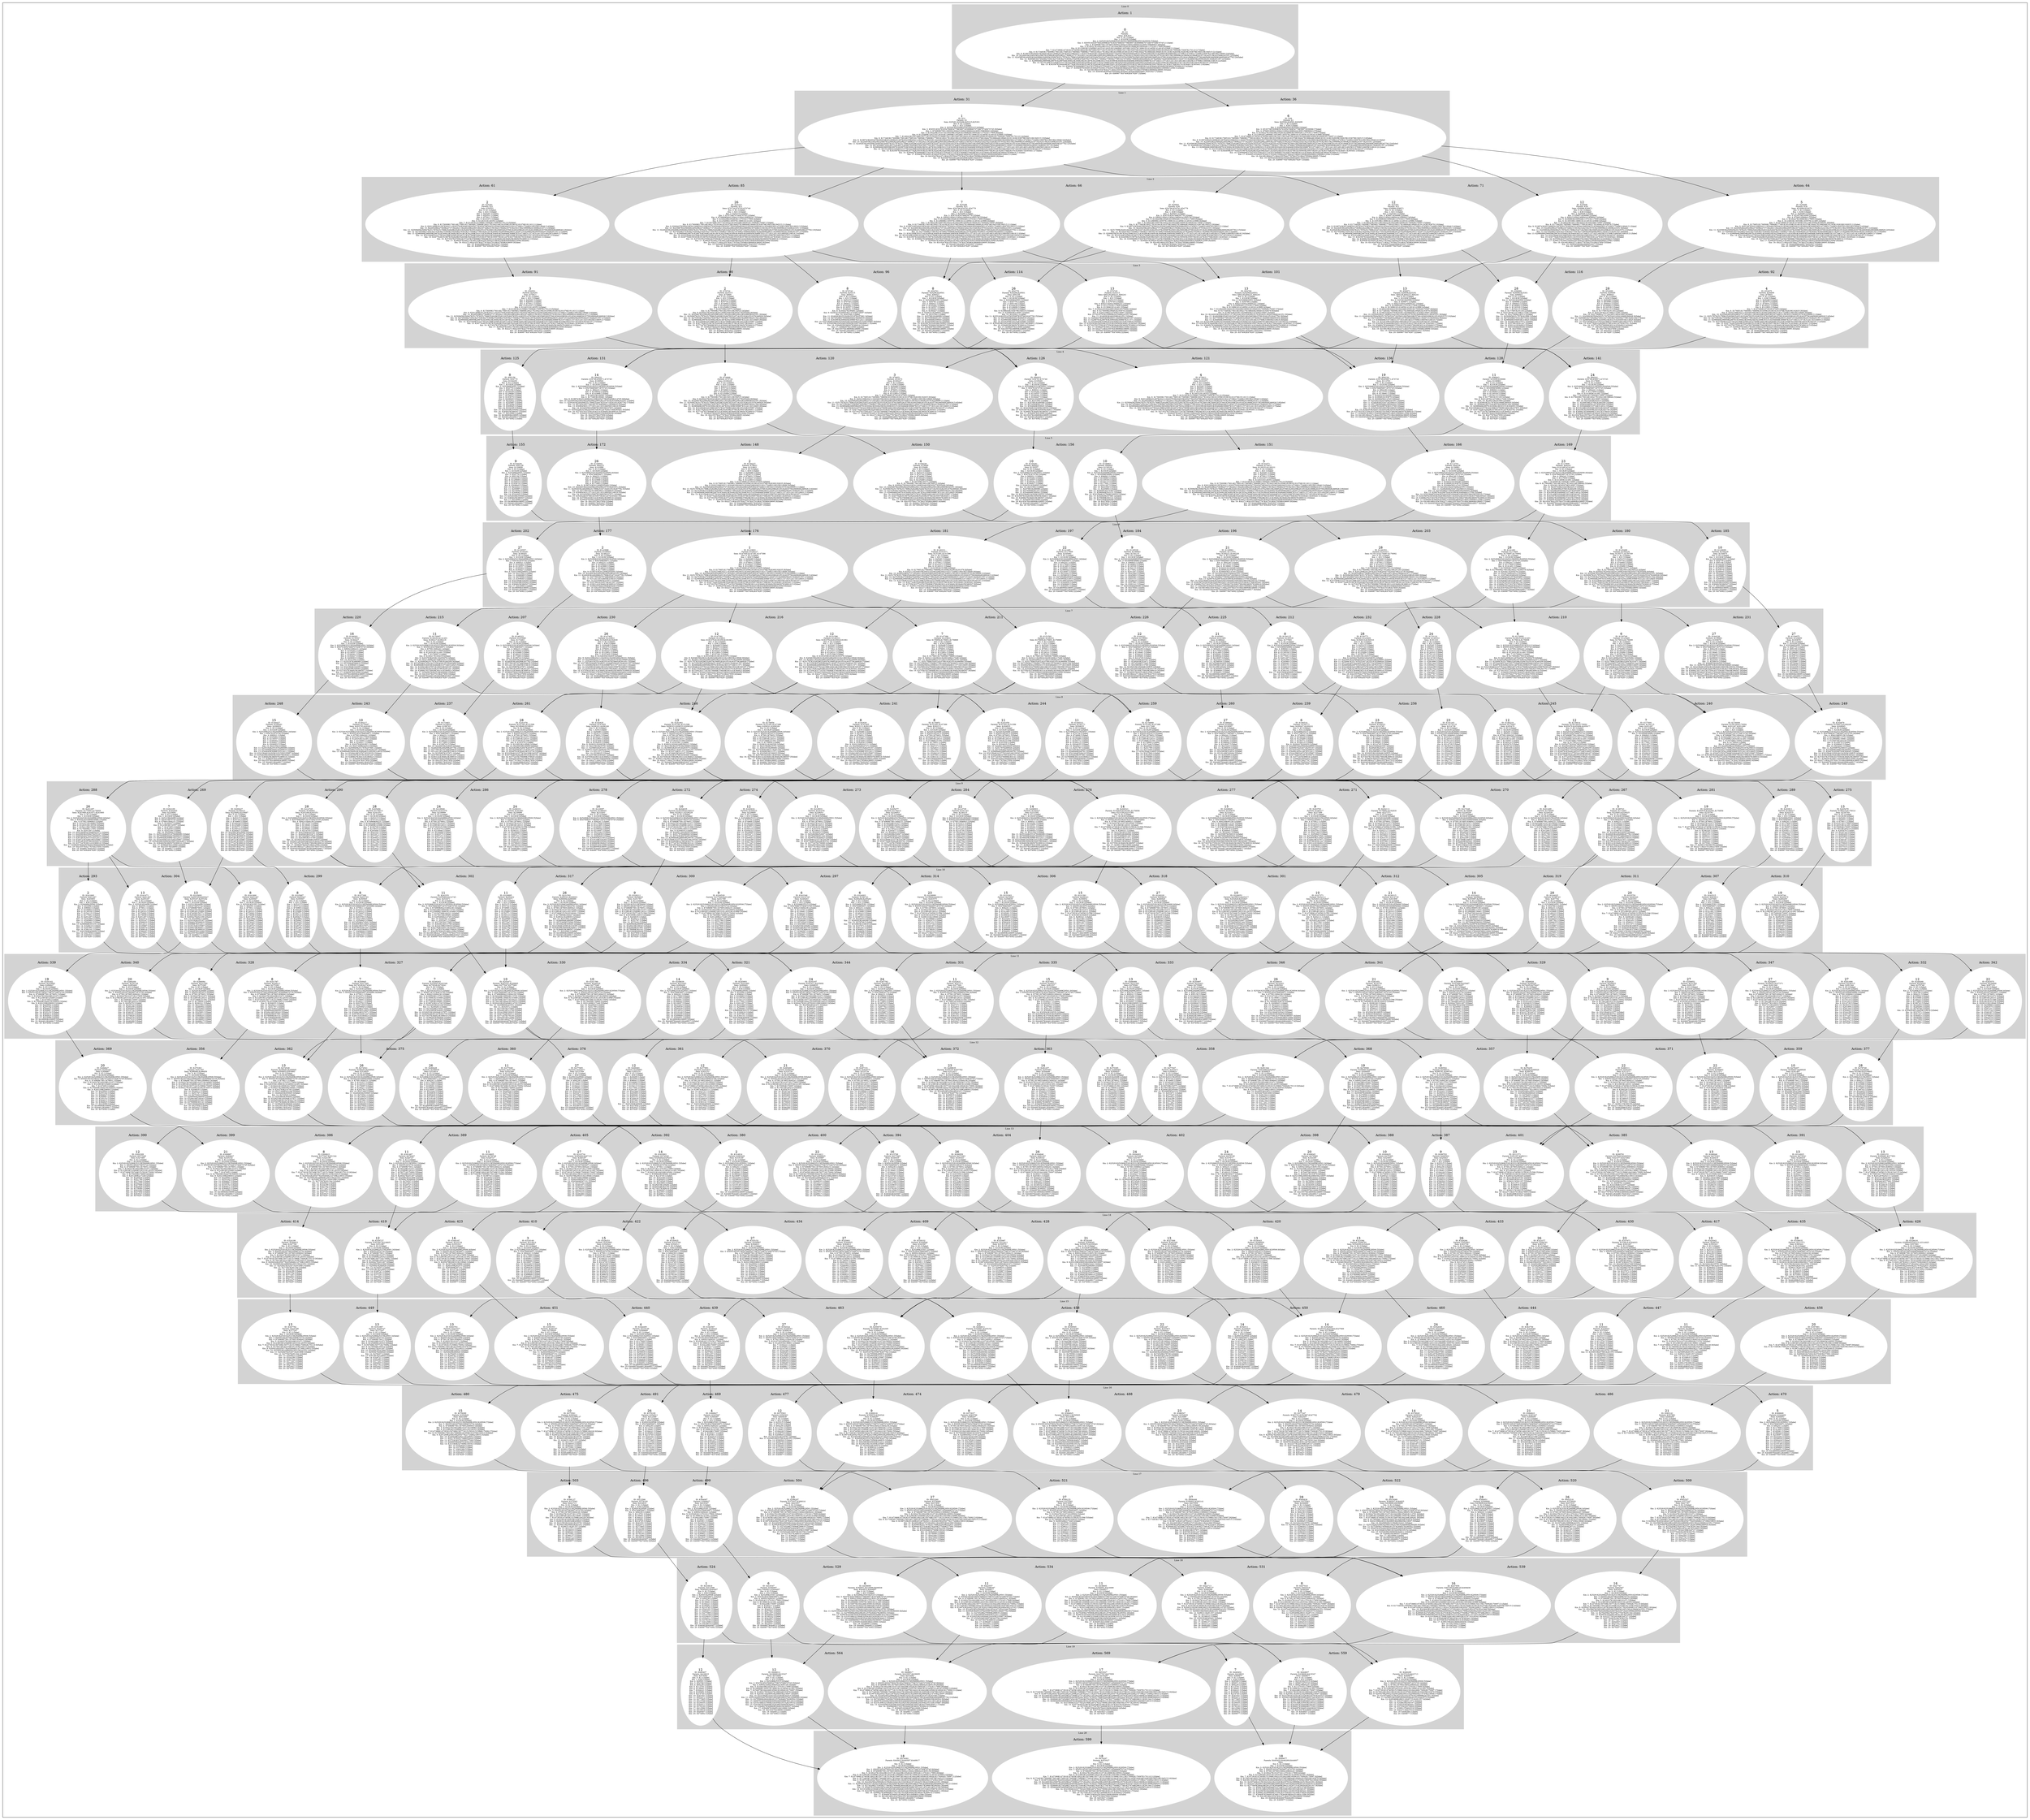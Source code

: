 digraph G {
subgraph cluster_info {
        subgraph cluster_1 {
        style=filled;
        color=lightgrey;
        node [style=filled,color=white];
        subgraph cluster_act_36 {
label = "Action: 36"step_K36 [label=<6<BR /><FONT POINT-SIZE="8">ID: K36</FONT><BR /><FONT POINT-SIZE="8">Parents: K1</FONT><BR /><FONT POINT-SIZE="8">Sons: K29506,K29501,K29499</FONT><BR /><FONT POINT-SIZE="8"> Km: 0: K1 [1|false]</FONT><BR /><FONT POINT-SIZE="8"> Km: 1: K36 [1|false]</FONT><BR /><FONT POINT-SIZE="8"> Km: 2: K29499K29501K29506 [3|false]</FONT><BR /><FONT POINT-SIZE="8"> Km: 3: K53075K53099K54761K54766K54779K58971K58986 [7|false]</FONT><BR /><FONT POINT-SIZE="8"> Km: 4: K76651K80021K84231K84236K84241K95158K96843 [7|false]</FONT><BR /><FONT POINT-SIZE="8"> Km: 5: K100227K104439K105281K106963K109502K113701K117909 [7|false]</FONT><BR /><FONT POINT-SIZE="8"> Km: 6: K123803K129699K130539K130557K138961K141485K141491K143988 [8|false]</FONT><BR /><FONT POINT-SIZE="8"> Km: 7: K147386K147391K147405K148223K154115K154975K164221K164226K165061K169261K170097 [11|false]</FONT><BR /><FONT POINT-SIZE="8"> Km: 8: K173483K176851K176856K176869K177691K180217K180219K181059K181061K181076K184427K188644K189481K191163K192830K192835K193679K194515 [18|false]</FONT><BR /><FONT POINT-SIZE="8"> Km: 9: K198743K201269K201287K202109K202111K203793K204635K205477K205479K205494K206321K206326K206331K208003K208845K214739K214745K217248K218097K218933K218946 [21|false]</FONT><BR /><FONT POINT-SIZE="8"> Km: 10: K224025K225692K226529K227369K227371K228211K228229K229053K230744K231581K231592K232421K233263K235791K238315K239999K241660K241666K241671K243351 [20|false]</FONT><BR /><FONT POINT-SIZE="8"> Km: 11: K245893K250945K250947K251787K251789K252629K252631K252647K253471K255162K255167K255997K256010K256839K256852K257681K260209K261051K261898K263575K266084K266089K266926K267782 [24|false]</FONT><BR /><FONT POINT-SIZE="8"> Km: 12: K269481K274528K274541K275363K275365K276205K276207K277047K277049K277065K277891K278748K279580K280428K281257K284627K285469K286311K287151K288835K290502K291344K291357 [23|false]</FONT><BR /><FONT POINT-SIZE="8"> Km: 13: K298946K298959K299781K300623K300625K301467K302309K303151K303993K304003K304846K309045K309887K310734K311571K312411K314914K314925K315769K316605K316618 [21|false]</FONT><BR /><FONT POINT-SIZE="8"> Km: 14: K319149K323364K323377K324199K325901K326727K327569K328416K329253K329264K330935K334305K335152K335987K336835K337671K339343K340187 [18|false]</FONT><BR /><FONT POINT-SIZE="8"> Km: 15: K344409K347782K351987K352829K352839K354511K354524K355353K357881K359565K359570K361247K363756K363761K364611K365441 [16|false]</FONT><BR /><FONT POINT-SIZE="8"> Km: 16: K369669K373037K375561K377247K378089K378100K378929K383141K384823K384825K386507K389016 [12|false]</FONT><BR /><FONT POINT-SIZE="8"> Km: 17: K394951K398297K399137K399155K402507K402518K403360K408406K410089K412586 [10|false]</FONT><BR /><FONT POINT-SIZE="8"> Km: 18: K416819K422713K423557K427767K437010K437859K438695 [7|false]</FONT><BR /><FONT POINT-SIZE="8"> Km: 19: K440402K440407K446289K448817K453027 [5|false]</FONT><BR /><FONT POINT-SIZE="8"> Km: 20: K469877K474082K478287 [3|false]</FONT>>]
}
subgraph cluster_act_31 {
label = "Action: 31"step_K31 [label=<1<BR /><FONT POINT-SIZE="8">ID: K31</FONT><BR /><FONT POINT-SIZE="8">Parents: K1</FONT><BR /><FONT POINT-SIZE="8">Sons: K25291,K25296,K25315,K25301</FONT><BR /><FONT POINT-SIZE="8"> Km: 0: K1 [1|false]</FONT><BR /><FONT POINT-SIZE="8"> Km: 1: K31 [1|false]</FONT><BR /><FONT POINT-SIZE="8"> Km: 2: K25291K25296K25301K25315 [4|false]</FONT><BR /><FONT POINT-SIZE="8"> Km: 3: K50551K54761K54766K54779K58971K58986K70734K70740K70745 [9|false]</FONT><BR /><FONT POINT-SIZE="8"> Km: 4: K74969K75811K80021K84231K84236K84241K95158K96843 [8|false]</FONT><BR /><FONT POINT-SIZE="8"> Km: 5: K100229K101071K104439K105281K106963K109502K113701K117909 [8|false]</FONT><BR /><FONT POINT-SIZE="8"> Km: 6: K125489K126331K126353K129699K130539K130557K138961K141485K141491K143988 [10|false]</FONT><BR /><FONT POINT-SIZE="8"> Km: 7: K148223K150749K150771K151591K151596K154115K154975K164221K164226K165061K169261K170092K170097K170110 [14|false]</FONT><BR /><FONT POINT-SIZE="8"> Km: 8: K173483K176009K176014K176851K176856K176869K177691K180217K180219K181059K181061K181076K184427K188644K189481K191163K193679K194510K194515 [19|false]</FONT><BR /><FONT POINT-SIZE="8"> Km: 9: K198743K200427K200432K201269K201287K202109K202111K203793K203811K204635K205477K205479K205494K206321K206326K206331K208003K208845K214739K214745K217248K218097K218933K218946 [24|false]</FONT><BR /><FONT POINT-SIZE="8"> Km: 10: K224003K224025K225687K225692K226529K227369K227371K228211K228229K229053K229895K230744K231581K231592K232421K233263K235791K238315K239999K241666K241671K242515K243346K243351 [24|false]</FONT><BR /><FONT POINT-SIZE="8"> Km: 11: K249263K249268K250945K250947K251787K251789K252629K252631K252647K253471K255162K255167K255997K256010K256839K256852K257681K260209K261051K261898K263575K266084K266089K266926K267782 [25|false]</FONT><BR /><FONT POINT-SIZE="8"> Km: 12: K274528K274541K275363K275365K276205K276207K277047K277049K277891K278748K279580K280428K281257K284627K285469K286311K287151K288835K290502K291344K291357 [21|false]</FONT><BR /><FONT POINT-SIZE="8"> Km: 13: K298946K298959K299781K299783K300623K300625K301467K302309K303151K303993K304003K304846K309045K309887K310734K311571K312411K314914K314925K316605K316618 [21|false]</FONT><BR /><FONT POINT-SIZE="8"> Km: 14: K319149K323364K323377K324199K325043K325901K326727K327569K328416K329253K329264K334305K335152K335987K336835K337671K339332K339343K340187 [19|false]</FONT><BR /><FONT POINT-SIZE="8"> Km: 15: K343567K344409K347782K350303K351987K352829K352839K354524K355353K357881K359565K359570K361247K363756K363761K364611K365441 [17|false]</FONT><BR /><FONT POINT-SIZE="8"> Km: 16: K368827K369669K373037K375561K375563K377247K378089K378929K383141K384823K384825K386507K389016 [13|false]</FONT><BR /><FONT POINT-SIZE="8"> Km: 17: K394087K394951K398297K399137K399155K400838K402507K402518K403360K408406K410089 [11|false]</FONT><BR /><FONT POINT-SIZE="8"> Km: 18: K419347K422713K423557K427767K437010K437859K438690K438695 [8|false]</FONT><BR /><FONT POINT-SIZE="8"> Km: 19: K444607K444612K446289K448817K453027 [5|false]</FONT><BR /><FONT POINT-SIZE="8"> Km: 20: K469877K474082K478287 [3|false]</FONT>>]
}

        fontsize="10"
        label = "Line 1";
        }

        subgraph cluster_2 {
        style=filled;
        color=lightgrey;
        node [style=filled,color=white];
        subgraph cluster_act_64 {
label = "Action: 64"step_K29499 [label=<5<BR /><FONT POINT-SIZE="8">ID: K29499</FONT><BR /><FONT POINT-SIZE="8">Parents: K36</FONT><BR /><FONT POINT-SIZE="8">Sons: K53099,K53075</FONT><BR /><FONT POINT-SIZE="8"> Km: 0: K1 [1|false]</FONT><BR /><FONT POINT-SIZE="8"> Km: 1: K36 [1|false]</FONT><BR /><FONT POINT-SIZE="8"> Km: 2: K29499 [1|false]</FONT><BR /><FONT POINT-SIZE="8"> Km: 3: K53075K53099 [2|false]</FONT><BR /><FONT POINT-SIZE="8"> Km: 4: K76651K96843 [2|false]</FONT><BR /><FONT POINT-SIZE="8"> Km: 5: K100227K106963K117909 [3|false]</FONT><BR /><FONT POINT-SIZE="8"> Km: 6: K123803K130539K130557K141485 [4|false]</FONT><BR /><FONT POINT-SIZE="8"> Km: 7: K147386K147391K147405K154115K165061K169261 [6|false]</FONT><BR /><FONT POINT-SIZE="8"> Km: 8: K176851K176856K176869K177691K181059K181061K181076K184427K188644K191163K192830K192835 [12|false]</FONT><BR /><FONT POINT-SIZE="8"> Km: 9: K201287K202109K202111K204635K206321K206326K206331K208003K208845K214739K217248K218097K218933K218946 [14|false]</FONT><BR /><FONT POINT-SIZE="8"> Km: 10: K225692K226529K227369K227371K228211K228229K229053K230744K231581K231592K232421K235791K238315K239999K241660K241671 [16|false]</FONT><BR /><FONT POINT-SIZE="8"> Km: 11: K245893K250945K251787K251789K252629K252631K252647K255162K255167K255997K256010K256852K257681K260209K261051K261898K263575K266084K266089K266926 [20|false]</FONT><BR /><FONT POINT-SIZE="8"> Km: 12: K269481K274528K274541K275363K275365K276205K277049K277891K279580K281257K284627K285469K286311K287151K288835K290502K291344K291357 [18|false]</FONT><BR /><FONT POINT-SIZE="8"> Km: 13: K298946K298959K299781K300623K300625K302309K303151K303993K304003K304846K309045K309887K310734K311571K312411K314925K316605 [17|false]</FONT><BR /><FONT POINT-SIZE="8"> Km: 14: K323364K323377K324199K325901K327569K328416K329253K329264K334305K335152K335987K336835K337671K339343K340187 [15|false]</FONT><BR /><FONT POINT-SIZE="8"> Km: 15: K347782K352829K352839K354524K355353K357881K359565K359570K361247K363756K363761K364611K365441 [13|false]</FONT><BR /><FONT POINT-SIZE="8"> Km: 16: K373037K375561K377247K378089K378929K383141K384823K384825K386507K389016 [10|false]</FONT><BR /><FONT POINT-SIZE="8"> Km: 17: K398297K399137K399155K402507K402518K403360K408406K410089 [8|false]</FONT><BR /><FONT POINT-SIZE="8"> Km: 18: K422713K423557K427767K437010K437859K438695 [6|false]</FONT><BR /><FONT POINT-SIZE="8"> Km: 19: K446289K448817K453027 [3|false]</FONT><BR /><FONT POINT-SIZE="8"> Km: 20: K469877K474082K478287 [3|false]</FONT>>]
}
subgraph cluster_act_61 {
label = "Action: 61"step_K25291 [label=<2<BR /><FONT POINT-SIZE="8">ID: K25291</FONT><BR /><FONT POINT-SIZE="8">Parents: K31</FONT><BR /><FONT POINT-SIZE="8">Sons: K50551</FONT><BR /><FONT POINT-SIZE="8"> Km: 0: K1 [1|false]</FONT><BR /><FONT POINT-SIZE="8"> Km: 1: K31 [1|false]</FONT><BR /><FONT POINT-SIZE="8"> Km: 2: K25291 [1|false]</FONT><BR /><FONT POINT-SIZE="8"> Km: 3: K50551 [1|false]</FONT><BR /><FONT POINT-SIZE="8"> Km: 4: K75811 [1|false]</FONT><BR /><FONT POINT-SIZE="8"> Km: 5: K101071 [1|false]</FONT><BR /><FONT POINT-SIZE="8"> Km: 6: K126331K126353 [2|false]</FONT><BR /><FONT POINT-SIZE="8"> Km: 7: K151591K151596K170092K170097K170110 [5|false]</FONT><BR /><FONT POINT-SIZE="8"> Km: 8: K176009K176014K176851K176856K176869K180217K180219K181059K181061K181076K191163 [11|false]</FONT><BR /><FONT POINT-SIZE="8"> Km: 9: K201269K201287K202111K203793K204635K205477K205479K206321K206326K206331K214739K217248K218933K218946 [14|false]</FONT><BR /><FONT POINT-SIZE="8"> Km: 10: K226529K227369K227371K228211K228229K229053K230744K231581K231592K235791K238315K239999K241666K241671 [14|false]</FONT><BR /><FONT POINT-SIZE="8"> Km: 11: K250945K250947K251787K251789K252629K252631K252647K255162K255167K256010K256852K257681K260209K261051K261898K263575K266084K266926 [18|false]</FONT><BR /><FONT POINT-SIZE="8"> Km: 12: K274528K274541K275363K275365K276205K276207K277049K277891K281257K284627K285469K286311K287151K288835K290502K291344K291357 [17|false]</FONT><BR /><FONT POINT-SIZE="8"> Km: 13: K298946K298959K299781K300623K300625K301467K302309K303151K303993K304003K304846K309887K310734K311571K312411K314925K316605 [17|false]</FONT><BR /><FONT POINT-SIZE="8"> Km: 14: K323364K323377K324199K325901K326727K327569K328416K329253K329264K335152K335987K336835K337671K339343K340187 [15|false]</FONT><BR /><FONT POINT-SIZE="8"> Km: 15: K347782K351987K352829K352839K354524K355353K357881K359570K361247K363756K363761K364611K365441 [13|false]</FONT><BR /><FONT POINT-SIZE="8"> Km: 16: K373037K375561K377247K378089K378929K383141K384823K384825K386507K389016 [10|false]</FONT><BR /><FONT POINT-SIZE="8"> Km: 17: K398297K399137K399155K402507K402518K403360K408406K410089 [8|false]</FONT><BR /><FONT POINT-SIZE="8"> Km: 18: K422713K423557K427767K437010K437859K438695 [6|false]</FONT><BR /><FONT POINT-SIZE="8"> Km: 19: K446289K448817K453027 [3|false]</FONT><BR /><FONT POINT-SIZE="8"> Km: 20: K469877K474082K478287 [3|false]</FONT>>]
}
subgraph cluster_act_66 {
label = "Action: 66"step_K25296 [label=<7<BR /><FONT POINT-SIZE="8">ID: K25296</FONT><BR /><FONT POINT-SIZE="8">Parents: K31</FONT><BR /><FONT POINT-SIZE="8">Sons: K54766,K54761,K54779</FONT><BR /><FONT POINT-SIZE="8"> Km: 0: K1 [1|false]</FONT><BR /><FONT POINT-SIZE="8"> Km: 1: K31 [1|false]</FONT><BR /><FONT POINT-SIZE="8"> Km: 2: K25296 [1|false]</FONT><BR /><FONT POINT-SIZE="8"> Km: 3: K54761K54766K54779 [3|false]</FONT><BR /><FONT POINT-SIZE="8"> Km: 4: K80021K84231K84236K84241K95158 [5|false]</FONT><BR /><FONT POINT-SIZE="8"> Km: 5: K104439K105281K109502K113701K117909 [5|false]</FONT><BR /><FONT POINT-SIZE="8"> Km: 6: K129699K130557K138961K141485K141491K143988 [6|false]</FONT><BR /><FONT POINT-SIZE="8"> Km: 7: K148223K154975K164221K164226K165061K169261K170092K170097 [8|false]</FONT><BR /><FONT POINT-SIZE="8"> Km: 8: K173483K176014K180217K181061K181076K184427K188644K189481K193679K194510K194515 [11|false]</FONT><BR /><FONT POINT-SIZE="8"> Km: 9: K198743K200432K203811K204635K205477K206321K206326K208003K208845K214745K217248K218097K218933 [13|false]</FONT><BR /><FONT POINT-SIZE="8"> Km: 10: K224003K224025K226529K227371K229053K231592K232421K233263K235791K242515K243346K243351 [12|false]</FONT><BR /><FONT POINT-SIZE="8"> Km: 11: K249268K251789K252631K252647K255162K255167K255997K256010K256839K257681K261051K266089K267782 [13|false]</FONT><BR /><FONT POINT-SIZE="8"> Km: 12: K277049K277891K278748K279580K280428K281257K284627K286311K288835K290502 [10|false]</FONT><BR /><FONT POINT-SIZE="8"> Km: 13: K302309K303151K303993K304003K304846K309045K309887K311571K312411K314914K314925K316605K316618 [13|false]</FONT><BR /><FONT POINT-SIZE="8"> Km: 14: K319149K325901K326727K327569K328416K329253K329264K334305K335152K335987K336835K337671K339332K339343 [14|false]</FONT><BR /><FONT POINT-SIZE="8"> Km: 15: K343567K344409K351987K352829K352839K354524K357881K359565K359570K361247K363756K364611K365441 [13|false]</FONT><BR /><FONT POINT-SIZE="8"> Km: 16: K368827K369669K373037K375561K377247K378089K383141K384823K384825K386507K389016 [11|false]</FONT><BR /><FONT POINT-SIZE="8"> Km: 17: K394087K394951K398297K399155K402507K403360K408406K410089 [8|false]</FONT><BR /><FONT POINT-SIZE="8"> Km: 18: K419347K423557K427767K437859K438690K438695 [6|false]</FONT><BR /><FONT POINT-SIZE="8"> Km: 19: K444612K448817K453027 [3|false]</FONT><BR /><FONT POINT-SIZE="8"> Km: 20: K474082K478287 [2|false]</FONT>>]
step_K29501 [label=<7<BR /><FONT POINT-SIZE="8">ID: K29501</FONT><BR /><FONT POINT-SIZE="8">Parents: K36</FONT><BR /><FONT POINT-SIZE="8">Sons: K54766,K54761,K54779</FONT><BR /><FONT POINT-SIZE="8"> Km: 0: K1 [1|false]</FONT><BR /><FONT POINT-SIZE="8"> Km: 1: K36 [1|false]</FONT><BR /><FONT POINT-SIZE="8"> Km: 2: K29501 [1|false]</FONT><BR /><FONT POINT-SIZE="8"> Km: 3: K54761K54766K54779 [3|false]</FONT><BR /><FONT POINT-SIZE="8"> Km: 4: K80021K84231K84236K84241K95158 [5|false]</FONT><BR /><FONT POINT-SIZE="8"> Km: 5: K104439K105281K109502K113701K117909 [5|false]</FONT><BR /><FONT POINT-SIZE="8"> Km: 6: K129699K130557K138961K141485K141491K143988 [6|false]</FONT><BR /><FONT POINT-SIZE="8"> Km: 7: K148223K154975K164221K164226K165061K169261K170097 [7|false]</FONT><BR /><FONT POINT-SIZE="8"> Km: 8: K173483K180217K181061K181076K184427K188644K189481K193679K194515 [9|false]</FONT><BR /><FONT POINT-SIZE="8"> Km: 9: K198743K204635K205477K206321K206326K208003K208845K214745K217248K218097K218933 [11|false]</FONT><BR /><FONT POINT-SIZE="8"> Km: 10: K224025K226529K227371K229053K231592K232421K233263K235791K243351 [9|false]</FONT><BR /><FONT POINT-SIZE="8"> Km: 11: K251789K252631K252647K253471K255162K255167K255997K256010K256839K257681K261051K261898K266089K266926K267782 [15|false]</FONT><BR /><FONT POINT-SIZE="8"> Km: 12: K276207K277049K277065K277891K278748K279580K280428K281257K284627K286311K288835K290502K291344 [13|false]</FONT><BR /><FONT POINT-SIZE="8"> Km: 13: K300625K301467K302309K303151K303993K304003K304846K309045K309887K311571K312411K314914K314925K315769K316605K316618 [16|false]</FONT><BR /><FONT POINT-SIZE="8"> Km: 14: K319149K325901K326727K327569K328416K329253K329264K330935K334305K335152K335987K336835K337671K339343 [14|false]</FONT><BR /><FONT POINT-SIZE="8"> Km: 15: K344409K351987K352829K352839K354511K354524K357881K359565K359570K361247K363756K364611K365441 [13|false]</FONT><BR /><FONT POINT-SIZE="8"> Km: 16: K369669K373037K375561K377247K378089K378100K383141K384823K384825K386507K389016 [11|false]</FONT><BR /><FONT POINT-SIZE="8"> Km: 17: K394951K398297K399155K402507K403360K408406K410089K412586 [8|false]</FONT><BR /><FONT POINT-SIZE="8"> Km: 18: K416819K423557K427767K437859K438695 [5|false]</FONT><BR /><FONT POINT-SIZE="8"> Km: 19: K440407K448817K453027 [3|false]</FONT><BR /><FONT POINT-SIZE="8"> Km: 20: K474082K478287 [2|false]</FONT>>]
}
subgraph cluster_act_71 {
label = "Action: 71"step_K29506 [label=<12<BR /><FONT POINT-SIZE="8">ID: K29506</FONT><BR /><FONT POINT-SIZE="8">Parents: K36</FONT><BR /><FONT POINT-SIZE="8">Sons: K58986,K58971</FONT><BR /><FONT POINT-SIZE="8"> Km: 0: K1 [1|false]</FONT><BR /><FONT POINT-SIZE="8"> Km: 1: K36 [1|false]</FONT><BR /><FONT POINT-SIZE="8"> Km: 2: K29506 [1|false]</FONT><BR /><FONT POINT-SIZE="8"> Km: 3: K58971K58986 [2|false]</FONT><BR /><FONT POINT-SIZE="8"> Km: 4: K84231K84236K84241K96843 [4|false]</FONT><BR /><FONT POINT-SIZE="8"> Km: 5: K106963K109502K113701K117909 [4|false]</FONT><BR /><FONT POINT-SIZE="8"> Km: 6: K130539K138961K141491K143988 [4|false]</FONT><BR /><FONT POINT-SIZE="8"> Km: 7: K148223K154115K164221K164226K170097 [5|false]</FONT><BR /><FONT POINT-SIZE="8"> Km: 8: K173483K176856K176869K177691K180217K189481K193679 [7|false]</FONT><BR /><FONT POINT-SIZE="8"> Km: 9: K198743K201269K201287K203793K206321K206326K206331K208845K214745K217248K218946 [11|false]</FONT><BR /><FONT POINT-SIZE="8"> Km: 10: K226529K227369K230744K231581K232421K235791K239999K241660K243351 [9|false]</FONT><BR /><FONT POINT-SIZE="8"> Km: 11: K245893K250945K251787K251789K253471K256010K256852K260209K261051K263575 [10|false]</FONT><BR /><FONT POINT-SIZE="8"> Km: 12: K274528K274541K275363K277047K277065K285469K286311K287151K291357 [9|false]</FONT><BR /><FONT POINT-SIZE="8"> Km: 13: K298946K298959K299781K300623K304003K310734K311571K314925K315769K316605K316618 [11|false]</FONT><BR /><FONT POINT-SIZE="8"> Km: 14: K323364K324199K328416K330935K336835K337671K339343K340187 [8|false]</FONT><BR /><FONT POINT-SIZE="8"> Km: 15: K347782K352829K354511K355353K357881K361247K363761K365441 [8|false]</FONT><BR /><FONT POINT-SIZE="8"> Km: 16: K375561K377247K378089K378100K378929K383141K384823 [7|false]</FONT><BR /><FONT POINT-SIZE="8"> Km: 17: K399137K399155K402507K402518K403360K408406K412586 [7|false]</FONT><BR /><FONT POINT-SIZE="8"> Km: 18: K416819K422713K427767K437010K437859 [5|false]</FONT><BR /><FONT POINT-SIZE="8"> Km: 19: K440402K446289K453027 [3|false]</FONT><BR /><FONT POINT-SIZE="8"> Km: 20: K469877K478287 [2|false]</FONT>>]
step_K25301 [label=<12<BR /><FONT POINT-SIZE="8">ID: K25301</FONT><BR /><FONT POINT-SIZE="8">Parents: K31</FONT><BR /><FONT POINT-SIZE="8">Sons: K58986,K58971</FONT><BR /><FONT POINT-SIZE="8"> Km: 0: K1 [1|false]</FONT><BR /><FONT POINT-SIZE="8"> Km: 1: K31 [1|false]</FONT><BR /><FONT POINT-SIZE="8"> Km: 2: K25301 [1|false]</FONT><BR /><FONT POINT-SIZE="8"> Km: 3: K58971K58986 [2|false]</FONT><BR /><FONT POINT-SIZE="8"> Km: 4: K84231K84236K84241K96843 [4|false]</FONT><BR /><FONT POINT-SIZE="8"> Km: 5: K106963K109502K113701K117909 [4|false]</FONT><BR /><FONT POINT-SIZE="8"> Km: 6: K130539K138961K141485K141491K143988 [5|false]</FONT><BR /><FONT POINT-SIZE="8"> Km: 7: K148223K154115K164221K164226K165061K170092K170097 [7|false]</FONT><BR /><FONT POINT-SIZE="8"> Km: 8: K173483K176009K176856K176869K177691K180217K188644K189481K191163K193679 [10|false]</FONT><BR /><FONT POINT-SIZE="8"> Km: 9: K198743K201269K201287K203793K203811K206321K206326K206331K208845K214739K214745K217248K218097K218946 [14|false]</FONT><BR /><FONT POINT-SIZE="8"> Km: 10: K224003K226529K227369K228229K230744K231581K232421K233263K235791K238315K239999K241666K242515K243351 [14|false]</FONT><BR /><FONT POINT-SIZE="8"> Km: 11: K249263K250945K250947K251787K251789K253471K256010K256839K256852K257681K260209K261051K261898K263575K266926 [15|false]</FONT><BR /><FONT POINT-SIZE="8"> Km: 12: K274528K274541K275363K276205K276207K277047K280428K281257K285469K286311K287151K290502K291344K291357 [14|false]</FONT><BR /><FONT POINT-SIZE="8"> Km: 13: K298946K298959K299781K300623K304003K304846K310734K311571K314914K314925K316605K316618 [12|false]</FONT><BR /><FONT POINT-SIZE="8"> Km: 14: K319149K323364K323377K324199K328416K336835K337671K339332K339343K340187 [10|false]</FONT><BR /><FONT POINT-SIZE="8"> Km: 15: K343567K344409K347782K352829K355353K357881K361247K363761K365441 [9|false]</FONT><BR /><FONT POINT-SIZE="8"> Km: 16: K368827K369669K375561K377247K378089K378929K383141K384823 [8|false]</FONT><BR /><FONT POINT-SIZE="8"> Km: 17: K394087K394951K399137K399155K402507K402518K403360K408406 [8|false]</FONT><BR /><FONT POINT-SIZE="8"> Km: 18: K419347K422713K427767K437010K437859K438690 [6|false]</FONT><BR /><FONT POINT-SIZE="8"> Km: 19: K444607K446289K453027 [3|false]</FONT><BR /><FONT POINT-SIZE="8"> Km: 20: K469877K478287 [2|false]</FONT>>]
}
subgraph cluster_act_85 {
label = "Action: 85"step_K25315 [label=<26<BR /><FONT POINT-SIZE="8">ID: K25315</FONT><BR /><FONT POINT-SIZE="8">Parents: K31</FONT><BR /><FONT POINT-SIZE="8">Sons: K70734,K70745,K70740</FONT><BR /><FONT POINT-SIZE="8"> Km: 0: K1 [1|false]</FONT><BR /><FONT POINT-SIZE="8"> Km: 1: K31 [1|false]</FONT><BR /><FONT POINT-SIZE="8"> Km: 2: K25315 [1|false]</FONT><BR /><FONT POINT-SIZE="8"> Km: 3: K70734K70740K70745 [3|false]</FONT><BR /><FONT POINT-SIZE="8"> Km: 4: K74969K80021K84231K84236K84241 [5|false]</FONT><BR /><FONT POINT-SIZE="8"> Km: 5: K100229K105281K113701K117909 [4|false]</FONT><BR /><FONT POINT-SIZE="8"> Km: 6: K125489K130557K138961K141491 [4|false]</FONT><BR /><FONT POINT-SIZE="8"> Km: 7: K150749K150771K164221K164226K169261K170092K170097 [7|false]</FONT><BR /><FONT POINT-SIZE="8"> Km: 8: K176009K176014K180217K181061K181076K184427K188644K189481K193679K194510K194515 [11|false]</FONT><BR /><FONT POINT-SIZE="8"> Km: 9: K200427K200432K201269K202109K203793K204635K205477K205494K206321K206326K206331K208003K214745K218097K218933 [15|false]</FONT><BR /><FONT POINT-SIZE="8"> Km: 10: K225687K225692K226529K227369K227371K228211K228229K229053K229895K230744K231581K235791K239999K243346K243351 [15|false]</FONT><BR /><FONT POINT-SIZE="8"> Km: 11: K249263K249268K250945K250947K251787K251789K252629K252631K252647K253471K255162K255167K256852K257681K260209K261051K266926K267782 [18|false]</FONT><BR /><FONT POINT-SIZE="8"> Km: 12: K274528K275363K276205K276207K277047K277049K277891K278748K279580K284627K285469K286311K288835K291344K291357 [15|false]</FONT><BR /><FONT POINT-SIZE="8"> Km: 13: K298946K299781K299783K300623K301467K302309K303993K304003K309045K309887K311571K312411K316605K316618 [14|false]</FONT><BR /><FONT POINT-SIZE="8"> Km: 14: K323364K324199K325043K325901K326727K327569K328416K329253K334305K335152K335987K336835K337671 [13|false]</FONT><BR /><FONT POINT-SIZE="8"> Km: 15: K347782K350303K351987K352829K352839K354524K355353K357881K359565K359570K361247K364611K365441 [13|false]</FONT><BR /><FONT POINT-SIZE="8"> Km: 16: K373037K375561K375563K377247K378089K383141K384823K384825K386507K389016 [10|false]</FONT><BR /><FONT POINT-SIZE="8"> Km: 17: K398297K399137K399155K400838K402507K403360K408406K410089 [8|false]</FONT><BR /><FONT POINT-SIZE="8"> Km: 18: K422713K423557K427767K437859K438690K438695 [6|false]</FONT><BR /><FONT POINT-SIZE="8"> Km: 19: K444607K444612K446289K448817K453027 [5|false]</FONT><BR /><FONT POINT-SIZE="8"> Km: 20: K469877K474082K478287 [3|false]</FONT>>]
}
subgraph cluster_act_71 {
label = "Action: 71"step_K29506 [label=<12<BR /><FONT POINT-SIZE="8">ID: K29506</FONT><BR /><FONT POINT-SIZE="8">Parents: K36</FONT><BR /><FONT POINT-SIZE="8">Sons: K58986,K58971</FONT><BR /><FONT POINT-SIZE="8"> Km: 0: K1 [1|false]</FONT><BR /><FONT POINT-SIZE="8"> Km: 1: K36 [1|false]</FONT><BR /><FONT POINT-SIZE="8"> Km: 2: K29506 [1|false]</FONT><BR /><FONT POINT-SIZE="8"> Km: 3: K58971K58986 [2|false]</FONT><BR /><FONT POINT-SIZE="8"> Km: 4: K84231K84236K84241K96843 [4|false]</FONT><BR /><FONT POINT-SIZE="8"> Km: 5: K106963K109502K113701K117909 [4|false]</FONT><BR /><FONT POINT-SIZE="8"> Km: 6: K130539K138961K141491K143988 [4|false]</FONT><BR /><FONT POINT-SIZE="8"> Km: 7: K148223K154115K164221K164226K170097 [5|false]</FONT><BR /><FONT POINT-SIZE="8"> Km: 8: K173483K176856K176869K177691K180217K189481K193679 [7|false]</FONT><BR /><FONT POINT-SIZE="8"> Km: 9: K198743K201269K201287K203793K206321K206326K206331K208845K214745K217248K218946 [11|false]</FONT><BR /><FONT POINT-SIZE="8"> Km: 10: K226529K227369K230744K231581K232421K235791K239999K241660K243351 [9|false]</FONT><BR /><FONT POINT-SIZE="8"> Km: 11: K245893K250945K251787K251789K253471K256010K256852K260209K261051K263575 [10|false]</FONT><BR /><FONT POINT-SIZE="8"> Km: 12: K274528K274541K275363K277047K277065K285469K286311K287151K291357 [9|false]</FONT><BR /><FONT POINT-SIZE="8"> Km: 13: K298946K298959K299781K300623K304003K310734K311571K314925K315769K316605K316618 [11|false]</FONT><BR /><FONT POINT-SIZE="8"> Km: 14: K323364K324199K328416K330935K336835K337671K339343K340187 [8|false]</FONT><BR /><FONT POINT-SIZE="8"> Km: 15: K347782K352829K354511K355353K357881K361247K363761K365441 [8|false]</FONT><BR /><FONT POINT-SIZE="8"> Km: 16: K375561K377247K378089K378100K378929K383141K384823 [7|false]</FONT><BR /><FONT POINT-SIZE="8"> Km: 17: K399137K399155K402507K402518K403360K408406K412586 [7|false]</FONT><BR /><FONT POINT-SIZE="8"> Km: 18: K416819K422713K427767K437010K437859 [5|false]</FONT><BR /><FONT POINT-SIZE="8"> Km: 19: K440402K446289K453027 [3|false]</FONT><BR /><FONT POINT-SIZE="8"> Km: 20: K469877K478287 [2|false]</FONT>>]
step_K25301 [label=<12<BR /><FONT POINT-SIZE="8">ID: K25301</FONT><BR /><FONT POINT-SIZE="8">Parents: K31</FONT><BR /><FONT POINT-SIZE="8">Sons: K58986,K58971</FONT><BR /><FONT POINT-SIZE="8"> Km: 0: K1 [1|false]</FONT><BR /><FONT POINT-SIZE="8"> Km: 1: K31 [1|false]</FONT><BR /><FONT POINT-SIZE="8"> Km: 2: K25301 [1|false]</FONT><BR /><FONT POINT-SIZE="8"> Km: 3: K58971K58986 [2|false]</FONT><BR /><FONT POINT-SIZE="8"> Km: 4: K84231K84236K84241K96843 [4|false]</FONT><BR /><FONT POINT-SIZE="8"> Km: 5: K106963K109502K113701K117909 [4|false]</FONT><BR /><FONT POINT-SIZE="8"> Km: 6: K130539K138961K141485K141491K143988 [5|false]</FONT><BR /><FONT POINT-SIZE="8"> Km: 7: K148223K154115K164221K164226K165061K170092K170097 [7|false]</FONT><BR /><FONT POINT-SIZE="8"> Km: 8: K173483K176009K176856K176869K177691K180217K188644K189481K191163K193679 [10|false]</FONT><BR /><FONT POINT-SIZE="8"> Km: 9: K198743K201269K201287K203793K203811K206321K206326K206331K208845K214739K214745K217248K218097K218946 [14|false]</FONT><BR /><FONT POINT-SIZE="8"> Km: 10: K224003K226529K227369K228229K230744K231581K232421K233263K235791K238315K239999K241666K242515K243351 [14|false]</FONT><BR /><FONT POINT-SIZE="8"> Km: 11: K249263K250945K250947K251787K251789K253471K256010K256839K256852K257681K260209K261051K261898K263575K266926 [15|false]</FONT><BR /><FONT POINT-SIZE="8"> Km: 12: K274528K274541K275363K276205K276207K277047K280428K281257K285469K286311K287151K290502K291344K291357 [14|false]</FONT><BR /><FONT POINT-SIZE="8"> Km: 13: K298946K298959K299781K300623K304003K304846K310734K311571K314914K314925K316605K316618 [12|false]</FONT><BR /><FONT POINT-SIZE="8"> Km: 14: K319149K323364K323377K324199K328416K336835K337671K339332K339343K340187 [10|false]</FONT><BR /><FONT POINT-SIZE="8"> Km: 15: K343567K344409K347782K352829K355353K357881K361247K363761K365441 [9|false]</FONT><BR /><FONT POINT-SIZE="8"> Km: 16: K368827K369669K375561K377247K378089K378929K383141K384823 [8|false]</FONT><BR /><FONT POINT-SIZE="8"> Km: 17: K394087K394951K399137K399155K402507K402518K403360K408406 [8|false]</FONT><BR /><FONT POINT-SIZE="8"> Km: 18: K419347K422713K427767K437010K437859K438690 [6|false]</FONT><BR /><FONT POINT-SIZE="8"> Km: 19: K444607K446289K453027 [3|false]</FONT><BR /><FONT POINT-SIZE="8"> Km: 20: K469877K478287 [2|false]</FONT>>]
}
subgraph cluster_act_66 {
label = "Action: 66"step_K25296 [label=<7<BR /><FONT POINT-SIZE="8">ID: K25296</FONT><BR /><FONT POINT-SIZE="8">Parents: K31</FONT><BR /><FONT POINT-SIZE="8">Sons: K54766,K54761,K54779</FONT><BR /><FONT POINT-SIZE="8"> Km: 0: K1 [1|false]</FONT><BR /><FONT POINT-SIZE="8"> Km: 1: K31 [1|false]</FONT><BR /><FONT POINT-SIZE="8"> Km: 2: K25296 [1|false]</FONT><BR /><FONT POINT-SIZE="8"> Km: 3: K54761K54766K54779 [3|false]</FONT><BR /><FONT POINT-SIZE="8"> Km: 4: K80021K84231K84236K84241K95158 [5|false]</FONT><BR /><FONT POINT-SIZE="8"> Km: 5: K104439K105281K109502K113701K117909 [5|false]</FONT><BR /><FONT POINT-SIZE="8"> Km: 6: K129699K130557K138961K141485K141491K143988 [6|false]</FONT><BR /><FONT POINT-SIZE="8"> Km: 7: K148223K154975K164221K164226K165061K169261K170092K170097 [8|false]</FONT><BR /><FONT POINT-SIZE="8"> Km: 8: K173483K176014K180217K181061K181076K184427K188644K189481K193679K194510K194515 [11|false]</FONT><BR /><FONT POINT-SIZE="8"> Km: 9: K198743K200432K203811K204635K205477K206321K206326K208003K208845K214745K217248K218097K218933 [13|false]</FONT><BR /><FONT POINT-SIZE="8"> Km: 10: K224003K224025K226529K227371K229053K231592K232421K233263K235791K242515K243346K243351 [12|false]</FONT><BR /><FONT POINT-SIZE="8"> Km: 11: K249268K251789K252631K252647K255162K255167K255997K256010K256839K257681K261051K266089K267782 [13|false]</FONT><BR /><FONT POINT-SIZE="8"> Km: 12: K277049K277891K278748K279580K280428K281257K284627K286311K288835K290502 [10|false]</FONT><BR /><FONT POINT-SIZE="8"> Km: 13: K302309K303151K303993K304003K304846K309045K309887K311571K312411K314914K314925K316605K316618 [13|false]</FONT><BR /><FONT POINT-SIZE="8"> Km: 14: K319149K325901K326727K327569K328416K329253K329264K334305K335152K335987K336835K337671K339332K339343 [14|false]</FONT><BR /><FONT POINT-SIZE="8"> Km: 15: K343567K344409K351987K352829K352839K354524K357881K359565K359570K361247K363756K364611K365441 [13|false]</FONT><BR /><FONT POINT-SIZE="8"> Km: 16: K368827K369669K373037K375561K377247K378089K383141K384823K384825K386507K389016 [11|false]</FONT><BR /><FONT POINT-SIZE="8"> Km: 17: K394087K394951K398297K399155K402507K403360K408406K410089 [8|false]</FONT><BR /><FONT POINT-SIZE="8"> Km: 18: K419347K423557K427767K437859K438690K438695 [6|false]</FONT><BR /><FONT POINT-SIZE="8"> Km: 19: K444612K448817K453027 [3|false]</FONT><BR /><FONT POINT-SIZE="8"> Km: 20: K474082K478287 [2|false]</FONT>>]
step_K29501 [label=<7<BR /><FONT POINT-SIZE="8">ID: K29501</FONT><BR /><FONT POINT-SIZE="8">Parents: K36</FONT><BR /><FONT POINT-SIZE="8">Sons: K54766,K54761,K54779</FONT><BR /><FONT POINT-SIZE="8"> Km: 0: K1 [1|false]</FONT><BR /><FONT POINT-SIZE="8"> Km: 1: K36 [1|false]</FONT><BR /><FONT POINT-SIZE="8"> Km: 2: K29501 [1|false]</FONT><BR /><FONT POINT-SIZE="8"> Km: 3: K54761K54766K54779 [3|false]</FONT><BR /><FONT POINT-SIZE="8"> Km: 4: K80021K84231K84236K84241K95158 [5|false]</FONT><BR /><FONT POINT-SIZE="8"> Km: 5: K104439K105281K109502K113701K117909 [5|false]</FONT><BR /><FONT POINT-SIZE="8"> Km: 6: K129699K130557K138961K141485K141491K143988 [6|false]</FONT><BR /><FONT POINT-SIZE="8"> Km: 7: K148223K154975K164221K164226K165061K169261K170097 [7|false]</FONT><BR /><FONT POINT-SIZE="8"> Km: 8: K173483K180217K181061K181076K184427K188644K189481K193679K194515 [9|false]</FONT><BR /><FONT POINT-SIZE="8"> Km: 9: K198743K204635K205477K206321K206326K208003K208845K214745K217248K218097K218933 [11|false]</FONT><BR /><FONT POINT-SIZE="8"> Km: 10: K224025K226529K227371K229053K231592K232421K233263K235791K243351 [9|false]</FONT><BR /><FONT POINT-SIZE="8"> Km: 11: K251789K252631K252647K253471K255162K255167K255997K256010K256839K257681K261051K261898K266089K266926K267782 [15|false]</FONT><BR /><FONT POINT-SIZE="8"> Km: 12: K276207K277049K277065K277891K278748K279580K280428K281257K284627K286311K288835K290502K291344 [13|false]</FONT><BR /><FONT POINT-SIZE="8"> Km: 13: K300625K301467K302309K303151K303993K304003K304846K309045K309887K311571K312411K314914K314925K315769K316605K316618 [16|false]</FONT><BR /><FONT POINT-SIZE="8"> Km: 14: K319149K325901K326727K327569K328416K329253K329264K330935K334305K335152K335987K336835K337671K339343 [14|false]</FONT><BR /><FONT POINT-SIZE="8"> Km: 15: K344409K351987K352829K352839K354511K354524K357881K359565K359570K361247K363756K364611K365441 [13|false]</FONT><BR /><FONT POINT-SIZE="8"> Km: 16: K369669K373037K375561K377247K378089K378100K383141K384823K384825K386507K389016 [11|false]</FONT><BR /><FONT POINT-SIZE="8"> Km: 17: K394951K398297K399155K402507K403360K408406K410089K412586 [8|false]</FONT><BR /><FONT POINT-SIZE="8"> Km: 18: K416819K423557K427767K437859K438695 [5|false]</FONT><BR /><FONT POINT-SIZE="8"> Km: 19: K440407K448817K453027 [3|false]</FONT><BR /><FONT POINT-SIZE="8"> Km: 20: K474082K478287 [2|false]</FONT>>]
}

        fontsize="10"
        label = "Line 2";
        }

        subgraph cluster_16 {
        style=filled;
        color=lightgrey;
        node [style=filled,color=white];
        subgraph cluster_act_470 {
label = "Action: 470"step_K369669 [label=<5<BR /><FONT POINT-SIZE="8">ID: K369669</FONT><BR /><FONT POINT-SIZE="8">Parents: K344409</FONT><BR /><FONT POINT-SIZE="8">Sons: K394951</FONT><BR /><FONT POINT-SIZE="8"> Km: 0: K1 [1|false]</FONT><BR /><FONT POINT-SIZE="8"> Km: 1: K31K36 [2|false]</FONT><BR /><FONT POINT-SIZE="8"> Km: 2: K25296K25301K29501 [3|false]</FONT><BR /><FONT POINT-SIZE="8"> Km: 3: K54766K58971 [2|false]</FONT><BR /><FONT POINT-SIZE="8"> Km: 4: K84241 [1|false]</FONT><BR /><FONT POINT-SIZE="8"> Km: 5: K117909 [1|false]</FONT><BR /><FONT POINT-SIZE="8"> Km: 6: K141485 [1|false]</FONT><BR /><FONT POINT-SIZE="8"> Km: 7: K165061 [1|false]</FONT><BR /><FONT POINT-SIZE="8"> Km: 8: K188644 [1|false]</FONT><BR /><FONT POINT-SIZE="8"> Km: 9: K218097 [1|false]</FONT><BR /><FONT POINT-SIZE="8"> Km: 10: K233263 [1|false]</FONT><BR /><FONT POINT-SIZE="8"> Km: 11: K256839 [1|false]</FONT><BR /><FONT POINT-SIZE="8"> Km: 12: K280428 [1|false]</FONT><BR /><FONT POINT-SIZE="8"> Km: 13: K314914 [1|false]</FONT><BR /><FONT POINT-SIZE="8"> Km: 14: K319149 [1|false]</FONT><BR /><FONT POINT-SIZE="8"> Km: 15: K344409 [1|false]</FONT><BR /><FONT POINT-SIZE="8"> Km: 16: K369669 [1|false]</FONT><BR /><FONT POINT-SIZE="8"> Km: 17: K394951 [1|false]</FONT><BR /><FONT POINT-SIZE="8"> Km: 18: K438690K438695 [2|false]</FONT><BR /><FONT POINT-SIZE="8"> Km: 19: K444607K444612K448817 [3|false]</FONT><BR /><FONT POINT-SIZE="8"> Km: 20: K469877K474082 [2|false]</FONT>>]
}
subgraph cluster_act_486 {
label = "Action: 486"step_K384823 [label=<21<BR /><FONT POINT-SIZE="8">ID: K384823</FONT><BR /><FONT POINT-SIZE="8">Parents: K361247</FONT><BR /><FONT POINT-SIZE="8">Sons: K408406</FONT><BR /><FONT POINT-SIZE="8"> Km: 0: K1 [1|false]</FONT><BR /><FONT POINT-SIZE="8"> Km: 1: K31K36 [2|false]</FONT><BR /><FONT POINT-SIZE="8"> Km: 2: K25291K25296K25301K25315K29499K29501K29506 [7|false]</FONT><BR /><FONT POINT-SIZE="8"> Km: 3: K50551K53075K53099K54766K58971K58986K70734 [7|false]</FONT><BR /><FONT POINT-SIZE="8"> Km: 4: K74969K75811K76651K84231K96843 [5|false]</FONT><BR /><FONT POINT-SIZE="8"> Km: 5: K100227K100229K101071K109502 [4|false]</FONT><BR /><FONT POINT-SIZE="8"> Km: 6: K123803K125489K126331K126353K143988 [5|false]</FONT><BR /><FONT POINT-SIZE="8"> Km: 7: K147386K147391K147405K148223K150771K151591K151596K170097 [8|false]</FONT><BR /><FONT POINT-SIZE="8"> Km: 8: K173483K176856K180217K181061K192830K192835K194515 [7|false]</FONT><BR /><FONT POINT-SIZE="8"> Km: 9: K198743K203793 [2|false]</FONT><BR /><FONT POINT-SIZE="8"> Km: 10: K224003K227369 [2|false]</FONT><BR /><FONT POINT-SIZE="8"> Km: 11: K249263K249268K250945 [3|false]</FONT><BR /><FONT POINT-SIZE="8"> Km: 12: K274528K278748 [2|false]</FONT><BR /><FONT POINT-SIZE="8"> Km: 13: K304003K316618 [2|false]</FONT><BR /><FONT POINT-SIZE="8"> Km: 14: K337671 [1|false]</FONT><BR /><FONT POINT-SIZE="8"> Km: 15: K361247 [1|false]</FONT><BR /><FONT POINT-SIZE="8"> Km: 16: K384823 [1|false]</FONT><BR /><FONT POINT-SIZE="8"> Km: 17: K408406 [1|false]</FONT><BR /><FONT POINT-SIZE="8"> Km: 18: K437859 [1|false]</FONT><BR /><FONT POINT-SIZE="8"> Km: 19: K453027 [1|false]</FONT><BR /><FONT POINT-SIZE="8"> Km: 20: K478287 [1|false]</FONT>>]
step_K383141 [label=<21<BR /><FONT POINT-SIZE="8">ID: K383141</FONT><BR /><FONT POINT-SIZE="8">Parents: K357881</FONT><BR /><FONT POINT-SIZE="8">Sons: K408406</FONT><BR /><FONT POINT-SIZE="8"> Km: 0: K1 [1|false]</FONT><BR /><FONT POINT-SIZE="8"> Km: 1: K31K36 [2|false]</FONT><BR /><FONT POINT-SIZE="8"> Km: 2: K25291K25296K25301K25315K29499K29501K29506 [7|false]</FONT><BR /><FONT POINT-SIZE="8"> Km: 3: K50551K53075K53099K54766K58971K58986K70734 [7|false]</FONT><BR /><FONT POINT-SIZE="8"> Km: 4: K74969K75811K76651K84231K96843 [5|false]</FONT><BR /><FONT POINT-SIZE="8"> Km: 5: K100227K100229K101071K106963K109502 [5|false]</FONT><BR /><FONT POINT-SIZE="8"> Km: 6: K123803K125489K126331K126353K130539K143988 [6|false]</FONT><BR /><FONT POINT-SIZE="8"> Km: 7: K147386K147391K147405K148223K150771K151591K151596K154115K170097 [9|false]</FONT><BR /><FONT POINT-SIZE="8"> Km: 8: K173483K176851K176856K177691K180217K181059K181061K192830K192835K194515 [10|false]</FONT><BR /><FONT POINT-SIZE="8"> Km: 9: K198743K201287K202111K203793K204635 [5|false]</FONT><BR /><FONT POINT-SIZE="8"> Km: 10: K227369K227371K228211K241660 [4|false]</FONT><BR /><FONT POINT-SIZE="8"> Km: 11: K245893K250945K251787K252631 [4|false]</FONT><BR /><FONT POINT-SIZE="8"> Km: 12: K269481K274541K275363K277891 [4|false]</FONT><BR /><FONT POINT-SIZE="8"> Km: 13: K298946K303151K314925 [3|false]</FONT><BR /><FONT POINT-SIZE="8"> Km: 14: K328416 [1|false]</FONT><BR /><FONT POINT-SIZE="8"> Km: 15: K357881 [1|false]</FONT><BR /><FONT POINT-SIZE="8"> Km: 16: K383141 [1|false]</FONT><BR /><FONT POINT-SIZE="8"> Km: 17: K408406 [1|false]</FONT><BR /><FONT POINT-SIZE="8"> Km: 18: K437859 [1|false]</FONT><BR /><FONT POINT-SIZE="8"> Km: 19: K453027 [1|false]</FONT><BR /><FONT POINT-SIZE="8"> Km: 20: K478287 [1|false]</FONT>>]
}
subgraph cluster_act_479 {
label = "Action: 479"step_K377247 [label=<14<BR /><FONT POINT-SIZE="8">ID: K377247</FONT><BR /><FONT POINT-SIZE="8">Parents: K363761,K351987,K347782</FONT><BR /><FONT POINT-SIZE="8">Sons: K402507</FONT><BR /><FONT POINT-SIZE="8"> Km: 0: K1 [1|false]</FONT><BR /><FONT POINT-SIZE="8"> Km: 1: K31K36 [2|false]</FONT><BR /><FONT POINT-SIZE="8"> Km: 2: K25291K25296K25301K25315K29499K29501K29506 [7|false]</FONT><BR /><FONT POINT-SIZE="8"> Km: 3: K50551K53075K53099K70734 [4|false]</FONT><BR /><FONT POINT-SIZE="8"> Km: 4: K74969K75811K76651K96843 [4|false]</FONT><BR /><FONT POINT-SIZE="8"> Km: 5: K100227K100229K101071 [3|false]</FONT><BR /><FONT POINT-SIZE="8"> Km: 6: K123803K125489K126331K126353 [4|false]</FONT><BR /><FONT POINT-SIZE="8"> Km: 7: K147391K150749K150771K151596K170092K170110 [6|false]</FONT><BR /><FONT POINT-SIZE="8"> Km: 8: K176009K176014K181059K181076K191163K194510 [6|false]</FONT><BR /><FONT POINT-SIZE="8"> Km: 9: K200427K200432K201287K204635K205477K205494K214739K218933 [8|false]</FONT><BR /><FONT POINT-SIZE="8"> Km: 10: K225687K228229K229053K229895K238315K241666K243351 [7|false]</FONT><BR /><FONT POINT-SIZE="8"> Km: 11: K250947K252629K252647K253471K261898K266926 [6|false]</FONT><BR /><FONT POINT-SIZE="8"> Km: 12: K276205K276207K277047K291344 [4|false]</FONT><BR /><FONT POINT-SIZE="8"> Km: 13: K299781K300623K301467K316605 [4|false]</FONT><BR /><FONT POINT-SIZE="8"> Km: 14: K323377K324199K326727 [3|false]</FONT><BR /><FONT POINT-SIZE="8"> Km: 15: K347782K351987K363761 [3|false]</FONT><BR /><FONT POINT-SIZE="8"> Km: 16: K377247 [1|false]</FONT><BR /><FONT POINT-SIZE="8"> Km: 17: K402507 [1|false]</FONT><BR /><FONT POINT-SIZE="8"> Km: 18: K427767 [1|false]</FONT><BR /><FONT POINT-SIZE="8"> Km: 19: K453027 [1|false]</FONT><BR /><FONT POINT-SIZE="8"> Km: 20: K478287 [1|false]</FONT>>]
step_K378929 [label=<14<BR /><FONT POINT-SIZE="8">ID: K378929</FONT><BR /><FONT POINT-SIZE="8">Parents: K355353</FONT><BR /><FONT POINT-SIZE="8">Sons: K402518</FONT><BR /><FONT POINT-SIZE="8"> Km: 0: K1 [1|false]</FONT><BR /><FONT POINT-SIZE="8"> Km: 1: K31K36 [2|false]</FONT><BR /><FONT POINT-SIZE="8"> Km: 2: K25291K25301K29499K29506 [4|false]</FONT><BR /><FONT POINT-SIZE="8"> Km: 3: K50551K53075K58971 [3|false]</FONT><BR /><FONT POINT-SIZE="8"> Km: 4: K75811K76651K84236K84241 [4|false]</FONT><BR /><FONT POINT-SIZE="8"> Km: 5: K100227K101071K113701K117909 [4|false]</FONT><BR /><FONT POINT-SIZE="8"> Km: 6: K123803K126331K126353K138961K141491 [5|false]</FONT><BR /><FONT POINT-SIZE="8"> Km: 7: K147391K151596K164221K164226K170092K170097 [6|false]</FONT><BR /><FONT POINT-SIZE="8"> Km: 8: K176014K180219K181061K181076K189481 [5|false]</FONT><BR /><FONT POINT-SIZE="8"> Km: 9: K205479K206331K214745K218946 [4|false]</FONT><BR /><FONT POINT-SIZE="8"> Km: 10: K230744K239999K243351 [3|false]</FONT><BR /><FONT POINT-SIZE="8"> Km: 11: K260209K263575 [2|false]</FONT><BR /><FONT POINT-SIZE="8"> Km: 12: K285469K287151 [2|false]</FONT><BR /><FONT POINT-SIZE="8"> Km: 13: K310734 [1|false]</FONT><BR /><FONT POINT-SIZE="8"> Km: 14: K340187 [1|false]</FONT><BR /><FONT POINT-SIZE="8"> Km: 15: K355353 [1|false]</FONT><BR /><FONT POINT-SIZE="8"> Km: 16: K378929 [1|false]</FONT><BR /><FONT POINT-SIZE="8"> Km: 17: K402518 [1|false]</FONT><BR /><FONT POINT-SIZE="8"> Km: 18: K437010 [1|false]</FONT><BR /><FONT POINT-SIZE="8"> Km: 19: K446289 [1|false]</FONT><BR /><FONT POINT-SIZE="8"> Km: 20: K469877 [1|false]</FONT>>]
}
subgraph cluster_act_488 {
label = "Action: 488"step_K386507 [label=<23<BR /><FONT POINT-SIZE="8">ID: K386507</FONT><BR /><FONT POINT-SIZE="8">Parents: K352839</FONT><BR /><FONT POINT-SIZE="8">Sons: K410089</FONT><BR /><FONT POINT-SIZE="8"> Km: 0: K1 [1|false]</FONT><BR /><FONT POINT-SIZE="8"> Km: 1: K31K36 [2|false]</FONT><BR /><FONT POINT-SIZE="8"> Km: 2: K25291K25296K25315K29499K29501 [5|false]</FONT><BR /><FONT POINT-SIZE="8"> Km: 3: K50551K53075K54761K54766K54779K70734K70740K70745 [8|false]</FONT><BR /><FONT POINT-SIZE="8"> Km: 4: K74969K75811K76651K80021K84236K95158 [6|false]</FONT><BR /><FONT POINT-SIZE="8"> Km: 5: K100227K100229K101071K104439K105281K113701 [6|false]</FONT><BR /><FONT POINT-SIZE="8"> Km: 6: K123803K125489K126331K129699K130557K138961 [6|false]</FONT><BR /><FONT POINT-SIZE="8"> Km: 7: K147386K147405K151591K164226K169261 [5|false]</FONT><BR /><FONT POINT-SIZE="8"> Km: 8: K176009K176856K184427K192830K193679 [5|false]</FONT><BR /><FONT POINT-SIZE="8"> Km: 9: K202109K206321K208003K208845 [4|false]</FONT><BR /><FONT POINT-SIZE="8"> Km: 10: K231592K232421 [2|false]</FONT><BR /><FONT POINT-SIZE="8"> Km: 11: K256010K257681 [2|false]</FONT><BR /><FONT POINT-SIZE="8"> Km: 12: K281257K290502 [2|false]</FONT><BR /><FONT POINT-SIZE="8"> Km: 13: K299781K304846 [2|false]</FONT><BR /><FONT POINT-SIZE="8"> Km: 14: K323364 [1|false]</FONT><BR /><FONT POINT-SIZE="8"> Km: 15: K352839 [1|false]</FONT><BR /><FONT POINT-SIZE="8"> Km: 16: K386507 [1|false]</FONT><BR /><FONT POINT-SIZE="8"> Km: 17: K410089 [1|false]</FONT><BR /><FONT POINT-SIZE="8"> Km: 18: K438690K438695 [2|false]</FONT><BR /><FONT POINT-SIZE="8"> Km: 19: K444612K448817 [2|false]</FONT><BR /><FONT POINT-SIZE="8"> Km: 20: K474082 [1|false]</FONT>>]
step_K384825 [label=<23<BR /><FONT POINT-SIZE="8">ID: K384825</FONT><BR /><FONT POINT-SIZE="8">Parents: K364611,K359565</FONT><BR /><FONT POINT-SIZE="8">Sons: K410089</FONT><BR /><FONT POINT-SIZE="8"> Km: 0: K1 [1|false]</FONT><BR /><FONT POINT-SIZE="8"> Km: 1: K31K36 [2|false]</FONT><BR /><FONT POINT-SIZE="8"> Km: 2: K25291K25296K25315K29499K29501 [5|false]</FONT><BR /><FONT POINT-SIZE="8"> Km: 3: K50551K53075K54761K54766K54779K70734K70740K70745 [8|false]</FONT><BR /><FONT POINT-SIZE="8"> Km: 4: K74969K75811K76651K80021K95158 [5|false]</FONT><BR /><FONT POINT-SIZE="8"> Km: 5: K100227K100229K101071K104439K105281 [5|false]</FONT><BR /><FONT POINT-SIZE="8"> Km: 6: K123803K125489K126331K129699K130557 [5|false]</FONT><BR /><FONT POINT-SIZE="8"> Km: 7: K147386K147405K151591K154975K169261 [5|false]</FONT><BR /><FONT POINT-SIZE="8"> Km: 8: K176009K176856K184427K192830K193679 [5|false]</FONT><BR /><FONT POINT-SIZE="8"> Km: 9: K202109K206321K208003K208845K218097 [5|false]</FONT><BR /><FONT POINT-SIZE="8"> Km: 10: K225692K231592K232421 [3|false]</FONT><BR /><FONT POINT-SIZE="8"> Km: 11: K255162K255997K266084K266089 [4|false]</FONT><BR /><FONT POINT-SIZE="8"> Km: 12: K275365K279580K284627 [3|false]</FONT><BR /><FONT POINT-SIZE="8"> Km: 13: K300625K309045K309887 [3|false]</FONT><BR /><FONT POINT-SIZE="8"> Km: 14: K325901K334305K335152 [3|false]</FONT><BR /><FONT POINT-SIZE="8"> Km: 15: K359565K364611 [2|false]</FONT><BR /><FONT POINT-SIZE="8"> Km: 16: K384825 [1|false]</FONT><BR /><FONT POINT-SIZE="8"> Km: 17: K410089 [1|false]</FONT><BR /><FONT POINT-SIZE="8"> Km: 18: K438690K438695 [2|false]</FONT><BR /><FONT POINT-SIZE="8"> Km: 19: K444612K448817 [2|false]</FONT><BR /><FONT POINT-SIZE="8"> Km: 20: K474082 [1|false]</FONT>>]
}
subgraph cluster_act_479 {
label = "Action: 479"step_K377247 [label=<14<BR /><FONT POINT-SIZE="8">ID: K377247</FONT><BR /><FONT POINT-SIZE="8">Parents: K363761,K351987,K347782</FONT><BR /><FONT POINT-SIZE="8">Sons: K402507</FONT><BR /><FONT POINT-SIZE="8"> Km: 0: K1 [1|false]</FONT><BR /><FONT POINT-SIZE="8"> Km: 1: K31K36 [2|false]</FONT><BR /><FONT POINT-SIZE="8"> Km: 2: K25291K25296K25301K25315K29499K29501K29506 [7|false]</FONT><BR /><FONT POINT-SIZE="8"> Km: 3: K50551K53075K53099K70734 [4|false]</FONT><BR /><FONT POINT-SIZE="8"> Km: 4: K74969K75811K76651K96843 [4|false]</FONT><BR /><FONT POINT-SIZE="8"> Km: 5: K100227K100229K101071 [3|false]</FONT><BR /><FONT POINT-SIZE="8"> Km: 6: K123803K125489K126331K126353 [4|false]</FONT><BR /><FONT POINT-SIZE="8"> Km: 7: K147391K150749K150771K151596K170092K170110 [6|false]</FONT><BR /><FONT POINT-SIZE="8"> Km: 8: K176009K176014K181059K181076K191163K194510 [6|false]</FONT><BR /><FONT POINT-SIZE="8"> Km: 9: K200427K200432K201287K204635K205477K205494K214739K218933 [8|false]</FONT><BR /><FONT POINT-SIZE="8"> Km: 10: K225687K228229K229053K229895K238315K241666K243351 [7|false]</FONT><BR /><FONT POINT-SIZE="8"> Km: 11: K250947K252629K252647K253471K261898K266926 [6|false]</FONT><BR /><FONT POINT-SIZE="8"> Km: 12: K276205K276207K277047K291344 [4|false]</FONT><BR /><FONT POINT-SIZE="8"> Km: 13: K299781K300623K301467K316605 [4|false]</FONT><BR /><FONT POINT-SIZE="8"> Km: 14: K323377K324199K326727 [3|false]</FONT><BR /><FONT POINT-SIZE="8"> Km: 15: K347782K351987K363761 [3|false]</FONT><BR /><FONT POINT-SIZE="8"> Km: 16: K377247 [1|false]</FONT><BR /><FONT POINT-SIZE="8"> Km: 17: K402507 [1|false]</FONT><BR /><FONT POINT-SIZE="8"> Km: 18: K427767 [1|false]</FONT><BR /><FONT POINT-SIZE="8"> Km: 19: K453027 [1|false]</FONT><BR /><FONT POINT-SIZE="8"> Km: 20: K478287 [1|false]</FONT>>]
step_K378929 [label=<14<BR /><FONT POINT-SIZE="8">ID: K378929</FONT><BR /><FONT POINT-SIZE="8">Parents: K355353</FONT><BR /><FONT POINT-SIZE="8">Sons: K402518</FONT><BR /><FONT POINT-SIZE="8"> Km: 0: K1 [1|false]</FONT><BR /><FONT POINT-SIZE="8"> Km: 1: K31K36 [2|false]</FONT><BR /><FONT POINT-SIZE="8"> Km: 2: K25291K25301K29499K29506 [4|false]</FONT><BR /><FONT POINT-SIZE="8"> Km: 3: K50551K53075K58971 [3|false]</FONT><BR /><FONT POINT-SIZE="8"> Km: 4: K75811K76651K84236K84241 [4|false]</FONT><BR /><FONT POINT-SIZE="8"> Km: 5: K100227K101071K113701K117909 [4|false]</FONT><BR /><FONT POINT-SIZE="8"> Km: 6: K123803K126331K126353K138961K141491 [5|false]</FONT><BR /><FONT POINT-SIZE="8"> Km: 7: K147391K151596K164221K164226K170092K170097 [6|false]</FONT><BR /><FONT POINT-SIZE="8"> Km: 8: K176014K180219K181061K181076K189481 [5|false]</FONT><BR /><FONT POINT-SIZE="8"> Km: 9: K205479K206331K214745K218946 [4|false]</FONT><BR /><FONT POINT-SIZE="8"> Km: 10: K230744K239999K243351 [3|false]</FONT><BR /><FONT POINT-SIZE="8"> Km: 11: K260209K263575 [2|false]</FONT><BR /><FONT POINT-SIZE="8"> Km: 12: K285469K287151 [2|false]</FONT><BR /><FONT POINT-SIZE="8"> Km: 13: K310734 [1|false]</FONT><BR /><FONT POINT-SIZE="8"> Km: 14: K340187 [1|false]</FONT><BR /><FONT POINT-SIZE="8"> Km: 15: K355353 [1|false]</FONT><BR /><FONT POINT-SIZE="8"> Km: 16: K378929 [1|false]</FONT><BR /><FONT POINT-SIZE="8"> Km: 17: K402518 [1|false]</FONT><BR /><FONT POINT-SIZE="8"> Km: 18: K437010 [1|false]</FONT><BR /><FONT POINT-SIZE="8"> Km: 19: K446289 [1|false]</FONT><BR /><FONT POINT-SIZE="8"> Km: 20: K469877 [1|false]</FONT>>]
}
subgraph cluster_act_474 {
label = "Action: 474"step_K373037 [label=<9<BR /><FONT POINT-SIZE="8">ID: K373037</FONT><BR /><FONT POINT-SIZE="8">Parents: K363756</FONT><BR /><FONT POINT-SIZE="8">Sons: K398297</FONT><BR /><FONT POINT-SIZE="8"> Km: 0: K1 [1|false]</FONT><BR /><FONT POINT-SIZE="8"> Km: 1: K31K36 [2|false]</FONT><BR /><FONT POINT-SIZE="8"> Km: 2: K25291K25296K25315K29499K29501 [5|false]</FONT><BR /><FONT POINT-SIZE="8"> Km: 3: K50551K53075K54766K70745 [4|false]</FONT><BR /><FONT POINT-SIZE="8"> Km: 4: K75811K76651K84231K84236K84241 [5|false]</FONT><BR /><FONT POINT-SIZE="8"> Km: 5: K100227K101071K113701K117909 [4|false]</FONT><BR /><FONT POINT-SIZE="8"> Km: 6: K123803K126353K138961K141491 [4|false]</FONT><BR /><FONT POINT-SIZE="8"> Km: 7: K164221K164226K169261K170092 [4|false]</FONT><BR /><FONT POINT-SIZE="8"> Km: 8: K176009K189481K193679 [3|false]</FONT><BR /><FONT POINT-SIZE="8"> Km: 9: K208845K214745 [2|false]</FONT><BR /><FONT POINT-SIZE="8"> Km: 10: K232421K243346 [2|false]</FONT><BR /><FONT POINT-SIZE="8"> Km: 11: K249263K256010 [2|false]</FONT><BR /><FONT POINT-SIZE="8"> Km: 12: K274528 [1|false]</FONT><BR /><FONT POINT-SIZE="8"> Km: 13: K303993 [1|false]</FONT><BR /><FONT POINT-SIZE="8"> Km: 14: K329264 [1|false]</FONT><BR /><FONT POINT-SIZE="8"> Km: 15: K363756 [1|false]</FONT><BR /><FONT POINT-SIZE="8"> Km: 16: K373037 [1|false]</FONT><BR /><FONT POINT-SIZE="8"> Km: 17: K398297 [1|false]</FONT><BR /><FONT POINT-SIZE="8"> Km: 18: K423557 [1|false]</FONT><BR /><FONT POINT-SIZE="8"> Km: 19: K448817 [1|false]</FONT><BR /><FONT POINT-SIZE="8"> Km: 20: K474082 [1|false]</FONT>>]
step_K389016 [label=<9<BR /><FONT POINT-SIZE="8">ID: K389016</FONT><BR /><FONT POINT-SIZE="8">Parents: K359570,K354524</FONT><BR /><FONT POINT-SIZE="8">Sons: K398297</FONT><BR /><FONT POINT-SIZE="8"> Km: 0: K1 [1|false]</FONT><BR /><FONT POINT-SIZE="8"> Km: 1: K31K36 [2|false]</FONT><BR /><FONT POINT-SIZE="8"> Km: 2: K25291K25296K25315K29499K29501 [5|false]</FONT><BR /><FONT POINT-SIZE="8"> Km: 3: K50551K53075K54766K54779K70734K70740K70745 [7|false]</FONT><BR /><FONT POINT-SIZE="8"> Km: 4: K74969K75811K76651K84231K84236 [5|false]</FONT><BR /><FONT POINT-SIZE="8"> Km: 5: K100227K100229K101071K109502K113701 [5|false]</FONT><BR /><FONT POINT-SIZE="8"> Km: 6: K123803K125489K126353K138961K143988 [5|false]</FONT><BR /><FONT POINT-SIZE="8"> Km: 7: K147405K148223K150771K164221K170092 [5|false]</FONT><BR /><FONT POINT-SIZE="8"> Km: 8: K173483K176009K184427K189481K192830K194510 [6|false]</FONT><BR /><FONT POINT-SIZE="8"> Km: 9: K198743K200427K201287K202109K208003K208845K214745 [7|false]</FONT><BR /><FONT POINT-SIZE="8"> Km: 10: K224025K225692K232421K241671K243346 [5|false]</FONT><BR /><FONT POINT-SIZE="8"> Km: 11: K249263K255167K255997K267782 [4|false]</FONT><BR /><FONT POINT-SIZE="8"> Km: 12: K274528K279580K288835 [3|false]</FONT><BR /><FONT POINT-SIZE="8"> Km: 13: K303993K309045K312411 [3|false]</FONT><BR /><FONT POINT-SIZE="8"> Km: 14: K329253K334305K335987 [3|false]</FONT><BR /><FONT POINT-SIZE="8"> Km: 15: K354524K359570 [2|false]</FONT><BR /><FONT POINT-SIZE="8"> Km: 16: K389016 [1|false]</FONT><BR /><FONT POINT-SIZE="8"> Km: 17: K398297 [1|false]</FONT><BR /><FONT POINT-SIZE="8"> Km: 18: K423557 [1|false]</FONT><BR /><FONT POINT-SIZE="8"> Km: 19: K448817 [1|false]</FONT><BR /><FONT POINT-SIZE="8"> Km: 20: K474082 [1|false]</FONT>>]
}
subgraph cluster_act_477 {
label = "Action: 477"step_K375563 [label=<12<BR /><FONT POINT-SIZE="8">ID: K375563</FONT><BR /><FONT POINT-SIZE="8">Parents: K350303</FONT><BR /><FONT POINT-SIZE="8">Sons: K400838</FONT><BR /><FONT POINT-SIZE="8"> Km: 0: K1 [1|false]</FONT><BR /><FONT POINT-SIZE="8"> Km: 1: K31 [1|false]</FONT><BR /><FONT POINT-SIZE="8"> Km: 2: K25315 [1|false]</FONT><BR /><FONT POINT-SIZE="8"> Km: 3: K70745 [1|false]</FONT><BR /><FONT POINT-SIZE="8"> Km: 4: K84236 [1|false]</FONT><BR /><FONT POINT-SIZE="8"> Km: 5: K113701 [1|false]</FONT><BR /><FONT POINT-SIZE="8"> Km: 6: K138961 [1|false]</FONT><BR /><FONT POINT-SIZE="8"> Km: 7: K164226 [1|false]</FONT><BR /><FONT POINT-SIZE="8"> Km: 8: K193679 [1|false]</FONT><BR /><FONT POINT-SIZE="8"> Km: 9: K208845 [1|false]</FONT><BR /><FONT POINT-SIZE="8"> Km: 10: K232421K235791 [2|false]</FONT><BR /><FONT POINT-SIZE="8"> Km: 11: K256010K257681K261051 [3|false]</FONT><BR /><FONT POINT-SIZE="8"> Km: 12: K290502 [1|false]</FONT><BR /><FONT POINT-SIZE="8"> Km: 13: K299783 [1|false]</FONT><BR /><FONT POINT-SIZE="8"> Km: 14: K325043 [1|false]</FONT><BR /><FONT POINT-SIZE="8"> Km: 15: K350303 [1|false]</FONT><BR /><FONT POINT-SIZE="8"> Km: 16: K375563 [1|false]</FONT><BR /><FONT POINT-SIZE="8"> Km: 17: K400838 [1|false]</FONT><BR /><FONT POINT-SIZE="8"> Km: 18: K438690 [1|false]</FONT><BR /><FONT POINT-SIZE="8"> Km: 19: K444607 [1|false]</FONT><BR /><FONT POINT-SIZE="8"> Km: 20: K469877 [1|false]</FONT>>]
}
subgraph cluster_act_469 {
label = "Action: 469"step_K368827 [label=<4<BR /><FONT POINT-SIZE="8">ID: K368827</FONT><BR /><FONT POINT-SIZE="8">Parents: K343567</FONT><BR /><FONT POINT-SIZE="8">Sons: K394087</FONT><BR /><FONT POINT-SIZE="8"> Km: 0: K1 [1|false]</FONT><BR /><FONT POINT-SIZE="8"> Km: 1: K31 [1|false]</FONT><BR /><FONT POINT-SIZE="8"> Km: 2: K25296K25301 [2|false]</FONT><BR /><FONT POINT-SIZE="8"> Km: 3: K54761K54766K58971 [3|false]</FONT><BR /><FONT POINT-SIZE="8"> Km: 4: K80021K84241 [2|false]</FONT><BR /><FONT POINT-SIZE="8"> Km: 5: K105281K113701K117909 [3|false]</FONT><BR /><FONT POINT-SIZE="8"> Km: 6: K138961K141491 [2|false]</FONT><BR /><FONT POINT-SIZE="8"> Km: 7: K164226K170097 [2|false]</FONT><BR /><FONT POINT-SIZE="8"> Km: 8: K180217 [1|false]</FONT><BR /><FONT POINT-SIZE="8"> Km: 9: K203811 [1|false]</FONT><BR /><FONT POINT-SIZE="8"> Km: 10: K242515 [1|false]</FONT><BR /><FONT POINT-SIZE="8"> Km: 11: K257681 [1|false]</FONT><BR /><FONT POINT-SIZE="8"> Km: 12: K281257 [1|false]</FONT><BR /><FONT POINT-SIZE="8"> Km: 13: K304846 [1|false]</FONT><BR /><FONT POINT-SIZE="8"> Km: 14: K339332 [1|false]</FONT><BR /><FONT POINT-SIZE="8"> Km: 15: K343567 [1|false]</FONT><BR /><FONT POINT-SIZE="8"> Km: 16: K368827 [1|false]</FONT><BR /><FONT POINT-SIZE="8"> Km: 17: K394087 [1|false]</FONT><BR /><FONT POINT-SIZE="8"> Km: 18: K419347 [1|false]</FONT><BR /><FONT POINT-SIZE="8"> Km: 19: K444607K444612 [2|false]</FONT><BR /><FONT POINT-SIZE="8"> Km: 20: K469877K474082 [2|false]</FONT>>]
}
subgraph cluster_act_474 {
label = "Action: 474"step_K373037 [label=<9<BR /><FONT POINT-SIZE="8">ID: K373037</FONT><BR /><FONT POINT-SIZE="8">Parents: K363756</FONT><BR /><FONT POINT-SIZE="8">Sons: K398297</FONT><BR /><FONT POINT-SIZE="8"> Km: 0: K1 [1|false]</FONT><BR /><FONT POINT-SIZE="8"> Km: 1: K31K36 [2|false]</FONT><BR /><FONT POINT-SIZE="8"> Km: 2: K25291K25296K25315K29499K29501 [5|false]</FONT><BR /><FONT POINT-SIZE="8"> Km: 3: K50551K53075K54766K70745 [4|false]</FONT><BR /><FONT POINT-SIZE="8"> Km: 4: K75811K76651K84231K84236K84241 [5|false]</FONT><BR /><FONT POINT-SIZE="8"> Km: 5: K100227K101071K113701K117909 [4|false]</FONT><BR /><FONT POINT-SIZE="8"> Km: 6: K123803K126353K138961K141491 [4|false]</FONT><BR /><FONT POINT-SIZE="8"> Km: 7: K164221K164226K169261K170092 [4|false]</FONT><BR /><FONT POINT-SIZE="8"> Km: 8: K176009K189481K193679 [3|false]</FONT><BR /><FONT POINT-SIZE="8"> Km: 9: K208845K214745 [2|false]</FONT><BR /><FONT POINT-SIZE="8"> Km: 10: K232421K243346 [2|false]</FONT><BR /><FONT POINT-SIZE="8"> Km: 11: K249263K256010 [2|false]</FONT><BR /><FONT POINT-SIZE="8"> Km: 12: K274528 [1|false]</FONT><BR /><FONT POINT-SIZE="8"> Km: 13: K303993 [1|false]</FONT><BR /><FONT POINT-SIZE="8"> Km: 14: K329264 [1|false]</FONT><BR /><FONT POINT-SIZE="8"> Km: 15: K363756 [1|false]</FONT><BR /><FONT POINT-SIZE="8"> Km: 16: K373037 [1|false]</FONT><BR /><FONT POINT-SIZE="8"> Km: 17: K398297 [1|false]</FONT><BR /><FONT POINT-SIZE="8"> Km: 18: K423557 [1|false]</FONT><BR /><FONT POINT-SIZE="8"> Km: 19: K448817 [1|false]</FONT><BR /><FONT POINT-SIZE="8"> Km: 20: K474082 [1|false]</FONT>>]
step_K389016 [label=<9<BR /><FONT POINT-SIZE="8">ID: K389016</FONT><BR /><FONT POINT-SIZE="8">Parents: K359570,K354524</FONT><BR /><FONT POINT-SIZE="8">Sons: K398297</FONT><BR /><FONT POINT-SIZE="8"> Km: 0: K1 [1|false]</FONT><BR /><FONT POINT-SIZE="8"> Km: 1: K31K36 [2|false]</FONT><BR /><FONT POINT-SIZE="8"> Km: 2: K25291K25296K25315K29499K29501 [5|false]</FONT><BR /><FONT POINT-SIZE="8"> Km: 3: K50551K53075K54766K54779K70734K70740K70745 [7|false]</FONT><BR /><FONT POINT-SIZE="8"> Km: 4: K74969K75811K76651K84231K84236 [5|false]</FONT><BR /><FONT POINT-SIZE="8"> Km: 5: K100227K100229K101071K109502K113701 [5|false]</FONT><BR /><FONT POINT-SIZE="8"> Km: 6: K123803K125489K126353K138961K143988 [5|false]</FONT><BR /><FONT POINT-SIZE="8"> Km: 7: K147405K148223K150771K164221K170092 [5|false]</FONT><BR /><FONT POINT-SIZE="8"> Km: 8: K173483K176009K184427K189481K192830K194510 [6|false]</FONT><BR /><FONT POINT-SIZE="8"> Km: 9: K198743K200427K201287K202109K208003K208845K214745 [7|false]</FONT><BR /><FONT POINT-SIZE="8"> Km: 10: K224025K225692K232421K241671K243346 [5|false]</FONT><BR /><FONT POINT-SIZE="8"> Km: 11: K249263K255167K255997K267782 [4|false]</FONT><BR /><FONT POINT-SIZE="8"> Km: 12: K274528K279580K288835 [3|false]</FONT><BR /><FONT POINT-SIZE="8"> Km: 13: K303993K309045K312411 [3|false]</FONT><BR /><FONT POINT-SIZE="8"> Km: 14: K329253K334305K335987 [3|false]</FONT><BR /><FONT POINT-SIZE="8"> Km: 15: K354524K359570 [2|false]</FONT><BR /><FONT POINT-SIZE="8"> Km: 16: K389016 [1|false]</FONT><BR /><FONT POINT-SIZE="8"> Km: 17: K398297 [1|false]</FONT><BR /><FONT POINT-SIZE="8"> Km: 18: K423557 [1|false]</FONT><BR /><FONT POINT-SIZE="8"> Km: 19: K448817 [1|false]</FONT><BR /><FONT POINT-SIZE="8"> Km: 20: K474082 [1|false]</FONT>>]
}
subgraph cluster_act_491 {
label = "Action: 491"step_K378100 [label=<26<BR /><FONT POINT-SIZE="8">ID: K378100</FONT><BR /><FONT POINT-SIZE="8">Parents: K354511</FONT><BR /><FONT POINT-SIZE="8">Sons: K412586</FONT><BR /><FONT POINT-SIZE="8"> Km: 0: K1 [1|false]</FONT><BR /><FONT POINT-SIZE="8"> Km: 1: K36 [1|false]</FONT><BR /><FONT POINT-SIZE="8"> Km: 2: K29501K29506 [2|false]</FONT><BR /><FONT POINT-SIZE="8"> Km: 3: K54766K58971 [2|false]</FONT><BR /><FONT POINT-SIZE="8"> Km: 4: K84236 [1|false]</FONT><BR /><FONT POINT-SIZE="8"> Km: 5: K113701 [1|false]</FONT><BR /><FONT POINT-SIZE="8"> Km: 6: K138961 [1|false]</FONT><BR /><FONT POINT-SIZE="8"> Km: 7: K164221 [1|false]</FONT><BR /><FONT POINT-SIZE="8"> Km: 8: K189481 [1|false]</FONT><BR /><FONT POINT-SIZE="8"> Km: 9: K214745 [1|false]</FONT><BR /><FONT POINT-SIZE="8"> Km: 10: K243351 [1|false]</FONT><BR /><FONT POINT-SIZE="8"> Km: 11: K253471 [1|false]</FONT><BR /><FONT POINT-SIZE="8"> Km: 12: K277065 [1|false]</FONT><BR /><FONT POINT-SIZE="8"> Km: 13: K315769 [1|false]</FONT><BR /><FONT POINT-SIZE="8"> Km: 14: K330935 [1|false]</FONT><BR /><FONT POINT-SIZE="8"> Km: 15: K354511 [1|false]</FONT><BR /><FONT POINT-SIZE="8"> Km: 16: K378100 [1|false]</FONT><BR /><FONT POINT-SIZE="8"> Km: 17: K412586 [1|false]</FONT><BR /><FONT POINT-SIZE="8"> Km: 18: K416819 [1|false]</FONT><BR /><FONT POINT-SIZE="8"> Km: 19: K440402K440407 [2|false]</FONT><BR /><FONT POINT-SIZE="8"> Km: 20: K469877K474082 [2|false]</FONT>>]
}
subgraph cluster_act_486 {
label = "Action: 486"step_K384823 [label=<21<BR /><FONT POINT-SIZE="8">ID: K384823</FONT><BR /><FONT POINT-SIZE="8">Parents: K361247</FONT><BR /><FONT POINT-SIZE="8">Sons: K408406</FONT><BR /><FONT POINT-SIZE="8"> Km: 0: K1 [1|false]</FONT><BR /><FONT POINT-SIZE="8"> Km: 1: K31K36 [2|false]</FONT><BR /><FONT POINT-SIZE="8"> Km: 2: K25291K25296K25301K25315K29499K29501K29506 [7|false]</FONT><BR /><FONT POINT-SIZE="8"> Km: 3: K50551K53075K53099K54766K58971K58986K70734 [7|false]</FONT><BR /><FONT POINT-SIZE="8"> Km: 4: K74969K75811K76651K84231K96843 [5|false]</FONT><BR /><FONT POINT-SIZE="8"> Km: 5: K100227K100229K101071K109502 [4|false]</FONT><BR /><FONT POINT-SIZE="8"> Km: 6: K123803K125489K126331K126353K143988 [5|false]</FONT><BR /><FONT POINT-SIZE="8"> Km: 7: K147386K147391K147405K148223K150771K151591K151596K170097 [8|false]</FONT><BR /><FONT POINT-SIZE="8"> Km: 8: K173483K176856K180217K181061K192830K192835K194515 [7|false]</FONT><BR /><FONT POINT-SIZE="8"> Km: 9: K198743K203793 [2|false]</FONT><BR /><FONT POINT-SIZE="8"> Km: 10: K224003K227369 [2|false]</FONT><BR /><FONT POINT-SIZE="8"> Km: 11: K249263K249268K250945 [3|false]</FONT><BR /><FONT POINT-SIZE="8"> Km: 12: K274528K278748 [2|false]</FONT><BR /><FONT POINT-SIZE="8"> Km: 13: K304003K316618 [2|false]</FONT><BR /><FONT POINT-SIZE="8"> Km: 14: K337671 [1|false]</FONT><BR /><FONT POINT-SIZE="8"> Km: 15: K361247 [1|false]</FONT><BR /><FONT POINT-SIZE="8"> Km: 16: K384823 [1|false]</FONT><BR /><FONT POINT-SIZE="8"> Km: 17: K408406 [1|false]</FONT><BR /><FONT POINT-SIZE="8"> Km: 18: K437859 [1|false]</FONT><BR /><FONT POINT-SIZE="8"> Km: 19: K453027 [1|false]</FONT><BR /><FONT POINT-SIZE="8"> Km: 20: K478287 [1|false]</FONT>>]
step_K383141 [label=<21<BR /><FONT POINT-SIZE="8">ID: K383141</FONT><BR /><FONT POINT-SIZE="8">Parents: K357881</FONT><BR /><FONT POINT-SIZE="8">Sons: K408406</FONT><BR /><FONT POINT-SIZE="8"> Km: 0: K1 [1|false]</FONT><BR /><FONT POINT-SIZE="8"> Km: 1: K31K36 [2|false]</FONT><BR /><FONT POINT-SIZE="8"> Km: 2: K25291K25296K25301K25315K29499K29501K29506 [7|false]</FONT><BR /><FONT POINT-SIZE="8"> Km: 3: K50551K53075K53099K54766K58971K58986K70734 [7|false]</FONT><BR /><FONT POINT-SIZE="8"> Km: 4: K74969K75811K76651K84231K96843 [5|false]</FONT><BR /><FONT POINT-SIZE="8"> Km: 5: K100227K100229K101071K106963K109502 [5|false]</FONT><BR /><FONT POINT-SIZE="8"> Km: 6: K123803K125489K126331K126353K130539K143988 [6|false]</FONT><BR /><FONT POINT-SIZE="8"> Km: 7: K147386K147391K147405K148223K150771K151591K151596K154115K170097 [9|false]</FONT><BR /><FONT POINT-SIZE="8"> Km: 8: K173483K176851K176856K177691K180217K181059K181061K192830K192835K194515 [10|false]</FONT><BR /><FONT POINT-SIZE="8"> Km: 9: K198743K201287K202111K203793K204635 [5|false]</FONT><BR /><FONT POINT-SIZE="8"> Km: 10: K227369K227371K228211K241660 [4|false]</FONT><BR /><FONT POINT-SIZE="8"> Km: 11: K245893K250945K251787K252631 [4|false]</FONT><BR /><FONT POINT-SIZE="8"> Km: 12: K269481K274541K275363K277891 [4|false]</FONT><BR /><FONT POINT-SIZE="8"> Km: 13: K298946K303151K314925 [3|false]</FONT><BR /><FONT POINT-SIZE="8"> Km: 14: K328416 [1|false]</FONT><BR /><FONT POINT-SIZE="8"> Km: 15: K357881 [1|false]</FONT><BR /><FONT POINT-SIZE="8"> Km: 16: K383141 [1|false]</FONT><BR /><FONT POINT-SIZE="8"> Km: 17: K408406 [1|false]</FONT><BR /><FONT POINT-SIZE="8"> Km: 18: K437859 [1|false]</FONT><BR /><FONT POINT-SIZE="8"> Km: 19: K453027 [1|false]</FONT><BR /><FONT POINT-SIZE="8"> Km: 20: K478287 [1|false]</FONT>>]
}
subgraph cluster_act_475 {
label = "Action: 475"step_K375561 [label=<10<BR /><FONT POINT-SIZE="8">ID: K375561</FONT><BR /><FONT POINT-SIZE="8">Parents: K365441</FONT><BR /><FONT POINT-SIZE="8">Sons: K399155,K399137</FONT><BR /><FONT POINT-SIZE="8"> Km: 0: K1 [1|false]</FONT><BR /><FONT POINT-SIZE="8"> Km: 1: K31K36 [2|false]</FONT><BR /><FONT POINT-SIZE="8"> Km: 2: K25291K25296K25301K25315K29499K29501K29506 [7|false]</FONT><BR /><FONT POINT-SIZE="8"> Km: 3: K50551K53075K54766K58971K70745 [5|false]</FONT><BR /><FONT POINT-SIZE="8"> Km: 4: K75811K76651K84231K84236 [4|false]</FONT><BR /><FONT POINT-SIZE="8"> Km: 5: K100227K101071K109502K113701 [4|false]</FONT><BR /><FONT POINT-SIZE="8"> Km: 6: K123803K126331K138961 [3|false]</FONT><BR /><FONT POINT-SIZE="8"> Km: 7: K147386K147391K147405K151591K151596K164226 [6|false]</FONT><BR /><FONT POINT-SIZE="8"> Km: 8: K176856K181061K192835K193679 [4|false]</FONT><BR /><FONT POINT-SIZE="8"> Km: 9: K206321K206326K208845K217248 [4|false]</FONT><BR /><FONT POINT-SIZE="8"> Km: 10: K231581K232421K235791 [3|false]</FONT><BR /><FONT POINT-SIZE="8"> Km: 11: K256010K256852K261051 [3|false]</FONT><BR /><FONT POINT-SIZE="8"> Km: 12: K286311K291357 [2|false]</FONT><BR /><FONT POINT-SIZE="8"> Km: 13: K311571 [1|false]</FONT><BR /><FONT POINT-SIZE="8"> Km: 14: K336835 [1|false]</FONT><BR /><FONT POINT-SIZE="8"> Km: 15: K365441 [1|false]</FONT><BR /><FONT POINT-SIZE="8"> Km: 16: K375561 [1|false]</FONT><BR /><FONT POINT-SIZE="8"> Km: 17: K399137K399155 [2|false]</FONT><BR /><FONT POINT-SIZE="8"> Km: 18: K422713K437859 [2|false]</FONT><BR /><FONT POINT-SIZE="8"> Km: 19: K446289K453027 [2|false]</FONT><BR /><FONT POINT-SIZE="8"> Km: 20: K469877K478287 [2|false]</FONT>>]
}
subgraph cluster_act_480 {
label = "Action: 480"step_K378089 [label=<15<BR /><FONT POINT-SIZE="8">ID: K378089</FONT><BR /><FONT POINT-SIZE="8">Parents: K352829</FONT><BR /><FONT POINT-SIZE="8">Sons: K403360</FONT><BR /><FONT POINT-SIZE="8"> Km: 0: K1 [1|false]</FONT><BR /><FONT POINT-SIZE="8"> Km: 1: K31K36 [2|false]</FONT><BR /><FONT POINT-SIZE="8"> Km: 2: K25291K25296K25301K25315K29499K29501K29506 [7|false]</FONT><BR /><FONT POINT-SIZE="8"> Km: 3: K50551K53075K53099K70734 [4|false]</FONT><BR /><FONT POINT-SIZE="8"> Km: 4: K74969K75811K76651K96843 [4|false]</FONT><BR /><FONT POINT-SIZE="8"> Km: 5: K100227K100229K101071K106963 [4|false]</FONT><BR /><FONT POINT-SIZE="8"> Km: 6: K123803K125489K126331K126353 [4|false]</FONT><BR /><FONT POINT-SIZE="8"> Km: 7: K147386K147391K150749K150771K151591K151596K170092 [7|false]</FONT><BR /><FONT POINT-SIZE="8"> Km: 8: K176009K176014K176869K181059K181076K194515 [6|false]</FONT><BR /><FONT POINT-SIZE="8"> Km: 9: K201269K204635K205477K217248K218933 [5|false]</FONT><BR /><FONT POINT-SIZE="8"> Km: 10: K226529K228211K229053 [3|false]</FONT><BR /><FONT POINT-SIZE="8"> Km: 11: K251787K251789K252629 [3|false]</FONT><BR /><FONT POINT-SIZE="8"> Km: 12: K275363K276205K277049 [3|false]</FONT><BR /><FONT POINT-SIZE="8"> Km: 13: K298959K299781K302309 [3|false]</FONT><BR /><FONT POINT-SIZE="8"> Km: 14: K323364K327569K339343 [3|false]</FONT><BR /><FONT POINT-SIZE="8"> Km: 15: K352829 [1|false]</FONT><BR /><FONT POINT-SIZE="8"> Km: 16: K378089 [1|false]</FONT><BR /><FONT POINT-SIZE="8"> Km: 17: K403360 [1|false]</FONT><BR /><FONT POINT-SIZE="8"> Km: 18: K437859 [1|false]</FONT><BR /><FONT POINT-SIZE="8"> Km: 19: K453027 [1|false]</FONT><BR /><FONT POINT-SIZE="8"> Km: 20: K478287 [1|false]</FONT>>]
}
subgraph cluster_act_488 {
label = "Action: 488"step_K386507 [label=<23<BR /><FONT POINT-SIZE="8">ID: K386507</FONT><BR /><FONT POINT-SIZE="8">Parents: K352839</FONT><BR /><FONT POINT-SIZE="8">Sons: K410089</FONT><BR /><FONT POINT-SIZE="8"> Km: 0: K1 [1|false]</FONT><BR /><FONT POINT-SIZE="8"> Km: 1: K31K36 [2|false]</FONT><BR /><FONT POINT-SIZE="8"> Km: 2: K25291K25296K25315K29499K29501 [5|false]</FONT><BR /><FONT POINT-SIZE="8"> Km: 3: K50551K53075K54761K54766K54779K70734K70740K70745 [8|false]</FONT><BR /><FONT POINT-SIZE="8"> Km: 4: K74969K75811K76651K80021K84236K95158 [6|false]</FONT><BR /><FONT POINT-SIZE="8"> Km: 5: K100227K100229K101071K104439K105281K113701 [6|false]</FONT><BR /><FONT POINT-SIZE="8"> Km: 6: K123803K125489K126331K129699K130557K138961 [6|false]</FONT><BR /><FONT POINT-SIZE="8"> Km: 7: K147386K147405K151591K164226K169261 [5|false]</FONT><BR /><FONT POINT-SIZE="8"> Km: 8: K176009K176856K184427K192830K193679 [5|false]</FONT><BR /><FONT POINT-SIZE="8"> Km: 9: K202109K206321K208003K208845 [4|false]</FONT><BR /><FONT POINT-SIZE="8"> Km: 10: K231592K232421 [2|false]</FONT><BR /><FONT POINT-SIZE="8"> Km: 11: K256010K257681 [2|false]</FONT><BR /><FONT POINT-SIZE="8"> Km: 12: K281257K290502 [2|false]</FONT><BR /><FONT POINT-SIZE="8"> Km: 13: K299781K304846 [2|false]</FONT><BR /><FONT POINT-SIZE="8"> Km: 14: K323364 [1|false]</FONT><BR /><FONT POINT-SIZE="8"> Km: 15: K352839 [1|false]</FONT><BR /><FONT POINT-SIZE="8"> Km: 16: K386507 [1|false]</FONT><BR /><FONT POINT-SIZE="8"> Km: 17: K410089 [1|false]</FONT><BR /><FONT POINT-SIZE="8"> Km: 18: K438690K438695 [2|false]</FONT><BR /><FONT POINT-SIZE="8"> Km: 19: K444612K448817 [2|false]</FONT><BR /><FONT POINT-SIZE="8"> Km: 20: K474082 [1|false]</FONT>>]
step_K384825 [label=<23<BR /><FONT POINT-SIZE="8">ID: K384825</FONT><BR /><FONT POINT-SIZE="8">Parents: K364611,K359565</FONT><BR /><FONT POINT-SIZE="8">Sons: K410089</FONT><BR /><FONT POINT-SIZE="8"> Km: 0: K1 [1|false]</FONT><BR /><FONT POINT-SIZE="8"> Km: 1: K31K36 [2|false]</FONT><BR /><FONT POINT-SIZE="8"> Km: 2: K25291K25296K25315K29499K29501 [5|false]</FONT><BR /><FONT POINT-SIZE="8"> Km: 3: K50551K53075K54761K54766K54779K70734K70740K70745 [8|false]</FONT><BR /><FONT POINT-SIZE="8"> Km: 4: K74969K75811K76651K80021K95158 [5|false]</FONT><BR /><FONT POINT-SIZE="8"> Km: 5: K100227K100229K101071K104439K105281 [5|false]</FONT><BR /><FONT POINT-SIZE="8"> Km: 6: K123803K125489K126331K129699K130557 [5|false]</FONT><BR /><FONT POINT-SIZE="8"> Km: 7: K147386K147405K151591K154975K169261 [5|false]</FONT><BR /><FONT POINT-SIZE="8"> Km: 8: K176009K176856K184427K192830K193679 [5|false]</FONT><BR /><FONT POINT-SIZE="8"> Km: 9: K202109K206321K208003K208845K218097 [5|false]</FONT><BR /><FONT POINT-SIZE="8"> Km: 10: K225692K231592K232421 [3|false]</FONT><BR /><FONT POINT-SIZE="8"> Km: 11: K255162K255997K266084K266089 [4|false]</FONT><BR /><FONT POINT-SIZE="8"> Km: 12: K275365K279580K284627 [3|false]</FONT><BR /><FONT POINT-SIZE="8"> Km: 13: K300625K309045K309887 [3|false]</FONT><BR /><FONT POINT-SIZE="8"> Km: 14: K325901K334305K335152 [3|false]</FONT><BR /><FONT POINT-SIZE="8"> Km: 15: K359565K364611 [2|false]</FONT><BR /><FONT POINT-SIZE="8"> Km: 16: K384825 [1|false]</FONT><BR /><FONT POINT-SIZE="8"> Km: 17: K410089 [1|false]</FONT><BR /><FONT POINT-SIZE="8"> Km: 18: K438690K438695 [2|false]</FONT><BR /><FONT POINT-SIZE="8"> Km: 19: K444612K448817 [2|false]</FONT><BR /><FONT POINT-SIZE="8"> Km: 20: K474082 [1|false]</FONT>>]
}

        fontsize="10"
        label = "Line 16";
        }

        subgraph cluster_11 {
        style=filled;
        color=lightgrey;
        node [style=filled,color=white];
        subgraph cluster_act_342 {
label = "Action: 342"step_K263575 [label=<22<BR /><FONT POINT-SIZE="8">ID: K263575</FONT><BR /><FONT POINT-SIZE="8">Parents: K239999</FONT><BR /><FONT POINT-SIZE="8">Sons: K287151</FONT><BR /><FONT POINT-SIZE="8"> Km: 0: K1 [1|false]</FONT><BR /><FONT POINT-SIZE="8"> Km: 1: K31K36 [2|false]</FONT><BR /><FONT POINT-SIZE="8"> Km: 2: K25291K25301K29499K29506 [4|false]</FONT><BR /><FONT POINT-SIZE="8"> Km: 3: K50551K53075K58971 [3|false]</FONT><BR /><FONT POINT-SIZE="8"> Km: 4: K75811K76651 [2|false]</FONT><BR /><FONT POINT-SIZE="8"> Km: 5: K100227K101071 [2|false]</FONT><BR /><FONT POINT-SIZE="8"> Km: 6: K123803K126331 [2|false]</FONT><BR /><FONT POINT-SIZE="8"> Km: 7: K147391K151596 [2|false]</FONT><BR /><FONT POINT-SIZE="8"> Km: 8: K181061K181076 [2|false]</FONT><BR /><FONT POINT-SIZE="8"> Km: 9: K206331K218946 [2|false]</FONT><BR /><FONT POINT-SIZE="8"> Km: 10: K239999 [1|false]</FONT><BR /><FONT POINT-SIZE="8"> Km: 11: K263575 [1|false]</FONT><BR /><FONT POINT-SIZE="8"> Km: 12: K287151 [1|false]</FONT><BR /><FONT POINT-SIZE="8"> Km: 13: K310734 [1|false]</FONT><BR /><FONT POINT-SIZE="8"> Km: 14: K340187 [1|false]</FONT><BR /><FONT POINT-SIZE="8"> Km: 15: K355353 [1|false]</FONT><BR /><FONT POINT-SIZE="8"> Km: 16: K378929 [1|false]</FONT><BR /><FONT POINT-SIZE="8"> Km: 17: K402518 [1|false]</FONT><BR /><FONT POINT-SIZE="8"> Km: 18: K437010 [1|false]</FONT><BR /><FONT POINT-SIZE="8"> Km: 19: K446289 [1|false]</FONT><BR /><FONT POINT-SIZE="8"> Km: 20: K469877 [1|false]</FONT>>]
}
subgraph cluster_act_332 {
label = "Action: 332"step_K249268 [label=<12<BR /><FONT POINT-SIZE="8">ID: K249268</FONT><BR /><FONT POINT-SIZE="8">Parents: K224003</FONT><BR /><FONT POINT-SIZE="8">Sons: K278748</FONT><BR /><FONT POINT-SIZE="8"> Km: 0: K1 [1|false]</FONT><BR /><FONT POINT-SIZE="8"> Km: 1: K31 [1|false]</FONT><BR /><FONT POINT-SIZE="8"> Km: 2: K25296K25315 [2|false]</FONT><BR /><FONT POINT-SIZE="8"> Km: 3: K54766 [1|false]</FONT><BR /><FONT POINT-SIZE="8"> Km: 4: K84231 [1|false]</FONT><BR /><FONT POINT-SIZE="8"> Km: 5: K109502 [1|false]</FONT><BR /><FONT POINT-SIZE="8"> Km: 6: K143988 [1|false]</FONT><BR /><FONT POINT-SIZE="8"> Km: 7: K148223 [1|false]</FONT><BR /><FONT POINT-SIZE="8"> Km: 8: K173483 [1|false]</FONT><BR /><FONT POINT-SIZE="8"> Km: 9: K198743 [1|false]</FONT><BR /><FONT POINT-SIZE="8"> Km: 10: K224003 [1|false]</FONT><BR /><FONT POINT-SIZE="8"> Km: 11: K249268 [1|false]</FONT><BR /><FONT POINT-SIZE="8"> Km: 12: K278748 [1|false]</FONT><BR /><FONT POINT-SIZE="8"> Km: 13: K304003K316605K316618 [3|false]</FONT><BR /><FONT POINT-SIZE="8"> Km: 14: K337671 [1|false]</FONT><BR /><FONT POINT-SIZE="8"> Km: 15: K361247 [1|false]</FONT><BR /><FONT POINT-SIZE="8"> Km: 16: K384823 [1|false]</FONT><BR /><FONT POINT-SIZE="8"> Km: 17: K408406 [1|false]</FONT><BR /><FONT POINT-SIZE="8"> Km: 18: K437859 [1|false]</FONT><BR /><FONT POINT-SIZE="8"> Km: 19: K453027 [1|false]</FONT><BR /><FONT POINT-SIZE="8"> Km: 20: K478287 [1|false]</FONT>>]
}
subgraph cluster_act_347 {
label = "Action: 347"step_K261898 [label=<27<BR /><FONT POINT-SIZE="8">ID: K261898</FONT><BR /><FONT POINT-SIZE="8">Parents: K238315</FONT><BR /><FONT POINT-SIZE="8">Sons: K291344</FONT><BR /><FONT POINT-SIZE="8"> Km: 0: K1 [1|false]</FONT><BR /><FONT POINT-SIZE="8"> Km: 1: K31K36 [2|false]</FONT><BR /><FONT POINT-SIZE="8"> Km: 2: K25291K25301K29499K29501 [4|false]</FONT><BR /><FONT POINT-SIZE="8"> Km: 3: K50551K53099K58986 [3|false]</FONT><BR /><FONT POINT-SIZE="8"> Km: 4: K75811K96843 [2|false]</FONT><BR /><FONT POINT-SIZE="8"> Km: 5: K101071 [1|false]</FONT><BR /><FONT POINT-SIZE="8"> Km: 6: K126353 [1|false]</FONT><BR /><FONT POINT-SIZE="8"> Km: 7: K170110 [1|false]</FONT><BR /><FONT POINT-SIZE="8"> Km: 8: K191163 [1|false]</FONT><BR /><FONT POINT-SIZE="8"> Km: 9: K214739 [1|false]</FONT><BR /><FONT POINT-SIZE="8"> Km: 10: K238315 [1|false]</FONT><BR /><FONT POINT-SIZE="8"> Km: 11: K261898 [1|false]</FONT><BR /><FONT POINT-SIZE="8"> Km: 12: K291344 [1|false]</FONT><BR /><FONT POINT-SIZE="8"> Km: 13: K300623 [1|false]</FONT><BR /><FONT POINT-SIZE="8"> Km: 14: K324199 [1|false]</FONT><BR /><FONT POINT-SIZE="8"> Km: 15: K347782 [1|false]</FONT><BR /><FONT POINT-SIZE="8"> Km: 16: K377247 [1|false]</FONT><BR /><FONT POINT-SIZE="8"> Km: 17: K402507 [1|false]</FONT><BR /><FONT POINT-SIZE="8"> Km: 18: K427767 [1|false]</FONT><BR /><FONT POINT-SIZE="8"> Km: 19: K453027 [1|false]</FONT><BR /><FONT POINT-SIZE="8"> Km: 20: K478287 [1|false]</FONT>>]
step_K256852 [label=<27<BR /><FONT POINT-SIZE="8">ID: K256852</FONT><BR /><FONT POINT-SIZE="8">Parents: K231581</FONT><BR /><FONT POINT-SIZE="8">Sons: K291357</FONT><BR /><FONT POINT-SIZE="8"> Km: 0: K1 [1|false]</FONT><BR /><FONT POINT-SIZE="8"> Km: 1: K31K36 [2|false]</FONT><BR /><FONT POINT-SIZE="8"> Km: 2: K25291K25301K25315K29499K29506 [5|false]</FONT><BR /><FONT POINT-SIZE="8"> Km: 3: K50551K53075 [2|false]</FONT><BR /><FONT POINT-SIZE="8"> Km: 4: K75811K76651 [2|false]</FONT><BR /><FONT POINT-SIZE="8"> Km: 5: K100227K101071 [2|false]</FONT><BR /><FONT POINT-SIZE="8"> Km: 6: K123803K126331 [2|false]</FONT><BR /><FONT POINT-SIZE="8"> Km: 7: K147391K147405K151596 [3|false]</FONT><BR /><FONT POINT-SIZE="8"> Km: 8: K181061K192835 [2|false]</FONT><BR /><FONT POINT-SIZE="8"> Km: 9: K206321 [1|false]</FONT><BR /><FONT POINT-SIZE="8"> Km: 10: K231581 [1|false]</FONT><BR /><FONT POINT-SIZE="8"> Km: 11: K256852 [1|false]</FONT><BR /><FONT POINT-SIZE="8"> Km: 12: K291357 [1|false]</FONT><BR /><FONT POINT-SIZE="8"> Km: 13: K311571 [1|false]</FONT><BR /><FONT POINT-SIZE="8"> Km: 14: K336835 [1|false]</FONT><BR /><FONT POINT-SIZE="8"> Km: 15: K365441 [1|false]</FONT><BR /><FONT POINT-SIZE="8"> Km: 16: K375561 [1|false]</FONT><BR /><FONT POINT-SIZE="8"> Km: 17: K399137 [1|false]</FONT><BR /><FONT POINT-SIZE="8"> Km: 18: K422713K438690 [2|false]</FONT><BR /><FONT POINT-SIZE="8"> Km: 19: K444607K446289 [2|false]</FONT><BR /><FONT POINT-SIZE="8"> Km: 20: K469877 [1|false]</FONT>>]
step_K252647 [label=<27<BR /><FONT POINT-SIZE="8">ID: K252647</FONT><BR /><FONT POINT-SIZE="8">Parents: K229053,K227371</FONT><BR /><FONT POINT-SIZE="8">Sons: K291344</FONT><BR /><FONT POINT-SIZE="8"> Km: 0: K1 [1|false]</FONT><BR /><FONT POINT-SIZE="8"> Km: 1: K31K36 [2|false]</FONT><BR /><FONT POINT-SIZE="8"> Km: 2: K25291K25296K25315K29499K29501 [5|false]</FONT><BR /><FONT POINT-SIZE="8"> Km: 3: K50551K53075K70734 [3|false]</FONT><BR /><FONT POINT-SIZE="8"> Km: 4: K74969K75811K76651K84231 [4|false]</FONT><BR /><FONT POINT-SIZE="8"> Km: 5: K100227K100229K101071 [3|false]</FONT><BR /><FONT POINT-SIZE="8"> Km: 6: K123803K125489K126331K126353 [4|false]</FONT><BR /><FONT POINT-SIZE="8"> Km: 7: K147391K150749K151596K170092 [4|false]</FONT><BR /><FONT POINT-SIZE="8"> Km: 8: K176014K181076 [2|false]</FONT><BR /><FONT POINT-SIZE="8"> Km: 9: K205477K218933 [2|false]</FONT><BR /><FONT POINT-SIZE="8"> Km: 10: K227371K229053 [2|false]</FONT><BR /><FONT POINT-SIZE="8"> Km: 11: K252647 [1|false]</FONT><BR /><FONT POINT-SIZE="8"> Km: 12: K291344 [1|false]</FONT><BR /><FONT POINT-SIZE="8"> Km: 13: K300623 [1|false]</FONT><BR /><FONT POINT-SIZE="8"> Km: 14: K324199 [1|false]</FONT><BR /><FONT POINT-SIZE="8"> Km: 15: K347782 [1|false]</FONT><BR /><FONT POINT-SIZE="8"> Km: 16: K377247 [1|false]</FONT><BR /><FONT POINT-SIZE="8"> Km: 17: K402507 [1|false]</FONT><BR /><FONT POINT-SIZE="8"> Km: 18: K427767 [1|false]</FONT><BR /><FONT POINT-SIZE="8"> Km: 19: K453027 [1|false]</FONT><BR /><FONT POINT-SIZE="8"> Km: 20: K478287 [1|false]</FONT>>]
}
subgraph cluster_act_329 {
label = "Action: 329"step_K252629 [label=<9<BR /><FONT POINT-SIZE="8">ID: K252629</FONT><BR /><FONT POINT-SIZE="8">Parents: K229053</FONT><BR /><FONT POINT-SIZE="8">Sons: K276205</FONT><BR /><FONT POINT-SIZE="8"> Km: 0: K1 [1|false]</FONT><BR /><FONT POINT-SIZE="8"> Km: 1: K31K36 [2|false]</FONT><BR /><FONT POINT-SIZE="8"> Km: 2: K25291K25315K29499 [3|false]</FONT><BR /><FONT POINT-SIZE="8"> Km: 3: K50551K53075K70734 [3|false]</FONT><BR /><FONT POINT-SIZE="8"> Km: 4: K74969K75811K76651 [3|false]</FONT><BR /><FONT POINT-SIZE="8"> Km: 5: K100227K100229K101071 [3|false]</FONT><BR /><FONT POINT-SIZE="8"> Km: 6: K123803K125489K126331K126353 [4|false]</FONT><BR /><FONT POINT-SIZE="8"> Km: 7: K147391K150749K151596K170092 [4|false]</FONT><BR /><FONT POINT-SIZE="8"> Km: 8: K176014K181076 [2|false]</FONT><BR /><FONT POINT-SIZE="8"> Km: 9: K205477K218933 [2|false]</FONT><BR /><FONT POINT-SIZE="8"> Km: 10: K229053 [1|false]</FONT><BR /><FONT POINT-SIZE="8"> Km: 11: K252629 [1|false]</FONT><BR /><FONT POINT-SIZE="8"> Km: 12: K276205 [1|false]</FONT><BR /><FONT POINT-SIZE="8"> Km: 13: K299781 [1|false]</FONT><BR /><FONT POINT-SIZE="8"> Km: 14: K323364K323377 [2|false]</FONT><BR /><FONT POINT-SIZE="8"> Km: 15: K352829K363761 [2|false]</FONT><BR /><FONT POINT-SIZE="8"> Km: 16: K377247K378089 [2|false]</FONT><BR /><FONT POINT-SIZE="8"> Km: 17: K402507K403360 [2|false]</FONT><BR /><FONT POINT-SIZE="8"> Km: 18: K427767K437859 [2|false]</FONT><BR /><FONT POINT-SIZE="8"> Km: 19: K453027 [1|false]</FONT><BR /><FONT POINT-SIZE="8"> Km: 20: K478287 [1|false]</FONT>>]
step_K250947 [label=<9<BR /><FONT POINT-SIZE="8">ID: K250947</FONT><BR /><FONT POINT-SIZE="8">Parents: K241666,K225687</FONT><BR /><FONT POINT-SIZE="8">Sons: K276207</FONT><BR /><FONT POINT-SIZE="8"> Km: 0: K1 [1|false]</FONT><BR /><FONT POINT-SIZE="8"> Km: 1: K31K36 [2|false]</FONT><BR /><FONT POINT-SIZE="8"> Km: 2: K25291K25301K25315 [3|false]</FONT><BR /><FONT POINT-SIZE="8"> Km: 3: K50551K70734 [2|false]</FONT><BR /><FONT POINT-SIZE="8"> Km: 4: K74969K75811 [2|false]</FONT><BR /><FONT POINT-SIZE="8"> Km: 5: K100229K101071 [2|false]</FONT><BR /><FONT POINT-SIZE="8"> Km: 6: K125489K126353 [2|false]</FONT><BR /><FONT POINT-SIZE="8"> Km: 7: K150771K170092 [2|false]</FONT><BR /><FONT POINT-SIZE="8"> Km: 8: K176009K194510 [2|false]</FONT><BR /><FONT POINT-SIZE="8"> Km: 9: K200427K201287 [2|false]</FONT><BR /><FONT POINT-SIZE="8"> Km: 10: K225687K241666 [2|false]</FONT><BR /><FONT POINT-SIZE="8"> Km: 11: K250947 [1|false]</FONT><BR /><FONT POINT-SIZE="8"> Km: 12: K276207 [1|false]</FONT><BR /><FONT POINT-SIZE="8"> Km: 13: K301467 [1|false]</FONT><BR /><FONT POINT-SIZE="8"> Km: 14: K326727 [1|false]</FONT><BR /><FONT POINT-SIZE="8"> Km: 15: K351987 [1|false]</FONT><BR /><FONT POINT-SIZE="8"> Km: 16: K377247 [1|false]</FONT><BR /><FONT POINT-SIZE="8"> Km: 17: K402507 [1|false]</FONT><BR /><FONT POINT-SIZE="8"> Km: 18: K427767 [1|false]</FONT><BR /><FONT POINT-SIZE="8"> Km: 19: K453027 [1|false]</FONT><BR /><FONT POINT-SIZE="8"> Km: 20: K478287 [1|false]</FONT>>]
step_K266926 [label=<9<BR /><FONT POINT-SIZE="8">ID: K266926</FONT><BR /><FONT POINT-SIZE="8">Parents: K228229</FONT><BR /><FONT POINT-SIZE="8">Sons: K276205,K276207</FONT><BR /><FONT POINT-SIZE="8"> Km: 0: K1 [1|false]</FONT><BR /><FONT POINT-SIZE="8"> Km: 1: K31K36 [2|false]</FONT><BR /><FONT POINT-SIZE="8"> Km: 2: K25291K25301K25315K29499K29501 [5|false]</FONT><BR /><FONT POINT-SIZE="8"> Km: 3: K50551K53075K53099K70734 [4|false]</FONT><BR /><FONT POINT-SIZE="8"> Km: 4: K74969K75811K76651K96843 [4|false]</FONT><BR /><FONT POINT-SIZE="8"> Km: 5: K100227K100229K101071 [3|false]</FONT><BR /><FONT POINT-SIZE="8"> Km: 6: K123803K125489K126331 [3|false]</FONT><BR /><FONT POINT-SIZE="8"> Km: 7: K147391K150771K151596 [3|false]</FONT><BR /><FONT POINT-SIZE="8"> Km: 8: K181059 [1|false]</FONT><BR /><FONT POINT-SIZE="8"> Km: 9: K204635 [1|false]</FONT><BR /><FONT POINT-SIZE="8"> Km: 10: K228229 [1|false]</FONT><BR /><FONT POINT-SIZE="8"> Km: 11: K266926 [1|false]</FONT><BR /><FONT POINT-SIZE="8"> Km: 12: K276205K276207 [2|false]</FONT><BR /><FONT POINT-SIZE="8"> Km: 13: K299781K301467 [2|false]</FONT><BR /><FONT POINT-SIZE="8"> Km: 14: K323377K326727 [2|false]</FONT><BR /><FONT POINT-SIZE="8"> Km: 15: K351987K363761 [2|false]</FONT><BR /><FONT POINT-SIZE="8"> Km: 16: K377247 [1|false]</FONT><BR /><FONT POINT-SIZE="8"> Km: 17: K402507 [1|false]</FONT><BR /><FONT POINT-SIZE="8"> Km: 18: K427767 [1|false]</FONT><BR /><FONT POINT-SIZE="8"> Km: 19: K453027 [1|false]</FONT><BR /><FONT POINT-SIZE="8"> Km: 20: K478287 [1|false]</FONT>>]
}
subgraph cluster_act_341 {
label = "Action: 341"step_K261051 [label=<21<BR /><FONT POINT-SIZE="8">ID: K261051</FONT><BR /><FONT POINT-SIZE="8">Parents: K235791</FONT><BR /><FONT POINT-SIZE="8">Sons: K286311</FONT><BR /><FONT POINT-SIZE="8"> Km: 0: K1 [1|false]</FONT><BR /><FONT POINT-SIZE="8"> Km: 1: K31K36 [2|false]</FONT><BR /><FONT POINT-SIZE="8"> Km: 2: K25291K25296K25301K25315K29499K29501K29506 [7|false]</FONT><BR /><FONT POINT-SIZE="8"> Km: 3: K50551K53075K54766K58971K70745 [5|false]</FONT><BR /><FONT POINT-SIZE="8"> Km: 4: K75811K76651K84231 [3|false]</FONT><BR /><FONT POINT-SIZE="8"> Km: 5: K100227K101071K109502 [3|false]</FONT><BR /><FONT POINT-SIZE="8"> Km: 6: K123803K126331 [2|false]</FONT><BR /><FONT POINT-SIZE="8"> Km: 7: K147386K147391K147405K151591K151596 [5|false]</FONT><BR /><FONT POINT-SIZE="8"> Km: 8: K176856K181061K192835 [3|false]</FONT><BR /><FONT POINT-SIZE="8"> Km: 9: K206326 [1|false]</FONT><BR /><FONT POINT-SIZE="8"> Km: 10: K235791 [1|false]</FONT><BR /><FONT POINT-SIZE="8"> Km: 11: K261051 [1|false]</FONT><BR /><FONT POINT-SIZE="8"> Km: 12: K286311 [1|false]</FONT><BR /><FONT POINT-SIZE="8"> Km: 13: K311571 [1|false]</FONT><BR /><FONT POINT-SIZE="8"> Km: 14: K325043K336835 [2|false]</FONT><BR /><FONT POINT-SIZE="8"> Km: 15: K350303K365441 [2|false]</FONT><BR /><FONT POINT-SIZE="8"> Km: 16: K375561K375563 [2|false]</FONT><BR /><FONT POINT-SIZE="8"> Km: 17: K399137K399155K400838 [3|false]</FONT><BR /><FONT POINT-SIZE="8"> Km: 18: K422713K437010K437859K438690 [4|false]</FONT><BR /><FONT POINT-SIZE="8"> Km: 19: K444607K446289K453027 [3|false]</FONT><BR /><FONT POINT-SIZE="8"> Km: 20: K469877K478287 [2|false]</FONT>>]
}
subgraph cluster_act_346 {
label = "Action: 346"step_K256010 [label=<26<BR /><FONT POINT-SIZE="8">ID: K256010</FONT><BR /><FONT POINT-SIZE="8">Parents: K232421</FONT><BR /><FONT POINT-SIZE="8">Sons: K290502</FONT><BR /><FONT POINT-SIZE="8"> Km: 0: K1 [1|false]</FONT><BR /><FONT POINT-SIZE="8"> Km: 1: K31K36 [2|false]</FONT><BR /><FONT POINT-SIZE="8"> Km: 2: K25291K25296K25301K29499K29501K29506 [6|false]</FONT><BR /><FONT POINT-SIZE="8"> Km: 3: K50551K54766K58971 [3|false]</FONT><BR /><FONT POINT-SIZE="8"> Km: 4: K75811K84236 [2|false]</FONT><BR /><FONT POINT-SIZE="8"> Km: 5: K101071K113701 [2|false]</FONT><BR /><FONT POINT-SIZE="8"> Km: 6: K138961 [1|false]</FONT><BR /><FONT POINT-SIZE="8"> Km: 7: K164226 [1|false]</FONT><BR /><FONT POINT-SIZE="8"> Km: 8: K176009K193679 [2|false]</FONT><BR /><FONT POINT-SIZE="8"> Km: 9: K208845 [1|false]</FONT><BR /><FONT POINT-SIZE="8"> Km: 10: K232421 [1|false]</FONT><BR /><FONT POINT-SIZE="8"> Km: 11: K256010 [1|false]</FONT><BR /><FONT POINT-SIZE="8"> Km: 12: K290502 [1|false]</FONT><BR /><FONT POINT-SIZE="8"> Km: 13: K299781K299783 [2|false]</FONT><BR /><FONT POINT-SIZE="8"> Km: 14: K323364K325043 [2|false]</FONT><BR /><FONT POINT-SIZE="8"> Km: 15: K350303K352839 [2|false]</FONT><BR /><FONT POINT-SIZE="8"> Km: 16: K373037K375561K375563K386507 [4|false]</FONT><BR /><FONT POINT-SIZE="8"> Km: 17: K398297K399137K400838K410089 [4|false]</FONT><BR /><FONT POINT-SIZE="8"> Km: 18: K422713K423557K438690K438695 [4|false]</FONT><BR /><FONT POINT-SIZE="8"> Km: 19: K444607K444612K446289K448817 [4|false]</FONT><BR /><FONT POINT-SIZE="8"> Km: 20: K469877K474082 [2|false]</FONT>>]
}
subgraph cluster_act_333 {
label = "Action: 333"step_K255997 [label=<13<BR /><FONT POINT-SIZE="8">ID: K255997</FONT><BR /><FONT POINT-SIZE="8">Parents: K232421</FONT><BR /><FONT POINT-SIZE="8">Sons: K279580</FONT><BR /><FONT POINT-SIZE="8"> Km: 0: K1 [1|false]</FONT><BR /><FONT POINT-SIZE="8"> Km: 1: K31K36 [2|false]</FONT><BR /><FONT POINT-SIZE="8"> Km: 2: K25296K29499K29501 [3|false]</FONT><BR /><FONT POINT-SIZE="8"> Km: 3: K54779 [1|false]</FONT><BR /><FONT POINT-SIZE="8"> Km: 4: K95158 [1|false]</FONT><BR /><FONT POINT-SIZE="8"> Km: 5: K104439 [1|false]</FONT><BR /><FONT POINT-SIZE="8"> Km: 6: K129699 [1|false]</FONT><BR /><FONT POINT-SIZE="8"> Km: 7: K154975 [1|false]</FONT><BR /><FONT POINT-SIZE="8"> Km: 8: K193679 [1|false]</FONT><BR /><FONT POINT-SIZE="8"> Km: 9: K208845 [1|false]</FONT><BR /><FONT POINT-SIZE="8"> Km: 10: K232421 [1|false]</FONT><BR /><FONT POINT-SIZE="8"> Km: 11: K255997 [1|false]</FONT><BR /><FONT POINT-SIZE="8"> Km: 12: K279580 [1|false]</FONT><BR /><FONT POINT-SIZE="8"> Km: 13: K309045 [1|false]</FONT><BR /><FONT POINT-SIZE="8"> Km: 14: K334305 [1|false]</FONT><BR /><FONT POINT-SIZE="8"> Km: 15: K359565K359570 [2|false]</FONT><BR /><FONT POINT-SIZE="8"> Km: 16: K384825K389016 [2|false]</FONT><BR /><FONT POINT-SIZE="8"> Km: 17: K398297K410089 [2|false]</FONT><BR /><FONT POINT-SIZE="8"> Km: 18: K423557K438690K438695 [3|false]</FONT><BR /><FONT POINT-SIZE="8"> Km: 19: K444612K448817 [2|false]</FONT><BR /><FONT POINT-SIZE="8"> Km: 20: K474082 [1|false]</FONT>>]
step_K266089 [label=<13<BR /><FONT POINT-SIZE="8">ID: K266089</FONT><BR /><FONT POINT-SIZE="8">Parents: K231592</FONT><BR /><FONT POINT-SIZE="8">Sons: K279580</FONT><BR /><FONT POINT-SIZE="8"> Km: 0: K1 [1|false]</FONT><BR /><FONT POINT-SIZE="8"> Km: 1: K31K36 [2|false]</FONT><BR /><FONT POINT-SIZE="8"> Km: 2: K25296K29499K29501 [3|false]</FONT><BR /><FONT POINT-SIZE="8"> Km: 3: K54761 [1|false]</FONT><BR /><FONT POINT-SIZE="8"> Km: 4: K80021 [1|false]</FONT><BR /><FONT POINT-SIZE="8"> Km: 5: K105281 [1|false]</FONT><BR /><FONT POINT-SIZE="8"> Km: 6: K130557 [1|false]</FONT><BR /><FONT POINT-SIZE="8"> Km: 7: K169261 [1|false]</FONT><BR /><FONT POINT-SIZE="8"> Km: 8: K184427 [1|false]</FONT><BR /><FONT POINT-SIZE="8"> Km: 9: K202109K208003 [2|false]</FONT><BR /><FONT POINT-SIZE="8"> Km: 10: K231592 [1|false]</FONT><BR /><FONT POINT-SIZE="8"> Km: 11: K266089 [1|false]</FONT><BR /><FONT POINT-SIZE="8"> Km: 12: K279580 [1|false]</FONT><BR /><FONT POINT-SIZE="8"> Km: 13: K309045 [1|false]</FONT><BR /><FONT POINT-SIZE="8"> Km: 14: K334305 [1|false]</FONT><BR /><FONT POINT-SIZE="8"> Km: 15: K359565 [1|false]</FONT><BR /><FONT POINT-SIZE="8"> Km: 16: K384825 [1|false]</FONT><BR /><FONT POINT-SIZE="8"> Km: 17: K410089 [1|false]</FONT><BR /><FONT POINT-SIZE="8"> Km: 18: K438690K438695 [2|false]</FONT><BR /><FONT POINT-SIZE="8"> Km: 19: K444612K448817 [2|false]</FONT><BR /><FONT POINT-SIZE="8"> Km: 20: K474082 [1|false]</FONT>>]
}
subgraph cluster_act_329 {
label = "Action: 329"step_K252629 [label=<9<BR /><FONT POINT-SIZE="8">ID: K252629</FONT><BR /><FONT POINT-SIZE="8">Parents: K229053</FONT><BR /><FONT POINT-SIZE="8">Sons: K276205</FONT><BR /><FONT POINT-SIZE="8"> Km: 0: K1 [1|false]</FONT><BR /><FONT POINT-SIZE="8"> Km: 1: K31K36 [2|false]</FONT><BR /><FONT POINT-SIZE="8"> Km: 2: K25291K25315K29499 [3|false]</FONT><BR /><FONT POINT-SIZE="8"> Km: 3: K50551K53075K70734 [3|false]</FONT><BR /><FONT POINT-SIZE="8"> Km: 4: K74969K75811K76651 [3|false]</FONT><BR /><FONT POINT-SIZE="8"> Km: 5: K100227K100229K101071 [3|false]</FONT><BR /><FONT POINT-SIZE="8"> Km: 6: K123803K125489K126331K126353 [4|false]</FONT><BR /><FONT POINT-SIZE="8"> Km: 7: K147391K150749K151596K170092 [4|false]</FONT><BR /><FONT POINT-SIZE="8"> Km: 8: K176014K181076 [2|false]</FONT><BR /><FONT POINT-SIZE="8"> Km: 9: K205477K218933 [2|false]</FONT><BR /><FONT POINT-SIZE="8"> Km: 10: K229053 [1|false]</FONT><BR /><FONT POINT-SIZE="8"> Km: 11: K252629 [1|false]</FONT><BR /><FONT POINT-SIZE="8"> Km: 12: K276205 [1|false]</FONT><BR /><FONT POINT-SIZE="8"> Km: 13: K299781 [1|false]</FONT><BR /><FONT POINT-SIZE="8"> Km: 14: K323364K323377 [2|false]</FONT><BR /><FONT POINT-SIZE="8"> Km: 15: K352829K363761 [2|false]</FONT><BR /><FONT POINT-SIZE="8"> Km: 16: K377247K378089 [2|false]</FONT><BR /><FONT POINT-SIZE="8"> Km: 17: K402507K403360 [2|false]</FONT><BR /><FONT POINT-SIZE="8"> Km: 18: K427767K437859 [2|false]</FONT><BR /><FONT POINT-SIZE="8"> Km: 19: K453027 [1|false]</FONT><BR /><FONT POINT-SIZE="8"> Km: 20: K478287 [1|false]</FONT>>]
step_K250947 [label=<9<BR /><FONT POINT-SIZE="8">ID: K250947</FONT><BR /><FONT POINT-SIZE="8">Parents: K241666,K225687</FONT><BR /><FONT POINT-SIZE="8">Sons: K276207</FONT><BR /><FONT POINT-SIZE="8"> Km: 0: K1 [1|false]</FONT><BR /><FONT POINT-SIZE="8"> Km: 1: K31K36 [2|false]</FONT><BR /><FONT POINT-SIZE="8"> Km: 2: K25291K25301K25315 [3|false]</FONT><BR /><FONT POINT-SIZE="8"> Km: 3: K50551K70734 [2|false]</FONT><BR /><FONT POINT-SIZE="8"> Km: 4: K74969K75811 [2|false]</FONT><BR /><FONT POINT-SIZE="8"> Km: 5: K100229K101071 [2|false]</FONT><BR /><FONT POINT-SIZE="8"> Km: 6: K125489K126353 [2|false]</FONT><BR /><FONT POINT-SIZE="8"> Km: 7: K150771K170092 [2|false]</FONT><BR /><FONT POINT-SIZE="8"> Km: 8: K176009K194510 [2|false]</FONT><BR /><FONT POINT-SIZE="8"> Km: 9: K200427K201287 [2|false]</FONT><BR /><FONT POINT-SIZE="8"> Km: 10: K225687K241666 [2|false]</FONT><BR /><FONT POINT-SIZE="8"> Km: 11: K250947 [1|false]</FONT><BR /><FONT POINT-SIZE="8"> Km: 12: K276207 [1|false]</FONT><BR /><FONT POINT-SIZE="8"> Km: 13: K301467 [1|false]</FONT><BR /><FONT POINT-SIZE="8"> Km: 14: K326727 [1|false]</FONT><BR /><FONT POINT-SIZE="8"> Km: 15: K351987 [1|false]</FONT><BR /><FONT POINT-SIZE="8"> Km: 16: K377247 [1|false]</FONT><BR /><FONT POINT-SIZE="8"> Km: 17: K402507 [1|false]</FONT><BR /><FONT POINT-SIZE="8"> Km: 18: K427767 [1|false]</FONT><BR /><FONT POINT-SIZE="8"> Km: 19: K453027 [1|false]</FONT><BR /><FONT POINT-SIZE="8"> Km: 20: K478287 [1|false]</FONT>>]
step_K266926 [label=<9<BR /><FONT POINT-SIZE="8">ID: K266926</FONT><BR /><FONT POINT-SIZE="8">Parents: K228229</FONT><BR /><FONT POINT-SIZE="8">Sons: K276205,K276207</FONT><BR /><FONT POINT-SIZE="8"> Km: 0: K1 [1|false]</FONT><BR /><FONT POINT-SIZE="8"> Km: 1: K31K36 [2|false]</FONT><BR /><FONT POINT-SIZE="8"> Km: 2: K25291K25301K25315K29499K29501 [5|false]</FONT><BR /><FONT POINT-SIZE="8"> Km: 3: K50551K53075K53099K70734 [4|false]</FONT><BR /><FONT POINT-SIZE="8"> Km: 4: K74969K75811K76651K96843 [4|false]</FONT><BR /><FONT POINT-SIZE="8"> Km: 5: K100227K100229K101071 [3|false]</FONT><BR /><FONT POINT-SIZE="8"> Km: 6: K123803K125489K126331 [3|false]</FONT><BR /><FONT POINT-SIZE="8"> Km: 7: K147391K150771K151596 [3|false]</FONT><BR /><FONT POINT-SIZE="8"> Km: 8: K181059 [1|false]</FONT><BR /><FONT POINT-SIZE="8"> Km: 9: K204635 [1|false]</FONT><BR /><FONT POINT-SIZE="8"> Km: 10: K228229 [1|false]</FONT><BR /><FONT POINT-SIZE="8"> Km: 11: K266926 [1|false]</FONT><BR /><FONT POINT-SIZE="8"> Km: 12: K276205K276207 [2|false]</FONT><BR /><FONT POINT-SIZE="8"> Km: 13: K299781K301467 [2|false]</FONT><BR /><FONT POINT-SIZE="8"> Km: 14: K323377K326727 [2|false]</FONT><BR /><FONT POINT-SIZE="8"> Km: 15: K351987K363761 [2|false]</FONT><BR /><FONT POINT-SIZE="8"> Km: 16: K377247 [1|false]</FONT><BR /><FONT POINT-SIZE="8"> Km: 17: K402507 [1|false]</FONT><BR /><FONT POINT-SIZE="8"> Km: 18: K427767 [1|false]</FONT><BR /><FONT POINT-SIZE="8"> Km: 19: K453027 [1|false]</FONT><BR /><FONT POINT-SIZE="8"> Km: 20: K478287 [1|false]</FONT>>]
}
subgraph cluster_act_347 {
label = "Action: 347"step_K261898 [label=<27<BR /><FONT POINT-SIZE="8">ID: K261898</FONT><BR /><FONT POINT-SIZE="8">Parents: K238315</FONT><BR /><FONT POINT-SIZE="8">Sons: K291344</FONT><BR /><FONT POINT-SIZE="8"> Km: 0: K1 [1|false]</FONT><BR /><FONT POINT-SIZE="8"> Km: 1: K31K36 [2|false]</FONT><BR /><FONT POINT-SIZE="8"> Km: 2: K25291K25301K29499K29501 [4|false]</FONT><BR /><FONT POINT-SIZE="8"> Km: 3: K50551K53099K58986 [3|false]</FONT><BR /><FONT POINT-SIZE="8"> Km: 4: K75811K96843 [2|false]</FONT><BR /><FONT POINT-SIZE="8"> Km: 5: K101071 [1|false]</FONT><BR /><FONT POINT-SIZE="8"> Km: 6: K126353 [1|false]</FONT><BR /><FONT POINT-SIZE="8"> Km: 7: K170110 [1|false]</FONT><BR /><FONT POINT-SIZE="8"> Km: 8: K191163 [1|false]</FONT><BR /><FONT POINT-SIZE="8"> Km: 9: K214739 [1|false]</FONT><BR /><FONT POINT-SIZE="8"> Km: 10: K238315 [1|false]</FONT><BR /><FONT POINT-SIZE="8"> Km: 11: K261898 [1|false]</FONT><BR /><FONT POINT-SIZE="8"> Km: 12: K291344 [1|false]</FONT><BR /><FONT POINT-SIZE="8"> Km: 13: K300623 [1|false]</FONT><BR /><FONT POINT-SIZE="8"> Km: 14: K324199 [1|false]</FONT><BR /><FONT POINT-SIZE="8"> Km: 15: K347782 [1|false]</FONT><BR /><FONT POINT-SIZE="8"> Km: 16: K377247 [1|false]</FONT><BR /><FONT POINT-SIZE="8"> Km: 17: K402507 [1|false]</FONT><BR /><FONT POINT-SIZE="8"> Km: 18: K427767 [1|false]</FONT><BR /><FONT POINT-SIZE="8"> Km: 19: K453027 [1|false]</FONT><BR /><FONT POINT-SIZE="8"> Km: 20: K478287 [1|false]</FONT>>]
step_K256852 [label=<27<BR /><FONT POINT-SIZE="8">ID: K256852</FONT><BR /><FONT POINT-SIZE="8">Parents: K231581</FONT><BR /><FONT POINT-SIZE="8">Sons: K291357</FONT><BR /><FONT POINT-SIZE="8"> Km: 0: K1 [1|false]</FONT><BR /><FONT POINT-SIZE="8"> Km: 1: K31K36 [2|false]</FONT><BR /><FONT POINT-SIZE="8"> Km: 2: K25291K25301K25315K29499K29506 [5|false]</FONT><BR /><FONT POINT-SIZE="8"> Km: 3: K50551K53075 [2|false]</FONT><BR /><FONT POINT-SIZE="8"> Km: 4: K75811K76651 [2|false]</FONT><BR /><FONT POINT-SIZE="8"> Km: 5: K100227K101071 [2|false]</FONT><BR /><FONT POINT-SIZE="8"> Km: 6: K123803K126331 [2|false]</FONT><BR /><FONT POINT-SIZE="8"> Km: 7: K147391K147405K151596 [3|false]</FONT><BR /><FONT POINT-SIZE="8"> Km: 8: K181061K192835 [2|false]</FONT><BR /><FONT POINT-SIZE="8"> Km: 9: K206321 [1|false]</FONT><BR /><FONT POINT-SIZE="8"> Km: 10: K231581 [1|false]</FONT><BR /><FONT POINT-SIZE="8"> Km: 11: K256852 [1|false]</FONT><BR /><FONT POINT-SIZE="8"> Km: 12: K291357 [1|false]</FONT><BR /><FONT POINT-SIZE="8"> Km: 13: K311571 [1|false]</FONT><BR /><FONT POINT-SIZE="8"> Km: 14: K336835 [1|false]</FONT><BR /><FONT POINT-SIZE="8"> Km: 15: K365441 [1|false]</FONT><BR /><FONT POINT-SIZE="8"> Km: 16: K375561 [1|false]</FONT><BR /><FONT POINT-SIZE="8"> Km: 17: K399137 [1|false]</FONT><BR /><FONT POINT-SIZE="8"> Km: 18: K422713K438690 [2|false]</FONT><BR /><FONT POINT-SIZE="8"> Km: 19: K444607K446289 [2|false]</FONT><BR /><FONT POINT-SIZE="8"> Km: 20: K469877 [1|false]</FONT>>]
step_K252647 [label=<27<BR /><FONT POINT-SIZE="8">ID: K252647</FONT><BR /><FONT POINT-SIZE="8">Parents: K229053,K227371</FONT><BR /><FONT POINT-SIZE="8">Sons: K291344</FONT><BR /><FONT POINT-SIZE="8"> Km: 0: K1 [1|false]</FONT><BR /><FONT POINT-SIZE="8"> Km: 1: K31K36 [2|false]</FONT><BR /><FONT POINT-SIZE="8"> Km: 2: K25291K25296K25315K29499K29501 [5|false]</FONT><BR /><FONT POINT-SIZE="8"> Km: 3: K50551K53075K70734 [3|false]</FONT><BR /><FONT POINT-SIZE="8"> Km: 4: K74969K75811K76651K84231 [4|false]</FONT><BR /><FONT POINT-SIZE="8"> Km: 5: K100227K100229K101071 [3|false]</FONT><BR /><FONT POINT-SIZE="8"> Km: 6: K123803K125489K126331K126353 [4|false]</FONT><BR /><FONT POINT-SIZE="8"> Km: 7: K147391K150749K151596K170092 [4|false]</FONT><BR /><FONT POINT-SIZE="8"> Km: 8: K176014K181076 [2|false]</FONT><BR /><FONT POINT-SIZE="8"> Km: 9: K205477K218933 [2|false]</FONT><BR /><FONT POINT-SIZE="8"> Km: 10: K227371K229053 [2|false]</FONT><BR /><FONT POINT-SIZE="8"> Km: 11: K252647 [1|false]</FONT><BR /><FONT POINT-SIZE="8"> Km: 12: K291344 [1|false]</FONT><BR /><FONT POINT-SIZE="8"> Km: 13: K300623 [1|false]</FONT><BR /><FONT POINT-SIZE="8"> Km: 14: K324199 [1|false]</FONT><BR /><FONT POINT-SIZE="8"> Km: 15: K347782 [1|false]</FONT><BR /><FONT POINT-SIZE="8"> Km: 16: K377247 [1|false]</FONT><BR /><FONT POINT-SIZE="8"> Km: 17: K402507 [1|false]</FONT><BR /><FONT POINT-SIZE="8"> Km: 18: K427767 [1|false]</FONT><BR /><FONT POINT-SIZE="8"> Km: 19: K453027 [1|false]</FONT><BR /><FONT POINT-SIZE="8"> Km: 20: K478287 [1|false]</FONT>>]
}
subgraph cluster_act_335 {
label = "Action: 335"step_K257681 [label=<15<BR /><FONT POINT-SIZE="8">ID: K257681</FONT><BR /><FONT POINT-SIZE="8">Parents: K242515</FONT><BR /><FONT POINT-SIZE="8">Sons: K281257</FONT><BR /><FONT POINT-SIZE="8"> Km: 0: K1 [1|false]</FONT><BR /><FONT POINT-SIZE="8"> Km: 1: K31K36 [2|false]</FONT><BR /><FONT POINT-SIZE="8"> Km: 2: K25291K25296K25301K25315K29499K29501 [6|false]</FONT><BR /><FONT POINT-SIZE="8"> Km: 3: K50551K53075K54761K54766K54779K58971K70740 [7|false]</FONT><BR /><FONT POINT-SIZE="8"> Km: 4: K75811K76651K80021K84241 [4|false]</FONT><BR /><FONT POINT-SIZE="8"> Km: 5: K100227K101071K105281K117909 [4|false]</FONT><BR /><FONT POINT-SIZE="8"> Km: 6: K123803K126331K141491 [3|false]</FONT><BR /><FONT POINT-SIZE="8"> Km: 7: K147386K151591K170097 [3|false]</FONT><BR /><FONT POINT-SIZE="8"> Km: 8: K180217 [1|false]</FONT><BR /><FONT POINT-SIZE="8"> Km: 9: K203811 [1|false]</FONT><BR /><FONT POINT-SIZE="8"> Km: 10: K242515 [1|false]</FONT><BR /><FONT POINT-SIZE="8"> Km: 11: K257681 [1|false]</FONT><BR /><FONT POINT-SIZE="8"> Km: 12: K281257 [1|false]</FONT><BR /><FONT POINT-SIZE="8"> Km: 13: K304846 [1|false]</FONT><BR /><FONT POINT-SIZE="8"> Km: 14: K325043K339332 [2|false]</FONT><BR /><FONT POINT-SIZE="8"> Km: 15: K343567K350303K352839 [3|false]</FONT><BR /><FONT POINT-SIZE="8"> Km: 16: K368827K375563K386507 [3|false]</FONT><BR /><FONT POINT-SIZE="8"> Km: 17: K394087K400838K410089 [3|false]</FONT><BR /><FONT POINT-SIZE="8"> Km: 18: K419347K438690K438695 [3|false]</FONT><BR /><FONT POINT-SIZE="8"> Km: 19: K444607K444612K448817 [3|false]</FONT><BR /><FONT POINT-SIZE="8"> Km: 20: K469877K474082 [2|false]</FONT>>]
}
subgraph cluster_act_331 {
label = "Action: 331"step_K252631 [label=<11<BR /><FONT POINT-SIZE="8">ID: K252631</FONT><BR /><FONT POINT-SIZE="8">Parents: K227371</FONT><BR /><FONT POINT-SIZE="8">Sons: K277891</FONT><BR /><FONT POINT-SIZE="8"> Km: 0: K1 [1|false]</FONT><BR /><FONT POINT-SIZE="8"> Km: 1: K31K36 [2|false]</FONT><BR /><FONT POINT-SIZE="8"> Km: 2: K25291K25296K25315K29499K29501 [5|false]</FONT><BR /><FONT POINT-SIZE="8"> Km: 3: K50551K53075K53099K54766 [4|false]</FONT><BR /><FONT POINT-SIZE="8"> Km: 4: K75811K76651 [2|false]</FONT><BR /><FONT POINT-SIZE="8"> Km: 5: K100227K101071 [2|false]</FONT><BR /><FONT POINT-SIZE="8"> Km: 6: K123803K126331 [2|false]</FONT><BR /><FONT POINT-SIZE="8"> Km: 7: K147386K147405K151591 [3|false]</FONT><BR /><FONT POINT-SIZE="8"> Km: 8: K176851K192830 [2|false]</FONT><BR /><FONT POINT-SIZE="8"> Km: 9: K202111 [1|false]</FONT><BR /><FONT POINT-SIZE="8"> Km: 10: K227371 [1|false]</FONT><BR /><FONT POINT-SIZE="8"> Km: 11: K252631 [1|false]</FONT><BR /><FONT POINT-SIZE="8"> Km: 12: K277891 [1|false]</FONT><BR /><FONT POINT-SIZE="8"> Km: 13: K303151 [1|false]</FONT><BR /><FONT POINT-SIZE="8"> Km: 14: K328416 [1|false]</FONT><BR /><FONT POINT-SIZE="8"> Km: 15: K357881 [1|false]</FONT><BR /><FONT POINT-SIZE="8"> Km: 16: K383141 [1|false]</FONT><BR /><FONT POINT-SIZE="8"> Km: 17: K403360K408406 [2|false]</FONT><BR /><FONT POINT-SIZE="8"> Km: 18: K437859 [1|false]</FONT><BR /><FONT POINT-SIZE="8"> Km: 19: K453027 [1|false]</FONT><BR /><FONT POINT-SIZE="8"> Km: 20: K478287 [1|false]</FONT>>]
}
subgraph cluster_act_347 {
label = "Action: 347"step_K261898 [label=<27<BR /><FONT POINT-SIZE="8">ID: K261898</FONT><BR /><FONT POINT-SIZE="8">Parents: K238315</FONT><BR /><FONT POINT-SIZE="8">Sons: K291344</FONT><BR /><FONT POINT-SIZE="8"> Km: 0: K1 [1|false]</FONT><BR /><FONT POINT-SIZE="8"> Km: 1: K31K36 [2|false]</FONT><BR /><FONT POINT-SIZE="8"> Km: 2: K25291K25301K29499K29501 [4|false]</FONT><BR /><FONT POINT-SIZE="8"> Km: 3: K50551K53099K58986 [3|false]</FONT><BR /><FONT POINT-SIZE="8"> Km: 4: K75811K96843 [2|false]</FONT><BR /><FONT POINT-SIZE="8"> Km: 5: K101071 [1|false]</FONT><BR /><FONT POINT-SIZE="8"> Km: 6: K126353 [1|false]</FONT><BR /><FONT POINT-SIZE="8"> Km: 7: K170110 [1|false]</FONT><BR /><FONT POINT-SIZE="8"> Km: 8: K191163 [1|false]</FONT><BR /><FONT POINT-SIZE="8"> Km: 9: K214739 [1|false]</FONT><BR /><FONT POINT-SIZE="8"> Km: 10: K238315 [1|false]</FONT><BR /><FONT POINT-SIZE="8"> Km: 11: K261898 [1|false]</FONT><BR /><FONT POINT-SIZE="8"> Km: 12: K291344 [1|false]</FONT><BR /><FONT POINT-SIZE="8"> Km: 13: K300623 [1|false]</FONT><BR /><FONT POINT-SIZE="8"> Km: 14: K324199 [1|false]</FONT><BR /><FONT POINT-SIZE="8"> Km: 15: K347782 [1|false]</FONT><BR /><FONT POINT-SIZE="8"> Km: 16: K377247 [1|false]</FONT><BR /><FONT POINT-SIZE="8"> Km: 17: K402507 [1|false]</FONT><BR /><FONT POINT-SIZE="8"> Km: 18: K427767 [1|false]</FONT><BR /><FONT POINT-SIZE="8"> Km: 19: K453027 [1|false]</FONT><BR /><FONT POINT-SIZE="8"> Km: 20: K478287 [1|false]</FONT>>]
step_K256852 [label=<27<BR /><FONT POINT-SIZE="8">ID: K256852</FONT><BR /><FONT POINT-SIZE="8">Parents: K231581</FONT><BR /><FONT POINT-SIZE="8">Sons: K291357</FONT><BR /><FONT POINT-SIZE="8"> Km: 0: K1 [1|false]</FONT><BR /><FONT POINT-SIZE="8"> Km: 1: K31K36 [2|false]</FONT><BR /><FONT POINT-SIZE="8"> Km: 2: K25291K25301K25315K29499K29506 [5|false]</FONT><BR /><FONT POINT-SIZE="8"> Km: 3: K50551K53075 [2|false]</FONT><BR /><FONT POINT-SIZE="8"> Km: 4: K75811K76651 [2|false]</FONT><BR /><FONT POINT-SIZE="8"> Km: 5: K100227K101071 [2|false]</FONT><BR /><FONT POINT-SIZE="8"> Km: 6: K123803K126331 [2|false]</FONT><BR /><FONT POINT-SIZE="8"> Km: 7: K147391K147405K151596 [3|false]</FONT><BR /><FONT POINT-SIZE="8"> Km: 8: K181061K192835 [2|false]</FONT><BR /><FONT POINT-SIZE="8"> Km: 9: K206321 [1|false]</FONT><BR /><FONT POINT-SIZE="8"> Km: 10: K231581 [1|false]</FONT><BR /><FONT POINT-SIZE="8"> Km: 11: K256852 [1|false]</FONT><BR /><FONT POINT-SIZE="8"> Km: 12: K291357 [1|false]</FONT><BR /><FONT POINT-SIZE="8"> Km: 13: K311571 [1|false]</FONT><BR /><FONT POINT-SIZE="8"> Km: 14: K336835 [1|false]</FONT><BR /><FONT POINT-SIZE="8"> Km: 15: K365441 [1|false]</FONT><BR /><FONT POINT-SIZE="8"> Km: 16: K375561 [1|false]</FONT><BR /><FONT POINT-SIZE="8"> Km: 17: K399137 [1|false]</FONT><BR /><FONT POINT-SIZE="8"> Km: 18: K422713K438690 [2|false]</FONT><BR /><FONT POINT-SIZE="8"> Km: 19: K444607K446289 [2|false]</FONT><BR /><FONT POINT-SIZE="8"> Km: 20: K469877 [1|false]</FONT>>]
step_K252647 [label=<27<BR /><FONT POINT-SIZE="8">ID: K252647</FONT><BR /><FONT POINT-SIZE="8">Parents: K229053,K227371</FONT><BR /><FONT POINT-SIZE="8">Sons: K291344</FONT><BR /><FONT POINT-SIZE="8"> Km: 0: K1 [1|false]</FONT><BR /><FONT POINT-SIZE="8"> Km: 1: K31K36 [2|false]</FONT><BR /><FONT POINT-SIZE="8"> Km: 2: K25291K25296K25315K29499K29501 [5|false]</FONT><BR /><FONT POINT-SIZE="8"> Km: 3: K50551K53075K70734 [3|false]</FONT><BR /><FONT POINT-SIZE="8"> Km: 4: K74969K75811K76651K84231 [4|false]</FONT><BR /><FONT POINT-SIZE="8"> Km: 5: K100227K100229K101071 [3|false]</FONT><BR /><FONT POINT-SIZE="8"> Km: 6: K123803K125489K126331K126353 [4|false]</FONT><BR /><FONT POINT-SIZE="8"> Km: 7: K147391K150749K151596K170092 [4|false]</FONT><BR /><FONT POINT-SIZE="8"> Km: 8: K176014K181076 [2|false]</FONT><BR /><FONT POINT-SIZE="8"> Km: 9: K205477K218933 [2|false]</FONT><BR /><FONT POINT-SIZE="8"> Km: 10: K227371K229053 [2|false]</FONT><BR /><FONT POINT-SIZE="8"> Km: 11: K252647 [1|false]</FONT><BR /><FONT POINT-SIZE="8"> Km: 12: K291344 [1|false]</FONT><BR /><FONT POINT-SIZE="8"> Km: 13: K300623 [1|false]</FONT><BR /><FONT POINT-SIZE="8"> Km: 14: K324199 [1|false]</FONT><BR /><FONT POINT-SIZE="8"> Km: 15: K347782 [1|false]</FONT><BR /><FONT POINT-SIZE="8"> Km: 16: K377247 [1|false]</FONT><BR /><FONT POINT-SIZE="8"> Km: 17: K402507 [1|false]</FONT><BR /><FONT POINT-SIZE="8"> Km: 18: K427767 [1|false]</FONT><BR /><FONT POINT-SIZE="8"> Km: 19: K453027 [1|false]</FONT><BR /><FONT POINT-SIZE="8"> Km: 20: K478287 [1|false]</FONT>>]
}
subgraph cluster_act_344 {
label = "Action: 344"step_K255167 [label=<24<BR /><FONT POINT-SIZE="8">ID: K255167</FONT><BR /><FONT POINT-SIZE="8">Parents: K241671,K225692</FONT><BR /><FONT POINT-SIZE="8">Sons: K288835</FONT><BR /><FONT POINT-SIZE="8"> Km: 0: K1 [1|false]</FONT><BR /><FONT POINT-SIZE="8"> Km: 1: K31K36 [2|false]</FONT><BR /><FONT POINT-SIZE="8"> Km: 2: K25291K25296K25315K29499K29501 [5|false]</FONT><BR /><FONT POINT-SIZE="8"> Km: 3: K50551K53075K54779K70734K70740 [5|false]</FONT><BR /><FONT POINT-SIZE="8"> Km: 4: K74969K75811K76651 [3|false]</FONT><BR /><FONT POINT-SIZE="8"> Km: 5: K100227K100229K101071 [3|false]</FONT><BR /><FONT POINT-SIZE="8"> Km: 6: K123803K125489K126353 [3|false]</FONT><BR /><FONT POINT-SIZE="8"> Km: 7: K147405K150771K169261K170092 [4|false]</FONT><BR /><FONT POINT-SIZE="8"> Km: 8: K176009K184427K192830K194510 [4|false]</FONT><BR /><FONT POINT-SIZE="8"> Km: 9: K200427K201287K202109K208003 [4|false]</FONT><BR /><FONT POINT-SIZE="8"> Km: 10: K225692K241671 [2|false]</FONT><BR /><FONT POINT-SIZE="8"> Km: 11: K255167 [1|false]</FONT><BR /><FONT POINT-SIZE="8"> Km: 12: K288835 [1|false]</FONT><BR /><FONT POINT-SIZE="8"> Km: 13: K312411 [1|false]</FONT><BR /><FONT POINT-SIZE="8"> Km: 14: K335987 [1|false]</FONT><BR /><FONT POINT-SIZE="8"> Km: 15: K359570 [1|false]</FONT><BR /><FONT POINT-SIZE="8"> Km: 16: K389016 [1|false]</FONT><BR /><FONT POINT-SIZE="8"> Km: 17: K398297 [1|false]</FONT><BR /><FONT POINT-SIZE="8"> Km: 18: K423557 [1|false]</FONT><BR /><FONT POINT-SIZE="8"> Km: 19: K448817 [1|false]</FONT><BR /><FONT POINT-SIZE="8"> Km: 20: K474082 [1|false]</FONT>>]
step_K267782 [label=<24<BR /><FONT POINT-SIZE="8">ID: K267782</FONT><BR /><FONT POINT-SIZE="8">Parents: K224025</FONT><BR /><FONT POINT-SIZE="8">Sons: K288835</FONT><BR /><FONT POINT-SIZE="8"> Km: 0: K1 [1|false]</FONT><BR /><FONT POINT-SIZE="8"> Km: 1: K31K36 [2|false]</FONT><BR /><FONT POINT-SIZE="8"> Km: 2: K25296K25315K29501 [3|false]</FONT><BR /><FONT POINT-SIZE="8"> Km: 3: K54766K54779 [2|false]</FONT><BR /><FONT POINT-SIZE="8"> Km: 4: K84231 [1|false]</FONT><BR /><FONT POINT-SIZE="8"> Km: 5: K109502 [1|false]</FONT><BR /><FONT POINT-SIZE="8"> Km: 6: K143988 [1|false]</FONT><BR /><FONT POINT-SIZE="8"> Km: 7: K148223 [1|false]</FONT><BR /><FONT POINT-SIZE="8"> Km: 8: K173483 [1|false]</FONT><BR /><FONT POINT-SIZE="8"> Km: 9: K198743 [1|false]</FONT><BR /><FONT POINT-SIZE="8"> Km: 10: K224025 [1|false]</FONT><BR /><FONT POINT-SIZE="8"> Km: 11: K267782 [1|false]</FONT><BR /><FONT POINT-SIZE="8"> Km: 12: K288835 [1|false]</FONT><BR /><FONT POINT-SIZE="8"> Km: 13: K312411 [1|false]</FONT><BR /><FONT POINT-SIZE="8"> Km: 14: K335987 [1|false]</FONT><BR /><FONT POINT-SIZE="8"> Km: 15: K359570 [1|false]</FONT><BR /><FONT POINT-SIZE="8"> Km: 16: K389016 [1|false]</FONT><BR /><FONT POINT-SIZE="8"> Km: 17: K398297 [1|false]</FONT><BR /><FONT POINT-SIZE="8"> Km: 18: K423557 [1|false]</FONT><BR /><FONT POINT-SIZE="8"> Km: 19: K448817 [1|false]</FONT><BR /><FONT POINT-SIZE="8"> Km: 20: K474082 [1|false]</FONT>>]
}
subgraph cluster_act_321 {
label = "Action: 321"step_K245893 [label=<1<BR /><FONT POINT-SIZE="8">ID: K245893</FONT><BR /><FONT POINT-SIZE="8">Parents: K241660</FONT><BR /><FONT POINT-SIZE="8">Sons: K269481</FONT><BR /><FONT POINT-SIZE="8"> Km: 0: K1 [1|false]</FONT><BR /><FONT POINT-SIZE="8"> Km: 1: K36 [1|false]</FONT><BR /><FONT POINT-SIZE="8"> Km: 2: K29499K29506 [2|false]</FONT><BR /><FONT POINT-SIZE="8"> Km: 3: K53099 [1|false]</FONT><BR /><FONT POINT-SIZE="8"> Km: 4: K96843 [1|false]</FONT><BR /><FONT POINT-SIZE="8"> Km: 5: K106963 [1|false]</FONT><BR /><FONT POINT-SIZE="8"> Km: 6: K130539 [1|false]</FONT><BR /><FONT POINT-SIZE="8"> Km: 7: K154115 [1|false]</FONT><BR /><FONT POINT-SIZE="8"> Km: 8: K177691 [1|false]</FONT><BR /><FONT POINT-SIZE="8"> Km: 9: K201287 [1|false]</FONT><BR /><FONT POINT-SIZE="8"> Km: 10: K241660 [1|false]</FONT><BR /><FONT POINT-SIZE="8"> Km: 11: K245893 [1|false]</FONT><BR /><FONT POINT-SIZE="8"> Km: 12: K269481 [1|false]</FONT><BR /><FONT POINT-SIZE="8"> Km: 13: K298946K303151 [2|false]</FONT><BR /><FONT POINT-SIZE="8"> Km: 14: K328416 [1|false]</FONT><BR /><FONT POINT-SIZE="8"> Km: 15: K357881 [1|false]</FONT><BR /><FONT POINT-SIZE="8"> Km: 16: K383141 [1|false]</FONT><BR /><FONT POINT-SIZE="8"> Km: 17: K403360K408406 [2|false]</FONT><BR /><FONT POINT-SIZE="8"> Km: 18: K437859 [1|false]</FONT><BR /><FONT POINT-SIZE="8"> Km: 19: K453027 [1|false]</FONT><BR /><FONT POINT-SIZE="8"> Km: 20: K478287 [1|false]</FONT>>]
}
subgraph cluster_act_334 {
label = "Action: 334"step_K256839 [label=<14<BR /><FONT POINT-SIZE="8">ID: K256839</FONT><BR /><FONT POINT-SIZE="8">Parents: K233263</FONT><BR /><FONT POINT-SIZE="8">Sons: K280428</FONT><BR /><FONT POINT-SIZE="8"> Km: 0: K1 [1|false]</FONT><BR /><FONT POINT-SIZE="8"> Km: 1: K31K36 [2|false]</FONT><BR /><FONT POINT-SIZE="8"> Km: 2: K25296K25301K29501 [3|false]</FONT><BR /><FONT POINT-SIZE="8"> Km: 3: K54766K58971 [2|false]</FONT><BR /><FONT POINT-SIZE="8"> Km: 4: K84241 [1|false]</FONT><BR /><FONT POINT-SIZE="8"> Km: 5: K117909 [1|false]</FONT><BR /><FONT POINT-SIZE="8"> Km: 6: K141485 [1|false]</FONT><BR /><FONT POINT-SIZE="8"> Km: 7: K165061 [1|false]</FONT><BR /><FONT POINT-SIZE="8"> Km: 8: K188644 [1|false]</FONT><BR /><FONT POINT-SIZE="8"> Km: 9: K218097 [1|false]</FONT><BR /><FONT POINT-SIZE="8"> Km: 10: K233263 [1|false]</FONT><BR /><FONT POINT-SIZE="8"> Km: 11: K256839 [1|false]</FONT><BR /><FONT POINT-SIZE="8"> Km: 12: K280428 [1|false]</FONT><BR /><FONT POINT-SIZE="8"> Km: 13: K314914 [1|false]</FONT><BR /><FONT POINT-SIZE="8"> Km: 14: K319149 [1|false]</FONT><BR /><FONT POINT-SIZE="8"> Km: 15: K344409 [1|false]</FONT><BR /><FONT POINT-SIZE="8"> Km: 16: K369669 [1|false]</FONT><BR /><FONT POINT-SIZE="8"> Km: 17: K394951 [1|false]</FONT><BR /><FONT POINT-SIZE="8"> Km: 18: K438690K438695 [2|false]</FONT><BR /><FONT POINT-SIZE="8"> Km: 19: K444607K444612K448817 [3|false]</FONT><BR /><FONT POINT-SIZE="8"> Km: 20: K469877K474082 [2|false]</FONT>>]
}
subgraph cluster_act_333 {
label = "Action: 333"step_K255997 [label=<13<BR /><FONT POINT-SIZE="8">ID: K255997</FONT><BR /><FONT POINT-SIZE="8">Parents: K232421</FONT><BR /><FONT POINT-SIZE="8">Sons: K279580</FONT><BR /><FONT POINT-SIZE="8"> Km: 0: K1 [1|false]</FONT><BR /><FONT POINT-SIZE="8"> Km: 1: K31K36 [2|false]</FONT><BR /><FONT POINT-SIZE="8"> Km: 2: K25296K29499K29501 [3|false]</FONT><BR /><FONT POINT-SIZE="8"> Km: 3: K54779 [1|false]</FONT><BR /><FONT POINT-SIZE="8"> Km: 4: K95158 [1|false]</FONT><BR /><FONT POINT-SIZE="8"> Km: 5: K104439 [1|false]</FONT><BR /><FONT POINT-SIZE="8"> Km: 6: K129699 [1|false]</FONT><BR /><FONT POINT-SIZE="8"> Km: 7: K154975 [1|false]</FONT><BR /><FONT POINT-SIZE="8"> Km: 8: K193679 [1|false]</FONT><BR /><FONT POINT-SIZE="8"> Km: 9: K208845 [1|false]</FONT><BR /><FONT POINT-SIZE="8"> Km: 10: K232421 [1|false]</FONT><BR /><FONT POINT-SIZE="8"> Km: 11: K255997 [1|false]</FONT><BR /><FONT POINT-SIZE="8"> Km: 12: K279580 [1|false]</FONT><BR /><FONT POINT-SIZE="8"> Km: 13: K309045 [1|false]</FONT><BR /><FONT POINT-SIZE="8"> Km: 14: K334305 [1|false]</FONT><BR /><FONT POINT-SIZE="8"> Km: 15: K359565K359570 [2|false]</FONT><BR /><FONT POINT-SIZE="8"> Km: 16: K384825K389016 [2|false]</FONT><BR /><FONT POINT-SIZE="8"> Km: 17: K398297K410089 [2|false]</FONT><BR /><FONT POINT-SIZE="8"> Km: 18: K423557K438690K438695 [3|false]</FONT><BR /><FONT POINT-SIZE="8"> Km: 19: K444612K448817 [2|false]</FONT><BR /><FONT POINT-SIZE="8"> Km: 20: K474082 [1|false]</FONT>>]
step_K266089 [label=<13<BR /><FONT POINT-SIZE="8">ID: K266089</FONT><BR /><FONT POINT-SIZE="8">Parents: K231592</FONT><BR /><FONT POINT-SIZE="8">Sons: K279580</FONT><BR /><FONT POINT-SIZE="8"> Km: 0: K1 [1|false]</FONT><BR /><FONT POINT-SIZE="8"> Km: 1: K31K36 [2|false]</FONT><BR /><FONT POINT-SIZE="8"> Km: 2: K25296K29499K29501 [3|false]</FONT><BR /><FONT POINT-SIZE="8"> Km: 3: K54761 [1|false]</FONT><BR /><FONT POINT-SIZE="8"> Km: 4: K80021 [1|false]</FONT><BR /><FONT POINT-SIZE="8"> Km: 5: K105281 [1|false]</FONT><BR /><FONT POINT-SIZE="8"> Km: 6: K130557 [1|false]</FONT><BR /><FONT POINT-SIZE="8"> Km: 7: K169261 [1|false]</FONT><BR /><FONT POINT-SIZE="8"> Km: 8: K184427 [1|false]</FONT><BR /><FONT POINT-SIZE="8"> Km: 9: K202109K208003 [2|false]</FONT><BR /><FONT POINT-SIZE="8"> Km: 10: K231592 [1|false]</FONT><BR /><FONT POINT-SIZE="8"> Km: 11: K266089 [1|false]</FONT><BR /><FONT POINT-SIZE="8"> Km: 12: K279580 [1|false]</FONT><BR /><FONT POINT-SIZE="8"> Km: 13: K309045 [1|false]</FONT><BR /><FONT POINT-SIZE="8"> Km: 14: K334305 [1|false]</FONT><BR /><FONT POINT-SIZE="8"> Km: 15: K359565 [1|false]</FONT><BR /><FONT POINT-SIZE="8"> Km: 16: K384825 [1|false]</FONT><BR /><FONT POINT-SIZE="8"> Km: 17: K410089 [1|false]</FONT><BR /><FONT POINT-SIZE="8"> Km: 18: K438690K438695 [2|false]</FONT><BR /><FONT POINT-SIZE="8"> Km: 19: K444612K448817 [2|false]</FONT><BR /><FONT POINT-SIZE="8"> Km: 20: K474082 [1|false]</FONT>>]
}
subgraph cluster_act_330 {
label = "Action: 330"step_K253471 [label=<10<BR /><FONT POINT-SIZE="8">ID: K253471</FONT><BR /><FONT POINT-SIZE="8">Parents: K243351,K229895</FONT><BR /><FONT POINT-SIZE="8">Sons: K277047,K277065</FONT><BR /><FONT POINT-SIZE="8"> Km: 0: K1 [1|false]</FONT><BR /><FONT POINT-SIZE="8"> Km: 1: K31K36 [2|false]</FONT><BR /><FONT POINT-SIZE="8"> Km: 2: K25301K25315K29501K29506 [4|false]</FONT><BR /><FONT POINT-SIZE="8"> Km: 3: K54766K58971K70734 [3|false]</FONT><BR /><FONT POINT-SIZE="8"> Km: 4: K74969K84231K84236 [3|false]</FONT><BR /><FONT POINT-SIZE="8"> Km: 5: K100229K109502K113701 [3|false]</FONT><BR /><FONT POINT-SIZE="8"> Km: 6: K125489K138961K143988 [3|false]</FONT><BR /><FONT POINT-SIZE="8"> Km: 7: K150749K150771K164221 [3|false]</FONT><BR /><FONT POINT-SIZE="8"> Km: 8: K176014K189481K194510 [3|false]</FONT><BR /><FONT POINT-SIZE="8"> Km: 9: K200432K205494K214745 [3|false]</FONT><BR /><FONT POINT-SIZE="8"> Km: 10: K229895K243351 [2|false]</FONT><BR /><FONT POINT-SIZE="8"> Km: 11: K253471 [1|false]</FONT><BR /><FONT POINT-SIZE="8"> Km: 12: K277047K277065 [2|false]</FONT><BR /><FONT POINT-SIZE="8"> Km: 13: K300623K315769 [2|false]</FONT><BR /><FONT POINT-SIZE="8"> Km: 14: K324199K330935 [2|false]</FONT><BR /><FONT POINT-SIZE="8"> Km: 15: K347782K354511 [2|false]</FONT><BR /><FONT POINT-SIZE="8"> Km: 16: K377247K378100 [2|false]</FONT><BR /><FONT POINT-SIZE="8"> Km: 17: K402507K412586 [2|false]</FONT><BR /><FONT POINT-SIZE="8"> Km: 18: K416819K427767 [2|false]</FONT><BR /><FONT POINT-SIZE="8"> Km: 19: K440402K440407K453027 [3|false]</FONT><BR /><FONT POINT-SIZE="8"> Km: 20: K469877K474082K478287 [3|false]</FONT>>]
step_K251789 [label=<10<BR /><FONT POINT-SIZE="8">ID: K251789</FONT><BR /><FONT POINT-SIZE="8">Parents: K226529</FONT><BR /><FONT POINT-SIZE="8">Sons: K277049</FONT><BR /><FONT POINT-SIZE="8"> Km: 0: K1 [1|false]</FONT><BR /><FONT POINT-SIZE="8"> Km: 1: K31K36 [2|false]</FONT><BR /><FONT POINT-SIZE="8"> Km: 2: K25291K25296K25301K25315K29499K29501K29506 [7|false]</FONT><BR /><FONT POINT-SIZE="8"> Km: 3: K50551K53075K70734 [3|false]</FONT><BR /><FONT POINT-SIZE="8"> Km: 4: K74969K75811K76651K84231 [4|false]</FONT><BR /><FONT POINT-SIZE="8"> Km: 5: K100227K100229K101071K109502 [4|false]</FONT><BR /><FONT POINT-SIZE="8"> Km: 6: K123803K125489K126331K126353K143988 [5|false]</FONT><BR /><FONT POINT-SIZE="8"> Km: 7: K147386K150749K151591K170092 [4|false]</FONT><BR /><FONT POINT-SIZE="8"> Km: 8: K176009K176869 [2|false]</FONT><BR /><FONT POINT-SIZE="8"> Km: 9: K201269K217248 [2|false]</FONT><BR /><FONT POINT-SIZE="8"> Km: 10: K226529 [1|false]</FONT><BR /><FONT POINT-SIZE="8"> Km: 11: K251789 [1|false]</FONT><BR /><FONT POINT-SIZE="8"> Km: 12: K277049 [1|false]</FONT><BR /><FONT POINT-SIZE="8"> Km: 13: K302309 [1|false]</FONT><BR /><FONT POINT-SIZE="8"> Km: 14: K327569 [1|false]</FONT><BR /><FONT POINT-SIZE="8"> Km: 15: K352829 [1|false]</FONT><BR /><FONT POINT-SIZE="8"> Km: 16: K378089 [1|false]</FONT><BR /><FONT POINT-SIZE="8"> Km: 17: K403360 [1|false]</FONT><BR /><FONT POINT-SIZE="8"> Km: 18: K437859 [1|false]</FONT><BR /><FONT POINT-SIZE="8"> Km: 19: K453027 [1|false]</FONT><BR /><FONT POINT-SIZE="8"> Km: 20: K478287 [1|false]</FONT>>]
}
subgraph cluster_act_327 {
label = "Action: 327"step_K249263 [label=<7<BR /><FONT POINT-SIZE="8">ID: K249263</FONT><BR /><FONT POINT-SIZE="8">Parents: K224003,K243346</FONT><BR /><FONT POINT-SIZE="8">Sons: K274528,K274541</FONT><BR /><FONT POINT-SIZE="8"> Km: 0: K1 [1|false]</FONT><BR /><FONT POINT-SIZE="8"> Km: 1: K31 [1|false]</FONT><BR /><FONT POINT-SIZE="8"> Km: 2: K25301K25315 [2|false]</FONT><BR /><FONT POINT-SIZE="8"> Km: 3: K58971K70740K70745 [3|false]</FONT><BR /><FONT POINT-SIZE="8"> Km: 4: K84231K84236 [2|false]</FONT><BR /><FONT POINT-SIZE="8"> Km: 5: K109502K113701 [2|false]</FONT><BR /><FONT POINT-SIZE="8"> Km: 6: K138961K143988 [2|false]</FONT><BR /><FONT POINT-SIZE="8"> Km: 7: K148223K164221 [2|false]</FONT><BR /><FONT POINT-SIZE="8"> Km: 8: K173483K189481 [2|false]</FONT><BR /><FONT POINT-SIZE="8"> Km: 9: K198743K214745 [2|false]</FONT><BR /><FONT POINT-SIZE="8"> Km: 10: K224003K243346 [2|false]</FONT><BR /><FONT POINT-SIZE="8"> Km: 11: K249263 [1|false]</FONT><BR /><FONT POINT-SIZE="8"> Km: 12: K274528K274541 [2|false]</FONT><BR /><FONT POINT-SIZE="8"> Km: 13: K303993K304003 [2|false]</FONT><BR /><FONT POINT-SIZE="8"> Km: 14: K329253K329264K337671 [3|false]</FONT><BR /><FONT POINT-SIZE="8"> Km: 15: K354524K361247K363756 [3|false]</FONT><BR /><FONT POINT-SIZE="8"> Km: 16: K373037K384823K389016 [3|false]</FONT><BR /><FONT POINT-SIZE="8"> Km: 17: K398297K408406 [2|false]</FONT><BR /><FONT POINT-SIZE="8"> Km: 18: K423557K437859 [2|false]</FONT><BR /><FONT POINT-SIZE="8"> Km: 19: K448817K453027 [2|false]</FONT><BR /><FONT POINT-SIZE="8"> Km: 20: K474082K478287 [2|false]</FONT>>]
step_K250945 [label=<7<BR /><FONT POINT-SIZE="8">ID: K250945</FONT><BR /><FONT POINT-SIZE="8">Parents: K227369</FONT><BR /><FONT POINT-SIZE="8">Sons: K274528,K274541</FONT><BR /><FONT POINT-SIZE="8"> Km: 0: K1 [1|false]</FONT><BR /><FONT POINT-SIZE="8"> Km: 1: K31K36 [2|false]</FONT><BR /><FONT POINT-SIZE="8"> Km: 2: K25291K25301K25315K29499K29506 [5|false]</FONT><BR /><FONT POINT-SIZE="8"> Km: 3: K50551K53099K58971K58986 [4|false]</FONT><BR /><FONT POINT-SIZE="8"> Km: 4: K75811 [1|false]</FONT><BR /><FONT POINT-SIZE="8"> Km: 5: K101071 [1|false]</FONT><BR /><FONT POINT-SIZE="8"> Km: 6: K126353 [1|false]</FONT><BR /><FONT POINT-SIZE="8"> Km: 7: K170097 [1|false]</FONT><BR /><FONT POINT-SIZE="8"> Km: 8: K180217 [1|false]</FONT><BR /><FONT POINT-SIZE="8"> Km: 9: K203793 [1|false]</FONT><BR /><FONT POINT-SIZE="8"> Km: 10: K227369 [1|false]</FONT><BR /><FONT POINT-SIZE="8"> Km: 11: K250945 [1|false]</FONT><BR /><FONT POINT-SIZE="8"> Km: 12: K274528K274541 [2|false]</FONT><BR /><FONT POINT-SIZE="8"> Km: 13: K304003K314925 [2|false]</FONT><BR /><FONT POINT-SIZE="8"> Km: 14: K328416K337671 [2|false]</FONT><BR /><FONT POINT-SIZE="8"> Km: 15: K357881K361247 [2|false]</FONT><BR /><FONT POINT-SIZE="8"> Km: 16: K383141K384823 [2|false]</FONT><BR /><FONT POINT-SIZE="8"> Km: 17: K408406 [1|false]</FONT><BR /><FONT POINT-SIZE="8"> Km: 18: K437859 [1|false]</FONT><BR /><FONT POINT-SIZE="8"> Km: 19: K453027 [1|false]</FONT><BR /><FONT POINT-SIZE="8"> Km: 20: K478287 [1|false]</FONT>>]
}
subgraph cluster_act_327 {
label = "Action: 327"step_K249263 [label=<7<BR /><FONT POINT-SIZE="8">ID: K249263</FONT><BR /><FONT POINT-SIZE="8">Parents: K224003,K243346</FONT><BR /><FONT POINT-SIZE="8">Sons: K274528,K274541</FONT><BR /><FONT POINT-SIZE="8"> Km: 0: K1 [1|false]</FONT><BR /><FONT POINT-SIZE="8"> Km: 1: K31 [1|false]</FONT><BR /><FONT POINT-SIZE="8"> Km: 2: K25301K25315 [2|false]</FONT><BR /><FONT POINT-SIZE="8"> Km: 3: K58971K70740K70745 [3|false]</FONT><BR /><FONT POINT-SIZE="8"> Km: 4: K84231K84236 [2|false]</FONT><BR /><FONT POINT-SIZE="8"> Km: 5: K109502K113701 [2|false]</FONT><BR /><FONT POINT-SIZE="8"> Km: 6: K138961K143988 [2|false]</FONT><BR /><FONT POINT-SIZE="8"> Km: 7: K148223K164221 [2|false]</FONT><BR /><FONT POINT-SIZE="8"> Km: 8: K173483K189481 [2|false]</FONT><BR /><FONT POINT-SIZE="8"> Km: 9: K198743K214745 [2|false]</FONT><BR /><FONT POINT-SIZE="8"> Km: 10: K224003K243346 [2|false]</FONT><BR /><FONT POINT-SIZE="8"> Km: 11: K249263 [1|false]</FONT><BR /><FONT POINT-SIZE="8"> Km: 12: K274528K274541 [2|false]</FONT><BR /><FONT POINT-SIZE="8"> Km: 13: K303993K304003 [2|false]</FONT><BR /><FONT POINT-SIZE="8"> Km: 14: K329253K329264K337671 [3|false]</FONT><BR /><FONT POINT-SIZE="8"> Km: 15: K354524K361247K363756 [3|false]</FONT><BR /><FONT POINT-SIZE="8"> Km: 16: K373037K384823K389016 [3|false]</FONT><BR /><FONT POINT-SIZE="8"> Km: 17: K398297K408406 [2|false]</FONT><BR /><FONT POINT-SIZE="8"> Km: 18: K423557K437859 [2|false]</FONT><BR /><FONT POINT-SIZE="8"> Km: 19: K448817K453027 [2|false]</FONT><BR /><FONT POINT-SIZE="8"> Km: 20: K474082K478287 [2|false]</FONT>>]
step_K250945 [label=<7<BR /><FONT POINT-SIZE="8">ID: K250945</FONT><BR /><FONT POINT-SIZE="8">Parents: K227369</FONT><BR /><FONT POINT-SIZE="8">Sons: K274528,K274541</FONT><BR /><FONT POINT-SIZE="8"> Km: 0: K1 [1|false]</FONT><BR /><FONT POINT-SIZE="8"> Km: 1: K31K36 [2|false]</FONT><BR /><FONT POINT-SIZE="8"> Km: 2: K25291K25301K25315K29499K29506 [5|false]</FONT><BR /><FONT POINT-SIZE="8"> Km: 3: K50551K53099K58971K58986 [4|false]</FONT><BR /><FONT POINT-SIZE="8"> Km: 4: K75811 [1|false]</FONT><BR /><FONT POINT-SIZE="8"> Km: 5: K101071 [1|false]</FONT><BR /><FONT POINT-SIZE="8"> Km: 6: K126353 [1|false]</FONT><BR /><FONT POINT-SIZE="8"> Km: 7: K170097 [1|false]</FONT><BR /><FONT POINT-SIZE="8"> Km: 8: K180217 [1|false]</FONT><BR /><FONT POINT-SIZE="8"> Km: 9: K203793 [1|false]</FONT><BR /><FONT POINT-SIZE="8"> Km: 10: K227369 [1|false]</FONT><BR /><FONT POINT-SIZE="8"> Km: 11: K250945 [1|false]</FONT><BR /><FONT POINT-SIZE="8"> Km: 12: K274528K274541 [2|false]</FONT><BR /><FONT POINT-SIZE="8"> Km: 13: K304003K314925 [2|false]</FONT><BR /><FONT POINT-SIZE="8"> Km: 14: K328416K337671 [2|false]</FONT><BR /><FONT POINT-SIZE="8"> Km: 15: K357881K361247 [2|false]</FONT><BR /><FONT POINT-SIZE="8"> Km: 16: K383141K384823 [2|false]</FONT><BR /><FONT POINT-SIZE="8"> Km: 17: K408406 [1|false]</FONT><BR /><FONT POINT-SIZE="8"> Km: 18: K437859 [1|false]</FONT><BR /><FONT POINT-SIZE="8"> Km: 19: K453027 [1|false]</FONT><BR /><FONT POINT-SIZE="8"> Km: 20: K478287 [1|false]</FONT>>]
}
subgraph cluster_act_328 {
label = "Action: 328"step_K266084 [label=<8<BR /><FONT POINT-SIZE="8">ID: K266084</FONT><BR /><FONT POINT-SIZE="8">Parents: K231592</FONT><BR /><FONT POINT-SIZE="8">Sons: K275365</FONT><BR /><FONT POINT-SIZE="8"> Km: 0: K1 [1|false]</FONT><BR /><FONT POINT-SIZE="8"> Km: 1: K31K36 [2|false]</FONT><BR /><FONT POINT-SIZE="8"> Km: 2: K25291K29499 [2|false]</FONT><BR /><FONT POINT-SIZE="8"> Km: 3: K50551K53075 [2|false]</FONT><BR /><FONT POINT-SIZE="8"> Km: 4: K75811K76651 [2|false]</FONT><BR /><FONT POINT-SIZE="8"> Km: 5: K100227K101071 [2|false]</FONT><BR /><FONT POINT-SIZE="8"> Km: 6: K123803K126331 [2|false]</FONT><BR /><FONT POINT-SIZE="8"> Km: 7: K147386K151591 [2|false]</FONT><BR /><FONT POINT-SIZE="8"> Km: 8: K176856 [1|false]</FONT><BR /><FONT POINT-SIZE="8"> Km: 9: K206321 [1|false]</FONT><BR /><FONT POINT-SIZE="8"> Km: 10: K231592 [1|false]</FONT><BR /><FONT POINT-SIZE="8"> Km: 11: K266084 [1|false]</FONT><BR /><FONT POINT-SIZE="8"> Km: 12: K275365 [1|false]</FONT><BR /><FONT POINT-SIZE="8"> Km: 13: K300625 [1|false]</FONT><BR /><FONT POINT-SIZE="8"> Km: 14: K325901 [1|false]</FONT><BR /><FONT POINT-SIZE="8"> Km: 15: K364611 [1|false]</FONT><BR /><FONT POINT-SIZE="8"> Km: 16: K384825 [1|false]</FONT><BR /><FONT POINT-SIZE="8"> Km: 17: K410089 [1|false]</FONT><BR /><FONT POINT-SIZE="8"> Km: 18: K438695 [1|false]</FONT><BR /><FONT POINT-SIZE="8"> Km: 19: K448817 [1|false]</FONT><BR /><FONT POINT-SIZE="8"> Km: 20: K474082 [1|false]</FONT>>]
step_K251787 [label=<8<BR /><FONT POINT-SIZE="8">ID: K251787</FONT><BR /><FONT POINT-SIZE="8">Parents: K228211</FONT><BR /><FONT POINT-SIZE="8">Sons: K275363</FONT><BR /><FONT POINT-SIZE="8"> Km: 0: K1 [1|false]</FONT><BR /><FONT POINT-SIZE="8"> Km: 1: K31K36 [2|false]</FONT><BR /><FONT POINT-SIZE="8"> Km: 2: K25291K25301K25315K29499K29506 [5|false]</FONT><BR /><FONT POINT-SIZE="8"> Km: 3: K50551K53075K53099K58971K58986K70734 [6|false]</FONT><BR /><FONT POINT-SIZE="8"> Km: 4: K74969K75811K76651K96843 [4|false]</FONT><BR /><FONT POINT-SIZE="8"> Km: 5: K100227K100229K101071 [3|false]</FONT><BR /><FONT POINT-SIZE="8"> Km: 6: K123803K125489K126331K126353 [4|false]</FONT><BR /><FONT POINT-SIZE="8"> Km: 7: K147391K150771K151596K170097 [4|false]</FONT><BR /><FONT POINT-SIZE="8"> Km: 8: K180217K181059K194515 [3|false]</FONT><BR /><FONT POINT-SIZE="8"> Km: 9: K204635 [1|false]</FONT><BR /><FONT POINT-SIZE="8"> Km: 10: K228211 [1|false]</FONT><BR /><FONT POINT-SIZE="8"> Km: 11: K251787 [1|false]</FONT><BR /><FONT POINT-SIZE="8"> Km: 12: K275363 [1|false]</FONT><BR /><FONT POINT-SIZE="8"> Km: 13: K298946K298959 [2|false]</FONT><BR /><FONT POINT-SIZE="8"> Km: 14: K328416K339343 [2|false]</FONT><BR /><FONT POINT-SIZE="8"> Km: 15: K352829K357881 [2|false]</FONT><BR /><FONT POINT-SIZE="8"> Km: 16: K378089K383141 [2|false]</FONT><BR /><FONT POINT-SIZE="8"> Km: 17: K403360K408406 [2|false]</FONT><BR /><FONT POINT-SIZE="8"> Km: 18: K437859 [1|false]</FONT><BR /><FONT POINT-SIZE="8"> Km: 19: K453027 [1|false]</FONT><BR /><FONT POINT-SIZE="8"> Km: 20: K478287 [1|false]</FONT>>]
}
subgraph cluster_act_329 {
label = "Action: 329"step_K252629 [label=<9<BR /><FONT POINT-SIZE="8">ID: K252629</FONT><BR /><FONT POINT-SIZE="8">Parents: K229053</FONT><BR /><FONT POINT-SIZE="8">Sons: K276205</FONT><BR /><FONT POINT-SIZE="8"> Km: 0: K1 [1|false]</FONT><BR /><FONT POINT-SIZE="8"> Km: 1: K31K36 [2|false]</FONT><BR /><FONT POINT-SIZE="8"> Km: 2: K25291K25315K29499 [3|false]</FONT><BR /><FONT POINT-SIZE="8"> Km: 3: K50551K53075K70734 [3|false]</FONT><BR /><FONT POINT-SIZE="8"> Km: 4: K74969K75811K76651 [3|false]</FONT><BR /><FONT POINT-SIZE="8"> Km: 5: K100227K100229K101071 [3|false]</FONT><BR /><FONT POINT-SIZE="8"> Km: 6: K123803K125489K126331K126353 [4|false]</FONT><BR /><FONT POINT-SIZE="8"> Km: 7: K147391K150749K151596K170092 [4|false]</FONT><BR /><FONT POINT-SIZE="8"> Km: 8: K176014K181076 [2|false]</FONT><BR /><FONT POINT-SIZE="8"> Km: 9: K205477K218933 [2|false]</FONT><BR /><FONT POINT-SIZE="8"> Km: 10: K229053 [1|false]</FONT><BR /><FONT POINT-SIZE="8"> Km: 11: K252629 [1|false]</FONT><BR /><FONT POINT-SIZE="8"> Km: 12: K276205 [1|false]</FONT><BR /><FONT POINT-SIZE="8"> Km: 13: K299781 [1|false]</FONT><BR /><FONT POINT-SIZE="8"> Km: 14: K323364K323377 [2|false]</FONT><BR /><FONT POINT-SIZE="8"> Km: 15: K352829K363761 [2|false]</FONT><BR /><FONT POINT-SIZE="8"> Km: 16: K377247K378089 [2|false]</FONT><BR /><FONT POINT-SIZE="8"> Km: 17: K402507K403360 [2|false]</FONT><BR /><FONT POINT-SIZE="8"> Km: 18: K427767K437859 [2|false]</FONT><BR /><FONT POINT-SIZE="8"> Km: 19: K453027 [1|false]</FONT><BR /><FONT POINT-SIZE="8"> Km: 20: K478287 [1|false]</FONT>>]
step_K250947 [label=<9<BR /><FONT POINT-SIZE="8">ID: K250947</FONT><BR /><FONT POINT-SIZE="8">Parents: K241666,K225687</FONT><BR /><FONT POINT-SIZE="8">Sons: K276207</FONT><BR /><FONT POINT-SIZE="8"> Km: 0: K1 [1|false]</FONT><BR /><FONT POINT-SIZE="8"> Km: 1: K31K36 [2|false]</FONT><BR /><FONT POINT-SIZE="8"> Km: 2: K25291K25301K25315 [3|false]</FONT><BR /><FONT POINT-SIZE="8"> Km: 3: K50551K70734 [2|false]</FONT><BR /><FONT POINT-SIZE="8"> Km: 4: K74969K75811 [2|false]</FONT><BR /><FONT POINT-SIZE="8"> Km: 5: K100229K101071 [2|false]</FONT><BR /><FONT POINT-SIZE="8"> Km: 6: K125489K126353 [2|false]</FONT><BR /><FONT POINT-SIZE="8"> Km: 7: K150771K170092 [2|false]</FONT><BR /><FONT POINT-SIZE="8"> Km: 8: K176009K194510 [2|false]</FONT><BR /><FONT POINT-SIZE="8"> Km: 9: K200427K201287 [2|false]</FONT><BR /><FONT POINT-SIZE="8"> Km: 10: K225687K241666 [2|false]</FONT><BR /><FONT POINT-SIZE="8"> Km: 11: K250947 [1|false]</FONT><BR /><FONT POINT-SIZE="8"> Km: 12: K276207 [1|false]</FONT><BR /><FONT POINT-SIZE="8"> Km: 13: K301467 [1|false]</FONT><BR /><FONT POINT-SIZE="8"> Km: 14: K326727 [1|false]</FONT><BR /><FONT POINT-SIZE="8"> Km: 15: K351987 [1|false]</FONT><BR /><FONT POINT-SIZE="8"> Km: 16: K377247 [1|false]</FONT><BR /><FONT POINT-SIZE="8"> Km: 17: K402507 [1|false]</FONT><BR /><FONT POINT-SIZE="8"> Km: 18: K427767 [1|false]</FONT><BR /><FONT POINT-SIZE="8"> Km: 19: K453027 [1|false]</FONT><BR /><FONT POINT-SIZE="8"> Km: 20: K478287 [1|false]</FONT>>]
step_K266926 [label=<9<BR /><FONT POINT-SIZE="8">ID: K266926</FONT><BR /><FONT POINT-SIZE="8">Parents: K228229</FONT><BR /><FONT POINT-SIZE="8">Sons: K276205,K276207</FONT><BR /><FONT POINT-SIZE="8"> Km: 0: K1 [1|false]</FONT><BR /><FONT POINT-SIZE="8"> Km: 1: K31K36 [2|false]</FONT><BR /><FONT POINT-SIZE="8"> Km: 2: K25291K25301K25315K29499K29501 [5|false]</FONT><BR /><FONT POINT-SIZE="8"> Km: 3: K50551K53075K53099K70734 [4|false]</FONT><BR /><FONT POINT-SIZE="8"> Km: 4: K74969K75811K76651K96843 [4|false]</FONT><BR /><FONT POINT-SIZE="8"> Km: 5: K100227K100229K101071 [3|false]</FONT><BR /><FONT POINT-SIZE="8"> Km: 6: K123803K125489K126331 [3|false]</FONT><BR /><FONT POINT-SIZE="8"> Km: 7: K147391K150771K151596 [3|false]</FONT><BR /><FONT POINT-SIZE="8"> Km: 8: K181059 [1|false]</FONT><BR /><FONT POINT-SIZE="8"> Km: 9: K204635 [1|false]</FONT><BR /><FONT POINT-SIZE="8"> Km: 10: K228229 [1|false]</FONT><BR /><FONT POINT-SIZE="8"> Km: 11: K266926 [1|false]</FONT><BR /><FONT POINT-SIZE="8"> Km: 12: K276205K276207 [2|false]</FONT><BR /><FONT POINT-SIZE="8"> Km: 13: K299781K301467 [2|false]</FONT><BR /><FONT POINT-SIZE="8"> Km: 14: K323377K326727 [2|false]</FONT><BR /><FONT POINT-SIZE="8"> Km: 15: K351987K363761 [2|false]</FONT><BR /><FONT POINT-SIZE="8"> Km: 16: K377247 [1|false]</FONT><BR /><FONT POINT-SIZE="8"> Km: 17: K402507 [1|false]</FONT><BR /><FONT POINT-SIZE="8"> Km: 18: K427767 [1|false]</FONT><BR /><FONT POINT-SIZE="8"> Km: 19: K453027 [1|false]</FONT><BR /><FONT POINT-SIZE="8"> Km: 20: K478287 [1|false]</FONT>>]
}
subgraph cluster_act_340 {
label = "Action: 340"step_K260209 [label=<20<BR /><FONT POINT-SIZE="8">ID: K260209</FONT><BR /><FONT POINT-SIZE="8">Parents: K230744</FONT><BR /><FONT POINT-SIZE="8">Sons: K285469</FONT><BR /><FONT POINT-SIZE="8"> Km: 0: K1 [1|false]</FONT><BR /><FONT POINT-SIZE="8"> Km: 1: K31K36 [2|false]</FONT><BR /><FONT POINT-SIZE="8"> Km: 2: K25291K25301K25315K29499K29506 [5|false]</FONT><BR /><FONT POINT-SIZE="8"> Km: 3: K50551K53075K58971K70745 [4|false]</FONT><BR /><FONT POINT-SIZE="8"> Km: 4: K75811K76651K84241 [3|false]</FONT><BR /><FONT POINT-SIZE="8"> Km: 5: K100227K101071K117909 [3|false]</FONT><BR /><FONT POINT-SIZE="8"> Km: 6: K123803K126331K126353K141491 [4|false]</FONT><BR /><FONT POINT-SIZE="8"> Km: 7: K170092K170097 [2|false]</FONT><BR /><FONT POINT-SIZE="8"> Km: 8: K176014K180219 [2|false]</FONT><BR /><FONT POINT-SIZE="8"> Km: 9: K205479 [1|false]</FONT><BR /><FONT POINT-SIZE="8"> Km: 10: K230744 [1|false]</FONT><BR /><FONT POINT-SIZE="8"> Km: 11: K260209 [1|false]</FONT><BR /><FONT POINT-SIZE="8"> Km: 12: K285469 [1|false]</FONT><BR /><FONT POINT-SIZE="8"> Km: 13: K310734 [1|false]</FONT><BR /><FONT POINT-SIZE="8"> Km: 14: K340187 [1|false]</FONT><BR /><FONT POINT-SIZE="8"> Km: 15: K355353 [1|false]</FONT><BR /><FONT POINT-SIZE="8"> Km: 16: K378929 [1|false]</FONT><BR /><FONT POINT-SIZE="8"> Km: 17: K402518 [1|false]</FONT><BR /><FONT POINT-SIZE="8"> Km: 18: K437010 [1|false]</FONT><BR /><FONT POINT-SIZE="8"> Km: 19: K446289 [1|false]</FONT><BR /><FONT POINT-SIZE="8"> Km: 20: K469877 [1|false]</FONT>>]
}
subgraph cluster_act_328 {
label = "Action: 328"step_K266084 [label=<8<BR /><FONT POINT-SIZE="8">ID: K266084</FONT><BR /><FONT POINT-SIZE="8">Parents: K231592</FONT><BR /><FONT POINT-SIZE="8">Sons: K275365</FONT><BR /><FONT POINT-SIZE="8"> Km: 0: K1 [1|false]</FONT><BR /><FONT POINT-SIZE="8"> Km: 1: K31K36 [2|false]</FONT><BR /><FONT POINT-SIZE="8"> Km: 2: K25291K29499 [2|false]</FONT><BR /><FONT POINT-SIZE="8"> Km: 3: K50551K53075 [2|false]</FONT><BR /><FONT POINT-SIZE="8"> Km: 4: K75811K76651 [2|false]</FONT><BR /><FONT POINT-SIZE="8"> Km: 5: K100227K101071 [2|false]</FONT><BR /><FONT POINT-SIZE="8"> Km: 6: K123803K126331 [2|false]</FONT><BR /><FONT POINT-SIZE="8"> Km: 7: K147386K151591 [2|false]</FONT><BR /><FONT POINT-SIZE="8"> Km: 8: K176856 [1|false]</FONT><BR /><FONT POINT-SIZE="8"> Km: 9: K206321 [1|false]</FONT><BR /><FONT POINT-SIZE="8"> Km: 10: K231592 [1|false]</FONT><BR /><FONT POINT-SIZE="8"> Km: 11: K266084 [1|false]</FONT><BR /><FONT POINT-SIZE="8"> Km: 12: K275365 [1|false]</FONT><BR /><FONT POINT-SIZE="8"> Km: 13: K300625 [1|false]</FONT><BR /><FONT POINT-SIZE="8"> Km: 14: K325901 [1|false]</FONT><BR /><FONT POINT-SIZE="8"> Km: 15: K364611 [1|false]</FONT><BR /><FONT POINT-SIZE="8"> Km: 16: K384825 [1|false]</FONT><BR /><FONT POINT-SIZE="8"> Km: 17: K410089 [1|false]</FONT><BR /><FONT POINT-SIZE="8"> Km: 18: K438695 [1|false]</FONT><BR /><FONT POINT-SIZE="8"> Km: 19: K448817 [1|false]</FONT><BR /><FONT POINT-SIZE="8"> Km: 20: K474082 [1|false]</FONT>>]
step_K251787 [label=<8<BR /><FONT POINT-SIZE="8">ID: K251787</FONT><BR /><FONT POINT-SIZE="8">Parents: K228211</FONT><BR /><FONT POINT-SIZE="8">Sons: K275363</FONT><BR /><FONT POINT-SIZE="8"> Km: 0: K1 [1|false]</FONT><BR /><FONT POINT-SIZE="8"> Km: 1: K31K36 [2|false]</FONT><BR /><FONT POINT-SIZE="8"> Km: 2: K25291K25301K25315K29499K29506 [5|false]</FONT><BR /><FONT POINT-SIZE="8"> Km: 3: K50551K53075K53099K58971K58986K70734 [6|false]</FONT><BR /><FONT POINT-SIZE="8"> Km: 4: K74969K75811K76651K96843 [4|false]</FONT><BR /><FONT POINT-SIZE="8"> Km: 5: K100227K100229K101071 [3|false]</FONT><BR /><FONT POINT-SIZE="8"> Km: 6: K123803K125489K126331K126353 [4|false]</FONT><BR /><FONT POINT-SIZE="8"> Km: 7: K147391K150771K151596K170097 [4|false]</FONT><BR /><FONT POINT-SIZE="8"> Km: 8: K180217K181059K194515 [3|false]</FONT><BR /><FONT POINT-SIZE="8"> Km: 9: K204635 [1|false]</FONT><BR /><FONT POINT-SIZE="8"> Km: 10: K228211 [1|false]</FONT><BR /><FONT POINT-SIZE="8"> Km: 11: K251787 [1|false]</FONT><BR /><FONT POINT-SIZE="8"> Km: 12: K275363 [1|false]</FONT><BR /><FONT POINT-SIZE="8"> Km: 13: K298946K298959 [2|false]</FONT><BR /><FONT POINT-SIZE="8"> Km: 14: K328416K339343 [2|false]</FONT><BR /><FONT POINT-SIZE="8"> Km: 15: K352829K357881 [2|false]</FONT><BR /><FONT POINT-SIZE="8"> Km: 16: K378089K383141 [2|false]</FONT><BR /><FONT POINT-SIZE="8"> Km: 17: K403360K408406 [2|false]</FONT><BR /><FONT POINT-SIZE="8"> Km: 18: K437859 [1|false]</FONT><BR /><FONT POINT-SIZE="8"> Km: 19: K453027 [1|false]</FONT><BR /><FONT POINT-SIZE="8"> Km: 20: K478287 [1|false]</FONT>>]
}
subgraph cluster_act_344 {
label = "Action: 344"step_K255167 [label=<24<BR /><FONT POINT-SIZE="8">ID: K255167</FONT><BR /><FONT POINT-SIZE="8">Parents: K241671,K225692</FONT><BR /><FONT POINT-SIZE="8">Sons: K288835</FONT><BR /><FONT POINT-SIZE="8"> Km: 0: K1 [1|false]</FONT><BR /><FONT POINT-SIZE="8"> Km: 1: K31K36 [2|false]</FONT><BR /><FONT POINT-SIZE="8"> Km: 2: K25291K25296K25315K29499K29501 [5|false]</FONT><BR /><FONT POINT-SIZE="8"> Km: 3: K50551K53075K54779K70734K70740 [5|false]</FONT><BR /><FONT POINT-SIZE="8"> Km: 4: K74969K75811K76651 [3|false]</FONT><BR /><FONT POINT-SIZE="8"> Km: 5: K100227K100229K101071 [3|false]</FONT><BR /><FONT POINT-SIZE="8"> Km: 6: K123803K125489K126353 [3|false]</FONT><BR /><FONT POINT-SIZE="8"> Km: 7: K147405K150771K169261K170092 [4|false]</FONT><BR /><FONT POINT-SIZE="8"> Km: 8: K176009K184427K192830K194510 [4|false]</FONT><BR /><FONT POINT-SIZE="8"> Km: 9: K200427K201287K202109K208003 [4|false]</FONT><BR /><FONT POINT-SIZE="8"> Km: 10: K225692K241671 [2|false]</FONT><BR /><FONT POINT-SIZE="8"> Km: 11: K255167 [1|false]</FONT><BR /><FONT POINT-SIZE="8"> Km: 12: K288835 [1|false]</FONT><BR /><FONT POINT-SIZE="8"> Km: 13: K312411 [1|false]</FONT><BR /><FONT POINT-SIZE="8"> Km: 14: K335987 [1|false]</FONT><BR /><FONT POINT-SIZE="8"> Km: 15: K359570 [1|false]</FONT><BR /><FONT POINT-SIZE="8"> Km: 16: K389016 [1|false]</FONT><BR /><FONT POINT-SIZE="8"> Km: 17: K398297 [1|false]</FONT><BR /><FONT POINT-SIZE="8"> Km: 18: K423557 [1|false]</FONT><BR /><FONT POINT-SIZE="8"> Km: 19: K448817 [1|false]</FONT><BR /><FONT POINT-SIZE="8"> Km: 20: K474082 [1|false]</FONT>>]
step_K267782 [label=<24<BR /><FONT POINT-SIZE="8">ID: K267782</FONT><BR /><FONT POINT-SIZE="8">Parents: K224025</FONT><BR /><FONT POINT-SIZE="8">Sons: K288835</FONT><BR /><FONT POINT-SIZE="8"> Km: 0: K1 [1|false]</FONT><BR /><FONT POINT-SIZE="8"> Km: 1: K31K36 [2|false]</FONT><BR /><FONT POINT-SIZE="8"> Km: 2: K25296K25315K29501 [3|false]</FONT><BR /><FONT POINT-SIZE="8"> Km: 3: K54766K54779 [2|false]</FONT><BR /><FONT POINT-SIZE="8"> Km: 4: K84231 [1|false]</FONT><BR /><FONT POINT-SIZE="8"> Km: 5: K109502 [1|false]</FONT><BR /><FONT POINT-SIZE="8"> Km: 6: K143988 [1|false]</FONT><BR /><FONT POINT-SIZE="8"> Km: 7: K148223 [1|false]</FONT><BR /><FONT POINT-SIZE="8"> Km: 8: K173483 [1|false]</FONT><BR /><FONT POINT-SIZE="8"> Km: 9: K198743 [1|false]</FONT><BR /><FONT POINT-SIZE="8"> Km: 10: K224025 [1|false]</FONT><BR /><FONT POINT-SIZE="8"> Km: 11: K267782 [1|false]</FONT><BR /><FONT POINT-SIZE="8"> Km: 12: K288835 [1|false]</FONT><BR /><FONT POINT-SIZE="8"> Km: 13: K312411 [1|false]</FONT><BR /><FONT POINT-SIZE="8"> Km: 14: K335987 [1|false]</FONT><BR /><FONT POINT-SIZE="8"> Km: 15: K359570 [1|false]</FONT><BR /><FONT POINT-SIZE="8"> Km: 16: K389016 [1|false]</FONT><BR /><FONT POINT-SIZE="8"> Km: 17: K398297 [1|false]</FONT><BR /><FONT POINT-SIZE="8"> Km: 18: K423557 [1|false]</FONT><BR /><FONT POINT-SIZE="8"> Km: 19: K448817 [1|false]</FONT><BR /><FONT POINT-SIZE="8"> Km: 20: K474082 [1|false]</FONT>>]
}
subgraph cluster_act_339 {
label = "Action: 339"step_K255162 [label=<19<BR /><FONT POINT-SIZE="8">ID: K255162</FONT><BR /><FONT POINT-SIZE="8">Parents: K225692</FONT><BR /><FONT POINT-SIZE="8">Sons: K284627</FONT><BR /><FONT POINT-SIZE="8"> Km: 0: K1 [1|false]</FONT><BR /><FONT POINT-SIZE="8"> Km: 1: K31K36 [2|false]</FONT><BR /><FONT POINT-SIZE="8"> Km: 2: K25291K25296K25315K29499K29501 [5|false]</FONT><BR /><FONT POINT-SIZE="8"> Km: 3: K50551K53075K54779K70734K70740 [5|false]</FONT><BR /><FONT POINT-SIZE="8"> Km: 4: K74969K75811K76651 [3|false]</FONT><BR /><FONT POINT-SIZE="8"> Km: 5: K100227K100229K101071 [3|false]</FONT><BR /><FONT POINT-SIZE="8"> Km: 6: K123803K125489 [2|false]</FONT><BR /><FONT POINT-SIZE="8"> Km: 7: K147405 [1|false]</FONT><BR /><FONT POINT-SIZE="8"> Km: 8: K176009K184427K192830 [3|false]</FONT><BR /><FONT POINT-SIZE="8"> Km: 9: K202109K208003 [2|false]</FONT><BR /><FONT POINT-SIZE="8"> Km: 10: K225692 [1|false]</FONT><BR /><FONT POINT-SIZE="8"> Km: 11: K255162 [1|false]</FONT><BR /><FONT POINT-SIZE="8"> Km: 12: K284627 [1|false]</FONT><BR /><FONT POINT-SIZE="8"> Km: 13: K309887 [1|false]</FONT><BR /><FONT POINT-SIZE="8"> Km: 14: K335152 [1|false]</FONT><BR /><FONT POINT-SIZE="8"> Km: 15: K364611 [1|false]</FONT><BR /><FONT POINT-SIZE="8"> Km: 16: K384825 [1|false]</FONT><BR /><FONT POINT-SIZE="8"> Km: 17: K410089 [1|false]</FONT><BR /><FONT POINT-SIZE="8"> Km: 18: K438690K438695 [2|false]</FONT><BR /><FONT POINT-SIZE="8"> Km: 19: K444612K448817 [2|false]</FONT><BR /><FONT POINT-SIZE="8"> Km: 20: K474082 [1|false]</FONT>>]
}
subgraph cluster_act_330 {
label = "Action: 330"step_K253471 [label=<10<BR /><FONT POINT-SIZE="8">ID: K253471</FONT><BR /><FONT POINT-SIZE="8">Parents: K243351,K229895</FONT><BR /><FONT POINT-SIZE="8">Sons: K277047,K277065</FONT><BR /><FONT POINT-SIZE="8"> Km: 0: K1 [1|false]</FONT><BR /><FONT POINT-SIZE="8"> Km: 1: K31K36 [2|false]</FONT><BR /><FONT POINT-SIZE="8"> Km: 2: K25301K25315K29501K29506 [4|false]</FONT><BR /><FONT POINT-SIZE="8"> Km: 3: K54766K58971K70734 [3|false]</FONT><BR /><FONT POINT-SIZE="8"> Km: 4: K74969K84231K84236 [3|false]</FONT><BR /><FONT POINT-SIZE="8"> Km: 5: K100229K109502K113701 [3|false]</FONT><BR /><FONT POINT-SIZE="8"> Km: 6: K125489K138961K143988 [3|false]</FONT><BR /><FONT POINT-SIZE="8"> Km: 7: K150749K150771K164221 [3|false]</FONT><BR /><FONT POINT-SIZE="8"> Km: 8: K176014K189481K194510 [3|false]</FONT><BR /><FONT POINT-SIZE="8"> Km: 9: K200432K205494K214745 [3|false]</FONT><BR /><FONT POINT-SIZE="8"> Km: 10: K229895K243351 [2|false]</FONT><BR /><FONT POINT-SIZE="8"> Km: 11: K253471 [1|false]</FONT><BR /><FONT POINT-SIZE="8"> Km: 12: K277047K277065 [2|false]</FONT><BR /><FONT POINT-SIZE="8"> Km: 13: K300623K315769 [2|false]</FONT><BR /><FONT POINT-SIZE="8"> Km: 14: K324199K330935 [2|false]</FONT><BR /><FONT POINT-SIZE="8"> Km: 15: K347782K354511 [2|false]</FONT><BR /><FONT POINT-SIZE="8"> Km: 16: K377247K378100 [2|false]</FONT><BR /><FONT POINT-SIZE="8"> Km: 17: K402507K412586 [2|false]</FONT><BR /><FONT POINT-SIZE="8"> Km: 18: K416819K427767 [2|false]</FONT><BR /><FONT POINT-SIZE="8"> Km: 19: K440402K440407K453027 [3|false]</FONT><BR /><FONT POINT-SIZE="8"> Km: 20: K469877K474082K478287 [3|false]</FONT>>]
step_K251789 [label=<10<BR /><FONT POINT-SIZE="8">ID: K251789</FONT><BR /><FONT POINT-SIZE="8">Parents: K226529</FONT><BR /><FONT POINT-SIZE="8">Sons: K277049</FONT><BR /><FONT POINT-SIZE="8"> Km: 0: K1 [1|false]</FONT><BR /><FONT POINT-SIZE="8"> Km: 1: K31K36 [2|false]</FONT><BR /><FONT POINT-SIZE="8"> Km: 2: K25291K25296K25301K25315K29499K29501K29506 [7|false]</FONT><BR /><FONT POINT-SIZE="8"> Km: 3: K50551K53075K70734 [3|false]</FONT><BR /><FONT POINT-SIZE="8"> Km: 4: K74969K75811K76651K84231 [4|false]</FONT><BR /><FONT POINT-SIZE="8"> Km: 5: K100227K100229K101071K109502 [4|false]</FONT><BR /><FONT POINT-SIZE="8"> Km: 6: K123803K125489K126331K126353K143988 [5|false]</FONT><BR /><FONT POINT-SIZE="8"> Km: 7: K147386K150749K151591K170092 [4|false]</FONT><BR /><FONT POINT-SIZE="8"> Km: 8: K176009K176869 [2|false]</FONT><BR /><FONT POINT-SIZE="8"> Km: 9: K201269K217248 [2|false]</FONT><BR /><FONT POINT-SIZE="8"> Km: 10: K226529 [1|false]</FONT><BR /><FONT POINT-SIZE="8"> Km: 11: K251789 [1|false]</FONT><BR /><FONT POINT-SIZE="8"> Km: 12: K277049 [1|false]</FONT><BR /><FONT POINT-SIZE="8"> Km: 13: K302309 [1|false]</FONT><BR /><FONT POINT-SIZE="8"> Km: 14: K327569 [1|false]</FONT><BR /><FONT POINT-SIZE="8"> Km: 15: K352829 [1|false]</FONT><BR /><FONT POINT-SIZE="8"> Km: 16: K378089 [1|false]</FONT><BR /><FONT POINT-SIZE="8"> Km: 17: K403360 [1|false]</FONT><BR /><FONT POINT-SIZE="8"> Km: 18: K437859 [1|false]</FONT><BR /><FONT POINT-SIZE="8"> Km: 19: K453027 [1|false]</FONT><BR /><FONT POINT-SIZE="8"> Km: 20: K478287 [1|false]</FONT>>]
}

        fontsize="10"
        label = "Line 11";
        }

        subgraph cluster_0 {
        style=filled;
        color=lightgrey;
        node [style=filled,color=white];
        subgraph cluster_act_1 {
label = "Action: 1"step_K1 [label=<0<BR /><FONT POINT-SIZE="8">ID: K1</FONT><BR /><FONT POINT-SIZE="8">Parents: </FONT><BR /><FONT POINT-SIZE="8">Sons: K36,K31</FONT><BR /><FONT POINT-SIZE="8"> Km: 0: K1 [1|false]</FONT><BR /><FONT POINT-SIZE="8"> Km: 1: K31K36 [2|false]</FONT><BR /><FONT POINT-SIZE="8"> Km: 2: K25291K25296K25301K25315K29499K29501K29506 [7|false]</FONT><BR /><FONT POINT-SIZE="8"> Km: 3: K50551K53075K53099K54761K54766K54779K58971K58986K70734K70740K70745 [11|false]</FONT><BR /><FONT POINT-SIZE="8"> Km: 4: K74969K75811K76651K80021K84231K84236K84241K95158K96843 [9|false]</FONT><BR /><FONT POINT-SIZE="8"> Km: 5: K100227K100229K101071K104439K105281K106963K109502K113701K117909 [9|false]</FONT><BR /><FONT POINT-SIZE="8"> Km: 6: K123803K125489K126331K126353K129699K130539K130557K138961K141485K141491K143988 [11|false]</FONT><BR /><FONT POINT-SIZE="8"> Km: 7: K147386K147391K147405K148223K150749K150771K151591K151596K154115K154975K164221K164226K165061K169261K170092K170097K170110 [17|false]</FONT><BR /><FONT POINT-SIZE="8"> Km: 8: K173483K176009K176014K176851K176856K176869K177691K180217K180219K181059K181061K181076K184427K188644K189481K191163K192830K192835K193679K194510K194515 [21|false]</FONT><BR /><FONT POINT-SIZE="8"> Km: 9: K198743K200427K200432K201269K201287K202109K202111K203793K203811K204635K205477K205479K205494K206321K206326K206331K208003K208845K214739K214745K217248K218097K218933K218946 [24|false]</FONT><BR /><FONT POINT-SIZE="8"> Km: 10: K224003K224025K225687K225692K226529K227369K227371K228211K228229K229053K229895K230744K231581K231592K232421K233263K235791K238315K239999K241660K241666K241671K242515K243346K243351 [25|false]</FONT><BR /><FONT POINT-SIZE="8"> Km: 11: K245893K249263K249268K250945K250947K251787K251789K252629K252631K252647K253471K255162K255167K255997K256010K256839K256852K257681K260209K261051K261898K263575K266084K266089K266926K267782 [26|false]</FONT><BR /><FONT POINT-SIZE="8"> Km: 12: K269481K274528K274541K275363K275365K276205K276207K277047K277049K277065K277891K278748K279580K280428K281257K284627K285469K286311K287151K288835K290502K291344K291357 [23|false]</FONT><BR /><FONT POINT-SIZE="8"> Km: 13: K298946K298959K299781K299783K300623K300625K301467K302309K303151K303993K304003K304846K309045K309887K310734K311571K312411K314914K314925K315769K316605K316618 [22|false]</FONT><BR /><FONT POINT-SIZE="8"> Km: 14: K319149K323364K323377K324199K325043K325901K326727K327569K328416K329253K329264K330935K334305K335152K335987K336835K337671K339332K339343K340187 [20|false]</FONT><BR /><FONT POINT-SIZE="8"> Km: 15: K343567K344409K347782K350303K351987K352829K352839K354511K354524K355353K357881K359565K359570K361247K363756K363761K364611K365441 [18|false]</FONT><BR /><FONT POINT-SIZE="8"> Km: 16: K368827K369669K373037K375561K375563K377247K378089K378100K378929K383141K384823K384825K386507K389016 [14|false]</FONT><BR /><FONT POINT-SIZE="8"> Km: 17: K394087K394951K398297K399137K399155K400838K402507K402518K403360K408406K410089K412586 [12|false]</FONT><BR /><FONT POINT-SIZE="8"> Km: 18: K416819K419347K422713K423557K427767K437010K437859K438690K438695 [9|false]</FONT><BR /><FONT POINT-SIZE="8"> Km: 19: K440402K440407K444607K444612K446289K448817K453027 [7|false]</FONT><BR /><FONT POINT-SIZE="8"> Km: 20: K469877K474082K478287 [3|false]</FONT>>]
}

        fontsize="10"
        label = "Line 0";
        }

        subgraph cluster_7 {
        style=filled;
        color=lightgrey;
        node [style=filled,color=white];
        subgraph cluster_act_231 {
label = "Action: 231"step_K154975 [label=<27<BR /><FONT POINT-SIZE="8">ID: K154975</FONT><BR /><FONT POINT-SIZE="8">Parents: K129699</FONT><BR /><FONT POINT-SIZE="8">Sons: K193679</FONT><BR /><FONT POINT-SIZE="8"> Km: 0: K1 [1|false]</FONT><BR /><FONT POINT-SIZE="8"> Km: 1: K31K36 [2|false]</FONT><BR /><FONT POINT-SIZE="8"> Km: 2: K25296K29501 [2|false]</FONT><BR /><FONT POINT-SIZE="8"> Km: 3: K54779 [1|false]</FONT><BR /><FONT POINT-SIZE="8"> Km: 4: K95158 [1|false]</FONT><BR /><FONT POINT-SIZE="8"> Km: 5: K104439 [1|false]</FONT><BR /><FONT POINT-SIZE="8"> Km: 6: K129699 [1|false]</FONT><BR /><FONT POINT-SIZE="8"> Km: 7: K154975 [1|false]</FONT><BR /><FONT POINT-SIZE="8"> Km: 8: K193679 [1|false]</FONT><BR /><FONT POINT-SIZE="8"> Km: 9: K208845 [1|false]</FONT><BR /><FONT POINT-SIZE="8"> Km: 10: K232421 [1|false]</FONT><BR /><FONT POINT-SIZE="8"> Km: 11: K255997 [1|false]</FONT><BR /><FONT POINT-SIZE="8"> Km: 12: K279580 [1|false]</FONT><BR /><FONT POINT-SIZE="8"> Km: 13: K309045 [1|false]</FONT><BR /><FONT POINT-SIZE="8"> Km: 14: K334305 [1|false]</FONT><BR /><FONT POINT-SIZE="8"> Km: 15: K359565 [1|false]</FONT><BR /><FONT POINT-SIZE="8"> Km: 16: K384825 [1|false]</FONT><BR /><FONT POINT-SIZE="8"> Km: 17: K410089 [1|false]</FONT><BR /><FONT POINT-SIZE="8"> Km: 18: K438690K438695 [2|false]</FONT><BR /><FONT POINT-SIZE="8"> Km: 19: K444612K448817 [2|false]</FONT><BR /><FONT POINT-SIZE="8"> Km: 20: K474082 [1|false]</FONT>>]
step_K164226 [label=<27<BR /><FONT POINT-SIZE="8">ID: K164226</FONT><BR /><FONT POINT-SIZE="8">Parents: K138961</FONT><BR /><FONT POINT-SIZE="8">Sons: K193679</FONT><BR /><FONT POINT-SIZE="8"> Km: 0: K1 [1|false]</FONT><BR /><FONT POINT-SIZE="8"> Km: 1: K31K36 [2|false]</FONT><BR /><FONT POINT-SIZE="8"> Km: 2: K25296K25301K25315K29501K29506 [5|false]</FONT><BR /><FONT POINT-SIZE="8"> Km: 3: K54766K58971K70745 [3|false]</FONT><BR /><FONT POINT-SIZE="8"> Km: 4: K84236 [1|false]</FONT><BR /><FONT POINT-SIZE="8"> Km: 5: K113701 [1|false]</FONT><BR /><FONT POINT-SIZE="8"> Km: 6: K138961 [1|false]</FONT><BR /><FONT POINT-SIZE="8"> Km: 7: K164226 [1|false]</FONT><BR /><FONT POINT-SIZE="8"> Km: 8: K193679 [1|false]</FONT><BR /><FONT POINT-SIZE="8"> Km: 9: K208845 [1|false]</FONT><BR /><FONT POINT-SIZE="8"> Km: 10: K232421 [1|false]</FONT><BR /><FONT POINT-SIZE="8"> Km: 11: K256010 [1|false]</FONT><BR /><FONT POINT-SIZE="8"> Km: 12: K288835K290502 [2|false]</FONT><BR /><FONT POINT-SIZE="8"> Km: 13: K299781K299783K303993K304846 [4|false]</FONT><BR /><FONT POINT-SIZE="8"> Km: 14: K323364K325043K329264K336835K339332 [5|false]</FONT><BR /><FONT POINT-SIZE="8"> Km: 15: K343567K350303K352839K355353K363756K365441 [6|false]</FONT><BR /><FONT POINT-SIZE="8"> Km: 16: K368827K373037K375561K375563K378929K386507 [6|false]</FONT><BR /><FONT POINT-SIZE="8"> Km: 17: K394087K398297K399137K400838K402518K410089 [6|false]</FONT><BR /><FONT POINT-SIZE="8"> Km: 18: K419347K422713K423557K437010K438690K438695 [6|false]</FONT><BR /><FONT POINT-SIZE="8"> Km: 19: K444607K444612K446289K448817 [4|false]</FONT><BR /><FONT POINT-SIZE="8"> Km: 20: K469877K474082 [2|false]</FONT>>]
}
subgraph cluster_act_210 {
label = "Action: 210"step_K150749 [label=<6<BR /><FONT POINT-SIZE="8">ID: K150749</FONT><BR /><FONT POINT-SIZE="8">Parents: K125489</FONT><BR /><FONT POINT-SIZE="8">Sons: K176014,K176009</FONT><BR /><FONT POINT-SIZE="8"> Km: 0: K1 [1|false]</FONT><BR /><FONT POINT-SIZE="8"> Km: 1: K31 [1|false]</FONT><BR /><FONT POINT-SIZE="8"> Km: 2: K25315 [1|false]</FONT><BR /><FONT POINT-SIZE="8"> Km: 3: K70734 [1|false]</FONT><BR /><FONT POINT-SIZE="8"> Km: 4: K74969 [1|false]</FONT><BR /><FONT POINT-SIZE="8"> Km: 5: K100229 [1|false]</FONT><BR /><FONT POINT-SIZE="8"> Km: 6: K125489 [1|false]</FONT><BR /><FONT POINT-SIZE="8"> Km: 7: K150749 [1|false]</FONT><BR /><FONT POINT-SIZE="8"> Km: 8: K176009K176014 [2|false]</FONT><BR /><FONT POINT-SIZE="8"> Km: 9: K201269K205477K205494 [3|false]</FONT><BR /><FONT POINT-SIZE="8"> Km: 10: K226529K229053K243351 [3|false]</FONT><BR /><FONT POINT-SIZE="8"> Km: 11: K251789K252629K252647K253471 [4|false]</FONT><BR /><FONT POINT-SIZE="8"> Km: 12: K276205K277047K277049K291344 [4|false]</FONT><BR /><FONT POINT-SIZE="8"> Km: 13: K299781K300623K302309K316605 [4|false]</FONT><BR /><FONT POINT-SIZE="8"> Km: 14: K323364K324199K326727K327569 [4|false]</FONT><BR /><FONT POINT-SIZE="8"> Km: 15: K347782K351987K352829 [3|false]</FONT><BR /><FONT POINT-SIZE="8"> Km: 16: K377247K378089 [2|false]</FONT><BR /><FONT POINT-SIZE="8"> Km: 17: K402507K403360 [2|false]</FONT><BR /><FONT POINT-SIZE="8"> Km: 18: K427767K437859 [2|false]</FONT><BR /><FONT POINT-SIZE="8"> Km: 19: K453027 [1|false]</FONT><BR /><FONT POINT-SIZE="8"> Km: 20: K478287 [1|false]</FONT>>]
step_K170092 [label=<6<BR /><FONT POINT-SIZE="8">ID: K170092</FONT><BR /><FONT POINT-SIZE="8">Parents: K126353,K141491</FONT><BR /><FONT POINT-SIZE="8">Sons: K176014,K176009</FONT><BR /><FONT POINT-SIZE="8"> Km: 0: K1 [1|false]</FONT><BR /><FONT POINT-SIZE="8"> Km: 1: K31 [1|false]</FONT><BR /><FONT POINT-SIZE="8"> Km: 2: K25291K25296K25301K25315 [4|false]</FONT><BR /><FONT POINT-SIZE="8"> Km: 3: K50551K54766K58971K70745 [4|false]</FONT><BR /><FONT POINT-SIZE="8"> Km: 4: K75811K84241 [2|false]</FONT><BR /><FONT POINT-SIZE="8"> Km: 5: K101071K117909 [2|false]</FONT><BR /><FONT POINT-SIZE="8"> Km: 6: K126353K141491 [2|false]</FONT><BR /><FONT POINT-SIZE="8"> Km: 7: K170092 [1|false]</FONT><BR /><FONT POINT-SIZE="8"> Km: 8: K176009K176014 [2|false]</FONT><BR /><FONT POINT-SIZE="8"> Km: 9: K201269K201287K205477K205479 [4|false]</FONT><BR /><FONT POINT-SIZE="8"> Km: 10: K226529K229053K230744K241666K241671 [5|false]</FONT><BR /><FONT POINT-SIZE="8"> Km: 11: K250947K251789K252629K252647K255167K260209 [6|false]</FONT><BR /><FONT POINT-SIZE="8"> Km: 12: K276205K276207K277049K285469K288835K291344 [6|false]</FONT><BR /><FONT POINT-SIZE="8"> Km: 13: K299781K300623K301467K302309K310734K312411 [6|false]</FONT><BR /><FONT POINT-SIZE="8"> Km: 14: K323364K323377K324199K326727K327569K329264K335987K340187 [8|false]</FONT><BR /><FONT POINT-SIZE="8"> Km: 15: K347782K351987K352829K355353K359570K363756K363761 [7|false]</FONT><BR /><FONT POINT-SIZE="8"> Km: 16: K373037K377247K378089K378929K389016 [5|false]</FONT><BR /><FONT POINT-SIZE="8"> Km: 17: K398297K402507K402518K403360 [4|false]</FONT><BR /><FONT POINT-SIZE="8"> Km: 18: K423557K427767K437010K437859 [4|false]</FONT><BR /><FONT POINT-SIZE="8"> Km: 19: K446289K448817K453027 [3|false]</FONT><BR /><FONT POINT-SIZE="8"> Km: 20: K469877K474082K478287 [3|false]</FONT>>]
}
subgraph cluster_act_228 {
label = "Action: 228"step_K170110 [label=<24<BR /><FONT POINT-SIZE="8">ID: K170110</FONT><BR /><FONT POINT-SIZE="8">Parents: K126353</FONT><BR /><FONT POINT-SIZE="8">Sons: K191163</FONT><BR /><FONT POINT-SIZE="8"> Km: 0: K1 [1|false]</FONT><BR /><FONT POINT-SIZE="8"> Km: 1: K31 [1|false]</FONT><BR /><FONT POINT-SIZE="8"> Km: 2: K25291 [1|false]</FONT><BR /><FONT POINT-SIZE="8"> Km: 3: K50551 [1|false]</FONT><BR /><FONT POINT-SIZE="8"> Km: 4: K75811 [1|false]</FONT><BR /><FONT POINT-SIZE="8"> Km: 5: K101071 [1|false]</FONT><BR /><FONT POINT-SIZE="8"> Km: 6: K126353 [1|false]</FONT><BR /><FONT POINT-SIZE="8"> Km: 7: K170110 [1|false]</FONT><BR /><FONT POINT-SIZE="8"> Km: 8: K191163 [1|false]</FONT><BR /><FONT POINT-SIZE="8"> Km: 9: K214739 [1|false]</FONT><BR /><FONT POINT-SIZE="8"> Km: 10: K238315 [1|false]</FONT><BR /><FONT POINT-SIZE="8"> Km: 11: K261898 [1|false]</FONT><BR /><FONT POINT-SIZE="8"> Km: 12: K291344 [1|false]</FONT><BR /><FONT POINT-SIZE="8"> Km: 13: K300623 [1|false]</FONT><BR /><FONT POINT-SIZE="8"> Km: 14: K324199 [1|false]</FONT><BR /><FONT POINT-SIZE="8"> Km: 15: K347782 [1|false]</FONT><BR /><FONT POINT-SIZE="8"> Km: 16: K377247 [1|false]</FONT><BR /><FONT POINT-SIZE="8"> Km: 17: K402507 [1|false]</FONT><BR /><FONT POINT-SIZE="8"> Km: 18: K427767 [1|false]</FONT><BR /><FONT POINT-SIZE="8"> Km: 19: K453027 [1|false]</FONT><BR /><FONT POINT-SIZE="8"> Km: 20: K478287 [1|false]</FONT>>]
}
subgraph cluster_act_232 {
label = "Action: 232"step_K150771 [label=<28<BR /><FONT POINT-SIZE="8">ID: K150771</FONT><BR /><FONT POINT-SIZE="8">Parents: K125489</FONT><BR /><FONT POINT-SIZE="8">Sons: K194515,K194510</FONT><BR /><FONT POINT-SIZE="8"> Km: 0: K1 [1|false]</FONT><BR /><FONT POINT-SIZE="8"> Km: 1: K31 [1|false]</FONT><BR /><FONT POINT-SIZE="8"> Km: 2: K25315 [1|false]</FONT><BR /><FONT POINT-SIZE="8"> Km: 3: K70734 [1|false]</FONT><BR /><FONT POINT-SIZE="8"> Km: 4: K74969 [1|false]</FONT><BR /><FONT POINT-SIZE="8"> Km: 5: K100229 [1|false]</FONT><BR /><FONT POINT-SIZE="8"> Km: 6: K125489 [1|false]</FONT><BR /><FONT POINT-SIZE="8"> Km: 7: K150771 [1|false]</FONT><BR /><FONT POINT-SIZE="8"> Km: 8: K194510K194515 [2|false]</FONT><BR /><FONT POINT-SIZE="8"> Km: 9: K200427K200432K204635 [3|false]</FONT><BR /><FONT POINT-SIZE="8"> Km: 10: K225687K225692K228211K228229K229895 [5|false]</FONT><BR /><FONT POINT-SIZE="8"> Km: 11: K250947K251787K253471K255167K266926 [5|false]</FONT><BR /><FONT POINT-SIZE="8"> Km: 12: K275363K276205K276207K277047K288835 [5|false]</FONT><BR /><FONT POINT-SIZE="8"> Km: 13: K298946K299781K300623K301467K312411 [5|false]</FONT><BR /><FONT POINT-SIZE="8"> Km: 14: K323364K324199K326727K328416K335987 [5|false]</FONT><BR /><FONT POINT-SIZE="8"> Km: 15: K347782K351987K352829K357881K359570 [5|false]</FONT><BR /><FONT POINT-SIZE="8"> Km: 16: K377247K378089K383141K384823K389016 [5|false]</FONT><BR /><FONT POINT-SIZE="8"> Km: 17: K398297K402507K403360K408406 [4|false]</FONT><BR /><FONT POINT-SIZE="8"> Km: 18: K423557K427767K437859 [3|false]</FONT><BR /><FONT POINT-SIZE="8"> Km: 19: K448817K453027 [2|false]</FONT><BR /><FONT POINT-SIZE="8"> Km: 20: K474082K478287 [2|false]</FONT>>]
}
subgraph cluster_act_210 {
label = "Action: 210"step_K150749 [label=<6<BR /><FONT POINT-SIZE="8">ID: K150749</FONT><BR /><FONT POINT-SIZE="8">Parents: K125489</FONT><BR /><FONT POINT-SIZE="8">Sons: K176014,K176009</FONT><BR /><FONT POINT-SIZE="8"> Km: 0: K1 [1|false]</FONT><BR /><FONT POINT-SIZE="8"> Km: 1: K31 [1|false]</FONT><BR /><FONT POINT-SIZE="8"> Km: 2: K25315 [1|false]</FONT><BR /><FONT POINT-SIZE="8"> Km: 3: K70734 [1|false]</FONT><BR /><FONT POINT-SIZE="8"> Km: 4: K74969 [1|false]</FONT><BR /><FONT POINT-SIZE="8"> Km: 5: K100229 [1|false]</FONT><BR /><FONT POINT-SIZE="8"> Km: 6: K125489 [1|false]</FONT><BR /><FONT POINT-SIZE="8"> Km: 7: K150749 [1|false]</FONT><BR /><FONT POINT-SIZE="8"> Km: 8: K176009K176014 [2|false]</FONT><BR /><FONT POINT-SIZE="8"> Km: 9: K201269K205477K205494 [3|false]</FONT><BR /><FONT POINT-SIZE="8"> Km: 10: K226529K229053K243351 [3|false]</FONT><BR /><FONT POINT-SIZE="8"> Km: 11: K251789K252629K252647K253471 [4|false]</FONT><BR /><FONT POINT-SIZE="8"> Km: 12: K276205K277047K277049K291344 [4|false]</FONT><BR /><FONT POINT-SIZE="8"> Km: 13: K299781K300623K302309K316605 [4|false]</FONT><BR /><FONT POINT-SIZE="8"> Km: 14: K323364K324199K326727K327569 [4|false]</FONT><BR /><FONT POINT-SIZE="8"> Km: 15: K347782K351987K352829 [3|false]</FONT><BR /><FONT POINT-SIZE="8"> Km: 16: K377247K378089 [2|false]</FONT><BR /><FONT POINT-SIZE="8"> Km: 17: K402507K403360 [2|false]</FONT><BR /><FONT POINT-SIZE="8"> Km: 18: K427767K437859 [2|false]</FONT><BR /><FONT POINT-SIZE="8"> Km: 19: K453027 [1|false]</FONT><BR /><FONT POINT-SIZE="8"> Km: 20: K478287 [1|false]</FONT>>]
step_K170092 [label=<6<BR /><FONT POINT-SIZE="8">ID: K170092</FONT><BR /><FONT POINT-SIZE="8">Parents: K126353,K141491</FONT><BR /><FONT POINT-SIZE="8">Sons: K176014,K176009</FONT><BR /><FONT POINT-SIZE="8"> Km: 0: K1 [1|false]</FONT><BR /><FONT POINT-SIZE="8"> Km: 1: K31 [1|false]</FONT><BR /><FONT POINT-SIZE="8"> Km: 2: K25291K25296K25301K25315 [4|false]</FONT><BR /><FONT POINT-SIZE="8"> Km: 3: K50551K54766K58971K70745 [4|false]</FONT><BR /><FONT POINT-SIZE="8"> Km: 4: K75811K84241 [2|false]</FONT><BR /><FONT POINT-SIZE="8"> Km: 5: K101071K117909 [2|false]</FONT><BR /><FONT POINT-SIZE="8"> Km: 6: K126353K141491 [2|false]</FONT><BR /><FONT POINT-SIZE="8"> Km: 7: K170092 [1|false]</FONT><BR /><FONT POINT-SIZE="8"> Km: 8: K176009K176014 [2|false]</FONT><BR /><FONT POINT-SIZE="8"> Km: 9: K201269K201287K205477K205479 [4|false]</FONT><BR /><FONT POINT-SIZE="8"> Km: 10: K226529K229053K230744K241666K241671 [5|false]</FONT><BR /><FONT POINT-SIZE="8"> Km: 11: K250947K251789K252629K252647K255167K260209 [6|false]</FONT><BR /><FONT POINT-SIZE="8"> Km: 12: K276205K276207K277049K285469K288835K291344 [6|false]</FONT><BR /><FONT POINT-SIZE="8"> Km: 13: K299781K300623K301467K302309K310734K312411 [6|false]</FONT><BR /><FONT POINT-SIZE="8"> Km: 14: K323364K323377K324199K326727K327569K329264K335987K340187 [8|false]</FONT><BR /><FONT POINT-SIZE="8"> Km: 15: K347782K351987K352829K355353K359570K363756K363761 [7|false]</FONT><BR /><FONT POINT-SIZE="8"> Km: 16: K373037K377247K378089K378929K389016 [5|false]</FONT><BR /><FONT POINT-SIZE="8"> Km: 17: K398297K402507K402518K403360 [4|false]</FONT><BR /><FONT POINT-SIZE="8"> Km: 18: K423557K427767K437010K437859 [4|false]</FONT><BR /><FONT POINT-SIZE="8"> Km: 19: K446289K448817K453027 [3|false]</FONT><BR /><FONT POINT-SIZE="8"> Km: 20: K469877K474082K478287 [3|false]</FONT>>]
}
subgraph cluster_act_212 {
label = "Action: 212"step_K154115 [label=<8<BR /><FONT POINT-SIZE="8">ID: K154115</FONT><BR /><FONT POINT-SIZE="8">Parents: K130539</FONT><BR /><FONT POINT-SIZE="8">Sons: K177691</FONT><BR /><FONT POINT-SIZE="8"> Km: 0: K1 [1|false]</FONT><BR /><FONT POINT-SIZE="8"> Km: 1: K31K36 [2|false]</FONT><BR /><FONT POINT-SIZE="8"> Km: 2: K25301K29499K29506 [3|false]</FONT><BR /><FONT POINT-SIZE="8"> Km: 3: K53099K58986 [2|false]</FONT><BR /><FONT POINT-SIZE="8"> Km: 4: K96843 [1|false]</FONT><BR /><FONT POINT-SIZE="8"> Km: 5: K106963 [1|false]</FONT><BR /><FONT POINT-SIZE="8"> Km: 6: K130539 [1|false]</FONT><BR /><FONT POINT-SIZE="8"> Km: 7: K154115 [1|false]</FONT><BR /><FONT POINT-SIZE="8"> Km: 8: K177691 [1|false]</FONT><BR /><FONT POINT-SIZE="8"> Km: 9: K201287 [1|false]</FONT><BR /><FONT POINT-SIZE="8"> Km: 10: K241660 [1|false]</FONT><BR /><FONT POINT-SIZE="8"> Km: 11: K245893 [1|false]</FONT><BR /><FONT POINT-SIZE="8"> Km: 12: K269481 [1|false]</FONT><BR /><FONT POINT-SIZE="8"> Km: 13: K303151 [1|false]</FONT><BR /><FONT POINT-SIZE="8"> Km: 14: K328416 [1|false]</FONT><BR /><FONT POINT-SIZE="8"> Km: 15: K357881 [1|false]</FONT><BR /><FONT POINT-SIZE="8"> Km: 16: K383141 [1|false]</FONT><BR /><FONT POINT-SIZE="8"> Km: 17: K403360K408406 [2|false]</FONT><BR /><FONT POINT-SIZE="8"> Km: 18: K437859 [1|false]</FONT><BR /><FONT POINT-SIZE="8"> Km: 19: K453027 [1|false]</FONT><BR /><FONT POINT-SIZE="8"> Km: 20: K478287 [1|false]</FONT>>]
}
subgraph cluster_act_225 {
label = "Action: 225"step_K165061 [label=<21<BR /><FONT POINT-SIZE="8">ID: K165061</FONT><BR /><FONT POINT-SIZE="8">Parents: K141485</FONT><BR /><FONT POINT-SIZE="8">Sons: K188644</FONT><BR /><FONT POINT-SIZE="8"> Km: 0: K1 [1|false]</FONT><BR /><FONT POINT-SIZE="8"> Km: 1: K31K36 [2|false]</FONT><BR /><FONT POINT-SIZE="8"> Km: 2: K25296K25301K29499K29501 [4|false]</FONT><BR /><FONT POINT-SIZE="8"> Km: 3: K54766K58971 [2|false]</FONT><BR /><FONT POINT-SIZE="8"> Km: 4: K84241 [1|false]</FONT><BR /><FONT POINT-SIZE="8"> Km: 5: K117909 [1|false]</FONT><BR /><FONT POINT-SIZE="8"> Km: 6: K141485 [1|false]</FONT><BR /><FONT POINT-SIZE="8"> Km: 7: K165061 [1|false]</FONT><BR /><FONT POINT-SIZE="8"> Km: 8: K188644 [1|false]</FONT><BR /><FONT POINT-SIZE="8"> Km: 9: K218097 [1|false]</FONT><BR /><FONT POINT-SIZE="8"> Km: 10: K233263 [1|false]</FONT><BR /><FONT POINT-SIZE="8"> Km: 11: K256839 [1|false]</FONT><BR /><FONT POINT-SIZE="8"> Km: 12: K274528K280428 [2|false]</FONT><BR /><FONT POINT-SIZE="8"> Km: 13: K303993K314914 [2|false]</FONT><BR /><FONT POINT-SIZE="8"> Km: 14: K319149K329264 [2|false]</FONT><BR /><FONT POINT-SIZE="8"> Km: 15: K344409 [1|false]</FONT><BR /><FONT POINT-SIZE="8"> Km: 16: K369669 [1|false]</FONT><BR /><FONT POINT-SIZE="8"> Km: 17: K394951 [1|false]</FONT><BR /><FONT POINT-SIZE="8"> Km: 18: K438690K438695 [2|false]</FONT><BR /><FONT POINT-SIZE="8"> Km: 19: K444607K444612K448817 [3|false]</FONT><BR /><FONT POINT-SIZE="8"> Km: 20: K469877K474082 [2|false]</FONT>>]
}
subgraph cluster_act_226 {
label = "Action: 226"step_K164221 [label=<22<BR /><FONT POINT-SIZE="8">ID: K164221</FONT><BR /><FONT POINT-SIZE="8">Parents: K138961</FONT><BR /><FONT POINT-SIZE="8">Sons: K189481</FONT><BR /><FONT POINT-SIZE="8"> Km: 0: K1 [1|false]</FONT><BR /><FONT POINT-SIZE="8"> Km: 1: K31K36 [2|false]</FONT><BR /><FONT POINT-SIZE="8"> Km: 2: K25296K25301K25315K29501K29506 [5|false]</FONT><BR /><FONT POINT-SIZE="8"> Km: 3: K54766K58971K70745 [3|false]</FONT><BR /><FONT POINT-SIZE="8"> Km: 4: K84236 [1|false]</FONT><BR /><FONT POINT-SIZE="8"> Km: 5: K113701 [1|false]</FONT><BR /><FONT POINT-SIZE="8"> Km: 6: K138961 [1|false]</FONT><BR /><FONT POINT-SIZE="8"> Km: 7: K164221 [1|false]</FONT><BR /><FONT POINT-SIZE="8"> Km: 8: K189481 [1|false]</FONT><BR /><FONT POINT-SIZE="8"> Km: 9: K214745 [1|false]</FONT><BR /><FONT POINT-SIZE="8"> Km: 10: K243346K243351 [2|false]</FONT><BR /><FONT POINT-SIZE="8"> Km: 11: K249263K253471 [2|false]</FONT><BR /><FONT POINT-SIZE="8"> Km: 12: K274528K277065 [2|false]</FONT><BR /><FONT POINT-SIZE="8"> Km: 13: K303993K315769 [2|false]</FONT><BR /><FONT POINT-SIZE="8"> Km: 14: K329253K329264K330935 [3|false]</FONT><BR /><FONT POINT-SIZE="8"> Km: 15: K354511K354524K355353K363756 [4|false]</FONT><BR /><FONT POINT-SIZE="8"> Km: 16: K373037K378100K378929K389016 [4|false]</FONT><BR /><FONT POINT-SIZE="8"> Km: 17: K398297K402518K412586 [3|false]</FONT><BR /><FONT POINT-SIZE="8"> Km: 18: K416819K422713K423557K437010 [4|false]</FONT><BR /><FONT POINT-SIZE="8"> Km: 19: K440402K440407K446289K448817 [4|false]</FONT><BR /><FONT POINT-SIZE="8"> Km: 20: K469877K474082 [2|false]</FONT>>]
}
subgraph cluster_act_211 {
label = "Action: 211"step_K151591 [label=<7<BR /><FONT POINT-SIZE="8">ID: K151591</FONT><BR /><FONT POINT-SIZE="8">Parents: K126331</FONT><BR /><FONT POINT-SIZE="8">Sons: K176856,K176851,K176869</FONT><BR /><FONT POINT-SIZE="8"> Km: 0: K1 [1|false]</FONT><BR /><FONT POINT-SIZE="8"> Km: 1: K31 [1|false]</FONT><BR /><FONT POINT-SIZE="8"> Km: 2: K25291 [1|false]</FONT><BR /><FONT POINT-SIZE="8"> Km: 3: K50551 [1|false]</FONT><BR /><FONT POINT-SIZE="8"> Km: 4: K75811 [1|false]</FONT><BR /><FONT POINT-SIZE="8"> Km: 5: K101071 [1|false]</FONT><BR /><FONT POINT-SIZE="8"> Km: 6: K126331 [1|false]</FONT><BR /><FONT POINT-SIZE="8"> Km: 7: K151591 [1|false]</FONT><BR /><FONT POINT-SIZE="8"> Km: 8: K176851K176856K176869 [3|false]</FONT><BR /><FONT POINT-SIZE="8"> Km: 9: K202111K206321K206326K217248 [4|false]</FONT><BR /><FONT POINT-SIZE="8"> Km: 10: K226529K227371K231592K235791 [4|false]</FONT><BR /><FONT POINT-SIZE="8"> Km: 11: K251789K252631K257681K261051K266084 [5|false]</FONT><BR /><FONT POINT-SIZE="8"> Km: 12: K275365K277049K277891K281257K286311K291344 [6|false]</FONT><BR /><FONT POINT-SIZE="8"> Km: 13: K300625K302309K303151K304846K311571K316605 [6|false]</FONT><BR /><FONT POINT-SIZE="8"> Km: 14: K325901K327569K328416K335152K336835K339343 [6|false]</FONT><BR /><FONT POINT-SIZE="8"> Km: 15: K352829K352839K357881K364611K365441 [5|false]</FONT><BR /><FONT POINT-SIZE="8"> Km: 16: K375561K378089K383141K384823K384825K386507 [6|false]</FONT><BR /><FONT POINT-SIZE="8"> Km: 17: K399155K403360K408406K410089 [4|false]</FONT><BR /><FONT POINT-SIZE="8"> Km: 18: K437859K438695 [2|false]</FONT><BR /><FONT POINT-SIZE="8"> Km: 19: K448817K453027 [2|false]</FONT><BR /><FONT POINT-SIZE="8"> Km: 20: K474082K478287 [2|false]</FONT>>]
step_K147386 [label=<7<BR /><FONT POINT-SIZE="8">ID: K147386</FONT><BR /><FONT POINT-SIZE="8">Parents: K123803</FONT><BR /><FONT POINT-SIZE="8">Sons: K176856,K176851,K176869</FONT><BR /><FONT POINT-SIZE="8"> Km: 0: K1 [1|false]</FONT><BR /><FONT POINT-SIZE="8"> Km: 1: K36 [1|false]</FONT><BR /><FONT POINT-SIZE="8"> Km: 2: K29499 [1|false]</FONT><BR /><FONT POINT-SIZE="8"> Km: 3: K53075 [1|false]</FONT><BR /><FONT POINT-SIZE="8"> Km: 4: K76651 [1|false]</FONT><BR /><FONT POINT-SIZE="8"> Km: 5: K100227 [1|false]</FONT><BR /><FONT POINT-SIZE="8"> Km: 6: K123803 [1|false]</FONT><BR /><FONT POINT-SIZE="8"> Km: 7: K147386 [1|false]</FONT><BR /><FONT POINT-SIZE="8"> Km: 8: K176851K176856K176869 [3|false]</FONT><BR /><FONT POINT-SIZE="8"> Km: 9: K202111K206321K206326K217248 [4|false]</FONT><BR /><FONT POINT-SIZE="8"> Km: 10: K226529K227371K231592K235791 [4|false]</FONT><BR /><FONT POINT-SIZE="8"> Km: 11: K251789K252631K257681K261051K266084 [5|false]</FONT><BR /><FONT POINT-SIZE="8"> Km: 12: K275365K277049K277891K281257K286311K291344 [6|false]</FONT><BR /><FONT POINT-SIZE="8"> Km: 13: K300625K302309K303151K304846K311571K316605 [6|false]</FONT><BR /><FONT POINT-SIZE="8"> Km: 14: K325901K327569K328416K335152K336835K339343 [6|false]</FONT><BR /><FONT POINT-SIZE="8"> Km: 15: K352829K352839K357881K364611K365441 [5|false]</FONT><BR /><FONT POINT-SIZE="8"> Km: 16: K375561K378089K383141K384823K384825K386507 [6|false]</FONT><BR /><FONT POINT-SIZE="8"> Km: 17: K399155K403360K408406K410089 [4|false]</FONT><BR /><FONT POINT-SIZE="8"> Km: 18: K437859K438695 [2|false]</FONT><BR /><FONT POINT-SIZE="8"> Km: 19: K448817K453027 [2|false]</FONT><BR /><FONT POINT-SIZE="8"> Km: 20: K474082K478287 [2|false]</FONT>>]
}
subgraph cluster_act_216 {
label = "Action: 216"step_K147391 [label=<12<BR /><FONT POINT-SIZE="8">ID: K147391</FONT><BR /><FONT POINT-SIZE="8">Parents: K123803</FONT><BR /><FONT POINT-SIZE="8">Sons: K181076,K181059,K181061</FONT><BR /><FONT POINT-SIZE="8"> Km: 0: K1 [1|false]</FONT><BR /><FONT POINT-SIZE="8"> Km: 1: K36 [1|false]</FONT><BR /><FONT POINT-SIZE="8"> Km: 2: K29499 [1|false]</FONT><BR /><FONT POINT-SIZE="8"> Km: 3: K53075 [1|false]</FONT><BR /><FONT POINT-SIZE="8"> Km: 4: K76651 [1|false]</FONT><BR /><FONT POINT-SIZE="8"> Km: 5: K100227 [1|false]</FONT><BR /><FONT POINT-SIZE="8"> Km: 6: K123803 [1|false]</FONT><BR /><FONT POINT-SIZE="8"> Km: 7: K147391 [1|false]</FONT><BR /><FONT POINT-SIZE="8"> Km: 8: K181059K181061K181076 [3|false]</FONT><BR /><FONT POINT-SIZE="8"> Km: 9: K204635K206321K206326K206331K218933K218946 [6|false]</FONT><BR /><FONT POINT-SIZE="8"> Km: 10: K228211K228229K229053K231581K235791K239999 [6|false]</FONT><BR /><FONT POINT-SIZE="8"> Km: 11: K251787K252629K252647K256852K261051K263575K266926 [7|false]</FONT><BR /><FONT POINT-SIZE="8"> Km: 12: K275363K276205K286311K287151K291344K291357 [6|false]</FONT><BR /><FONT POINT-SIZE="8"> Km: 13: K298946K298959K299781K300623K310734K311571 [6|false]</FONT><BR /><FONT POINT-SIZE="8"> Km: 14: K323364K323377K324199K328416K336835K339343K340187 [7|false]</FONT><BR /><FONT POINT-SIZE="8"> Km: 15: K347782K352829K355353K357881K363761K365441 [6|false]</FONT><BR /><FONT POINT-SIZE="8"> Km: 16: K375561K377247K378089K378929K383141K384823 [6|false]</FONT><BR /><FONT POINT-SIZE="8"> Km: 17: K399137K399155K402507K402518K403360K408406 [6|false]</FONT><BR /><FONT POINT-SIZE="8"> Km: 18: K422713K427767K437010K437859 [4|false]</FONT><BR /><FONT POINT-SIZE="8"> Km: 19: K446289K453027 [2|false]</FONT><BR /><FONT POINT-SIZE="8"> Km: 20: K469877K478287 [2|false]</FONT>>]
step_K151596 [label=<12<BR /><FONT POINT-SIZE="8">ID: K151596</FONT><BR /><FONT POINT-SIZE="8">Parents: K126331</FONT><BR /><FONT POINT-SIZE="8">Sons: K181076,K181059,K181061</FONT><BR /><FONT POINT-SIZE="8"> Km: 0: K1 [1|false]</FONT><BR /><FONT POINT-SIZE="8"> Km: 1: K31 [1|false]</FONT><BR /><FONT POINT-SIZE="8"> Km: 2: K25291 [1|false]</FONT><BR /><FONT POINT-SIZE="8"> Km: 3: K50551 [1|false]</FONT><BR /><FONT POINT-SIZE="8"> Km: 4: K75811 [1|false]</FONT><BR /><FONT POINT-SIZE="8"> Km: 5: K101071 [1|false]</FONT><BR /><FONT POINT-SIZE="8"> Km: 6: K126331 [1|false]</FONT><BR /><FONT POINT-SIZE="8"> Km: 7: K151596 [1|false]</FONT><BR /><FONT POINT-SIZE="8"> Km: 8: K181059K181061K181076 [3|false]</FONT><BR /><FONT POINT-SIZE="8"> Km: 9: K204635K206321K206326K206331K218933K218946 [6|false]</FONT><BR /><FONT POINT-SIZE="8"> Km: 10: K228211K228229K229053K231581K235791K239999 [6|false]</FONT><BR /><FONT POINT-SIZE="8"> Km: 11: K251787K252629K252647K256852K261051K263575K266926 [7|false]</FONT><BR /><FONT POINT-SIZE="8"> Km: 12: K275363K276205K286311K287151K291344K291357 [6|false]</FONT><BR /><FONT POINT-SIZE="8"> Km: 13: K298946K298959K299781K300623K310734K311571 [6|false]</FONT><BR /><FONT POINT-SIZE="8"> Km: 14: K323364K323377K324199K328416K336835K339343K340187 [7|false]</FONT><BR /><FONT POINT-SIZE="8"> Km: 15: K347782K352829K355353K357881K363761K365441 [6|false]</FONT><BR /><FONT POINT-SIZE="8"> Km: 16: K375561K377247K378089K378929K383141K384823 [6|false]</FONT><BR /><FONT POINT-SIZE="8"> Km: 17: K399137K399155K402507K402518K403360K408406 [6|false]</FONT><BR /><FONT POINT-SIZE="8"> Km: 18: K422713K427767K437010K437859 [4|false]</FONT><BR /><FONT POINT-SIZE="8"> Km: 19: K446289K453027 [2|false]</FONT><BR /><FONT POINT-SIZE="8"> Km: 20: K469877K478287 [2|false]</FONT>>]
}
subgraph cluster_act_230 {
label = "Action: 230"step_K147405 [label=<26<BR /><FONT POINT-SIZE="8">ID: K147405</FONT><BR /><FONT POINT-SIZE="8">Parents: K123803</FONT><BR /><FONT POINT-SIZE="8">Sons: K192835,K192830</FONT><BR /><FONT POINT-SIZE="8"> Km: 0: K1 [1|false]</FONT><BR /><FONT POINT-SIZE="8"> Km: 1: K36 [1|false]</FONT><BR /><FONT POINT-SIZE="8"> Km: 2: K29499 [1|false]</FONT><BR /><FONT POINT-SIZE="8"> Km: 3: K53075 [1|false]</FONT><BR /><FONT POINT-SIZE="8"> Km: 4: K76651 [1|false]</FONT><BR /><FONT POINT-SIZE="8"> Km: 5: K100227 [1|false]</FONT><BR /><FONT POINT-SIZE="8"> Km: 6: K123803 [1|false]</FONT><BR /><FONT POINT-SIZE="8"> Km: 7: K147405 [1|false]</FONT><BR /><FONT POINT-SIZE="8"> Km: 8: K192830K192835 [2|false]</FONT><BR /><FONT POINT-SIZE="8"> Km: 9: K202109K202111K206321K206326K206331 [5|false]</FONT><BR /><FONT POINT-SIZE="8"> Km: 10: K225692K227371K231581K235791K239999 [5|false]</FONT><BR /><FONT POINT-SIZE="8"> Km: 11: K252631K255162K255167K256852K261051 [5|false]</FONT><BR /><FONT POINT-SIZE="8"> Km: 12: K277891K284627K286311K288835K291344K291357 [6|false]</FONT><BR /><FONT POINT-SIZE="8"> Km: 13: K300625K303151K309887K311571K312411 [5|false]</FONT><BR /><FONT POINT-SIZE="8"> Km: 14: K325901K328416K335152K335987K336835 [5|false]</FONT><BR /><FONT POINT-SIZE="8"> Km: 15: K355353K357881K359570K364611K365441 [5|false]</FONT><BR /><FONT POINT-SIZE="8"> Km: 16: K375561K383141K384823K384825K386507K389016 [6|false]</FONT><BR /><FONT POINT-SIZE="8"> Km: 17: K398297K399137K399155K403360K408406K410089 [6|false]</FONT><BR /><FONT POINT-SIZE="8"> Km: 18: K422713K423557K437859K438695 [4|false]</FONT><BR /><FONT POINT-SIZE="8"> Km: 19: K446289K448817K453027 [3|false]</FONT><BR /><FONT POINT-SIZE="8"> Km: 20: K469877K474082K478287 [3|false]</FONT>>]
}
subgraph cluster_act_216 {
label = "Action: 216"step_K147391 [label=<12<BR /><FONT POINT-SIZE="8">ID: K147391</FONT><BR /><FONT POINT-SIZE="8">Parents: K123803</FONT><BR /><FONT POINT-SIZE="8">Sons: K181076,K181059,K181061</FONT><BR /><FONT POINT-SIZE="8"> Km: 0: K1 [1|false]</FONT><BR /><FONT POINT-SIZE="8"> Km: 1: K36 [1|false]</FONT><BR /><FONT POINT-SIZE="8"> Km: 2: K29499 [1|false]</FONT><BR /><FONT POINT-SIZE="8"> Km: 3: K53075 [1|false]</FONT><BR /><FONT POINT-SIZE="8"> Km: 4: K76651 [1|false]</FONT><BR /><FONT POINT-SIZE="8"> Km: 5: K100227 [1|false]</FONT><BR /><FONT POINT-SIZE="8"> Km: 6: K123803 [1|false]</FONT><BR /><FONT POINT-SIZE="8"> Km: 7: K147391 [1|false]</FONT><BR /><FONT POINT-SIZE="8"> Km: 8: K181059K181061K181076 [3|false]</FONT><BR /><FONT POINT-SIZE="8"> Km: 9: K204635K206321K206326K206331K218933K218946 [6|false]</FONT><BR /><FONT POINT-SIZE="8"> Km: 10: K228211K228229K229053K231581K235791K239999 [6|false]</FONT><BR /><FONT POINT-SIZE="8"> Km: 11: K251787K252629K252647K256852K261051K263575K266926 [7|false]</FONT><BR /><FONT POINT-SIZE="8"> Km: 12: K275363K276205K286311K287151K291344K291357 [6|false]</FONT><BR /><FONT POINT-SIZE="8"> Km: 13: K298946K298959K299781K300623K310734K311571 [6|false]</FONT><BR /><FONT POINT-SIZE="8"> Km: 14: K323364K323377K324199K328416K336835K339343K340187 [7|false]</FONT><BR /><FONT POINT-SIZE="8"> Km: 15: K347782K352829K355353K357881K363761K365441 [6|false]</FONT><BR /><FONT POINT-SIZE="8"> Km: 16: K375561K377247K378089K378929K383141K384823 [6|false]</FONT><BR /><FONT POINT-SIZE="8"> Km: 17: K399137K399155K402507K402518K403360K408406 [6|false]</FONT><BR /><FONT POINT-SIZE="8"> Km: 18: K422713K427767K437010K437859 [4|false]</FONT><BR /><FONT POINT-SIZE="8"> Km: 19: K446289K453027 [2|false]</FONT><BR /><FONT POINT-SIZE="8"> Km: 20: K469877K478287 [2|false]</FONT>>]
step_K151596 [label=<12<BR /><FONT POINT-SIZE="8">ID: K151596</FONT><BR /><FONT POINT-SIZE="8">Parents: K126331</FONT><BR /><FONT POINT-SIZE="8">Sons: K181076,K181059,K181061</FONT><BR /><FONT POINT-SIZE="8"> Km: 0: K1 [1|false]</FONT><BR /><FONT POINT-SIZE="8"> Km: 1: K31 [1|false]</FONT><BR /><FONT POINT-SIZE="8"> Km: 2: K25291 [1|false]</FONT><BR /><FONT POINT-SIZE="8"> Km: 3: K50551 [1|false]</FONT><BR /><FONT POINT-SIZE="8"> Km: 4: K75811 [1|false]</FONT><BR /><FONT POINT-SIZE="8"> Km: 5: K101071 [1|false]</FONT><BR /><FONT POINT-SIZE="8"> Km: 6: K126331 [1|false]</FONT><BR /><FONT POINT-SIZE="8"> Km: 7: K151596 [1|false]</FONT><BR /><FONT POINT-SIZE="8"> Km: 8: K181059K181061K181076 [3|false]</FONT><BR /><FONT POINT-SIZE="8"> Km: 9: K204635K206321K206326K206331K218933K218946 [6|false]</FONT><BR /><FONT POINT-SIZE="8"> Km: 10: K228211K228229K229053K231581K235791K239999 [6|false]</FONT><BR /><FONT POINT-SIZE="8"> Km: 11: K251787K252629K252647K256852K261051K263575K266926 [7|false]</FONT><BR /><FONT POINT-SIZE="8"> Km: 12: K275363K276205K286311K287151K291344K291357 [6|false]</FONT><BR /><FONT POINT-SIZE="8"> Km: 13: K298946K298959K299781K300623K310734K311571 [6|false]</FONT><BR /><FONT POINT-SIZE="8"> Km: 14: K323364K323377K324199K328416K336835K339343K340187 [7|false]</FONT><BR /><FONT POINT-SIZE="8"> Km: 15: K347782K352829K355353K357881K363761K365441 [6|false]</FONT><BR /><FONT POINT-SIZE="8"> Km: 16: K375561K377247K378089K378929K383141K384823 [6|false]</FONT><BR /><FONT POINT-SIZE="8"> Km: 17: K399137K399155K402507K402518K403360K408406 [6|false]</FONT><BR /><FONT POINT-SIZE="8"> Km: 18: K422713K427767K437010K437859 [4|false]</FONT><BR /><FONT POINT-SIZE="8"> Km: 19: K446289K453027 [2|false]</FONT><BR /><FONT POINT-SIZE="8"> Km: 20: K469877K478287 [2|false]</FONT>>]
}
subgraph cluster_act_207 {
label = "Action: 207"step_K148223 [label=<3<BR /><FONT POINT-SIZE="8">ID: K148223</FONT><BR /><FONT POINT-SIZE="8">Parents: K143988</FONT><BR /><FONT POINT-SIZE="8">Sons: K173483</FONT><BR /><FONT POINT-SIZE="8"> Km: 0: K1 [1|false]</FONT><BR /><FONT POINT-SIZE="8"> Km: 1: K31K36 [2|false]</FONT><BR /><FONT POINT-SIZE="8"> Km: 2: K25296K25301K29501K29506 [4|false]</FONT><BR /><FONT POINT-SIZE="8"> Km: 3: K54766K58971 [2|false]</FONT><BR /><FONT POINT-SIZE="8"> Km: 4: K84231 [1|false]</FONT><BR /><FONT POINT-SIZE="8"> Km: 5: K109502 [1|false]</FONT><BR /><FONT POINT-SIZE="8"> Km: 6: K143988 [1|false]</FONT><BR /><FONT POINT-SIZE="8"> Km: 7: K148223 [1|false]</FONT><BR /><FONT POINT-SIZE="8"> Km: 8: K173483 [1|false]</FONT><BR /><FONT POINT-SIZE="8"> Km: 9: K198743 [1|false]</FONT><BR /><FONT POINT-SIZE="8"> Km: 10: K224003K224025 [2|false]</FONT><BR /><FONT POINT-SIZE="8"> Km: 11: K249263K249268K267782 [3|false]</FONT><BR /><FONT POINT-SIZE="8"> Km: 12: K277891K278748K288835 [3|false]</FONT><BR /><FONT POINT-SIZE="8"> Km: 13: K312411K316605K316618 [3|false]</FONT><BR /><FONT POINT-SIZE="8"> Km: 14: K335987K337671 [2|false]</FONT><BR /><FONT POINT-SIZE="8"> Km: 15: K357881K359570K361247 [3|false]</FONT><BR /><FONT POINT-SIZE="8"> Km: 16: K383141K384823K389016 [3|false]</FONT><BR /><FONT POINT-SIZE="8"> Km: 17: K398297K403360K408406 [3|false]</FONT><BR /><FONT POINT-SIZE="8"> Km: 18: K423557K437859 [2|false]</FONT><BR /><FONT POINT-SIZE="8"> Km: 19: K448817K453027 [2|false]</FONT><BR /><FONT POINT-SIZE="8"> Km: 20: K474082K478287 [2|false]</FONT>>]
}
subgraph cluster_act_211 {
label = "Action: 211"step_K151591 [label=<7<BR /><FONT POINT-SIZE="8">ID: K151591</FONT><BR /><FONT POINT-SIZE="8">Parents: K126331</FONT><BR /><FONT POINT-SIZE="8">Sons: K176856,K176851,K176869</FONT><BR /><FONT POINT-SIZE="8"> Km: 0: K1 [1|false]</FONT><BR /><FONT POINT-SIZE="8"> Km: 1: K31 [1|false]</FONT><BR /><FONT POINT-SIZE="8"> Km: 2: K25291 [1|false]</FONT><BR /><FONT POINT-SIZE="8"> Km: 3: K50551 [1|false]</FONT><BR /><FONT POINT-SIZE="8"> Km: 4: K75811 [1|false]</FONT><BR /><FONT POINT-SIZE="8"> Km: 5: K101071 [1|false]</FONT><BR /><FONT POINT-SIZE="8"> Km: 6: K126331 [1|false]</FONT><BR /><FONT POINT-SIZE="8"> Km: 7: K151591 [1|false]</FONT><BR /><FONT POINT-SIZE="8"> Km: 8: K176851K176856K176869 [3|false]</FONT><BR /><FONT POINT-SIZE="8"> Km: 9: K202111K206321K206326K217248 [4|false]</FONT><BR /><FONT POINT-SIZE="8"> Km: 10: K226529K227371K231592K235791 [4|false]</FONT><BR /><FONT POINT-SIZE="8"> Km: 11: K251789K252631K257681K261051K266084 [5|false]</FONT><BR /><FONT POINT-SIZE="8"> Km: 12: K275365K277049K277891K281257K286311K291344 [6|false]</FONT><BR /><FONT POINT-SIZE="8"> Km: 13: K300625K302309K303151K304846K311571K316605 [6|false]</FONT><BR /><FONT POINT-SIZE="8"> Km: 14: K325901K327569K328416K335152K336835K339343 [6|false]</FONT><BR /><FONT POINT-SIZE="8"> Km: 15: K352829K352839K357881K364611K365441 [5|false]</FONT><BR /><FONT POINT-SIZE="8"> Km: 16: K375561K378089K383141K384823K384825K386507 [6|false]</FONT><BR /><FONT POINT-SIZE="8"> Km: 17: K399155K403360K408406K410089 [4|false]</FONT><BR /><FONT POINT-SIZE="8"> Km: 18: K437859K438695 [2|false]</FONT><BR /><FONT POINT-SIZE="8"> Km: 19: K448817K453027 [2|false]</FONT><BR /><FONT POINT-SIZE="8"> Km: 20: K474082K478287 [2|false]</FONT>>]
step_K147386 [label=<7<BR /><FONT POINT-SIZE="8">ID: K147386</FONT><BR /><FONT POINT-SIZE="8">Parents: K123803</FONT><BR /><FONT POINT-SIZE="8">Sons: K176856,K176851,K176869</FONT><BR /><FONT POINT-SIZE="8"> Km: 0: K1 [1|false]</FONT><BR /><FONT POINT-SIZE="8"> Km: 1: K36 [1|false]</FONT><BR /><FONT POINT-SIZE="8"> Km: 2: K29499 [1|false]</FONT><BR /><FONT POINT-SIZE="8"> Km: 3: K53075 [1|false]</FONT><BR /><FONT POINT-SIZE="8"> Km: 4: K76651 [1|false]</FONT><BR /><FONT POINT-SIZE="8"> Km: 5: K100227 [1|false]</FONT><BR /><FONT POINT-SIZE="8"> Km: 6: K123803 [1|false]</FONT><BR /><FONT POINT-SIZE="8"> Km: 7: K147386 [1|false]</FONT><BR /><FONT POINT-SIZE="8"> Km: 8: K176851K176856K176869 [3|false]</FONT><BR /><FONT POINT-SIZE="8"> Km: 9: K202111K206321K206326K217248 [4|false]</FONT><BR /><FONT POINT-SIZE="8"> Km: 10: K226529K227371K231592K235791 [4|false]</FONT><BR /><FONT POINT-SIZE="8"> Km: 11: K251789K252631K257681K261051K266084 [5|false]</FONT><BR /><FONT POINT-SIZE="8"> Km: 12: K275365K277049K277891K281257K286311K291344 [6|false]</FONT><BR /><FONT POINT-SIZE="8"> Km: 13: K300625K302309K303151K304846K311571K316605 [6|false]</FONT><BR /><FONT POINT-SIZE="8"> Km: 14: K325901K327569K328416K335152K336835K339343 [6|false]</FONT><BR /><FONT POINT-SIZE="8"> Km: 15: K352829K352839K357881K364611K365441 [5|false]</FONT><BR /><FONT POINT-SIZE="8"> Km: 16: K375561K378089K383141K384823K384825K386507 [6|false]</FONT><BR /><FONT POINT-SIZE="8"> Km: 17: K399155K403360K408406K410089 [4|false]</FONT><BR /><FONT POINT-SIZE="8"> Km: 18: K437859K438695 [2|false]</FONT><BR /><FONT POINT-SIZE="8"> Km: 19: K448817K453027 [2|false]</FONT><BR /><FONT POINT-SIZE="8"> Km: 20: K474082K478287 [2|false]</FONT>>]
}
subgraph cluster_act_231 {
label = "Action: 231"step_K154975 [label=<27<BR /><FONT POINT-SIZE="8">ID: K154975</FONT><BR /><FONT POINT-SIZE="8">Parents: K129699</FONT><BR /><FONT POINT-SIZE="8">Sons: K193679</FONT><BR /><FONT POINT-SIZE="8"> Km: 0: K1 [1|false]</FONT><BR /><FONT POINT-SIZE="8"> Km: 1: K31K36 [2|false]</FONT><BR /><FONT POINT-SIZE="8"> Km: 2: K25296K29501 [2|false]</FONT><BR /><FONT POINT-SIZE="8"> Km: 3: K54779 [1|false]</FONT><BR /><FONT POINT-SIZE="8"> Km: 4: K95158 [1|false]</FONT><BR /><FONT POINT-SIZE="8"> Km: 5: K104439 [1|false]</FONT><BR /><FONT POINT-SIZE="8"> Km: 6: K129699 [1|false]</FONT><BR /><FONT POINT-SIZE="8"> Km: 7: K154975 [1|false]</FONT><BR /><FONT POINT-SIZE="8"> Km: 8: K193679 [1|false]</FONT><BR /><FONT POINT-SIZE="8"> Km: 9: K208845 [1|false]</FONT><BR /><FONT POINT-SIZE="8"> Km: 10: K232421 [1|false]</FONT><BR /><FONT POINT-SIZE="8"> Km: 11: K255997 [1|false]</FONT><BR /><FONT POINT-SIZE="8"> Km: 12: K279580 [1|false]</FONT><BR /><FONT POINT-SIZE="8"> Km: 13: K309045 [1|false]</FONT><BR /><FONT POINT-SIZE="8"> Km: 14: K334305 [1|false]</FONT><BR /><FONT POINT-SIZE="8"> Km: 15: K359565 [1|false]</FONT><BR /><FONT POINT-SIZE="8"> Km: 16: K384825 [1|false]</FONT><BR /><FONT POINT-SIZE="8"> Km: 17: K410089 [1|false]</FONT><BR /><FONT POINT-SIZE="8"> Km: 18: K438690K438695 [2|false]</FONT><BR /><FONT POINT-SIZE="8"> Km: 19: K444612K448817 [2|false]</FONT><BR /><FONT POINT-SIZE="8"> Km: 20: K474082 [1|false]</FONT>>]
step_K164226 [label=<27<BR /><FONT POINT-SIZE="8">ID: K164226</FONT><BR /><FONT POINT-SIZE="8">Parents: K138961</FONT><BR /><FONT POINT-SIZE="8">Sons: K193679</FONT><BR /><FONT POINT-SIZE="8"> Km: 0: K1 [1|false]</FONT><BR /><FONT POINT-SIZE="8"> Km: 1: K31K36 [2|false]</FONT><BR /><FONT POINT-SIZE="8"> Km: 2: K25296K25301K25315K29501K29506 [5|false]</FONT><BR /><FONT POINT-SIZE="8"> Km: 3: K54766K58971K70745 [3|false]</FONT><BR /><FONT POINT-SIZE="8"> Km: 4: K84236 [1|false]</FONT><BR /><FONT POINT-SIZE="8"> Km: 5: K113701 [1|false]</FONT><BR /><FONT POINT-SIZE="8"> Km: 6: K138961 [1|false]</FONT><BR /><FONT POINT-SIZE="8"> Km: 7: K164226 [1|false]</FONT><BR /><FONT POINT-SIZE="8"> Km: 8: K193679 [1|false]</FONT><BR /><FONT POINT-SIZE="8"> Km: 9: K208845 [1|false]</FONT><BR /><FONT POINT-SIZE="8"> Km: 10: K232421 [1|false]</FONT><BR /><FONT POINT-SIZE="8"> Km: 11: K256010 [1|false]</FONT><BR /><FONT POINT-SIZE="8"> Km: 12: K288835K290502 [2|false]</FONT><BR /><FONT POINT-SIZE="8"> Km: 13: K299781K299783K303993K304846 [4|false]</FONT><BR /><FONT POINT-SIZE="8"> Km: 14: K323364K325043K329264K336835K339332 [5|false]</FONT><BR /><FONT POINT-SIZE="8"> Km: 15: K343567K350303K352839K355353K363756K365441 [6|false]</FONT><BR /><FONT POINT-SIZE="8"> Km: 16: K368827K373037K375561K375563K378929K386507 [6|false]</FONT><BR /><FONT POINT-SIZE="8"> Km: 17: K394087K398297K399137K400838K402518K410089 [6|false]</FONT><BR /><FONT POINT-SIZE="8"> Km: 18: K419347K422713K423557K437010K438690K438695 [6|false]</FONT><BR /><FONT POINT-SIZE="8"> Km: 19: K444607K444612K446289K448817 [4|false]</FONT><BR /><FONT POINT-SIZE="8"> Km: 20: K469877K474082 [2|false]</FONT>>]
}
subgraph cluster_act_215 {
label = "Action: 215"step_K170097 [label=<11<BR /><FONT POINT-SIZE="8">ID: K170097</FONT><BR /><FONT POINT-SIZE="8">Parents: K126353,K141491</FONT><BR /><FONT POINT-SIZE="8">Sons: K180217,K180219</FONT><BR /><FONT POINT-SIZE="8"> Km: 0: K1 [1|false]</FONT><BR /><FONT POINT-SIZE="8"> Km: 1: K31K36 [2|false]</FONT><BR /><FONT POINT-SIZE="8"> Km: 2: K25291K25296K25301K25315K29501K29506 [6|false]</FONT><BR /><FONT POINT-SIZE="8"> Km: 3: K50551K54766K58971 [3|false]</FONT><BR /><FONT POINT-SIZE="8"> Km: 4: K75811K84241 [2|false]</FONT><BR /><FONT POINT-SIZE="8"> Km: 5: K101071K117909 [2|false]</FONT><BR /><FONT POINT-SIZE="8"> Km: 6: K126353K141491 [2|false]</FONT><BR /><FONT POINT-SIZE="8"> Km: 7: K170097 [1|false]</FONT><BR /><FONT POINT-SIZE="8"> Km: 8: K180217K180219 [2|false]</FONT><BR /><FONT POINT-SIZE="8"> Km: 9: K203793K203811K205479 [3|false]</FONT><BR /><FONT POINT-SIZE="8"> Km: 10: K227369K230744K242515 [3|false]</FONT><BR /><FONT POINT-SIZE="8"> Km: 11: K250945K251787K257681K260209 [4|false]</FONT><BR /><FONT POINT-SIZE="8"> Km: 12: K274528K274541K275363K281257K285469 [5|false]</FONT><BR /><FONT POINT-SIZE="8"> Km: 13: K298946K304003K304846K310734K314925 [5|false]</FONT><BR /><FONT POINT-SIZE="8"> Km: 14: K328416K337671K339332K340187 [4|false]</FONT><BR /><FONT POINT-SIZE="8"> Km: 15: K343567K355353K357881K361247 [4|false]</FONT><BR /><FONT POINT-SIZE="8"> Km: 16: K368827K378929K383141K384823 [4|false]</FONT><BR /><FONT POINT-SIZE="8"> Km: 17: K394087K402518K408406 [3|false]</FONT><BR /><FONT POINT-SIZE="8"> Km: 18: K419347K437010K437859 [3|false]</FONT><BR /><FONT POINT-SIZE="8"> Km: 19: K444607K444612K446289K453027 [4|false]</FONT><BR /><FONT POINT-SIZE="8"> Km: 20: K469877K474082K478287 [3|false]</FONT>>]
}
subgraph cluster_act_220 {
label = "Action: 220"step_K169261 [label=<16<BR /><FONT POINT-SIZE="8">ID: K169261</FONT><BR /><FONT POINT-SIZE="8">Parents: K130557</FONT><BR /><FONT POINT-SIZE="8">Sons: K184427</FONT><BR /><FONT POINT-SIZE="8"> Km: 0: K1 [1|false]</FONT><BR /><FONT POINT-SIZE="8"> Km: 1: K31K36 [2|false]</FONT><BR /><FONT POINT-SIZE="8"> Km: 2: K25296K25315K29499K29501 [4|false]</FONT><BR /><FONT POINT-SIZE="8"> Km: 3: K54761K54766K70740K70745 [4|false]</FONT><BR /><FONT POINT-SIZE="8"> Km: 4: K80021K84231 [2|false]</FONT><BR /><FONT POINT-SIZE="8"> Km: 5: K105281 [1|false]</FONT><BR /><FONT POINT-SIZE="8"> Km: 6: K130557 [1|false]</FONT><BR /><FONT POINT-SIZE="8"> Km: 7: K169261 [1|false]</FONT><BR /><FONT POINT-SIZE="8"> Km: 8: K184427 [1|false]</FONT><BR /><FONT POINT-SIZE="8"> Km: 9: K208003 [1|false]</FONT><BR /><FONT POINT-SIZE="8"> Km: 10: K231592 [1|false]</FONT><BR /><FONT POINT-SIZE="8"> Km: 11: K255167K266089 [2|false]</FONT><BR /><FONT POINT-SIZE="8"> Km: 12: K279580K288835 [2|false]</FONT><BR /><FONT POINT-SIZE="8"> Km: 13: K309045 [1|false]</FONT><BR /><FONT POINT-SIZE="8"> Km: 14: K323364K334305 [2|false]</FONT><BR /><FONT POINT-SIZE="8"> Km: 15: K352839K359565 [2|false]</FONT><BR /><FONT POINT-SIZE="8"> Km: 16: K373037K384825K386507 [3|false]</FONT><BR /><FONT POINT-SIZE="8"> Km: 17: K398297K410089 [2|false]</FONT><BR /><FONT POINT-SIZE="8"> Km: 18: K423557K438690K438695 [3|false]</FONT><BR /><FONT POINT-SIZE="8"> Km: 19: K444612K448817 [2|false]</FONT><BR /><FONT POINT-SIZE="8"> Km: 20: K474082 [1|false]</FONT>>]
}

        fontsize="10"
        label = "Line 7";
        }

        subgraph cluster_9 {
        style=filled;
        color=lightgrey;
        node [style=filled,color=white];
        subgraph cluster_act_275 {
label = "Action: 275"step_K205479 [label=<13<BR /><FONT POINT-SIZE="8">ID: K205479</FONT><BR /><FONT POINT-SIZE="8">Parents: K180219,K176014</FONT><BR /><FONT POINT-SIZE="8">Sons: K230744</FONT><BR /><FONT POINT-SIZE="8"> Km: 0: K1 [1|false]</FONT><BR /><FONT POINT-SIZE="8"> Km: 1: K31K36 [2|false]</FONT><BR /><FONT POINT-SIZE="8"> Km: 2: K25291 [1|false]</FONT><BR /><FONT POINT-SIZE="8"> Km: 3: K50551 [1|false]</FONT><BR /><FONT POINT-SIZE="8"> Km: 4: K75811 [1|false]</FONT><BR /><FONT POINT-SIZE="8"> Km: 5: K101071K117909 [2|false]</FONT><BR /><FONT POINT-SIZE="8"> Km: 6: K126353K141491 [2|false]</FONT><BR /><FONT POINT-SIZE="8"> Km: 7: K170092K170097 [2|false]</FONT><BR /><FONT POINT-SIZE="8"> Km: 8: K176014K180219 [2|false]</FONT><BR /><FONT POINT-SIZE="8"> Km: 9: K205479 [1|false]</FONT><BR /><FONT POINT-SIZE="8"> Km: 10: K230744 [1|false]</FONT><BR /><FONT POINT-SIZE="8"> Km: 11: K260209 [1|false]</FONT><BR /><FONT POINT-SIZE="8"> Km: 12: K285469 [1|false]</FONT><BR /><FONT POINT-SIZE="8"> Km: 13: K310734 [1|false]</FONT><BR /><FONT POINT-SIZE="8"> Km: 14: K340187 [1|false]</FONT><BR /><FONT POINT-SIZE="8"> Km: 15: K355353 [1|false]</FONT><BR /><FONT POINT-SIZE="8"> Km: 16: K378929 [1|false]</FONT><BR /><FONT POINT-SIZE="8"> Km: 17: K402518 [1|false]</FONT><BR /><FONT POINT-SIZE="8"> Km: 18: K437010 [1|false]</FONT><BR /><FONT POINT-SIZE="8"> Km: 19: K446289 [1|false]</FONT><BR /><FONT POINT-SIZE="8"> Km: 20: K469877 [1|false]</FONT>>]
}
subgraph cluster_act_289 {
label = "Action: 289"step_K203811 [label=<27<BR /><FONT POINT-SIZE="8">ID: K203811</FONT><BR /><FONT POINT-SIZE="8">Parents: K180217</FONT><BR /><FONT POINT-SIZE="8">Sons: K242515</FONT><BR /><FONT POINT-SIZE="8"> Km: 0: K1 [1|false]</FONT><BR /><FONT POINT-SIZE="8"> Km: 1: K31 [1|false]</FONT><BR /><FONT POINT-SIZE="8"> Km: 2: K25296K25301 [2|false]</FONT><BR /><FONT POINT-SIZE="8"> Km: 3: K54766K58971 [2|false]</FONT><BR /><FONT POINT-SIZE="8"> Km: 4: K84241 [1|false]</FONT><BR /><FONT POINT-SIZE="8"> Km: 5: K117909 [1|false]</FONT><BR /><FONT POINT-SIZE="8"> Km: 6: K141491 [1|false]</FONT><BR /><FONT POINT-SIZE="8"> Km: 7: K170097 [1|false]</FONT><BR /><FONT POINT-SIZE="8"> Km: 8: K180217 [1|false]</FONT><BR /><FONT POINT-SIZE="8"> Km: 9: K203811 [1|false]</FONT><BR /><FONT POINT-SIZE="8"> Km: 10: K242515 [1|false]</FONT><BR /><FONT POINT-SIZE="8"> Km: 11: K257681 [1|false]</FONT><BR /><FONT POINT-SIZE="8"> Km: 12: K281257 [1|false]</FONT><BR /><FONT POINT-SIZE="8"> Km: 13: K304846 [1|false]</FONT><BR /><FONT POINT-SIZE="8"> Km: 14: K339332 [1|false]</FONT><BR /><FONT POINT-SIZE="8"> Km: 15: K343567 [1|false]</FONT><BR /><FONT POINT-SIZE="8"> Km: 16: K368827 [1|false]</FONT><BR /><FONT POINT-SIZE="8"> Km: 17: K394087 [1|false]</FONT><BR /><FONT POINT-SIZE="8"> Km: 18: K419347 [1|false]</FONT><BR /><FONT POINT-SIZE="8"> Km: 19: K444607K444612 [2|false]</FONT><BR /><FONT POINT-SIZE="8"> Km: 20: K469877K474082 [2|false]</FONT>>]
}
subgraph cluster_act_281 {
label = "Action: 281"step_K206326 [label=<19<BR /><FONT POINT-SIZE="8">ID: K206326</FONT><BR /><FONT POINT-SIZE="8">Parents: K192835,K181061,K176856</FONT><BR /><FONT POINT-SIZE="8">Sons: K235791</FONT><BR /><FONT POINT-SIZE="8"> Km: 0: K1 [1|false]</FONT><BR /><FONT POINT-SIZE="8"> Km: 1: K31K36 [2|false]</FONT><BR /><FONT POINT-SIZE="8"> Km: 2: K25291K25296K25301K25315K29499K29501K29506 [7|false]</FONT><BR /><FONT POINT-SIZE="8"> Km: 3: K50551K53075 [2|false]</FONT><BR /><FONT POINT-SIZE="8"> Km: 4: K75811K76651 [2|false]</FONT><BR /><FONT POINT-SIZE="8"> Km: 5: K100227K101071 [2|false]</FONT><BR /><FONT POINT-SIZE="8"> Km: 6: K123803K126331 [2|false]</FONT><BR /><FONT POINT-SIZE="8"> Km: 7: K147386K147391K147405K151591K151596 [5|false]</FONT><BR /><FONT POINT-SIZE="8"> Km: 8: K176856K181061K192835 [3|false]</FONT><BR /><FONT POINT-SIZE="8"> Km: 9: K206326 [1|false]</FONT><BR /><FONT POINT-SIZE="8"> Km: 10: K235791 [1|false]</FONT><BR /><FONT POINT-SIZE="8"> Km: 11: K261051 [1|false]</FONT><BR /><FONT POINT-SIZE="8"> Km: 12: K286311 [1|false]</FONT><BR /><FONT POINT-SIZE="8"> Km: 13: K311571 [1|false]</FONT><BR /><FONT POINT-SIZE="8"> Km: 14: K336835 [1|false]</FONT><BR /><FONT POINT-SIZE="8"> Km: 15: K365441 [1|false]</FONT><BR /><FONT POINT-SIZE="8"> Km: 16: K375561 [1|false]</FONT><BR /><FONT POINT-SIZE="8"> Km: 17: K399137K399155 [2|false]</FONT><BR /><FONT POINT-SIZE="8"> Km: 18: K422713K437010K437859 [3|false]</FONT><BR /><FONT POINT-SIZE="8"> Km: 19: K446289K453027 [2|false]</FONT><BR /><FONT POINT-SIZE="8"> Km: 20: K469877K478287 [2|false]</FONT>>]
}
subgraph cluster_act_267 {
label = "Action: 267"step_K198743 [label=<5<BR /><FONT POINT-SIZE="8">ID: K198743</FONT><BR /><FONT POINT-SIZE="8">Parents: K173483</FONT><BR /><FONT POINT-SIZE="8">Sons: K224003,K224025</FONT><BR /><FONT POINT-SIZE="8"> Km: 0: K1 [1|false]</FONT><BR /><FONT POINT-SIZE="8"> Km: 1: K31K36 [2|false]</FONT><BR /><FONT POINT-SIZE="8"> Km: 2: K25296K25301K29501K29506 [4|false]</FONT><BR /><FONT POINT-SIZE="8"> Km: 3: K54766K58971 [2|false]</FONT><BR /><FONT POINT-SIZE="8"> Km: 4: K84231 [1|false]</FONT><BR /><FONT POINT-SIZE="8"> Km: 5: K109502 [1|false]</FONT><BR /><FONT POINT-SIZE="8"> Km: 6: K143988 [1|false]</FONT><BR /><FONT POINT-SIZE="8"> Km: 7: K148223 [1|false]</FONT><BR /><FONT POINT-SIZE="8"> Km: 8: K173483 [1|false]</FONT><BR /><FONT POINT-SIZE="8"> Km: 9: K198743 [1|false]</FONT><BR /><FONT POINT-SIZE="8"> Km: 10: K224003K224025 [2|false]</FONT><BR /><FONT POINT-SIZE="8"> Km: 11: K249263K249268K267782 [3|false]</FONT><BR /><FONT POINT-SIZE="8"> Km: 12: K277891K278748K288835 [3|false]</FONT><BR /><FONT POINT-SIZE="8"> Km: 13: K312411K316605K316618 [3|false]</FONT><BR /><FONT POINT-SIZE="8"> Km: 14: K335987K337671 [2|false]</FONT><BR /><FONT POINT-SIZE="8"> Km: 15: K357881K359570K361247 [3|false]</FONT><BR /><FONT POINT-SIZE="8"> Km: 16: K383141K384823K389016 [3|false]</FONT><BR /><FONT POINT-SIZE="8"> Km: 17: K398297K403360K408406 [3|false]</FONT><BR /><FONT POINT-SIZE="8"> Km: 18: K423557K437859 [2|false]</FONT><BR /><FONT POINT-SIZE="8"> Km: 19: K448817K453027 [2|false]</FONT><BR /><FONT POINT-SIZE="8"> Km: 20: K474082K478287 [2|false]</FONT>>]
}
subgraph cluster_act_270 {
label = "Action: 270"step_K217248 [label=<8<BR /><FONT POINT-SIZE="8">ID: K217248</FONT><BR /><FONT POINT-SIZE="8">Parents: K176869</FONT><BR /><FONT POINT-SIZE="8">Sons: K226529</FONT><BR /><FONT POINT-SIZE="8"> Km: 0: K1 [1|false]</FONT><BR /><FONT POINT-SIZE="8"> Km: 1: K31K36 [2|false]</FONT><BR /><FONT POINT-SIZE="8"> Km: 2: K25291K25296K25301K29499K29501K29506 [6|false]</FONT><BR /><FONT POINT-SIZE="8"> Km: 3: K50551K53075K53099K58986 [4|false]</FONT><BR /><FONT POINT-SIZE="8"> Km: 4: K75811K76651K96843 [3|false]</FONT><BR /><FONT POINT-SIZE="8"> Km: 5: K100227K101071 [2|false]</FONT><BR /><FONT POINT-SIZE="8"> Km: 6: K123803K126331 [2|false]</FONT><BR /><FONT POINT-SIZE="8"> Km: 7: K147386K151591 [2|false]</FONT><BR /><FONT POINT-SIZE="8"> Km: 8: K176869 [1|false]</FONT><BR /><FONT POINT-SIZE="8"> Km: 9: K217248 [1|false]</FONT><BR /><FONT POINT-SIZE="8"> Km: 10: K226529 [1|false]</FONT><BR /><FONT POINT-SIZE="8"> Km: 11: K251789 [1|false]</FONT><BR /><FONT POINT-SIZE="8"> Km: 12: K277049 [1|false]</FONT><BR /><FONT POINT-SIZE="8"> Km: 13: K302309 [1|false]</FONT><BR /><FONT POINT-SIZE="8"> Km: 14: K327569K336835 [2|false]</FONT><BR /><FONT POINT-SIZE="8"> Km: 15: K352829K365441 [2|false]</FONT><BR /><FONT POINT-SIZE="8"> Km: 16: K375561K378089 [2|false]</FONT><BR /><FONT POINT-SIZE="8"> Km: 17: K399155K403360 [2|false]</FONT><BR /><FONT POINT-SIZE="8"> Km: 18: K437859 [1|false]</FONT><BR /><FONT POINT-SIZE="8"> Km: 19: K453027 [1|false]</FONT><BR /><FONT POINT-SIZE="8"> Km: 20: K478287 [1|false]</FONT>>]
step_K201269 [label=<8<BR /><FONT POINT-SIZE="8">ID: K201269</FONT><BR /><FONT POINT-SIZE="8">Parents: K176009</FONT><BR /><FONT POINT-SIZE="8">Sons: K226529</FONT><BR /><FONT POINT-SIZE="8"> Km: 0: K1 [1|false]</FONT><BR /><FONT POINT-SIZE="8"> Km: 1: K31K36 [2|false]</FONT><BR /><FONT POINT-SIZE="8"> Km: 2: K25291K25301K25315K29506 [4|false]</FONT><BR /><FONT POINT-SIZE="8"> Km: 3: K50551K70734 [2|false]</FONT><BR /><FONT POINT-SIZE="8"> Km: 4: K74969K75811K84231 [3|false]</FONT><BR /><FONT POINT-SIZE="8"> Km: 5: K100229K101071K109502 [3|false]</FONT><BR /><FONT POINT-SIZE="8"> Km: 6: K125489K126353K143988 [3|false]</FONT><BR /><FONT POINT-SIZE="8"> Km: 7: K150749K170092 [2|false]</FONT><BR /><FONT POINT-SIZE="8"> Km: 8: K176009 [1|false]</FONT><BR /><FONT POINT-SIZE="8"> Km: 9: K201269 [1|false]</FONT><BR /><FONT POINT-SIZE="8"> Km: 10: K226529 [1|false]</FONT><BR /><FONT POINT-SIZE="8"> Km: 11: K251789 [1|false]</FONT><BR /><FONT POINT-SIZE="8"> Km: 12: K277049 [1|false]</FONT><BR /><FONT POINT-SIZE="8"> Km: 13: K302309 [1|false]</FONT><BR /><FONT POINT-SIZE="8"> Km: 14: K327569 [1|false]</FONT><BR /><FONT POINT-SIZE="8"> Km: 15: K352829 [1|false]</FONT><BR /><FONT POINT-SIZE="8"> Km: 16: K378089 [1|false]</FONT><BR /><FONT POINT-SIZE="8"> Km: 17: K403360 [1|false]</FONT><BR /><FONT POINT-SIZE="8"> Km: 18: K437859 [1|false]</FONT><BR /><FONT POINT-SIZE="8"> Km: 19: K453027 [1|false]</FONT><BR /><FONT POINT-SIZE="8"> Km: 20: K478287 [1|false]</FONT>>]
}
subgraph cluster_act_271 {
label = "Action: 271"step_K202111 [label=<9<BR /><FONT POINT-SIZE="8">ID: K202111</FONT><BR /><FONT POINT-SIZE="8">Parents: K176851,K192830</FONT><BR /><FONT POINT-SIZE="8">Sons: K227371</FONT><BR /><FONT POINT-SIZE="8"> Km: 0: K1 [1|false]</FONT><BR /><FONT POINT-SIZE="8"> Km: 1: K31K36 [2|false]</FONT><BR /><FONT POINT-SIZE="8"> Km: 2: K25291K29499 [2|false]</FONT><BR /><FONT POINT-SIZE="8"> Km: 3: K50551K53075 [2|false]</FONT><BR /><FONT POINT-SIZE="8"> Km: 4: K75811K76651 [2|false]</FONT><BR /><FONT POINT-SIZE="8"> Km: 5: K100227K101071 [2|false]</FONT><BR /><FONT POINT-SIZE="8"> Km: 6: K123803K126331 [2|false]</FONT><BR /><FONT POINT-SIZE="8"> Km: 7: K147386K147405K151591 [3|false]</FONT><BR /><FONT POINT-SIZE="8"> Km: 8: K176851K192830 [2|false]</FONT><BR /><FONT POINT-SIZE="8"> Km: 9: K202111 [1|false]</FONT><BR /><FONT POINT-SIZE="8"> Km: 10: K227371 [1|false]</FONT><BR /><FONT POINT-SIZE="8"> Km: 11: K252631 [1|false]</FONT><BR /><FONT POINT-SIZE="8"> Km: 12: K277891 [1|false]</FONT><BR /><FONT POINT-SIZE="8"> Km: 13: K303151 [1|false]</FONT><BR /><FONT POINT-SIZE="8"> Km: 14: K328416 [1|false]</FONT><BR /><FONT POINT-SIZE="8"> Km: 15: K357881 [1|false]</FONT><BR /><FONT POINT-SIZE="8"> Km: 16: K383141 [1|false]</FONT><BR /><FONT POINT-SIZE="8"> Km: 17: K403360K408406 [2|false]</FONT><BR /><FONT POINT-SIZE="8"> Km: 18: K437859 [1|false]</FONT><BR /><FONT POINT-SIZE="8"> Km: 19: K453027 [1|false]</FONT><BR /><FONT POINT-SIZE="8"> Km: 20: K478287 [1|false]</FONT>>]
step_K203793 [label=<9<BR /><FONT POINT-SIZE="8">ID: K203793</FONT><BR /><FONT POINT-SIZE="8">Parents: K180217</FONT><BR /><FONT POINT-SIZE="8">Sons: K227369</FONT><BR /><FONT POINT-SIZE="8"> Km: 0: K1 [1|false]</FONT><BR /><FONT POINT-SIZE="8"> Km: 1: K31K36 [2|false]</FONT><BR /><FONT POINT-SIZE="8"> Km: 2: K25291K25301K25315K29506 [4|false]</FONT><BR /><FONT POINT-SIZE="8"> Km: 3: K50551K58971 [2|false]</FONT><BR /><FONT POINT-SIZE="8"> Km: 4: K75811 [1|false]</FONT><BR /><FONT POINT-SIZE="8"> Km: 5: K101071 [1|false]</FONT><BR /><FONT POINT-SIZE="8"> Km: 6: K126353 [1|false]</FONT><BR /><FONT POINT-SIZE="8"> Km: 7: K170097 [1|false]</FONT><BR /><FONT POINT-SIZE="8"> Km: 8: K180217 [1|false]</FONT><BR /><FONT POINT-SIZE="8"> Km: 9: K203793 [1|false]</FONT><BR /><FONT POINT-SIZE="8"> Km: 10: K227369 [1|false]</FONT><BR /><FONT POINT-SIZE="8"> Km: 11: K250945 [1|false]</FONT><BR /><FONT POINT-SIZE="8"> Km: 12: K274528K274541 [2|false]</FONT><BR /><FONT POINT-SIZE="8"> Km: 13: K304003K314925 [2|false]</FONT><BR /><FONT POINT-SIZE="8"> Km: 14: K328416K337671 [2|false]</FONT><BR /><FONT POINT-SIZE="8"> Km: 15: K357881K361247 [2|false]</FONT><BR /><FONT POINT-SIZE="8"> Km: 16: K383141K384823 [2|false]</FONT><BR /><FONT POINT-SIZE="8"> Km: 17: K408406 [1|false]</FONT><BR /><FONT POINT-SIZE="8"> Km: 18: K437859 [1|false]</FONT><BR /><FONT POINT-SIZE="8"> Km: 19: K453027 [1|false]</FONT><BR /><FONT POINT-SIZE="8"> Km: 20: K478287 [1|false]</FONT>>]
}
subgraph cluster_act_277 {
label = "Action: 277"step_K208845 [label=<15<BR /><FONT POINT-SIZE="8">ID: K208845</FONT><BR /><FONT POINT-SIZE="8">Parents: K193679</FONT><BR /><FONT POINT-SIZE="8">Sons: K232421</FONT><BR /><FONT POINT-SIZE="8"> Km: 0: K1 [1|false]</FONT><BR /><FONT POINT-SIZE="8"> Km: 1: K31K36 [2|false]</FONT><BR /><FONT POINT-SIZE="8"> Km: 2: K25296K25301K29499K29501K29506 [5|false]</FONT><BR /><FONT POINT-SIZE="8"> Km: 3: K54766K54779K58971 [3|false]</FONT><BR /><FONT POINT-SIZE="8"> Km: 4: K84236K95158 [2|false]</FONT><BR /><FONT POINT-SIZE="8"> Km: 5: K104439K113701 [2|false]</FONT><BR /><FONT POINT-SIZE="8"> Km: 6: K129699K138961 [2|false]</FONT><BR /><FONT POINT-SIZE="8"> Km: 7: K154975K164226 [2|false]</FONT><BR /><FONT POINT-SIZE="8"> Km: 8: K193679 [1|false]</FONT><BR /><FONT POINT-SIZE="8"> Km: 9: K208845 [1|false]</FONT><BR /><FONT POINT-SIZE="8"> Km: 10: K232421 [1|false]</FONT><BR /><FONT POINT-SIZE="8"> Km: 11: K255997K256010 [2|false]</FONT><BR /><FONT POINT-SIZE="8"> Km: 12: K279580K290502 [2|false]</FONT><BR /><FONT POINT-SIZE="8"> Km: 13: K299781K299783K309045 [3|false]</FONT><BR /><FONT POINT-SIZE="8"> Km: 14: K323364K325043K334305K336835 [4|false]</FONT><BR /><FONT POINT-SIZE="8"> Km: 15: K350303K352839K359565K359570K365441 [5|false]</FONT><BR /><FONT POINT-SIZE="8"> Km: 16: K373037K375561K375563K384825K386507K389016 [6|false]</FONT><BR /><FONT POINT-SIZE="8"> Km: 17: K398297K399137K400838K410089 [4|false]</FONT><BR /><FONT POINT-SIZE="8"> Km: 18: K422713K423557K437010K438690K438695 [5|false]</FONT><BR /><FONT POINT-SIZE="8"> Km: 19: K444607K444612K446289K448817 [4|false]</FONT><BR /><FONT POINT-SIZE="8"> Km: 20: K469877K474082 [2|false]</FONT>>]
}
subgraph cluster_act_271 {
label = "Action: 271"step_K202111 [label=<9<BR /><FONT POINT-SIZE="8">ID: K202111</FONT><BR /><FONT POINT-SIZE="8">Parents: K176851,K192830</FONT><BR /><FONT POINT-SIZE="8">Sons: K227371</FONT><BR /><FONT POINT-SIZE="8"> Km: 0: K1 [1|false]</FONT><BR /><FONT POINT-SIZE="8"> Km: 1: K31K36 [2|false]</FONT><BR /><FONT POINT-SIZE="8"> Km: 2: K25291K29499 [2|false]</FONT><BR /><FONT POINT-SIZE="8"> Km: 3: K50551K53075 [2|false]</FONT><BR /><FONT POINT-SIZE="8"> Km: 4: K75811K76651 [2|false]</FONT><BR /><FONT POINT-SIZE="8"> Km: 5: K100227K101071 [2|false]</FONT><BR /><FONT POINT-SIZE="8"> Km: 6: K123803K126331 [2|false]</FONT><BR /><FONT POINT-SIZE="8"> Km: 7: K147386K147405K151591 [3|false]</FONT><BR /><FONT POINT-SIZE="8"> Km: 8: K176851K192830 [2|false]</FONT><BR /><FONT POINT-SIZE="8"> Km: 9: K202111 [1|false]</FONT><BR /><FONT POINT-SIZE="8"> Km: 10: K227371 [1|false]</FONT><BR /><FONT POINT-SIZE="8"> Km: 11: K252631 [1|false]</FONT><BR /><FONT POINT-SIZE="8"> Km: 12: K277891 [1|false]</FONT><BR /><FONT POINT-SIZE="8"> Km: 13: K303151 [1|false]</FONT><BR /><FONT POINT-SIZE="8"> Km: 14: K328416 [1|false]</FONT><BR /><FONT POINT-SIZE="8"> Km: 15: K357881 [1|false]</FONT><BR /><FONT POINT-SIZE="8"> Km: 16: K383141 [1|false]</FONT><BR /><FONT POINT-SIZE="8"> Km: 17: K403360K408406 [2|false]</FONT><BR /><FONT POINT-SIZE="8"> Km: 18: K437859 [1|false]</FONT><BR /><FONT POINT-SIZE="8"> Km: 19: K453027 [1|false]</FONT><BR /><FONT POINT-SIZE="8"> Km: 20: K478287 [1|false]</FONT>>]
step_K203793 [label=<9<BR /><FONT POINT-SIZE="8">ID: K203793</FONT><BR /><FONT POINT-SIZE="8">Parents: K180217</FONT><BR /><FONT POINT-SIZE="8">Sons: K227369</FONT><BR /><FONT POINT-SIZE="8"> Km: 0: K1 [1|false]</FONT><BR /><FONT POINT-SIZE="8"> Km: 1: K31K36 [2|false]</FONT><BR /><FONT POINT-SIZE="8"> Km: 2: K25291K25301K25315K29506 [4|false]</FONT><BR /><FONT POINT-SIZE="8"> Km: 3: K50551K58971 [2|false]</FONT><BR /><FONT POINT-SIZE="8"> Km: 4: K75811 [1|false]</FONT><BR /><FONT POINT-SIZE="8"> Km: 5: K101071 [1|false]</FONT><BR /><FONT POINT-SIZE="8"> Km: 6: K126353 [1|false]</FONT><BR /><FONT POINT-SIZE="8"> Km: 7: K170097 [1|false]</FONT><BR /><FONT POINT-SIZE="8"> Km: 8: K180217 [1|false]</FONT><BR /><FONT POINT-SIZE="8"> Km: 9: K203793 [1|false]</FONT><BR /><FONT POINT-SIZE="8"> Km: 10: K227369 [1|false]</FONT><BR /><FONT POINT-SIZE="8"> Km: 11: K250945 [1|false]</FONT><BR /><FONT POINT-SIZE="8"> Km: 12: K274528K274541 [2|false]</FONT><BR /><FONT POINT-SIZE="8"> Km: 13: K304003K314925 [2|false]</FONT><BR /><FONT POINT-SIZE="8"> Km: 14: K328416K337671 [2|false]</FONT><BR /><FONT POINT-SIZE="8"> Km: 15: K357881K361247 [2|false]</FONT><BR /><FONT POINT-SIZE="8"> Km: 16: K383141K384823 [2|false]</FONT><BR /><FONT POINT-SIZE="8"> Km: 17: K408406 [1|false]</FONT><BR /><FONT POINT-SIZE="8"> Km: 18: K437859 [1|false]</FONT><BR /><FONT POINT-SIZE="8"> Km: 19: K453027 [1|false]</FONT><BR /><FONT POINT-SIZE="8"> Km: 20: K478287 [1|false]</FONT>>]
}
subgraph cluster_act_276 {
label = "Action: 276"step_K206321 [label=<14<BR /><FONT POINT-SIZE="8">ID: K206321</FONT><BR /><FONT POINT-SIZE="8">Parents: K192835,K181061,K176856</FONT><BR /><FONT POINT-SIZE="8">Sons: K231592,K231581</FONT><BR /><FONT POINT-SIZE="8"> Km: 0: K1 [1|false]</FONT><BR /><FONT POINT-SIZE="8"> Km: 1: K31K36 [2|false]</FONT><BR /><FONT POINT-SIZE="8"> Km: 2: K25291K25296K25301K25315K29499K29501K29506 [7|false]</FONT><BR /><FONT POINT-SIZE="8"> Km: 3: K50551K53075K54761K70740 [4|false]</FONT><BR /><FONT POINT-SIZE="8"> Km: 4: K75811K76651K80021 [3|false]</FONT><BR /><FONT POINT-SIZE="8"> Km: 5: K100227K101071K105281 [3|false]</FONT><BR /><FONT POINT-SIZE="8"> Km: 6: K123803K126331 [2|false]</FONT><BR /><FONT POINT-SIZE="8"> Km: 7: K147386K147391K147405K151591K151596 [5|false]</FONT><BR /><FONT POINT-SIZE="8"> Km: 8: K176856K181061K192835 [3|false]</FONT><BR /><FONT POINT-SIZE="8"> Km: 9: K206321 [1|false]</FONT><BR /><FONT POINT-SIZE="8"> Km: 10: K231581K231592 [2|false]</FONT><BR /><FONT POINT-SIZE="8"> Km: 11: K256852K266084 [2|false]</FONT><BR /><FONT POINT-SIZE="8"> Km: 12: K275365K291357 [2|false]</FONT><BR /><FONT POINT-SIZE="8"> Km: 13: K300625K311571 [2|false]</FONT><BR /><FONT POINT-SIZE="8"> Km: 14: K325901K336835 [2|false]</FONT><BR /><FONT POINT-SIZE="8"> Km: 15: K364611K365441 [2|false]</FONT><BR /><FONT POINT-SIZE="8"> Km: 16: K375561K384825K386507 [3|false]</FONT><BR /><FONT POINT-SIZE="8"> Km: 17: K399137K410089 [2|false]</FONT><BR /><FONT POINT-SIZE="8"> Km: 18: K422713K438690K438695 [3|false]</FONT><BR /><FONT POINT-SIZE="8"> Km: 19: K444607K446289K448817 [3|false]</FONT><BR /><FONT POINT-SIZE="8"> Km: 20: K469877K474082 [2|false]</FONT>>]
step_K208003 [label=<14<BR /><FONT POINT-SIZE="8">ID: K208003</FONT><BR /><FONT POINT-SIZE="8">Parents: K184427</FONT><BR /><FONT POINT-SIZE="8">Sons: K231592</FONT><BR /><FONT POINT-SIZE="8"> Km: 0: K1 [1|false]</FONT><BR /><FONT POINT-SIZE="8"> Km: 1: K31K36 [2|false]</FONT><BR /><FONT POINT-SIZE="8"> Km: 2: K25296K25315K29499K29501 [4|false]</FONT><BR /><FONT POINT-SIZE="8"> Km: 3: K54761K70740 [2|false]</FONT><BR /><FONT POINT-SIZE="8"> Km: 4: K80021 [1|false]</FONT><BR /><FONT POINT-SIZE="8"> Km: 5: K105281 [1|false]</FONT><BR /><FONT POINT-SIZE="8"> Km: 6: K130557 [1|false]</FONT><BR /><FONT POINT-SIZE="8"> Km: 7: K169261 [1|false]</FONT><BR /><FONT POINT-SIZE="8"> Km: 8: K184427 [1|false]</FONT><BR /><FONT POINT-SIZE="8"> Km: 9: K208003 [1|false]</FONT><BR /><FONT POINT-SIZE="8"> Km: 10: K231592 [1|false]</FONT><BR /><FONT POINT-SIZE="8"> Km: 11: K255162K255167K266089 [3|false]</FONT><BR /><FONT POINT-SIZE="8"> Km: 12: K279580K284627K288835 [3|false]</FONT><BR /><FONT POINT-SIZE="8"> Km: 13: K309045K309887K312411 [3|false]</FONT><BR /><FONT POINT-SIZE="8"> Km: 14: K323364K334305K335152K335987 [4|false]</FONT><BR /><FONT POINT-SIZE="8"> Km: 15: K352839K359565K359570K364611 [4|false]</FONT><BR /><FONT POINT-SIZE="8"> Km: 16: K384825K386507K389016 [3|false]</FONT><BR /><FONT POINT-SIZE="8"> Km: 17: K398297K410089 [2|false]</FONT><BR /><FONT POINT-SIZE="8"> Km: 18: K423557K438690K438695 [3|false]</FONT><BR /><FONT POINT-SIZE="8"> Km: 19: K444612K448817 [2|false]</FONT><BR /><FONT POINT-SIZE="8"> Km: 20: K474082 [1|false]</FONT>>]
}
subgraph cluster_act_284 {
label = "Action: 284"step_K214739 [label=<22<BR /><FONT POINT-SIZE="8">ID: K214739</FONT><BR /><FONT POINT-SIZE="8">Parents: K191163</FONT><BR /><FONT POINT-SIZE="8">Sons: K238315</FONT><BR /><FONT POINT-SIZE="8"> Km: 0: K1 [1|false]</FONT><BR /><FONT POINT-SIZE="8"> Km: 1: K31K36 [2|false]</FONT><BR /><FONT POINT-SIZE="8"> Km: 2: K25291K25301K29499 [3|false]</FONT><BR /><FONT POINT-SIZE="8"> Km: 3: K50551K53099K58986 [3|false]</FONT><BR /><FONT POINT-SIZE="8"> Km: 4: K75811K96843 [2|false]</FONT><BR /><FONT POINT-SIZE="8"> Km: 5: K101071 [1|false]</FONT><BR /><FONT POINT-SIZE="8"> Km: 6: K126353 [1|false]</FONT><BR /><FONT POINT-SIZE="8"> Km: 7: K170110 [1|false]</FONT><BR /><FONT POINT-SIZE="8"> Km: 8: K191163 [1|false]</FONT><BR /><FONT POINT-SIZE="8"> Km: 9: K214739 [1|false]</FONT><BR /><FONT POINT-SIZE="8"> Km: 10: K238315 [1|false]</FONT><BR /><FONT POINT-SIZE="8"> Km: 11: K261898 [1|false]</FONT><BR /><FONT POINT-SIZE="8"> Km: 12: K291344 [1|false]</FONT><BR /><FONT POINT-SIZE="8"> Km: 13: K300623 [1|false]</FONT><BR /><FONT POINT-SIZE="8"> Km: 14: K324199 [1|false]</FONT><BR /><FONT POINT-SIZE="8"> Km: 15: K347782 [1|false]</FONT><BR /><FONT POINT-SIZE="8"> Km: 16: K377247 [1|false]</FONT><BR /><FONT POINT-SIZE="8"> Km: 17: K402507 [1|false]</FONT><BR /><FONT POINT-SIZE="8"> Km: 18: K427767 [1|false]</FONT><BR /><FONT POINT-SIZE="8"> Km: 19: K453027 [1|false]</FONT><BR /><FONT POINT-SIZE="8"> Km: 20: K478287 [1|false]</FONT>>]
}
subgraph cluster_act_273 {
label = "Action: 273"step_K218933 [label=<11<BR /><FONT POINT-SIZE="8">ID: K218933</FONT><BR /><FONT POINT-SIZE="8">Parents: K181076</FONT><BR /><FONT POINT-SIZE="8">Sons: K229053</FONT><BR /><FONT POINT-SIZE="8"> Km: 0: K1 [1|false]</FONT><BR /><FONT POINT-SIZE="8"> Km: 1: K31K36 [2|false]</FONT><BR /><FONT POINT-SIZE="8"> Km: 2: K25291K25296K25315K29499K29501 [5|false]</FONT><BR /><FONT POINT-SIZE="8"> Km: 3: K50551K53075 [2|false]</FONT><BR /><FONT POINT-SIZE="8"> Km: 4: K75811K76651 [2|false]</FONT><BR /><FONT POINT-SIZE="8"> Km: 5: K100227K101071 [2|false]</FONT><BR /><FONT POINT-SIZE="8"> Km: 6: K123803K126331 [2|false]</FONT><BR /><FONT POINT-SIZE="8"> Km: 7: K147391K151596 [2|false]</FONT><BR /><FONT POINT-SIZE="8"> Km: 8: K181076 [1|false]</FONT><BR /><FONT POINT-SIZE="8"> Km: 9: K218933 [1|false]</FONT><BR /><FONT POINT-SIZE="8"> Km: 10: K229053 [1|false]</FONT><BR /><FONT POINT-SIZE="8"> Km: 11: K252629K252647 [2|false]</FONT><BR /><FONT POINT-SIZE="8"> Km: 12: K276205K291344 [2|false]</FONT><BR /><FONT POINT-SIZE="8"> Km: 13: K299781K300623 [2|false]</FONT><BR /><FONT POINT-SIZE="8"> Km: 14: K323364K323377K324199 [3|false]</FONT><BR /><FONT POINT-SIZE="8"> Km: 15: K347782K352829K363761 [3|false]</FONT><BR /><FONT POINT-SIZE="8"> Km: 16: K377247K378089 [2|false]</FONT><BR /><FONT POINT-SIZE="8"> Km: 17: K402507K403360 [2|false]</FONT><BR /><FONT POINT-SIZE="8"> Km: 18: K427767K437859 [2|false]</FONT><BR /><FONT POINT-SIZE="8"> Km: 19: K453027 [1|false]</FONT><BR /><FONT POINT-SIZE="8"> Km: 20: K478287 [1|false]</FONT>>]
step_K205477 [label=<11<BR /><FONT POINT-SIZE="8">ID: K205477</FONT><BR /><FONT POINT-SIZE="8">Parents: K176014</FONT><BR /><FONT POINT-SIZE="8">Sons: K229053</FONT><BR /><FONT POINT-SIZE="8"> Km: 0: K1 [1|false]</FONT><BR /><FONT POINT-SIZE="8"> Km: 1: K31K36 [2|false]</FONT><BR /><FONT POINT-SIZE="8"> Km: 2: K25291K25296K25315K29501 [4|false]</FONT><BR /><FONT POINT-SIZE="8"> Km: 3: K50551K70734 [2|false]</FONT><BR /><FONT POINT-SIZE="8"> Km: 4: K74969K75811K84231 [3|false]</FONT><BR /><FONT POINT-SIZE="8"> Km: 5: K100229K101071 [2|false]</FONT><BR /><FONT POINT-SIZE="8"> Km: 6: K125489K126353 [2|false]</FONT><BR /><FONT POINT-SIZE="8"> Km: 7: K150749K170092 [2|false]</FONT><BR /><FONT POINT-SIZE="8"> Km: 8: K176014 [1|false]</FONT><BR /><FONT POINT-SIZE="8"> Km: 9: K205477 [1|false]</FONT><BR /><FONT POINT-SIZE="8"> Km: 10: K229053 [1|false]</FONT><BR /><FONT POINT-SIZE="8"> Km: 11: K252629K252647 [2|false]</FONT><BR /><FONT POINT-SIZE="8"> Km: 12: K276205K291344 [2|false]</FONT><BR /><FONT POINT-SIZE="8"> Km: 13: K299781K300623 [2|false]</FONT><BR /><FONT POINT-SIZE="8"> Km: 14: K323364K323377K324199 [3|false]</FONT><BR /><FONT POINT-SIZE="8"> Km: 15: K347782K352829K363761 [3|false]</FONT><BR /><FONT POINT-SIZE="8"> Km: 16: K377247K378089 [2|false]</FONT><BR /><FONT POINT-SIZE="8"> Km: 17: K402507K403360 [2|false]</FONT><BR /><FONT POINT-SIZE="8"> Km: 18: K427767K437859 [2|false]</FONT><BR /><FONT POINT-SIZE="8"> Km: 19: K453027 [1|false]</FONT><BR /><FONT POINT-SIZE="8"> Km: 20: K478287 [1|false]</FONT>>]
}
subgraph cluster_act_274 {
label = "Action: 274"step_K200432 [label=<12<BR /><FONT POINT-SIZE="8">ID: K200432</FONT><BR /><FONT POINT-SIZE="8">Parents: K194510</FONT><BR /><FONT POINT-SIZE="8">Sons: K229895</FONT><BR /><FONT POINT-SIZE="8"> Km: 0: K1 [1|false]</FONT><BR /><FONT POINT-SIZE="8"> Km: 1: K31 [1|false]</FONT><BR /><FONT POINT-SIZE="8"> Km: 2: K25296K25315 [2|false]</FONT><BR /><FONT POINT-SIZE="8"> Km: 3: K70734 [1|false]</FONT><BR /><FONT POINT-SIZE="8"> Km: 4: K74969 [1|false]</FONT><BR /><FONT POINT-SIZE="8"> Km: 5: K100229 [1|false]</FONT><BR /><FONT POINT-SIZE="8"> Km: 6: K125489 [1|false]</FONT><BR /><FONT POINT-SIZE="8"> Km: 7: K150771 [1|false]</FONT><BR /><FONT POINT-SIZE="8"> Km: 8: K194510 [1|false]</FONT><BR /><FONT POINT-SIZE="8"> Km: 9: K200432 [1|false]</FONT><BR /><FONT POINT-SIZE="8"> Km: 10: K229895 [1|false]</FONT><BR /><FONT POINT-SIZE="8"> Km: 11: K253471 [1|false]</FONT><BR /><FONT POINT-SIZE="8"> Km: 12: K277047 [1|false]</FONT><BR /><FONT POINT-SIZE="8"> Km: 13: K300623 [1|false]</FONT><BR /><FONT POINT-SIZE="8"> Km: 14: K324199 [1|false]</FONT><BR /><FONT POINT-SIZE="8"> Km: 15: K347782 [1|false]</FONT><BR /><FONT POINT-SIZE="8"> Km: 16: K377247 [1|false]</FONT><BR /><FONT POINT-SIZE="8"> Km: 17: K402507 [1|false]</FONT><BR /><FONT POINT-SIZE="8"> Km: 18: K427767 [1|false]</FONT><BR /><FONT POINT-SIZE="8"> Km: 19: K453027 [1|false]</FONT><BR /><FONT POINT-SIZE="8"> Km: 20: K478287 [1|false]</FONT>>]
}
subgraph cluster_act_272 {
label = "Action: 272"step_K204635 [label=<10<BR /><FONT POINT-SIZE="8">ID: K204635</FONT><BR /><FONT POINT-SIZE="8">Parents: K181059,K194515</FONT><BR /><FONT POINT-SIZE="8">Sons: K228211,K228229</FONT><BR /><FONT POINT-SIZE="8"> Km: 0: K1 [1|false]</FONT><BR /><FONT POINT-SIZE="8"> Km: 1: K31K36 [2|false]</FONT><BR /><FONT POINT-SIZE="8"> Km: 2: K25291K25296K25315K29499K29501 [5|false]</FONT><BR /><FONT POINT-SIZE="8"> Km: 3: K50551K53075K70734 [3|false]</FONT><BR /><FONT POINT-SIZE="8"> Km: 4: K74969K75811K76651 [3|false]</FONT><BR /><FONT POINT-SIZE="8"> Km: 5: K100227K100229K101071 [3|false]</FONT><BR /><FONT POINT-SIZE="8"> Km: 6: K123803K125489K126331 [3|false]</FONT><BR /><FONT POINT-SIZE="8"> Km: 7: K147391K150771K151596 [3|false]</FONT><BR /><FONT POINT-SIZE="8"> Km: 8: K181059K194515 [2|false]</FONT><BR /><FONT POINT-SIZE="8"> Km: 9: K204635 [1|false]</FONT><BR /><FONT POINT-SIZE="8"> Km: 10: K228211K228229 [2|false]</FONT><BR /><FONT POINT-SIZE="8"> Km: 11: K251787K266926 [2|false]</FONT><BR /><FONT POINT-SIZE="8"> Km: 12: K275363K276205 [2|false]</FONT><BR /><FONT POINT-SIZE="8"> Km: 13: K298946K298959K299781 [3|false]</FONT><BR /><FONT POINT-SIZE="8"> Km: 14: K323364K323377K328416K339343 [4|false]</FONT><BR /><FONT POINT-SIZE="8"> Km: 15: K352829K357881K363761 [3|false]</FONT><BR /><FONT POINT-SIZE="8"> Km: 16: K377247K378089K383141 [3|false]</FONT><BR /><FONT POINT-SIZE="8"> Km: 17: K402507K403360K408406 [3|false]</FONT><BR /><FONT POINT-SIZE="8"> Km: 18: K427767K437859 [2|false]</FONT><BR /><FONT POINT-SIZE="8"> Km: 19: K453027 [1|false]</FONT><BR /><FONT POINT-SIZE="8"> Km: 20: K478287 [1|false]</FONT>>]
}
subgraph cluster_act_278 {
label = "Action: 278"step_K218097 [label=<16<BR /><FONT POINT-SIZE="8">ID: K218097</FONT><BR /><FONT POINT-SIZE="8">Parents: K188644</FONT><BR /><FONT POINT-SIZE="8">Sons: K233263</FONT><BR /><FONT POINT-SIZE="8"> Km: 0: K1 [1|false]</FONT><BR /><FONT POINT-SIZE="8"> Km: 1: K31K36 [2|false]</FONT><BR /><FONT POINT-SIZE="8"> Km: 2: K25296K25301K25315K29499K29501 [5|false]</FONT><BR /><FONT POINT-SIZE="8"> Km: 3: K54766K54779K58971K70740K70745 [5|false]</FONT><BR /><FONT POINT-SIZE="8"> Km: 4: K84241 [1|false]</FONT><BR /><FONT POINT-SIZE="8"> Km: 5: K117909 [1|false]</FONT><BR /><FONT POINT-SIZE="8"> Km: 6: K141485 [1|false]</FONT><BR /><FONT POINT-SIZE="8"> Km: 7: K165061 [1|false]</FONT><BR /><FONT POINT-SIZE="8"> Km: 8: K188644 [1|false]</FONT><BR /><FONT POINT-SIZE="8"> Km: 9: K218097 [1|false]</FONT><BR /><FONT POINT-SIZE="8"> Km: 10: K233263 [1|false]</FONT><BR /><FONT POINT-SIZE="8"> Km: 11: K256839 [1|false]</FONT><BR /><FONT POINT-SIZE="8"> Km: 12: K280428 [1|false]</FONT><BR /><FONT POINT-SIZE="8"> Km: 13: K309045K314914 [2|false]</FONT><BR /><FONT POINT-SIZE="8"> Km: 14: K319149K334305 [2|false]</FONT><BR /><FONT POINT-SIZE="8"> Km: 15: K344409K359565 [2|false]</FONT><BR /><FONT POINT-SIZE="8"> Km: 16: K369669K384825 [2|false]</FONT><BR /><FONT POINT-SIZE="8"> Km: 17: K394951K410089 [2|false]</FONT><BR /><FONT POINT-SIZE="8"> Km: 18: K438690K438695 [2|false]</FONT><BR /><FONT POINT-SIZE="8"> Km: 19: K444607K444612K448817 [3|false]</FONT><BR /><FONT POINT-SIZE="8"> Km: 20: K469877K474082 [2|false]</FONT>>]
}
subgraph cluster_act_286 {
label = "Action: 286"step_K218946 [label=<24<BR /><FONT POINT-SIZE="8">ID: K218946</FONT><BR /><FONT POINT-SIZE="8">Parents: K181076</FONT><BR /><FONT POINT-SIZE="8">Sons: K239999</FONT><BR /><FONT POINT-SIZE="8"> Km: 0: K1 [1|false]</FONT><BR /><FONT POINT-SIZE="8"> Km: 1: K31K36 [2|false]</FONT><BR /><FONT POINT-SIZE="8"> Km: 2: K25291K25301K29499K29506 [4|false]</FONT><BR /><FONT POINT-SIZE="8"> Km: 3: K50551K53075 [2|false]</FONT><BR /><FONT POINT-SIZE="8"> Km: 4: K75811K76651 [2|false]</FONT><BR /><FONT POINT-SIZE="8"> Km: 5: K100227K101071 [2|false]</FONT><BR /><FONT POINT-SIZE="8"> Km: 6: K123803K126331 [2|false]</FONT><BR /><FONT POINT-SIZE="8"> Km: 7: K147391K151596 [2|false]</FONT><BR /><FONT POINT-SIZE="8"> Km: 8: K181076 [1|false]</FONT><BR /><FONT POINT-SIZE="8"> Km: 9: K218946 [1|false]</FONT><BR /><FONT POINT-SIZE="8"> Km: 10: K239999 [1|false]</FONT><BR /><FONT POINT-SIZE="8"> Km: 11: K263575 [1|false]</FONT><BR /><FONT POINT-SIZE="8"> Km: 12: K287151 [1|false]</FONT><BR /><FONT POINT-SIZE="8"> Km: 13: K310734 [1|false]</FONT><BR /><FONT POINT-SIZE="8"> Km: 14: K340187 [1|false]</FONT><BR /><FONT POINT-SIZE="8"> Km: 15: K355353 [1|false]</FONT><BR /><FONT POINT-SIZE="8"> Km: 16: K378929 [1|false]</FONT><BR /><FONT POINT-SIZE="8"> Km: 17: K402518 [1|false]</FONT><BR /><FONT POINT-SIZE="8"> Km: 18: K437010 [1|false]</FONT><BR /><FONT POINT-SIZE="8"> Km: 19: K446289 [1|false]</FONT><BR /><FONT POINT-SIZE="8"> Km: 20: K469877 [1|false]</FONT>>]
step_K206331 [label=<24<BR /><FONT POINT-SIZE="8">ID: K206331</FONT><BR /><FONT POINT-SIZE="8">Parents: K181061</FONT><BR /><FONT POINT-SIZE="8">Sons: K239999</FONT><BR /><FONT POINT-SIZE="8"> Km: 0: K1 [1|false]</FONT><BR /><FONT POINT-SIZE="8"> Km: 1: K31K36 [2|false]</FONT><BR /><FONT POINT-SIZE="8"> Km: 2: K25291K25301K25315K29499K29506 [5|false]</FONT><BR /><FONT POINT-SIZE="8"> Km: 3: K50551K53075 [2|false]</FONT><BR /><FONT POINT-SIZE="8"> Km: 4: K75811K76651 [2|false]</FONT><BR /><FONT POINT-SIZE="8"> Km: 5: K100227K101071 [2|false]</FONT><BR /><FONT POINT-SIZE="8"> Km: 6: K123803K126331 [2|false]</FONT><BR /><FONT POINT-SIZE="8"> Km: 7: K147391K147405K151596 [3|false]</FONT><BR /><FONT POINT-SIZE="8"> Km: 8: K181061 [1|false]</FONT><BR /><FONT POINT-SIZE="8"> Km: 9: K206331 [1|false]</FONT><BR /><FONT POINT-SIZE="8"> Km: 10: K239999 [1|false]</FONT><BR /><FONT POINT-SIZE="8"> Km: 11: K263575 [1|false]</FONT><BR /><FONT POINT-SIZE="8"> Km: 12: K287151 [1|false]</FONT><BR /><FONT POINT-SIZE="8"> Km: 13: K310734 [1|false]</FONT><BR /><FONT POINT-SIZE="8"> Km: 14: K340187 [1|false]</FONT><BR /><FONT POINT-SIZE="8"> Km: 15: K355353 [1|false]</FONT><BR /><FONT POINT-SIZE="8"> Km: 16: K378929 [1|false]</FONT><BR /><FONT POINT-SIZE="8"> Km: 17: K402518 [1|false]</FONT><BR /><FONT POINT-SIZE="8"> Km: 18: K422713K437010 [2|false]</FONT><BR /><FONT POINT-SIZE="8"> Km: 19: K446289 [1|false]</FONT><BR /><FONT POINT-SIZE="8"> Km: 20: K469877 [1|false]</FONT>>]
}
subgraph cluster_act_286 {
label = "Action: 286"step_K218946 [label=<24<BR /><FONT POINT-SIZE="8">ID: K218946</FONT><BR /><FONT POINT-SIZE="8">Parents: K181076</FONT><BR /><FONT POINT-SIZE="8">Sons: K239999</FONT><BR /><FONT POINT-SIZE="8"> Km: 0: K1 [1|false]</FONT><BR /><FONT POINT-SIZE="8"> Km: 1: K31K36 [2|false]</FONT><BR /><FONT POINT-SIZE="8"> Km: 2: K25291K25301K29499K29506 [4|false]</FONT><BR /><FONT POINT-SIZE="8"> Km: 3: K50551K53075 [2|false]</FONT><BR /><FONT POINT-SIZE="8"> Km: 4: K75811K76651 [2|false]</FONT><BR /><FONT POINT-SIZE="8"> Km: 5: K100227K101071 [2|false]</FONT><BR /><FONT POINT-SIZE="8"> Km: 6: K123803K126331 [2|false]</FONT><BR /><FONT POINT-SIZE="8"> Km: 7: K147391K151596 [2|false]</FONT><BR /><FONT POINT-SIZE="8"> Km: 8: K181076 [1|false]</FONT><BR /><FONT POINT-SIZE="8"> Km: 9: K218946 [1|false]</FONT><BR /><FONT POINT-SIZE="8"> Km: 10: K239999 [1|false]</FONT><BR /><FONT POINT-SIZE="8"> Km: 11: K263575 [1|false]</FONT><BR /><FONT POINT-SIZE="8"> Km: 12: K287151 [1|false]</FONT><BR /><FONT POINT-SIZE="8"> Km: 13: K310734 [1|false]</FONT><BR /><FONT POINT-SIZE="8"> Km: 14: K340187 [1|false]</FONT><BR /><FONT POINT-SIZE="8"> Km: 15: K355353 [1|false]</FONT><BR /><FONT POINT-SIZE="8"> Km: 16: K378929 [1|false]</FONT><BR /><FONT POINT-SIZE="8"> Km: 17: K402518 [1|false]</FONT><BR /><FONT POINT-SIZE="8"> Km: 18: K437010 [1|false]</FONT><BR /><FONT POINT-SIZE="8"> Km: 19: K446289 [1|false]</FONT><BR /><FONT POINT-SIZE="8"> Km: 20: K469877 [1|false]</FONT>>]
step_K206331 [label=<24<BR /><FONT POINT-SIZE="8">ID: K206331</FONT><BR /><FONT POINT-SIZE="8">Parents: K181061</FONT><BR /><FONT POINT-SIZE="8">Sons: K239999</FONT><BR /><FONT POINT-SIZE="8"> Km: 0: K1 [1|false]</FONT><BR /><FONT POINT-SIZE="8"> Km: 1: K31K36 [2|false]</FONT><BR /><FONT POINT-SIZE="8"> Km: 2: K25291K25301K25315K29499K29506 [5|false]</FONT><BR /><FONT POINT-SIZE="8"> Km: 3: K50551K53075 [2|false]</FONT><BR /><FONT POINT-SIZE="8"> Km: 4: K75811K76651 [2|false]</FONT><BR /><FONT POINT-SIZE="8"> Km: 5: K100227K101071 [2|false]</FONT><BR /><FONT POINT-SIZE="8"> Km: 6: K123803K126331 [2|false]</FONT><BR /><FONT POINT-SIZE="8"> Km: 7: K147391K147405K151596 [3|false]</FONT><BR /><FONT POINT-SIZE="8"> Km: 8: K181061 [1|false]</FONT><BR /><FONT POINT-SIZE="8"> Km: 9: K206331 [1|false]</FONT><BR /><FONT POINT-SIZE="8"> Km: 10: K239999 [1|false]</FONT><BR /><FONT POINT-SIZE="8"> Km: 11: K263575 [1|false]</FONT><BR /><FONT POINT-SIZE="8"> Km: 12: K287151 [1|false]</FONT><BR /><FONT POINT-SIZE="8"> Km: 13: K310734 [1|false]</FONT><BR /><FONT POINT-SIZE="8"> Km: 14: K340187 [1|false]</FONT><BR /><FONT POINT-SIZE="8"> Km: 15: K355353 [1|false]</FONT><BR /><FONT POINT-SIZE="8"> Km: 16: K378929 [1|false]</FONT><BR /><FONT POINT-SIZE="8"> Km: 17: K402518 [1|false]</FONT><BR /><FONT POINT-SIZE="8"> Km: 18: K422713K437010 [2|false]</FONT><BR /><FONT POINT-SIZE="8"> Km: 19: K446289 [1|false]</FONT><BR /><FONT POINT-SIZE="8"> Km: 20: K469877 [1|false]</FONT>>]
}
subgraph cluster_act_273 {
label = "Action: 273"step_K218933 [label=<11<BR /><FONT POINT-SIZE="8">ID: K218933</FONT><BR /><FONT POINT-SIZE="8">Parents: K181076</FONT><BR /><FONT POINT-SIZE="8">Sons: K229053</FONT><BR /><FONT POINT-SIZE="8"> Km: 0: K1 [1|false]</FONT><BR /><FONT POINT-SIZE="8"> Km: 1: K31K36 [2|false]</FONT><BR /><FONT POINT-SIZE="8"> Km: 2: K25291K25296K25315K29499K29501 [5|false]</FONT><BR /><FONT POINT-SIZE="8"> Km: 3: K50551K53075 [2|false]</FONT><BR /><FONT POINT-SIZE="8"> Km: 4: K75811K76651 [2|false]</FONT><BR /><FONT POINT-SIZE="8"> Km: 5: K100227K101071 [2|false]</FONT><BR /><FONT POINT-SIZE="8"> Km: 6: K123803K126331 [2|false]</FONT><BR /><FONT POINT-SIZE="8"> Km: 7: K147391K151596 [2|false]</FONT><BR /><FONT POINT-SIZE="8"> Km: 8: K181076 [1|false]</FONT><BR /><FONT POINT-SIZE="8"> Km: 9: K218933 [1|false]</FONT><BR /><FONT POINT-SIZE="8"> Km: 10: K229053 [1|false]</FONT><BR /><FONT POINT-SIZE="8"> Km: 11: K252629K252647 [2|false]</FONT><BR /><FONT POINT-SIZE="8"> Km: 12: K276205K291344 [2|false]</FONT><BR /><FONT POINT-SIZE="8"> Km: 13: K299781K300623 [2|false]</FONT><BR /><FONT POINT-SIZE="8"> Km: 14: K323364K323377K324199 [3|false]</FONT><BR /><FONT POINT-SIZE="8"> Km: 15: K347782K352829K363761 [3|false]</FONT><BR /><FONT POINT-SIZE="8"> Km: 16: K377247K378089 [2|false]</FONT><BR /><FONT POINT-SIZE="8"> Km: 17: K402507K403360 [2|false]</FONT><BR /><FONT POINT-SIZE="8"> Km: 18: K427767K437859 [2|false]</FONT><BR /><FONT POINT-SIZE="8"> Km: 19: K453027 [1|false]</FONT><BR /><FONT POINT-SIZE="8"> Km: 20: K478287 [1|false]</FONT>>]
step_K205477 [label=<11<BR /><FONT POINT-SIZE="8">ID: K205477</FONT><BR /><FONT POINT-SIZE="8">Parents: K176014</FONT><BR /><FONT POINT-SIZE="8">Sons: K229053</FONT><BR /><FONT POINT-SIZE="8"> Km: 0: K1 [1|false]</FONT><BR /><FONT POINT-SIZE="8"> Km: 1: K31K36 [2|false]</FONT><BR /><FONT POINT-SIZE="8"> Km: 2: K25291K25296K25315K29501 [4|false]</FONT><BR /><FONT POINT-SIZE="8"> Km: 3: K50551K70734 [2|false]</FONT><BR /><FONT POINT-SIZE="8"> Km: 4: K74969K75811K84231 [3|false]</FONT><BR /><FONT POINT-SIZE="8"> Km: 5: K100229K101071 [2|false]</FONT><BR /><FONT POINT-SIZE="8"> Km: 6: K125489K126353 [2|false]</FONT><BR /><FONT POINT-SIZE="8"> Km: 7: K150749K170092 [2|false]</FONT><BR /><FONT POINT-SIZE="8"> Km: 8: K176014 [1|false]</FONT><BR /><FONT POINT-SIZE="8"> Km: 9: K205477 [1|false]</FONT><BR /><FONT POINT-SIZE="8"> Km: 10: K229053 [1|false]</FONT><BR /><FONT POINT-SIZE="8"> Km: 11: K252629K252647 [2|false]</FONT><BR /><FONT POINT-SIZE="8"> Km: 12: K276205K291344 [2|false]</FONT><BR /><FONT POINT-SIZE="8"> Km: 13: K299781K300623 [2|false]</FONT><BR /><FONT POINT-SIZE="8"> Km: 14: K323364K323377K324199 [3|false]</FONT><BR /><FONT POINT-SIZE="8"> Km: 15: K347782K352829K363761 [3|false]</FONT><BR /><FONT POINT-SIZE="8"> Km: 16: K377247K378089 [2|false]</FONT><BR /><FONT POINT-SIZE="8"> Km: 17: K402507K403360 [2|false]</FONT><BR /><FONT POINT-SIZE="8"> Km: 18: K427767K437859 [2|false]</FONT><BR /><FONT POINT-SIZE="8"> Km: 19: K453027 [1|false]</FONT><BR /><FONT POINT-SIZE="8"> Km: 20: K478287 [1|false]</FONT>>]
}
subgraph cluster_act_276 {
label = "Action: 276"step_K206321 [label=<14<BR /><FONT POINT-SIZE="8">ID: K206321</FONT><BR /><FONT POINT-SIZE="8">Parents: K192835,K181061,K176856</FONT><BR /><FONT POINT-SIZE="8">Sons: K231592,K231581</FONT><BR /><FONT POINT-SIZE="8"> Km: 0: K1 [1|false]</FONT><BR /><FONT POINT-SIZE="8"> Km: 1: K31K36 [2|false]</FONT><BR /><FONT POINT-SIZE="8"> Km: 2: K25291K25296K25301K25315K29499K29501K29506 [7|false]</FONT><BR /><FONT POINT-SIZE="8"> Km: 3: K50551K53075K54761K70740 [4|false]</FONT><BR /><FONT POINT-SIZE="8"> Km: 4: K75811K76651K80021 [3|false]</FONT><BR /><FONT POINT-SIZE="8"> Km: 5: K100227K101071K105281 [3|false]</FONT><BR /><FONT POINT-SIZE="8"> Km: 6: K123803K126331 [2|false]</FONT><BR /><FONT POINT-SIZE="8"> Km: 7: K147386K147391K147405K151591K151596 [5|false]</FONT><BR /><FONT POINT-SIZE="8"> Km: 8: K176856K181061K192835 [3|false]</FONT><BR /><FONT POINT-SIZE="8"> Km: 9: K206321 [1|false]</FONT><BR /><FONT POINT-SIZE="8"> Km: 10: K231581K231592 [2|false]</FONT><BR /><FONT POINT-SIZE="8"> Km: 11: K256852K266084 [2|false]</FONT><BR /><FONT POINT-SIZE="8"> Km: 12: K275365K291357 [2|false]</FONT><BR /><FONT POINT-SIZE="8"> Km: 13: K300625K311571 [2|false]</FONT><BR /><FONT POINT-SIZE="8"> Km: 14: K325901K336835 [2|false]</FONT><BR /><FONT POINT-SIZE="8"> Km: 15: K364611K365441 [2|false]</FONT><BR /><FONT POINT-SIZE="8"> Km: 16: K375561K384825K386507 [3|false]</FONT><BR /><FONT POINT-SIZE="8"> Km: 17: K399137K410089 [2|false]</FONT><BR /><FONT POINT-SIZE="8"> Km: 18: K422713K438690K438695 [3|false]</FONT><BR /><FONT POINT-SIZE="8"> Km: 19: K444607K446289K448817 [3|false]</FONT><BR /><FONT POINT-SIZE="8"> Km: 20: K469877K474082 [2|false]</FONT>>]
step_K208003 [label=<14<BR /><FONT POINT-SIZE="8">ID: K208003</FONT><BR /><FONT POINT-SIZE="8">Parents: K184427</FONT><BR /><FONT POINT-SIZE="8">Sons: K231592</FONT><BR /><FONT POINT-SIZE="8"> Km: 0: K1 [1|false]</FONT><BR /><FONT POINT-SIZE="8"> Km: 1: K31K36 [2|false]</FONT><BR /><FONT POINT-SIZE="8"> Km: 2: K25296K25315K29499K29501 [4|false]</FONT><BR /><FONT POINT-SIZE="8"> Km: 3: K54761K70740 [2|false]</FONT><BR /><FONT POINT-SIZE="8"> Km: 4: K80021 [1|false]</FONT><BR /><FONT POINT-SIZE="8"> Km: 5: K105281 [1|false]</FONT><BR /><FONT POINT-SIZE="8"> Km: 6: K130557 [1|false]</FONT><BR /><FONT POINT-SIZE="8"> Km: 7: K169261 [1|false]</FONT><BR /><FONT POINT-SIZE="8"> Km: 8: K184427 [1|false]</FONT><BR /><FONT POINT-SIZE="8"> Km: 9: K208003 [1|false]</FONT><BR /><FONT POINT-SIZE="8"> Km: 10: K231592 [1|false]</FONT><BR /><FONT POINT-SIZE="8"> Km: 11: K255162K255167K266089 [3|false]</FONT><BR /><FONT POINT-SIZE="8"> Km: 12: K279580K284627K288835 [3|false]</FONT><BR /><FONT POINT-SIZE="8"> Km: 13: K309045K309887K312411 [3|false]</FONT><BR /><FONT POINT-SIZE="8"> Km: 14: K323364K334305K335152K335987 [4|false]</FONT><BR /><FONT POINT-SIZE="8"> Km: 15: K352839K359565K359570K364611 [4|false]</FONT><BR /><FONT POINT-SIZE="8"> Km: 16: K384825K386507K389016 [3|false]</FONT><BR /><FONT POINT-SIZE="8"> Km: 17: K398297K410089 [2|false]</FONT><BR /><FONT POINT-SIZE="8"> Km: 18: K423557K438690K438695 [3|false]</FONT><BR /><FONT POINT-SIZE="8"> Km: 19: K444612K448817 [2|false]</FONT><BR /><FONT POINT-SIZE="8"> Km: 20: K474082 [1|false]</FONT>>]
}
subgraph cluster_act_290 {
label = "Action: 290"step_K205494 [label=<28<BR /><FONT POINT-SIZE="8">ID: K205494</FONT><BR /><FONT POINT-SIZE="8">Parents: K176014</FONT><BR /><FONT POINT-SIZE="8">Sons: K243351</FONT><BR /><FONT POINT-SIZE="8"> Km: 0: K1 [1|false]</FONT><BR /><FONT POINT-SIZE="8"> Km: 1: K31K36 [2|false]</FONT><BR /><FONT POINT-SIZE="8"> Km: 2: K25315 [1|false]</FONT><BR /><FONT POINT-SIZE="8"> Km: 3: K70734 [1|false]</FONT><BR /><FONT POINT-SIZE="8"> Km: 4: K74969K84231 [2|false]</FONT><BR /><FONT POINT-SIZE="8"> Km: 5: K100229K109502 [2|false]</FONT><BR /><FONT POINT-SIZE="8"> Km: 6: K125489K143988 [2|false]</FONT><BR /><FONT POINT-SIZE="8"> Km: 7: K150749 [1|false]</FONT><BR /><FONT POINT-SIZE="8"> Km: 8: K176014 [1|false]</FONT><BR /><FONT POINT-SIZE="8"> Km: 9: K205494 [1|false]</FONT><BR /><FONT POINT-SIZE="8"> Km: 10: K243351 [1|false]</FONT><BR /><FONT POINT-SIZE="8"> Km: 11: K253471 [1|false]</FONT><BR /><FONT POINT-SIZE="8"> Km: 12: K277047 [1|false]</FONT><BR /><FONT POINT-SIZE="8"> Km: 13: K300623 [1|false]</FONT><BR /><FONT POINT-SIZE="8"> Km: 14: K324199 [1|false]</FONT><BR /><FONT POINT-SIZE="8"> Km: 15: K347782 [1|false]</FONT><BR /><FONT POINT-SIZE="8"> Km: 16: K377247 [1|false]</FONT><BR /><FONT POINT-SIZE="8"> Km: 17: K402507 [1|false]</FONT><BR /><FONT POINT-SIZE="8"> Km: 18: K427767 [1|false]</FONT><BR /><FONT POINT-SIZE="8"> Km: 19: K453027 [1|false]</FONT><BR /><FONT POINT-SIZE="8"> Km: 20: K478287 [1|false]</FONT>>]
step_K214745 [label=<28<BR /><FONT POINT-SIZE="8">ID: K214745</FONT><BR /><FONT POINT-SIZE="8">Parents: K189481</FONT><BR /><FONT POINT-SIZE="8">Sons: K243346,K243351</FONT><BR /><FONT POINT-SIZE="8"> Km: 0: K1 [1|false]</FONT><BR /><FONT POINT-SIZE="8"> Km: 1: K31K36 [2|false]</FONT><BR /><FONT POINT-SIZE="8"> Km: 2: K25296K25301K25315K29501K29506 [5|false]</FONT><BR /><FONT POINT-SIZE="8"> Km: 3: K54766K58971K70740K70745 [4|false]</FONT><BR /><FONT POINT-SIZE="8"> Km: 4: K84231K84236 [2|false]</FONT><BR /><FONT POINT-SIZE="8"> Km: 5: K113701 [1|false]</FONT><BR /><FONT POINT-SIZE="8"> Km: 6: K138961 [1|false]</FONT><BR /><FONT POINT-SIZE="8"> Km: 7: K164221 [1|false]</FONT><BR /><FONT POINT-SIZE="8"> Km: 8: K189481 [1|false]</FONT><BR /><FONT POINT-SIZE="8"> Km: 9: K214745 [1|false]</FONT><BR /><FONT POINT-SIZE="8"> Km: 10: K243346K243351 [2|false]</FONT><BR /><FONT POINT-SIZE="8"> Km: 11: K249263K253471 [2|false]</FONT><BR /><FONT POINT-SIZE="8"> Km: 12: K274528K277065 [2|false]</FONT><BR /><FONT POINT-SIZE="8"> Km: 13: K303993K315769 [2|false]</FONT><BR /><FONT POINT-SIZE="8"> Km: 14: K329253K329264K330935 [3|false]</FONT><BR /><FONT POINT-SIZE="8"> Km: 15: K354511K354524K355353K363756 [4|false]</FONT><BR /><FONT POINT-SIZE="8"> Km: 16: K373037K378100K378929K389016 [4|false]</FONT><BR /><FONT POINT-SIZE="8"> Km: 17: K398297K402518K412586 [3|false]</FONT><BR /><FONT POINT-SIZE="8"> Km: 18: K416819K422713K423557K437010 [4|false]</FONT><BR /><FONT POINT-SIZE="8"> Km: 19: K440402K440407K446289K448817 [4|false]</FONT><BR /><FONT POINT-SIZE="8"> Km: 20: K469877K474082 [2|false]</FONT>>]
}
subgraph cluster_act_290 {
label = "Action: 290"step_K205494 [label=<28<BR /><FONT POINT-SIZE="8">ID: K205494</FONT><BR /><FONT POINT-SIZE="8">Parents: K176014</FONT><BR /><FONT POINT-SIZE="8">Sons: K243351</FONT><BR /><FONT POINT-SIZE="8"> Km: 0: K1 [1|false]</FONT><BR /><FONT POINT-SIZE="8"> Km: 1: K31K36 [2|false]</FONT><BR /><FONT POINT-SIZE="8"> Km: 2: K25315 [1|false]</FONT><BR /><FONT POINT-SIZE="8"> Km: 3: K70734 [1|false]</FONT><BR /><FONT POINT-SIZE="8"> Km: 4: K74969K84231 [2|false]</FONT><BR /><FONT POINT-SIZE="8"> Km: 5: K100229K109502 [2|false]</FONT><BR /><FONT POINT-SIZE="8"> Km: 6: K125489K143988 [2|false]</FONT><BR /><FONT POINT-SIZE="8"> Km: 7: K150749 [1|false]</FONT><BR /><FONT POINT-SIZE="8"> Km: 8: K176014 [1|false]</FONT><BR /><FONT POINT-SIZE="8"> Km: 9: K205494 [1|false]</FONT><BR /><FONT POINT-SIZE="8"> Km: 10: K243351 [1|false]</FONT><BR /><FONT POINT-SIZE="8"> Km: 11: K253471 [1|false]</FONT><BR /><FONT POINT-SIZE="8"> Km: 12: K277047 [1|false]</FONT><BR /><FONT POINT-SIZE="8"> Km: 13: K300623 [1|false]</FONT><BR /><FONT POINT-SIZE="8"> Km: 14: K324199 [1|false]</FONT><BR /><FONT POINT-SIZE="8"> Km: 15: K347782 [1|false]</FONT><BR /><FONT POINT-SIZE="8"> Km: 16: K377247 [1|false]</FONT><BR /><FONT POINT-SIZE="8"> Km: 17: K402507 [1|false]</FONT><BR /><FONT POINT-SIZE="8"> Km: 18: K427767 [1|false]</FONT><BR /><FONT POINT-SIZE="8"> Km: 19: K453027 [1|false]</FONT><BR /><FONT POINT-SIZE="8"> Km: 20: K478287 [1|false]</FONT>>]
step_K214745 [label=<28<BR /><FONT POINT-SIZE="8">ID: K214745</FONT><BR /><FONT POINT-SIZE="8">Parents: K189481</FONT><BR /><FONT POINT-SIZE="8">Sons: K243346,K243351</FONT><BR /><FONT POINT-SIZE="8"> Km: 0: K1 [1|false]</FONT><BR /><FONT POINT-SIZE="8"> Km: 1: K31K36 [2|false]</FONT><BR /><FONT POINT-SIZE="8"> Km: 2: K25296K25301K25315K29501K29506 [5|false]</FONT><BR /><FONT POINT-SIZE="8"> Km: 3: K54766K58971K70740K70745 [4|false]</FONT><BR /><FONT POINT-SIZE="8"> Km: 4: K84231K84236 [2|false]</FONT><BR /><FONT POINT-SIZE="8"> Km: 5: K113701 [1|false]</FONT><BR /><FONT POINT-SIZE="8"> Km: 6: K138961 [1|false]</FONT><BR /><FONT POINT-SIZE="8"> Km: 7: K164221 [1|false]</FONT><BR /><FONT POINT-SIZE="8"> Km: 8: K189481 [1|false]</FONT><BR /><FONT POINT-SIZE="8"> Km: 9: K214745 [1|false]</FONT><BR /><FONT POINT-SIZE="8"> Km: 10: K243346K243351 [2|false]</FONT><BR /><FONT POINT-SIZE="8"> Km: 11: K249263K253471 [2|false]</FONT><BR /><FONT POINT-SIZE="8"> Km: 12: K274528K277065 [2|false]</FONT><BR /><FONT POINT-SIZE="8"> Km: 13: K303993K315769 [2|false]</FONT><BR /><FONT POINT-SIZE="8"> Km: 14: K329253K329264K330935 [3|false]</FONT><BR /><FONT POINT-SIZE="8"> Km: 15: K354511K354524K355353K363756 [4|false]</FONT><BR /><FONT POINT-SIZE="8"> Km: 16: K373037K378100K378929K389016 [4|false]</FONT><BR /><FONT POINT-SIZE="8"> Km: 17: K398297K402518K412586 [3|false]</FONT><BR /><FONT POINT-SIZE="8"> Km: 18: K416819K422713K423557K437010 [4|false]</FONT><BR /><FONT POINT-SIZE="8"> Km: 19: K440402K440407K446289K448817 [4|false]</FONT><BR /><FONT POINT-SIZE="8"> Km: 20: K469877K474082 [2|false]</FONT>>]
}
subgraph cluster_act_269 {
label = "Action: 269"step_K202109 [label=<7<BR /><FONT POINT-SIZE="8">ID: K202109</FONT><BR /><FONT POINT-SIZE="8">Parents: K192830</FONT><BR /><FONT POINT-SIZE="8">Sons: K225692</FONT><BR /><FONT POINT-SIZE="8"> Km: 0: K1 [1|false]</FONT><BR /><FONT POINT-SIZE="8"> Km: 1: K31K36 [2|false]</FONT><BR /><FONT POINT-SIZE="8"> Km: 2: K25315K29499 [2|false]</FONT><BR /><FONT POINT-SIZE="8"> Km: 3: K53075K70745 [2|false]</FONT><BR /><FONT POINT-SIZE="8"> Km: 4: K76651K84231 [2|false]</FONT><BR /><FONT POINT-SIZE="8"> Km: 5: K100227 [1|false]</FONT><BR /><FONT POINT-SIZE="8"> Km: 6: K123803K130557 [2|false]</FONT><BR /><FONT POINT-SIZE="8"> Km: 7: K147405 [1|false]</FONT><BR /><FONT POINT-SIZE="8"> Km: 8: K192830 [1|false]</FONT><BR /><FONT POINT-SIZE="8"> Km: 9: K202109 [1|false]</FONT><BR /><FONT POINT-SIZE="8"> Km: 10: K225692 [1|false]</FONT><BR /><FONT POINT-SIZE="8"> Km: 11: K255162K255167K266089 [3|false]</FONT><BR /><FONT POINT-SIZE="8"> Km: 12: K279580K284627K288835 [3|false]</FONT><BR /><FONT POINT-SIZE="8"> Km: 13: K309045K309887K312411 [3|false]</FONT><BR /><FONT POINT-SIZE="8"> Km: 14: K334305K335152K335987 [3|false]</FONT><BR /><FONT POINT-SIZE="8"> Km: 15: K352839K359565K359570K364611 [4|false]</FONT><BR /><FONT POINT-SIZE="8"> Km: 16: K384825K386507K389016 [3|false]</FONT><BR /><FONT POINT-SIZE="8"> Km: 17: K398297K410089 [2|false]</FONT><BR /><FONT POINT-SIZE="8"> Km: 18: K423557K438695 [2|false]</FONT><BR /><FONT POINT-SIZE="8"> Km: 19: K448817 [1|false]</FONT><BR /><FONT POINT-SIZE="8"> Km: 20: K474082 [1|false]</FONT>>]
step_K200427 [label=<7<BR /><FONT POINT-SIZE="8">ID: K200427</FONT><BR /><FONT POINT-SIZE="8">Parents: K194510</FONT><BR /><FONT POINT-SIZE="8">Sons: K225692,K225687</FONT><BR /><FONT POINT-SIZE="8"> Km: 0: K1 [1|false]</FONT><BR /><FONT POINT-SIZE="8"> Km: 1: K31 [1|false]</FONT><BR /><FONT POINT-SIZE="8"> Km: 2: K25315 [1|false]</FONT><BR /><FONT POINT-SIZE="8"> Km: 3: K70734 [1|false]</FONT><BR /><FONT POINT-SIZE="8"> Km: 4: K74969 [1|false]</FONT><BR /><FONT POINT-SIZE="8"> Km: 5: K100229 [1|false]</FONT><BR /><FONT POINT-SIZE="8"> Km: 6: K125489 [1|false]</FONT><BR /><FONT POINT-SIZE="8"> Km: 7: K150771 [1|false]</FONT><BR /><FONT POINT-SIZE="8"> Km: 8: K194510 [1|false]</FONT><BR /><FONT POINT-SIZE="8"> Km: 9: K200427 [1|false]</FONT><BR /><FONT POINT-SIZE="8"> Km: 10: K225687K225692 [2|false]</FONT><BR /><FONT POINT-SIZE="8"> Km: 11: K250947K255167 [2|false]</FONT><BR /><FONT POINT-SIZE="8"> Km: 12: K276207K288835 [2|false]</FONT><BR /><FONT POINT-SIZE="8"> Km: 13: K301467K312411 [2|false]</FONT><BR /><FONT POINT-SIZE="8"> Km: 14: K326727K335987 [2|false]</FONT><BR /><FONT POINT-SIZE="8"> Km: 15: K351987K359570 [2|false]</FONT><BR /><FONT POINT-SIZE="8"> Km: 16: K377247K389016 [2|false]</FONT><BR /><FONT POINT-SIZE="8"> Km: 17: K398297K402507 [2|false]</FONT><BR /><FONT POINT-SIZE="8"> Km: 18: K423557K427767 [2|false]</FONT><BR /><FONT POINT-SIZE="8"> Km: 19: K448817K453027 [2|false]</FONT><BR /><FONT POINT-SIZE="8"> Km: 20: K474082K478287 [2|false]</FONT>>]
}
subgraph cluster_act_269 {
label = "Action: 269"step_K202109 [label=<7<BR /><FONT POINT-SIZE="8">ID: K202109</FONT><BR /><FONT POINT-SIZE="8">Parents: K192830</FONT><BR /><FONT POINT-SIZE="8">Sons: K225692</FONT><BR /><FONT POINT-SIZE="8"> Km: 0: K1 [1|false]</FONT><BR /><FONT POINT-SIZE="8"> Km: 1: K31K36 [2|false]</FONT><BR /><FONT POINT-SIZE="8"> Km: 2: K25315K29499 [2|false]</FONT><BR /><FONT POINT-SIZE="8"> Km: 3: K53075K70745 [2|false]</FONT><BR /><FONT POINT-SIZE="8"> Km: 4: K76651K84231 [2|false]</FONT><BR /><FONT POINT-SIZE="8"> Km: 5: K100227 [1|false]</FONT><BR /><FONT POINT-SIZE="8"> Km: 6: K123803K130557 [2|false]</FONT><BR /><FONT POINT-SIZE="8"> Km: 7: K147405 [1|false]</FONT><BR /><FONT POINT-SIZE="8"> Km: 8: K192830 [1|false]</FONT><BR /><FONT POINT-SIZE="8"> Km: 9: K202109 [1|false]</FONT><BR /><FONT POINT-SIZE="8"> Km: 10: K225692 [1|false]</FONT><BR /><FONT POINT-SIZE="8"> Km: 11: K255162K255167K266089 [3|false]</FONT><BR /><FONT POINT-SIZE="8"> Km: 12: K279580K284627K288835 [3|false]</FONT><BR /><FONT POINT-SIZE="8"> Km: 13: K309045K309887K312411 [3|false]</FONT><BR /><FONT POINT-SIZE="8"> Km: 14: K334305K335152K335987 [3|false]</FONT><BR /><FONT POINT-SIZE="8"> Km: 15: K352839K359565K359570K364611 [4|false]</FONT><BR /><FONT POINT-SIZE="8"> Km: 16: K384825K386507K389016 [3|false]</FONT><BR /><FONT POINT-SIZE="8"> Km: 17: K398297K410089 [2|false]</FONT><BR /><FONT POINT-SIZE="8"> Km: 18: K423557K438695 [2|false]</FONT><BR /><FONT POINT-SIZE="8"> Km: 19: K448817 [1|false]</FONT><BR /><FONT POINT-SIZE="8"> Km: 20: K474082 [1|false]</FONT>>]
step_K200427 [label=<7<BR /><FONT POINT-SIZE="8">ID: K200427</FONT><BR /><FONT POINT-SIZE="8">Parents: K194510</FONT><BR /><FONT POINT-SIZE="8">Sons: K225692,K225687</FONT><BR /><FONT POINT-SIZE="8"> Km: 0: K1 [1|false]</FONT><BR /><FONT POINT-SIZE="8"> Km: 1: K31 [1|false]</FONT><BR /><FONT POINT-SIZE="8"> Km: 2: K25315 [1|false]</FONT><BR /><FONT POINT-SIZE="8"> Km: 3: K70734 [1|false]</FONT><BR /><FONT POINT-SIZE="8"> Km: 4: K74969 [1|false]</FONT><BR /><FONT POINT-SIZE="8"> Km: 5: K100229 [1|false]</FONT><BR /><FONT POINT-SIZE="8"> Km: 6: K125489 [1|false]</FONT><BR /><FONT POINT-SIZE="8"> Km: 7: K150771 [1|false]</FONT><BR /><FONT POINT-SIZE="8"> Km: 8: K194510 [1|false]</FONT><BR /><FONT POINT-SIZE="8"> Km: 9: K200427 [1|false]</FONT><BR /><FONT POINT-SIZE="8"> Km: 10: K225687K225692 [2|false]</FONT><BR /><FONT POINT-SIZE="8"> Km: 11: K250947K255167 [2|false]</FONT><BR /><FONT POINT-SIZE="8"> Km: 12: K276207K288835 [2|false]</FONT><BR /><FONT POINT-SIZE="8"> Km: 13: K301467K312411 [2|false]</FONT><BR /><FONT POINT-SIZE="8"> Km: 14: K326727K335987 [2|false]</FONT><BR /><FONT POINT-SIZE="8"> Km: 15: K351987K359570 [2|false]</FONT><BR /><FONT POINT-SIZE="8"> Km: 16: K377247K389016 [2|false]</FONT><BR /><FONT POINT-SIZE="8"> Km: 17: K398297K402507 [2|false]</FONT><BR /><FONT POINT-SIZE="8"> Km: 18: K423557K427767 [2|false]</FONT><BR /><FONT POINT-SIZE="8"> Km: 19: K448817K453027 [2|false]</FONT><BR /><FONT POINT-SIZE="8"> Km: 20: K474082K478287 [2|false]</FONT>>]
}
subgraph cluster_act_288 {
label = "Action: 288"step_K201287 [label=<26<BR /><FONT POINT-SIZE="8">ID: K201287</FONT><BR /><FONT POINT-SIZE="8">Parents: K177691,K176009</FONT><BR /><FONT POINT-SIZE="8">Sons: K241666,K241671,K241660</FONT><BR /><FONT POINT-SIZE="8"> Km: 0: K1 [1|false]</FONT><BR /><FONT POINT-SIZE="8"> Km: 1: K31K36 [2|false]</FONT><BR /><FONT POINT-SIZE="8"> Km: 2: K25291K25301K29499K29506 [4|false]</FONT><BR /><FONT POINT-SIZE="8"> Km: 3: K50551K53099K58986 [3|false]</FONT><BR /><FONT POINT-SIZE="8"> Km: 4: K75811K96843 [2|false]</FONT><BR /><FONT POINT-SIZE="8"> Km: 5: K101071K106963 [2|false]</FONT><BR /><FONT POINT-SIZE="8"> Km: 6: K126353K130539 [2|false]</FONT><BR /><FONT POINT-SIZE="8"> Km: 7: K154115K170092 [2|false]</FONT><BR /><FONT POINT-SIZE="8"> Km: 8: K176009K177691 [2|false]</FONT><BR /><FONT POINT-SIZE="8"> Km: 9: K201287 [1|false]</FONT><BR /><FONT POINT-SIZE="8"> Km: 10: K241660K241666K241671 [3|false]</FONT><BR /><FONT POINT-SIZE="8"> Km: 11: K245893K250947K255167 [3|false]</FONT><BR /><FONT POINT-SIZE="8"> Km: 12: K269481K276207K288835 [3|false]</FONT><BR /><FONT POINT-SIZE="8"> Km: 13: K301467K303151K312411 [3|false]</FONT><BR /><FONT POINT-SIZE="8"> Km: 14: K326727K328416K335987 [3|false]</FONT><BR /><FONT POINT-SIZE="8"> Km: 15: K351987K357881K359570 [3|false]</FONT><BR /><FONT POINT-SIZE="8"> Km: 16: K377247K383141K389016 [3|false]</FONT><BR /><FONT POINT-SIZE="8"> Km: 17: K398297K402507K403360K408406 [4|false]</FONT><BR /><FONT POINT-SIZE="8"> Km: 18: K423557K427767K437859 [3|false]</FONT><BR /><FONT POINT-SIZE="8"> Km: 19: K448817K453027 [2|false]</FONT><BR /><FONT POINT-SIZE="8"> Km: 20: K474082K478287 [2|false]</FONT>>]
}
subgraph cluster_act_270 {
label = "Action: 270"step_K217248 [label=<8<BR /><FONT POINT-SIZE="8">ID: K217248</FONT><BR /><FONT POINT-SIZE="8">Parents: K176869</FONT><BR /><FONT POINT-SIZE="8">Sons: K226529</FONT><BR /><FONT POINT-SIZE="8"> Km: 0: K1 [1|false]</FONT><BR /><FONT POINT-SIZE="8"> Km: 1: K31K36 [2|false]</FONT><BR /><FONT POINT-SIZE="8"> Km: 2: K25291K25296K25301K29499K29501K29506 [6|false]</FONT><BR /><FONT POINT-SIZE="8"> Km: 3: K50551K53075K53099K58986 [4|false]</FONT><BR /><FONT POINT-SIZE="8"> Km: 4: K75811K76651K96843 [3|false]</FONT><BR /><FONT POINT-SIZE="8"> Km: 5: K100227K101071 [2|false]</FONT><BR /><FONT POINT-SIZE="8"> Km: 6: K123803K126331 [2|false]</FONT><BR /><FONT POINT-SIZE="8"> Km: 7: K147386K151591 [2|false]</FONT><BR /><FONT POINT-SIZE="8"> Km: 8: K176869 [1|false]</FONT><BR /><FONT POINT-SIZE="8"> Km: 9: K217248 [1|false]</FONT><BR /><FONT POINT-SIZE="8"> Km: 10: K226529 [1|false]</FONT><BR /><FONT POINT-SIZE="8"> Km: 11: K251789 [1|false]</FONT><BR /><FONT POINT-SIZE="8"> Km: 12: K277049 [1|false]</FONT><BR /><FONT POINT-SIZE="8"> Km: 13: K302309 [1|false]</FONT><BR /><FONT POINT-SIZE="8"> Km: 14: K327569K336835 [2|false]</FONT><BR /><FONT POINT-SIZE="8"> Km: 15: K352829K365441 [2|false]</FONT><BR /><FONT POINT-SIZE="8"> Km: 16: K375561K378089 [2|false]</FONT><BR /><FONT POINT-SIZE="8"> Km: 17: K399155K403360 [2|false]</FONT><BR /><FONT POINT-SIZE="8"> Km: 18: K437859 [1|false]</FONT><BR /><FONT POINT-SIZE="8"> Km: 19: K453027 [1|false]</FONT><BR /><FONT POINT-SIZE="8"> Km: 20: K478287 [1|false]</FONT>>]
step_K201269 [label=<8<BR /><FONT POINT-SIZE="8">ID: K201269</FONT><BR /><FONT POINT-SIZE="8">Parents: K176009</FONT><BR /><FONT POINT-SIZE="8">Sons: K226529</FONT><BR /><FONT POINT-SIZE="8"> Km: 0: K1 [1|false]</FONT><BR /><FONT POINT-SIZE="8"> Km: 1: K31K36 [2|false]</FONT><BR /><FONT POINT-SIZE="8"> Km: 2: K25291K25301K25315K29506 [4|false]</FONT><BR /><FONT POINT-SIZE="8"> Km: 3: K50551K70734 [2|false]</FONT><BR /><FONT POINT-SIZE="8"> Km: 4: K74969K75811K84231 [3|false]</FONT><BR /><FONT POINT-SIZE="8"> Km: 5: K100229K101071K109502 [3|false]</FONT><BR /><FONT POINT-SIZE="8"> Km: 6: K125489K126353K143988 [3|false]</FONT><BR /><FONT POINT-SIZE="8"> Km: 7: K150749K170092 [2|false]</FONT><BR /><FONT POINT-SIZE="8"> Km: 8: K176009 [1|false]</FONT><BR /><FONT POINT-SIZE="8"> Km: 9: K201269 [1|false]</FONT><BR /><FONT POINT-SIZE="8"> Km: 10: K226529 [1|false]</FONT><BR /><FONT POINT-SIZE="8"> Km: 11: K251789 [1|false]</FONT><BR /><FONT POINT-SIZE="8"> Km: 12: K277049 [1|false]</FONT><BR /><FONT POINT-SIZE="8"> Km: 13: K302309 [1|false]</FONT><BR /><FONT POINT-SIZE="8"> Km: 14: K327569 [1|false]</FONT><BR /><FONT POINT-SIZE="8"> Km: 15: K352829 [1|false]</FONT><BR /><FONT POINT-SIZE="8"> Km: 16: K378089 [1|false]</FONT><BR /><FONT POINT-SIZE="8"> Km: 17: K403360 [1|false]</FONT><BR /><FONT POINT-SIZE="8"> Km: 18: K437859 [1|false]</FONT><BR /><FONT POINT-SIZE="8"> Km: 19: K453027 [1|false]</FONT><BR /><FONT POINT-SIZE="8"> Km: 20: K478287 [1|false]</FONT>>]
}

        fontsize="10"
        label = "Line 9";
        }

        subgraph cluster_10 {
        style=filled;
        color=lightgrey;
        node [style=filled,color=white];
        subgraph cluster_act_299 {
label = "Action: 299"step_K227369 [label=<8<BR /><FONT POINT-SIZE="8">ID: K227369</FONT><BR /><FONT POINT-SIZE="8">Parents: K203793</FONT><BR /><FONT POINT-SIZE="8">Sons: K250945</FONT><BR /><FONT POINT-SIZE="8"> Km: 0: K1 [1|false]</FONT><BR /><FONT POINT-SIZE="8"> Km: 1: K31K36 [2|false]</FONT><BR /><FONT POINT-SIZE="8"> Km: 2: K25291K25301K25315K29499K29506 [5|false]</FONT><BR /><FONT POINT-SIZE="8"> Km: 3: K50551K53099K58971K58986 [4|false]</FONT><BR /><FONT POINT-SIZE="8"> Km: 4: K75811 [1|false]</FONT><BR /><FONT POINT-SIZE="8"> Km: 5: K101071 [1|false]</FONT><BR /><FONT POINT-SIZE="8"> Km: 6: K126353 [1|false]</FONT><BR /><FONT POINT-SIZE="8"> Km: 7: K170097 [1|false]</FONT><BR /><FONT POINT-SIZE="8"> Km: 8: K180217 [1|false]</FONT><BR /><FONT POINT-SIZE="8"> Km: 9: K203793 [1|false]</FONT><BR /><FONT POINT-SIZE="8"> Km: 10: K227369 [1|false]</FONT><BR /><FONT POINT-SIZE="8"> Km: 11: K250945 [1|false]</FONT><BR /><FONT POINT-SIZE="8"> Km: 12: K274528K274541 [2|false]</FONT><BR /><FONT POINT-SIZE="8"> Km: 13: K304003K314925 [2|false]</FONT><BR /><FONT POINT-SIZE="8"> Km: 14: K328416K337671 [2|false]</FONT><BR /><FONT POINT-SIZE="8"> Km: 15: K357881K361247 [2|false]</FONT><BR /><FONT POINT-SIZE="8"> Km: 16: K383141K384823 [2|false]</FONT><BR /><FONT POINT-SIZE="8"> Km: 17: K408406 [1|false]</FONT><BR /><FONT POINT-SIZE="8"> Km: 18: K437859 [1|false]</FONT><BR /><FONT POINT-SIZE="8"> Km: 19: K453027 [1|false]</FONT><BR /><FONT POINT-SIZE="8"> Km: 20: K478287 [1|false]</FONT>>]
step_K241666 [label=<8<BR /><FONT POINT-SIZE="8">ID: K241666</FONT><BR /><FONT POINT-SIZE="8">Parents: K201287</FONT><BR /><FONT POINT-SIZE="8">Sons: K250947</FONT><BR /><FONT POINT-SIZE="8"> Km: 0: K1 [1|false]</FONT><BR /><FONT POINT-SIZE="8"> Km: 1: K31K36 [2|false]</FONT><BR /><FONT POINT-SIZE="8"> Km: 2: K25291K25301 [2|false]</FONT><BR /><FONT POINT-SIZE="8"> Km: 3: K50551 [1|false]</FONT><BR /><FONT POINT-SIZE="8"> Km: 4: K75811 [1|false]</FONT><BR /><FONT POINT-SIZE="8"> Km: 5: K101071 [1|false]</FONT><BR /><FONT POINT-SIZE="8"> Km: 6: K126353 [1|false]</FONT><BR /><FONT POINT-SIZE="8"> Km: 7: K170092 [1|false]</FONT><BR /><FONT POINT-SIZE="8"> Km: 8: K176009 [1|false]</FONT><BR /><FONT POINT-SIZE="8"> Km: 9: K201287 [1|false]</FONT><BR /><FONT POINT-SIZE="8"> Km: 10: K241666 [1|false]</FONT><BR /><FONT POINT-SIZE="8"> Km: 11: K250947 [1|false]</FONT><BR /><FONT POINT-SIZE="8"> Km: 12: K276207 [1|false]</FONT><BR /><FONT POINT-SIZE="8"> Km: 13: K301467 [1|false]</FONT><BR /><FONT POINT-SIZE="8"> Km: 14: K326727 [1|false]</FONT><BR /><FONT POINT-SIZE="8"> Km: 15: K351987 [1|false]</FONT><BR /><FONT POINT-SIZE="8"> Km: 16: K377247 [1|false]</FONT><BR /><FONT POINT-SIZE="8"> Km: 17: K402507 [1|false]</FONT><BR /><FONT POINT-SIZE="8"> Km: 18: K427767 [1|false]</FONT><BR /><FONT POINT-SIZE="8"> Km: 19: K453027 [1|false]</FONT><BR /><FONT POINT-SIZE="8"> Km: 20: K478287 [1|false]</FONT>>]
step_K225687 [label=<8<BR /><FONT POINT-SIZE="8">ID: K225687</FONT><BR /><FONT POINT-SIZE="8">Parents: K200427</FONT><BR /><FONT POINT-SIZE="8">Sons: K250947</FONT><BR /><FONT POINT-SIZE="8"> Km: 0: K1 [1|false]</FONT><BR /><FONT POINT-SIZE="8"> Km: 1: K31 [1|false]</FONT><BR /><FONT POINT-SIZE="8"> Km: 2: K25315 [1|false]</FONT><BR /><FONT POINT-SIZE="8"> Km: 3: K70734 [1|false]</FONT><BR /><FONT POINT-SIZE="8"> Km: 4: K74969 [1|false]</FONT><BR /><FONT POINT-SIZE="8"> Km: 5: K100229 [1|false]</FONT><BR /><FONT POINT-SIZE="8"> Km: 6: K125489 [1|false]</FONT><BR /><FONT POINT-SIZE="8"> Km: 7: K150771 [1|false]</FONT><BR /><FONT POINT-SIZE="8"> Km: 8: K194510 [1|false]</FONT><BR /><FONT POINT-SIZE="8"> Km: 9: K200427 [1|false]</FONT><BR /><FONT POINT-SIZE="8"> Km: 10: K225687 [1|false]</FONT><BR /><FONT POINT-SIZE="8"> Km: 11: K250947 [1|false]</FONT><BR /><FONT POINT-SIZE="8"> Km: 12: K276207 [1|false]</FONT><BR /><FONT POINT-SIZE="8"> Km: 13: K301467 [1|false]</FONT><BR /><FONT POINT-SIZE="8"> Km: 14: K326727 [1|false]</FONT><BR /><FONT POINT-SIZE="8"> Km: 15: K351987 [1|false]</FONT><BR /><FONT POINT-SIZE="8"> Km: 16: K377247 [1|false]</FONT><BR /><FONT POINT-SIZE="8"> Km: 17: K402507 [1|false]</FONT><BR /><FONT POINT-SIZE="8"> Km: 18: K427767 [1|false]</FONT><BR /><FONT POINT-SIZE="8"> Km: 19: K453027 [1|false]</FONT><BR /><FONT POINT-SIZE="8"> Km: 20: K478287 [1|false]</FONT>>]
}
subgraph cluster_act_307 {
label = "Action: 307"step_K242515 [label=<16<BR /><FONT POINT-SIZE="8">ID: K242515</FONT><BR /><FONT POINT-SIZE="8">Parents: K203811</FONT><BR /><FONT POINT-SIZE="8">Sons: K257681</FONT><BR /><FONT POINT-SIZE="8"> Km: 0: K1 [1|false]</FONT><BR /><FONT POINT-SIZE="8"> Km: 1: K31 [1|false]</FONT><BR /><FONT POINT-SIZE="8"> Km: 2: K25296K25301 [2|false]</FONT><BR /><FONT POINT-SIZE="8"> Km: 3: K54766K58971 [2|false]</FONT><BR /><FONT POINT-SIZE="8"> Km: 4: K84241 [1|false]</FONT><BR /><FONT POINT-SIZE="8"> Km: 5: K117909 [1|false]</FONT><BR /><FONT POINT-SIZE="8"> Km: 6: K141491 [1|false]</FONT><BR /><FONT POINT-SIZE="8"> Km: 7: K170097 [1|false]</FONT><BR /><FONT POINT-SIZE="8"> Km: 8: K180217 [1|false]</FONT><BR /><FONT POINT-SIZE="8"> Km: 9: K203811 [1|false]</FONT><BR /><FONT POINT-SIZE="8"> Km: 10: K242515 [1|false]</FONT><BR /><FONT POINT-SIZE="8"> Km: 11: K257681 [1|false]</FONT><BR /><FONT POINT-SIZE="8"> Km: 12: K281257 [1|false]</FONT><BR /><FONT POINT-SIZE="8"> Km: 13: K304846 [1|false]</FONT><BR /><FONT POINT-SIZE="8"> Km: 14: K339332 [1|false]</FONT><BR /><FONT POINT-SIZE="8"> Km: 15: K343567 [1|false]</FONT><BR /><FONT POINT-SIZE="8"> Km: 16: K368827 [1|false]</FONT><BR /><FONT POINT-SIZE="8"> Km: 17: K394087 [1|false]</FONT><BR /><FONT POINT-SIZE="8"> Km: 18: K419347 [1|false]</FONT><BR /><FONT POINT-SIZE="8"> Km: 19: K444607K444612 [2|false]</FONT><BR /><FONT POINT-SIZE="8"> Km: 20: K469877K474082 [2|false]</FONT>>]
}
subgraph cluster_act_293 {
label = "Action: 293"step_K241660 [label=<2<BR /><FONT POINT-SIZE="8">ID: K241660</FONT><BR /><FONT POINT-SIZE="8">Parents: K201287</FONT><BR /><FONT POINT-SIZE="8">Sons: K245893</FONT><BR /><FONT POINT-SIZE="8"> Km: 0: K1 [1|false]</FONT><BR /><FONT POINT-SIZE="8"> Km: 1: K36 [1|false]</FONT><BR /><FONT POINT-SIZE="8"> Km: 2: K29499K29506 [2|false]</FONT><BR /><FONT POINT-SIZE="8"> Km: 3: K53099 [1|false]</FONT><BR /><FONT POINT-SIZE="8"> Km: 4: K96843 [1|false]</FONT><BR /><FONT POINT-SIZE="8"> Km: 5: K106963 [1|false]</FONT><BR /><FONT POINT-SIZE="8"> Km: 6: K130539 [1|false]</FONT><BR /><FONT POINT-SIZE="8"> Km: 7: K154115 [1|false]</FONT><BR /><FONT POINT-SIZE="8"> Km: 8: K177691 [1|false]</FONT><BR /><FONT POINT-SIZE="8"> Km: 9: K201287 [1|false]</FONT><BR /><FONT POINT-SIZE="8"> Km: 10: K241660 [1|false]</FONT><BR /><FONT POINT-SIZE="8"> Km: 11: K245893 [1|false]</FONT><BR /><FONT POINT-SIZE="8"> Km: 12: K269481 [1|false]</FONT><BR /><FONT POINT-SIZE="8"> Km: 13: K298946K303151 [2|false]</FONT><BR /><FONT POINT-SIZE="8"> Km: 14: K328416 [1|false]</FONT><BR /><FONT POINT-SIZE="8"> Km: 15: K357881 [1|false]</FONT><BR /><FONT POINT-SIZE="8"> Km: 16: K383141 [1|false]</FONT><BR /><FONT POINT-SIZE="8"> Km: 17: K403360K408406 [2|false]</FONT><BR /><FONT POINT-SIZE="8"> Km: 18: K437859 [1|false]</FONT><BR /><FONT POINT-SIZE="8"> Km: 19: K453027 [1|false]</FONT><BR /><FONT POINT-SIZE="8"> Km: 20: K478287 [1|false]</FONT>>]
}
subgraph cluster_act_318 {
label = "Action: 318"step_K228229 [label=<27<BR /><FONT POINT-SIZE="8">ID: K228229</FONT><BR /><FONT POINT-SIZE="8">Parents: K204635</FONT><BR /><FONT POINT-SIZE="8">Sons: K266926</FONT><BR /><FONT POINT-SIZE="8"> Km: 0: K1 [1|false]</FONT><BR /><FONT POINT-SIZE="8"> Km: 1: K31K36 [2|false]</FONT><BR /><FONT POINT-SIZE="8"> Km: 2: K25291K25301K25315K29499 [4|false]</FONT><BR /><FONT POINT-SIZE="8"> Km: 3: K50551K53075K70734 [3|false]</FONT><BR /><FONT POINT-SIZE="8"> Km: 4: K74969K75811K76651 [3|false]</FONT><BR /><FONT POINT-SIZE="8"> Km: 5: K100227K100229K101071 [3|false]</FONT><BR /><FONT POINT-SIZE="8"> Km: 6: K123803K125489K126331 [3|false]</FONT><BR /><FONT POINT-SIZE="8"> Km: 7: K147391K150771K151596 [3|false]</FONT><BR /><FONT POINT-SIZE="8"> Km: 8: K181059 [1|false]</FONT><BR /><FONT POINT-SIZE="8"> Km: 9: K204635 [1|false]</FONT><BR /><FONT POINT-SIZE="8"> Km: 10: K228229 [1|false]</FONT><BR /><FONT POINT-SIZE="8"> Km: 11: K266926 [1|false]</FONT><BR /><FONT POINT-SIZE="8"> Km: 12: K276205 [1|false]</FONT><BR /><FONT POINT-SIZE="8"> Km: 13: K299781 [1|false]</FONT><BR /><FONT POINT-SIZE="8"> Km: 14: K323377 [1|false]</FONT><BR /><FONT POINT-SIZE="8"> Km: 15: K363761 [1|false]</FONT><BR /><FONT POINT-SIZE="8"> Km: 16: K377247 [1|false]</FONT><BR /><FONT POINT-SIZE="8"> Km: 17: K402507 [1|false]</FONT><BR /><FONT POINT-SIZE="8"> Km: 18: K427767 [1|false]</FONT><BR /><FONT POINT-SIZE="8"> Km: 19: K453027 [1|false]</FONT><BR /><FONT POINT-SIZE="8"> Km: 20: K478287 [1|false]</FONT>>]
}
subgraph cluster_act_302 {
label = "Action: 302"step_K243351 [label=<11<BR /><FONT POINT-SIZE="8">ID: K243351</FONT><BR /><FONT POINT-SIZE="8">Parents: K205494,K214745</FONT><BR /><FONT POINT-SIZE="8">Sons: K253471</FONT><BR /><FONT POINT-SIZE="8"> Km: 0: K1 [1|false]</FONT><BR /><FONT POINT-SIZE="8"> Km: 1: K31K36 [2|false]</FONT><BR /><FONT POINT-SIZE="8"> Km: 2: K25296K25301K25315K29501K29506 [5|false]</FONT><BR /><FONT POINT-SIZE="8"> Km: 3: K54766K58971K70734K70745 [4|false]</FONT><BR /><FONT POINT-SIZE="8"> Km: 4: K74969K84231K84236 [3|false]</FONT><BR /><FONT POINT-SIZE="8"> Km: 5: K100229K109502K113701 [3|false]</FONT><BR /><FONT POINT-SIZE="8"> Km: 6: K125489K138961K143988 [3|false]</FONT><BR /><FONT POINT-SIZE="8"> Km: 7: K150749K164221 [2|false]</FONT><BR /><FONT POINT-SIZE="8"> Km: 8: K176014K189481 [2|false]</FONT><BR /><FONT POINT-SIZE="8"> Km: 9: K205494K214745 [2|false]</FONT><BR /><FONT POINT-SIZE="8"> Km: 10: K243351 [1|false]</FONT><BR /><FONT POINT-SIZE="8"> Km: 11: K253471 [1|false]</FONT><BR /><FONT POINT-SIZE="8"> Km: 12: K277047K277065 [2|false]</FONT><BR /><FONT POINT-SIZE="8"> Km: 13: K300623K315769 [2|false]</FONT><BR /><FONT POINT-SIZE="8"> Km: 14: K324199K330935 [2|false]</FONT><BR /><FONT POINT-SIZE="8"> Km: 15: K347782K354511K355353 [3|false]</FONT><BR /><FONT POINT-SIZE="8"> Km: 16: K377247K378100K378929 [3|false]</FONT><BR /><FONT POINT-SIZE="8"> Km: 17: K402507K402518K412586 [3|false]</FONT><BR /><FONT POINT-SIZE="8"> Km: 18: K416819K422713K427767K437010 [4|false]</FONT><BR /><FONT POINT-SIZE="8"> Km: 19: K440402K440407K446289K453027 [4|false]</FONT><BR /><FONT POINT-SIZE="8"> Km: 20: K469877K474082K478287 [3|false]</FONT>>]
step_K229895 [label=<11<BR /><FONT POINT-SIZE="8">ID: K229895</FONT><BR /><FONT POINT-SIZE="8">Parents: K200432</FONT><BR /><FONT POINT-SIZE="8">Sons: K253471</FONT><BR /><FONT POINT-SIZE="8"> Km: 0: K1 [1|false]</FONT><BR /><FONT POINT-SIZE="8"> Km: 1: K31 [1|false]</FONT><BR /><FONT POINT-SIZE="8"> Km: 2: K25315 [1|false]</FONT><BR /><FONT POINT-SIZE="8"> Km: 3: K70734 [1|false]</FONT><BR /><FONT POINT-SIZE="8"> Km: 4: K74969 [1|false]</FONT><BR /><FONT POINT-SIZE="8"> Km: 5: K100229 [1|false]</FONT><BR /><FONT POINT-SIZE="8"> Km: 6: K125489 [1|false]</FONT><BR /><FONT POINT-SIZE="8"> Km: 7: K150771 [1|false]</FONT><BR /><FONT POINT-SIZE="8"> Km: 8: K194510 [1|false]</FONT><BR /><FONT POINT-SIZE="8"> Km: 9: K200432 [1|false]</FONT><BR /><FONT POINT-SIZE="8"> Km: 10: K229895 [1|false]</FONT><BR /><FONT POINT-SIZE="8"> Km: 11: K253471 [1|false]</FONT><BR /><FONT POINT-SIZE="8"> Km: 12: K277047 [1|false]</FONT><BR /><FONT POINT-SIZE="8"> Km: 13: K300623 [1|false]</FONT><BR /><FONT POINT-SIZE="8"> Km: 14: K324199 [1|false]</FONT><BR /><FONT POINT-SIZE="8"> Km: 15: K347782 [1|false]</FONT><BR /><FONT POINT-SIZE="8"> Km: 16: K377247 [1|false]</FONT><BR /><FONT POINT-SIZE="8"> Km: 17: K402507 [1|false]</FONT><BR /><FONT POINT-SIZE="8"> Km: 18: K427767 [1|false]</FONT><BR /><FONT POINT-SIZE="8"> Km: 19: K453027 [1|false]</FONT><BR /><FONT POINT-SIZE="8"> Km: 20: K478287 [1|false]</FONT>>]
}
subgraph cluster_act_305 {
label = "Action: 305"step_K232421 [label=<14<BR /><FONT POINT-SIZE="8">ID: K232421</FONT><BR /><FONT POINT-SIZE="8">Parents: K208845</FONT><BR /><FONT POINT-SIZE="8">Sons: K255997,K256010</FONT><BR /><FONT POINT-SIZE="8"> Km: 0: K1 [1|false]</FONT><BR /><FONT POINT-SIZE="8"> Km: 1: K31K36 [2|false]</FONT><BR /><FONT POINT-SIZE="8"> Km: 2: K25296K25301K29499K29501K29506 [5|false]</FONT><BR /><FONT POINT-SIZE="8"> Km: 3: K54766K54779K58971 [3|false]</FONT><BR /><FONT POINT-SIZE="8"> Km: 4: K84236K95158 [2|false]</FONT><BR /><FONT POINT-SIZE="8"> Km: 5: K104439K113701 [2|false]</FONT><BR /><FONT POINT-SIZE="8"> Km: 6: K129699K138961 [2|false]</FONT><BR /><FONT POINT-SIZE="8"> Km: 7: K154975K164226 [2|false]</FONT><BR /><FONT POINT-SIZE="8"> Km: 8: K193679 [1|false]</FONT><BR /><FONT POINT-SIZE="8"> Km: 9: K208845 [1|false]</FONT><BR /><FONT POINT-SIZE="8"> Km: 10: K232421 [1|false]</FONT><BR /><FONT POINT-SIZE="8"> Km: 11: K255997K256010 [2|false]</FONT><BR /><FONT POINT-SIZE="8"> Km: 12: K279580K290502 [2|false]</FONT><BR /><FONT POINT-SIZE="8"> Km: 13: K299781K299783K309045 [3|false]</FONT><BR /><FONT POINT-SIZE="8"> Km: 14: K323364K325043K334305K336835 [4|false]</FONT><BR /><FONT POINT-SIZE="8"> Km: 15: K350303K352839K359565K359570K365441 [5|false]</FONT><BR /><FONT POINT-SIZE="8"> Km: 16: K373037K375561K375563K384825K386507K389016 [6|false]</FONT><BR /><FONT POINT-SIZE="8"> Km: 17: K398297K399137K400838K410089 [4|false]</FONT><BR /><FONT POINT-SIZE="8"> Km: 18: K422713K423557K437010K438690K438695 [5|false]</FONT><BR /><FONT POINT-SIZE="8"> Km: 19: K444607K444612K446289K448817 [4|false]</FONT><BR /><FONT POINT-SIZE="8"> Km: 20: K469877K474082 [2|false]</FONT>>]
}
subgraph cluster_act_312 {
label = "Action: 312"step_K238315 [label=<21<BR /><FONT POINT-SIZE="8">ID: K238315</FONT><BR /><FONT POINT-SIZE="8">Parents: K214739</FONT><BR /><FONT POINT-SIZE="8">Sons: K261898</FONT><BR /><FONT POINT-SIZE="8"> Km: 0: K1 [1|false]</FONT><BR /><FONT POINT-SIZE="8"> Km: 1: K31K36 [2|false]</FONT><BR /><FONT POINT-SIZE="8"> Km: 2: K25291K25301K29499 [3|false]</FONT><BR /><FONT POINT-SIZE="8"> Km: 3: K50551K53099K58986 [3|false]</FONT><BR /><FONT POINT-SIZE="8"> Km: 4: K75811K96843 [2|false]</FONT><BR /><FONT POINT-SIZE="8"> Km: 5: K101071 [1|false]</FONT><BR /><FONT POINT-SIZE="8"> Km: 6: K126353 [1|false]</FONT><BR /><FONT POINT-SIZE="8"> Km: 7: K170110 [1|false]</FONT><BR /><FONT POINT-SIZE="8"> Km: 8: K191163 [1|false]</FONT><BR /><FONT POINT-SIZE="8"> Km: 9: K214739 [1|false]</FONT><BR /><FONT POINT-SIZE="8"> Km: 10: K238315 [1|false]</FONT><BR /><FONT POINT-SIZE="8"> Km: 11: K261898 [1|false]</FONT><BR /><FONT POINT-SIZE="8"> Km: 12: K291344 [1|false]</FONT><BR /><FONT POINT-SIZE="8"> Km: 13: K300623 [1|false]</FONT><BR /><FONT POINT-SIZE="8"> Km: 14: K324199 [1|false]</FONT><BR /><FONT POINT-SIZE="8"> Km: 15: K347782 [1|false]</FONT><BR /><FONT POINT-SIZE="8"> Km: 16: K377247 [1|false]</FONT><BR /><FONT POINT-SIZE="8"> Km: 17: K402507 [1|false]</FONT><BR /><FONT POINT-SIZE="8"> Km: 18: K427767 [1|false]</FONT><BR /><FONT POINT-SIZE="8"> Km: 19: K453027 [1|false]</FONT><BR /><FONT POINT-SIZE="8"> Km: 20: K478287 [1|false]</FONT>>]
}
subgraph cluster_act_304 {
label = "Action: 304"step_K241671 [label=<13<BR /><FONT POINT-SIZE="8">ID: K241671</FONT><BR /><FONT POINT-SIZE="8">Parents: K201287</FONT><BR /><FONT POINT-SIZE="8">Sons: K255167</FONT><BR /><FONT POINT-SIZE="8"> Km: 0: K1 [1|false]</FONT><BR /><FONT POINT-SIZE="8"> Km: 1: K31K36 [2|false]</FONT><BR /><FONT POINT-SIZE="8"> Km: 2: K25291K29499 [2|false]</FONT><BR /><FONT POINT-SIZE="8"> Km: 3: K50551 [1|false]</FONT><BR /><FONT POINT-SIZE="8"> Km: 4: K75811 [1|false]</FONT><BR /><FONT POINT-SIZE="8"> Km: 5: K101071 [1|false]</FONT><BR /><FONT POINT-SIZE="8"> Km: 6: K126353 [1|false]</FONT><BR /><FONT POINT-SIZE="8"> Km: 7: K170092 [1|false]</FONT><BR /><FONT POINT-SIZE="8"> Km: 8: K176009 [1|false]</FONT><BR /><FONT POINT-SIZE="8"> Km: 9: K201287 [1|false]</FONT><BR /><FONT POINT-SIZE="8"> Km: 10: K241671 [1|false]</FONT><BR /><FONT POINT-SIZE="8"> Km: 11: K255167 [1|false]</FONT><BR /><FONT POINT-SIZE="8"> Km: 12: K288835 [1|false]</FONT><BR /><FONT POINT-SIZE="8"> Km: 13: K312411 [1|false]</FONT><BR /><FONT POINT-SIZE="8"> Km: 14: K335987 [1|false]</FONT><BR /><FONT POINT-SIZE="8"> Km: 15: K359570 [1|false]</FONT><BR /><FONT POINT-SIZE="8"> Km: 16: K389016 [1|false]</FONT><BR /><FONT POINT-SIZE="8"> Km: 17: K398297 [1|false]</FONT><BR /><FONT POINT-SIZE="8"> Km: 18: K423557 [1|false]</FONT><BR /><FONT POINT-SIZE="8"> Km: 19: K448817 [1|false]</FONT><BR /><FONT POINT-SIZE="8"> Km: 20: K474082 [1|false]</FONT>>]
step_K225692 [label=<13<BR /><FONT POINT-SIZE="8">ID: K225692</FONT><BR /><FONT POINT-SIZE="8">Parents: K202109,K200427</FONT><BR /><FONT POINT-SIZE="8">Sons: K255167,K255162</FONT><BR /><FONT POINT-SIZE="8"> Km: 0: K1 [1|false]</FONT><BR /><FONT POINT-SIZE="8"> Km: 1: K31K36 [2|false]</FONT><BR /><FONT POINT-SIZE="8"> Km: 2: K25315K29499 [2|false]</FONT><BR /><FONT POINT-SIZE="8"> Km: 3: K53075K70734 [2|false]</FONT><BR /><FONT POINT-SIZE="8"> Km: 4: K74969K76651 [2|false]</FONT><BR /><FONT POINT-SIZE="8"> Km: 5: K100227K100229 [2|false]</FONT><BR /><FONT POINT-SIZE="8"> Km: 6: K123803K125489 [2|false]</FONT><BR /><FONT POINT-SIZE="8"> Km: 7: K147405K150771 [2|false]</FONT><BR /><FONT POINT-SIZE="8"> Km: 8: K192830K194510 [2|false]</FONT><BR /><FONT POINT-SIZE="8"> Km: 9: K200427K202109 [2|false]</FONT><BR /><FONT POINT-SIZE="8"> Km: 10: K225692 [1|false]</FONT><BR /><FONT POINT-SIZE="8"> Km: 11: K255162K255167 [2|false]</FONT><BR /><FONT POINT-SIZE="8"> Km: 12: K284627K288835 [2|false]</FONT><BR /><FONT POINT-SIZE="8"> Km: 13: K309887K312411 [2|false]</FONT><BR /><FONT POINT-SIZE="8"> Km: 14: K335152K335987 [2|false]</FONT><BR /><FONT POINT-SIZE="8"> Km: 15: K359570K364611 [2|false]</FONT><BR /><FONT POINT-SIZE="8"> Km: 16: K384825K389016 [2|false]</FONT><BR /><FONT POINT-SIZE="8"> Km: 17: K398297K410089 [2|false]</FONT><BR /><FONT POINT-SIZE="8"> Km: 18: K423557K438695 [2|false]</FONT><BR /><FONT POINT-SIZE="8"> Km: 19: K448817 [1|false]</FONT><BR /><FONT POINT-SIZE="8"> Km: 20: K474082 [1|false]</FONT>>]
}
subgraph cluster_act_302 {
label = "Action: 302"step_K243351 [label=<11<BR /><FONT POINT-SIZE="8">ID: K243351</FONT><BR /><FONT POINT-SIZE="8">Parents: K205494,K214745</FONT><BR /><FONT POINT-SIZE="8">Sons: K253471</FONT><BR /><FONT POINT-SIZE="8"> Km: 0: K1 [1|false]</FONT><BR /><FONT POINT-SIZE="8"> Km: 1: K31K36 [2|false]</FONT><BR /><FONT POINT-SIZE="8"> Km: 2: K25296K25301K25315K29501K29506 [5|false]</FONT><BR /><FONT POINT-SIZE="8"> Km: 3: K54766K58971K70734K70745 [4|false]</FONT><BR /><FONT POINT-SIZE="8"> Km: 4: K74969K84231K84236 [3|false]</FONT><BR /><FONT POINT-SIZE="8"> Km: 5: K100229K109502K113701 [3|false]</FONT><BR /><FONT POINT-SIZE="8"> Km: 6: K125489K138961K143988 [3|false]</FONT><BR /><FONT POINT-SIZE="8"> Km: 7: K150749K164221 [2|false]</FONT><BR /><FONT POINT-SIZE="8"> Km: 8: K176014K189481 [2|false]</FONT><BR /><FONT POINT-SIZE="8"> Km: 9: K205494K214745 [2|false]</FONT><BR /><FONT POINT-SIZE="8"> Km: 10: K243351 [1|false]</FONT><BR /><FONT POINT-SIZE="8"> Km: 11: K253471 [1|false]</FONT><BR /><FONT POINT-SIZE="8"> Km: 12: K277047K277065 [2|false]</FONT><BR /><FONT POINT-SIZE="8"> Km: 13: K300623K315769 [2|false]</FONT><BR /><FONT POINT-SIZE="8"> Km: 14: K324199K330935 [2|false]</FONT><BR /><FONT POINT-SIZE="8"> Km: 15: K347782K354511K355353 [3|false]</FONT><BR /><FONT POINT-SIZE="8"> Km: 16: K377247K378100K378929 [3|false]</FONT><BR /><FONT POINT-SIZE="8"> Km: 17: K402507K402518K412586 [3|false]</FONT><BR /><FONT POINT-SIZE="8"> Km: 18: K416819K422713K427767K437010 [4|false]</FONT><BR /><FONT POINT-SIZE="8"> Km: 19: K440402K440407K446289K453027 [4|false]</FONT><BR /><FONT POINT-SIZE="8"> Km: 20: K469877K474082K478287 [3|false]</FONT>>]
step_K229895 [label=<11<BR /><FONT POINT-SIZE="8">ID: K229895</FONT><BR /><FONT POINT-SIZE="8">Parents: K200432</FONT><BR /><FONT POINT-SIZE="8">Sons: K253471</FONT><BR /><FONT POINT-SIZE="8"> Km: 0: K1 [1|false]</FONT><BR /><FONT POINT-SIZE="8"> Km: 1: K31 [1|false]</FONT><BR /><FONT POINT-SIZE="8"> Km: 2: K25315 [1|false]</FONT><BR /><FONT POINT-SIZE="8"> Km: 3: K70734 [1|false]</FONT><BR /><FONT POINT-SIZE="8"> Km: 4: K74969 [1|false]</FONT><BR /><FONT POINT-SIZE="8"> Km: 5: K100229 [1|false]</FONT><BR /><FONT POINT-SIZE="8"> Km: 6: K125489 [1|false]</FONT><BR /><FONT POINT-SIZE="8"> Km: 7: K150771 [1|false]</FONT><BR /><FONT POINT-SIZE="8"> Km: 8: K194510 [1|false]</FONT><BR /><FONT POINT-SIZE="8"> Km: 9: K200432 [1|false]</FONT><BR /><FONT POINT-SIZE="8"> Km: 10: K229895 [1|false]</FONT><BR /><FONT POINT-SIZE="8"> Km: 11: K253471 [1|false]</FONT><BR /><FONT POINT-SIZE="8"> Km: 12: K277047 [1|false]</FONT><BR /><FONT POINT-SIZE="8"> Km: 13: K300623 [1|false]</FONT><BR /><FONT POINT-SIZE="8"> Km: 14: K324199 [1|false]</FONT><BR /><FONT POINT-SIZE="8"> Km: 15: K347782 [1|false]</FONT><BR /><FONT POINT-SIZE="8"> Km: 16: K377247 [1|false]</FONT><BR /><FONT POINT-SIZE="8"> Km: 17: K402507 [1|false]</FONT><BR /><FONT POINT-SIZE="8"> Km: 18: K427767 [1|false]</FONT><BR /><FONT POINT-SIZE="8"> Km: 19: K453027 [1|false]</FONT><BR /><FONT POINT-SIZE="8"> Km: 20: K478287 [1|false]</FONT>>]
}
subgraph cluster_act_304 {
label = "Action: 304"step_K241671 [label=<13<BR /><FONT POINT-SIZE="8">ID: K241671</FONT><BR /><FONT POINT-SIZE="8">Parents: K201287</FONT><BR /><FONT POINT-SIZE="8">Sons: K255167</FONT><BR /><FONT POINT-SIZE="8"> Km: 0: K1 [1|false]</FONT><BR /><FONT POINT-SIZE="8"> Km: 1: K31K36 [2|false]</FONT><BR /><FONT POINT-SIZE="8"> Km: 2: K25291K29499 [2|false]</FONT><BR /><FONT POINT-SIZE="8"> Km: 3: K50551 [1|false]</FONT><BR /><FONT POINT-SIZE="8"> Km: 4: K75811 [1|false]</FONT><BR /><FONT POINT-SIZE="8"> Km: 5: K101071 [1|false]</FONT><BR /><FONT POINT-SIZE="8"> Km: 6: K126353 [1|false]</FONT><BR /><FONT POINT-SIZE="8"> Km: 7: K170092 [1|false]</FONT><BR /><FONT POINT-SIZE="8"> Km: 8: K176009 [1|false]</FONT><BR /><FONT POINT-SIZE="8"> Km: 9: K201287 [1|false]</FONT><BR /><FONT POINT-SIZE="8"> Km: 10: K241671 [1|false]</FONT><BR /><FONT POINT-SIZE="8"> Km: 11: K255167 [1|false]</FONT><BR /><FONT POINT-SIZE="8"> Km: 12: K288835 [1|false]</FONT><BR /><FONT POINT-SIZE="8"> Km: 13: K312411 [1|false]</FONT><BR /><FONT POINT-SIZE="8"> Km: 14: K335987 [1|false]</FONT><BR /><FONT POINT-SIZE="8"> Km: 15: K359570 [1|false]</FONT><BR /><FONT POINT-SIZE="8"> Km: 16: K389016 [1|false]</FONT><BR /><FONT POINT-SIZE="8"> Km: 17: K398297 [1|false]</FONT><BR /><FONT POINT-SIZE="8"> Km: 18: K423557 [1|false]</FONT><BR /><FONT POINT-SIZE="8"> Km: 19: K448817 [1|false]</FONT><BR /><FONT POINT-SIZE="8"> Km: 20: K474082 [1|false]</FONT>>]
step_K225692 [label=<13<BR /><FONT POINT-SIZE="8">ID: K225692</FONT><BR /><FONT POINT-SIZE="8">Parents: K202109,K200427</FONT><BR /><FONT POINT-SIZE="8">Sons: K255167,K255162</FONT><BR /><FONT POINT-SIZE="8"> Km: 0: K1 [1|false]</FONT><BR /><FONT POINT-SIZE="8"> Km: 1: K31K36 [2|false]</FONT><BR /><FONT POINT-SIZE="8"> Km: 2: K25315K29499 [2|false]</FONT><BR /><FONT POINT-SIZE="8"> Km: 3: K53075K70734 [2|false]</FONT><BR /><FONT POINT-SIZE="8"> Km: 4: K74969K76651 [2|false]</FONT><BR /><FONT POINT-SIZE="8"> Km: 5: K100227K100229 [2|false]</FONT><BR /><FONT POINT-SIZE="8"> Km: 6: K123803K125489 [2|false]</FONT><BR /><FONT POINT-SIZE="8"> Km: 7: K147405K150771 [2|false]</FONT><BR /><FONT POINT-SIZE="8"> Km: 8: K192830K194510 [2|false]</FONT><BR /><FONT POINT-SIZE="8"> Km: 9: K200427K202109 [2|false]</FONT><BR /><FONT POINT-SIZE="8"> Km: 10: K225692 [1|false]</FONT><BR /><FONT POINT-SIZE="8"> Km: 11: K255162K255167 [2|false]</FONT><BR /><FONT POINT-SIZE="8"> Km: 12: K284627K288835 [2|false]</FONT><BR /><FONT POINT-SIZE="8"> Km: 13: K309887K312411 [2|false]</FONT><BR /><FONT POINT-SIZE="8"> Km: 14: K335152K335987 [2|false]</FONT><BR /><FONT POINT-SIZE="8"> Km: 15: K359570K364611 [2|false]</FONT><BR /><FONT POINT-SIZE="8"> Km: 16: K384825K389016 [2|false]</FONT><BR /><FONT POINT-SIZE="8"> Km: 17: K398297K410089 [2|false]</FONT><BR /><FONT POINT-SIZE="8"> Km: 18: K423557K438695 [2|false]</FONT><BR /><FONT POINT-SIZE="8"> Km: 19: K448817 [1|false]</FONT><BR /><FONT POINT-SIZE="8"> Km: 20: K474082 [1|false]</FONT>>]
}
subgraph cluster_act_299 {
label = "Action: 299"step_K227369 [label=<8<BR /><FONT POINT-SIZE="8">ID: K227369</FONT><BR /><FONT POINT-SIZE="8">Parents: K203793</FONT><BR /><FONT POINT-SIZE="8">Sons: K250945</FONT><BR /><FONT POINT-SIZE="8"> Km: 0: K1 [1|false]</FONT><BR /><FONT POINT-SIZE="8"> Km: 1: K31K36 [2|false]</FONT><BR /><FONT POINT-SIZE="8"> Km: 2: K25291K25301K25315K29499K29506 [5|false]</FONT><BR /><FONT POINT-SIZE="8"> Km: 3: K50551K53099K58971K58986 [4|false]</FONT><BR /><FONT POINT-SIZE="8"> Km: 4: K75811 [1|false]</FONT><BR /><FONT POINT-SIZE="8"> Km: 5: K101071 [1|false]</FONT><BR /><FONT POINT-SIZE="8"> Km: 6: K126353 [1|false]</FONT><BR /><FONT POINT-SIZE="8"> Km: 7: K170097 [1|false]</FONT><BR /><FONT POINT-SIZE="8"> Km: 8: K180217 [1|false]</FONT><BR /><FONT POINT-SIZE="8"> Km: 9: K203793 [1|false]</FONT><BR /><FONT POINT-SIZE="8"> Km: 10: K227369 [1|false]</FONT><BR /><FONT POINT-SIZE="8"> Km: 11: K250945 [1|false]</FONT><BR /><FONT POINT-SIZE="8"> Km: 12: K274528K274541 [2|false]</FONT><BR /><FONT POINT-SIZE="8"> Km: 13: K304003K314925 [2|false]</FONT><BR /><FONT POINT-SIZE="8"> Km: 14: K328416K337671 [2|false]</FONT><BR /><FONT POINT-SIZE="8"> Km: 15: K357881K361247 [2|false]</FONT><BR /><FONT POINT-SIZE="8"> Km: 16: K383141K384823 [2|false]</FONT><BR /><FONT POINT-SIZE="8"> Km: 17: K408406 [1|false]</FONT><BR /><FONT POINT-SIZE="8"> Km: 18: K437859 [1|false]</FONT><BR /><FONT POINT-SIZE="8"> Km: 19: K453027 [1|false]</FONT><BR /><FONT POINT-SIZE="8"> Km: 20: K478287 [1|false]</FONT>>]
step_K241666 [label=<8<BR /><FONT POINT-SIZE="8">ID: K241666</FONT><BR /><FONT POINT-SIZE="8">Parents: K201287</FONT><BR /><FONT POINT-SIZE="8">Sons: K250947</FONT><BR /><FONT POINT-SIZE="8"> Km: 0: K1 [1|false]</FONT><BR /><FONT POINT-SIZE="8"> Km: 1: K31K36 [2|false]</FONT><BR /><FONT POINT-SIZE="8"> Km: 2: K25291K25301 [2|false]</FONT><BR /><FONT POINT-SIZE="8"> Km: 3: K50551 [1|false]</FONT><BR /><FONT POINT-SIZE="8"> Km: 4: K75811 [1|false]</FONT><BR /><FONT POINT-SIZE="8"> Km: 5: K101071 [1|false]</FONT><BR /><FONT POINT-SIZE="8"> Km: 6: K126353 [1|false]</FONT><BR /><FONT POINT-SIZE="8"> Km: 7: K170092 [1|false]</FONT><BR /><FONT POINT-SIZE="8"> Km: 8: K176009 [1|false]</FONT><BR /><FONT POINT-SIZE="8"> Km: 9: K201287 [1|false]</FONT><BR /><FONT POINT-SIZE="8"> Km: 10: K241666 [1|false]</FONT><BR /><FONT POINT-SIZE="8"> Km: 11: K250947 [1|false]</FONT><BR /><FONT POINT-SIZE="8"> Km: 12: K276207 [1|false]</FONT><BR /><FONT POINT-SIZE="8"> Km: 13: K301467 [1|false]</FONT><BR /><FONT POINT-SIZE="8"> Km: 14: K326727 [1|false]</FONT><BR /><FONT POINT-SIZE="8"> Km: 15: K351987 [1|false]</FONT><BR /><FONT POINT-SIZE="8"> Km: 16: K377247 [1|false]</FONT><BR /><FONT POINT-SIZE="8"> Km: 17: K402507 [1|false]</FONT><BR /><FONT POINT-SIZE="8"> Km: 18: K427767 [1|false]</FONT><BR /><FONT POINT-SIZE="8"> Km: 19: K453027 [1|false]</FONT><BR /><FONT POINT-SIZE="8"> Km: 20: K478287 [1|false]</FONT>>]
step_K225687 [label=<8<BR /><FONT POINT-SIZE="8">ID: K225687</FONT><BR /><FONT POINT-SIZE="8">Parents: K200427</FONT><BR /><FONT POINT-SIZE="8">Sons: K250947</FONT><BR /><FONT POINT-SIZE="8"> Km: 0: K1 [1|false]</FONT><BR /><FONT POINT-SIZE="8"> Km: 1: K31 [1|false]</FONT><BR /><FONT POINT-SIZE="8"> Km: 2: K25315 [1|false]</FONT><BR /><FONT POINT-SIZE="8"> Km: 3: K70734 [1|false]</FONT><BR /><FONT POINT-SIZE="8"> Km: 4: K74969 [1|false]</FONT><BR /><FONT POINT-SIZE="8"> Km: 5: K100229 [1|false]</FONT><BR /><FONT POINT-SIZE="8"> Km: 6: K125489 [1|false]</FONT><BR /><FONT POINT-SIZE="8"> Km: 7: K150771 [1|false]</FONT><BR /><FONT POINT-SIZE="8"> Km: 8: K194510 [1|false]</FONT><BR /><FONT POINT-SIZE="8"> Km: 9: K200427 [1|false]</FONT><BR /><FONT POINT-SIZE="8"> Km: 10: K225687 [1|false]</FONT><BR /><FONT POINT-SIZE="8"> Km: 11: K250947 [1|false]</FONT><BR /><FONT POINT-SIZE="8"> Km: 12: K276207 [1|false]</FONT><BR /><FONT POINT-SIZE="8"> Km: 13: K301467 [1|false]</FONT><BR /><FONT POINT-SIZE="8"> Km: 14: K326727 [1|false]</FONT><BR /><FONT POINT-SIZE="8"> Km: 15: K351987 [1|false]</FONT><BR /><FONT POINT-SIZE="8"> Km: 16: K377247 [1|false]</FONT><BR /><FONT POINT-SIZE="8"> Km: 17: K402507 [1|false]</FONT><BR /><FONT POINT-SIZE="8"> Km: 18: K427767 [1|false]</FONT><BR /><FONT POINT-SIZE="8"> Km: 19: K453027 [1|false]</FONT><BR /><FONT POINT-SIZE="8"> Km: 20: K478287 [1|false]</FONT>>]
}
subgraph cluster_act_310 {
label = "Action: 310"step_K230744 [label=<19<BR /><FONT POINT-SIZE="8">ID: K230744</FONT><BR /><FONT POINT-SIZE="8">Parents: K205479</FONT><BR /><FONT POINT-SIZE="8">Sons: K260209</FONT><BR /><FONT POINT-SIZE="8"> Km: 0: K1 [1|false]</FONT><BR /><FONT POINT-SIZE="8"> Km: 1: K31K36 [2|false]</FONT><BR /><FONT POINT-SIZE="8"> Km: 2: K25291K25301K25315K29499K29506 [5|false]</FONT><BR /><FONT POINT-SIZE="8"> Km: 3: K50551K53075 [2|false]</FONT><BR /><FONT POINT-SIZE="8"> Km: 4: K75811K76651 [2|false]</FONT><BR /><FONT POINT-SIZE="8"> Km: 5: K100227K101071K117909 [3|false]</FONT><BR /><FONT POINT-SIZE="8"> Km: 6: K123803K126331K126353K141491 [4|false]</FONT><BR /><FONT POINT-SIZE="8"> Km: 7: K170092K170097 [2|false]</FONT><BR /><FONT POINT-SIZE="8"> Km: 8: K176014K180219 [2|false]</FONT><BR /><FONT POINT-SIZE="8"> Km: 9: K205479 [1|false]</FONT><BR /><FONT POINT-SIZE="8"> Km: 10: K230744 [1|false]</FONT><BR /><FONT POINT-SIZE="8"> Km: 11: K260209 [1|false]</FONT><BR /><FONT POINT-SIZE="8"> Km: 12: K285469 [1|false]</FONT><BR /><FONT POINT-SIZE="8"> Km: 13: K310734 [1|false]</FONT><BR /><FONT POINT-SIZE="8"> Km: 14: K340187 [1|false]</FONT><BR /><FONT POINT-SIZE="8"> Km: 15: K355353 [1|false]</FONT><BR /><FONT POINT-SIZE="8"> Km: 16: K378929 [1|false]</FONT><BR /><FONT POINT-SIZE="8"> Km: 17: K402518 [1|false]</FONT><BR /><FONT POINT-SIZE="8"> Km: 18: K437010 [1|false]</FONT><BR /><FONT POINT-SIZE="8"> Km: 19: K446289 [1|false]</FONT><BR /><FONT POINT-SIZE="8"> Km: 20: K469877 [1|false]</FONT>>]
}
subgraph cluster_act_314 {
label = "Action: 314"step_K239999 [label=<23<BR /><FONT POINT-SIZE="8">ID: K239999</FONT><BR /><FONT POINT-SIZE="8">Parents: K218946,K206331</FONT><BR /><FONT POINT-SIZE="8">Sons: K263575</FONT><BR /><FONT POINT-SIZE="8"> Km: 0: K1 [1|false]</FONT><BR /><FONT POINT-SIZE="8"> Km: 1: K31K36 [2|false]</FONT><BR /><FONT POINT-SIZE="8"> Km: 2: K25291K25301K25315K29499K29506 [5|false]</FONT><BR /><FONT POINT-SIZE="8"> Km: 3: K50551K53075K58971K70745 [4|false]</FONT><BR /><FONT POINT-SIZE="8"> Km: 4: K75811K76651 [2|false]</FONT><BR /><FONT POINT-SIZE="8"> Km: 5: K100227K101071 [2|false]</FONT><BR /><FONT POINT-SIZE="8"> Km: 6: K123803K126331 [2|false]</FONT><BR /><FONT POINT-SIZE="8"> Km: 7: K147391K147405K151596 [3|false]</FONT><BR /><FONT POINT-SIZE="8"> Km: 8: K181061K181076 [2|false]</FONT><BR /><FONT POINT-SIZE="8"> Km: 9: K206331K218946 [2|false]</FONT><BR /><FONT POINT-SIZE="8"> Km: 10: K239999 [1|false]</FONT><BR /><FONT POINT-SIZE="8"> Km: 11: K263575 [1|false]</FONT><BR /><FONT POINT-SIZE="8"> Km: 12: K287151 [1|false]</FONT><BR /><FONT POINT-SIZE="8"> Km: 13: K310734 [1|false]</FONT><BR /><FONT POINT-SIZE="8"> Km: 14: K340187 [1|false]</FONT><BR /><FONT POINT-SIZE="8"> Km: 15: K355353 [1|false]</FONT><BR /><FONT POINT-SIZE="8"> Km: 16: K378929 [1|false]</FONT><BR /><FONT POINT-SIZE="8"> Km: 17: K402518 [1|false]</FONT><BR /><FONT POINT-SIZE="8"> Km: 18: K422713K437010 [2|false]</FONT><BR /><FONT POINT-SIZE="8"> Km: 19: K446289 [1|false]</FONT><BR /><FONT POINT-SIZE="8"> Km: 20: K469877 [1|false]</FONT>>]
}
subgraph cluster_act_297 {
label = "Action: 297"step_K224003 [label=<6<BR /><FONT POINT-SIZE="8">ID: K224003</FONT><BR /><FONT POINT-SIZE="8">Parents: K198743</FONT><BR /><FONT POINT-SIZE="8">Sons: K249268,K249263</FONT><BR /><FONT POINT-SIZE="8"> Km: 0: K1 [1|false]</FONT><BR /><FONT POINT-SIZE="8"> Km: 1: K31 [1|false]</FONT><BR /><FONT POINT-SIZE="8"> Km: 2: K25296K25301 [2|false]</FONT><BR /><FONT POINT-SIZE="8"> Km: 3: K54766K58971 [2|false]</FONT><BR /><FONT POINT-SIZE="8"> Km: 4: K84231 [1|false]</FONT><BR /><FONT POINT-SIZE="8"> Km: 5: K109502 [1|false]</FONT><BR /><FONT POINT-SIZE="8"> Km: 6: K143988 [1|false]</FONT><BR /><FONT POINT-SIZE="8"> Km: 7: K148223 [1|false]</FONT><BR /><FONT POINT-SIZE="8"> Km: 8: K173483 [1|false]</FONT><BR /><FONT POINT-SIZE="8"> Km: 9: K198743 [1|false]</FONT><BR /><FONT POINT-SIZE="8"> Km: 10: K224003 [1|false]</FONT><BR /><FONT POINT-SIZE="8"> Km: 11: K249263K249268 [2|false]</FONT><BR /><FONT POINT-SIZE="8"> Km: 12: K278748 [1|false]</FONT><BR /><FONT POINT-SIZE="8"> Km: 13: K316605K316618 [2|false]</FONT><BR /><FONT POINT-SIZE="8"> Km: 14: K337671 [1|false]</FONT><BR /><FONT POINT-SIZE="8"> Km: 15: K361247 [1|false]</FONT><BR /><FONT POINT-SIZE="8"> Km: 16: K384823 [1|false]</FONT><BR /><FONT POINT-SIZE="8"> Km: 17: K408406 [1|false]</FONT><BR /><FONT POINT-SIZE="8"> Km: 18: K437859 [1|false]</FONT><BR /><FONT POINT-SIZE="8"> Km: 19: K453027 [1|false]</FONT><BR /><FONT POINT-SIZE="8"> Km: 20: K478287 [1|false]</FONT>>]
step_K243346 [label=<6<BR /><FONT POINT-SIZE="8">ID: K243346</FONT><BR /><FONT POINT-SIZE="8">Parents: K214745</FONT><BR /><FONT POINT-SIZE="8">Sons: K249263</FONT><BR /><FONT POINT-SIZE="8"> Km: 0: K1 [1|false]</FONT><BR /><FONT POINT-SIZE="8"> Km: 1: K31 [1|false]</FONT><BR /><FONT POINT-SIZE="8"> Km: 2: K25296K25315 [2|false]</FONT><BR /><FONT POINT-SIZE="8"> Km: 3: K54766K70740K70745 [3|false]</FONT><BR /><FONT POINT-SIZE="8"> Km: 4: K84231K84236 [2|false]</FONT><BR /><FONT POINT-SIZE="8"> Km: 5: K113701 [1|false]</FONT><BR /><FONT POINT-SIZE="8"> Km: 6: K138961 [1|false]</FONT><BR /><FONT POINT-SIZE="8"> Km: 7: K164221 [1|false]</FONT><BR /><FONT POINT-SIZE="8"> Km: 8: K189481 [1|false]</FONT><BR /><FONT POINT-SIZE="8"> Km: 9: K214745 [1|false]</FONT><BR /><FONT POINT-SIZE="8"> Km: 10: K243346 [1|false]</FONT><BR /><FONT POINT-SIZE="8"> Km: 11: K249263 [1|false]</FONT><BR /><FONT POINT-SIZE="8"> Km: 12: K274528 [1|false]</FONT><BR /><FONT POINT-SIZE="8"> Km: 13: K303993 [1|false]</FONT><BR /><FONT POINT-SIZE="8"> Km: 14: K329253K329264 [2|false]</FONT><BR /><FONT POINT-SIZE="8"> Km: 15: K354524K363756 [2|false]</FONT><BR /><FONT POINT-SIZE="8"> Km: 16: K373037K389016 [2|false]</FONT><BR /><FONT POINT-SIZE="8"> Km: 17: K398297 [1|false]</FONT><BR /><FONT POINT-SIZE="8"> Km: 18: K423557 [1|false]</FONT><BR /><FONT POINT-SIZE="8"> Km: 19: K448817 [1|false]</FONT><BR /><FONT POINT-SIZE="8"> Km: 20: K474082 [1|false]</FONT>>]
}
subgraph cluster_act_297 {
label = "Action: 297"step_K224003 [label=<6<BR /><FONT POINT-SIZE="8">ID: K224003</FONT><BR /><FONT POINT-SIZE="8">Parents: K198743</FONT><BR /><FONT POINT-SIZE="8">Sons: K249268,K249263</FONT><BR /><FONT POINT-SIZE="8"> Km: 0: K1 [1|false]</FONT><BR /><FONT POINT-SIZE="8"> Km: 1: K31 [1|false]</FONT><BR /><FONT POINT-SIZE="8"> Km: 2: K25296K25301 [2|false]</FONT><BR /><FONT POINT-SIZE="8"> Km: 3: K54766K58971 [2|false]</FONT><BR /><FONT POINT-SIZE="8"> Km: 4: K84231 [1|false]</FONT><BR /><FONT POINT-SIZE="8"> Km: 5: K109502 [1|false]</FONT><BR /><FONT POINT-SIZE="8"> Km: 6: K143988 [1|false]</FONT><BR /><FONT POINT-SIZE="8"> Km: 7: K148223 [1|false]</FONT><BR /><FONT POINT-SIZE="8"> Km: 8: K173483 [1|false]</FONT><BR /><FONT POINT-SIZE="8"> Km: 9: K198743 [1|false]</FONT><BR /><FONT POINT-SIZE="8"> Km: 10: K224003 [1|false]</FONT><BR /><FONT POINT-SIZE="8"> Km: 11: K249263K249268 [2|false]</FONT><BR /><FONT POINT-SIZE="8"> Km: 12: K278748 [1|false]</FONT><BR /><FONT POINT-SIZE="8"> Km: 13: K316605K316618 [2|false]</FONT><BR /><FONT POINT-SIZE="8"> Km: 14: K337671 [1|false]</FONT><BR /><FONT POINT-SIZE="8"> Km: 15: K361247 [1|false]</FONT><BR /><FONT POINT-SIZE="8"> Km: 16: K384823 [1|false]</FONT><BR /><FONT POINT-SIZE="8"> Km: 17: K408406 [1|false]</FONT><BR /><FONT POINT-SIZE="8"> Km: 18: K437859 [1|false]</FONT><BR /><FONT POINT-SIZE="8"> Km: 19: K453027 [1|false]</FONT><BR /><FONT POINT-SIZE="8"> Km: 20: K478287 [1|false]</FONT>>]
step_K243346 [label=<6<BR /><FONT POINT-SIZE="8">ID: K243346</FONT><BR /><FONT POINT-SIZE="8">Parents: K214745</FONT><BR /><FONT POINT-SIZE="8">Sons: K249263</FONT><BR /><FONT POINT-SIZE="8"> Km: 0: K1 [1|false]</FONT><BR /><FONT POINT-SIZE="8"> Km: 1: K31 [1|false]</FONT><BR /><FONT POINT-SIZE="8"> Km: 2: K25296K25315 [2|false]</FONT><BR /><FONT POINT-SIZE="8"> Km: 3: K54766K70740K70745 [3|false]</FONT><BR /><FONT POINT-SIZE="8"> Km: 4: K84231K84236 [2|false]</FONT><BR /><FONT POINT-SIZE="8"> Km: 5: K113701 [1|false]</FONT><BR /><FONT POINT-SIZE="8"> Km: 6: K138961 [1|false]</FONT><BR /><FONT POINT-SIZE="8"> Km: 7: K164221 [1|false]</FONT><BR /><FONT POINT-SIZE="8"> Km: 8: K189481 [1|false]</FONT><BR /><FONT POINT-SIZE="8"> Km: 9: K214745 [1|false]</FONT><BR /><FONT POINT-SIZE="8"> Km: 10: K243346 [1|false]</FONT><BR /><FONT POINT-SIZE="8"> Km: 11: K249263 [1|false]</FONT><BR /><FONT POINT-SIZE="8"> Km: 12: K274528 [1|false]</FONT><BR /><FONT POINT-SIZE="8"> Km: 13: K303993 [1|false]</FONT><BR /><FONT POINT-SIZE="8"> Km: 14: K329253K329264 [2|false]</FONT><BR /><FONT POINT-SIZE="8"> Km: 15: K354524K363756 [2|false]</FONT><BR /><FONT POINT-SIZE="8"> Km: 16: K373037K389016 [2|false]</FONT><BR /><FONT POINT-SIZE="8"> Km: 17: K398297 [1|false]</FONT><BR /><FONT POINT-SIZE="8"> Km: 18: K423557 [1|false]</FONT><BR /><FONT POINT-SIZE="8"> Km: 19: K448817 [1|false]</FONT><BR /><FONT POINT-SIZE="8"> Km: 20: K474082 [1|false]</FONT>>]
}
subgraph cluster_act_299 {
label = "Action: 299"step_K227369 [label=<8<BR /><FONT POINT-SIZE="8">ID: K227369</FONT><BR /><FONT POINT-SIZE="8">Parents: K203793</FONT><BR /><FONT POINT-SIZE="8">Sons: K250945</FONT><BR /><FONT POINT-SIZE="8"> Km: 0: K1 [1|false]</FONT><BR /><FONT POINT-SIZE="8"> Km: 1: K31K36 [2|false]</FONT><BR /><FONT POINT-SIZE="8"> Km: 2: K25291K25301K25315K29499K29506 [5|false]</FONT><BR /><FONT POINT-SIZE="8"> Km: 3: K50551K53099K58971K58986 [4|false]</FONT><BR /><FONT POINT-SIZE="8"> Km: 4: K75811 [1|false]</FONT><BR /><FONT POINT-SIZE="8"> Km: 5: K101071 [1|false]</FONT><BR /><FONT POINT-SIZE="8"> Km: 6: K126353 [1|false]</FONT><BR /><FONT POINT-SIZE="8"> Km: 7: K170097 [1|false]</FONT><BR /><FONT POINT-SIZE="8"> Km: 8: K180217 [1|false]</FONT><BR /><FONT POINT-SIZE="8"> Km: 9: K203793 [1|false]</FONT><BR /><FONT POINT-SIZE="8"> Km: 10: K227369 [1|false]</FONT><BR /><FONT POINT-SIZE="8"> Km: 11: K250945 [1|false]</FONT><BR /><FONT POINT-SIZE="8"> Km: 12: K274528K274541 [2|false]</FONT><BR /><FONT POINT-SIZE="8"> Km: 13: K304003K314925 [2|false]</FONT><BR /><FONT POINT-SIZE="8"> Km: 14: K328416K337671 [2|false]</FONT><BR /><FONT POINT-SIZE="8"> Km: 15: K357881K361247 [2|false]</FONT><BR /><FONT POINT-SIZE="8"> Km: 16: K383141K384823 [2|false]</FONT><BR /><FONT POINT-SIZE="8"> Km: 17: K408406 [1|false]</FONT><BR /><FONT POINT-SIZE="8"> Km: 18: K437859 [1|false]</FONT><BR /><FONT POINT-SIZE="8"> Km: 19: K453027 [1|false]</FONT><BR /><FONT POINT-SIZE="8"> Km: 20: K478287 [1|false]</FONT>>]
step_K241666 [label=<8<BR /><FONT POINT-SIZE="8">ID: K241666</FONT><BR /><FONT POINT-SIZE="8">Parents: K201287</FONT><BR /><FONT POINT-SIZE="8">Sons: K250947</FONT><BR /><FONT POINT-SIZE="8"> Km: 0: K1 [1|false]</FONT><BR /><FONT POINT-SIZE="8"> Km: 1: K31K36 [2|false]</FONT><BR /><FONT POINT-SIZE="8"> Km: 2: K25291K25301 [2|false]</FONT><BR /><FONT POINT-SIZE="8"> Km: 3: K50551 [1|false]</FONT><BR /><FONT POINT-SIZE="8"> Km: 4: K75811 [1|false]</FONT><BR /><FONT POINT-SIZE="8"> Km: 5: K101071 [1|false]</FONT><BR /><FONT POINT-SIZE="8"> Km: 6: K126353 [1|false]</FONT><BR /><FONT POINT-SIZE="8"> Km: 7: K170092 [1|false]</FONT><BR /><FONT POINT-SIZE="8"> Km: 8: K176009 [1|false]</FONT><BR /><FONT POINT-SIZE="8"> Km: 9: K201287 [1|false]</FONT><BR /><FONT POINT-SIZE="8"> Km: 10: K241666 [1|false]</FONT><BR /><FONT POINT-SIZE="8"> Km: 11: K250947 [1|false]</FONT><BR /><FONT POINT-SIZE="8"> Km: 12: K276207 [1|false]</FONT><BR /><FONT POINT-SIZE="8"> Km: 13: K301467 [1|false]</FONT><BR /><FONT POINT-SIZE="8"> Km: 14: K326727 [1|false]</FONT><BR /><FONT POINT-SIZE="8"> Km: 15: K351987 [1|false]</FONT><BR /><FONT POINT-SIZE="8"> Km: 16: K377247 [1|false]</FONT><BR /><FONT POINT-SIZE="8"> Km: 17: K402507 [1|false]</FONT><BR /><FONT POINT-SIZE="8"> Km: 18: K427767 [1|false]</FONT><BR /><FONT POINT-SIZE="8"> Km: 19: K453027 [1|false]</FONT><BR /><FONT POINT-SIZE="8"> Km: 20: K478287 [1|false]</FONT>>]
step_K225687 [label=<8<BR /><FONT POINT-SIZE="8">ID: K225687</FONT><BR /><FONT POINT-SIZE="8">Parents: K200427</FONT><BR /><FONT POINT-SIZE="8">Sons: K250947</FONT><BR /><FONT POINT-SIZE="8"> Km: 0: K1 [1|false]</FONT><BR /><FONT POINT-SIZE="8"> Km: 1: K31 [1|false]</FONT><BR /><FONT POINT-SIZE="8"> Km: 2: K25315 [1|false]</FONT><BR /><FONT POINT-SIZE="8"> Km: 3: K70734 [1|false]</FONT><BR /><FONT POINT-SIZE="8"> Km: 4: K74969 [1|false]</FONT><BR /><FONT POINT-SIZE="8"> Km: 5: K100229 [1|false]</FONT><BR /><FONT POINT-SIZE="8"> Km: 6: K125489 [1|false]</FONT><BR /><FONT POINT-SIZE="8"> Km: 7: K150771 [1|false]</FONT><BR /><FONT POINT-SIZE="8"> Km: 8: K194510 [1|false]</FONT><BR /><FONT POINT-SIZE="8"> Km: 9: K200427 [1|false]</FONT><BR /><FONT POINT-SIZE="8"> Km: 10: K225687 [1|false]</FONT><BR /><FONT POINT-SIZE="8"> Km: 11: K250947 [1|false]</FONT><BR /><FONT POINT-SIZE="8"> Km: 12: K276207 [1|false]</FONT><BR /><FONT POINT-SIZE="8"> Km: 13: K301467 [1|false]</FONT><BR /><FONT POINT-SIZE="8"> Km: 14: K326727 [1|false]</FONT><BR /><FONT POINT-SIZE="8"> Km: 15: K351987 [1|false]</FONT><BR /><FONT POINT-SIZE="8"> Km: 16: K377247 [1|false]</FONT><BR /><FONT POINT-SIZE="8"> Km: 17: K402507 [1|false]</FONT><BR /><FONT POINT-SIZE="8"> Km: 18: K427767 [1|false]</FONT><BR /><FONT POINT-SIZE="8"> Km: 19: K453027 [1|false]</FONT><BR /><FONT POINT-SIZE="8"> Km: 20: K478287 [1|false]</FONT>>]
}
subgraph cluster_act_306 {
label = "Action: 306"step_K233263 [label=<15<BR /><FONT POINT-SIZE="8">ID: K233263</FONT><BR /><FONT POINT-SIZE="8">Parents: K218097</FONT><BR /><FONT POINT-SIZE="8">Sons: K256839</FONT><BR /><FONT POINT-SIZE="8"> Km: 0: K1 [1|false]</FONT><BR /><FONT POINT-SIZE="8"> Km: 1: K31K36 [2|false]</FONT><BR /><FONT POINT-SIZE="8"> Km: 2: K25296K25301K29501 [3|false]</FONT><BR /><FONT POINT-SIZE="8"> Km: 3: K54766K58971 [2|false]</FONT><BR /><FONT POINT-SIZE="8"> Km: 4: K84241 [1|false]</FONT><BR /><FONT POINT-SIZE="8"> Km: 5: K117909 [1|false]</FONT><BR /><FONT POINT-SIZE="8"> Km: 6: K141485 [1|false]</FONT><BR /><FONT POINT-SIZE="8"> Km: 7: K165061 [1|false]</FONT><BR /><FONT POINT-SIZE="8"> Km: 8: K188644 [1|false]</FONT><BR /><FONT POINT-SIZE="8"> Km: 9: K218097 [1|false]</FONT><BR /><FONT POINT-SIZE="8"> Km: 10: K233263 [1|false]</FONT><BR /><FONT POINT-SIZE="8"> Km: 11: K256839 [1|false]</FONT><BR /><FONT POINT-SIZE="8"> Km: 12: K280428 [1|false]</FONT><BR /><FONT POINT-SIZE="8"> Km: 13: K314914 [1|false]</FONT><BR /><FONT POINT-SIZE="8"> Km: 14: K319149 [1|false]</FONT><BR /><FONT POINT-SIZE="8"> Km: 15: K344409 [1|false]</FONT><BR /><FONT POINT-SIZE="8"> Km: 16: K369669 [1|false]</FONT><BR /><FONT POINT-SIZE="8"> Km: 17: K394951 [1|false]</FONT><BR /><FONT POINT-SIZE="8"> Km: 18: K438690K438695 [2|false]</FONT><BR /><FONT POINT-SIZE="8"> Km: 19: K444607K444612K448817 [3|false]</FONT><BR /><FONT POINT-SIZE="8"> Km: 20: K469877K474082 [2|false]</FONT>>]
step_K231581 [label=<15<BR /><FONT POINT-SIZE="8">ID: K231581</FONT><BR /><FONT POINT-SIZE="8">Parents: K206321</FONT><BR /><FONT POINT-SIZE="8">Sons: K256852</FONT><BR /><FONT POINT-SIZE="8"> Km: 0: K1 [1|false]</FONT><BR /><FONT POINT-SIZE="8"> Km: 1: K31K36 [2|false]</FONT><BR /><FONT POINT-SIZE="8"> Km: 2: K25291K25301K25315K29499K29506 [5|false]</FONT><BR /><FONT POINT-SIZE="8"> Km: 3: K50551K53075 [2|false]</FONT><BR /><FONT POINT-SIZE="8"> Km: 4: K75811K76651 [2|false]</FONT><BR /><FONT POINT-SIZE="8"> Km: 5: K100227K101071 [2|false]</FONT><BR /><FONT POINT-SIZE="8"> Km: 6: K123803K126331 [2|false]</FONT><BR /><FONT POINT-SIZE="8"> Km: 7: K147391K147405K151596 [3|false]</FONT><BR /><FONT POINT-SIZE="8"> Km: 8: K181061K192835 [2|false]</FONT><BR /><FONT POINT-SIZE="8"> Km: 9: K206321 [1|false]</FONT><BR /><FONT POINT-SIZE="8"> Km: 10: K231581 [1|false]</FONT><BR /><FONT POINT-SIZE="8"> Km: 11: K256852 [1|false]</FONT><BR /><FONT POINT-SIZE="8"> Km: 12: K291357 [1|false]</FONT><BR /><FONT POINT-SIZE="8"> Km: 13: K311571 [1|false]</FONT><BR /><FONT POINT-SIZE="8"> Km: 14: K336835 [1|false]</FONT><BR /><FONT POINT-SIZE="8"> Km: 15: K365441 [1|false]</FONT><BR /><FONT POINT-SIZE="8"> Km: 16: K375561 [1|false]</FONT><BR /><FONT POINT-SIZE="8"> Km: 17: K399137 [1|false]</FONT><BR /><FONT POINT-SIZE="8"> Km: 18: K422713K438690 [2|false]</FONT><BR /><FONT POINT-SIZE="8"> Km: 19: K444607K446289 [2|false]</FONT><BR /><FONT POINT-SIZE="8"> Km: 20: K469877 [1|false]</FONT>>]
}
subgraph cluster_act_311 {
label = "Action: 311"step_K235791 [label=<20<BR /><FONT POINT-SIZE="8">ID: K235791</FONT><BR /><FONT POINT-SIZE="8">Parents: K206326</FONT><BR /><FONT POINT-SIZE="8">Sons: K261051</FONT><BR /><FONT POINT-SIZE="8"> Km: 0: K1 [1|false]</FONT><BR /><FONT POINT-SIZE="8"> Km: 1: K31K36 [2|false]</FONT><BR /><FONT POINT-SIZE="8"> Km: 2: K25291K25296K25301K25315K29499K29501K29506 [7|false]</FONT><BR /><FONT POINT-SIZE="8"> Km: 3: K50551K53075K54766K58971K70745 [5|false]</FONT><BR /><FONT POINT-SIZE="8"> Km: 4: K75811K76651K84231 [3|false]</FONT><BR /><FONT POINT-SIZE="8"> Km: 5: K100227K101071K109502 [3|false]</FONT><BR /><FONT POINT-SIZE="8"> Km: 6: K123803K126331 [2|false]</FONT><BR /><FONT POINT-SIZE="8"> Km: 7: K147386K147391K147405K151591K151596 [5|false]</FONT><BR /><FONT POINT-SIZE="8"> Km: 8: K176856K181061K192835 [3|false]</FONT><BR /><FONT POINT-SIZE="8"> Km: 9: K206326 [1|false]</FONT><BR /><FONT POINT-SIZE="8"> Km: 10: K235791 [1|false]</FONT><BR /><FONT POINT-SIZE="8"> Km: 11: K261051 [1|false]</FONT><BR /><FONT POINT-SIZE="8"> Km: 12: K286311 [1|false]</FONT><BR /><FONT POINT-SIZE="8"> Km: 13: K311571 [1|false]</FONT><BR /><FONT POINT-SIZE="8"> Km: 14: K325043K336835 [2|false]</FONT><BR /><FONT POINT-SIZE="8"> Km: 15: K350303K365441 [2|false]</FONT><BR /><FONT POINT-SIZE="8"> Km: 16: K375561K375563 [2|false]</FONT><BR /><FONT POINT-SIZE="8"> Km: 17: K399137K399155K400838 [3|false]</FONT><BR /><FONT POINT-SIZE="8"> Km: 18: K422713K437010K437859K438690 [4|false]</FONT><BR /><FONT POINT-SIZE="8"> Km: 19: K444607K446289K453027 [3|false]</FONT><BR /><FONT POINT-SIZE="8"> Km: 20: K469877K478287 [2|false]</FONT>>]
}
subgraph cluster_act_300 {
label = "Action: 300"step_K226529 [label=<9<BR /><FONT POINT-SIZE="8">ID: K226529</FONT><BR /><FONT POINT-SIZE="8">Parents: K217248,K201269</FONT><BR /><FONT POINT-SIZE="8">Sons: K251789</FONT><BR /><FONT POINT-SIZE="8"> Km: 0: K1 [1|false]</FONT><BR /><FONT POINT-SIZE="8"> Km: 1: K31K36 [2|false]</FONT><BR /><FONT POINT-SIZE="8"> Km: 2: K25291K25296K25301K25315K29499K29501K29506 [7|false]</FONT><BR /><FONT POINT-SIZE="8"> Km: 3: K50551K53075K70734 [3|false]</FONT><BR /><FONT POINT-SIZE="8"> Km: 4: K74969K75811K76651K84231 [4|false]</FONT><BR /><FONT POINT-SIZE="8"> Km: 5: K100227K100229K101071K109502 [4|false]</FONT><BR /><FONT POINT-SIZE="8"> Km: 6: K123803K125489K126331K126353K143988 [5|false]</FONT><BR /><FONT POINT-SIZE="8"> Km: 7: K147386K150749K151591K170092 [4|false]</FONT><BR /><FONT POINT-SIZE="8"> Km: 8: K176009K176869 [2|false]</FONT><BR /><FONT POINT-SIZE="8"> Km: 9: K201269K217248 [2|false]</FONT><BR /><FONT POINT-SIZE="8"> Km: 10: K226529 [1|false]</FONT><BR /><FONT POINT-SIZE="8"> Km: 11: K251789 [1|false]</FONT><BR /><FONT POINT-SIZE="8"> Km: 12: K277049 [1|false]</FONT><BR /><FONT POINT-SIZE="8"> Km: 13: K302309 [1|false]</FONT><BR /><FONT POINT-SIZE="8"> Km: 14: K327569 [1|false]</FONT><BR /><FONT POINT-SIZE="8"> Km: 15: K352829 [1|false]</FONT><BR /><FONT POINT-SIZE="8"> Km: 16: K378089 [1|false]</FONT><BR /><FONT POINT-SIZE="8"> Km: 17: K403360 [1|false]</FONT><BR /><FONT POINT-SIZE="8"> Km: 18: K437859 [1|false]</FONT><BR /><FONT POINT-SIZE="8"> Km: 19: K453027 [1|false]</FONT><BR /><FONT POINT-SIZE="8"> Km: 20: K478287 [1|false]</FONT>>]
step_K228211 [label=<9<BR /><FONT POINT-SIZE="8">ID: K228211</FONT><BR /><FONT POINT-SIZE="8">Parents: K204635</FONT><BR /><FONT POINT-SIZE="8">Sons: K251787</FONT><BR /><FONT POINT-SIZE="8"> Km: 0: K1 [1|false]</FONT><BR /><FONT POINT-SIZE="8"> Km: 1: K31K36 [2|false]</FONT><BR /><FONT POINT-SIZE="8"> Km: 2: K25291K25315K29499 [3|false]</FONT><BR /><FONT POINT-SIZE="8"> Km: 3: K50551K53075K70734 [3|false]</FONT><BR /><FONT POINT-SIZE="8"> Km: 4: K74969K75811K76651 [3|false]</FONT><BR /><FONT POINT-SIZE="8"> Km: 5: K100227K100229K101071 [3|false]</FONT><BR /><FONT POINT-SIZE="8"> Km: 6: K123803K125489K126331 [3|false]</FONT><BR /><FONT POINT-SIZE="8"> Km: 7: K147391K150771K151596 [3|false]</FONT><BR /><FONT POINT-SIZE="8"> Km: 8: K181059K194515 [2|false]</FONT><BR /><FONT POINT-SIZE="8"> Km: 9: K204635 [1|false]</FONT><BR /><FONT POINT-SIZE="8"> Km: 10: K228211 [1|false]</FONT><BR /><FONT POINT-SIZE="8"> Km: 11: K251787 [1|false]</FONT><BR /><FONT POINT-SIZE="8"> Km: 12: K275363 [1|false]</FONT><BR /><FONT POINT-SIZE="8"> Km: 13: K298946K298959 [2|false]</FONT><BR /><FONT POINT-SIZE="8"> Km: 14: K328416K339343 [2|false]</FONT><BR /><FONT POINT-SIZE="8"> Km: 15: K352829K357881 [2|false]</FONT><BR /><FONT POINT-SIZE="8"> Km: 16: K378089K383141 [2|false]</FONT><BR /><FONT POINT-SIZE="8"> Km: 17: K403360K408406 [2|false]</FONT><BR /><FONT POINT-SIZE="8"> Km: 18: K437859 [1|false]</FONT><BR /><FONT POINT-SIZE="8"> Km: 19: K453027 [1|false]</FONT><BR /><FONT POINT-SIZE="8"> Km: 20: K478287 [1|false]</FONT>>]
}
subgraph cluster_act_300 {
label = "Action: 300"step_K226529 [label=<9<BR /><FONT POINT-SIZE="8">ID: K226529</FONT><BR /><FONT POINT-SIZE="8">Parents: K217248,K201269</FONT><BR /><FONT POINT-SIZE="8">Sons: K251789</FONT><BR /><FONT POINT-SIZE="8"> Km: 0: K1 [1|false]</FONT><BR /><FONT POINT-SIZE="8"> Km: 1: K31K36 [2|false]</FONT><BR /><FONT POINT-SIZE="8"> Km: 2: K25291K25296K25301K25315K29499K29501K29506 [7|false]</FONT><BR /><FONT POINT-SIZE="8"> Km: 3: K50551K53075K70734 [3|false]</FONT><BR /><FONT POINT-SIZE="8"> Km: 4: K74969K75811K76651K84231 [4|false]</FONT><BR /><FONT POINT-SIZE="8"> Km: 5: K100227K100229K101071K109502 [4|false]</FONT><BR /><FONT POINT-SIZE="8"> Km: 6: K123803K125489K126331K126353K143988 [5|false]</FONT><BR /><FONT POINT-SIZE="8"> Km: 7: K147386K150749K151591K170092 [4|false]</FONT><BR /><FONT POINT-SIZE="8"> Km: 8: K176009K176869 [2|false]</FONT><BR /><FONT POINT-SIZE="8"> Km: 9: K201269K217248 [2|false]</FONT><BR /><FONT POINT-SIZE="8"> Km: 10: K226529 [1|false]</FONT><BR /><FONT POINT-SIZE="8"> Km: 11: K251789 [1|false]</FONT><BR /><FONT POINT-SIZE="8"> Km: 12: K277049 [1|false]</FONT><BR /><FONT POINT-SIZE="8"> Km: 13: K302309 [1|false]</FONT><BR /><FONT POINT-SIZE="8"> Km: 14: K327569 [1|false]</FONT><BR /><FONT POINT-SIZE="8"> Km: 15: K352829 [1|false]</FONT><BR /><FONT POINT-SIZE="8"> Km: 16: K378089 [1|false]</FONT><BR /><FONT POINT-SIZE="8"> Km: 17: K403360 [1|false]</FONT><BR /><FONT POINT-SIZE="8"> Km: 18: K437859 [1|false]</FONT><BR /><FONT POINT-SIZE="8"> Km: 19: K453027 [1|false]</FONT><BR /><FONT POINT-SIZE="8"> Km: 20: K478287 [1|false]</FONT>>]
step_K228211 [label=<9<BR /><FONT POINT-SIZE="8">ID: K228211</FONT><BR /><FONT POINT-SIZE="8">Parents: K204635</FONT><BR /><FONT POINT-SIZE="8">Sons: K251787</FONT><BR /><FONT POINT-SIZE="8"> Km: 0: K1 [1|false]</FONT><BR /><FONT POINT-SIZE="8"> Km: 1: K31K36 [2|false]</FONT><BR /><FONT POINT-SIZE="8"> Km: 2: K25291K25315K29499 [3|false]</FONT><BR /><FONT POINT-SIZE="8"> Km: 3: K50551K53075K70734 [3|false]</FONT><BR /><FONT POINT-SIZE="8"> Km: 4: K74969K75811K76651 [3|false]</FONT><BR /><FONT POINT-SIZE="8"> Km: 5: K100227K100229K101071 [3|false]</FONT><BR /><FONT POINT-SIZE="8"> Km: 6: K123803K125489K126331 [3|false]</FONT><BR /><FONT POINT-SIZE="8"> Km: 7: K147391K150771K151596 [3|false]</FONT><BR /><FONT POINT-SIZE="8"> Km: 8: K181059K194515 [2|false]</FONT><BR /><FONT POINT-SIZE="8"> Km: 9: K204635 [1|false]</FONT><BR /><FONT POINT-SIZE="8"> Km: 10: K228211 [1|false]</FONT><BR /><FONT POINT-SIZE="8"> Km: 11: K251787 [1|false]</FONT><BR /><FONT POINT-SIZE="8"> Km: 12: K275363 [1|false]</FONT><BR /><FONT POINT-SIZE="8"> Km: 13: K298946K298959 [2|false]</FONT><BR /><FONT POINT-SIZE="8"> Km: 14: K328416K339343 [2|false]</FONT><BR /><FONT POINT-SIZE="8"> Km: 15: K352829K357881 [2|false]</FONT><BR /><FONT POINT-SIZE="8"> Km: 16: K378089K383141 [2|false]</FONT><BR /><FONT POINT-SIZE="8"> Km: 17: K403360K408406 [2|false]</FONT><BR /><FONT POINT-SIZE="8"> Km: 18: K437859 [1|false]</FONT><BR /><FONT POINT-SIZE="8"> Km: 19: K453027 [1|false]</FONT><BR /><FONT POINT-SIZE="8"> Km: 20: K478287 [1|false]</FONT>>]
}
subgraph cluster_act_301 {
label = "Action: 301"step_K229053 [label=<10<BR /><FONT POINT-SIZE="8">ID: K229053</FONT><BR /><FONT POINT-SIZE="8">Parents: K218933,K205477</FONT><BR /><FONT POINT-SIZE="8">Sons: K252629,K252647</FONT><BR /><FONT POINT-SIZE="8"> Km: 0: K1 [1|false]</FONT><BR /><FONT POINT-SIZE="8"> Km: 1: K31K36 [2|false]</FONT><BR /><FONT POINT-SIZE="8"> Km: 2: K25291K25296K25315K29499K29501 [5|false]</FONT><BR /><FONT POINT-SIZE="8"> Km: 3: K50551K53075K70734 [3|false]</FONT><BR /><FONT POINT-SIZE="8"> Km: 4: K74969K75811K76651K84231 [4|false]</FONT><BR /><FONT POINT-SIZE="8"> Km: 5: K100227K100229K101071 [3|false]</FONT><BR /><FONT POINT-SIZE="8"> Km: 6: K123803K125489K126331K126353 [4|false]</FONT><BR /><FONT POINT-SIZE="8"> Km: 7: K147391K150749K151596K170092 [4|false]</FONT><BR /><FONT POINT-SIZE="8"> Km: 8: K176014K181076 [2|false]</FONT><BR /><FONT POINT-SIZE="8"> Km: 9: K205477K218933 [2|false]</FONT><BR /><FONT POINT-SIZE="8"> Km: 10: K229053 [1|false]</FONT><BR /><FONT POINT-SIZE="8"> Km: 11: K252629K252647 [2|false]</FONT><BR /><FONT POINT-SIZE="8"> Km: 12: K276205K291344 [2|false]</FONT><BR /><FONT POINT-SIZE="8"> Km: 13: K299781K300623 [2|false]</FONT><BR /><FONT POINT-SIZE="8"> Km: 14: K323364K323377K324199 [3|false]</FONT><BR /><FONT POINT-SIZE="8"> Km: 15: K347782K352829K363761 [3|false]</FONT><BR /><FONT POINT-SIZE="8"> Km: 16: K377247K378089 [2|false]</FONT><BR /><FONT POINT-SIZE="8"> Km: 17: K402507K403360 [2|false]</FONT><BR /><FONT POINT-SIZE="8"> Km: 18: K427767K437859 [2|false]</FONT><BR /><FONT POINT-SIZE="8"> Km: 19: K453027 [1|false]</FONT><BR /><FONT POINT-SIZE="8"> Km: 20: K478287 [1|false]</FONT>>]
step_K227371 [label=<10<BR /><FONT POINT-SIZE="8">ID: K227371</FONT><BR /><FONT POINT-SIZE="8">Parents: K202111</FONT><BR /><FONT POINT-SIZE="8">Sons: K252631,K252647</FONT><BR /><FONT POINT-SIZE="8"> Km: 0: K1 [1|false]</FONT><BR /><FONT POINT-SIZE="8"> Km: 1: K31K36 [2|false]</FONT><BR /><FONT POINT-SIZE="8"> Km: 2: K25291K25296K25315K29499K29501 [5|false]</FONT><BR /><FONT POINT-SIZE="8"> Km: 3: K50551K53075K53099K54766 [4|false]</FONT><BR /><FONT POINT-SIZE="8"> Km: 4: K75811K76651 [2|false]</FONT><BR /><FONT POINT-SIZE="8"> Km: 5: K100227K101071 [2|false]</FONT><BR /><FONT POINT-SIZE="8"> Km: 6: K123803K126331 [2|false]</FONT><BR /><FONT POINT-SIZE="8"> Km: 7: K147386K147405K151591 [3|false]</FONT><BR /><FONT POINT-SIZE="8"> Km: 8: K176851K192830 [2|false]</FONT><BR /><FONT POINT-SIZE="8"> Km: 9: K202111 [1|false]</FONT><BR /><FONT POINT-SIZE="8"> Km: 10: K227371 [1|false]</FONT><BR /><FONT POINT-SIZE="8"> Km: 11: K252631K252647 [2|false]</FONT><BR /><FONT POINT-SIZE="8"> Km: 12: K277891 [1|false]</FONT><BR /><FONT POINT-SIZE="8"> Km: 13: K303151 [1|false]</FONT><BR /><FONT POINT-SIZE="8"> Km: 14: K328416 [1|false]</FONT><BR /><FONT POINT-SIZE="8"> Km: 15: K357881 [1|false]</FONT><BR /><FONT POINT-SIZE="8"> Km: 16: K383141 [1|false]</FONT><BR /><FONT POINT-SIZE="8"> Km: 17: K403360K408406 [2|false]</FONT><BR /><FONT POINT-SIZE="8"> Km: 18: K437859 [1|false]</FONT><BR /><FONT POINT-SIZE="8"> Km: 19: K453027 [1|false]</FONT><BR /><FONT POINT-SIZE="8"> Km: 20: K478287 [1|false]</FONT>>]
}
subgraph cluster_act_306 {
label = "Action: 306"step_K233263 [label=<15<BR /><FONT POINT-SIZE="8">ID: K233263</FONT><BR /><FONT POINT-SIZE="8">Parents: K218097</FONT><BR /><FONT POINT-SIZE="8">Sons: K256839</FONT><BR /><FONT POINT-SIZE="8"> Km: 0: K1 [1|false]</FONT><BR /><FONT POINT-SIZE="8"> Km: 1: K31K36 [2|false]</FONT><BR /><FONT POINT-SIZE="8"> Km: 2: K25296K25301K29501 [3|false]</FONT><BR /><FONT POINT-SIZE="8"> Km: 3: K54766K58971 [2|false]</FONT><BR /><FONT POINT-SIZE="8"> Km: 4: K84241 [1|false]</FONT><BR /><FONT POINT-SIZE="8"> Km: 5: K117909 [1|false]</FONT><BR /><FONT POINT-SIZE="8"> Km: 6: K141485 [1|false]</FONT><BR /><FONT POINT-SIZE="8"> Km: 7: K165061 [1|false]</FONT><BR /><FONT POINT-SIZE="8"> Km: 8: K188644 [1|false]</FONT><BR /><FONT POINT-SIZE="8"> Km: 9: K218097 [1|false]</FONT><BR /><FONT POINT-SIZE="8"> Km: 10: K233263 [1|false]</FONT><BR /><FONT POINT-SIZE="8"> Km: 11: K256839 [1|false]</FONT><BR /><FONT POINT-SIZE="8"> Km: 12: K280428 [1|false]</FONT><BR /><FONT POINT-SIZE="8"> Km: 13: K314914 [1|false]</FONT><BR /><FONT POINT-SIZE="8"> Km: 14: K319149 [1|false]</FONT><BR /><FONT POINT-SIZE="8"> Km: 15: K344409 [1|false]</FONT><BR /><FONT POINT-SIZE="8"> Km: 16: K369669 [1|false]</FONT><BR /><FONT POINT-SIZE="8"> Km: 17: K394951 [1|false]</FONT><BR /><FONT POINT-SIZE="8"> Km: 18: K438690K438695 [2|false]</FONT><BR /><FONT POINT-SIZE="8"> Km: 19: K444607K444612K448817 [3|false]</FONT><BR /><FONT POINT-SIZE="8"> Km: 20: K469877K474082 [2|false]</FONT>>]
step_K231581 [label=<15<BR /><FONT POINT-SIZE="8">ID: K231581</FONT><BR /><FONT POINT-SIZE="8">Parents: K206321</FONT><BR /><FONT POINT-SIZE="8">Sons: K256852</FONT><BR /><FONT POINT-SIZE="8"> Km: 0: K1 [1|false]</FONT><BR /><FONT POINT-SIZE="8"> Km: 1: K31K36 [2|false]</FONT><BR /><FONT POINT-SIZE="8"> Km: 2: K25291K25301K25315K29499K29506 [5|false]</FONT><BR /><FONT POINT-SIZE="8"> Km: 3: K50551K53075 [2|false]</FONT><BR /><FONT POINT-SIZE="8"> Km: 4: K75811K76651 [2|false]</FONT><BR /><FONT POINT-SIZE="8"> Km: 5: K100227K101071 [2|false]</FONT><BR /><FONT POINT-SIZE="8"> Km: 6: K123803K126331 [2|false]</FONT><BR /><FONT POINT-SIZE="8"> Km: 7: K147391K147405K151596 [3|false]</FONT><BR /><FONT POINT-SIZE="8"> Km: 8: K181061K192835 [2|false]</FONT><BR /><FONT POINT-SIZE="8"> Km: 9: K206321 [1|false]</FONT><BR /><FONT POINT-SIZE="8"> Km: 10: K231581 [1|false]</FONT><BR /><FONT POINT-SIZE="8"> Km: 11: K256852 [1|false]</FONT><BR /><FONT POINT-SIZE="8"> Km: 12: K291357 [1|false]</FONT><BR /><FONT POINT-SIZE="8"> Km: 13: K311571 [1|false]</FONT><BR /><FONT POINT-SIZE="8"> Km: 14: K336835 [1|false]</FONT><BR /><FONT POINT-SIZE="8"> Km: 15: K365441 [1|false]</FONT><BR /><FONT POINT-SIZE="8"> Km: 16: K375561 [1|false]</FONT><BR /><FONT POINT-SIZE="8"> Km: 17: K399137 [1|false]</FONT><BR /><FONT POINT-SIZE="8"> Km: 18: K422713K438690 [2|false]</FONT><BR /><FONT POINT-SIZE="8"> Km: 19: K444607K446289 [2|false]</FONT><BR /><FONT POINT-SIZE="8"> Km: 20: K469877 [1|false]</FONT>>]
}
subgraph cluster_act_319 {
label = "Action: 319"step_K224025 [label=<28<BR /><FONT POINT-SIZE="8">ID: K224025</FONT><BR /><FONT POINT-SIZE="8">Parents: K198743</FONT><BR /><FONT POINT-SIZE="8">Sons: K267782</FONT><BR /><FONT POINT-SIZE="8"> Km: 0: K1 [1|false]</FONT><BR /><FONT POINT-SIZE="8"> Km: 1: K31K36 [2|false]</FONT><BR /><FONT POINT-SIZE="8"> Km: 2: K25296K29501 [2|false]</FONT><BR /><FONT POINT-SIZE="8"> Km: 3: K54766 [1|false]</FONT><BR /><FONT POINT-SIZE="8"> Km: 4: K84231 [1|false]</FONT><BR /><FONT POINT-SIZE="8"> Km: 5: K109502 [1|false]</FONT><BR /><FONT POINT-SIZE="8"> Km: 6: K143988 [1|false]</FONT><BR /><FONT POINT-SIZE="8"> Km: 7: K148223 [1|false]</FONT><BR /><FONT POINT-SIZE="8"> Km: 8: K173483 [1|false]</FONT><BR /><FONT POINT-SIZE="8"> Km: 9: K198743 [1|false]</FONT><BR /><FONT POINT-SIZE="8"> Km: 10: K224025 [1|false]</FONT><BR /><FONT POINT-SIZE="8"> Km: 11: K267782 [1|false]</FONT><BR /><FONT POINT-SIZE="8"> Km: 12: K288835 [1|false]</FONT><BR /><FONT POINT-SIZE="8"> Km: 13: K312411 [1|false]</FONT><BR /><FONT POINT-SIZE="8"> Km: 14: K335987 [1|false]</FONT><BR /><FONT POINT-SIZE="8"> Km: 15: K359570 [1|false]</FONT><BR /><FONT POINT-SIZE="8"> Km: 16: K389016 [1|false]</FONT><BR /><FONT POINT-SIZE="8"> Km: 17: K398297 [1|false]</FONT><BR /><FONT POINT-SIZE="8"> Km: 18: K423557 [1|false]</FONT><BR /><FONT POINT-SIZE="8"> Km: 19: K448817 [1|false]</FONT><BR /><FONT POINT-SIZE="8"> Km: 20: K474082 [1|false]</FONT>>]
}
subgraph cluster_act_301 {
label = "Action: 301"step_K229053 [label=<10<BR /><FONT POINT-SIZE="8">ID: K229053</FONT><BR /><FONT POINT-SIZE="8">Parents: K218933,K205477</FONT><BR /><FONT POINT-SIZE="8">Sons: K252629,K252647</FONT><BR /><FONT POINT-SIZE="8"> Km: 0: K1 [1|false]</FONT><BR /><FONT POINT-SIZE="8"> Km: 1: K31K36 [2|false]</FONT><BR /><FONT POINT-SIZE="8"> Km: 2: K25291K25296K25315K29499K29501 [5|false]</FONT><BR /><FONT POINT-SIZE="8"> Km: 3: K50551K53075K70734 [3|false]</FONT><BR /><FONT POINT-SIZE="8"> Km: 4: K74969K75811K76651K84231 [4|false]</FONT><BR /><FONT POINT-SIZE="8"> Km: 5: K100227K100229K101071 [3|false]</FONT><BR /><FONT POINT-SIZE="8"> Km: 6: K123803K125489K126331K126353 [4|false]</FONT><BR /><FONT POINT-SIZE="8"> Km: 7: K147391K150749K151596K170092 [4|false]</FONT><BR /><FONT POINT-SIZE="8"> Km: 8: K176014K181076 [2|false]</FONT><BR /><FONT POINT-SIZE="8"> Km: 9: K205477K218933 [2|false]</FONT><BR /><FONT POINT-SIZE="8"> Km: 10: K229053 [1|false]</FONT><BR /><FONT POINT-SIZE="8"> Km: 11: K252629K252647 [2|false]</FONT><BR /><FONT POINT-SIZE="8"> Km: 12: K276205K291344 [2|false]</FONT><BR /><FONT POINT-SIZE="8"> Km: 13: K299781K300623 [2|false]</FONT><BR /><FONT POINT-SIZE="8"> Km: 14: K323364K323377K324199 [3|false]</FONT><BR /><FONT POINT-SIZE="8"> Km: 15: K347782K352829K363761 [3|false]</FONT><BR /><FONT POINT-SIZE="8"> Km: 16: K377247K378089 [2|false]</FONT><BR /><FONT POINT-SIZE="8"> Km: 17: K402507K403360 [2|false]</FONT><BR /><FONT POINT-SIZE="8"> Km: 18: K427767K437859 [2|false]</FONT><BR /><FONT POINT-SIZE="8"> Km: 19: K453027 [1|false]</FONT><BR /><FONT POINT-SIZE="8"> Km: 20: K478287 [1|false]</FONT>>]
step_K227371 [label=<10<BR /><FONT POINT-SIZE="8">ID: K227371</FONT><BR /><FONT POINT-SIZE="8">Parents: K202111</FONT><BR /><FONT POINT-SIZE="8">Sons: K252631,K252647</FONT><BR /><FONT POINT-SIZE="8"> Km: 0: K1 [1|false]</FONT><BR /><FONT POINT-SIZE="8"> Km: 1: K31K36 [2|false]</FONT><BR /><FONT POINT-SIZE="8"> Km: 2: K25291K25296K25315K29499K29501 [5|false]</FONT><BR /><FONT POINT-SIZE="8"> Km: 3: K50551K53075K53099K54766 [4|false]</FONT><BR /><FONT POINT-SIZE="8"> Km: 4: K75811K76651 [2|false]</FONT><BR /><FONT POINT-SIZE="8"> Km: 5: K100227K101071 [2|false]</FONT><BR /><FONT POINT-SIZE="8"> Km: 6: K123803K126331 [2|false]</FONT><BR /><FONT POINT-SIZE="8"> Km: 7: K147386K147405K151591 [3|false]</FONT><BR /><FONT POINT-SIZE="8"> Km: 8: K176851K192830 [2|false]</FONT><BR /><FONT POINT-SIZE="8"> Km: 9: K202111 [1|false]</FONT><BR /><FONT POINT-SIZE="8"> Km: 10: K227371 [1|false]</FONT><BR /><FONT POINT-SIZE="8"> Km: 11: K252631K252647 [2|false]</FONT><BR /><FONT POINT-SIZE="8"> Km: 12: K277891 [1|false]</FONT><BR /><FONT POINT-SIZE="8"> Km: 13: K303151 [1|false]</FONT><BR /><FONT POINT-SIZE="8"> Km: 14: K328416 [1|false]</FONT><BR /><FONT POINT-SIZE="8"> Km: 15: K357881 [1|false]</FONT><BR /><FONT POINT-SIZE="8"> Km: 16: K383141 [1|false]</FONT><BR /><FONT POINT-SIZE="8"> Km: 17: K403360K408406 [2|false]</FONT><BR /><FONT POINT-SIZE="8"> Km: 18: K437859 [1|false]</FONT><BR /><FONT POINT-SIZE="8"> Km: 19: K453027 [1|false]</FONT><BR /><FONT POINT-SIZE="8"> Km: 20: K478287 [1|false]</FONT>>]
}
subgraph cluster_act_317 {
label = "Action: 317"step_K231592 [label=<26<BR /><FONT POINT-SIZE="8">ID: K231592</FONT><BR /><FONT POINT-SIZE="8">Parents: K206321,K208003</FONT><BR /><FONT POINT-SIZE="8">Sons: K266084,K266089</FONT><BR /><FONT POINT-SIZE="8"> Km: 0: K1 [1|false]</FONT><BR /><FONT POINT-SIZE="8"> Km: 1: K31K36 [2|false]</FONT><BR /><FONT POINT-SIZE="8"> Km: 2: K25291K25296K29499K29501 [4|false]</FONT><BR /><FONT POINT-SIZE="8"> Km: 3: K50551K53075K54761 [3|false]</FONT><BR /><FONT POINT-SIZE="8"> Km: 4: K75811K76651K80021 [3|false]</FONT><BR /><FONT POINT-SIZE="8"> Km: 5: K100227K101071K105281 [3|false]</FONT><BR /><FONT POINT-SIZE="8"> Km: 6: K123803K126331K130557 [3|false]</FONT><BR /><FONT POINT-SIZE="8"> Km: 7: K147386K151591K169261 [3|false]</FONT><BR /><FONT POINT-SIZE="8"> Km: 8: K176856K184427 [2|false]</FONT><BR /><FONT POINT-SIZE="8"> Km: 9: K206321K208003 [2|false]</FONT><BR /><FONT POINT-SIZE="8"> Km: 10: K231592 [1|false]</FONT><BR /><FONT POINT-SIZE="8"> Km: 11: K266084K266089 [2|false]</FONT><BR /><FONT POINT-SIZE="8"> Km: 12: K275365K279580 [2|false]</FONT><BR /><FONT POINT-SIZE="8"> Km: 13: K300625K309045 [2|false]</FONT><BR /><FONT POINT-SIZE="8"> Km: 14: K323364K325901K334305 [3|false]</FONT><BR /><FONT POINT-SIZE="8"> Km: 15: K352839K359565K364611 [3|false]</FONT><BR /><FONT POINT-SIZE="8"> Km: 16: K384825K386507 [2|false]</FONT><BR /><FONT POINT-SIZE="8"> Km: 17: K410089 [1|false]</FONT><BR /><FONT POINT-SIZE="8"> Km: 18: K438690K438695 [2|false]</FONT><BR /><FONT POINT-SIZE="8"> Km: 19: K444612K448817 [2|false]</FONT><BR /><FONT POINT-SIZE="8"> Km: 20: K474082 [1|false]</FONT>>]
}

        fontsize="10"
        label = "Line 10";
        }

        subgraph cluster_19 {
        style=filled;
        color=lightgrey;
        node [style=filled,color=white];
        subgraph cluster_act_559 {
label = "Action: 559"step_K440402 [label=<7<BR /><FONT POINT-SIZE="8">ID: K440402</FONT><BR /><FONT POINT-SIZE="8">Parents: K416819</FONT><BR /><FONT POINT-SIZE="8">Sons: K469877</FONT><BR /><FONT POINT-SIZE="8"> Km: 0: K1 [1|false]</FONT><BR /><FONT POINT-SIZE="8"> Km: 1: K36 [1|false]</FONT><BR /><FONT POINT-SIZE="8"> Km: 2: K29506 [1|false]</FONT><BR /><FONT POINT-SIZE="8"> Km: 3: K58971 [1|false]</FONT><BR /><FONT POINT-SIZE="8"> Km: 4: K84236 [1|false]</FONT><BR /><FONT POINT-SIZE="8"> Km: 5: K113701 [1|false]</FONT><BR /><FONT POINT-SIZE="8"> Km: 6: K138961 [1|false]</FONT><BR /><FONT POINT-SIZE="8"> Km: 7: K164221 [1|false]</FONT><BR /><FONT POINT-SIZE="8"> Km: 8: K189481 [1|false]</FONT><BR /><FONT POINT-SIZE="8"> Km: 9: K214745 [1|false]</FONT><BR /><FONT POINT-SIZE="8"> Km: 10: K243351 [1|false]</FONT><BR /><FONT POINT-SIZE="8"> Km: 11: K253471 [1|false]</FONT><BR /><FONT POINT-SIZE="8"> Km: 12: K277065 [1|false]</FONT><BR /><FONT POINT-SIZE="8"> Km: 13: K315769 [1|false]</FONT><BR /><FONT POINT-SIZE="8"> Km: 14: K330935 [1|false]</FONT><BR /><FONT POINT-SIZE="8"> Km: 15: K354511 [1|false]</FONT><BR /><FONT POINT-SIZE="8"> Km: 16: K378100 [1|false]</FONT><BR /><FONT POINT-SIZE="8"> Km: 17: K412586 [1|false]</FONT><BR /><FONT POINT-SIZE="8"> Km: 18: K416819 [1|false]</FONT><BR /><FONT POINT-SIZE="8"> Km: 19: K440402 [1|false]</FONT><BR /><FONT POINT-SIZE="8"> Km: 20: K469877 [1|false]</FONT>>]
step_K446289 [label=<7<BR /><FONT POINT-SIZE="8">ID: K446289</FONT><BR /><FONT POINT-SIZE="8">Parents: K437010,K422713</FONT><BR /><FONT POINT-SIZE="8">Sons: K469877</FONT><BR /><FONT POINT-SIZE="8"> Km: 0: K1 [1|false]</FONT><BR /><FONT POINT-SIZE="8"> Km: 1: K31K36 [2|false]</FONT><BR /><FONT POINT-SIZE="8"> Km: 2: K25291K25301K25315K29499K29506 [5|false]</FONT><BR /><FONT POINT-SIZE="8"> Km: 3: K50551K53075K58971K70745 [4|false]</FONT><BR /><FONT POINT-SIZE="8"> Km: 4: K75811K76651K84236K84241 [4|false]</FONT><BR /><FONT POINT-SIZE="8"> Km: 5: K100227K101071K113701K117909 [4|false]</FONT><BR /><FONT POINT-SIZE="8"> Km: 6: K123803K126331K126353K138961K141491 [5|false]</FONT><BR /><FONT POINT-SIZE="8"> Km: 7: K147391K147405K151596K164221K164226K170092K170097 [7|false]</FONT><BR /><FONT POINT-SIZE="8"> Km: 8: K176014K180219K181061K181076K189481K192835K193679 [7|false]</FONT><BR /><FONT POINT-SIZE="8"> Km: 9: K205479K206321K206326K206331K208845K214745K218946 [7|false]</FONT><BR /><FONT POINT-SIZE="8"> Km: 10: K230744K231581K232421K235791K239999K243351 [6|false]</FONT><BR /><FONT POINT-SIZE="8"> Km: 11: K256010K256852K260209K261051K263575 [5|false]</FONT><BR /><FONT POINT-SIZE="8"> Km: 12: K285469K286311K287151K291357 [4|false]</FONT><BR /><FONT POINT-SIZE="8"> Km: 13: K310734K311571 [2|false]</FONT><BR /><FONT POINT-SIZE="8"> Km: 14: K336835K340187 [2|false]</FONT><BR /><FONT POINT-SIZE="8"> Km: 15: K355353K365441 [2|false]</FONT><BR /><FONT POINT-SIZE="8"> Km: 16: K375561K378929 [2|false]</FONT><BR /><FONT POINT-SIZE="8"> Km: 17: K399137K402518 [2|false]</FONT><BR /><FONT POINT-SIZE="8"> Km: 18: K422713K437010 [2|false]</FONT><BR /><FONT POINT-SIZE="8"> Km: 19: K446289 [1|false]</FONT><BR /><FONT POINT-SIZE="8"> Km: 20: K469877 [1|false]</FONT>>]
step_K444607 [label=<7<BR /><FONT POINT-SIZE="8">ID: K444607</FONT><BR /><FONT POINT-SIZE="8">Parents: K438690,K419347</FONT><BR /><FONT POINT-SIZE="8">Sons: K469877</FONT><BR /><FONT POINT-SIZE="8"> Km: 0: K1 [1|false]</FONT><BR /><FONT POINT-SIZE="8"> Km: 1: K31 [1|false]</FONT><BR /><FONT POINT-SIZE="8"> Km: 2: K25301K25315 [2|false]</FONT><BR /><FONT POINT-SIZE="8"> Km: 3: K58971K70745 [2|false]</FONT><BR /><FONT POINT-SIZE="8"> Km: 4: K84236K84241 [2|false]</FONT><BR /><FONT POINT-SIZE="8"> Km: 5: K113701K117909 [2|false]</FONT><BR /><FONT POINT-SIZE="8"> Km: 6: K138961K141485K141491 [3|false]</FONT><BR /><FONT POINT-SIZE="8"> Km: 7: K164226K165061K170097 [3|false]</FONT><BR /><FONT POINT-SIZE="8"> Km: 8: K180217K181061K188644K193679 [4|false]</FONT><BR /><FONT POINT-SIZE="8"> Km: 9: K203811K206321K208845K218097 [4|false]</FONT><BR /><FONT POINT-SIZE="8"> Km: 10: K231581K232421K233263K235791K242515 [5|false]</FONT><BR /><FONT POINT-SIZE="8"> Km: 11: K256010K256839K256852K257681K261051 [5|false]</FONT><BR /><FONT POINT-SIZE="8"> Km: 12: K280428K281257K290502 [3|false]</FONT><BR /><FONT POINT-SIZE="8"> Km: 13: K299783K304846K314914 [3|false]</FONT><BR /><FONT POINT-SIZE="8"> Km: 14: K319149K325043K339332 [3|false]</FONT><BR /><FONT POINT-SIZE="8"> Km: 15: K343567K344409K350303 [3|false]</FONT><BR /><FONT POINT-SIZE="8"> Km: 16: K368827K369669K375563 [3|false]</FONT><BR /><FONT POINT-SIZE="8"> Km: 17: K394087K394951K400838 [3|false]</FONT><BR /><FONT POINT-SIZE="8"> Km: 18: K419347K438690 [2|false]</FONT><BR /><FONT POINT-SIZE="8"> Km: 19: K444607 [1|false]</FONT><BR /><FONT POINT-SIZE="8"> Km: 20: K469877 [1|false]</FONT>>]
}
subgraph cluster_act_569 {
label = "Action: 569"step_K453027 [label=<17<BR /><FONT POINT-SIZE="8">ID: K453027</FONT><BR /><FONT POINT-SIZE="8">Parents: K427767,K437859</FONT><BR /><FONT POINT-SIZE="8">Sons: K478287</FONT><BR /><FONT POINT-SIZE="8"> Km: 0: K1 [1|false]</FONT><BR /><FONT POINT-SIZE="8"> Km: 1: K31K36 [2|false]</FONT><BR /><FONT POINT-SIZE="8"> Km: 2: K25291K25296K25301K25315K29499K29501K29506 [7|false]</FONT><BR /><FONT POINT-SIZE="8"> Km: 3: K50551K53075K53099K54766K58971K58986K70734 [7|false]</FONT><BR /><FONT POINT-SIZE="8"> Km: 4: K74969K75811K76651K84231K96843 [5|false]</FONT><BR /><FONT POINT-SIZE="8"> Km: 5: K100227K100229K101071K106963K109502 [5|false]</FONT><BR /><FONT POINT-SIZE="8"> Km: 6: K123803K125489K126331K126353K130539K143988 [6|false]</FONT><BR /><FONT POINT-SIZE="8"> Km: 7: K147386K147391K147405K148223K150749K150771K151591K151596K154115K170092K170097K170110 [12|false]</FONT><BR /><FONT POINT-SIZE="8"> Km: 8: K173483K176009K176014K176851K176856K176869K177691K180217K181059K181061K181076K191163K192830K192835K194510K194515 [16|false]</FONT><BR /><FONT POINT-SIZE="8"> Km: 9: K198743K200427K200432K201269K201287K202111K203793K204635K205477K205494K206326K214739K217248K218933 [14|false]</FONT><BR /><FONT POINT-SIZE="8"> Km: 10: K224003K225687K226529K227369K227371K228211K228229K229053K229895K235791K238315K241660K241666K243351 [14|false]</FONT><BR /><FONT POINT-SIZE="8"> Km: 11: K245893K249263K249268K250945K250947K251787K251789K252629K252631K252647K253471K261051K261898K266926 [14|false]</FONT><BR /><FONT POINT-SIZE="8"> Km: 12: K269481K274528K274541K275363K276205K276207K277047K277049K277891K278748K286311K291344 [12|false]</FONT><BR /><FONT POINT-SIZE="8"> Km: 13: K298946K298959K299781K300623K301467K302309K303151K304003K311571K314925K316605K316618 [12|false]</FONT><BR /><FONT POINT-SIZE="8"> Km: 14: K323364K323377K324199K326727K327569K328416K336835K337671K339343 [9|false]</FONT><BR /><FONT POINT-SIZE="8"> Km: 15: K347782K351987K352829K357881K361247K363761K365441 [7|false]</FONT><BR /><FONT POINT-SIZE="8"> Km: 16: K375561K377247K378089K383141K384823 [5|false]</FONT><BR /><FONT POINT-SIZE="8"> Km: 17: K399155K402507K403360K408406 [4|false]</FONT><BR /><FONT POINT-SIZE="8"> Km: 18: K427767K437859 [2|false]</FONT><BR /><FONT POINT-SIZE="8"> Km: 19: K453027 [1|false]</FONT><BR /><FONT POINT-SIZE="8"> Km: 20: K478287 [1|false]</FONT>>]
}
subgraph cluster_act_559 {
label = "Action: 559"step_K440402 [label=<7<BR /><FONT POINT-SIZE="8">ID: K440402</FONT><BR /><FONT POINT-SIZE="8">Parents: K416819</FONT><BR /><FONT POINT-SIZE="8">Sons: K469877</FONT><BR /><FONT POINT-SIZE="8"> Km: 0: K1 [1|false]</FONT><BR /><FONT POINT-SIZE="8"> Km: 1: K36 [1|false]</FONT><BR /><FONT POINT-SIZE="8"> Km: 2: K29506 [1|false]</FONT><BR /><FONT POINT-SIZE="8"> Km: 3: K58971 [1|false]</FONT><BR /><FONT POINT-SIZE="8"> Km: 4: K84236 [1|false]</FONT><BR /><FONT POINT-SIZE="8"> Km: 5: K113701 [1|false]</FONT><BR /><FONT POINT-SIZE="8"> Km: 6: K138961 [1|false]</FONT><BR /><FONT POINT-SIZE="8"> Km: 7: K164221 [1|false]</FONT><BR /><FONT POINT-SIZE="8"> Km: 8: K189481 [1|false]</FONT><BR /><FONT POINT-SIZE="8"> Km: 9: K214745 [1|false]</FONT><BR /><FONT POINT-SIZE="8"> Km: 10: K243351 [1|false]</FONT><BR /><FONT POINT-SIZE="8"> Km: 11: K253471 [1|false]</FONT><BR /><FONT POINT-SIZE="8"> Km: 12: K277065 [1|false]</FONT><BR /><FONT POINT-SIZE="8"> Km: 13: K315769 [1|false]</FONT><BR /><FONT POINT-SIZE="8"> Km: 14: K330935 [1|false]</FONT><BR /><FONT POINT-SIZE="8"> Km: 15: K354511 [1|false]</FONT><BR /><FONT POINT-SIZE="8"> Km: 16: K378100 [1|false]</FONT><BR /><FONT POINT-SIZE="8"> Km: 17: K412586 [1|false]</FONT><BR /><FONT POINT-SIZE="8"> Km: 18: K416819 [1|false]</FONT><BR /><FONT POINT-SIZE="8"> Km: 19: K440402 [1|false]</FONT><BR /><FONT POINT-SIZE="8"> Km: 20: K469877 [1|false]</FONT>>]
step_K446289 [label=<7<BR /><FONT POINT-SIZE="8">ID: K446289</FONT><BR /><FONT POINT-SIZE="8">Parents: K437010,K422713</FONT><BR /><FONT POINT-SIZE="8">Sons: K469877</FONT><BR /><FONT POINT-SIZE="8"> Km: 0: K1 [1|false]</FONT><BR /><FONT POINT-SIZE="8"> Km: 1: K31K36 [2|false]</FONT><BR /><FONT POINT-SIZE="8"> Km: 2: K25291K25301K25315K29499K29506 [5|false]</FONT><BR /><FONT POINT-SIZE="8"> Km: 3: K50551K53075K58971K70745 [4|false]</FONT><BR /><FONT POINT-SIZE="8"> Km: 4: K75811K76651K84236K84241 [4|false]</FONT><BR /><FONT POINT-SIZE="8"> Km: 5: K100227K101071K113701K117909 [4|false]</FONT><BR /><FONT POINT-SIZE="8"> Km: 6: K123803K126331K126353K138961K141491 [5|false]</FONT><BR /><FONT POINT-SIZE="8"> Km: 7: K147391K147405K151596K164221K164226K170092K170097 [7|false]</FONT><BR /><FONT POINT-SIZE="8"> Km: 8: K176014K180219K181061K181076K189481K192835K193679 [7|false]</FONT><BR /><FONT POINT-SIZE="8"> Km: 9: K205479K206321K206326K206331K208845K214745K218946 [7|false]</FONT><BR /><FONT POINT-SIZE="8"> Km: 10: K230744K231581K232421K235791K239999K243351 [6|false]</FONT><BR /><FONT POINT-SIZE="8"> Km: 11: K256010K256852K260209K261051K263575 [5|false]</FONT><BR /><FONT POINT-SIZE="8"> Km: 12: K285469K286311K287151K291357 [4|false]</FONT><BR /><FONT POINT-SIZE="8"> Km: 13: K310734K311571 [2|false]</FONT><BR /><FONT POINT-SIZE="8"> Km: 14: K336835K340187 [2|false]</FONT><BR /><FONT POINT-SIZE="8"> Km: 15: K355353K365441 [2|false]</FONT><BR /><FONT POINT-SIZE="8"> Km: 16: K375561K378929 [2|false]</FONT><BR /><FONT POINT-SIZE="8"> Km: 17: K399137K402518 [2|false]</FONT><BR /><FONT POINT-SIZE="8"> Km: 18: K422713K437010 [2|false]</FONT><BR /><FONT POINT-SIZE="8"> Km: 19: K446289 [1|false]</FONT><BR /><FONT POINT-SIZE="8"> Km: 20: K469877 [1|false]</FONT>>]
step_K444607 [label=<7<BR /><FONT POINT-SIZE="8">ID: K444607</FONT><BR /><FONT POINT-SIZE="8">Parents: K438690,K419347</FONT><BR /><FONT POINT-SIZE="8">Sons: K469877</FONT><BR /><FONT POINT-SIZE="8"> Km: 0: K1 [1|false]</FONT><BR /><FONT POINT-SIZE="8"> Km: 1: K31 [1|false]</FONT><BR /><FONT POINT-SIZE="8"> Km: 2: K25301K25315 [2|false]</FONT><BR /><FONT POINT-SIZE="8"> Km: 3: K58971K70745 [2|false]</FONT><BR /><FONT POINT-SIZE="8"> Km: 4: K84236K84241 [2|false]</FONT><BR /><FONT POINT-SIZE="8"> Km: 5: K113701K117909 [2|false]</FONT><BR /><FONT POINT-SIZE="8"> Km: 6: K138961K141485K141491 [3|false]</FONT><BR /><FONT POINT-SIZE="8"> Km: 7: K164226K165061K170097 [3|false]</FONT><BR /><FONT POINT-SIZE="8"> Km: 8: K180217K181061K188644K193679 [4|false]</FONT><BR /><FONT POINT-SIZE="8"> Km: 9: K203811K206321K208845K218097 [4|false]</FONT><BR /><FONT POINT-SIZE="8"> Km: 10: K231581K232421K233263K235791K242515 [5|false]</FONT><BR /><FONT POINT-SIZE="8"> Km: 11: K256010K256839K256852K257681K261051 [5|false]</FONT><BR /><FONT POINT-SIZE="8"> Km: 12: K280428K281257K290502 [3|false]</FONT><BR /><FONT POINT-SIZE="8"> Km: 13: K299783K304846K314914 [3|false]</FONT><BR /><FONT POINT-SIZE="8"> Km: 14: K319149K325043K339332 [3|false]</FONT><BR /><FONT POINT-SIZE="8"> Km: 15: K343567K344409K350303 [3|false]</FONT><BR /><FONT POINT-SIZE="8"> Km: 16: K368827K369669K375563 [3|false]</FONT><BR /><FONT POINT-SIZE="8"> Km: 17: K394087K394951K400838 [3|false]</FONT><BR /><FONT POINT-SIZE="8"> Km: 18: K419347K438690 [2|false]</FONT><BR /><FONT POINT-SIZE="8"> Km: 19: K444607 [1|false]</FONT><BR /><FONT POINT-SIZE="8"> Km: 20: K469877 [1|false]</FONT>>]
}
subgraph cluster_act_564 {
label = "Action: 564"step_K444612 [label=<12<BR /><FONT POINT-SIZE="8">ID: K444612</FONT><BR /><FONT POINT-SIZE="8">Parents: K438690,K419347</FONT><BR /><FONT POINT-SIZE="8">Sons: K474082</FONT><BR /><FONT POINT-SIZE="8"> Km: 0: K1 [1|false]</FONT><BR /><FONT POINT-SIZE="8"> Km: 1: K31 [1|false]</FONT><BR /><FONT POINT-SIZE="8"> Km: 2: K25296K25315 [2|false]</FONT><BR /><FONT POINT-SIZE="8"> Km: 3: K54761K54766K54779K70740K70745 [5|false]</FONT><BR /><FONT POINT-SIZE="8"> Km: 4: K80021K84236K84241K95158 [4|false]</FONT><BR /><FONT POINT-SIZE="8"> Km: 5: K104439K105281K113701K117909 [4|false]</FONT><BR /><FONT POINT-SIZE="8"> Km: 6: K129699K130557K138961K141485K141491 [5|false]</FONT><BR /><FONT POINT-SIZE="8"> Km: 7: K154975K164226K165061K169261K170097 [5|false]</FONT><BR /><FONT POINT-SIZE="8"> Km: 8: K180217K184427K188644K193679 [4|false]</FONT><BR /><FONT POINT-SIZE="8"> Km: 9: K203811K208003K208845K218097 [4|false]</FONT><BR /><FONT POINT-SIZE="8"> Km: 10: K231592K232421K233263K242515 [4|false]</FONT><BR /><FONT POINT-SIZE="8"> Km: 11: K255162K255997K256010K256839K257681K266089 [6|false]</FONT><BR /><FONT POINT-SIZE="8"> Km: 12: K279580K280428K281257K284627K290502 [5|false]</FONT><BR /><FONT POINT-SIZE="8"> Km: 13: K299781K304846K309045K309887K314914 [5|false]</FONT><BR /><FONT POINT-SIZE="8"> Km: 14: K319149K323364K334305K335152K339332 [5|false]</FONT><BR /><FONT POINT-SIZE="8"> Km: 15: K343567K344409K352839K359565K364611 [5|false]</FONT><BR /><FONT POINT-SIZE="8"> Km: 16: K368827K369669K384825K386507 [4|false]</FONT><BR /><FONT POINT-SIZE="8"> Km: 17: K394087K394951K410089 [3|false]</FONT><BR /><FONT POINT-SIZE="8"> Km: 18: K419347K438690 [2|false]</FONT><BR /><FONT POINT-SIZE="8"> Km: 19: K444612 [1|false]</FONT><BR /><FONT POINT-SIZE="8"> Km: 20: K474082 [1|false]</FONT>>]
step_K440407 [label=<12<BR /><FONT POINT-SIZE="8">ID: K440407</FONT><BR /><FONT POINT-SIZE="8">Parents: K416819</FONT><BR /><FONT POINT-SIZE="8">Sons: K474082</FONT><BR /><FONT POINT-SIZE="8"> Km: 0: K1 [1|false]</FONT><BR /><FONT POINT-SIZE="8"> Km: 1: K36 [1|false]</FONT><BR /><FONT POINT-SIZE="8"> Km: 2: K29501 [1|false]</FONT><BR /><FONT POINT-SIZE="8"> Km: 3: K54766 [1|false]</FONT><BR /><FONT POINT-SIZE="8"> Km: 4: K84236 [1|false]</FONT><BR /><FONT POINT-SIZE="8"> Km: 5: K113701 [1|false]</FONT><BR /><FONT POINT-SIZE="8"> Km: 6: K138961 [1|false]</FONT><BR /><FONT POINT-SIZE="8"> Km: 7: K164221 [1|false]</FONT><BR /><FONT POINT-SIZE="8"> Km: 8: K189481 [1|false]</FONT><BR /><FONT POINT-SIZE="8"> Km: 9: K214745 [1|false]</FONT><BR /><FONT POINT-SIZE="8"> Km: 10: K243351 [1|false]</FONT><BR /><FONT POINT-SIZE="8"> Km: 11: K253471 [1|false]</FONT><BR /><FONT POINT-SIZE="8"> Km: 12: K277065 [1|false]</FONT><BR /><FONT POINT-SIZE="8"> Km: 13: K315769 [1|false]</FONT><BR /><FONT POINT-SIZE="8"> Km: 14: K330935 [1|false]</FONT><BR /><FONT POINT-SIZE="8"> Km: 15: K354511 [1|false]</FONT><BR /><FONT POINT-SIZE="8"> Km: 16: K378100 [1|false]</FONT><BR /><FONT POINT-SIZE="8"> Km: 17: K412586 [1|false]</FONT><BR /><FONT POINT-SIZE="8"> Km: 18: K416819 [1|false]</FONT><BR /><FONT POINT-SIZE="8"> Km: 19: K440407 [1|false]</FONT><BR /><FONT POINT-SIZE="8"> Km: 20: K474082 [1|false]</FONT>>]
step_K448817 [label=<12<BR /><FONT POINT-SIZE="8">ID: K448817</FONT><BR /><FONT POINT-SIZE="8">Parents: K423557,K438695</FONT><BR /><FONT POINT-SIZE="8">Sons: K474082</FONT><BR /><FONT POINT-SIZE="8"> Km: 0: K1 [1|false]</FONT><BR /><FONT POINT-SIZE="8"> Km: 1: K31K36 [2|false]</FONT><BR /><FONT POINT-SIZE="8"> Km: 2: K25291K25296K25315K29499K29501 [5|false]</FONT><BR /><FONT POINT-SIZE="8"> Km: 3: K50551K53075K54761K54766K54779K70734K70740K70745 [8|false]</FONT><BR /><FONT POINT-SIZE="8"> Km: 4: K74969K75811K76651K80021K84231K84236K84241K95158 [8|false]</FONT><BR /><FONT POINT-SIZE="8"> Km: 5: K100227K100229K101071K104439K105281K109502K113701K117909 [8|false]</FONT><BR /><FONT POINT-SIZE="8"> Km: 6: K123803K125489K126331K126353K129699K130557K138961K141485K141491K143988 [10|false]</FONT><BR /><FONT POINT-SIZE="8"> Km: 7: K147386K147405K148223K150771K151591K154975K164221K164226K165061K169261K170092 [11|false]</FONT><BR /><FONT POINT-SIZE="8"> Km: 8: K173483K176009K176856K184427K188644K189481K192830K193679K194510 [9|false]</FONT><BR /><FONT POINT-SIZE="8"> Km: 9: K198743K200427K201287K202109K206321K208003K208845K214745K218097 [9|false]</FONT><BR /><FONT POINT-SIZE="8"> Km: 10: K224025K225692K231592K232421K233263K241671K243346 [7|false]</FONT><BR /><FONT POINT-SIZE="8"> Km: 11: K249263K255162K255167K255997K256010K256839K257681K266084K266089K267782 [10|false]</FONT><BR /><FONT POINT-SIZE="8"> Km: 12: K274528K275365K279580K280428K281257K284627K288835K290502 [8|false]</FONT><BR /><FONT POINT-SIZE="8"> Km: 13: K299781K300625K303993K304846K309045K309887K312411K314914 [8|false]</FONT><BR /><FONT POINT-SIZE="8"> Km: 14: K319149K323364K325901K329253K329264K334305K335152K335987 [8|false]</FONT><BR /><FONT POINT-SIZE="8"> Km: 15: K344409K352839K354524K359565K359570K363756K364611 [7|false]</FONT><BR /><FONT POINT-SIZE="8"> Km: 16: K369669K373037K384825K386507K389016 [5|false]</FONT><BR /><FONT POINT-SIZE="8"> Km: 17: K394951K398297K410089 [3|false]</FONT><BR /><FONT POINT-SIZE="8"> Km: 18: K423557K438695 [2|false]</FONT><BR /><FONT POINT-SIZE="8"> Km: 19: K448817 [1|false]</FONT><BR /><FONT POINT-SIZE="8"> Km: 20: K474082 [1|false]</FONT>>]
}
subgraph cluster_act_564 {
label = "Action: 564"step_K444612 [label=<12<BR /><FONT POINT-SIZE="8">ID: K444612</FONT><BR /><FONT POINT-SIZE="8">Parents: K438690,K419347</FONT><BR /><FONT POINT-SIZE="8">Sons: K474082</FONT><BR /><FONT POINT-SIZE="8"> Km: 0: K1 [1|false]</FONT><BR /><FONT POINT-SIZE="8"> Km: 1: K31 [1|false]</FONT><BR /><FONT POINT-SIZE="8"> Km: 2: K25296K25315 [2|false]</FONT><BR /><FONT POINT-SIZE="8"> Km: 3: K54761K54766K54779K70740K70745 [5|false]</FONT><BR /><FONT POINT-SIZE="8"> Km: 4: K80021K84236K84241K95158 [4|false]</FONT><BR /><FONT POINT-SIZE="8"> Km: 5: K104439K105281K113701K117909 [4|false]</FONT><BR /><FONT POINT-SIZE="8"> Km: 6: K129699K130557K138961K141485K141491 [5|false]</FONT><BR /><FONT POINT-SIZE="8"> Km: 7: K154975K164226K165061K169261K170097 [5|false]</FONT><BR /><FONT POINT-SIZE="8"> Km: 8: K180217K184427K188644K193679 [4|false]</FONT><BR /><FONT POINT-SIZE="8"> Km: 9: K203811K208003K208845K218097 [4|false]</FONT><BR /><FONT POINT-SIZE="8"> Km: 10: K231592K232421K233263K242515 [4|false]</FONT><BR /><FONT POINT-SIZE="8"> Km: 11: K255162K255997K256010K256839K257681K266089 [6|false]</FONT><BR /><FONT POINT-SIZE="8"> Km: 12: K279580K280428K281257K284627K290502 [5|false]</FONT><BR /><FONT POINT-SIZE="8"> Km: 13: K299781K304846K309045K309887K314914 [5|false]</FONT><BR /><FONT POINT-SIZE="8"> Km: 14: K319149K323364K334305K335152K339332 [5|false]</FONT><BR /><FONT POINT-SIZE="8"> Km: 15: K343567K344409K352839K359565K364611 [5|false]</FONT><BR /><FONT POINT-SIZE="8"> Km: 16: K368827K369669K384825K386507 [4|false]</FONT><BR /><FONT POINT-SIZE="8"> Km: 17: K394087K394951K410089 [3|false]</FONT><BR /><FONT POINT-SIZE="8"> Km: 18: K419347K438690 [2|false]</FONT><BR /><FONT POINT-SIZE="8"> Km: 19: K444612 [1|false]</FONT><BR /><FONT POINT-SIZE="8"> Km: 20: K474082 [1|false]</FONT>>]
step_K440407 [label=<12<BR /><FONT POINT-SIZE="8">ID: K440407</FONT><BR /><FONT POINT-SIZE="8">Parents: K416819</FONT><BR /><FONT POINT-SIZE="8">Sons: K474082</FONT><BR /><FONT POINT-SIZE="8"> Km: 0: K1 [1|false]</FONT><BR /><FONT POINT-SIZE="8"> Km: 1: K36 [1|false]</FONT><BR /><FONT POINT-SIZE="8"> Km: 2: K29501 [1|false]</FONT><BR /><FONT POINT-SIZE="8"> Km: 3: K54766 [1|false]</FONT><BR /><FONT POINT-SIZE="8"> Km: 4: K84236 [1|false]</FONT><BR /><FONT POINT-SIZE="8"> Km: 5: K113701 [1|false]</FONT><BR /><FONT POINT-SIZE="8"> Km: 6: K138961 [1|false]</FONT><BR /><FONT POINT-SIZE="8"> Km: 7: K164221 [1|false]</FONT><BR /><FONT POINT-SIZE="8"> Km: 8: K189481 [1|false]</FONT><BR /><FONT POINT-SIZE="8"> Km: 9: K214745 [1|false]</FONT><BR /><FONT POINT-SIZE="8"> Km: 10: K243351 [1|false]</FONT><BR /><FONT POINT-SIZE="8"> Km: 11: K253471 [1|false]</FONT><BR /><FONT POINT-SIZE="8"> Km: 12: K277065 [1|false]</FONT><BR /><FONT POINT-SIZE="8"> Km: 13: K315769 [1|false]</FONT><BR /><FONT POINT-SIZE="8"> Km: 14: K330935 [1|false]</FONT><BR /><FONT POINT-SIZE="8"> Km: 15: K354511 [1|false]</FONT><BR /><FONT POINT-SIZE="8"> Km: 16: K378100 [1|false]</FONT><BR /><FONT POINT-SIZE="8"> Km: 17: K412586 [1|false]</FONT><BR /><FONT POINT-SIZE="8"> Km: 18: K416819 [1|false]</FONT><BR /><FONT POINT-SIZE="8"> Km: 19: K440407 [1|false]</FONT><BR /><FONT POINT-SIZE="8"> Km: 20: K474082 [1|false]</FONT>>]
step_K448817 [label=<12<BR /><FONT POINT-SIZE="8">ID: K448817</FONT><BR /><FONT POINT-SIZE="8">Parents: K423557,K438695</FONT><BR /><FONT POINT-SIZE="8">Sons: K474082</FONT><BR /><FONT POINT-SIZE="8"> Km: 0: K1 [1|false]</FONT><BR /><FONT POINT-SIZE="8"> Km: 1: K31K36 [2|false]</FONT><BR /><FONT POINT-SIZE="8"> Km: 2: K25291K25296K25315K29499K29501 [5|false]</FONT><BR /><FONT POINT-SIZE="8"> Km: 3: K50551K53075K54761K54766K54779K70734K70740K70745 [8|false]</FONT><BR /><FONT POINT-SIZE="8"> Km: 4: K74969K75811K76651K80021K84231K84236K84241K95158 [8|false]</FONT><BR /><FONT POINT-SIZE="8"> Km: 5: K100227K100229K101071K104439K105281K109502K113701K117909 [8|false]</FONT><BR /><FONT POINT-SIZE="8"> Km: 6: K123803K125489K126331K126353K129699K130557K138961K141485K141491K143988 [10|false]</FONT><BR /><FONT POINT-SIZE="8"> Km: 7: K147386K147405K148223K150771K151591K154975K164221K164226K165061K169261K170092 [11|false]</FONT><BR /><FONT POINT-SIZE="8"> Km: 8: K173483K176009K176856K184427K188644K189481K192830K193679K194510 [9|false]</FONT><BR /><FONT POINT-SIZE="8"> Km: 9: K198743K200427K201287K202109K206321K208003K208845K214745K218097 [9|false]</FONT><BR /><FONT POINT-SIZE="8"> Km: 10: K224025K225692K231592K232421K233263K241671K243346 [7|false]</FONT><BR /><FONT POINT-SIZE="8"> Km: 11: K249263K255162K255167K255997K256010K256839K257681K266084K266089K267782 [10|false]</FONT><BR /><FONT POINT-SIZE="8"> Km: 12: K274528K275365K279580K280428K281257K284627K288835K290502 [8|false]</FONT><BR /><FONT POINT-SIZE="8"> Km: 13: K299781K300625K303993K304846K309045K309887K312411K314914 [8|false]</FONT><BR /><FONT POINT-SIZE="8"> Km: 14: K319149K323364K325901K329253K329264K334305K335152K335987 [8|false]</FONT><BR /><FONT POINT-SIZE="8"> Km: 15: K344409K352839K354524K359565K359570K363756K364611 [7|false]</FONT><BR /><FONT POINT-SIZE="8"> Km: 16: K369669K373037K384825K386507K389016 [5|false]</FONT><BR /><FONT POINT-SIZE="8"> Km: 17: K394951K398297K410089 [3|false]</FONT><BR /><FONT POINT-SIZE="8"> Km: 18: K423557K438695 [2|false]</FONT><BR /><FONT POINT-SIZE="8"> Km: 19: K448817 [1|false]</FONT><BR /><FONT POINT-SIZE="8"> Km: 20: K474082 [1|false]</FONT>>]
}
subgraph cluster_act_564 {
label = "Action: 564"step_K444612 [label=<12<BR /><FONT POINT-SIZE="8">ID: K444612</FONT><BR /><FONT POINT-SIZE="8">Parents: K438690,K419347</FONT><BR /><FONT POINT-SIZE="8">Sons: K474082</FONT><BR /><FONT POINT-SIZE="8"> Km: 0: K1 [1|false]</FONT><BR /><FONT POINT-SIZE="8"> Km: 1: K31 [1|false]</FONT><BR /><FONT POINT-SIZE="8"> Km: 2: K25296K25315 [2|false]</FONT><BR /><FONT POINT-SIZE="8"> Km: 3: K54761K54766K54779K70740K70745 [5|false]</FONT><BR /><FONT POINT-SIZE="8"> Km: 4: K80021K84236K84241K95158 [4|false]</FONT><BR /><FONT POINT-SIZE="8"> Km: 5: K104439K105281K113701K117909 [4|false]</FONT><BR /><FONT POINT-SIZE="8"> Km: 6: K129699K130557K138961K141485K141491 [5|false]</FONT><BR /><FONT POINT-SIZE="8"> Km: 7: K154975K164226K165061K169261K170097 [5|false]</FONT><BR /><FONT POINT-SIZE="8"> Km: 8: K180217K184427K188644K193679 [4|false]</FONT><BR /><FONT POINT-SIZE="8"> Km: 9: K203811K208003K208845K218097 [4|false]</FONT><BR /><FONT POINT-SIZE="8"> Km: 10: K231592K232421K233263K242515 [4|false]</FONT><BR /><FONT POINT-SIZE="8"> Km: 11: K255162K255997K256010K256839K257681K266089 [6|false]</FONT><BR /><FONT POINT-SIZE="8"> Km: 12: K279580K280428K281257K284627K290502 [5|false]</FONT><BR /><FONT POINT-SIZE="8"> Km: 13: K299781K304846K309045K309887K314914 [5|false]</FONT><BR /><FONT POINT-SIZE="8"> Km: 14: K319149K323364K334305K335152K339332 [5|false]</FONT><BR /><FONT POINT-SIZE="8"> Km: 15: K343567K344409K352839K359565K364611 [5|false]</FONT><BR /><FONT POINT-SIZE="8"> Km: 16: K368827K369669K384825K386507 [4|false]</FONT><BR /><FONT POINT-SIZE="8"> Km: 17: K394087K394951K410089 [3|false]</FONT><BR /><FONT POINT-SIZE="8"> Km: 18: K419347K438690 [2|false]</FONT><BR /><FONT POINT-SIZE="8"> Km: 19: K444612 [1|false]</FONT><BR /><FONT POINT-SIZE="8"> Km: 20: K474082 [1|false]</FONT>>]
step_K440407 [label=<12<BR /><FONT POINT-SIZE="8">ID: K440407</FONT><BR /><FONT POINT-SIZE="8">Parents: K416819</FONT><BR /><FONT POINT-SIZE="8">Sons: K474082</FONT><BR /><FONT POINT-SIZE="8"> Km: 0: K1 [1|false]</FONT><BR /><FONT POINT-SIZE="8"> Km: 1: K36 [1|false]</FONT><BR /><FONT POINT-SIZE="8"> Km: 2: K29501 [1|false]</FONT><BR /><FONT POINT-SIZE="8"> Km: 3: K54766 [1|false]</FONT><BR /><FONT POINT-SIZE="8"> Km: 4: K84236 [1|false]</FONT><BR /><FONT POINT-SIZE="8"> Km: 5: K113701 [1|false]</FONT><BR /><FONT POINT-SIZE="8"> Km: 6: K138961 [1|false]</FONT><BR /><FONT POINT-SIZE="8"> Km: 7: K164221 [1|false]</FONT><BR /><FONT POINT-SIZE="8"> Km: 8: K189481 [1|false]</FONT><BR /><FONT POINT-SIZE="8"> Km: 9: K214745 [1|false]</FONT><BR /><FONT POINT-SIZE="8"> Km: 10: K243351 [1|false]</FONT><BR /><FONT POINT-SIZE="8"> Km: 11: K253471 [1|false]</FONT><BR /><FONT POINT-SIZE="8"> Km: 12: K277065 [1|false]</FONT><BR /><FONT POINT-SIZE="8"> Km: 13: K315769 [1|false]</FONT><BR /><FONT POINT-SIZE="8"> Km: 14: K330935 [1|false]</FONT><BR /><FONT POINT-SIZE="8"> Km: 15: K354511 [1|false]</FONT><BR /><FONT POINT-SIZE="8"> Km: 16: K378100 [1|false]</FONT><BR /><FONT POINT-SIZE="8"> Km: 17: K412586 [1|false]</FONT><BR /><FONT POINT-SIZE="8"> Km: 18: K416819 [1|false]</FONT><BR /><FONT POINT-SIZE="8"> Km: 19: K440407 [1|false]</FONT><BR /><FONT POINT-SIZE="8"> Km: 20: K474082 [1|false]</FONT>>]
step_K448817 [label=<12<BR /><FONT POINT-SIZE="8">ID: K448817</FONT><BR /><FONT POINT-SIZE="8">Parents: K423557,K438695</FONT><BR /><FONT POINT-SIZE="8">Sons: K474082</FONT><BR /><FONT POINT-SIZE="8"> Km: 0: K1 [1|false]</FONT><BR /><FONT POINT-SIZE="8"> Km: 1: K31K36 [2|false]</FONT><BR /><FONT POINT-SIZE="8"> Km: 2: K25291K25296K25315K29499K29501 [5|false]</FONT><BR /><FONT POINT-SIZE="8"> Km: 3: K50551K53075K54761K54766K54779K70734K70740K70745 [8|false]</FONT><BR /><FONT POINT-SIZE="8"> Km: 4: K74969K75811K76651K80021K84231K84236K84241K95158 [8|false]</FONT><BR /><FONT POINT-SIZE="8"> Km: 5: K100227K100229K101071K104439K105281K109502K113701K117909 [8|false]</FONT><BR /><FONT POINT-SIZE="8"> Km: 6: K123803K125489K126331K126353K129699K130557K138961K141485K141491K143988 [10|false]</FONT><BR /><FONT POINT-SIZE="8"> Km: 7: K147386K147405K148223K150771K151591K154975K164221K164226K165061K169261K170092 [11|false]</FONT><BR /><FONT POINT-SIZE="8"> Km: 8: K173483K176009K176856K184427K188644K189481K192830K193679K194510 [9|false]</FONT><BR /><FONT POINT-SIZE="8"> Km: 9: K198743K200427K201287K202109K206321K208003K208845K214745K218097 [9|false]</FONT><BR /><FONT POINT-SIZE="8"> Km: 10: K224025K225692K231592K232421K233263K241671K243346 [7|false]</FONT><BR /><FONT POINT-SIZE="8"> Km: 11: K249263K255162K255167K255997K256010K256839K257681K266084K266089K267782 [10|false]</FONT><BR /><FONT POINT-SIZE="8"> Km: 12: K274528K275365K279580K280428K281257K284627K288835K290502 [8|false]</FONT><BR /><FONT POINT-SIZE="8"> Km: 13: K299781K300625K303993K304846K309045K309887K312411K314914 [8|false]</FONT><BR /><FONT POINT-SIZE="8"> Km: 14: K319149K323364K325901K329253K329264K334305K335152K335987 [8|false]</FONT><BR /><FONT POINT-SIZE="8"> Km: 15: K344409K352839K354524K359565K359570K363756K364611 [7|false]</FONT><BR /><FONT POINT-SIZE="8"> Km: 16: K369669K373037K384825K386507K389016 [5|false]</FONT><BR /><FONT POINT-SIZE="8"> Km: 17: K394951K398297K410089 [3|false]</FONT><BR /><FONT POINT-SIZE="8"> Km: 18: K423557K438695 [2|false]</FONT><BR /><FONT POINT-SIZE="8"> Km: 19: K448817 [1|false]</FONT><BR /><FONT POINT-SIZE="8"> Km: 20: K474082 [1|false]</FONT>>]
}
subgraph cluster_act_559 {
label = "Action: 559"step_K440402 [label=<7<BR /><FONT POINT-SIZE="8">ID: K440402</FONT><BR /><FONT POINT-SIZE="8">Parents: K416819</FONT><BR /><FONT POINT-SIZE="8">Sons: K469877</FONT><BR /><FONT POINT-SIZE="8"> Km: 0: K1 [1|false]</FONT><BR /><FONT POINT-SIZE="8"> Km: 1: K36 [1|false]</FONT><BR /><FONT POINT-SIZE="8"> Km: 2: K29506 [1|false]</FONT><BR /><FONT POINT-SIZE="8"> Km: 3: K58971 [1|false]</FONT><BR /><FONT POINT-SIZE="8"> Km: 4: K84236 [1|false]</FONT><BR /><FONT POINT-SIZE="8"> Km: 5: K113701 [1|false]</FONT><BR /><FONT POINT-SIZE="8"> Km: 6: K138961 [1|false]</FONT><BR /><FONT POINT-SIZE="8"> Km: 7: K164221 [1|false]</FONT><BR /><FONT POINT-SIZE="8"> Km: 8: K189481 [1|false]</FONT><BR /><FONT POINT-SIZE="8"> Km: 9: K214745 [1|false]</FONT><BR /><FONT POINT-SIZE="8"> Km: 10: K243351 [1|false]</FONT><BR /><FONT POINT-SIZE="8"> Km: 11: K253471 [1|false]</FONT><BR /><FONT POINT-SIZE="8"> Km: 12: K277065 [1|false]</FONT><BR /><FONT POINT-SIZE="8"> Km: 13: K315769 [1|false]</FONT><BR /><FONT POINT-SIZE="8"> Km: 14: K330935 [1|false]</FONT><BR /><FONT POINT-SIZE="8"> Km: 15: K354511 [1|false]</FONT><BR /><FONT POINT-SIZE="8"> Km: 16: K378100 [1|false]</FONT><BR /><FONT POINT-SIZE="8"> Km: 17: K412586 [1|false]</FONT><BR /><FONT POINT-SIZE="8"> Km: 18: K416819 [1|false]</FONT><BR /><FONT POINT-SIZE="8"> Km: 19: K440402 [1|false]</FONT><BR /><FONT POINT-SIZE="8"> Km: 20: K469877 [1|false]</FONT>>]
step_K446289 [label=<7<BR /><FONT POINT-SIZE="8">ID: K446289</FONT><BR /><FONT POINT-SIZE="8">Parents: K437010,K422713</FONT><BR /><FONT POINT-SIZE="8">Sons: K469877</FONT><BR /><FONT POINT-SIZE="8"> Km: 0: K1 [1|false]</FONT><BR /><FONT POINT-SIZE="8"> Km: 1: K31K36 [2|false]</FONT><BR /><FONT POINT-SIZE="8"> Km: 2: K25291K25301K25315K29499K29506 [5|false]</FONT><BR /><FONT POINT-SIZE="8"> Km: 3: K50551K53075K58971K70745 [4|false]</FONT><BR /><FONT POINT-SIZE="8"> Km: 4: K75811K76651K84236K84241 [4|false]</FONT><BR /><FONT POINT-SIZE="8"> Km: 5: K100227K101071K113701K117909 [4|false]</FONT><BR /><FONT POINT-SIZE="8"> Km: 6: K123803K126331K126353K138961K141491 [5|false]</FONT><BR /><FONT POINT-SIZE="8"> Km: 7: K147391K147405K151596K164221K164226K170092K170097 [7|false]</FONT><BR /><FONT POINT-SIZE="8"> Km: 8: K176014K180219K181061K181076K189481K192835K193679 [7|false]</FONT><BR /><FONT POINT-SIZE="8"> Km: 9: K205479K206321K206326K206331K208845K214745K218946 [7|false]</FONT><BR /><FONT POINT-SIZE="8"> Km: 10: K230744K231581K232421K235791K239999K243351 [6|false]</FONT><BR /><FONT POINT-SIZE="8"> Km: 11: K256010K256852K260209K261051K263575 [5|false]</FONT><BR /><FONT POINT-SIZE="8"> Km: 12: K285469K286311K287151K291357 [4|false]</FONT><BR /><FONT POINT-SIZE="8"> Km: 13: K310734K311571 [2|false]</FONT><BR /><FONT POINT-SIZE="8"> Km: 14: K336835K340187 [2|false]</FONT><BR /><FONT POINT-SIZE="8"> Km: 15: K355353K365441 [2|false]</FONT><BR /><FONT POINT-SIZE="8"> Km: 16: K375561K378929 [2|false]</FONT><BR /><FONT POINT-SIZE="8"> Km: 17: K399137K402518 [2|false]</FONT><BR /><FONT POINT-SIZE="8"> Km: 18: K422713K437010 [2|false]</FONT><BR /><FONT POINT-SIZE="8"> Km: 19: K446289 [1|false]</FONT><BR /><FONT POINT-SIZE="8"> Km: 20: K469877 [1|false]</FONT>>]
step_K444607 [label=<7<BR /><FONT POINT-SIZE="8">ID: K444607</FONT><BR /><FONT POINT-SIZE="8">Parents: K438690,K419347</FONT><BR /><FONT POINT-SIZE="8">Sons: K469877</FONT><BR /><FONT POINT-SIZE="8"> Km: 0: K1 [1|false]</FONT><BR /><FONT POINT-SIZE="8"> Km: 1: K31 [1|false]</FONT><BR /><FONT POINT-SIZE="8"> Km: 2: K25301K25315 [2|false]</FONT><BR /><FONT POINT-SIZE="8"> Km: 3: K58971K70745 [2|false]</FONT><BR /><FONT POINT-SIZE="8"> Km: 4: K84236K84241 [2|false]</FONT><BR /><FONT POINT-SIZE="8"> Km: 5: K113701K117909 [2|false]</FONT><BR /><FONT POINT-SIZE="8"> Km: 6: K138961K141485K141491 [3|false]</FONT><BR /><FONT POINT-SIZE="8"> Km: 7: K164226K165061K170097 [3|false]</FONT><BR /><FONT POINT-SIZE="8"> Km: 8: K180217K181061K188644K193679 [4|false]</FONT><BR /><FONT POINT-SIZE="8"> Km: 9: K203811K206321K208845K218097 [4|false]</FONT><BR /><FONT POINT-SIZE="8"> Km: 10: K231581K232421K233263K235791K242515 [5|false]</FONT><BR /><FONT POINT-SIZE="8"> Km: 11: K256010K256839K256852K257681K261051 [5|false]</FONT><BR /><FONT POINT-SIZE="8"> Km: 12: K280428K281257K290502 [3|false]</FONT><BR /><FONT POINT-SIZE="8"> Km: 13: K299783K304846K314914 [3|false]</FONT><BR /><FONT POINT-SIZE="8"> Km: 14: K319149K325043K339332 [3|false]</FONT><BR /><FONT POINT-SIZE="8"> Km: 15: K343567K344409K350303 [3|false]</FONT><BR /><FONT POINT-SIZE="8"> Km: 16: K368827K369669K375563 [3|false]</FONT><BR /><FONT POINT-SIZE="8"> Km: 17: K394087K394951K400838 [3|false]</FONT><BR /><FONT POINT-SIZE="8"> Km: 18: K419347K438690 [2|false]</FONT><BR /><FONT POINT-SIZE="8"> Km: 19: K444607 [1|false]</FONT><BR /><FONT POINT-SIZE="8"> Km: 20: K469877 [1|false]</FONT>>]
}

        fontsize="10"
        label = "Line 19";
        }

        subgraph cluster_17 {
        style=filled;
        color=lightgrey;
        node [style=filled,color=white];
        subgraph cluster_act_509 {
label = "Action: 509"step_K402507 [label=<15<BR /><FONT POINT-SIZE="8">ID: K402507</FONT><BR /><FONT POINT-SIZE="8">Parents: K377247</FONT><BR /><FONT POINT-SIZE="8">Sons: K427767</FONT><BR /><FONT POINT-SIZE="8"> Km: 0: K1 [1|false]</FONT><BR /><FONT POINT-SIZE="8"> Km: 1: K31K36 [2|false]</FONT><BR /><FONT POINT-SIZE="8"> Km: 2: K25291K25296K25301K25315K29499K29501K29506 [7|false]</FONT><BR /><FONT POINT-SIZE="8"> Km: 3: K50551K53075K53099K70734 [4|false]</FONT><BR /><FONT POINT-SIZE="8"> Km: 4: K74969K75811K76651K96843 [4|false]</FONT><BR /><FONT POINT-SIZE="8"> Km: 5: K100227K100229K101071 [3|false]</FONT><BR /><FONT POINT-SIZE="8"> Km: 6: K123803K125489K126331K126353 [4|false]</FONT><BR /><FONT POINT-SIZE="8"> Km: 7: K147391K150749K150771K151596K170092K170110 [6|false]</FONT><BR /><FONT POINT-SIZE="8"> Km: 8: K176009K176014K181059K181076K191163K194510 [6|false]</FONT><BR /><FONT POINT-SIZE="8"> Km: 9: K200427K200432K201287K204635K205477K205494K214739K218933 [8|false]</FONT><BR /><FONT POINT-SIZE="8"> Km: 10: K225687K228229K229053K229895K238315K241666K243351 [7|false]</FONT><BR /><FONT POINT-SIZE="8"> Km: 11: K250947K252629K252647K253471K261898K266926 [6|false]</FONT><BR /><FONT POINT-SIZE="8"> Km: 12: K276205K276207K277047K291344 [4|false]</FONT><BR /><FONT POINT-SIZE="8"> Km: 13: K299781K300623K301467K316605 [4|false]</FONT><BR /><FONT POINT-SIZE="8"> Km: 14: K323377K324199K326727 [3|false]</FONT><BR /><FONT POINT-SIZE="8"> Km: 15: K347782K351987K363761 [3|false]</FONT><BR /><FONT POINT-SIZE="8"> Km: 16: K377247 [1|false]</FONT><BR /><FONT POINT-SIZE="8"> Km: 17: K402507 [1|false]</FONT><BR /><FONT POINT-SIZE="8"> Km: 18: K427767 [1|false]</FONT><BR /><FONT POINT-SIZE="8"> Km: 19: K453027 [1|false]</FONT><BR /><FONT POINT-SIZE="8"> Km: 20: K478287 [1|false]</FONT>>]
}
subgraph cluster_act_521 {
label = "Action: 521"step_K403360 [label=<27<BR /><FONT POINT-SIZE="8">ID: K403360</FONT><BR /><FONT POINT-SIZE="8">Parents: K378089</FONT><BR /><FONT POINT-SIZE="8">Sons: K437859</FONT><BR /><FONT POINT-SIZE="8"> Km: 0: K1 [1|false]</FONT><BR /><FONT POINT-SIZE="8"> Km: 1: K31K36 [2|false]</FONT><BR /><FONT POINT-SIZE="8"> Km: 2: K25291K25296K25301K25315K29499K29501K29506 [7|false]</FONT><BR /><FONT POINT-SIZE="8"> Km: 3: K50551K53075K53099K54766K58971K58986K70734 [7|false]</FONT><BR /><FONT POINT-SIZE="8"> Km: 4: K74969K75811K76651K84231K96843 [5|false]</FONT><BR /><FONT POINT-SIZE="8"> Km: 5: K100227K100229K101071K106963K109502 [5|false]</FONT><BR /><FONT POINT-SIZE="8"> Km: 6: K123803K125489K126331K126353K130539K143988 [6|false]</FONT><BR /><FONT POINT-SIZE="8"> Km: 7: K147386K147391K147405K148223K150749K150771K151591K151596K154115K170092 [10|false]</FONT><BR /><FONT POINT-SIZE="8"> Km: 8: K173483K176009K176014K176851K176869K177691K181059K181061K181076K192830K194515 [11|false]</FONT><BR /><FONT POINT-SIZE="8"> Km: 9: K198743K201269K201287K202111K204635K205477K217248K218933 [8|false]</FONT><BR /><FONT POINT-SIZE="8"> Km: 10: K226529K227371K228211K229053K241660 [5|false]</FONT><BR /><FONT POINT-SIZE="8"> Km: 11: K245893K251787K251789K252629K252631 [5|false]</FONT><BR /><FONT POINT-SIZE="8"> Km: 12: K269481K275363K276205K277049K277891 [5|false]</FONT><BR /><FONT POINT-SIZE="8"> Km: 13: K298959K299781K302309 [3|false]</FONT><BR /><FONT POINT-SIZE="8"> Km: 14: K323364K327569K339343 [3|false]</FONT><BR /><FONT POINT-SIZE="8"> Km: 15: K352829 [1|false]</FONT><BR /><FONT POINT-SIZE="8"> Km: 16: K378089 [1|false]</FONT><BR /><FONT POINT-SIZE="8"> Km: 17: K403360 [1|false]</FONT><BR /><FONT POINT-SIZE="8"> Km: 18: K437859 [1|false]</FONT><BR /><FONT POINT-SIZE="8"> Km: 19: K453027 [1|false]</FONT><BR /><FONT POINT-SIZE="8"> Km: 20: K478287 [1|false]</FONT>>]
step_K399155 [label=<27<BR /><FONT POINT-SIZE="8">ID: K399155</FONT><BR /><FONT POINT-SIZE="8">Parents: K375561</FONT><BR /><FONT POINT-SIZE="8">Sons: K437859</FONT><BR /><FONT POINT-SIZE="8"> Km: 0: K1 [1|false]</FONT><BR /><FONT POINT-SIZE="8"> Km: 1: K31K36 [2|false]</FONT><BR /><FONT POINT-SIZE="8"> Km: 2: K25291K25296K25301K25315K29499K29501K29506 [7|false]</FONT><BR /><FONT POINT-SIZE="8"> Km: 3: K50551K53075K54766K58971 [4|false]</FONT><BR /><FONT POINT-SIZE="8"> Km: 4: K75811K76651K84231 [3|false]</FONT><BR /><FONT POINT-SIZE="8"> Km: 5: K100227K101071K109502 [3|false]</FONT><BR /><FONT POINT-SIZE="8"> Km: 6: K123803K126331 [2|false]</FONT><BR /><FONT POINT-SIZE="8"> Km: 7: K147386K147391K147405K151591K151596 [5|false]</FONT><BR /><FONT POINT-SIZE="8"> Km: 8: K176856K181061K192835 [3|false]</FONT><BR /><FONT POINT-SIZE="8"> Km: 9: K206326K217248 [2|false]</FONT><BR /><FONT POINT-SIZE="8"> Km: 10: K235791 [1|false]</FONT><BR /><FONT POINT-SIZE="8"> Km: 11: K261051 [1|false]</FONT><BR /><FONT POINT-SIZE="8"> Km: 12: K286311 [1|false]</FONT><BR /><FONT POINT-SIZE="8"> Km: 13: K311571 [1|false]</FONT><BR /><FONT POINT-SIZE="8"> Km: 14: K336835 [1|false]</FONT><BR /><FONT POINT-SIZE="8"> Km: 15: K365441 [1|false]</FONT><BR /><FONT POINT-SIZE="8"> Km: 16: K375561 [1|false]</FONT><BR /><FONT POINT-SIZE="8"> Km: 17: K399155 [1|false]</FONT><BR /><FONT POINT-SIZE="8"> Km: 18: K437859 [1|false]</FONT><BR /><FONT POINT-SIZE="8"> Km: 19: K453027 [1|false]</FONT><BR /><FONT POINT-SIZE="8"> Km: 20: K478287 [1|false]</FONT>>]
step_K408406 [label=<27<BR /><FONT POINT-SIZE="8">ID: K408406</FONT><BR /><FONT POINT-SIZE="8">Parents: K384823,K383141</FONT><BR /><FONT POINT-SIZE="8">Sons: K437859</FONT><BR /><FONT POINT-SIZE="8"> Km: 0: K1 [1|false]</FONT><BR /><FONT POINT-SIZE="8"> Km: 1: K31K36 [2|false]</FONT><BR /><FONT POINT-SIZE="8"> Km: 2: K25291K25296K25301K25315K29499K29501K29506 [7|false]</FONT><BR /><FONT POINT-SIZE="8"> Km: 3: K50551K53075K53099K54766K58971K58986K70734 [7|false]</FONT><BR /><FONT POINT-SIZE="8"> Km: 4: K74969K75811K76651K84231K96843 [5|false]</FONT><BR /><FONT POINT-SIZE="8"> Km: 5: K100227K100229K101071K106963K109502 [5|false]</FONT><BR /><FONT POINT-SIZE="8"> Km: 6: K123803K125489K126331K126353K130539K143988 [6|false]</FONT><BR /><FONT POINT-SIZE="8"> Km: 7: K147386K147391K147405K148223K150771K151591K151596K154115K170097 [9|false]</FONT><BR /><FONT POINT-SIZE="8"> Km: 8: K173483K176851K176856K177691K180217K181059K181061K192830K192835K194515 [10|false]</FONT><BR /><FONT POINT-SIZE="8"> Km: 9: K198743K201287K202111K203793K204635 [5|false]</FONT><BR /><FONT POINT-SIZE="8"> Km: 10: K224003K227369K227371K228211K241660 [5|false]</FONT><BR /><FONT POINT-SIZE="8"> Km: 11: K245893K249263K249268K250945K251787K252631 [6|false]</FONT><BR /><FONT POINT-SIZE="8"> Km: 12: K269481K274528K274541K275363K277891K278748 [6|false]</FONT><BR /><FONT POINT-SIZE="8"> Km: 13: K298946K303151K304003K314925K316618 [5|false]</FONT><BR /><FONT POINT-SIZE="8"> Km: 14: K328416K337671 [2|false]</FONT><BR /><FONT POINT-SIZE="8"> Km: 15: K357881K361247 [2|false]</FONT><BR /><FONT POINT-SIZE="8"> Km: 16: K383141K384823 [2|false]</FONT><BR /><FONT POINT-SIZE="8"> Km: 17: K408406 [1|false]</FONT><BR /><FONT POINT-SIZE="8"> Km: 18: K437859 [1|false]</FONT><BR /><FONT POINT-SIZE="8"> Km: 19: K453027 [1|false]</FONT><BR /><FONT POINT-SIZE="8"> Km: 20: K478287 [1|false]</FONT>>]
}
subgraph cluster_act_520 {
label = "Action: 520"step_K402518 [label=<26<BR /><FONT POINT-SIZE="8">ID: K402518</FONT><BR /><FONT POINT-SIZE="8">Parents: K378929</FONT><BR /><FONT POINT-SIZE="8">Sons: K437010</FONT><BR /><FONT POINT-SIZE="8"> Km: 0: K1 [1|false]</FONT><BR /><FONT POINT-SIZE="8"> Km: 1: K31K36 [2|false]</FONT><BR /><FONT POINT-SIZE="8"> Km: 2: K25291K25301K29499K29506 [4|false]</FONT><BR /><FONT POINT-SIZE="8"> Km: 3: K50551K53075K58971 [3|false]</FONT><BR /><FONT POINT-SIZE="8"> Km: 4: K75811K76651K84236K84241 [4|false]</FONT><BR /><FONT POINT-SIZE="8"> Km: 5: K100227K101071K113701K117909 [4|false]</FONT><BR /><FONT POINT-SIZE="8"> Km: 6: K123803K126331K126353K138961K141491 [5|false]</FONT><BR /><FONT POINT-SIZE="8"> Km: 7: K147391K151596K164221K164226K170092K170097 [6|false]</FONT><BR /><FONT POINT-SIZE="8"> Km: 8: K176014K180219K181061K181076K189481 [5|false]</FONT><BR /><FONT POINT-SIZE="8"> Km: 9: K205479K206331K214745K218946 [4|false]</FONT><BR /><FONT POINT-SIZE="8"> Km: 10: K230744K239999K243351 [3|false]</FONT><BR /><FONT POINT-SIZE="8"> Km: 11: K260209K263575 [2|false]</FONT><BR /><FONT POINT-SIZE="8"> Km: 12: K285469K287151 [2|false]</FONT><BR /><FONT POINT-SIZE="8"> Km: 13: K310734 [1|false]</FONT><BR /><FONT POINT-SIZE="8"> Km: 14: K340187 [1|false]</FONT><BR /><FONT POINT-SIZE="8"> Km: 15: K355353 [1|false]</FONT><BR /><FONT POINT-SIZE="8"> Km: 16: K378929 [1|false]</FONT><BR /><FONT POINT-SIZE="8"> Km: 17: K402518 [1|false]</FONT><BR /><FONT POINT-SIZE="8"> Km: 18: K437010 [1|false]</FONT><BR /><FONT POINT-SIZE="8"> Km: 19: K446289 [1|false]</FONT><BR /><FONT POINT-SIZE="8"> Km: 20: K469877 [1|false]</FONT>>]
}
subgraph cluster_act_521 {
label = "Action: 521"step_K403360 [label=<27<BR /><FONT POINT-SIZE="8">ID: K403360</FONT><BR /><FONT POINT-SIZE="8">Parents: K378089</FONT><BR /><FONT POINT-SIZE="8">Sons: K437859</FONT><BR /><FONT POINT-SIZE="8"> Km: 0: K1 [1|false]</FONT><BR /><FONT POINT-SIZE="8"> Km: 1: K31K36 [2|false]</FONT><BR /><FONT POINT-SIZE="8"> Km: 2: K25291K25296K25301K25315K29499K29501K29506 [7|false]</FONT><BR /><FONT POINT-SIZE="8"> Km: 3: K50551K53075K53099K54766K58971K58986K70734 [7|false]</FONT><BR /><FONT POINT-SIZE="8"> Km: 4: K74969K75811K76651K84231K96843 [5|false]</FONT><BR /><FONT POINT-SIZE="8"> Km: 5: K100227K100229K101071K106963K109502 [5|false]</FONT><BR /><FONT POINT-SIZE="8"> Km: 6: K123803K125489K126331K126353K130539K143988 [6|false]</FONT><BR /><FONT POINT-SIZE="8"> Km: 7: K147386K147391K147405K148223K150749K150771K151591K151596K154115K170092 [10|false]</FONT><BR /><FONT POINT-SIZE="8"> Km: 8: K173483K176009K176014K176851K176869K177691K181059K181061K181076K192830K194515 [11|false]</FONT><BR /><FONT POINT-SIZE="8"> Km: 9: K198743K201269K201287K202111K204635K205477K217248K218933 [8|false]</FONT><BR /><FONT POINT-SIZE="8"> Km: 10: K226529K227371K228211K229053K241660 [5|false]</FONT><BR /><FONT POINT-SIZE="8"> Km: 11: K245893K251787K251789K252629K252631 [5|false]</FONT><BR /><FONT POINT-SIZE="8"> Km: 12: K269481K275363K276205K277049K277891 [5|false]</FONT><BR /><FONT POINT-SIZE="8"> Km: 13: K298959K299781K302309 [3|false]</FONT><BR /><FONT POINT-SIZE="8"> Km: 14: K323364K327569K339343 [3|false]</FONT><BR /><FONT POINT-SIZE="8"> Km: 15: K352829 [1|false]</FONT><BR /><FONT POINT-SIZE="8"> Km: 16: K378089 [1|false]</FONT><BR /><FONT POINT-SIZE="8"> Km: 17: K403360 [1|false]</FONT><BR /><FONT POINT-SIZE="8"> Km: 18: K437859 [1|false]</FONT><BR /><FONT POINT-SIZE="8"> Km: 19: K453027 [1|false]</FONT><BR /><FONT POINT-SIZE="8"> Km: 20: K478287 [1|false]</FONT>>]
step_K399155 [label=<27<BR /><FONT POINT-SIZE="8">ID: K399155</FONT><BR /><FONT POINT-SIZE="8">Parents: K375561</FONT><BR /><FONT POINT-SIZE="8">Sons: K437859</FONT><BR /><FONT POINT-SIZE="8"> Km: 0: K1 [1|false]</FONT><BR /><FONT POINT-SIZE="8"> Km: 1: K31K36 [2|false]</FONT><BR /><FONT POINT-SIZE="8"> Km: 2: K25291K25296K25301K25315K29499K29501K29506 [7|false]</FONT><BR /><FONT POINT-SIZE="8"> Km: 3: K50551K53075K54766K58971 [4|false]</FONT><BR /><FONT POINT-SIZE="8"> Km: 4: K75811K76651K84231 [3|false]</FONT><BR /><FONT POINT-SIZE="8"> Km: 5: K100227K101071K109502 [3|false]</FONT><BR /><FONT POINT-SIZE="8"> Km: 6: K123803K126331 [2|false]</FONT><BR /><FONT POINT-SIZE="8"> Km: 7: K147386K147391K147405K151591K151596 [5|false]</FONT><BR /><FONT POINT-SIZE="8"> Km: 8: K176856K181061K192835 [3|false]</FONT><BR /><FONT POINT-SIZE="8"> Km: 9: K206326K217248 [2|false]</FONT><BR /><FONT POINT-SIZE="8"> Km: 10: K235791 [1|false]</FONT><BR /><FONT POINT-SIZE="8"> Km: 11: K261051 [1|false]</FONT><BR /><FONT POINT-SIZE="8"> Km: 12: K286311 [1|false]</FONT><BR /><FONT POINT-SIZE="8"> Km: 13: K311571 [1|false]</FONT><BR /><FONT POINT-SIZE="8"> Km: 14: K336835 [1|false]</FONT><BR /><FONT POINT-SIZE="8"> Km: 15: K365441 [1|false]</FONT><BR /><FONT POINT-SIZE="8"> Km: 16: K375561 [1|false]</FONT><BR /><FONT POINT-SIZE="8"> Km: 17: K399155 [1|false]</FONT><BR /><FONT POINT-SIZE="8"> Km: 18: K437859 [1|false]</FONT><BR /><FONT POINT-SIZE="8"> Km: 19: K453027 [1|false]</FONT><BR /><FONT POINT-SIZE="8"> Km: 20: K478287 [1|false]</FONT>>]
step_K408406 [label=<27<BR /><FONT POINT-SIZE="8">ID: K408406</FONT><BR /><FONT POINT-SIZE="8">Parents: K384823,K383141</FONT><BR /><FONT POINT-SIZE="8">Sons: K437859</FONT><BR /><FONT POINT-SIZE="8"> Km: 0: K1 [1|false]</FONT><BR /><FONT POINT-SIZE="8"> Km: 1: K31K36 [2|false]</FONT><BR /><FONT POINT-SIZE="8"> Km: 2: K25291K25296K25301K25315K29499K29501K29506 [7|false]</FONT><BR /><FONT POINT-SIZE="8"> Km: 3: K50551K53075K53099K54766K58971K58986K70734 [7|false]</FONT><BR /><FONT POINT-SIZE="8"> Km: 4: K74969K75811K76651K84231K96843 [5|false]</FONT><BR /><FONT POINT-SIZE="8"> Km: 5: K100227K100229K101071K106963K109502 [5|false]</FONT><BR /><FONT POINT-SIZE="8"> Km: 6: K123803K125489K126331K126353K130539K143988 [6|false]</FONT><BR /><FONT POINT-SIZE="8"> Km: 7: K147386K147391K147405K148223K150771K151591K151596K154115K170097 [9|false]</FONT><BR /><FONT POINT-SIZE="8"> Km: 8: K173483K176851K176856K177691K180217K181059K181061K192830K192835K194515 [10|false]</FONT><BR /><FONT POINT-SIZE="8"> Km: 9: K198743K201287K202111K203793K204635 [5|false]</FONT><BR /><FONT POINT-SIZE="8"> Km: 10: K224003K227369K227371K228211K241660 [5|false]</FONT><BR /><FONT POINT-SIZE="8"> Km: 11: K245893K249263K249268K250945K251787K252631 [6|false]</FONT><BR /><FONT POINT-SIZE="8"> Km: 12: K269481K274528K274541K275363K277891K278748 [6|false]</FONT><BR /><FONT POINT-SIZE="8"> Km: 13: K298946K303151K304003K314925K316618 [5|false]</FONT><BR /><FONT POINT-SIZE="8"> Km: 14: K328416K337671 [2|false]</FONT><BR /><FONT POINT-SIZE="8"> Km: 15: K357881K361247 [2|false]</FONT><BR /><FONT POINT-SIZE="8"> Km: 16: K383141K384823 [2|false]</FONT><BR /><FONT POINT-SIZE="8"> Km: 17: K408406 [1|false]</FONT><BR /><FONT POINT-SIZE="8"> Km: 18: K437859 [1|false]</FONT><BR /><FONT POINT-SIZE="8"> Km: 19: K453027 [1|false]</FONT><BR /><FONT POINT-SIZE="8"> Km: 20: K478287 [1|false]</FONT>>]
}
subgraph cluster_act_522 {
label = "Action: 522"step_K394951 [label=<28<BR /><FONT POINT-SIZE="8">ID: K394951</FONT><BR /><FONT POINT-SIZE="8">Parents: K369669</FONT><BR /><FONT POINT-SIZE="8">Sons: K438690,K438695</FONT><BR /><FONT POINT-SIZE="8"> Km: 0: K1 [1|false]</FONT><BR /><FONT POINT-SIZE="8"> Km: 1: K31K36 [2|false]</FONT><BR /><FONT POINT-SIZE="8"> Km: 2: K25296K25301K29501 [3|false]</FONT><BR /><FONT POINT-SIZE="8"> Km: 3: K54766K58971 [2|false]</FONT><BR /><FONT POINT-SIZE="8"> Km: 4: K84241 [1|false]</FONT><BR /><FONT POINT-SIZE="8"> Km: 5: K117909 [1|false]</FONT><BR /><FONT POINT-SIZE="8"> Km: 6: K141485 [1|false]</FONT><BR /><FONT POINT-SIZE="8"> Km: 7: K165061 [1|false]</FONT><BR /><FONT POINT-SIZE="8"> Km: 8: K188644 [1|false]</FONT><BR /><FONT POINT-SIZE="8"> Km: 9: K218097 [1|false]</FONT><BR /><FONT POINT-SIZE="8"> Km: 10: K233263 [1|false]</FONT><BR /><FONT POINT-SIZE="8"> Km: 11: K256839 [1|false]</FONT><BR /><FONT POINT-SIZE="8"> Km: 12: K280428 [1|false]</FONT><BR /><FONT POINT-SIZE="8"> Km: 13: K314914 [1|false]</FONT><BR /><FONT POINT-SIZE="8"> Km: 14: K319149 [1|false]</FONT><BR /><FONT POINT-SIZE="8"> Km: 15: K344409 [1|false]</FONT><BR /><FONT POINT-SIZE="8"> Km: 16: K369669 [1|false]</FONT><BR /><FONT POINT-SIZE="8"> Km: 17: K394951 [1|false]</FONT><BR /><FONT POINT-SIZE="8"> Km: 18: K438690K438695 [2|false]</FONT><BR /><FONT POINT-SIZE="8"> Km: 19: K444607K444612K448817 [3|false]</FONT><BR /><FONT POINT-SIZE="8"> Km: 20: K469877K474082 [2|false]</FONT>>]
step_K410089 [label=<28<BR /><FONT POINT-SIZE="8">ID: K410089</FONT><BR /><FONT POINT-SIZE="8">Parents: K386507,K384825</FONT><BR /><FONT POINT-SIZE="8">Sons: K438690,K438695</FONT><BR /><FONT POINT-SIZE="8"> Km: 0: K1 [1|false]</FONT><BR /><FONT POINT-SIZE="8"> Km: 1: K31K36 [2|false]</FONT><BR /><FONT POINT-SIZE="8"> Km: 2: K25291K25296K25315K29499K29501 [5|false]</FONT><BR /><FONT POINT-SIZE="8"> Km: 3: K50551K53075K54761K54766K54779K70734K70740K70745 [8|false]</FONT><BR /><FONT POINT-SIZE="8"> Km: 4: K74969K75811K76651K80021K84236K95158 [6|false]</FONT><BR /><FONT POINT-SIZE="8"> Km: 5: K100227K100229K101071K104439K105281K113701 [6|false]</FONT><BR /><FONT POINT-SIZE="8"> Km: 6: K123803K125489K126331K129699K130557K138961 [6|false]</FONT><BR /><FONT POINT-SIZE="8"> Km: 7: K147386K147405K151591K154975K164226K169261 [6|false]</FONT><BR /><FONT POINT-SIZE="8"> Km: 8: K176009K176856K184427K192830K193679 [5|false]</FONT><BR /><FONT POINT-SIZE="8"> Km: 9: K202109K206321K208003K208845K218097 [5|false]</FONT><BR /><FONT POINT-SIZE="8"> Km: 10: K225692K231592K232421 [3|false]</FONT><BR /><FONT POINT-SIZE="8"> Km: 11: K255162K255997K256010K257681K266084K266089 [6|false]</FONT><BR /><FONT POINT-SIZE="8"> Km: 12: K275365K279580K281257K284627K290502 [5|false]</FONT><BR /><FONT POINT-SIZE="8"> Km: 13: K299781K300625K304846K309045K309887 [5|false]</FONT><BR /><FONT POINT-SIZE="8"> Km: 14: K323364K325901K334305K335152 [4|false]</FONT><BR /><FONT POINT-SIZE="8"> Km: 15: K352839K359565K364611 [3|false]</FONT><BR /><FONT POINT-SIZE="8"> Km: 16: K384825K386507 [2|false]</FONT><BR /><FONT POINT-SIZE="8"> Km: 17: K410089 [1|false]</FONT><BR /><FONT POINT-SIZE="8"> Km: 18: K438690K438695 [2|false]</FONT><BR /><FONT POINT-SIZE="8"> Km: 19: K444612K448817 [2|false]</FONT><BR /><FONT POINT-SIZE="8"> Km: 20: K474082 [1|false]</FONT>>]
step_K400838 [label=<28<BR /><FONT POINT-SIZE="8">ID: K400838</FONT><BR /><FONT POINT-SIZE="8">Parents: K375563</FONT><BR /><FONT POINT-SIZE="8">Sons: K438690</FONT><BR /><FONT POINT-SIZE="8"> Km: 0: K1 [1|false]</FONT><BR /><FONT POINT-SIZE="8"> Km: 1: K31 [1|false]</FONT><BR /><FONT POINT-SIZE="8"> Km: 2: K25315 [1|false]</FONT><BR /><FONT POINT-SIZE="8"> Km: 3: K70745 [1|false]</FONT><BR /><FONT POINT-SIZE="8"> Km: 4: K84236 [1|false]</FONT><BR /><FONT POINT-SIZE="8"> Km: 5: K113701 [1|false]</FONT><BR /><FONT POINT-SIZE="8"> Km: 6: K138961 [1|false]</FONT><BR /><FONT POINT-SIZE="8"> Km: 7: K164226 [1|false]</FONT><BR /><FONT POINT-SIZE="8"> Km: 8: K193679 [1|false]</FONT><BR /><FONT POINT-SIZE="8"> Km: 9: K208845 [1|false]</FONT><BR /><FONT POINT-SIZE="8"> Km: 10: K232421K235791 [2|false]</FONT><BR /><FONT POINT-SIZE="8"> Km: 11: K256010K257681K261051 [3|false]</FONT><BR /><FONT POINT-SIZE="8"> Km: 12: K290502 [1|false]</FONT><BR /><FONT POINT-SIZE="8"> Km: 13: K299783 [1|false]</FONT><BR /><FONT POINT-SIZE="8"> Km: 14: K325043 [1|false]</FONT><BR /><FONT POINT-SIZE="8"> Km: 15: K350303 [1|false]</FONT><BR /><FONT POINT-SIZE="8"> Km: 16: K375563 [1|false]</FONT><BR /><FONT POINT-SIZE="8"> Km: 17: K400838 [1|false]</FONT><BR /><FONT POINT-SIZE="8"> Km: 18: K438690 [1|false]</FONT><BR /><FONT POINT-SIZE="8"> Km: 19: K444607 [1|false]</FONT><BR /><FONT POINT-SIZE="8"> Km: 20: K469877 [1|false]</FONT>>]
}
subgraph cluster_act_496 {
label = "Action: 496"step_K412586 [label=<2<BR /><FONT POINT-SIZE="8">ID: K412586</FONT><BR /><FONT POINT-SIZE="8">Parents: K378100</FONT><BR /><FONT POINT-SIZE="8">Sons: K416819</FONT><BR /><FONT POINT-SIZE="8"> Km: 0: K1 [1|false]</FONT><BR /><FONT POINT-SIZE="8"> Km: 1: K36 [1|false]</FONT><BR /><FONT POINT-SIZE="8"> Km: 2: K29501K29506 [2|false]</FONT><BR /><FONT POINT-SIZE="8"> Km: 3: K54766K58971 [2|false]</FONT><BR /><FONT POINT-SIZE="8"> Km: 4: K84236 [1|false]</FONT><BR /><FONT POINT-SIZE="8"> Km: 5: K113701 [1|false]</FONT><BR /><FONT POINT-SIZE="8"> Km: 6: K138961 [1|false]</FONT><BR /><FONT POINT-SIZE="8"> Km: 7: K164221 [1|false]</FONT><BR /><FONT POINT-SIZE="8"> Km: 8: K189481 [1|false]</FONT><BR /><FONT POINT-SIZE="8"> Km: 9: K214745 [1|false]</FONT><BR /><FONT POINT-SIZE="8"> Km: 10: K243351 [1|false]</FONT><BR /><FONT POINT-SIZE="8"> Km: 11: K253471 [1|false]</FONT><BR /><FONT POINT-SIZE="8"> Km: 12: K277065 [1|false]</FONT><BR /><FONT POINT-SIZE="8"> Km: 13: K315769 [1|false]</FONT><BR /><FONT POINT-SIZE="8"> Km: 14: K330935 [1|false]</FONT><BR /><FONT POINT-SIZE="8"> Km: 15: K354511 [1|false]</FONT><BR /><FONT POINT-SIZE="8"> Km: 16: K378100 [1|false]</FONT><BR /><FONT POINT-SIZE="8"> Km: 17: K412586 [1|false]</FONT><BR /><FONT POINT-SIZE="8"> Km: 18: K416819 [1|false]</FONT><BR /><FONT POINT-SIZE="8"> Km: 19: K440402K440407 [2|false]</FONT><BR /><FONT POINT-SIZE="8"> Km: 20: K469877K474082 [2|false]</FONT>>]
}
subgraph cluster_act_521 {
label = "Action: 521"step_K403360 [label=<27<BR /><FONT POINT-SIZE="8">ID: K403360</FONT><BR /><FONT POINT-SIZE="8">Parents: K378089</FONT><BR /><FONT POINT-SIZE="8">Sons: K437859</FONT><BR /><FONT POINT-SIZE="8"> Km: 0: K1 [1|false]</FONT><BR /><FONT POINT-SIZE="8"> Km: 1: K31K36 [2|false]</FONT><BR /><FONT POINT-SIZE="8"> Km: 2: K25291K25296K25301K25315K29499K29501K29506 [7|false]</FONT><BR /><FONT POINT-SIZE="8"> Km: 3: K50551K53075K53099K54766K58971K58986K70734 [7|false]</FONT><BR /><FONT POINT-SIZE="8"> Km: 4: K74969K75811K76651K84231K96843 [5|false]</FONT><BR /><FONT POINT-SIZE="8"> Km: 5: K100227K100229K101071K106963K109502 [5|false]</FONT><BR /><FONT POINT-SIZE="8"> Km: 6: K123803K125489K126331K126353K130539K143988 [6|false]</FONT><BR /><FONT POINT-SIZE="8"> Km: 7: K147386K147391K147405K148223K150749K150771K151591K151596K154115K170092 [10|false]</FONT><BR /><FONT POINT-SIZE="8"> Km: 8: K173483K176009K176014K176851K176869K177691K181059K181061K181076K192830K194515 [11|false]</FONT><BR /><FONT POINT-SIZE="8"> Km: 9: K198743K201269K201287K202111K204635K205477K217248K218933 [8|false]</FONT><BR /><FONT POINT-SIZE="8"> Km: 10: K226529K227371K228211K229053K241660 [5|false]</FONT><BR /><FONT POINT-SIZE="8"> Km: 11: K245893K251787K251789K252629K252631 [5|false]</FONT><BR /><FONT POINT-SIZE="8"> Km: 12: K269481K275363K276205K277049K277891 [5|false]</FONT><BR /><FONT POINT-SIZE="8"> Km: 13: K298959K299781K302309 [3|false]</FONT><BR /><FONT POINT-SIZE="8"> Km: 14: K323364K327569K339343 [3|false]</FONT><BR /><FONT POINT-SIZE="8"> Km: 15: K352829 [1|false]</FONT><BR /><FONT POINT-SIZE="8"> Km: 16: K378089 [1|false]</FONT><BR /><FONT POINT-SIZE="8"> Km: 17: K403360 [1|false]</FONT><BR /><FONT POINT-SIZE="8"> Km: 18: K437859 [1|false]</FONT><BR /><FONT POINT-SIZE="8"> Km: 19: K453027 [1|false]</FONT><BR /><FONT POINT-SIZE="8"> Km: 20: K478287 [1|false]</FONT>>]
step_K399155 [label=<27<BR /><FONT POINT-SIZE="8">ID: K399155</FONT><BR /><FONT POINT-SIZE="8">Parents: K375561</FONT><BR /><FONT POINT-SIZE="8">Sons: K437859</FONT><BR /><FONT POINT-SIZE="8"> Km: 0: K1 [1|false]</FONT><BR /><FONT POINT-SIZE="8"> Km: 1: K31K36 [2|false]</FONT><BR /><FONT POINT-SIZE="8"> Km: 2: K25291K25296K25301K25315K29499K29501K29506 [7|false]</FONT><BR /><FONT POINT-SIZE="8"> Km: 3: K50551K53075K54766K58971 [4|false]</FONT><BR /><FONT POINT-SIZE="8"> Km: 4: K75811K76651K84231 [3|false]</FONT><BR /><FONT POINT-SIZE="8"> Km: 5: K100227K101071K109502 [3|false]</FONT><BR /><FONT POINT-SIZE="8"> Km: 6: K123803K126331 [2|false]</FONT><BR /><FONT POINT-SIZE="8"> Km: 7: K147386K147391K147405K151591K151596 [5|false]</FONT><BR /><FONT POINT-SIZE="8"> Km: 8: K176856K181061K192835 [3|false]</FONT><BR /><FONT POINT-SIZE="8"> Km: 9: K206326K217248 [2|false]</FONT><BR /><FONT POINT-SIZE="8"> Km: 10: K235791 [1|false]</FONT><BR /><FONT POINT-SIZE="8"> Km: 11: K261051 [1|false]</FONT><BR /><FONT POINT-SIZE="8"> Km: 12: K286311 [1|false]</FONT><BR /><FONT POINT-SIZE="8"> Km: 13: K311571 [1|false]</FONT><BR /><FONT POINT-SIZE="8"> Km: 14: K336835 [1|false]</FONT><BR /><FONT POINT-SIZE="8"> Km: 15: K365441 [1|false]</FONT><BR /><FONT POINT-SIZE="8"> Km: 16: K375561 [1|false]</FONT><BR /><FONT POINT-SIZE="8"> Km: 17: K399155 [1|false]</FONT><BR /><FONT POINT-SIZE="8"> Km: 18: K437859 [1|false]</FONT><BR /><FONT POINT-SIZE="8"> Km: 19: K453027 [1|false]</FONT><BR /><FONT POINT-SIZE="8"> Km: 20: K478287 [1|false]</FONT>>]
step_K408406 [label=<27<BR /><FONT POINT-SIZE="8">ID: K408406</FONT><BR /><FONT POINT-SIZE="8">Parents: K384823,K383141</FONT><BR /><FONT POINT-SIZE="8">Sons: K437859</FONT><BR /><FONT POINT-SIZE="8"> Km: 0: K1 [1|false]</FONT><BR /><FONT POINT-SIZE="8"> Km: 1: K31K36 [2|false]</FONT><BR /><FONT POINT-SIZE="8"> Km: 2: K25291K25296K25301K25315K29499K29501K29506 [7|false]</FONT><BR /><FONT POINT-SIZE="8"> Km: 3: K50551K53075K53099K54766K58971K58986K70734 [7|false]</FONT><BR /><FONT POINT-SIZE="8"> Km: 4: K74969K75811K76651K84231K96843 [5|false]</FONT><BR /><FONT POINT-SIZE="8"> Km: 5: K100227K100229K101071K106963K109502 [5|false]</FONT><BR /><FONT POINT-SIZE="8"> Km: 6: K123803K125489K126331K126353K130539K143988 [6|false]</FONT><BR /><FONT POINT-SIZE="8"> Km: 7: K147386K147391K147405K148223K150771K151591K151596K154115K170097 [9|false]</FONT><BR /><FONT POINT-SIZE="8"> Km: 8: K173483K176851K176856K177691K180217K181059K181061K192830K192835K194515 [10|false]</FONT><BR /><FONT POINT-SIZE="8"> Km: 9: K198743K201287K202111K203793K204635 [5|false]</FONT><BR /><FONT POINT-SIZE="8"> Km: 10: K224003K227369K227371K228211K241660 [5|false]</FONT><BR /><FONT POINT-SIZE="8"> Km: 11: K245893K249263K249268K250945K251787K252631 [6|false]</FONT><BR /><FONT POINT-SIZE="8"> Km: 12: K269481K274528K274541K275363K277891K278748 [6|false]</FONT><BR /><FONT POINT-SIZE="8"> Km: 13: K298946K303151K304003K314925K316618 [5|false]</FONT><BR /><FONT POINT-SIZE="8"> Km: 14: K328416K337671 [2|false]</FONT><BR /><FONT POINT-SIZE="8"> Km: 15: K357881K361247 [2|false]</FONT><BR /><FONT POINT-SIZE="8"> Km: 16: K383141K384823 [2|false]</FONT><BR /><FONT POINT-SIZE="8"> Km: 17: K408406 [1|false]</FONT><BR /><FONT POINT-SIZE="8"> Km: 18: K437859 [1|false]</FONT><BR /><FONT POINT-SIZE="8"> Km: 19: K453027 [1|false]</FONT><BR /><FONT POINT-SIZE="8"> Km: 20: K478287 [1|false]</FONT>>]
}
subgraph cluster_act_522 {
label = "Action: 522"step_K394951 [label=<28<BR /><FONT POINT-SIZE="8">ID: K394951</FONT><BR /><FONT POINT-SIZE="8">Parents: K369669</FONT><BR /><FONT POINT-SIZE="8">Sons: K438690,K438695</FONT><BR /><FONT POINT-SIZE="8"> Km: 0: K1 [1|false]</FONT><BR /><FONT POINT-SIZE="8"> Km: 1: K31K36 [2|false]</FONT><BR /><FONT POINT-SIZE="8"> Km: 2: K25296K25301K29501 [3|false]</FONT><BR /><FONT POINT-SIZE="8"> Km: 3: K54766K58971 [2|false]</FONT><BR /><FONT POINT-SIZE="8"> Km: 4: K84241 [1|false]</FONT><BR /><FONT POINT-SIZE="8"> Km: 5: K117909 [1|false]</FONT><BR /><FONT POINT-SIZE="8"> Km: 6: K141485 [1|false]</FONT><BR /><FONT POINT-SIZE="8"> Km: 7: K165061 [1|false]</FONT><BR /><FONT POINT-SIZE="8"> Km: 8: K188644 [1|false]</FONT><BR /><FONT POINT-SIZE="8"> Km: 9: K218097 [1|false]</FONT><BR /><FONT POINT-SIZE="8"> Km: 10: K233263 [1|false]</FONT><BR /><FONT POINT-SIZE="8"> Km: 11: K256839 [1|false]</FONT><BR /><FONT POINT-SIZE="8"> Km: 12: K280428 [1|false]</FONT><BR /><FONT POINT-SIZE="8"> Km: 13: K314914 [1|false]</FONT><BR /><FONT POINT-SIZE="8"> Km: 14: K319149 [1|false]</FONT><BR /><FONT POINT-SIZE="8"> Km: 15: K344409 [1|false]</FONT><BR /><FONT POINT-SIZE="8"> Km: 16: K369669 [1|false]</FONT><BR /><FONT POINT-SIZE="8"> Km: 17: K394951 [1|false]</FONT><BR /><FONT POINT-SIZE="8"> Km: 18: K438690K438695 [2|false]</FONT><BR /><FONT POINT-SIZE="8"> Km: 19: K444607K444612K448817 [3|false]</FONT><BR /><FONT POINT-SIZE="8"> Km: 20: K469877K474082 [2|false]</FONT>>]
step_K410089 [label=<28<BR /><FONT POINT-SIZE="8">ID: K410089</FONT><BR /><FONT POINT-SIZE="8">Parents: K386507,K384825</FONT><BR /><FONT POINT-SIZE="8">Sons: K438690,K438695</FONT><BR /><FONT POINT-SIZE="8"> Km: 0: K1 [1|false]</FONT><BR /><FONT POINT-SIZE="8"> Km: 1: K31K36 [2|false]</FONT><BR /><FONT POINT-SIZE="8"> Km: 2: K25291K25296K25315K29499K29501 [5|false]</FONT><BR /><FONT POINT-SIZE="8"> Km: 3: K50551K53075K54761K54766K54779K70734K70740K70745 [8|false]</FONT><BR /><FONT POINT-SIZE="8"> Km: 4: K74969K75811K76651K80021K84236K95158 [6|false]</FONT><BR /><FONT POINT-SIZE="8"> Km: 5: K100227K100229K101071K104439K105281K113701 [6|false]</FONT><BR /><FONT POINT-SIZE="8"> Km: 6: K123803K125489K126331K129699K130557K138961 [6|false]</FONT><BR /><FONT POINT-SIZE="8"> Km: 7: K147386K147405K151591K154975K164226K169261 [6|false]</FONT><BR /><FONT POINT-SIZE="8"> Km: 8: K176009K176856K184427K192830K193679 [5|false]</FONT><BR /><FONT POINT-SIZE="8"> Km: 9: K202109K206321K208003K208845K218097 [5|false]</FONT><BR /><FONT POINT-SIZE="8"> Km: 10: K225692K231592K232421 [3|false]</FONT><BR /><FONT POINT-SIZE="8"> Km: 11: K255162K255997K256010K257681K266084K266089 [6|false]</FONT><BR /><FONT POINT-SIZE="8"> Km: 12: K275365K279580K281257K284627K290502 [5|false]</FONT><BR /><FONT POINT-SIZE="8"> Km: 13: K299781K300625K304846K309045K309887 [5|false]</FONT><BR /><FONT POINT-SIZE="8"> Km: 14: K323364K325901K334305K335152 [4|false]</FONT><BR /><FONT POINT-SIZE="8"> Km: 15: K352839K359565K364611 [3|false]</FONT><BR /><FONT POINT-SIZE="8"> Km: 16: K384825K386507 [2|false]</FONT><BR /><FONT POINT-SIZE="8"> Km: 17: K410089 [1|false]</FONT><BR /><FONT POINT-SIZE="8"> Km: 18: K438690K438695 [2|false]</FONT><BR /><FONT POINT-SIZE="8"> Km: 19: K444612K448817 [2|false]</FONT><BR /><FONT POINT-SIZE="8"> Km: 20: K474082 [1|false]</FONT>>]
step_K400838 [label=<28<BR /><FONT POINT-SIZE="8">ID: K400838</FONT><BR /><FONT POINT-SIZE="8">Parents: K375563</FONT><BR /><FONT POINT-SIZE="8">Sons: K438690</FONT><BR /><FONT POINT-SIZE="8"> Km: 0: K1 [1|false]</FONT><BR /><FONT POINT-SIZE="8"> Km: 1: K31 [1|false]</FONT><BR /><FONT POINT-SIZE="8"> Km: 2: K25315 [1|false]</FONT><BR /><FONT POINT-SIZE="8"> Km: 3: K70745 [1|false]</FONT><BR /><FONT POINT-SIZE="8"> Km: 4: K84236 [1|false]</FONT><BR /><FONT POINT-SIZE="8"> Km: 5: K113701 [1|false]</FONT><BR /><FONT POINT-SIZE="8"> Km: 6: K138961 [1|false]</FONT><BR /><FONT POINT-SIZE="8"> Km: 7: K164226 [1|false]</FONT><BR /><FONT POINT-SIZE="8"> Km: 8: K193679 [1|false]</FONT><BR /><FONT POINT-SIZE="8"> Km: 9: K208845 [1|false]</FONT><BR /><FONT POINT-SIZE="8"> Km: 10: K232421K235791 [2|false]</FONT><BR /><FONT POINT-SIZE="8"> Km: 11: K256010K257681K261051 [3|false]</FONT><BR /><FONT POINT-SIZE="8"> Km: 12: K290502 [1|false]</FONT><BR /><FONT POINT-SIZE="8"> Km: 13: K299783 [1|false]</FONT><BR /><FONT POINT-SIZE="8"> Km: 14: K325043 [1|false]</FONT><BR /><FONT POINT-SIZE="8"> Km: 15: K350303 [1|false]</FONT><BR /><FONT POINT-SIZE="8"> Km: 16: K375563 [1|false]</FONT><BR /><FONT POINT-SIZE="8"> Km: 17: K400838 [1|false]</FONT><BR /><FONT POINT-SIZE="8"> Km: 18: K438690 [1|false]</FONT><BR /><FONT POINT-SIZE="8"> Km: 19: K444607 [1|false]</FONT><BR /><FONT POINT-SIZE="8"> Km: 20: K469877 [1|false]</FONT>>]
}
subgraph cluster_act_522 {
label = "Action: 522"step_K394951 [label=<28<BR /><FONT POINT-SIZE="8">ID: K394951</FONT><BR /><FONT POINT-SIZE="8">Parents: K369669</FONT><BR /><FONT POINT-SIZE="8">Sons: K438690,K438695</FONT><BR /><FONT POINT-SIZE="8"> Km: 0: K1 [1|false]</FONT><BR /><FONT POINT-SIZE="8"> Km: 1: K31K36 [2|false]</FONT><BR /><FONT POINT-SIZE="8"> Km: 2: K25296K25301K29501 [3|false]</FONT><BR /><FONT POINT-SIZE="8"> Km: 3: K54766K58971 [2|false]</FONT><BR /><FONT POINT-SIZE="8"> Km: 4: K84241 [1|false]</FONT><BR /><FONT POINT-SIZE="8"> Km: 5: K117909 [1|false]</FONT><BR /><FONT POINT-SIZE="8"> Km: 6: K141485 [1|false]</FONT><BR /><FONT POINT-SIZE="8"> Km: 7: K165061 [1|false]</FONT><BR /><FONT POINT-SIZE="8"> Km: 8: K188644 [1|false]</FONT><BR /><FONT POINT-SIZE="8"> Km: 9: K218097 [1|false]</FONT><BR /><FONT POINT-SIZE="8"> Km: 10: K233263 [1|false]</FONT><BR /><FONT POINT-SIZE="8"> Km: 11: K256839 [1|false]</FONT><BR /><FONT POINT-SIZE="8"> Km: 12: K280428 [1|false]</FONT><BR /><FONT POINT-SIZE="8"> Km: 13: K314914 [1|false]</FONT><BR /><FONT POINT-SIZE="8"> Km: 14: K319149 [1|false]</FONT><BR /><FONT POINT-SIZE="8"> Km: 15: K344409 [1|false]</FONT><BR /><FONT POINT-SIZE="8"> Km: 16: K369669 [1|false]</FONT><BR /><FONT POINT-SIZE="8"> Km: 17: K394951 [1|false]</FONT><BR /><FONT POINT-SIZE="8"> Km: 18: K438690K438695 [2|false]</FONT><BR /><FONT POINT-SIZE="8"> Km: 19: K444607K444612K448817 [3|false]</FONT><BR /><FONT POINT-SIZE="8"> Km: 20: K469877K474082 [2|false]</FONT>>]
step_K410089 [label=<28<BR /><FONT POINT-SIZE="8">ID: K410089</FONT><BR /><FONT POINT-SIZE="8">Parents: K386507,K384825</FONT><BR /><FONT POINT-SIZE="8">Sons: K438690,K438695</FONT><BR /><FONT POINT-SIZE="8"> Km: 0: K1 [1|false]</FONT><BR /><FONT POINT-SIZE="8"> Km: 1: K31K36 [2|false]</FONT><BR /><FONT POINT-SIZE="8"> Km: 2: K25291K25296K25315K29499K29501 [5|false]</FONT><BR /><FONT POINT-SIZE="8"> Km: 3: K50551K53075K54761K54766K54779K70734K70740K70745 [8|false]</FONT><BR /><FONT POINT-SIZE="8"> Km: 4: K74969K75811K76651K80021K84236K95158 [6|false]</FONT><BR /><FONT POINT-SIZE="8"> Km: 5: K100227K100229K101071K104439K105281K113701 [6|false]</FONT><BR /><FONT POINT-SIZE="8"> Km: 6: K123803K125489K126331K129699K130557K138961 [6|false]</FONT><BR /><FONT POINT-SIZE="8"> Km: 7: K147386K147405K151591K154975K164226K169261 [6|false]</FONT><BR /><FONT POINT-SIZE="8"> Km: 8: K176009K176856K184427K192830K193679 [5|false]</FONT><BR /><FONT POINT-SIZE="8"> Km: 9: K202109K206321K208003K208845K218097 [5|false]</FONT><BR /><FONT POINT-SIZE="8"> Km: 10: K225692K231592K232421 [3|false]</FONT><BR /><FONT POINT-SIZE="8"> Km: 11: K255162K255997K256010K257681K266084K266089 [6|false]</FONT><BR /><FONT POINT-SIZE="8"> Km: 12: K275365K279580K281257K284627K290502 [5|false]</FONT><BR /><FONT POINT-SIZE="8"> Km: 13: K299781K300625K304846K309045K309887 [5|false]</FONT><BR /><FONT POINT-SIZE="8"> Km: 14: K323364K325901K334305K335152 [4|false]</FONT><BR /><FONT POINT-SIZE="8"> Km: 15: K352839K359565K364611 [3|false]</FONT><BR /><FONT POINT-SIZE="8"> Km: 16: K384825K386507 [2|false]</FONT><BR /><FONT POINT-SIZE="8"> Km: 17: K410089 [1|false]</FONT><BR /><FONT POINT-SIZE="8"> Km: 18: K438690K438695 [2|false]</FONT><BR /><FONT POINT-SIZE="8"> Km: 19: K444612K448817 [2|false]</FONT><BR /><FONT POINT-SIZE="8"> Km: 20: K474082 [1|false]</FONT>>]
step_K400838 [label=<28<BR /><FONT POINT-SIZE="8">ID: K400838</FONT><BR /><FONT POINT-SIZE="8">Parents: K375563</FONT><BR /><FONT POINT-SIZE="8">Sons: K438690</FONT><BR /><FONT POINT-SIZE="8"> Km: 0: K1 [1|false]</FONT><BR /><FONT POINT-SIZE="8"> Km: 1: K31 [1|false]</FONT><BR /><FONT POINT-SIZE="8"> Km: 2: K25315 [1|false]</FONT><BR /><FONT POINT-SIZE="8"> Km: 3: K70745 [1|false]</FONT><BR /><FONT POINT-SIZE="8"> Km: 4: K84236 [1|false]</FONT><BR /><FONT POINT-SIZE="8"> Km: 5: K113701 [1|false]</FONT><BR /><FONT POINT-SIZE="8"> Km: 6: K138961 [1|false]</FONT><BR /><FONT POINT-SIZE="8"> Km: 7: K164226 [1|false]</FONT><BR /><FONT POINT-SIZE="8"> Km: 8: K193679 [1|false]</FONT><BR /><FONT POINT-SIZE="8"> Km: 9: K208845 [1|false]</FONT><BR /><FONT POINT-SIZE="8"> Km: 10: K232421K235791 [2|false]</FONT><BR /><FONT POINT-SIZE="8"> Km: 11: K256010K257681K261051 [3|false]</FONT><BR /><FONT POINT-SIZE="8"> Km: 12: K290502 [1|false]</FONT><BR /><FONT POINT-SIZE="8"> Km: 13: K299783 [1|false]</FONT><BR /><FONT POINT-SIZE="8"> Km: 14: K325043 [1|false]</FONT><BR /><FONT POINT-SIZE="8"> Km: 15: K350303 [1|false]</FONT><BR /><FONT POINT-SIZE="8"> Km: 16: K375563 [1|false]</FONT><BR /><FONT POINT-SIZE="8"> Km: 17: K400838 [1|false]</FONT><BR /><FONT POINT-SIZE="8"> Km: 18: K438690 [1|false]</FONT><BR /><FONT POINT-SIZE="8"> Km: 19: K444607 [1|false]</FONT><BR /><FONT POINT-SIZE="8"> Km: 20: K469877 [1|false]</FONT>>]
}
subgraph cluster_act_503 {
label = "Action: 503"step_K399137 [label=<9<BR /><FONT POINT-SIZE="8">ID: K399137</FONT><BR /><FONT POINT-SIZE="8">Parents: K375561</FONT><BR /><FONT POINT-SIZE="8">Sons: K422713</FONT><BR /><FONT POINT-SIZE="8"> Km: 0: K1 [1|false]</FONT><BR /><FONT POINT-SIZE="8"> Km: 1: K31K36 [2|false]</FONT><BR /><FONT POINT-SIZE="8"> Km: 2: K25291K25301K25315K29499K29506 [5|false]</FONT><BR /><FONT POINT-SIZE="8"> Km: 3: K50551K53075K58971K70745 [4|false]</FONT><BR /><FONT POINT-SIZE="8"> Km: 4: K75811K76651K84236 [3|false]</FONT><BR /><FONT POINT-SIZE="8"> Km: 5: K100227K101071K113701 [3|false]</FONT><BR /><FONT POINT-SIZE="8"> Km: 6: K123803K126331K138961 [3|false]</FONT><BR /><FONT POINT-SIZE="8"> Km: 7: K147391K147405K151596K164226 [4|false]</FONT><BR /><FONT POINT-SIZE="8"> Km: 8: K181061K192835K193679 [3|false]</FONT><BR /><FONT POINT-SIZE="8"> Km: 9: K206321K206326K208845 [3|false]</FONT><BR /><FONT POINT-SIZE="8"> Km: 10: K231581K232421K235791 [3|false]</FONT><BR /><FONT POINT-SIZE="8"> Km: 11: K256010K256852K261051 [3|false]</FONT><BR /><FONT POINT-SIZE="8"> Km: 12: K286311K291357 [2|false]</FONT><BR /><FONT POINT-SIZE="8"> Km: 13: K311571 [1|false]</FONT><BR /><FONT POINT-SIZE="8"> Km: 14: K336835 [1|false]</FONT><BR /><FONT POINT-SIZE="8"> Km: 15: K365441 [1|false]</FONT><BR /><FONT POINT-SIZE="8"> Km: 16: K375561 [1|false]</FONT><BR /><FONT POINT-SIZE="8"> Km: 17: K399137 [1|false]</FONT><BR /><FONT POINT-SIZE="8"> Km: 18: K422713 [1|false]</FONT><BR /><FONT POINT-SIZE="8"> Km: 19: K446289 [1|false]</FONT><BR /><FONT POINT-SIZE="8"> Km: 20: K469877 [1|false]</FONT>>]
}
subgraph cluster_act_499 {
label = "Action: 499"step_K394087 [label=<5<BR /><FONT POINT-SIZE="8">ID: K394087</FONT><BR /><FONT POINT-SIZE="8">Parents: K368827</FONT><BR /><FONT POINT-SIZE="8">Sons: K419347</FONT><BR /><FONT POINT-SIZE="8"> Km: 0: K1 [1|false]</FONT><BR /><FONT POINT-SIZE="8"> Km: 1: K31 [1|false]</FONT><BR /><FONT POINT-SIZE="8"> Km: 2: K25296K25301 [2|false]</FONT><BR /><FONT POINT-SIZE="8"> Km: 3: K54761K54766K58971 [3|false]</FONT><BR /><FONT POINT-SIZE="8"> Km: 4: K80021K84241 [2|false]</FONT><BR /><FONT POINT-SIZE="8"> Km: 5: K105281K113701K117909 [3|false]</FONT><BR /><FONT POINT-SIZE="8"> Km: 6: K138961K141491 [2|false]</FONT><BR /><FONT POINT-SIZE="8"> Km: 7: K164226K170097 [2|false]</FONT><BR /><FONT POINT-SIZE="8"> Km: 8: K180217 [1|false]</FONT><BR /><FONT POINT-SIZE="8"> Km: 9: K203811 [1|false]</FONT><BR /><FONT POINT-SIZE="8"> Km: 10: K242515 [1|false]</FONT><BR /><FONT POINT-SIZE="8"> Km: 11: K257681 [1|false]</FONT><BR /><FONT POINT-SIZE="8"> Km: 12: K281257 [1|false]</FONT><BR /><FONT POINT-SIZE="8"> Km: 13: K304846 [1|false]</FONT><BR /><FONT POINT-SIZE="8"> Km: 14: K339332 [1|false]</FONT><BR /><FONT POINT-SIZE="8"> Km: 15: K343567 [1|false]</FONT><BR /><FONT POINT-SIZE="8"> Km: 16: K368827 [1|false]</FONT><BR /><FONT POINT-SIZE="8"> Km: 17: K394087 [1|false]</FONT><BR /><FONT POINT-SIZE="8"> Km: 18: K419347 [1|false]</FONT><BR /><FONT POINT-SIZE="8"> Km: 19: K444607K444612 [2|false]</FONT><BR /><FONT POINT-SIZE="8"> Km: 20: K469877K474082 [2|false]</FONT>>]
}
subgraph cluster_act_504 {
label = "Action: 504"step_K398297 [label=<10<BR /><FONT POINT-SIZE="8">ID: K398297</FONT><BR /><FONT POINT-SIZE="8">Parents: K373037,K389016</FONT><BR /><FONT POINT-SIZE="8">Sons: K423557</FONT><BR /><FONT POINT-SIZE="8"> Km: 0: K1 [1|false]</FONT><BR /><FONT POINT-SIZE="8"> Km: 1: K31K36 [2|false]</FONT><BR /><FONT POINT-SIZE="8"> Km: 2: K25291K25296K25315K29499K29501 [5|false]</FONT><BR /><FONT POINT-SIZE="8"> Km: 3: K50551K53075K54766K54779K70734K70740K70745 [7|false]</FONT><BR /><FONT POINT-SIZE="8"> Km: 4: K74969K75811K76651K84231K84236K84241 [6|false]</FONT><BR /><FONT POINT-SIZE="8"> Km: 5: K100227K100229K101071K109502K113701K117909 [6|false]</FONT><BR /><FONT POINT-SIZE="8"> Km: 6: K123803K125489K126353K138961K141491K143988 [6|false]</FONT><BR /><FONT POINT-SIZE="8"> Km: 7: K147405K148223K150771K164221K164226K169261K170092 [7|false]</FONT><BR /><FONT POINT-SIZE="8"> Km: 8: K173483K176009K184427K189481K192830K193679K194510 [7|false]</FONT><BR /><FONT POINT-SIZE="8"> Km: 9: K198743K200427K201287K202109K208003K208845K214745 [7|false]</FONT><BR /><FONT POINT-SIZE="8"> Km: 10: K224025K225692K232421K241671K243346 [5|false]</FONT><BR /><FONT POINT-SIZE="8"> Km: 11: K249263K255167K255997K256010K267782 [5|false]</FONT><BR /><FONT POINT-SIZE="8"> Km: 12: K274528K279580K288835 [3|false]</FONT><BR /><FONT POINT-SIZE="8"> Km: 13: K303993K309045K312411 [3|false]</FONT><BR /><FONT POINT-SIZE="8"> Km: 14: K329253K329264K334305K335987 [4|false]</FONT><BR /><FONT POINT-SIZE="8"> Km: 15: K354524K359570K363756 [3|false]</FONT><BR /><FONT POINT-SIZE="8"> Km: 16: K373037K389016 [2|false]</FONT><BR /><FONT POINT-SIZE="8"> Km: 17: K398297 [1|false]</FONT><BR /><FONT POINT-SIZE="8"> Km: 18: K423557 [1|false]</FONT><BR /><FONT POINT-SIZE="8"> Km: 19: K448817 [1|false]</FONT><BR /><FONT POINT-SIZE="8"> Km: 20: K474082 [1|false]</FONT>>]
}

        fontsize="10"
        label = "Line 17";
        }

        subgraph cluster_8 {
        style=filled;
        color=lightgrey;
        node [style=filled,color=white];
        subgraph cluster_act_246 {
label = "Action: 246"step_K192835 [label=<13<BR /><FONT POINT-SIZE="8">ID: K192835</FONT><BR /><FONT POINT-SIZE="8">Parents: K147405</FONT><BR /><FONT POINT-SIZE="8">Sons: K206321,K206326</FONT><BR /><FONT POINT-SIZE="8"> Km: 0: K1 [1|false]</FONT><BR /><FONT POINT-SIZE="8"> Km: 1: K36 [1|false]</FONT><BR /><FONT POINT-SIZE="8"> Km: 2: K29499 [1|false]</FONT><BR /><FONT POINT-SIZE="8"> Km: 3: K53075 [1|false]</FONT><BR /><FONT POINT-SIZE="8"> Km: 4: K76651 [1|false]</FONT><BR /><FONT POINT-SIZE="8"> Km: 5: K100227 [1|false]</FONT><BR /><FONT POINT-SIZE="8"> Km: 6: K123803 [1|false]</FONT><BR /><FONT POINT-SIZE="8"> Km: 7: K147405 [1|false]</FONT><BR /><FONT POINT-SIZE="8"> Km: 8: K192835 [1|false]</FONT><BR /><FONT POINT-SIZE="8"> Km: 9: K206321K206326 [2|false]</FONT><BR /><FONT POINT-SIZE="8"> Km: 10: K231581K235791 [2|false]</FONT><BR /><FONT POINT-SIZE="8"> Km: 11: K256852K261051 [2|false]</FONT><BR /><FONT POINT-SIZE="8"> Km: 12: K286311K291344K291357 [3|false]</FONT><BR /><FONT POINT-SIZE="8"> Km: 13: K311571 [1|false]</FONT><BR /><FONT POINT-SIZE="8"> Km: 14: K336835 [1|false]</FONT><BR /><FONT POINT-SIZE="8"> Km: 15: K357881K365441 [2|false]</FONT><BR /><FONT POINT-SIZE="8"> Km: 16: K375561K383141K384823 [3|false]</FONT><BR /><FONT POINT-SIZE="8"> Km: 17: K399137K399155K408406 [3|false]</FONT><BR /><FONT POINT-SIZE="8"> Km: 18: K422713K437859 [2|false]</FONT><BR /><FONT POINT-SIZE="8"> Km: 19: K446289K453027 [2|false]</FONT><BR /><FONT POINT-SIZE="8"> Km: 20: K469877K478287 [2|false]</FONT>>]
step_K181061 [label=<13<BR /><FONT POINT-SIZE="8">ID: K181061</FONT><BR /><FONT POINT-SIZE="8">Parents: K147391,K151596</FONT><BR /><FONT POINT-SIZE="8">Sons: K206321,K206331,K206326</FONT><BR /><FONT POINT-SIZE="8"> Km: 0: K1 [1|false]</FONT><BR /><FONT POINT-SIZE="8"> Km: 1: K31K36 [2|false]</FONT><BR /><FONT POINT-SIZE="8"> Km: 2: K25291K25296K25315K29499K29501 [5|false]</FONT><BR /><FONT POINT-SIZE="8"> Km: 3: K50551K53075 [2|false]</FONT><BR /><FONT POINT-SIZE="8"> Km: 4: K75811K76651 [2|false]</FONT><BR /><FONT POINT-SIZE="8"> Km: 5: K100227K101071 [2|false]</FONT><BR /><FONT POINT-SIZE="8"> Km: 6: K123803K126331 [2|false]</FONT><BR /><FONT POINT-SIZE="8"> Km: 7: K147391K151596 [2|false]</FONT><BR /><FONT POINT-SIZE="8"> Km: 8: K181061 [1|false]</FONT><BR /><FONT POINT-SIZE="8"> Km: 9: K206321K206326K206331 [3|false]</FONT><BR /><FONT POINT-SIZE="8"> Km: 10: K231581K235791K239999 [3|false]</FONT><BR /><FONT POINT-SIZE="8"> Km: 11: K256852K261051K263575 [3|false]</FONT><BR /><FONT POINT-SIZE="8"> Km: 12: K275363K286311K287151K291357 [4|false]</FONT><BR /><FONT POINT-SIZE="8"> Km: 13: K310734K311571 [2|false]</FONT><BR /><FONT POINT-SIZE="8"> Km: 14: K336835K340187 [2|false]</FONT><BR /><FONT POINT-SIZE="8"> Km: 15: K355353K357881K365441 [3|false]</FONT><BR /><FONT POINT-SIZE="8"> Km: 16: K375561K378929K383141K384823 [4|false]</FONT><BR /><FONT POINT-SIZE="8"> Km: 17: K399137K399155K402518K403360K408406 [5|false]</FONT><BR /><FONT POINT-SIZE="8"> Km: 18: K422713K437010K437859K438690 [4|false]</FONT><BR /><FONT POINT-SIZE="8"> Km: 19: K444607K446289K453027 [3|false]</FONT><BR /><FONT POINT-SIZE="8"> Km: 20: K469877K478287 [2|false]</FONT>>]
step_K176856 [label=<13<BR /><FONT POINT-SIZE="8">ID: K176856</FONT><BR /><FONT POINT-SIZE="8">Parents: K151591,K147386</FONT><BR /><FONT POINT-SIZE="8">Sons: K206321,K206326</FONT><BR /><FONT POINT-SIZE="8"> Km: 0: K1 [1|false]</FONT><BR /><FONT POINT-SIZE="8"> Km: 1: K31K36 [2|false]</FONT><BR /><FONT POINT-SIZE="8"> Km: 2: K25291K25301K29499K29506 [4|false]</FONT><BR /><FONT POINT-SIZE="8"> Km: 3: K50551K53075 [2|false]</FONT><BR /><FONT POINT-SIZE="8"> Km: 4: K75811K76651 [2|false]</FONT><BR /><FONT POINT-SIZE="8"> Km: 5: K100227K101071 [2|false]</FONT><BR /><FONT POINT-SIZE="8"> Km: 6: K123803K126331 [2|false]</FONT><BR /><FONT POINT-SIZE="8"> Km: 7: K147386K151591 [2|false]</FONT><BR /><FONT POINT-SIZE="8"> Km: 8: K176856 [1|false]</FONT><BR /><FONT POINT-SIZE="8"> Km: 9: K206321K206326 [2|false]</FONT><BR /><FONT POINT-SIZE="8"> Km: 10: K231592K235791 [2|false]</FONT><BR /><FONT POINT-SIZE="8"> Km: 11: K261051K266084 [2|false]</FONT><BR /><FONT POINT-SIZE="8"> Km: 12: K275365K286311K291344 [3|false]</FONT><BR /><FONT POINT-SIZE="8"> Km: 13: K300625K311571 [2|false]</FONT><BR /><FONT POINT-SIZE="8"> Km: 14: K325901K336835 [2|false]</FONT><BR /><FONT POINT-SIZE="8"> Km: 15: K357881K364611K365441 [3|false]</FONT><BR /><FONT POINT-SIZE="8"> Km: 16: K375561K383141K384823K384825K386507 [5|false]</FONT><BR /><FONT POINT-SIZE="8"> Km: 17: K399155K408406K410089 [3|false]</FONT><BR /><FONT POINT-SIZE="8"> Km: 18: K437859K438695 [2|false]</FONT><BR /><FONT POINT-SIZE="8"> Km: 19: K448817K453027 [2|false]</FONT><BR /><FONT POINT-SIZE="8"> Km: 20: K474082K478287 [2|false]</FONT>>]
}
subgraph cluster_act_240 {
label = "Action: 240"step_K177691 [label=<7<BR /><FONT POINT-SIZE="8">ID: K177691</FONT><BR /><FONT POINT-SIZE="8">Parents: K154115</FONT><BR /><FONT POINT-SIZE="8">Sons: K201287</FONT><BR /><FONT POINT-SIZE="8"> Km: 0: K1 [1|false]</FONT><BR /><FONT POINT-SIZE="8"> Km: 1: K31K36 [2|false]</FONT><BR /><FONT POINT-SIZE="8"> Km: 2: K25301K29499K29506 [3|false]</FONT><BR /><FONT POINT-SIZE="8"> Km: 3: K53099K58986 [2|false]</FONT><BR /><FONT POINT-SIZE="8"> Km: 4: K96843 [1|false]</FONT><BR /><FONT POINT-SIZE="8"> Km: 5: K106963 [1|false]</FONT><BR /><FONT POINT-SIZE="8"> Km: 6: K130539 [1|false]</FONT><BR /><FONT POINT-SIZE="8"> Km: 7: K154115 [1|false]</FONT><BR /><FONT POINT-SIZE="8"> Km: 8: K177691 [1|false]</FONT><BR /><FONT POINT-SIZE="8"> Km: 9: K201287 [1|false]</FONT><BR /><FONT POINT-SIZE="8"> Km: 10: K241660 [1|false]</FONT><BR /><FONT POINT-SIZE="8"> Km: 11: K245893 [1|false]</FONT><BR /><FONT POINT-SIZE="8"> Km: 12: K269481 [1|false]</FONT><BR /><FONT POINT-SIZE="8"> Km: 13: K303151 [1|false]</FONT><BR /><FONT POINT-SIZE="8"> Km: 14: K328416 [1|false]</FONT><BR /><FONT POINT-SIZE="8"> Km: 15: K357881 [1|false]</FONT><BR /><FONT POINT-SIZE="8"> Km: 16: K383141 [1|false]</FONT><BR /><FONT POINT-SIZE="8"> Km: 17: K403360K408406 [2|false]</FONT><BR /><FONT POINT-SIZE="8"> Km: 18: K437859 [1|false]</FONT><BR /><FONT POINT-SIZE="8"> Km: 19: K453027 [1|false]</FONT><BR /><FONT POINT-SIZE="8"> Km: 20: K478287 [1|false]</FONT>>]
step_K176009 [label=<7<BR /><FONT POINT-SIZE="8">ID: K176009</FONT><BR /><FONT POINT-SIZE="8">Parents: K150749,K170092</FONT><BR /><FONT POINT-SIZE="8">Sons: K201287,K201269</FONT><BR /><FONT POINT-SIZE="8"> Km: 0: K1 [1|false]</FONT><BR /><FONT POINT-SIZE="8"> Km: 1: K31 [1|false]</FONT><BR /><FONT POINT-SIZE="8"> Km: 2: K25291K25301K25315 [3|false]</FONT><BR /><FONT POINT-SIZE="8"> Km: 3: K50551K58971K70734K70745 [4|false]</FONT><BR /><FONT POINT-SIZE="8"> Km: 4: K74969K75811K84241 [3|false]</FONT><BR /><FONT POINT-SIZE="8"> Km: 5: K100229K101071K117909 [3|false]</FONT><BR /><FONT POINT-SIZE="8"> Km: 6: K125489K126353K141491 [3|false]</FONT><BR /><FONT POINT-SIZE="8"> Km: 7: K150749K170092 [2|false]</FONT><BR /><FONT POINT-SIZE="8"> Km: 8: K176009 [1|false]</FONT><BR /><FONT POINT-SIZE="8"> Km: 9: K201269K201287 [2|false]</FONT><BR /><FONT POINT-SIZE="8"> Km: 10: K226529K241666K241671 [3|false]</FONT><BR /><FONT POINT-SIZE="8"> Km: 11: K250947K251789K255162K255167K256010 [5|false]</FONT><BR /><FONT POINT-SIZE="8"> Km: 12: K276207K277049K284627K288835K290502 [5|false]</FONT><BR /><FONT POINT-SIZE="8"> Km: 13: K301467K302309K309887K312411K316605 [5|false]</FONT><BR /><FONT POINT-SIZE="8"> Km: 14: K326727K327569K329264K335152K335987 [5|false]</FONT><BR /><FONT POINT-SIZE="8"> Km: 15: K351987K352829K352839K359570K363756K363761K364611 [7|false]</FONT><BR /><FONT POINT-SIZE="8"> Km: 16: K373037K377247K378089K384825K386507K389016 [6|false]</FONT><BR /><FONT POINT-SIZE="8"> Km: 17: K398297K402507K403360K410089 [4|false]</FONT><BR /><FONT POINT-SIZE="8"> Km: 18: K423557K427767K437859K438695 [4|false]</FONT><BR /><FONT POINT-SIZE="8"> Km: 19: K448817K453027 [2|false]</FONT><BR /><FONT POINT-SIZE="8"> Km: 20: K474082K478287 [2|false]</FONT>>]
}
subgraph cluster_act_243 {
label = "Action: 243"step_K180217 [label=<10<BR /><FONT POINT-SIZE="8">ID: K180217</FONT><BR /><FONT POINT-SIZE="8">Parents: K170097</FONT><BR /><FONT POINT-SIZE="8">Sons: K203793,K203811</FONT><BR /><FONT POINT-SIZE="8"> Km: 0: K1 [1|false]</FONT><BR /><FONT POINT-SIZE="8"> Km: 1: K31K36 [2|false]</FONT><BR /><FONT POINT-SIZE="8"> Km: 2: K25291K25296K25301K25315K29501K29506 [6|false]</FONT><BR /><FONT POINT-SIZE="8"> Km: 3: K50551K54766K58971 [3|false]</FONT><BR /><FONT POINT-SIZE="8"> Km: 4: K75811K84241 [2|false]</FONT><BR /><FONT POINT-SIZE="8"> Km: 5: K101071K117909 [2|false]</FONT><BR /><FONT POINT-SIZE="8"> Km: 6: K126353K141491 [2|false]</FONT><BR /><FONT POINT-SIZE="8"> Km: 7: K170097 [1|false]</FONT><BR /><FONT POINT-SIZE="8"> Km: 8: K180217 [1|false]</FONT><BR /><FONT POINT-SIZE="8"> Km: 9: K203793K203811 [2|false]</FONT><BR /><FONT POINT-SIZE="8"> Km: 10: K227369K242515 [2|false]</FONT><BR /><FONT POINT-SIZE="8"> Km: 11: K250945K251787K257681 [3|false]</FONT><BR /><FONT POINT-SIZE="8"> Km: 12: K274528K274541K275363K281257 [4|false]</FONT><BR /><FONT POINT-SIZE="8"> Km: 13: K298946K304003K304846K314925K316618 [5|false]</FONT><BR /><FONT POINT-SIZE="8"> Km: 14: K328416K337671K339332 [3|false]</FONT><BR /><FONT POINT-SIZE="8"> Km: 15: K343567K357881K361247 [3|false]</FONT><BR /><FONT POINT-SIZE="8"> Km: 16: K368827K383141K384823 [3|false]</FONT><BR /><FONT POINT-SIZE="8"> Km: 17: K394087K408406 [2|false]</FONT><BR /><FONT POINT-SIZE="8"> Km: 18: K419347K437859 [2|false]</FONT><BR /><FONT POINT-SIZE="8"> Km: 19: K444607K444612K453027 [3|false]</FONT><BR /><FONT POINT-SIZE="8"> Km: 20: K469877K474082K478287 [3|false]</FONT>>]
}
subgraph cluster_act_260 {
label = "Action: 260"step_K188644 [label=<27<BR /><FONT POINT-SIZE="8">ID: K188644</FONT><BR /><FONT POINT-SIZE="8">Parents: K165061</FONT><BR /><FONT POINT-SIZE="8">Sons: K218097</FONT><BR /><FONT POINT-SIZE="8"> Km: 0: K1 [1|false]</FONT><BR /><FONT POINT-SIZE="8"> Km: 1: K31K36 [2|false]</FONT><BR /><FONT POINT-SIZE="8"> Km: 2: K25296K25301K25315K29499K29501 [5|false]</FONT><BR /><FONT POINT-SIZE="8"> Km: 3: K54766K54779K58971 [3|false]</FONT><BR /><FONT POINT-SIZE="8"> Km: 4: K84241 [1|false]</FONT><BR /><FONT POINT-SIZE="8"> Km: 5: K117909 [1|false]</FONT><BR /><FONT POINT-SIZE="8"> Km: 6: K141485 [1|false]</FONT><BR /><FONT POINT-SIZE="8"> Km: 7: K165061 [1|false]</FONT><BR /><FONT POINT-SIZE="8"> Km: 8: K188644 [1|false]</FONT><BR /><FONT POINT-SIZE="8"> Km: 9: K218097 [1|false]</FONT><BR /><FONT POINT-SIZE="8"> Km: 10: K233263 [1|false]</FONT><BR /><FONT POINT-SIZE="8"> Km: 11: K256839 [1|false]</FONT><BR /><FONT POINT-SIZE="8"> Km: 12: K274528K280428 [2|false]</FONT><BR /><FONT POINT-SIZE="8"> Km: 13: K303993K314914 [2|false]</FONT><BR /><FONT POINT-SIZE="8"> Km: 14: K319149K329264 [2|false]</FONT><BR /><FONT POINT-SIZE="8"> Km: 15: K344409 [1|false]</FONT><BR /><FONT POINT-SIZE="8"> Km: 16: K369669 [1|false]</FONT><BR /><FONT POINT-SIZE="8"> Km: 17: K394951 [1|false]</FONT><BR /><FONT POINT-SIZE="8"> Km: 18: K438690K438695 [2|false]</FONT><BR /><FONT POINT-SIZE="8"> Km: 19: K444607K444612K448817 [3|false]</FONT><BR /><FONT POINT-SIZE="8"> Km: 20: K469877K474082 [2|false]</FONT>>]
}
subgraph cluster_act_249 {
label = "Action: 249"step_K193679 [label=<16<BR /><FONT POINT-SIZE="8">ID: K193679</FONT><BR /><FONT POINT-SIZE="8">Parents: K154975,K164226</FONT><BR /><FONT POINT-SIZE="8">Sons: K208845</FONT><BR /><FONT POINT-SIZE="8"> Km: 0: K1 [1|false]</FONT><BR /><FONT POINT-SIZE="8"> Km: 1: K31K36 [2|false]</FONT><BR /><FONT POINT-SIZE="8"> Km: 2: K25296K25301K25315K29501K29506 [5|false]</FONT><BR /><FONT POINT-SIZE="8"> Km: 3: K54766K54779K58971K70745 [4|false]</FONT><BR /><FONT POINT-SIZE="8"> Km: 4: K84236K95158 [2|false]</FONT><BR /><FONT POINT-SIZE="8"> Km: 5: K104439K113701 [2|false]</FONT><BR /><FONT POINT-SIZE="8"> Km: 6: K129699K138961 [2|false]</FONT><BR /><FONT POINT-SIZE="8"> Km: 7: K154975K164226 [2|false]</FONT><BR /><FONT POINT-SIZE="8"> Km: 8: K193679 [1|false]</FONT><BR /><FONT POINT-SIZE="8"> Km: 9: K208845 [1|false]</FONT><BR /><FONT POINT-SIZE="8"> Km: 10: K232421 [1|false]</FONT><BR /><FONT POINT-SIZE="8"> Km: 11: K255997K256010 [2|false]</FONT><BR /><FONT POINT-SIZE="8"> Km: 12: K279580K288835K290502 [3|false]</FONT><BR /><FONT POINT-SIZE="8"> Km: 13: K299781K299783K309045 [3|false]</FONT><BR /><FONT POINT-SIZE="8"> Km: 14: K323364K325043K334305K336835 [4|false]</FONT><BR /><FONT POINT-SIZE="8"> Km: 15: K350303K352839K359565K365441 [4|false]</FONT><BR /><FONT POINT-SIZE="8"> Km: 16: K373037K375561K375563K384825K386507 [5|false]</FONT><BR /><FONT POINT-SIZE="8"> Km: 17: K398297K399137K400838K410089 [4|false]</FONT><BR /><FONT POINT-SIZE="8"> Km: 18: K422713K423557K437010K438690K438695 [5|false]</FONT><BR /><FONT POINT-SIZE="8"> Km: 19: K444607K444612K446289K448817 [4|false]</FONT><BR /><FONT POINT-SIZE="8"> Km: 20: K469877K474082 [2|false]</FONT>>]
}
subgraph cluster_act_237 {
label = "Action: 237"step_K173483 [label=<4<BR /><FONT POINT-SIZE="8">ID: K173483</FONT><BR /><FONT POINT-SIZE="8">Parents: K148223</FONT><BR /><FONT POINT-SIZE="8">Sons: K198743</FONT><BR /><FONT POINT-SIZE="8"> Km: 0: K1 [1|false]</FONT><BR /><FONT POINT-SIZE="8"> Km: 1: K31K36 [2|false]</FONT><BR /><FONT POINT-SIZE="8"> Km: 2: K25296K25301K29501K29506 [4|false]</FONT><BR /><FONT POINT-SIZE="8"> Km: 3: K54766K58971 [2|false]</FONT><BR /><FONT POINT-SIZE="8"> Km: 4: K84231 [1|false]</FONT><BR /><FONT POINT-SIZE="8"> Km: 5: K109502 [1|false]</FONT><BR /><FONT POINT-SIZE="8"> Km: 6: K143988 [1|false]</FONT><BR /><FONT POINT-SIZE="8"> Km: 7: K148223 [1|false]</FONT><BR /><FONT POINT-SIZE="8"> Km: 8: K173483 [1|false]</FONT><BR /><FONT POINT-SIZE="8"> Km: 9: K198743 [1|false]</FONT><BR /><FONT POINT-SIZE="8"> Km: 10: K224003K224025 [2|false]</FONT><BR /><FONT POINT-SIZE="8"> Km: 11: K249263K249268K267782 [3|false]</FONT><BR /><FONT POINT-SIZE="8"> Km: 12: K277891K278748K288835 [3|false]</FONT><BR /><FONT POINT-SIZE="8"> Km: 13: K312411K316605K316618 [3|false]</FONT><BR /><FONT POINT-SIZE="8"> Km: 14: K335987K337671 [2|false]</FONT><BR /><FONT POINT-SIZE="8"> Km: 15: K357881K359570K361247 [3|false]</FONT><BR /><FONT POINT-SIZE="8"> Km: 16: K383141K384823K389016 [3|false]</FONT><BR /><FONT POINT-SIZE="8"> Km: 17: K398297K403360K408406 [3|false]</FONT><BR /><FONT POINT-SIZE="8"> Km: 18: K423557K437859 [2|false]</FONT><BR /><FONT POINT-SIZE="8"> Km: 19: K448817K453027 [2|false]</FONT><BR /><FONT POINT-SIZE="8"> Km: 20: K474082K478287 [2|false]</FONT>>]
}
subgraph cluster_act_239 {
label = "Action: 239"step_K194510 [label=<6<BR /><FONT POINT-SIZE="8">ID: K194510</FONT><BR /><FONT POINT-SIZE="8">Parents: K150771</FONT><BR /><FONT POINT-SIZE="8">Sons: K200427,K200432</FONT><BR /><FONT POINT-SIZE="8"> Km: 0: K1 [1|false]</FONT><BR /><FONT POINT-SIZE="8"> Km: 1: K31 [1|false]</FONT><BR /><FONT POINT-SIZE="8"> Km: 2: K25296K25315 [2|false]</FONT><BR /><FONT POINT-SIZE="8"> Km: 3: K54779K70734 [2|false]</FONT><BR /><FONT POINT-SIZE="8"> Km: 4: K74969 [1|false]</FONT><BR /><FONT POINT-SIZE="8"> Km: 5: K100229 [1|false]</FONT><BR /><FONT POINT-SIZE="8"> Km: 6: K125489 [1|false]</FONT><BR /><FONT POINT-SIZE="8"> Km: 7: K150771 [1|false]</FONT><BR /><FONT POINT-SIZE="8"> Km: 8: K194510 [1|false]</FONT><BR /><FONT POINT-SIZE="8"> Km: 9: K200427K200432 [2|false]</FONT><BR /><FONT POINT-SIZE="8"> Km: 10: K225687K225692K229895 [3|false]</FONT><BR /><FONT POINT-SIZE="8"> Km: 11: K250947K253471K255167 [3|false]</FONT><BR /><FONT POINT-SIZE="8"> Km: 12: K276207K277047K288835 [3|false]</FONT><BR /><FONT POINT-SIZE="8"> Km: 13: K300623K301467K312411 [3|false]</FONT><BR /><FONT POINT-SIZE="8"> Km: 14: K324199K326727K335987 [3|false]</FONT><BR /><FONT POINT-SIZE="8"> Km: 15: K347782K351987K359570 [3|false]</FONT><BR /><FONT POINT-SIZE="8"> Km: 16: K377247K389016 [2|false]</FONT><BR /><FONT POINT-SIZE="8"> Km: 17: K398297K402507 [2|false]</FONT><BR /><FONT POINT-SIZE="8"> Km: 18: K423557K427767 [2|false]</FONT><BR /><FONT POINT-SIZE="8"> Km: 19: K448817K453027 [2|false]</FONT><BR /><FONT POINT-SIZE="8"> Km: 20: K474082K478287 [2|false]</FONT>>]
}
subgraph cluster_act_256 {
label = "Action: 256"step_K189481 [label=<23<BR /><FONT POINT-SIZE="8">ID: K189481</FONT><BR /><FONT POINT-SIZE="8">Parents: K164221</FONT><BR /><FONT POINT-SIZE="8">Sons: K214745</FONT><BR /><FONT POINT-SIZE="8"> Km: 0: K1 [1|false]</FONT><BR /><FONT POINT-SIZE="8"> Km: 1: K31K36 [2|false]</FONT><BR /><FONT POINT-SIZE="8"> Km: 2: K25296K25301K25315K29501K29506 [5|false]</FONT><BR /><FONT POINT-SIZE="8"> Km: 3: K54766K58971K70740K70745 [4|false]</FONT><BR /><FONT POINT-SIZE="8"> Km: 4: K84231K84236 [2|false]</FONT><BR /><FONT POINT-SIZE="8"> Km: 5: K113701 [1|false]</FONT><BR /><FONT POINT-SIZE="8"> Km: 6: K138961 [1|false]</FONT><BR /><FONT POINT-SIZE="8"> Km: 7: K164221 [1|false]</FONT><BR /><FONT POINT-SIZE="8"> Km: 8: K189481 [1|false]</FONT><BR /><FONT POINT-SIZE="8"> Km: 9: K214745 [1|false]</FONT><BR /><FONT POINT-SIZE="8"> Km: 10: K243346K243351 [2|false]</FONT><BR /><FONT POINT-SIZE="8"> Km: 11: K249263K253471 [2|false]</FONT><BR /><FONT POINT-SIZE="8"> Km: 12: K274528K277065 [2|false]</FONT><BR /><FONT POINT-SIZE="8"> Km: 13: K303993K315769 [2|false]</FONT><BR /><FONT POINT-SIZE="8"> Km: 14: K329253K329264K330935 [3|false]</FONT><BR /><FONT POINT-SIZE="8"> Km: 15: K354511K354524K355353K363756 [4|false]</FONT><BR /><FONT POINT-SIZE="8"> Km: 16: K373037K378100K378929K389016 [4|false]</FONT><BR /><FONT POINT-SIZE="8"> Km: 17: K398297K402518K412586 [3|false]</FONT><BR /><FONT POINT-SIZE="8"> Km: 18: K416819K422713K423557K437010 [4|false]</FONT><BR /><FONT POINT-SIZE="8"> Km: 19: K440402K440407K446289K448817 [4|false]</FONT><BR /><FONT POINT-SIZE="8"> Km: 20: K469877K474082 [2|false]</FONT>>]
step_K191163 [label=<23<BR /><FONT POINT-SIZE="8">ID: K191163</FONT><BR /><FONT POINT-SIZE="8">Parents: K170110</FONT><BR /><FONT POINT-SIZE="8">Sons: K214739</FONT><BR /><FONT POINT-SIZE="8"> Km: 0: K1 [1|false]</FONT><BR /><FONT POINT-SIZE="8"> Km: 1: K31K36 [2|false]</FONT><BR /><FONT POINT-SIZE="8"> Km: 2: K25291K25301K29499 [3|false]</FONT><BR /><FONT POINT-SIZE="8"> Km: 3: K50551K53099K58986 [3|false]</FONT><BR /><FONT POINT-SIZE="8"> Km: 4: K75811K96843 [2|false]</FONT><BR /><FONT POINT-SIZE="8"> Km: 5: K101071 [1|false]</FONT><BR /><FONT POINT-SIZE="8"> Km: 6: K126353 [1|false]</FONT><BR /><FONT POINT-SIZE="8"> Km: 7: K170110 [1|false]</FONT><BR /><FONT POINT-SIZE="8"> Km: 8: K191163 [1|false]</FONT><BR /><FONT POINT-SIZE="8"> Km: 9: K214739 [1|false]</FONT><BR /><FONT POINT-SIZE="8"> Km: 10: K238315 [1|false]</FONT><BR /><FONT POINT-SIZE="8"> Km: 11: K261898 [1|false]</FONT><BR /><FONT POINT-SIZE="8"> Km: 12: K291344 [1|false]</FONT><BR /><FONT POINT-SIZE="8"> Km: 13: K300623 [1|false]</FONT><BR /><FONT POINT-SIZE="8"> Km: 14: K324199 [1|false]</FONT><BR /><FONT POINT-SIZE="8"> Km: 15: K347782 [1|false]</FONT><BR /><FONT POINT-SIZE="8"> Km: 16: K377247 [1|false]</FONT><BR /><FONT POINT-SIZE="8"> Km: 17: K402507 [1|false]</FONT><BR /><FONT POINT-SIZE="8"> Km: 18: K427767 [1|false]</FONT><BR /><FONT POINT-SIZE="8"> Km: 19: K453027 [1|false]</FONT><BR /><FONT POINT-SIZE="8"> Km: 20: K478287 [1|false]</FONT>>]
}
subgraph cluster_act_261 {
label = "Action: 261"step_K181076 [label=<28<BR /><FONT POINT-SIZE="8">ID: K181076</FONT><BR /><FONT POINT-SIZE="8">Parents: K147391,K151596</FONT><BR /><FONT POINT-SIZE="8">Sons: K218946,K218933</FONT><BR /><FONT POINT-SIZE="8"> Km: 0: K1 [1|false]</FONT><BR /><FONT POINT-SIZE="8"> Km: 1: K31K36 [2|false]</FONT><BR /><FONT POINT-SIZE="8"> Km: 2: K25291K25296K25315K29499K29501 [5|false]</FONT><BR /><FONT POINT-SIZE="8"> Km: 3: K50551K53075 [2|false]</FONT><BR /><FONT POINT-SIZE="8"> Km: 4: K75811K76651 [2|false]</FONT><BR /><FONT POINT-SIZE="8"> Km: 5: K100227K101071 [2|false]</FONT><BR /><FONT POINT-SIZE="8"> Km: 6: K123803K126331 [2|false]</FONT><BR /><FONT POINT-SIZE="8"> Km: 7: K147391K151596 [2|false]</FONT><BR /><FONT POINT-SIZE="8"> Km: 8: K181076 [1|false]</FONT><BR /><FONT POINT-SIZE="8"> Km: 9: K218933K218946 [2|false]</FONT><BR /><FONT POINT-SIZE="8"> Km: 10: K229053K239999 [2|false]</FONT><BR /><FONT POINT-SIZE="8"> Km: 11: K252629K252647K263575 [3|false]</FONT><BR /><FONT POINT-SIZE="8"> Km: 12: K276205K287151K291344 [3|false]</FONT><BR /><FONT POINT-SIZE="8"> Km: 13: K299781K300623K310734 [3|false]</FONT><BR /><FONT POINT-SIZE="8"> Km: 14: K323364K323377K324199K340187 [4|false]</FONT><BR /><FONT POINT-SIZE="8"> Km: 15: K347782K352829K355353K363761 [4|false]</FONT><BR /><FONT POINT-SIZE="8"> Km: 16: K377247K378089K378929 [3|false]</FONT><BR /><FONT POINT-SIZE="8"> Km: 17: K402507K402518K403360 [3|false]</FONT><BR /><FONT POINT-SIZE="8"> Km: 18: K427767K437010K437859 [3|false]</FONT><BR /><FONT POINT-SIZE="8"> Km: 19: K446289K453027 [2|false]</FONT><BR /><FONT POINT-SIZE="8"> Km: 20: K469877K478287 [2|false]</FONT>>]
}
subgraph cluster_act_244 {
label = "Action: 244"step_K181059 [label=<11<BR /><FONT POINT-SIZE="8">ID: K181059</FONT><BR /><FONT POINT-SIZE="8">Parents: K147391,K151596</FONT><BR /><FONT POINT-SIZE="8">Sons: K204635</FONT><BR /><FONT POINT-SIZE="8"> Km: 0: K1 [1|false]</FONT><BR /><FONT POINT-SIZE="8"> Km: 1: K31K36 [2|false]</FONT><BR /><FONT POINT-SIZE="8"> Km: 2: K25291K29499 [2|false]</FONT><BR /><FONT POINT-SIZE="8"> Km: 3: K50551K53075 [2|false]</FONT><BR /><FONT POINT-SIZE="8"> Km: 4: K75811K76651 [2|false]</FONT><BR /><FONT POINT-SIZE="8"> Km: 5: K100227K101071 [2|false]</FONT><BR /><FONT POINT-SIZE="8"> Km: 6: K123803K126331 [2|false]</FONT><BR /><FONT POINT-SIZE="8"> Km: 7: K147391K151596 [2|false]</FONT><BR /><FONT POINT-SIZE="8"> Km: 8: K181059 [1|false]</FONT><BR /><FONT POINT-SIZE="8"> Km: 9: K204635 [1|false]</FONT><BR /><FONT POINT-SIZE="8"> Km: 10: K228211K228229 [2|false]</FONT><BR /><FONT POINT-SIZE="8"> Km: 11: K251787K266926 [2|false]</FONT><BR /><FONT POINT-SIZE="8"> Km: 12: K275363K276205 [2|false]</FONT><BR /><FONT POINT-SIZE="8"> Km: 13: K298946K298959K299781 [3|false]</FONT><BR /><FONT POINT-SIZE="8"> Km: 14: K323364K323377K328416K339343 [4|false]</FONT><BR /><FONT POINT-SIZE="8"> Km: 15: K352829K357881K363761 [3|false]</FONT><BR /><FONT POINT-SIZE="8"> Km: 16: K377247K378089K383141 [3|false]</FONT><BR /><FONT POINT-SIZE="8"> Km: 17: K402507K403360K408406 [3|false]</FONT><BR /><FONT POINT-SIZE="8"> Km: 18: K427767K437859 [2|false]</FONT><BR /><FONT POINT-SIZE="8"> Km: 19: K453027 [1|false]</FONT><BR /><FONT POINT-SIZE="8"> Km: 20: K478287 [1|false]</FONT>>]
step_K194515 [label=<11<BR /><FONT POINT-SIZE="8">ID: K194515</FONT><BR /><FONT POINT-SIZE="8">Parents: K150771</FONT><BR /><FONT POINT-SIZE="8">Sons: K204635</FONT><BR /><FONT POINT-SIZE="8"> Km: 0: K1 [1|false]</FONT><BR /><FONT POINT-SIZE="8"> Km: 1: K31K36 [2|false]</FONT><BR /><FONT POINT-SIZE="8"> Km: 2: K25296K25315K29501 [3|false]</FONT><BR /><FONT POINT-SIZE="8"> Km: 3: K70734 [1|false]</FONT><BR /><FONT POINT-SIZE="8"> Km: 4: K74969 [1|false]</FONT><BR /><FONT POINT-SIZE="8"> Km: 5: K100229 [1|false]</FONT><BR /><FONT POINT-SIZE="8"> Km: 6: K125489 [1|false]</FONT><BR /><FONT POINT-SIZE="8"> Km: 7: K150771 [1|false]</FONT><BR /><FONT POINT-SIZE="8"> Km: 8: K194515 [1|false]</FONT><BR /><FONT POINT-SIZE="8"> Km: 9: K204635 [1|false]</FONT><BR /><FONT POINT-SIZE="8"> Km: 10: K228211 [1|false]</FONT><BR /><FONT POINT-SIZE="8"> Km: 11: K251787 [1|false]</FONT><BR /><FONT POINT-SIZE="8"> Km: 12: K275363K276205 [2|false]</FONT><BR /><FONT POINT-SIZE="8"> Km: 13: K298946K299781 [2|false]</FONT><BR /><FONT POINT-SIZE="8"> Km: 14: K323364K328416 [2|false]</FONT><BR /><FONT POINT-SIZE="8"> Km: 15: K352829K357881 [2|false]</FONT><BR /><FONT POINT-SIZE="8"> Km: 16: K378089K383141K384823 [3|false]</FONT><BR /><FONT POINT-SIZE="8"> Km: 17: K403360K408406 [2|false]</FONT><BR /><FONT POINT-SIZE="8"> Km: 18: K437859 [1|false]</FONT><BR /><FONT POINT-SIZE="8"> Km: 19: K453027 [1|false]</FONT><BR /><FONT POINT-SIZE="8"> Km: 20: K478287 [1|false]</FONT>>]
}
subgraph cluster_act_256 {
label = "Action: 256"step_K189481 [label=<23<BR /><FONT POINT-SIZE="8">ID: K189481</FONT><BR /><FONT POINT-SIZE="8">Parents: K164221</FONT><BR /><FONT POINT-SIZE="8">Sons: K214745</FONT><BR /><FONT POINT-SIZE="8"> Km: 0: K1 [1|false]</FONT><BR /><FONT POINT-SIZE="8"> Km: 1: K31K36 [2|false]</FONT><BR /><FONT POINT-SIZE="8"> Km: 2: K25296K25301K25315K29501K29506 [5|false]</FONT><BR /><FONT POINT-SIZE="8"> Km: 3: K54766K58971K70740K70745 [4|false]</FONT><BR /><FONT POINT-SIZE="8"> Km: 4: K84231K84236 [2|false]</FONT><BR /><FONT POINT-SIZE="8"> Km: 5: K113701 [1|false]</FONT><BR /><FONT POINT-SIZE="8"> Km: 6: K138961 [1|false]</FONT><BR /><FONT POINT-SIZE="8"> Km: 7: K164221 [1|false]</FONT><BR /><FONT POINT-SIZE="8"> Km: 8: K189481 [1|false]</FONT><BR /><FONT POINT-SIZE="8"> Km: 9: K214745 [1|false]</FONT><BR /><FONT POINT-SIZE="8"> Km: 10: K243346K243351 [2|false]</FONT><BR /><FONT POINT-SIZE="8"> Km: 11: K249263K253471 [2|false]</FONT><BR /><FONT POINT-SIZE="8"> Km: 12: K274528K277065 [2|false]</FONT><BR /><FONT POINT-SIZE="8"> Km: 13: K303993K315769 [2|false]</FONT><BR /><FONT POINT-SIZE="8"> Km: 14: K329253K329264K330935 [3|false]</FONT><BR /><FONT POINT-SIZE="8"> Km: 15: K354511K354524K355353K363756 [4|false]</FONT><BR /><FONT POINT-SIZE="8"> Km: 16: K373037K378100K378929K389016 [4|false]</FONT><BR /><FONT POINT-SIZE="8"> Km: 17: K398297K402518K412586 [3|false]</FONT><BR /><FONT POINT-SIZE="8"> Km: 18: K416819K422713K423557K437010 [4|false]</FONT><BR /><FONT POINT-SIZE="8"> Km: 19: K440402K440407K446289K448817 [4|false]</FONT><BR /><FONT POINT-SIZE="8"> Km: 20: K469877K474082 [2|false]</FONT>>]
step_K191163 [label=<23<BR /><FONT POINT-SIZE="8">ID: K191163</FONT><BR /><FONT POINT-SIZE="8">Parents: K170110</FONT><BR /><FONT POINT-SIZE="8">Sons: K214739</FONT><BR /><FONT POINT-SIZE="8"> Km: 0: K1 [1|false]</FONT><BR /><FONT POINT-SIZE="8"> Km: 1: K31K36 [2|false]</FONT><BR /><FONT POINT-SIZE="8"> Km: 2: K25291K25301K29499 [3|false]</FONT><BR /><FONT POINT-SIZE="8"> Km: 3: K50551K53099K58986 [3|false]</FONT><BR /><FONT POINT-SIZE="8"> Km: 4: K75811K96843 [2|false]</FONT><BR /><FONT POINT-SIZE="8"> Km: 5: K101071 [1|false]</FONT><BR /><FONT POINT-SIZE="8"> Km: 6: K126353 [1|false]</FONT><BR /><FONT POINT-SIZE="8"> Km: 7: K170110 [1|false]</FONT><BR /><FONT POINT-SIZE="8"> Km: 8: K191163 [1|false]</FONT><BR /><FONT POINT-SIZE="8"> Km: 9: K214739 [1|false]</FONT><BR /><FONT POINT-SIZE="8"> Km: 10: K238315 [1|false]</FONT><BR /><FONT POINT-SIZE="8"> Km: 11: K261898 [1|false]</FONT><BR /><FONT POINT-SIZE="8"> Km: 12: K291344 [1|false]</FONT><BR /><FONT POINT-SIZE="8"> Km: 13: K300623 [1|false]</FONT><BR /><FONT POINT-SIZE="8"> Km: 14: K324199 [1|false]</FONT><BR /><FONT POINT-SIZE="8"> Km: 15: K347782 [1|false]</FONT><BR /><FONT POINT-SIZE="8"> Km: 16: K377247 [1|false]</FONT><BR /><FONT POINT-SIZE="8"> Km: 17: K402507 [1|false]</FONT><BR /><FONT POINT-SIZE="8"> Km: 18: K427767 [1|false]</FONT><BR /><FONT POINT-SIZE="8"> Km: 19: K453027 [1|false]</FONT><BR /><FONT POINT-SIZE="8"> Km: 20: K478287 [1|false]</FONT>>]
}
subgraph cluster_act_248 {
label = "Action: 248"step_K184427 [label=<15<BR /><FONT POINT-SIZE="8">ID: K184427</FONT><BR /><FONT POINT-SIZE="8">Parents: K169261</FONT><BR /><FONT POINT-SIZE="8">Sons: K208003</FONT><BR /><FONT POINT-SIZE="8"> Km: 0: K1 [1|false]</FONT><BR /><FONT POINT-SIZE="8"> Km: 1: K31K36 [2|false]</FONT><BR /><FONT POINT-SIZE="8"> Km: 2: K25296K25315K29499K29501 [4|false]</FONT><BR /><FONT POINT-SIZE="8"> Km: 3: K54761K70740 [2|false]</FONT><BR /><FONT POINT-SIZE="8"> Km: 4: K80021 [1|false]</FONT><BR /><FONT POINT-SIZE="8"> Km: 5: K105281 [1|false]</FONT><BR /><FONT POINT-SIZE="8"> Km: 6: K130557 [1|false]</FONT><BR /><FONT POINT-SIZE="8"> Km: 7: K169261 [1|false]</FONT><BR /><FONT POINT-SIZE="8"> Km: 8: K184427 [1|false]</FONT><BR /><FONT POINT-SIZE="8"> Km: 9: K208003 [1|false]</FONT><BR /><FONT POINT-SIZE="8"> Km: 10: K231592 [1|false]</FONT><BR /><FONT POINT-SIZE="8"> Km: 11: K255162K255167K266089 [3|false]</FONT><BR /><FONT POINT-SIZE="8"> Km: 12: K279580K284627K288835 [3|false]</FONT><BR /><FONT POINT-SIZE="8"> Km: 13: K309045K309887K312411 [3|false]</FONT><BR /><FONT POINT-SIZE="8"> Km: 14: K323364K334305K335152K335987 [4|false]</FONT><BR /><FONT POINT-SIZE="8"> Km: 15: K352839K359565K359570K364611 [4|false]</FONT><BR /><FONT POINT-SIZE="8"> Km: 16: K384825K386507K389016 [3|false]</FONT><BR /><FONT POINT-SIZE="8"> Km: 17: K398297K410089 [2|false]</FONT><BR /><FONT POINT-SIZE="8"> Km: 18: K423557K438690K438695 [3|false]</FONT><BR /><FONT POINT-SIZE="8"> Km: 19: K444612K448817 [2|false]</FONT><BR /><FONT POINT-SIZE="8"> Km: 20: K474082 [1|false]</FONT>>]
}
subgraph cluster_act_240 {
label = "Action: 240"step_K177691 [label=<7<BR /><FONT POINT-SIZE="8">ID: K177691</FONT><BR /><FONT POINT-SIZE="8">Parents: K154115</FONT><BR /><FONT POINT-SIZE="8">Sons: K201287</FONT><BR /><FONT POINT-SIZE="8"> Km: 0: K1 [1|false]</FONT><BR /><FONT POINT-SIZE="8"> Km: 1: K31K36 [2|false]</FONT><BR /><FONT POINT-SIZE="8"> Km: 2: K25301K29499K29506 [3|false]</FONT><BR /><FONT POINT-SIZE="8"> Km: 3: K53099K58986 [2|false]</FONT><BR /><FONT POINT-SIZE="8"> Km: 4: K96843 [1|false]</FONT><BR /><FONT POINT-SIZE="8"> Km: 5: K106963 [1|false]</FONT><BR /><FONT POINT-SIZE="8"> Km: 6: K130539 [1|false]</FONT><BR /><FONT POINT-SIZE="8"> Km: 7: K154115 [1|false]</FONT><BR /><FONT POINT-SIZE="8"> Km: 8: K177691 [1|false]</FONT><BR /><FONT POINT-SIZE="8"> Km: 9: K201287 [1|false]</FONT><BR /><FONT POINT-SIZE="8"> Km: 10: K241660 [1|false]</FONT><BR /><FONT POINT-SIZE="8"> Km: 11: K245893 [1|false]</FONT><BR /><FONT POINT-SIZE="8"> Km: 12: K269481 [1|false]</FONT><BR /><FONT POINT-SIZE="8"> Km: 13: K303151 [1|false]</FONT><BR /><FONT POINT-SIZE="8"> Km: 14: K328416 [1|false]</FONT><BR /><FONT POINT-SIZE="8"> Km: 15: K357881 [1|false]</FONT><BR /><FONT POINT-SIZE="8"> Km: 16: K383141 [1|false]</FONT><BR /><FONT POINT-SIZE="8"> Km: 17: K403360K408406 [2|false]</FONT><BR /><FONT POINT-SIZE="8"> Km: 18: K437859 [1|false]</FONT><BR /><FONT POINT-SIZE="8"> Km: 19: K453027 [1|false]</FONT><BR /><FONT POINT-SIZE="8"> Km: 20: K478287 [1|false]</FONT>>]
step_K176009 [label=<7<BR /><FONT POINT-SIZE="8">ID: K176009</FONT><BR /><FONT POINT-SIZE="8">Parents: K150749,K170092</FONT><BR /><FONT POINT-SIZE="8">Sons: K201287,K201269</FONT><BR /><FONT POINT-SIZE="8"> Km: 0: K1 [1|false]</FONT><BR /><FONT POINT-SIZE="8"> Km: 1: K31 [1|false]</FONT><BR /><FONT POINT-SIZE="8"> Km: 2: K25291K25301K25315 [3|false]</FONT><BR /><FONT POINT-SIZE="8"> Km: 3: K50551K58971K70734K70745 [4|false]</FONT><BR /><FONT POINT-SIZE="8"> Km: 4: K74969K75811K84241 [3|false]</FONT><BR /><FONT POINT-SIZE="8"> Km: 5: K100229K101071K117909 [3|false]</FONT><BR /><FONT POINT-SIZE="8"> Km: 6: K125489K126353K141491 [3|false]</FONT><BR /><FONT POINT-SIZE="8"> Km: 7: K150749K170092 [2|false]</FONT><BR /><FONT POINT-SIZE="8"> Km: 8: K176009 [1|false]</FONT><BR /><FONT POINT-SIZE="8"> Km: 9: K201269K201287 [2|false]</FONT><BR /><FONT POINT-SIZE="8"> Km: 10: K226529K241666K241671 [3|false]</FONT><BR /><FONT POINT-SIZE="8"> Km: 11: K250947K251789K255162K255167K256010 [5|false]</FONT><BR /><FONT POINT-SIZE="8"> Km: 12: K276207K277049K284627K288835K290502 [5|false]</FONT><BR /><FONT POINT-SIZE="8"> Km: 13: K301467K302309K309887K312411K316605 [5|false]</FONT><BR /><FONT POINT-SIZE="8"> Km: 14: K326727K327569K329264K335152K335987 [5|false]</FONT><BR /><FONT POINT-SIZE="8"> Km: 15: K351987K352829K352839K359570K363756K363761K364611 [7|false]</FONT><BR /><FONT POINT-SIZE="8"> Km: 16: K373037K377247K378089K384825K386507K389016 [6|false]</FONT><BR /><FONT POINT-SIZE="8"> Km: 17: K398297K402507K403360K410089 [4|false]</FONT><BR /><FONT POINT-SIZE="8"> Km: 18: K423557K427767K437859K438695 [4|false]</FONT><BR /><FONT POINT-SIZE="8"> Km: 19: K448817K453027 [2|false]</FONT><BR /><FONT POINT-SIZE="8"> Km: 20: K474082K478287 [2|false]</FONT>>]
}
subgraph cluster_act_241 {
label = "Action: 241"step_K192830 [label=<8<BR /><FONT POINT-SIZE="8">ID: K192830</FONT><BR /><FONT POINT-SIZE="8">Parents: K147405</FONT><BR /><FONT POINT-SIZE="8">Sons: K202111,K202109</FONT><BR /><FONT POINT-SIZE="8"> Km: 0: K1 [1|false]</FONT><BR /><FONT POINT-SIZE="8"> Km: 1: K36 [1|false]</FONT><BR /><FONT POINT-SIZE="8"> Km: 2: K29499 [1|false]</FONT><BR /><FONT POINT-SIZE="8"> Km: 3: K53075 [1|false]</FONT><BR /><FONT POINT-SIZE="8"> Km: 4: K76651 [1|false]</FONT><BR /><FONT POINT-SIZE="8"> Km: 5: K100227 [1|false]</FONT><BR /><FONT POINT-SIZE="8"> Km: 6: K123803 [1|false]</FONT><BR /><FONT POINT-SIZE="8"> Km: 7: K147405 [1|false]</FONT><BR /><FONT POINT-SIZE="8"> Km: 8: K192830 [1|false]</FONT><BR /><FONT POINT-SIZE="8"> Km: 9: K202109K202111 [2|false]</FONT><BR /><FONT POINT-SIZE="8"> Km: 10: K225692K227371 [2|false]</FONT><BR /><FONT POINT-SIZE="8"> Km: 11: K252631K255162K255167 [3|false]</FONT><BR /><FONT POINT-SIZE="8"> Km: 12: K277891K284627K288835 [3|false]</FONT><BR /><FONT POINT-SIZE="8"> Km: 13: K303151K309887K312411 [3|false]</FONT><BR /><FONT POINT-SIZE="8"> Km: 14: K328416K335152K335987 [3|false]</FONT><BR /><FONT POINT-SIZE="8"> Km: 15: K357881K359570K364611 [3|false]</FONT><BR /><FONT POINT-SIZE="8"> Km: 16: K383141K384823K384825K386507K389016 [5|false]</FONT><BR /><FONT POINT-SIZE="8"> Km: 17: K398297K403360K408406K410089 [4|false]</FONT><BR /><FONT POINT-SIZE="8"> Km: 18: K423557K437859K438695 [3|false]</FONT><BR /><FONT POINT-SIZE="8"> Km: 19: K448817K453027 [2|false]</FONT><BR /><FONT POINT-SIZE="8"> Km: 20: K474082K478287 [2|false]</FONT>>]
step_K176851 [label=<8<BR /><FONT POINT-SIZE="8">ID: K176851</FONT><BR /><FONT POINT-SIZE="8">Parents: K151591,K147386</FONT><BR /><FONT POINT-SIZE="8">Sons: K202111</FONT><BR /><FONT POINT-SIZE="8"> Km: 0: K1 [1|false]</FONT><BR /><FONT POINT-SIZE="8"> Km: 1: K31K36 [2|false]</FONT><BR /><FONT POINT-SIZE="8"> Km: 2: K25291K29499 [2|false]</FONT><BR /><FONT POINT-SIZE="8"> Km: 3: K50551K53075 [2|false]</FONT><BR /><FONT POINT-SIZE="8"> Km: 4: K75811K76651 [2|false]</FONT><BR /><FONT POINT-SIZE="8"> Km: 5: K100227K101071 [2|false]</FONT><BR /><FONT POINT-SIZE="8"> Km: 6: K123803K126331 [2|false]</FONT><BR /><FONT POINT-SIZE="8"> Km: 7: K147386K151591 [2|false]</FONT><BR /><FONT POINT-SIZE="8"> Km: 8: K176851 [1|false]</FONT><BR /><FONT POINT-SIZE="8"> Km: 9: K202111 [1|false]</FONT><BR /><FONT POINT-SIZE="8"> Km: 10: K227371 [1|false]</FONT><BR /><FONT POINT-SIZE="8"> Km: 11: K252631 [1|false]</FONT><BR /><FONT POINT-SIZE="8"> Km: 12: K277891 [1|false]</FONT><BR /><FONT POINT-SIZE="8"> Km: 13: K303151 [1|false]</FONT><BR /><FONT POINT-SIZE="8"> Km: 14: K328416 [1|false]</FONT><BR /><FONT POINT-SIZE="8"> Km: 15: K357881 [1|false]</FONT><BR /><FONT POINT-SIZE="8"> Km: 16: K383141 [1|false]</FONT><BR /><FONT POINT-SIZE="8"> Km: 17: K403360K408406 [2|false]</FONT><BR /><FONT POINT-SIZE="8"> Km: 18: K437859 [1|false]</FONT><BR /><FONT POINT-SIZE="8"> Km: 19: K453027 [1|false]</FONT><BR /><FONT POINT-SIZE="8"> Km: 20: K478287 [1|false]</FONT>>]
}
subgraph cluster_act_259 {
label = "Action: 259"step_K176869 [label=<26<BR /><FONT POINT-SIZE="8">ID: K176869</FONT><BR /><FONT POINT-SIZE="8">Parents: K151591,K147386</FONT><BR /><FONT POINT-SIZE="8">Sons: K217248</FONT><BR /><FONT POINT-SIZE="8"> Km: 0: K1 [1|false]</FONT><BR /><FONT POINT-SIZE="8"> Km: 1: K31K36 [2|false]</FONT><BR /><FONT POINT-SIZE="8"> Km: 2: K25291K25301K29499K29506 [4|false]</FONT><BR /><FONT POINT-SIZE="8"> Km: 3: K50551K53075 [2|false]</FONT><BR /><FONT POINT-SIZE="8"> Km: 4: K75811K76651 [2|false]</FONT><BR /><FONT POINT-SIZE="8"> Km: 5: K100227K101071 [2|false]</FONT><BR /><FONT POINT-SIZE="8"> Km: 6: K123803K126331 [2|false]</FONT><BR /><FONT POINT-SIZE="8"> Km: 7: K147386K151591 [2|false]</FONT><BR /><FONT POINT-SIZE="8"> Km: 8: K176869 [1|false]</FONT><BR /><FONT POINT-SIZE="8"> Km: 9: K217248 [1|false]</FONT><BR /><FONT POINT-SIZE="8"> Km: 10: K226529 [1|false]</FONT><BR /><FONT POINT-SIZE="8"> Km: 11: K251789 [1|false]</FONT><BR /><FONT POINT-SIZE="8"> Km: 12: K277049 [1|false]</FONT><BR /><FONT POINT-SIZE="8"> Km: 13: K302309K316605 [2|false]</FONT><BR /><FONT POINT-SIZE="8"> Km: 14: K327569 [1|false]</FONT><BR /><FONT POINT-SIZE="8"> Km: 15: K352829 [1|false]</FONT><BR /><FONT POINT-SIZE="8"> Km: 16: K378089 [1|false]</FONT><BR /><FONT POINT-SIZE="8"> Km: 17: K403360 [1|false]</FONT><BR /><FONT POINT-SIZE="8"> Km: 18: K437859 [1|false]</FONT><BR /><FONT POINT-SIZE="8"> Km: 19: K453027 [1|false]</FONT><BR /><FONT POINT-SIZE="8"> Km: 20: K478287 [1|false]</FONT>>]
}
subgraph cluster_act_244 {
label = "Action: 244"step_K181059 [label=<11<BR /><FONT POINT-SIZE="8">ID: K181059</FONT><BR /><FONT POINT-SIZE="8">Parents: K147391,K151596</FONT><BR /><FONT POINT-SIZE="8">Sons: K204635</FONT><BR /><FONT POINT-SIZE="8"> Km: 0: K1 [1|false]</FONT><BR /><FONT POINT-SIZE="8"> Km: 1: K31K36 [2|false]</FONT><BR /><FONT POINT-SIZE="8"> Km: 2: K25291K29499 [2|false]</FONT><BR /><FONT POINT-SIZE="8"> Km: 3: K50551K53075 [2|false]</FONT><BR /><FONT POINT-SIZE="8"> Km: 4: K75811K76651 [2|false]</FONT><BR /><FONT POINT-SIZE="8"> Km: 5: K100227K101071 [2|false]</FONT><BR /><FONT POINT-SIZE="8"> Km: 6: K123803K126331 [2|false]</FONT><BR /><FONT POINT-SIZE="8"> Km: 7: K147391K151596 [2|false]</FONT><BR /><FONT POINT-SIZE="8"> Km: 8: K181059 [1|false]</FONT><BR /><FONT POINT-SIZE="8"> Km: 9: K204635 [1|false]</FONT><BR /><FONT POINT-SIZE="8"> Km: 10: K228211K228229 [2|false]</FONT><BR /><FONT POINT-SIZE="8"> Km: 11: K251787K266926 [2|false]</FONT><BR /><FONT POINT-SIZE="8"> Km: 12: K275363K276205 [2|false]</FONT><BR /><FONT POINT-SIZE="8"> Km: 13: K298946K298959K299781 [3|false]</FONT><BR /><FONT POINT-SIZE="8"> Km: 14: K323364K323377K328416K339343 [4|false]</FONT><BR /><FONT POINT-SIZE="8"> Km: 15: K352829K357881K363761 [3|false]</FONT><BR /><FONT POINT-SIZE="8"> Km: 16: K377247K378089K383141 [3|false]</FONT><BR /><FONT POINT-SIZE="8"> Km: 17: K402507K403360K408406 [3|false]</FONT><BR /><FONT POINT-SIZE="8"> Km: 18: K427767K437859 [2|false]</FONT><BR /><FONT POINT-SIZE="8"> Km: 19: K453027 [1|false]</FONT><BR /><FONT POINT-SIZE="8"> Km: 20: K478287 [1|false]</FONT>>]
step_K194515 [label=<11<BR /><FONT POINT-SIZE="8">ID: K194515</FONT><BR /><FONT POINT-SIZE="8">Parents: K150771</FONT><BR /><FONT POINT-SIZE="8">Sons: K204635</FONT><BR /><FONT POINT-SIZE="8"> Km: 0: K1 [1|false]</FONT><BR /><FONT POINT-SIZE="8"> Km: 1: K31K36 [2|false]</FONT><BR /><FONT POINT-SIZE="8"> Km: 2: K25296K25315K29501 [3|false]</FONT><BR /><FONT POINT-SIZE="8"> Km: 3: K70734 [1|false]</FONT><BR /><FONT POINT-SIZE="8"> Km: 4: K74969 [1|false]</FONT><BR /><FONT POINT-SIZE="8"> Km: 5: K100229 [1|false]</FONT><BR /><FONT POINT-SIZE="8"> Km: 6: K125489 [1|false]</FONT><BR /><FONT POINT-SIZE="8"> Km: 7: K150771 [1|false]</FONT><BR /><FONT POINT-SIZE="8"> Km: 8: K194515 [1|false]</FONT><BR /><FONT POINT-SIZE="8"> Km: 9: K204635 [1|false]</FONT><BR /><FONT POINT-SIZE="8"> Km: 10: K228211 [1|false]</FONT><BR /><FONT POINT-SIZE="8"> Km: 11: K251787 [1|false]</FONT><BR /><FONT POINT-SIZE="8"> Km: 12: K275363K276205 [2|false]</FONT><BR /><FONT POINT-SIZE="8"> Km: 13: K298946K299781 [2|false]</FONT><BR /><FONT POINT-SIZE="8"> Km: 14: K323364K328416 [2|false]</FONT><BR /><FONT POINT-SIZE="8"> Km: 15: K352829K357881 [2|false]</FONT><BR /><FONT POINT-SIZE="8"> Km: 16: K378089K383141K384823 [3|false]</FONT><BR /><FONT POINT-SIZE="8"> Km: 17: K403360K408406 [2|false]</FONT><BR /><FONT POINT-SIZE="8"> Km: 18: K437859 [1|false]</FONT><BR /><FONT POINT-SIZE="8"> Km: 19: K453027 [1|false]</FONT><BR /><FONT POINT-SIZE="8"> Km: 20: K478287 [1|false]</FONT>>]
}
subgraph cluster_act_246 {
label = "Action: 246"step_K192835 [label=<13<BR /><FONT POINT-SIZE="8">ID: K192835</FONT><BR /><FONT POINT-SIZE="8">Parents: K147405</FONT><BR /><FONT POINT-SIZE="8">Sons: K206321,K206326</FONT><BR /><FONT POINT-SIZE="8"> Km: 0: K1 [1|false]</FONT><BR /><FONT POINT-SIZE="8"> Km: 1: K36 [1|false]</FONT><BR /><FONT POINT-SIZE="8"> Km: 2: K29499 [1|false]</FONT><BR /><FONT POINT-SIZE="8"> Km: 3: K53075 [1|false]</FONT><BR /><FONT POINT-SIZE="8"> Km: 4: K76651 [1|false]</FONT><BR /><FONT POINT-SIZE="8"> Km: 5: K100227 [1|false]</FONT><BR /><FONT POINT-SIZE="8"> Km: 6: K123803 [1|false]</FONT><BR /><FONT POINT-SIZE="8"> Km: 7: K147405 [1|false]</FONT><BR /><FONT POINT-SIZE="8"> Km: 8: K192835 [1|false]</FONT><BR /><FONT POINT-SIZE="8"> Km: 9: K206321K206326 [2|false]</FONT><BR /><FONT POINT-SIZE="8"> Km: 10: K231581K235791 [2|false]</FONT><BR /><FONT POINT-SIZE="8"> Km: 11: K256852K261051 [2|false]</FONT><BR /><FONT POINT-SIZE="8"> Km: 12: K286311K291344K291357 [3|false]</FONT><BR /><FONT POINT-SIZE="8"> Km: 13: K311571 [1|false]</FONT><BR /><FONT POINT-SIZE="8"> Km: 14: K336835 [1|false]</FONT><BR /><FONT POINT-SIZE="8"> Km: 15: K357881K365441 [2|false]</FONT><BR /><FONT POINT-SIZE="8"> Km: 16: K375561K383141K384823 [3|false]</FONT><BR /><FONT POINT-SIZE="8"> Km: 17: K399137K399155K408406 [3|false]</FONT><BR /><FONT POINT-SIZE="8"> Km: 18: K422713K437859 [2|false]</FONT><BR /><FONT POINT-SIZE="8"> Km: 19: K446289K453027 [2|false]</FONT><BR /><FONT POINT-SIZE="8"> Km: 20: K469877K478287 [2|false]</FONT>>]
step_K181061 [label=<13<BR /><FONT POINT-SIZE="8">ID: K181061</FONT><BR /><FONT POINT-SIZE="8">Parents: K147391,K151596</FONT><BR /><FONT POINT-SIZE="8">Sons: K206321,K206331,K206326</FONT><BR /><FONT POINT-SIZE="8"> Km: 0: K1 [1|false]</FONT><BR /><FONT POINT-SIZE="8"> Km: 1: K31K36 [2|false]</FONT><BR /><FONT POINT-SIZE="8"> Km: 2: K25291K25296K25315K29499K29501 [5|false]</FONT><BR /><FONT POINT-SIZE="8"> Km: 3: K50551K53075 [2|false]</FONT><BR /><FONT POINT-SIZE="8"> Km: 4: K75811K76651 [2|false]</FONT><BR /><FONT POINT-SIZE="8"> Km: 5: K100227K101071 [2|false]</FONT><BR /><FONT POINT-SIZE="8"> Km: 6: K123803K126331 [2|false]</FONT><BR /><FONT POINT-SIZE="8"> Km: 7: K147391K151596 [2|false]</FONT><BR /><FONT POINT-SIZE="8"> Km: 8: K181061 [1|false]</FONT><BR /><FONT POINT-SIZE="8"> Km: 9: K206321K206326K206331 [3|false]</FONT><BR /><FONT POINT-SIZE="8"> Km: 10: K231581K235791K239999 [3|false]</FONT><BR /><FONT POINT-SIZE="8"> Km: 11: K256852K261051K263575 [3|false]</FONT><BR /><FONT POINT-SIZE="8"> Km: 12: K275363K286311K287151K291357 [4|false]</FONT><BR /><FONT POINT-SIZE="8"> Km: 13: K310734K311571 [2|false]</FONT><BR /><FONT POINT-SIZE="8"> Km: 14: K336835K340187 [2|false]</FONT><BR /><FONT POINT-SIZE="8"> Km: 15: K355353K357881K365441 [3|false]</FONT><BR /><FONT POINT-SIZE="8"> Km: 16: K375561K378929K383141K384823 [4|false]</FONT><BR /><FONT POINT-SIZE="8"> Km: 17: K399137K399155K402518K403360K408406 [5|false]</FONT><BR /><FONT POINT-SIZE="8"> Km: 18: K422713K437010K437859K438690 [4|false]</FONT><BR /><FONT POINT-SIZE="8"> Km: 19: K444607K446289K453027 [3|false]</FONT><BR /><FONT POINT-SIZE="8"> Km: 20: K469877K478287 [2|false]</FONT>>]
step_K176856 [label=<13<BR /><FONT POINT-SIZE="8">ID: K176856</FONT><BR /><FONT POINT-SIZE="8">Parents: K151591,K147386</FONT><BR /><FONT POINT-SIZE="8">Sons: K206321,K206326</FONT><BR /><FONT POINT-SIZE="8"> Km: 0: K1 [1|false]</FONT><BR /><FONT POINT-SIZE="8"> Km: 1: K31K36 [2|false]</FONT><BR /><FONT POINT-SIZE="8"> Km: 2: K25291K25301K29499K29506 [4|false]</FONT><BR /><FONT POINT-SIZE="8"> Km: 3: K50551K53075 [2|false]</FONT><BR /><FONT POINT-SIZE="8"> Km: 4: K75811K76651 [2|false]</FONT><BR /><FONT POINT-SIZE="8"> Km: 5: K100227K101071 [2|false]</FONT><BR /><FONT POINT-SIZE="8"> Km: 6: K123803K126331 [2|false]</FONT><BR /><FONT POINT-SIZE="8"> Km: 7: K147386K151591 [2|false]</FONT><BR /><FONT POINT-SIZE="8"> Km: 8: K176856 [1|false]</FONT><BR /><FONT POINT-SIZE="8"> Km: 9: K206321K206326 [2|false]</FONT><BR /><FONT POINT-SIZE="8"> Km: 10: K231592K235791 [2|false]</FONT><BR /><FONT POINT-SIZE="8"> Km: 11: K261051K266084 [2|false]</FONT><BR /><FONT POINT-SIZE="8"> Km: 12: K275365K286311K291344 [3|false]</FONT><BR /><FONT POINT-SIZE="8"> Km: 13: K300625K311571 [2|false]</FONT><BR /><FONT POINT-SIZE="8"> Km: 14: K325901K336835 [2|false]</FONT><BR /><FONT POINT-SIZE="8"> Km: 15: K357881K364611K365441 [3|false]</FONT><BR /><FONT POINT-SIZE="8"> Km: 16: K375561K383141K384823K384825K386507 [5|false]</FONT><BR /><FONT POINT-SIZE="8"> Km: 17: K399155K408406K410089 [3|false]</FONT><BR /><FONT POINT-SIZE="8"> Km: 18: K437859K438695 [2|false]</FONT><BR /><FONT POINT-SIZE="8"> Km: 19: K448817K453027 [2|false]</FONT><BR /><FONT POINT-SIZE="8"> Km: 20: K474082K478287 [2|false]</FONT>>]
}
subgraph cluster_act_246 {
label = "Action: 246"step_K192835 [label=<13<BR /><FONT POINT-SIZE="8">ID: K192835</FONT><BR /><FONT POINT-SIZE="8">Parents: K147405</FONT><BR /><FONT POINT-SIZE="8">Sons: K206321,K206326</FONT><BR /><FONT POINT-SIZE="8"> Km: 0: K1 [1|false]</FONT><BR /><FONT POINT-SIZE="8"> Km: 1: K36 [1|false]</FONT><BR /><FONT POINT-SIZE="8"> Km: 2: K29499 [1|false]</FONT><BR /><FONT POINT-SIZE="8"> Km: 3: K53075 [1|false]</FONT><BR /><FONT POINT-SIZE="8"> Km: 4: K76651 [1|false]</FONT><BR /><FONT POINT-SIZE="8"> Km: 5: K100227 [1|false]</FONT><BR /><FONT POINT-SIZE="8"> Km: 6: K123803 [1|false]</FONT><BR /><FONT POINT-SIZE="8"> Km: 7: K147405 [1|false]</FONT><BR /><FONT POINT-SIZE="8"> Km: 8: K192835 [1|false]</FONT><BR /><FONT POINT-SIZE="8"> Km: 9: K206321K206326 [2|false]</FONT><BR /><FONT POINT-SIZE="8"> Km: 10: K231581K235791 [2|false]</FONT><BR /><FONT POINT-SIZE="8"> Km: 11: K256852K261051 [2|false]</FONT><BR /><FONT POINT-SIZE="8"> Km: 12: K286311K291344K291357 [3|false]</FONT><BR /><FONT POINT-SIZE="8"> Km: 13: K311571 [1|false]</FONT><BR /><FONT POINT-SIZE="8"> Km: 14: K336835 [1|false]</FONT><BR /><FONT POINT-SIZE="8"> Km: 15: K357881K365441 [2|false]</FONT><BR /><FONT POINT-SIZE="8"> Km: 16: K375561K383141K384823 [3|false]</FONT><BR /><FONT POINT-SIZE="8"> Km: 17: K399137K399155K408406 [3|false]</FONT><BR /><FONT POINT-SIZE="8"> Km: 18: K422713K437859 [2|false]</FONT><BR /><FONT POINT-SIZE="8"> Km: 19: K446289K453027 [2|false]</FONT><BR /><FONT POINT-SIZE="8"> Km: 20: K469877K478287 [2|false]</FONT>>]
step_K181061 [label=<13<BR /><FONT POINT-SIZE="8">ID: K181061</FONT><BR /><FONT POINT-SIZE="8">Parents: K147391,K151596</FONT><BR /><FONT POINT-SIZE="8">Sons: K206321,K206331,K206326</FONT><BR /><FONT POINT-SIZE="8"> Km: 0: K1 [1|false]</FONT><BR /><FONT POINT-SIZE="8"> Km: 1: K31K36 [2|false]</FONT><BR /><FONT POINT-SIZE="8"> Km: 2: K25291K25296K25315K29499K29501 [5|false]</FONT><BR /><FONT POINT-SIZE="8"> Km: 3: K50551K53075 [2|false]</FONT><BR /><FONT POINT-SIZE="8"> Km: 4: K75811K76651 [2|false]</FONT><BR /><FONT POINT-SIZE="8"> Km: 5: K100227K101071 [2|false]</FONT><BR /><FONT POINT-SIZE="8"> Km: 6: K123803K126331 [2|false]</FONT><BR /><FONT POINT-SIZE="8"> Km: 7: K147391K151596 [2|false]</FONT><BR /><FONT POINT-SIZE="8"> Km: 8: K181061 [1|false]</FONT><BR /><FONT POINT-SIZE="8"> Km: 9: K206321K206326K206331 [3|false]</FONT><BR /><FONT POINT-SIZE="8"> Km: 10: K231581K235791K239999 [3|false]</FONT><BR /><FONT POINT-SIZE="8"> Km: 11: K256852K261051K263575 [3|false]</FONT><BR /><FONT POINT-SIZE="8"> Km: 12: K275363K286311K287151K291357 [4|false]</FONT><BR /><FONT POINT-SIZE="8"> Km: 13: K310734K311571 [2|false]</FONT><BR /><FONT POINT-SIZE="8"> Km: 14: K336835K340187 [2|false]</FONT><BR /><FONT POINT-SIZE="8"> Km: 15: K355353K357881K365441 [3|false]</FONT><BR /><FONT POINT-SIZE="8"> Km: 16: K375561K378929K383141K384823 [4|false]</FONT><BR /><FONT POINT-SIZE="8"> Km: 17: K399137K399155K402518K403360K408406 [5|false]</FONT><BR /><FONT POINT-SIZE="8"> Km: 18: K422713K437010K437859K438690 [4|false]</FONT><BR /><FONT POINT-SIZE="8"> Km: 19: K444607K446289K453027 [3|false]</FONT><BR /><FONT POINT-SIZE="8"> Km: 20: K469877K478287 [2|false]</FONT>>]
step_K176856 [label=<13<BR /><FONT POINT-SIZE="8">ID: K176856</FONT><BR /><FONT POINT-SIZE="8">Parents: K151591,K147386</FONT><BR /><FONT POINT-SIZE="8">Sons: K206321,K206326</FONT><BR /><FONT POINT-SIZE="8"> Km: 0: K1 [1|false]</FONT><BR /><FONT POINT-SIZE="8"> Km: 1: K31K36 [2|false]</FONT><BR /><FONT POINT-SIZE="8"> Km: 2: K25291K25301K29499K29506 [4|false]</FONT><BR /><FONT POINT-SIZE="8"> Km: 3: K50551K53075 [2|false]</FONT><BR /><FONT POINT-SIZE="8"> Km: 4: K75811K76651 [2|false]</FONT><BR /><FONT POINT-SIZE="8"> Km: 5: K100227K101071 [2|false]</FONT><BR /><FONT POINT-SIZE="8"> Km: 6: K123803K126331 [2|false]</FONT><BR /><FONT POINT-SIZE="8"> Km: 7: K147386K151591 [2|false]</FONT><BR /><FONT POINT-SIZE="8"> Km: 8: K176856 [1|false]</FONT><BR /><FONT POINT-SIZE="8"> Km: 9: K206321K206326 [2|false]</FONT><BR /><FONT POINT-SIZE="8"> Km: 10: K231592K235791 [2|false]</FONT><BR /><FONT POINT-SIZE="8"> Km: 11: K261051K266084 [2|false]</FONT><BR /><FONT POINT-SIZE="8"> Km: 12: K275365K286311K291344 [3|false]</FONT><BR /><FONT POINT-SIZE="8"> Km: 13: K300625K311571 [2|false]</FONT><BR /><FONT POINT-SIZE="8"> Km: 14: K325901K336835 [2|false]</FONT><BR /><FONT POINT-SIZE="8"> Km: 15: K357881K364611K365441 [3|false]</FONT><BR /><FONT POINT-SIZE="8"> Km: 16: K375561K383141K384823K384825K386507 [5|false]</FONT><BR /><FONT POINT-SIZE="8"> Km: 17: K399155K408406K410089 [3|false]</FONT><BR /><FONT POINT-SIZE="8"> Km: 18: K437859K438695 [2|false]</FONT><BR /><FONT POINT-SIZE="8"> Km: 19: K448817K453027 [2|false]</FONT><BR /><FONT POINT-SIZE="8"> Km: 20: K474082K478287 [2|false]</FONT>>]
}
subgraph cluster_act_245 {
label = "Action: 245"step_K180219 [label=<12<BR /><FONT POINT-SIZE="8">ID: K180219</FONT><BR /><FONT POINT-SIZE="8">Parents: K170097</FONT><BR /><FONT POINT-SIZE="8">Sons: K205479</FONT><BR /><FONT POINT-SIZE="8"> Km: 0: K1 [1|false]</FONT><BR /><FONT POINT-SIZE="8"> Km: 1: K31K36 [2|false]</FONT><BR /><FONT POINT-SIZE="8"> Km: 2: K25291 [1|false]</FONT><BR /><FONT POINT-SIZE="8"> Km: 3: K50551 [1|false]</FONT><BR /><FONT POINT-SIZE="8"> Km: 4: K75811K84241 [2|false]</FONT><BR /><FONT POINT-SIZE="8"> Km: 5: K101071K117909 [2|false]</FONT><BR /><FONT POINT-SIZE="8"> Km: 6: K126353K141491 [2|false]</FONT><BR /><FONT POINT-SIZE="8"> Km: 7: K170097 [1|false]</FONT><BR /><FONT POINT-SIZE="8"> Km: 8: K180219 [1|false]</FONT><BR /><FONT POINT-SIZE="8"> Km: 9: K205479 [1|false]</FONT><BR /><FONT POINT-SIZE="8"> Km: 10: K230744 [1|false]</FONT><BR /><FONT POINT-SIZE="8"> Km: 11: K260209 [1|false]</FONT><BR /><FONT POINT-SIZE="8"> Km: 12: K285469 [1|false]</FONT><BR /><FONT POINT-SIZE="8"> Km: 13: K310734 [1|false]</FONT><BR /><FONT POINT-SIZE="8"> Km: 14: K340187 [1|false]</FONT><BR /><FONT POINT-SIZE="8"> Km: 15: K355353 [1|false]</FONT><BR /><FONT POINT-SIZE="8"> Km: 16: K378929 [1|false]</FONT><BR /><FONT POINT-SIZE="8"> Km: 17: K402518 [1|false]</FONT><BR /><FONT POINT-SIZE="8"> Km: 18: K437010 [1|false]</FONT><BR /><FONT POINT-SIZE="8"> Km: 19: K446289 [1|false]</FONT><BR /><FONT POINT-SIZE="8"> Km: 20: K469877 [1|false]</FONT>>]
step_K176014 [label=<12<BR /><FONT POINT-SIZE="8">ID: K176014</FONT><BR /><FONT POINT-SIZE="8">Parents: K150749,K170092</FONT><BR /><FONT POINT-SIZE="8">Sons: K205479,K205494,K205477</FONT><BR /><FONT POINT-SIZE="8"> Km: 0: K1 [1|false]</FONT><BR /><FONT POINT-SIZE="8"> Km: 1: K31 [1|false]</FONT><BR /><FONT POINT-SIZE="8"> Km: 2: K25291K25296K25315 [3|false]</FONT><BR /><FONT POINT-SIZE="8"> Km: 3: K50551K54766K70734 [3|false]</FONT><BR /><FONT POINT-SIZE="8"> Km: 4: K74969K75811K84241 [3|false]</FONT><BR /><FONT POINT-SIZE="8"> Km: 5: K100229K101071K117909 [3|false]</FONT><BR /><FONT POINT-SIZE="8"> Km: 6: K125489K126353K141491 [3|false]</FONT><BR /><FONT POINT-SIZE="8"> Km: 7: K150749K170092 [2|false]</FONT><BR /><FONT POINT-SIZE="8"> Km: 8: K176014 [1|false]</FONT><BR /><FONT POINT-SIZE="8"> Km: 9: K205477K205479K205494 [3|false]</FONT><BR /><FONT POINT-SIZE="8"> Km: 10: K229053K230744K243351 [3|false]</FONT><BR /><FONT POINT-SIZE="8"> Km: 11: K252629K252647K253471K260209 [4|false]</FONT><BR /><FONT POINT-SIZE="8"> Km: 12: K276205K277047K285469K291344 [4|false]</FONT><BR /><FONT POINT-SIZE="8"> Km: 13: K299781K300623K310734K316605 [4|false]</FONT><BR /><FONT POINT-SIZE="8"> Km: 14: K323364K323377K324199K340187 [4|false]</FONT><BR /><FONT POINT-SIZE="8"> Km: 15: K347782K352829K355353K363761 [4|false]</FONT><BR /><FONT POINT-SIZE="8"> Km: 16: K377247K378089K378929 [3|false]</FONT><BR /><FONT POINT-SIZE="8"> Km: 17: K402507K402518K403360 [3|false]</FONT><BR /><FONT POINT-SIZE="8"> Km: 18: K427767K437010K437859 [3|false]</FONT><BR /><FONT POINT-SIZE="8"> Km: 19: K446289K453027 [2|false]</FONT><BR /><FONT POINT-SIZE="8"> Km: 20: K469877K478287 [2|false]</FONT>>]
}
subgraph cluster_act_241 {
label = "Action: 241"step_K192830 [label=<8<BR /><FONT POINT-SIZE="8">ID: K192830</FONT><BR /><FONT POINT-SIZE="8">Parents: K147405</FONT><BR /><FONT POINT-SIZE="8">Sons: K202111,K202109</FONT><BR /><FONT POINT-SIZE="8"> Km: 0: K1 [1|false]</FONT><BR /><FONT POINT-SIZE="8"> Km: 1: K36 [1|false]</FONT><BR /><FONT POINT-SIZE="8"> Km: 2: K29499 [1|false]</FONT><BR /><FONT POINT-SIZE="8"> Km: 3: K53075 [1|false]</FONT><BR /><FONT POINT-SIZE="8"> Km: 4: K76651 [1|false]</FONT><BR /><FONT POINT-SIZE="8"> Km: 5: K100227 [1|false]</FONT><BR /><FONT POINT-SIZE="8"> Km: 6: K123803 [1|false]</FONT><BR /><FONT POINT-SIZE="8"> Km: 7: K147405 [1|false]</FONT><BR /><FONT POINT-SIZE="8"> Km: 8: K192830 [1|false]</FONT><BR /><FONT POINT-SIZE="8"> Km: 9: K202109K202111 [2|false]</FONT><BR /><FONT POINT-SIZE="8"> Km: 10: K225692K227371 [2|false]</FONT><BR /><FONT POINT-SIZE="8"> Km: 11: K252631K255162K255167 [3|false]</FONT><BR /><FONT POINT-SIZE="8"> Km: 12: K277891K284627K288835 [3|false]</FONT><BR /><FONT POINT-SIZE="8"> Km: 13: K303151K309887K312411 [3|false]</FONT><BR /><FONT POINT-SIZE="8"> Km: 14: K328416K335152K335987 [3|false]</FONT><BR /><FONT POINT-SIZE="8"> Km: 15: K357881K359570K364611 [3|false]</FONT><BR /><FONT POINT-SIZE="8"> Km: 16: K383141K384823K384825K386507K389016 [5|false]</FONT><BR /><FONT POINT-SIZE="8"> Km: 17: K398297K403360K408406K410089 [4|false]</FONT><BR /><FONT POINT-SIZE="8"> Km: 18: K423557K437859K438695 [3|false]</FONT><BR /><FONT POINT-SIZE="8"> Km: 19: K448817K453027 [2|false]</FONT><BR /><FONT POINT-SIZE="8"> Km: 20: K474082K478287 [2|false]</FONT>>]
step_K176851 [label=<8<BR /><FONT POINT-SIZE="8">ID: K176851</FONT><BR /><FONT POINT-SIZE="8">Parents: K151591,K147386</FONT><BR /><FONT POINT-SIZE="8">Sons: K202111</FONT><BR /><FONT POINT-SIZE="8"> Km: 0: K1 [1|false]</FONT><BR /><FONT POINT-SIZE="8"> Km: 1: K31K36 [2|false]</FONT><BR /><FONT POINT-SIZE="8"> Km: 2: K25291K29499 [2|false]</FONT><BR /><FONT POINT-SIZE="8"> Km: 3: K50551K53075 [2|false]</FONT><BR /><FONT POINT-SIZE="8"> Km: 4: K75811K76651 [2|false]</FONT><BR /><FONT POINT-SIZE="8"> Km: 5: K100227K101071 [2|false]</FONT><BR /><FONT POINT-SIZE="8"> Km: 6: K123803K126331 [2|false]</FONT><BR /><FONT POINT-SIZE="8"> Km: 7: K147386K151591 [2|false]</FONT><BR /><FONT POINT-SIZE="8"> Km: 8: K176851 [1|false]</FONT><BR /><FONT POINT-SIZE="8"> Km: 9: K202111 [1|false]</FONT><BR /><FONT POINT-SIZE="8"> Km: 10: K227371 [1|false]</FONT><BR /><FONT POINT-SIZE="8"> Km: 11: K252631 [1|false]</FONT><BR /><FONT POINT-SIZE="8"> Km: 12: K277891 [1|false]</FONT><BR /><FONT POINT-SIZE="8"> Km: 13: K303151 [1|false]</FONT><BR /><FONT POINT-SIZE="8"> Km: 14: K328416 [1|false]</FONT><BR /><FONT POINT-SIZE="8"> Km: 15: K357881 [1|false]</FONT><BR /><FONT POINT-SIZE="8"> Km: 16: K383141 [1|false]</FONT><BR /><FONT POINT-SIZE="8"> Km: 17: K403360K408406 [2|false]</FONT><BR /><FONT POINT-SIZE="8"> Km: 18: K437859 [1|false]</FONT><BR /><FONT POINT-SIZE="8"> Km: 19: K453027 [1|false]</FONT><BR /><FONT POINT-SIZE="8"> Km: 20: K478287 [1|false]</FONT>>]
}
subgraph cluster_act_245 {
label = "Action: 245"step_K180219 [label=<12<BR /><FONT POINT-SIZE="8">ID: K180219</FONT><BR /><FONT POINT-SIZE="8">Parents: K170097</FONT><BR /><FONT POINT-SIZE="8">Sons: K205479</FONT><BR /><FONT POINT-SIZE="8"> Km: 0: K1 [1|false]</FONT><BR /><FONT POINT-SIZE="8"> Km: 1: K31K36 [2|false]</FONT><BR /><FONT POINT-SIZE="8"> Km: 2: K25291 [1|false]</FONT><BR /><FONT POINT-SIZE="8"> Km: 3: K50551 [1|false]</FONT><BR /><FONT POINT-SIZE="8"> Km: 4: K75811K84241 [2|false]</FONT><BR /><FONT POINT-SIZE="8"> Km: 5: K101071K117909 [2|false]</FONT><BR /><FONT POINT-SIZE="8"> Km: 6: K126353K141491 [2|false]</FONT><BR /><FONT POINT-SIZE="8"> Km: 7: K170097 [1|false]</FONT><BR /><FONT POINT-SIZE="8"> Km: 8: K180219 [1|false]</FONT><BR /><FONT POINT-SIZE="8"> Km: 9: K205479 [1|false]</FONT><BR /><FONT POINT-SIZE="8"> Km: 10: K230744 [1|false]</FONT><BR /><FONT POINT-SIZE="8"> Km: 11: K260209 [1|false]</FONT><BR /><FONT POINT-SIZE="8"> Km: 12: K285469 [1|false]</FONT><BR /><FONT POINT-SIZE="8"> Km: 13: K310734 [1|false]</FONT><BR /><FONT POINT-SIZE="8"> Km: 14: K340187 [1|false]</FONT><BR /><FONT POINT-SIZE="8"> Km: 15: K355353 [1|false]</FONT><BR /><FONT POINT-SIZE="8"> Km: 16: K378929 [1|false]</FONT><BR /><FONT POINT-SIZE="8"> Km: 17: K402518 [1|false]</FONT><BR /><FONT POINT-SIZE="8"> Km: 18: K437010 [1|false]</FONT><BR /><FONT POINT-SIZE="8"> Km: 19: K446289 [1|false]</FONT><BR /><FONT POINT-SIZE="8"> Km: 20: K469877 [1|false]</FONT>>]
step_K176014 [label=<12<BR /><FONT POINT-SIZE="8">ID: K176014</FONT><BR /><FONT POINT-SIZE="8">Parents: K150749,K170092</FONT><BR /><FONT POINT-SIZE="8">Sons: K205479,K205494,K205477</FONT><BR /><FONT POINT-SIZE="8"> Km: 0: K1 [1|false]</FONT><BR /><FONT POINT-SIZE="8"> Km: 1: K31 [1|false]</FONT><BR /><FONT POINT-SIZE="8"> Km: 2: K25291K25296K25315 [3|false]</FONT><BR /><FONT POINT-SIZE="8"> Km: 3: K50551K54766K70734 [3|false]</FONT><BR /><FONT POINT-SIZE="8"> Km: 4: K74969K75811K84241 [3|false]</FONT><BR /><FONT POINT-SIZE="8"> Km: 5: K100229K101071K117909 [3|false]</FONT><BR /><FONT POINT-SIZE="8"> Km: 6: K125489K126353K141491 [3|false]</FONT><BR /><FONT POINT-SIZE="8"> Km: 7: K150749K170092 [2|false]</FONT><BR /><FONT POINT-SIZE="8"> Km: 8: K176014 [1|false]</FONT><BR /><FONT POINT-SIZE="8"> Km: 9: K205477K205479K205494 [3|false]</FONT><BR /><FONT POINT-SIZE="8"> Km: 10: K229053K230744K243351 [3|false]</FONT><BR /><FONT POINT-SIZE="8"> Km: 11: K252629K252647K253471K260209 [4|false]</FONT><BR /><FONT POINT-SIZE="8"> Km: 12: K276205K277047K285469K291344 [4|false]</FONT><BR /><FONT POINT-SIZE="8"> Km: 13: K299781K300623K310734K316605 [4|false]</FONT><BR /><FONT POINT-SIZE="8"> Km: 14: K323364K323377K324199K340187 [4|false]</FONT><BR /><FONT POINT-SIZE="8"> Km: 15: K347782K352829K355353K363761 [4|false]</FONT><BR /><FONT POINT-SIZE="8"> Km: 16: K377247K378089K378929 [3|false]</FONT><BR /><FONT POINT-SIZE="8"> Km: 17: K402507K402518K403360 [3|false]</FONT><BR /><FONT POINT-SIZE="8"> Km: 18: K427767K437010K437859 [3|false]</FONT><BR /><FONT POINT-SIZE="8"> Km: 19: K446289K453027 [2|false]</FONT><BR /><FONT POINT-SIZE="8"> Km: 20: K469877K478287 [2|false]</FONT>>]
}

        fontsize="10"
        label = "Line 8";
        }

        subgraph cluster_6 {
        style=filled;
        color=lightgrey;
        node [style=filled,color=white];
        subgraph cluster_act_202 {
label = "Action: 202"step_K130557 [label=<27<BR /><FONT POINT-SIZE="8">ID: K130557</FONT><BR /><FONT POINT-SIZE="8">Parents: K105281</FONT><BR /><FONT POINT-SIZE="8">Sons: K169261</FONT><BR /><FONT POINT-SIZE="8"> Km: 0: K1 [1|false]</FONT><BR /><FONT POINT-SIZE="8"> Km: 1: K31K36 [2|false]</FONT><BR /><FONT POINT-SIZE="8"> Km: 2: K25296K25315K29499K29501 [4|false]</FONT><BR /><FONT POINT-SIZE="8"> Km: 3: K54761K70740 [2|false]</FONT><BR /><FONT POINT-SIZE="8"> Km: 4: K80021 [1|false]</FONT><BR /><FONT POINT-SIZE="8"> Km: 5: K105281 [1|false]</FONT><BR /><FONT POINT-SIZE="8"> Km: 6: K130557 [1|false]</FONT><BR /><FONT POINT-SIZE="8"> Km: 7: K169261 [1|false]</FONT><BR /><FONT POINT-SIZE="8"> Km: 8: K184427 [1|false]</FONT><BR /><FONT POINT-SIZE="8"> Km: 9: K202109K208003 [2|false]</FONT><BR /><FONT POINT-SIZE="8"> Km: 10: K231592 [1|false]</FONT><BR /><FONT POINT-SIZE="8"> Km: 11: K266089 [1|false]</FONT><BR /><FONT POINT-SIZE="8"> Km: 12: K279580 [1|false]</FONT><BR /><FONT POINT-SIZE="8"> Km: 13: K309045 [1|false]</FONT><BR /><FONT POINT-SIZE="8"> Km: 14: K323364K334305 [2|false]</FONT><BR /><FONT POINT-SIZE="8"> Km: 15: K352839K359565 [2|false]</FONT><BR /><FONT POINT-SIZE="8"> Km: 16: K384825K386507 [2|false]</FONT><BR /><FONT POINT-SIZE="8"> Km: 17: K410089 [1|false]</FONT><BR /><FONT POINT-SIZE="8"> Km: 18: K438690K438695 [2|false]</FONT><BR /><FONT POINT-SIZE="8"> Km: 19: K444612K448817 [2|false]</FONT><BR /><FONT POINT-SIZE="8"> Km: 20: K474082 [1|false]</FONT>>]
}
subgraph cluster_act_203 {
label = "Action: 203"step_K126353 [label=<28<BR /><FONT POINT-SIZE="8">ID: K126353</FONT><BR /><FONT POINT-SIZE="8">Parents: K101071</FONT><BR /><FONT POINT-SIZE="8">Sons: K170110,K170097,K170092</FONT><BR /><FONT POINT-SIZE="8"> Km: 0: K1 [1|false]</FONT><BR /><FONT POINT-SIZE="8"> Km: 1: K31 [1|false]</FONT><BR /><FONT POINT-SIZE="8"> Km: 2: K25291 [1|false]</FONT><BR /><FONT POINT-SIZE="8"> Km: 3: K50551 [1|false]</FONT><BR /><FONT POINT-SIZE="8"> Km: 4: K75811 [1|false]</FONT><BR /><FONT POINT-SIZE="8"> Km: 5: K101071 [1|false]</FONT><BR /><FONT POINT-SIZE="8"> Km: 6: K126353 [1|false]</FONT><BR /><FONT POINT-SIZE="8"> Km: 7: K170092K170097K170110 [3|false]</FONT><BR /><FONT POINT-SIZE="8"> Km: 8: K176009K176014K180217K180219K191163 [5|false]</FONT><BR /><FONT POINT-SIZE="8"> Km: 9: K201269K201287K203793K205477K205479K214739 [6|false]</FONT><BR /><FONT POINT-SIZE="8"> Km: 10: K226529K227369K229053K230744K238315K241666K241671 [7|false]</FONT><BR /><FONT POINT-SIZE="8"> Km: 11: K250945K250947K251787K251789K252629K252647K255167K260209K261898 [9|false]</FONT><BR /><FONT POINT-SIZE="8"> Km: 12: K274528K274541K275363K276205K276207K277049K285469K288835K291344 [9|false]</FONT><BR /><FONT POINT-SIZE="8"> Km: 13: K298946K298959K299781K300623K301467K302309K303993K304003K310734K312411K314925 [11|false]</FONT><BR /><FONT POINT-SIZE="8"> Km: 14: K323364K323377K324199K326727K327569K328416K329253K329264K335987K337671K339343K340187 [12|false]</FONT><BR /><FONT POINT-SIZE="8"> Km: 15: K347782K351987K352829K354524K355353K357881K359570K361247K363756K363761 [10|false]</FONT><BR /><FONT POINT-SIZE="8"> Km: 16: K373037K377247K378089K378929K383141K384823K389016 [7|false]</FONT><BR /><FONT POINT-SIZE="8"> Km: 17: K398297K402507K402518K403360K408406 [5|false]</FONT><BR /><FONT POINT-SIZE="8"> Km: 18: K423557K427767K437010K437859 [4|false]</FONT><BR /><FONT POINT-SIZE="8"> Km: 19: K446289K448817K453027 [3|false]</FONT><BR /><FONT POINT-SIZE="8"> Km: 20: K469877K474082K478287 [3|false]</FONT>>]
step_K141491 [label=<28<BR /><FONT POINT-SIZE="8">ID: K141491</FONT><BR /><FONT POINT-SIZE="8">Parents: K117909</FONT><BR /><FONT POINT-SIZE="8">Sons: K170097,K170092</FONT><BR /><FONT POINT-SIZE="8"> Km: 0: K1 [1|false]</FONT><BR /><FONT POINT-SIZE="8"> Km: 1: K31K36 [2|false]</FONT><BR /><FONT POINT-SIZE="8"> Km: 2: K25296K25301K25315K29501K29506 [5|false]</FONT><BR /><FONT POINT-SIZE="8"> Km: 3: K54766K58971K70745 [3|false]</FONT><BR /><FONT POINT-SIZE="8"> Km: 4: K84241 [1|false]</FONT><BR /><FONT POINT-SIZE="8"> Km: 5: K117909 [1|false]</FONT><BR /><FONT POINT-SIZE="8"> Km: 6: K141491 [1|false]</FONT><BR /><FONT POINT-SIZE="8"> Km: 7: K170092K170097 [2|false]</FONT><BR /><FONT POINT-SIZE="8"> Km: 8: K176009K176014K180217K180219 [4|false]</FONT><BR /><FONT POINT-SIZE="8"> Km: 9: K203811K205479 [2|false]</FONT><BR /><FONT POINT-SIZE="8"> Km: 10: K230744K242515 [2|false]</FONT><BR /><FONT POINT-SIZE="8"> Km: 11: K257681K260209 [2|false]</FONT><BR /><FONT POINT-SIZE="8"> Km: 12: K274528K281257K285469 [3|false]</FONT><BR /><FONT POINT-SIZE="8"> Km: 13: K303993K304846K310734 [3|false]</FONT><BR /><FONT POINT-SIZE="8"> Km: 14: K329264K339332K340187 [3|false]</FONT><BR /><FONT POINT-SIZE="8"> Km: 15: K343567K355353K363756 [3|false]</FONT><BR /><FONT POINT-SIZE="8"> Km: 16: K368827K373037K378929 [3|false]</FONT><BR /><FONT POINT-SIZE="8"> Km: 17: K394087K398297K402518 [3|false]</FONT><BR /><FONT POINT-SIZE="8"> Km: 18: K419347K423557K437010 [3|false]</FONT><BR /><FONT POINT-SIZE="8"> Km: 19: K444607K444612K446289K448817 [4|false]</FONT><BR /><FONT POINT-SIZE="8"> Km: 20: K469877K474082 [2|false]</FONT>>]
}
subgraph cluster_act_185 {
label = "Action: 185"step_K129699 [label=<10<BR /><FONT POINT-SIZE="8">ID: K129699</FONT><BR /><FONT POINT-SIZE="8">Parents: K104439</FONT><BR /><FONT POINT-SIZE="8">Sons: K154975</FONT><BR /><FONT POINT-SIZE="8"> Km: 0: K1 [1|false]</FONT><BR /><FONT POINT-SIZE="8"> Km: 1: K31K36 [2|false]</FONT><BR /><FONT POINT-SIZE="8"> Km: 2: K25296K29501 [2|false]</FONT><BR /><FONT POINT-SIZE="8"> Km: 3: K54779 [1|false]</FONT><BR /><FONT POINT-SIZE="8"> Km: 4: K95158 [1|false]</FONT><BR /><FONT POINT-SIZE="8"> Km: 5: K104439 [1|false]</FONT><BR /><FONT POINT-SIZE="8"> Km: 6: K129699 [1|false]</FONT><BR /><FONT POINT-SIZE="8"> Km: 7: K154975 [1|false]</FONT><BR /><FONT POINT-SIZE="8"> Km: 8: K193679 [1|false]</FONT><BR /><FONT POINT-SIZE="8"> Km: 9: K208845 [1|false]</FONT><BR /><FONT POINT-SIZE="8"> Km: 10: K232421 [1|false]</FONT><BR /><FONT POINT-SIZE="8"> Km: 11: K255997 [1|false]</FONT><BR /><FONT POINT-SIZE="8"> Km: 12: K279580 [1|false]</FONT><BR /><FONT POINT-SIZE="8"> Km: 13: K309045 [1|false]</FONT><BR /><FONT POINT-SIZE="8"> Km: 14: K334305 [1|false]</FONT><BR /><FONT POINT-SIZE="8"> Km: 15: K352839K359565 [2|false]</FONT><BR /><FONT POINT-SIZE="8"> Km: 16: K384825K386507 [2|false]</FONT><BR /><FONT POINT-SIZE="8"> Km: 17: K410089 [1|false]</FONT><BR /><FONT POINT-SIZE="8"> Km: 18: K438690K438695 [2|false]</FONT><BR /><FONT POINT-SIZE="8"> Km: 19: K444612K448817 [2|false]</FONT><BR /><FONT POINT-SIZE="8"> Km: 20: K474082 [1|false]</FONT>>]
}
subgraph cluster_act_180 {
label = "Action: 180"step_K125489 [label=<5<BR /><FONT POINT-SIZE="8">ID: K125489</FONT><BR /><FONT POINT-SIZE="8">Parents: K100229</FONT><BR /><FONT POINT-SIZE="8">Sons: K150771,K150749</FONT><BR /><FONT POINT-SIZE="8"> Km: 0: K1 [1|false]</FONT><BR /><FONT POINT-SIZE="8"> Km: 1: K31 [1|false]</FONT><BR /><FONT POINT-SIZE="8"> Km: 2: K25315 [1|false]</FONT><BR /><FONT POINT-SIZE="8"> Km: 3: K70734 [1|false]</FONT><BR /><FONT POINT-SIZE="8"> Km: 4: K74969 [1|false]</FONT><BR /><FONT POINT-SIZE="8"> Km: 5: K100229 [1|false]</FONT><BR /><FONT POINT-SIZE="8"> Km: 6: K125489 [1|false]</FONT><BR /><FONT POINT-SIZE="8"> Km: 7: K150749K150771 [2|false]</FONT><BR /><FONT POINT-SIZE="8"> Km: 8: K176009K176014K194510K194515 [4|false]</FONT><BR /><FONT POINT-SIZE="8"> Km: 9: K200427K200432K201269K204635K205477K205494 [6|false]</FONT><BR /><FONT POINT-SIZE="8"> Km: 10: K225687K225692K226529K228211K228229K229053K229895K243351 [8|false]</FONT><BR /><FONT POINT-SIZE="8"> Km: 11: K250947K251787K251789K252629K252647K253471K255162K255167K266926 [9|false]</FONT><BR /><FONT POINT-SIZE="8"> Km: 12: K275363K276205K276207K277047K277049K284627K288835K291344 [8|false]</FONT><BR /><FONT POINT-SIZE="8"> Km: 13: K298946K299781K300623K301467K302309K309887K312411K316605 [8|false]</FONT><BR /><FONT POINT-SIZE="8"> Km: 14: K323364K324199K326727K327569K328416K335152K335987 [7|false]</FONT><BR /><FONT POINT-SIZE="8"> Km: 15: K347782K351987K352829K352839K357881K359570K364611 [7|false]</FONT><BR /><FONT POINT-SIZE="8"> Km: 16: K377247K378089K383141K384823K384825K386507K389016 [7|false]</FONT><BR /><FONT POINT-SIZE="8"> Km: 17: K398297K402507K403360K408406K410089 [5|false]</FONT><BR /><FONT POINT-SIZE="8"> Km: 18: K423557K427767K437859K438695 [4|false]</FONT><BR /><FONT POINT-SIZE="8"> Km: 19: K448817K453027 [2|false]</FONT><BR /><FONT POINT-SIZE="8"> Km: 20: K474082K478287 [2|false]</FONT>>]
}
subgraph cluster_act_196 {
label = "Action: 196"step_K138961 [label=<21<BR /><FONT POINT-SIZE="8">ID: K138961</FONT><BR /><FONT POINT-SIZE="8">Parents: K113701</FONT><BR /><FONT POINT-SIZE="8">Sons: K164221,K164226</FONT><BR /><FONT POINT-SIZE="8"> Km: 0: K1 [1|false]</FONT><BR /><FONT POINT-SIZE="8"> Km: 1: K31K36 [2|false]</FONT><BR /><FONT POINT-SIZE="8"> Km: 2: K25296K25301K25315K29501K29506 [5|false]</FONT><BR /><FONT POINT-SIZE="8"> Km: 3: K54766K58971K70745 [3|false]</FONT><BR /><FONT POINT-SIZE="8"> Km: 4: K84236 [1|false]</FONT><BR /><FONT POINT-SIZE="8"> Km: 5: K113701 [1|false]</FONT><BR /><FONT POINT-SIZE="8"> Km: 6: K138961 [1|false]</FONT><BR /><FONT POINT-SIZE="8"> Km: 7: K164221K164226 [2|false]</FONT><BR /><FONT POINT-SIZE="8"> Km: 8: K189481K193679 [2|false]</FONT><BR /><FONT POINT-SIZE="8"> Km: 9: K208845K214745 [2|false]</FONT><BR /><FONT POINT-SIZE="8"> Km: 10: K232421K243346K243351 [3|false]</FONT><BR /><FONT POINT-SIZE="8"> Km: 11: K249263K253471K256010 [3|false]</FONT><BR /><FONT POINT-SIZE="8"> Km: 12: K274528K277065K288835K290502 [4|false]</FONT><BR /><FONT POINT-SIZE="8"> Km: 13: K299781K299783K303993K304846K315769 [5|false]</FONT><BR /><FONT POINT-SIZE="8"> Km: 14: K323364K325043K329253K329264K330935K336835K339332 [7|false]</FONT><BR /><FONT POINT-SIZE="8"> Km: 15: K343567K350303K352839K354511K354524K355353K363756K365441 [8|false]</FONT><BR /><FONT POINT-SIZE="8"> Km: 16: K368827K373037K375561K375563K378100K378929K386507K389016 [8|false]</FONT><BR /><FONT POINT-SIZE="8"> Km: 17: K394087K398297K399137K400838K402518K410089K412586 [7|false]</FONT><BR /><FONT POINT-SIZE="8"> Km: 18: K416819K419347K422713K423557K437010K438690K438695 [7|false]</FONT><BR /><FONT POINT-SIZE="8"> Km: 19: K440402K440407K444607K444612K446289K448817 [6|false]</FONT><BR /><FONT POINT-SIZE="8"> Km: 20: K469877K474082 [2|false]</FONT>>]
}
subgraph cluster_act_181 {
label = "Action: 181"step_K126331 [label=<6<BR /><FONT POINT-SIZE="8">ID: K126331</FONT><BR /><FONT POINT-SIZE="8">Parents: K101071</FONT><BR /><FONT POINT-SIZE="8">Sons: K151591,K151596</FONT><BR /><FONT POINT-SIZE="8"> Km: 0: K1 [1|false]</FONT><BR /><FONT POINT-SIZE="8"> Km: 1: K31 [1|false]</FONT><BR /><FONT POINT-SIZE="8"> Km: 2: K25291 [1|false]</FONT><BR /><FONT POINT-SIZE="8"> Km: 3: K50551 [1|false]</FONT><BR /><FONT POINT-SIZE="8"> Km: 4: K75811 [1|false]</FONT><BR /><FONT POINT-SIZE="8"> Km: 5: K101071 [1|false]</FONT><BR /><FONT POINT-SIZE="8"> Km: 6: K126331 [1|false]</FONT><BR /><FONT POINT-SIZE="8"> Km: 7: K151591K151596 [2|false]</FONT><BR /><FONT POINT-SIZE="8"> Km: 8: K176851K176856K176869K181059K181061K181076 [6|false]</FONT><BR /><FONT POINT-SIZE="8"> Km: 9: K202111K204635K206321K206326K206331K217248K218933K218946 [8|false]</FONT><BR /><FONT POINT-SIZE="8"> Km: 10: K226529K227371K228211K228229K229053K230744K231581K231592K235791K239999 [10|false]</FONT><BR /><FONT POINT-SIZE="8"> Km: 11: K251787K251789K252629K252631K252647K256852K257681K260209K261051K263575K266084K266926 [12|false]</FONT><BR /><FONT POINT-SIZE="8"> Km: 12: K275363K275365K276205K277049K277891K281257K285469K286311K287151K291344K291357 [11|false]</FONT><BR /><FONT POINT-SIZE="8"> Km: 13: K298946K298959K299781K300623K300625K302309K303151K304846K310734K311571K316605 [11|false]</FONT><BR /><FONT POINT-SIZE="8"> Km: 14: K323364K323377K324199K325901K327569K328416K335152K336835K339343K340187 [10|false]</FONT><BR /><FONT POINT-SIZE="8"> Km: 15: K347782K352829K352839K355353K357881K363761K364611K365441 [8|false]</FONT><BR /><FONT POINT-SIZE="8"> Km: 16: K375561K377247K378089K378929K383141K384823K384825K386507 [8|false]</FONT><BR /><FONT POINT-SIZE="8"> Km: 17: K399137K399155K402507K402518K403360K408406K410089 [7|false]</FONT><BR /><FONT POINT-SIZE="8"> Km: 18: K422713K427767K437010K437859K438695 [5|false]</FONT><BR /><FONT POINT-SIZE="8"> Km: 19: K446289K448817K453027 [3|false]</FONT><BR /><FONT POINT-SIZE="8"> Km: 20: K469877K474082K478287 [3|false]</FONT>>]
}
subgraph cluster_act_184 {
label = "Action: 184"step_K130539 [label=<9<BR /><FONT POINT-SIZE="8">ID: K130539</FONT><BR /><FONT POINT-SIZE="8">Parents: K106963</FONT><BR /><FONT POINT-SIZE="8">Sons: K154115</FONT><BR /><FONT POINT-SIZE="8"> Km: 0: K1 [1|false]</FONT><BR /><FONT POINT-SIZE="8"> Km: 1: K31K36 [2|false]</FONT><BR /><FONT POINT-SIZE="8"> Km: 2: K25301K29499K29506 [3|false]</FONT><BR /><FONT POINT-SIZE="8"> Km: 3: K53099K58986 [2|false]</FONT><BR /><FONT POINT-SIZE="8"> Km: 4: K96843 [1|false]</FONT><BR /><FONT POINT-SIZE="8"> Km: 5: K106963 [1|false]</FONT><BR /><FONT POINT-SIZE="8"> Km: 6: K130539 [1|false]</FONT><BR /><FONT POINT-SIZE="8"> Km: 7: K154115 [1|false]</FONT><BR /><FONT POINT-SIZE="8"> Km: 8: K177691 [1|false]</FONT><BR /><FONT POINT-SIZE="8"> Km: 9: K201287 [1|false]</FONT><BR /><FONT POINT-SIZE="8"> Km: 10: K241660 [1|false]</FONT><BR /><FONT POINT-SIZE="8"> Km: 11: K245893 [1|false]</FONT><BR /><FONT POINT-SIZE="8"> Km: 12: K269481 [1|false]</FONT><BR /><FONT POINT-SIZE="8"> Km: 13: K303151 [1|false]</FONT><BR /><FONT POINT-SIZE="8"> Km: 14: K328416 [1|false]</FONT><BR /><FONT POINT-SIZE="8"> Km: 15: K357881 [1|false]</FONT><BR /><FONT POINT-SIZE="8"> Km: 16: K383141 [1|false]</FONT><BR /><FONT POINT-SIZE="8"> Km: 17: K403360K408406 [2|false]</FONT><BR /><FONT POINT-SIZE="8"> Km: 18: K437859 [1|false]</FONT><BR /><FONT POINT-SIZE="8"> Km: 19: K453027 [1|false]</FONT><BR /><FONT POINT-SIZE="8"> Km: 20: K478287 [1|false]</FONT>>]
}
subgraph cluster_act_197 {
label = "Action: 197"step_K141485 [label=<22<BR /><FONT POINT-SIZE="8">ID: K141485</FONT><BR /><FONT POINT-SIZE="8">Parents: K117909</FONT><BR /><FONT POINT-SIZE="8">Sons: K165061</FONT><BR /><FONT POINT-SIZE="8"> Km: 0: K1 [1|false]</FONT><BR /><FONT POINT-SIZE="8"> Km: 1: K31K36 [2|false]</FONT><BR /><FONT POINT-SIZE="8"> Km: 2: K25296K25301K29499K29501 [4|false]</FONT><BR /><FONT POINT-SIZE="8"> Km: 3: K54766K58971 [2|false]</FONT><BR /><FONT POINT-SIZE="8"> Km: 4: K84241 [1|false]</FONT><BR /><FONT POINT-SIZE="8"> Km: 5: K117909 [1|false]</FONT><BR /><FONT POINT-SIZE="8"> Km: 6: K141485 [1|false]</FONT><BR /><FONT POINT-SIZE="8"> Km: 7: K165061 [1|false]</FONT><BR /><FONT POINT-SIZE="8"> Km: 8: K188644 [1|false]</FONT><BR /><FONT POINT-SIZE="8"> Km: 9: K218097 [1|false]</FONT><BR /><FONT POINT-SIZE="8"> Km: 10: K233263 [1|false]</FONT><BR /><FONT POINT-SIZE="8"> Km: 11: K256839 [1|false]</FONT><BR /><FONT POINT-SIZE="8"> Km: 12: K274528K280428 [2|false]</FONT><BR /><FONT POINT-SIZE="8"> Km: 13: K303993K314914 [2|false]</FONT><BR /><FONT POINT-SIZE="8"> Km: 14: K319149K329264 [2|false]</FONT><BR /><FONT POINT-SIZE="8"> Km: 15: K344409 [1|false]</FONT><BR /><FONT POINT-SIZE="8"> Km: 16: K369669 [1|false]</FONT><BR /><FONT POINT-SIZE="8"> Km: 17: K394951 [1|false]</FONT><BR /><FONT POINT-SIZE="8"> Km: 18: K438690K438695 [2|false]</FONT><BR /><FONT POINT-SIZE="8"> Km: 19: K444607K444612K448817 [3|false]</FONT><BR /><FONT POINT-SIZE="8"> Km: 20: K469877K474082 [2|false]</FONT>>]
}
subgraph cluster_act_203 {
label = "Action: 203"step_K126353 [label=<28<BR /><FONT POINT-SIZE="8">ID: K126353</FONT><BR /><FONT POINT-SIZE="8">Parents: K101071</FONT><BR /><FONT POINT-SIZE="8">Sons: K170110,K170097,K170092</FONT><BR /><FONT POINT-SIZE="8"> Km: 0: K1 [1|false]</FONT><BR /><FONT POINT-SIZE="8"> Km: 1: K31 [1|false]</FONT><BR /><FONT POINT-SIZE="8"> Km: 2: K25291 [1|false]</FONT><BR /><FONT POINT-SIZE="8"> Km: 3: K50551 [1|false]</FONT><BR /><FONT POINT-SIZE="8"> Km: 4: K75811 [1|false]</FONT><BR /><FONT POINT-SIZE="8"> Km: 5: K101071 [1|false]</FONT><BR /><FONT POINT-SIZE="8"> Km: 6: K126353 [1|false]</FONT><BR /><FONT POINT-SIZE="8"> Km: 7: K170092K170097K170110 [3|false]</FONT><BR /><FONT POINT-SIZE="8"> Km: 8: K176009K176014K180217K180219K191163 [5|false]</FONT><BR /><FONT POINT-SIZE="8"> Km: 9: K201269K201287K203793K205477K205479K214739 [6|false]</FONT><BR /><FONT POINT-SIZE="8"> Km: 10: K226529K227369K229053K230744K238315K241666K241671 [7|false]</FONT><BR /><FONT POINT-SIZE="8"> Km: 11: K250945K250947K251787K251789K252629K252647K255167K260209K261898 [9|false]</FONT><BR /><FONT POINT-SIZE="8"> Km: 12: K274528K274541K275363K276205K276207K277049K285469K288835K291344 [9|false]</FONT><BR /><FONT POINT-SIZE="8"> Km: 13: K298946K298959K299781K300623K301467K302309K303993K304003K310734K312411K314925 [11|false]</FONT><BR /><FONT POINT-SIZE="8"> Km: 14: K323364K323377K324199K326727K327569K328416K329253K329264K335987K337671K339343K340187 [12|false]</FONT><BR /><FONT POINT-SIZE="8"> Km: 15: K347782K351987K352829K354524K355353K357881K359570K361247K363756K363761 [10|false]</FONT><BR /><FONT POINT-SIZE="8"> Km: 16: K373037K377247K378089K378929K383141K384823K389016 [7|false]</FONT><BR /><FONT POINT-SIZE="8"> Km: 17: K398297K402507K402518K403360K408406 [5|false]</FONT><BR /><FONT POINT-SIZE="8"> Km: 18: K423557K427767K437010K437859 [4|false]</FONT><BR /><FONT POINT-SIZE="8"> Km: 19: K446289K448817K453027 [3|false]</FONT><BR /><FONT POINT-SIZE="8"> Km: 20: K469877K474082K478287 [3|false]</FONT>>]
step_K141491 [label=<28<BR /><FONT POINT-SIZE="8">ID: K141491</FONT><BR /><FONT POINT-SIZE="8">Parents: K117909</FONT><BR /><FONT POINT-SIZE="8">Sons: K170097,K170092</FONT><BR /><FONT POINT-SIZE="8"> Km: 0: K1 [1|false]</FONT><BR /><FONT POINT-SIZE="8"> Km: 1: K31K36 [2|false]</FONT><BR /><FONT POINT-SIZE="8"> Km: 2: K25296K25301K25315K29501K29506 [5|false]</FONT><BR /><FONT POINT-SIZE="8"> Km: 3: K54766K58971K70745 [3|false]</FONT><BR /><FONT POINT-SIZE="8"> Km: 4: K84241 [1|false]</FONT><BR /><FONT POINT-SIZE="8"> Km: 5: K117909 [1|false]</FONT><BR /><FONT POINT-SIZE="8"> Km: 6: K141491 [1|false]</FONT><BR /><FONT POINT-SIZE="8"> Km: 7: K170092K170097 [2|false]</FONT><BR /><FONT POINT-SIZE="8"> Km: 8: K176009K176014K180217K180219 [4|false]</FONT><BR /><FONT POINT-SIZE="8"> Km: 9: K203811K205479 [2|false]</FONT><BR /><FONT POINT-SIZE="8"> Km: 10: K230744K242515 [2|false]</FONT><BR /><FONT POINT-SIZE="8"> Km: 11: K257681K260209 [2|false]</FONT><BR /><FONT POINT-SIZE="8"> Km: 12: K274528K281257K285469 [3|false]</FONT><BR /><FONT POINT-SIZE="8"> Km: 13: K303993K304846K310734 [3|false]</FONT><BR /><FONT POINT-SIZE="8"> Km: 14: K329264K339332K340187 [3|false]</FONT><BR /><FONT POINT-SIZE="8"> Km: 15: K343567K355353K363756 [3|false]</FONT><BR /><FONT POINT-SIZE="8"> Km: 16: K368827K373037K378929 [3|false]</FONT><BR /><FONT POINT-SIZE="8"> Km: 17: K394087K398297K402518 [3|false]</FONT><BR /><FONT POINT-SIZE="8"> Km: 18: K419347K423557K437010 [3|false]</FONT><BR /><FONT POINT-SIZE="8"> Km: 19: K444607K444612K446289K448817 [4|false]</FONT><BR /><FONT POINT-SIZE="8"> Km: 20: K469877K474082 [2|false]</FONT>>]
}
subgraph cluster_act_176 {
label = "Action: 176"step_K123803 [label=<1<BR /><FONT POINT-SIZE="8">ID: K123803</FONT><BR /><FONT POINT-SIZE="8">Parents: K100227</FONT><BR /><FONT POINT-SIZE="8">Sons: K147405,K147391,K147386</FONT><BR /><FONT POINT-SIZE="8"> Km: 0: K1 [1|false]</FONT><BR /><FONT POINT-SIZE="8"> Km: 1: K36 [1|false]</FONT><BR /><FONT POINT-SIZE="8"> Km: 2: K29499 [1|false]</FONT><BR /><FONT POINT-SIZE="8"> Km: 3: K53075 [1|false]</FONT><BR /><FONT POINT-SIZE="8"> Km: 4: K76651 [1|false]</FONT><BR /><FONT POINT-SIZE="8"> Km: 5: K100227 [1|false]</FONT><BR /><FONT POINT-SIZE="8"> Km: 6: K123803 [1|false]</FONT><BR /><FONT POINT-SIZE="8"> Km: 7: K147386K147391K147405 [3|false]</FONT><BR /><FONT POINT-SIZE="8"> Km: 8: K176851K176856K176869K181059K181061K181076K192830K192835 [8|false]</FONT><BR /><FONT POINT-SIZE="8"> Km: 9: K202109K202111K204635K206321K206326K206331K217248K218933K218946 [9|false]</FONT><BR /><FONT POINT-SIZE="8"> Km: 10: K225692K226529K227371K228211K228229K229053K230744K231581K231592K235791K239999 [11|false]</FONT><BR /><FONT POINT-SIZE="8"> Km: 11: K251787K251789K252629K252631K252647K255162K255167K256852K257681K260209K261051K263575K266084K266926 [14|false]</FONT><BR /><FONT POINT-SIZE="8"> Km: 12: K275363K275365K276205K277049K277891K281257K284627K285469K286311K287151K288835K291344K291357 [13|false]</FONT><BR /><FONT POINT-SIZE="8"> Km: 13: K298946K298959K299781K300623K300625K302309K303151K304846K309887K310734K311571K312411K316605 [13|false]</FONT><BR /><FONT POINT-SIZE="8"> Km: 14: K323364K323377K324199K325901K327569K328416K329264K335152K335987K336835K339343K340187 [12|false]</FONT><BR /><FONT POINT-SIZE="8"> Km: 15: K347782K352829K352839K355353K357881K359570K363756K363761K364611K365441 [10|false]</FONT><BR /><FONT POINT-SIZE="8"> Km: 16: K373037K375561K377247K378089K378929K383141K384823K384825K386507K389016 [10|false]</FONT><BR /><FONT POINT-SIZE="8"> Km: 17: K398297K399137K399155K402507K402518K403360K408406K410089 [8|false]</FONT><BR /><FONT POINT-SIZE="8"> Km: 18: K422713K423557K427767K437010K437859K438695 [6|false]</FONT><BR /><FONT POINT-SIZE="8"> Km: 19: K446289K448817K453027 [3|false]</FONT><BR /><FONT POINT-SIZE="8"> Km: 20: K469877K474082K478287 [3|false]</FONT>>]
}
subgraph cluster_act_177 {
label = "Action: 177"step_K143988 [label=<2<BR /><FONT POINT-SIZE="8">ID: K143988</FONT><BR /><FONT POINT-SIZE="8">Parents: K109502</FONT><BR /><FONT POINT-SIZE="8">Sons: K148223</FONT><BR /><FONT POINT-SIZE="8"> Km: 0: K1 [1|false]</FONT><BR /><FONT POINT-SIZE="8"> Km: 1: K31K36 [2|false]</FONT><BR /><FONT POINT-SIZE="8"> Km: 2: K25296K25301K29501K29506 [4|false]</FONT><BR /><FONT POINT-SIZE="8"> Km: 3: K54766K58971 [2|false]</FONT><BR /><FONT POINT-SIZE="8"> Km: 4: K84231 [1|false]</FONT><BR /><FONT POINT-SIZE="8"> Km: 5: K109502 [1|false]</FONT><BR /><FONT POINT-SIZE="8"> Km: 6: K143988 [1|false]</FONT><BR /><FONT POINT-SIZE="8"> Km: 7: K148223 [1|false]</FONT><BR /><FONT POINT-SIZE="8"> Km: 8: K173483 [1|false]</FONT><BR /><FONT POINT-SIZE="8"> Km: 9: K198743K201269K205494 [3|false]</FONT><BR /><FONT POINT-SIZE="8"> Km: 10: K224003K224025K226529K243351 [4|false]</FONT><BR /><FONT POINT-SIZE="8"> Km: 11: K249263K249268K251789K253471K267782 [5|false]</FONT><BR /><FONT POINT-SIZE="8"> Km: 12: K277891K278748K288835 [3|false]</FONT><BR /><FONT POINT-SIZE="8"> Km: 13: K312411K316605K316618 [3|false]</FONT><BR /><FONT POINT-SIZE="8"> Km: 14: K335987K337671 [2|false]</FONT><BR /><FONT POINT-SIZE="8"> Km: 15: K357881K359570K361247 [3|false]</FONT><BR /><FONT POINT-SIZE="8"> Km: 16: K383141K384823K389016 [3|false]</FONT><BR /><FONT POINT-SIZE="8"> Km: 17: K398297K403360K408406 [3|false]</FONT><BR /><FONT POINT-SIZE="8"> Km: 18: K423557K437859 [2|false]</FONT><BR /><FONT POINT-SIZE="8"> Km: 19: K448817K453027 [2|false]</FONT><BR /><FONT POINT-SIZE="8"> Km: 20: K474082K478287 [2|false]</FONT>>]
}

        fontsize="10"
        label = "Line 6";
        }

        subgraph cluster_4 {
        style=filled;
        color=lightgrey;
        node [style=filled,color=white];
        subgraph cluster_act_141 {
label = "Action: 141"step_K84241 [label=<24<BR /><FONT POINT-SIZE="8">ID: K84241</FONT><BR /><FONT POINT-SIZE="8">Parents: K54766,K58971,K70745</FONT><BR /><FONT POINT-SIZE="8">Sons: K117909</FONT><BR /><FONT POINT-SIZE="8"> Km: 0: K1 [1|false]</FONT><BR /><FONT POINT-SIZE="8"> Km: 1: K31K36 [2|false]</FONT><BR /><FONT POINT-SIZE="8"> Km: 2: K25296K25301K25315K29501K29506 [5|false]</FONT><BR /><FONT POINT-SIZE="8"> Km: 3: K54766K58971K70745 [3|false]</FONT><BR /><FONT POINT-SIZE="8"> Km: 4: K84241 [1|false]</FONT><BR /><FONT POINT-SIZE="8"> Km: 5: K117909 [1|false]</FONT><BR /><FONT POINT-SIZE="8"> Km: 6: K141485K141491 [2|false]</FONT><BR /><FONT POINT-SIZE="8"> Km: 7: K165061K170092K170097 [3|false]</FONT><BR /><FONT POINT-SIZE="8"> Km: 8: K176009K176014K180217K180219K188644 [5|false]</FONT><BR /><FONT POINT-SIZE="8"> Km: 9: K203811K218097 [2|false]</FONT><BR /><FONT POINT-SIZE="8"> Km: 10: K233263K242515 [2|false]</FONT><BR /><FONT POINT-SIZE="8"> Km: 11: K256839K257681K260209 [3|false]</FONT><BR /><FONT POINT-SIZE="8"> Km: 12: K280428K281257K285469 [3|false]</FONT><BR /><FONT POINT-SIZE="8"> Km: 13: K304846K310734K314914 [3|false]</FONT><BR /><FONT POINT-SIZE="8"> Km: 14: K319149K329264K339332K340187 [4|false]</FONT><BR /><FONT POINT-SIZE="8"> Km: 15: K343567K344409K355353K363756 [4|false]</FONT><BR /><FONT POINT-SIZE="8"> Km: 16: K368827K369669K373037K378929 [4|false]</FONT><BR /><FONT POINT-SIZE="8"> Km: 17: K394087K394951K398297K402518 [4|false]</FONT><BR /><FONT POINT-SIZE="8"> Km: 18: K419347K423557K437010K438690K438695 [5|false]</FONT><BR /><FONT POINT-SIZE="8"> Km: 19: K444607K444612K446289K448817 [4|false]</FONT><BR /><FONT POINT-SIZE="8"> Km: 20: K469877K474082 [2|false]</FONT>>]
}
subgraph cluster_act_128 {
label = "Action: 128"step_K96843 [label=<11<BR /><FONT POINT-SIZE="8">ID: K96843</FONT><BR /><FONT POINT-SIZE="8">Parents: K53099,K58986</FONT><BR /><FONT POINT-SIZE="8">Sons: K106963</FONT><BR /><FONT POINT-SIZE="8"> Km: 0: K1 [1|false]</FONT><BR /><FONT POINT-SIZE="8"> Km: 1: K31K36 [2|false]</FONT><BR /><FONT POINT-SIZE="8"> Km: 2: K25301K29499K29506 [3|false]</FONT><BR /><FONT POINT-SIZE="8"> Km: 3: K53099K58986 [2|false]</FONT><BR /><FONT POINT-SIZE="8"> Km: 4: K96843 [1|false]</FONT><BR /><FONT POINT-SIZE="8"> Km: 5: K106963 [1|false]</FONT><BR /><FONT POINT-SIZE="8"> Km: 6: K130539 [1|false]</FONT><BR /><FONT POINT-SIZE="8"> Km: 7: K154115 [1|false]</FONT><BR /><FONT POINT-SIZE="8"> Km: 8: K177691K191163 [2|false]</FONT><BR /><FONT POINT-SIZE="8"> Km: 9: K201287K214739K217248 [3|false]</FONT><BR /><FONT POINT-SIZE="8"> Km: 10: K238315K241660 [2|false]</FONT><BR /><FONT POINT-SIZE="8"> Km: 11: K245893K251787K261898K266926 [4|false]</FONT><BR /><FONT POINT-SIZE="8"> Km: 12: K269481K275363K276205K291344 [4|false]</FONT><BR /><FONT POINT-SIZE="8"> Km: 13: K298946K299781K300623K303151K304003 [5|false]</FONT><BR /><FONT POINT-SIZE="8"> Km: 14: K323364K323377K324199K327569K328416K337671 [6|false]</FONT><BR /><FONT POINT-SIZE="8"> Km: 15: K347782K352829K357881K361247K363761 [5|false]</FONT><BR /><FONT POINT-SIZE="8"> Km: 16: K377247K378089K383141K384823 [4|false]</FONT><BR /><FONT POINT-SIZE="8"> Km: 17: K402507K403360K408406 [3|false]</FONT><BR /><FONT POINT-SIZE="8"> Km: 18: K427767K437859 [2|false]</FONT><BR /><FONT POINT-SIZE="8"> Km: 19: K453027 [1|false]</FONT><BR /><FONT POINT-SIZE="8"> Km: 20: K478287 [1|false]</FONT>>]
}
subgraph cluster_act_136 {
label = "Action: 136"step_K84236 [label=<19<BR /><FONT POINT-SIZE="8">ID: K84236</FONT><BR /><FONT POINT-SIZE="8">Parents: K54766,K58971,K70745</FONT><BR /><FONT POINT-SIZE="8">Sons: K113701</FONT><BR /><FONT POINT-SIZE="8"> Km: 0: K1 [1|false]</FONT><BR /><FONT POINT-SIZE="8"> Km: 1: K31K36 [2|false]</FONT><BR /><FONT POINT-SIZE="8"> Km: 2: K25296K25301K25315K29501K29506 [5|false]</FONT><BR /><FONT POINT-SIZE="8"> Km: 3: K54766K58971K70745 [3|false]</FONT><BR /><FONT POINT-SIZE="8"> Km: 4: K84236 [1|false]</FONT><BR /><FONT POINT-SIZE="8"> Km: 5: K113701 [1|false]</FONT><BR /><FONT POINT-SIZE="8"> Km: 6: K138961 [1|false]</FONT><BR /><FONT POINT-SIZE="8"> Km: 7: K164221K164226 [2|false]</FONT><BR /><FONT POINT-SIZE="8"> Km: 8: K189481K193679 [2|false]</FONT><BR /><FONT POINT-SIZE="8"> Km: 9: K208845K214745 [2|false]</FONT><BR /><FONT POINT-SIZE="8"> Km: 10: K232421K243346K243351 [3|false]</FONT><BR /><FONT POINT-SIZE="8"> Km: 11: K249263K253471K256010 [3|false]</FONT><BR /><FONT POINT-SIZE="8"> Km: 12: K277065K288835K290502 [3|false]</FONT><BR /><FONT POINT-SIZE="8"> Km: 13: K299781K299783K315769 [3|false]</FONT><BR /><FONT POINT-SIZE="8"> Km: 14: K325043K330935K336835 [3|false]</FONT><BR /><FONT POINT-SIZE="8"> Km: 15: K350303K354511K354524K355353K365441 [5|false]</FONT><BR /><FONT POINT-SIZE="8"> Km: 16: K373037K375561K375563K378100K378929K386507K389016 [7|false]</FONT><BR /><FONT POINT-SIZE="8"> Km: 17: K398297K399137K400838K402518K410089K412586 [6|false]</FONT><BR /><FONT POINT-SIZE="8"> Km: 18: K416819K422713K423557K437010K438690K438695 [6|false]</FONT><BR /><FONT POINT-SIZE="8"> Km: 19: K440402K440407K444607K444612K446289K448817 [6|false]</FONT><BR /><FONT POINT-SIZE="8"> Km: 20: K469877K474082 [2|false]</FONT>>]
}
subgraph cluster_act_121 {
label = "Action: 121"step_K75811 [label=<4<BR /><FONT POINT-SIZE="8">ID: K75811</FONT><BR /><FONT POINT-SIZE="8">Parents: K50551</FONT><BR /><FONT POINT-SIZE="8">Sons: K101071</FONT><BR /><FONT POINT-SIZE="8"> Km: 0: K1 [1|false]</FONT><BR /><FONT POINT-SIZE="8"> Km: 1: K31 [1|false]</FONT><BR /><FONT POINT-SIZE="8"> Km: 2: K25291 [1|false]</FONT><BR /><FONT POINT-SIZE="8"> Km: 3: K50551 [1|false]</FONT><BR /><FONT POINT-SIZE="8"> Km: 4: K75811 [1|false]</FONT><BR /><FONT POINT-SIZE="8"> Km: 5: K101071 [1|false]</FONT><BR /><FONT POINT-SIZE="8"> Km: 6: K126331K126353 [2|false]</FONT><BR /><FONT POINT-SIZE="8"> Km: 7: K151591K151596K170092K170097K170110 [5|false]</FONT><BR /><FONT POINT-SIZE="8"> Km: 8: K176009K176014K176851K176856K176869K180217K180219K181059K181061K181076K191163 [11|false]</FONT><BR /><FONT POINT-SIZE="8"> Km: 9: K201269K201287K202111K203793K204635K205477K205479K206321K206326K206331K214739K217248K218933K218946 [14|false]</FONT><BR /><FONT POINT-SIZE="8"> Km: 10: K226529K227369K227371K228211K228229K229053K230744K231581K231592K235791K238315K239999K241666K241671 [14|false]</FONT><BR /><FONT POINT-SIZE="8"> Km: 11: K250945K250947K251787K251789K252629K252631K252647K255162K255167K256010K256852K257681K260209K261051K261898K263575K266084K266926 [18|false]</FONT><BR /><FONT POINT-SIZE="8"> Km: 12: K274528K274541K275363K275365K276205K276207K277049K277891K281257K284627K285469K286311K287151K288835K290502K291344K291357 [17|false]</FONT><BR /><FONT POINT-SIZE="8"> Km: 13: K298946K298959K299781K300623K300625K301467K302309K303151K303993K304003K304846K309887K310734K311571K312411K314925K316605 [17|false]</FONT><BR /><FONT POINT-SIZE="8"> Km: 14: K323364K323377K324199K325901K326727K327569K328416K329253K329264K335152K335987K336835K337671K339343K340187 [15|false]</FONT><BR /><FONT POINT-SIZE="8"> Km: 15: K347782K351987K352829K352839K354524K355353K357881K359570K361247K363756K363761K364611K365441 [13|false]</FONT><BR /><FONT POINT-SIZE="8"> Km: 16: K373037K375561K377247K378089K378929K383141K384823K384825K386507K389016 [10|false]</FONT><BR /><FONT POINT-SIZE="8"> Km: 17: K398297K399137K399155K402507K402518K403360K408406K410089 [8|false]</FONT><BR /><FONT POINT-SIZE="8"> Km: 18: K422713K423557K427767K437010K437859K438695 [6|false]</FONT><BR /><FONT POINT-SIZE="8"> Km: 19: K446289K448817K453027 [3|false]</FONT><BR /><FONT POINT-SIZE="8"> Km: 20: K469877K474082K478287 [3|false]</FONT>>]
}
subgraph cluster_act_126 {
label = "Action: 126"step_K80021 [label=<9<BR /><FONT POINT-SIZE="8">ID: K80021</FONT><BR /><FONT POINT-SIZE="8">Parents: K54761,K70740</FONT><BR /><FONT POINT-SIZE="8">Sons: K105281</FONT><BR /><FONT POINT-SIZE="8"> Km: 0: K1 [1|false]</FONT><BR /><FONT POINT-SIZE="8"> Km: 1: K31K36 [2|false]</FONT><BR /><FONT POINT-SIZE="8"> Km: 2: K25296K25315K29501 [3|false]</FONT><BR /><FONT POINT-SIZE="8"> Km: 3: K54761K70740 [2|false]</FONT><BR /><FONT POINT-SIZE="8"> Km: 4: K80021 [1|false]</FONT><BR /><FONT POINT-SIZE="8"> Km: 5: K105281 [1|false]</FONT><BR /><FONT POINT-SIZE="8"> Km: 6: K130557 [1|false]</FONT><BR /><FONT POINT-SIZE="8"> Km: 7: K169261 [1|false]</FONT><BR /><FONT POINT-SIZE="8"> Km: 8: K184427 [1|false]</FONT><BR /><FONT POINT-SIZE="8"> Km: 9: K206321K208003 [2|false]</FONT><BR /><FONT POINT-SIZE="8"> Km: 10: K231592 [1|false]</FONT><BR /><FONT POINT-SIZE="8"> Km: 11: K257681K266089 [2|false]</FONT><BR /><FONT POINT-SIZE="8"> Km: 12: K279580K281257 [2|false]</FONT><BR /><FONT POINT-SIZE="8"> Km: 13: K304846K309045 [2|false]</FONT><BR /><FONT POINT-SIZE="8"> Km: 14: K323364K334305K339332 [3|false]</FONT><BR /><FONT POINT-SIZE="8"> Km: 15: K343567K352839K359565K364611 [4|false]</FONT><BR /><FONT POINT-SIZE="8"> Km: 16: K368827K384825K386507 [3|false]</FONT><BR /><FONT POINT-SIZE="8"> Km: 17: K394087K410089 [2|false]</FONT><BR /><FONT POINT-SIZE="8"> Km: 18: K419347K438690K438695 [3|false]</FONT><BR /><FONT POINT-SIZE="8"> Km: 19: K444612K448817 [2|false]</FONT><BR /><FONT POINT-SIZE="8"> Km: 20: K474082 [1|false]</FONT>>]
}
subgraph cluster_act_120 {
label = "Action: 120"step_K74969 [label=<3<BR /><FONT POINT-SIZE="8">ID: K74969</FONT><BR /><FONT POINT-SIZE="8">Parents: K70734</FONT><BR /><FONT POINT-SIZE="8">Sons: K100229</FONT><BR /><FONT POINT-SIZE="8"> Km: 0: K1 [1|false]</FONT><BR /><FONT POINT-SIZE="8"> Km: 1: K31 [1|false]</FONT><BR /><FONT POINT-SIZE="8"> Km: 2: K25315 [1|false]</FONT><BR /><FONT POINT-SIZE="8"> Km: 3: K70734 [1|false]</FONT><BR /><FONT POINT-SIZE="8"> Km: 4: K74969 [1|false]</FONT><BR /><FONT POINT-SIZE="8"> Km: 5: K100229 [1|false]</FONT><BR /><FONT POINT-SIZE="8"> Km: 6: K125489 [1|false]</FONT><BR /><FONT POINT-SIZE="8"> Km: 7: K150749K150771 [2|false]</FONT><BR /><FONT POINT-SIZE="8"> Km: 8: K176009K176014K194510K194515 [4|false]</FONT><BR /><FONT POINT-SIZE="8"> Km: 9: K200427K200432K201269K204635K205477K205494 [6|false]</FONT><BR /><FONT POINT-SIZE="8"> Km: 10: K225687K225692K226529K228211K228229K229053K229895K243351 [8|false]</FONT><BR /><FONT POINT-SIZE="8"> Km: 11: K250947K251787K251789K252629K252647K253471K255162K255167K266926 [9|false]</FONT><BR /><FONT POINT-SIZE="8"> Km: 12: K275363K276205K276207K277047K277049K284627K288835K291344 [8|false]</FONT><BR /><FONT POINT-SIZE="8"> Km: 13: K298946K299781K300623K301467K302309K309887K312411K316605 [8|false]</FONT><BR /><FONT POINT-SIZE="8"> Km: 14: K323364K324199K326727K327569K328416K335152K335987 [7|false]</FONT><BR /><FONT POINT-SIZE="8"> Km: 15: K347782K351987K352829K352839K357881K359570K364611 [7|false]</FONT><BR /><FONT POINT-SIZE="8"> Km: 16: K377247K378089K383141K384823K384825K386507K389016 [7|false]</FONT><BR /><FONT POINT-SIZE="8"> Km: 17: K398297K402507K403360K408406K410089 [5|false]</FONT><BR /><FONT POINT-SIZE="8"> Km: 18: K423557K427767K437859K438695 [4|false]</FONT><BR /><FONT POINT-SIZE="8"> Km: 19: K448817K453027 [2|false]</FONT><BR /><FONT POINT-SIZE="8"> Km: 20: K474082K478287 [2|false]</FONT>>]
step_K76651 [label=<3<BR /><FONT POINT-SIZE="8">ID: K76651</FONT><BR /><FONT POINT-SIZE="8">Parents: K53075</FONT><BR /><FONT POINT-SIZE="8">Sons: K100227</FONT><BR /><FONT POINT-SIZE="8"> Km: 0: K1 [1|false]</FONT><BR /><FONT POINT-SIZE="8"> Km: 1: K36 [1|false]</FONT><BR /><FONT POINT-SIZE="8"> Km: 2: K29499 [1|false]</FONT><BR /><FONT POINT-SIZE="8"> Km: 3: K53075 [1|false]</FONT><BR /><FONT POINT-SIZE="8"> Km: 4: K76651 [1|false]</FONT><BR /><FONT POINT-SIZE="8"> Km: 5: K100227 [1|false]</FONT><BR /><FONT POINT-SIZE="8"> Km: 6: K123803 [1|false]</FONT><BR /><FONT POINT-SIZE="8"> Km: 7: K147386K147391K147405 [3|false]</FONT><BR /><FONT POINT-SIZE="8"> Km: 8: K176851K176856K176869K181059K181061K181076K192830K192835 [8|false]</FONT><BR /><FONT POINT-SIZE="8"> Km: 9: K202109K202111K204635K206321K206326K206331K217248K218933K218946 [9|false]</FONT><BR /><FONT POINT-SIZE="8"> Km: 10: K225692K226529K227371K228211K228229K229053K230744K231581K231592K235791K239999 [11|false]</FONT><BR /><FONT POINT-SIZE="8"> Km: 11: K251787K251789K252629K252631K252647K255162K255167K256852K257681K260209K261051K263575K266084K266926 [14|false]</FONT><BR /><FONT POINT-SIZE="8"> Km: 12: K275363K275365K276205K277049K277891K281257K284627K285469K286311K287151K288835K291344K291357 [13|false]</FONT><BR /><FONT POINT-SIZE="8"> Km: 13: K298946K298959K299781K300623K300625K302309K303151K304846K309887K310734K311571K312411K316605 [13|false]</FONT><BR /><FONT POINT-SIZE="8"> Km: 14: K323364K323377K324199K325901K327569K328416K329264K335152K335987K336835K339343K340187 [12|false]</FONT><BR /><FONT POINT-SIZE="8"> Km: 15: K347782K352829K352839K355353K357881K359570K363756K363761K364611K365441 [10|false]</FONT><BR /><FONT POINT-SIZE="8"> Km: 16: K373037K375561K377247K378089K378929K383141K384823K384825K386507K389016 [10|false]</FONT><BR /><FONT POINT-SIZE="8"> Km: 17: K398297K399137K399155K402507K402518K403360K408406K410089 [8|false]</FONT><BR /><FONT POINT-SIZE="8"> Km: 18: K422713K423557K427767K437010K437859K438695 [6|false]</FONT><BR /><FONT POINT-SIZE="8"> Km: 19: K446289K448817K453027 [3|false]</FONT><BR /><FONT POINT-SIZE="8"> Km: 20: K469877K474082K478287 [3|false]</FONT>>]
}
subgraph cluster_act_131 {
label = "Action: 131"step_K84231 [label=<14<BR /><FONT POINT-SIZE="8">ID: K84231</FONT><BR /><FONT POINT-SIZE="8">Parents: K54766,K58971,K70745</FONT><BR /><FONT POINT-SIZE="8">Sons: K109502</FONT><BR /><FONT POINT-SIZE="8"> Km: 0: K1 [1|false]</FONT><BR /><FONT POINT-SIZE="8"> Km: 1: K31K36 [2|false]</FONT><BR /><FONT POINT-SIZE="8"> Km: 2: K25296K25301K25315K29501K29506 [5|false]</FONT><BR /><FONT POINT-SIZE="8"> Km: 3: K54766K58971K70745 [3|false]</FONT><BR /><FONT POINT-SIZE="8"> Km: 4: K84231 [1|false]</FONT><BR /><FONT POINT-SIZE="8"> Km: 5: K109502 [1|false]</FONT><BR /><FONT POINT-SIZE="8"> Km: 6: K143988 [1|false]</FONT><BR /><FONT POINT-SIZE="8"> Km: 7: K148223K169261 [2|false]</FONT><BR /><FONT POINT-SIZE="8"> Km: 8: K173483K189481 [2|false]</FONT><BR /><FONT POINT-SIZE="8"> Km: 9: K198743K201269K202109K205477K205494K214745 [6|false]</FONT><BR /><FONT POINT-SIZE="8"> Km: 10: K224003K224025K226529K229053K235791K243346K243351 [7|false]</FONT><BR /><FONT POINT-SIZE="8"> Km: 11: K249263K249268K251789K252647K253471K261051K267782 [7|false]</FONT><BR /><FONT POINT-SIZE="8"> Km: 12: K274541K277891K278748K286311K288835 [5|false]</FONT><BR /><FONT POINT-SIZE="8"> Km: 13: K309045K311571K312411K316605K316618 [5|false]</FONT><BR /><FONT POINT-SIZE="8"> Km: 14: K334305K335987K336835K337671 [4|false]</FONT><BR /><FONT POINT-SIZE="8"> Km: 15: K354524K357881K359570K361247K363756K365441 [6|false]</FONT><BR /><FONT POINT-SIZE="8"> Km: 16: K373037K375561K383141K384823K389016 [5|false]</FONT><BR /><FONT POINT-SIZE="8"> Km: 17: K398297K399155K403360K408406 [4|false]</FONT><BR /><FONT POINT-SIZE="8"> Km: 18: K423557K437859 [2|false]</FONT><BR /><FONT POINT-SIZE="8"> Km: 19: K448817K453027 [2|false]</FONT><BR /><FONT POINT-SIZE="8"> Km: 20: K474082K478287 [2|false]</FONT>>]
}
subgraph cluster_act_120 {
label = "Action: 120"step_K74969 [label=<3<BR /><FONT POINT-SIZE="8">ID: K74969</FONT><BR /><FONT POINT-SIZE="8">Parents: K70734</FONT><BR /><FONT POINT-SIZE="8">Sons: K100229</FONT><BR /><FONT POINT-SIZE="8"> Km: 0: K1 [1|false]</FONT><BR /><FONT POINT-SIZE="8"> Km: 1: K31 [1|false]</FONT><BR /><FONT POINT-SIZE="8"> Km: 2: K25315 [1|false]</FONT><BR /><FONT POINT-SIZE="8"> Km: 3: K70734 [1|false]</FONT><BR /><FONT POINT-SIZE="8"> Km: 4: K74969 [1|false]</FONT><BR /><FONT POINT-SIZE="8"> Km: 5: K100229 [1|false]</FONT><BR /><FONT POINT-SIZE="8"> Km: 6: K125489 [1|false]</FONT><BR /><FONT POINT-SIZE="8"> Km: 7: K150749K150771 [2|false]</FONT><BR /><FONT POINT-SIZE="8"> Km: 8: K176009K176014K194510K194515 [4|false]</FONT><BR /><FONT POINT-SIZE="8"> Km: 9: K200427K200432K201269K204635K205477K205494 [6|false]</FONT><BR /><FONT POINT-SIZE="8"> Km: 10: K225687K225692K226529K228211K228229K229053K229895K243351 [8|false]</FONT><BR /><FONT POINT-SIZE="8"> Km: 11: K250947K251787K251789K252629K252647K253471K255162K255167K266926 [9|false]</FONT><BR /><FONT POINT-SIZE="8"> Km: 12: K275363K276205K276207K277047K277049K284627K288835K291344 [8|false]</FONT><BR /><FONT POINT-SIZE="8"> Km: 13: K298946K299781K300623K301467K302309K309887K312411K316605 [8|false]</FONT><BR /><FONT POINT-SIZE="8"> Km: 14: K323364K324199K326727K327569K328416K335152K335987 [7|false]</FONT><BR /><FONT POINT-SIZE="8"> Km: 15: K347782K351987K352829K352839K357881K359570K364611 [7|false]</FONT><BR /><FONT POINT-SIZE="8"> Km: 16: K377247K378089K383141K384823K384825K386507K389016 [7|false]</FONT><BR /><FONT POINT-SIZE="8"> Km: 17: K398297K402507K403360K408406K410089 [5|false]</FONT><BR /><FONT POINT-SIZE="8"> Km: 18: K423557K427767K437859K438695 [4|false]</FONT><BR /><FONT POINT-SIZE="8"> Km: 19: K448817K453027 [2|false]</FONT><BR /><FONT POINT-SIZE="8"> Km: 20: K474082K478287 [2|false]</FONT>>]
step_K76651 [label=<3<BR /><FONT POINT-SIZE="8">ID: K76651</FONT><BR /><FONT POINT-SIZE="8">Parents: K53075</FONT><BR /><FONT POINT-SIZE="8">Sons: K100227</FONT><BR /><FONT POINT-SIZE="8"> Km: 0: K1 [1|false]</FONT><BR /><FONT POINT-SIZE="8"> Km: 1: K36 [1|false]</FONT><BR /><FONT POINT-SIZE="8"> Km: 2: K29499 [1|false]</FONT><BR /><FONT POINT-SIZE="8"> Km: 3: K53075 [1|false]</FONT><BR /><FONT POINT-SIZE="8"> Km: 4: K76651 [1|false]</FONT><BR /><FONT POINT-SIZE="8"> Km: 5: K100227 [1|false]</FONT><BR /><FONT POINT-SIZE="8"> Km: 6: K123803 [1|false]</FONT><BR /><FONT POINT-SIZE="8"> Km: 7: K147386K147391K147405 [3|false]</FONT><BR /><FONT POINT-SIZE="8"> Km: 8: K176851K176856K176869K181059K181061K181076K192830K192835 [8|false]</FONT><BR /><FONT POINT-SIZE="8"> Km: 9: K202109K202111K204635K206321K206326K206331K217248K218933K218946 [9|false]</FONT><BR /><FONT POINT-SIZE="8"> Km: 10: K225692K226529K227371K228211K228229K229053K230744K231581K231592K235791K239999 [11|false]</FONT><BR /><FONT POINT-SIZE="8"> Km: 11: K251787K251789K252629K252631K252647K255162K255167K256852K257681K260209K261051K263575K266084K266926 [14|false]</FONT><BR /><FONT POINT-SIZE="8"> Km: 12: K275363K275365K276205K277049K277891K281257K284627K285469K286311K287151K288835K291344K291357 [13|false]</FONT><BR /><FONT POINT-SIZE="8"> Km: 13: K298946K298959K299781K300623K300625K302309K303151K304846K309887K310734K311571K312411K316605 [13|false]</FONT><BR /><FONT POINT-SIZE="8"> Km: 14: K323364K323377K324199K325901K327569K328416K329264K335152K335987K336835K339343K340187 [12|false]</FONT><BR /><FONT POINT-SIZE="8"> Km: 15: K347782K352829K352839K355353K357881K359570K363756K363761K364611K365441 [10|false]</FONT><BR /><FONT POINT-SIZE="8"> Km: 16: K373037K375561K377247K378089K378929K383141K384823K384825K386507K389016 [10|false]</FONT><BR /><FONT POINT-SIZE="8"> Km: 17: K398297K399137K399155K402507K402518K403360K408406K410089 [8|false]</FONT><BR /><FONT POINT-SIZE="8"> Km: 18: K422713K423557K427767K437010K437859K438695 [6|false]</FONT><BR /><FONT POINT-SIZE="8"> Km: 19: K446289K448817K453027 [3|false]</FONT><BR /><FONT POINT-SIZE="8"> Km: 20: K469877K474082K478287 [3|false]</FONT>>]
}
subgraph cluster_act_125 {
label = "Action: 125"step_K95158 [label=<8<BR /><FONT POINT-SIZE="8">ID: K95158</FONT><BR /><FONT POINT-SIZE="8">Parents: K54779</FONT><BR /><FONT POINT-SIZE="8">Sons: K104439</FONT><BR /><FONT POINT-SIZE="8"> Km: 0: K1 [1|false]</FONT><BR /><FONT POINT-SIZE="8"> Km: 1: K31K36 [2|false]</FONT><BR /><FONT POINT-SIZE="8"> Km: 2: K25296K29501 [2|false]</FONT><BR /><FONT POINT-SIZE="8"> Km: 3: K54779 [1|false]</FONT><BR /><FONT POINT-SIZE="8"> Km: 4: K95158 [1|false]</FONT><BR /><FONT POINT-SIZE="8"> Km: 5: K104439 [1|false]</FONT><BR /><FONT POINT-SIZE="8"> Km: 6: K129699 [1|false]</FONT><BR /><FONT POINT-SIZE="8"> Km: 7: K154975 [1|false]</FONT><BR /><FONT POINT-SIZE="8"> Km: 8: K193679 [1|false]</FONT><BR /><FONT POINT-SIZE="8"> Km: 9: K208845 [1|false]</FONT><BR /><FONT POINT-SIZE="8"> Km: 10: K232421 [1|false]</FONT><BR /><FONT POINT-SIZE="8"> Km: 11: K255997 [1|false]</FONT><BR /><FONT POINT-SIZE="8"> Km: 12: K279580 [1|false]</FONT><BR /><FONT POINT-SIZE="8"> Km: 13: K309045 [1|false]</FONT><BR /><FONT POINT-SIZE="8"> Km: 14: K334305 [1|false]</FONT><BR /><FONT POINT-SIZE="8"> Km: 15: K352839K359565 [2|false]</FONT><BR /><FONT POINT-SIZE="8"> Km: 16: K384825K386507 [2|false]</FONT><BR /><FONT POINT-SIZE="8"> Km: 17: K410089 [1|false]</FONT><BR /><FONT POINT-SIZE="8"> Km: 18: K438690K438695 [2|false]</FONT><BR /><FONT POINT-SIZE="8"> Km: 19: K444612K448817 [2|false]</FONT><BR /><FONT POINT-SIZE="8"> Km: 20: K474082 [1|false]</FONT>>]
}

        fontsize="10"
        label = "Line 4";
        }

        subgraph cluster_3 {
        style=filled;
        color=lightgrey;
        node [style=filled,color=white];
        subgraph cluster_act_90 {
label = "Action: 90"step_K70734 [label=<2<BR /><FONT POINT-SIZE="8">ID: K70734</FONT><BR /><FONT POINT-SIZE="8">Parents: K25315</FONT><BR /><FONT POINT-SIZE="8">Sons: K74969</FONT><BR /><FONT POINT-SIZE="8"> Km: 0: K1 [1|false]</FONT><BR /><FONT POINT-SIZE="8"> Km: 1: K31 [1|false]</FONT><BR /><FONT POINT-SIZE="8"> Km: 2: K25315 [1|false]</FONT><BR /><FONT POINT-SIZE="8"> Km: 3: K70734 [1|false]</FONT><BR /><FONT POINT-SIZE="8"> Km: 4: K74969 [1|false]</FONT><BR /><FONT POINT-SIZE="8"> Km: 5: K100229 [1|false]</FONT><BR /><FONT POINT-SIZE="8"> Km: 6: K125489 [1|false]</FONT><BR /><FONT POINT-SIZE="8"> Km: 7: K150749K150771 [2|false]</FONT><BR /><FONT POINT-SIZE="8"> Km: 8: K176009K176014K194510K194515 [4|false]</FONT><BR /><FONT POINT-SIZE="8"> Km: 9: K200427K200432K201269K204635K205477K205494 [6|false]</FONT><BR /><FONT POINT-SIZE="8"> Km: 10: K225687K225692K226529K228211K228229K229053K229895K243351 [8|false]</FONT><BR /><FONT POINT-SIZE="8"> Km: 11: K250947K251787K251789K252629K252647K253471K255162K255167K266926 [9|false]</FONT><BR /><FONT POINT-SIZE="8"> Km: 12: K275363K276205K276207K277047K277049K284627K288835K291344 [8|false]</FONT><BR /><FONT POINT-SIZE="8"> Km: 13: K298946K299781K300623K301467K302309K309887K312411K316605 [8|false]</FONT><BR /><FONT POINT-SIZE="8"> Km: 14: K323364K324199K326727K327569K328416K335152K335987 [7|false]</FONT><BR /><FONT POINT-SIZE="8"> Km: 15: K347782K351987K352829K352839K357881K359570K364611 [7|false]</FONT><BR /><FONT POINT-SIZE="8"> Km: 16: K377247K378089K383141K384823K384825K386507K389016 [7|false]</FONT><BR /><FONT POINT-SIZE="8"> Km: 17: K398297K402507K403360K408406K410089 [5|false]</FONT><BR /><FONT POINT-SIZE="8"> Km: 18: K423557K427767K437859K438695 [4|false]</FONT><BR /><FONT POINT-SIZE="8"> Km: 19: K448817K453027 [2|false]</FONT><BR /><FONT POINT-SIZE="8"> Km: 20: K474082K478287 [2|false]</FONT>>]
}
subgraph cluster_act_91 {
label = "Action: 91"step_K50551 [label=<3<BR /><FONT POINT-SIZE="8">ID: K50551</FONT><BR /><FONT POINT-SIZE="8">Parents: K25291</FONT><BR /><FONT POINT-SIZE="8">Sons: K75811</FONT><BR /><FONT POINT-SIZE="8"> Km: 0: K1 [1|false]</FONT><BR /><FONT POINT-SIZE="8"> Km: 1: K31 [1|false]</FONT><BR /><FONT POINT-SIZE="8"> Km: 2: K25291 [1|false]</FONT><BR /><FONT POINT-SIZE="8"> Km: 3: K50551 [1|false]</FONT><BR /><FONT POINT-SIZE="8"> Km: 4: K75811 [1|false]</FONT><BR /><FONT POINT-SIZE="8"> Km: 5: K101071 [1|false]</FONT><BR /><FONT POINT-SIZE="8"> Km: 6: K126331K126353 [2|false]</FONT><BR /><FONT POINT-SIZE="8"> Km: 7: K151591K151596K170092K170097K170110 [5|false]</FONT><BR /><FONT POINT-SIZE="8"> Km: 8: K176009K176014K176851K176856K176869K180217K180219K181059K181061K181076K191163 [11|false]</FONT><BR /><FONT POINT-SIZE="8"> Km: 9: K201269K201287K202111K203793K204635K205477K205479K206321K206326K206331K214739K217248K218933K218946 [14|false]</FONT><BR /><FONT POINT-SIZE="8"> Km: 10: K226529K227369K227371K228211K228229K229053K230744K231581K231592K235791K238315K239999K241666K241671 [14|false]</FONT><BR /><FONT POINT-SIZE="8"> Km: 11: K250945K250947K251787K251789K252629K252631K252647K255162K255167K256010K256852K257681K260209K261051K261898K263575K266084K266926 [18|false]</FONT><BR /><FONT POINT-SIZE="8"> Km: 12: K274528K274541K275363K275365K276205K276207K277049K277891K281257K284627K285469K286311K287151K288835K290502K291344K291357 [17|false]</FONT><BR /><FONT POINT-SIZE="8"> Km: 13: K298946K298959K299781K300623K300625K301467K302309K303151K303993K304003K304846K309887K310734K311571K312411K314925K316605 [17|false]</FONT><BR /><FONT POINT-SIZE="8"> Km: 14: K323364K323377K324199K325901K326727K327569K328416K329253K329264K335152K335987K336835K337671K339343K340187 [15|false]</FONT><BR /><FONT POINT-SIZE="8"> Km: 15: K347782K351987K352829K352839K354524K355353K357881K359570K361247K363756K363761K364611K365441 [13|false]</FONT><BR /><FONT POINT-SIZE="8"> Km: 16: K373037K375561K377247K378089K378929K383141K384823K384825K386507K389016 [10|false]</FONT><BR /><FONT POINT-SIZE="8"> Km: 17: K398297K399137K399155K402507K402518K403360K408406K410089 [8|false]</FONT><BR /><FONT POINT-SIZE="8"> Km: 18: K422713K423557K427767K437010K437859K438695 [6|false]</FONT><BR /><FONT POINT-SIZE="8"> Km: 19: K446289K448817K453027 [3|false]</FONT><BR /><FONT POINT-SIZE="8"> Km: 20: K469877K474082K478287 [3|false]</FONT>>]
}
subgraph cluster_act_92 {
label = "Action: 92"step_K53075 [label=<4<BR /><FONT POINT-SIZE="8">ID: K53075</FONT><BR /><FONT POINT-SIZE="8">Parents: K29499</FONT><BR /><FONT POINT-SIZE="8">Sons: K76651</FONT><BR /><FONT POINT-SIZE="8"> Km: 0: K1 [1|false]</FONT><BR /><FONT POINT-SIZE="8"> Km: 1: K36 [1|false]</FONT><BR /><FONT POINT-SIZE="8"> Km: 2: K29499 [1|false]</FONT><BR /><FONT POINT-SIZE="8"> Km: 3: K53075 [1|false]</FONT><BR /><FONT POINT-SIZE="8"> Km: 4: K76651 [1|false]</FONT><BR /><FONT POINT-SIZE="8"> Km: 5: K100227 [1|false]</FONT><BR /><FONT POINT-SIZE="8"> Km: 6: K123803 [1|false]</FONT><BR /><FONT POINT-SIZE="8"> Km: 7: K147386K147391K147405 [3|false]</FONT><BR /><FONT POINT-SIZE="8"> Km: 8: K176851K176856K176869K181059K181061K181076K192830K192835 [8|false]</FONT><BR /><FONT POINT-SIZE="8"> Km: 9: K202109K202111K204635K206321K206326K206331K217248K218933K218946 [9|false]</FONT><BR /><FONT POINT-SIZE="8"> Km: 10: K225692K226529K227371K228211K228229K229053K230744K231581K231592K235791K239999 [11|false]</FONT><BR /><FONT POINT-SIZE="8"> Km: 11: K251787K251789K252629K252631K252647K255162K255167K256852K257681K260209K261051K263575K266084K266926 [14|false]</FONT><BR /><FONT POINT-SIZE="8"> Km: 12: K275363K275365K276205K277049K277891K281257K284627K285469K286311K287151K288835K291344K291357 [13|false]</FONT><BR /><FONT POINT-SIZE="8"> Km: 13: K298946K298959K299781K300623K300625K302309K303151K304846K309887K310734K311571K312411K316605 [13|false]</FONT><BR /><FONT POINT-SIZE="8"> Km: 14: K323364K323377K324199K325901K327569K328416K329264K335152K335987K336835K339343K340187 [12|false]</FONT><BR /><FONT POINT-SIZE="8"> Km: 15: K347782K352829K352839K355353K357881K359570K363756K363761K364611K365441 [10|false]</FONT><BR /><FONT POINT-SIZE="8"> Km: 16: K373037K375561K377247K378089K378929K383141K384823K384825K386507K389016 [10|false]</FONT><BR /><FONT POINT-SIZE="8"> Km: 17: K398297K399137K399155K402507K402518K403360K408406K410089 [8|false]</FONT><BR /><FONT POINT-SIZE="8"> Km: 18: K422713K423557K427767K437010K437859K438695 [6|false]</FONT><BR /><FONT POINT-SIZE="8"> Km: 19: K446289K448817K453027 [3|false]</FONT><BR /><FONT POINT-SIZE="8"> Km: 20: K469877K474082K478287 [3|false]</FONT>>]
}
subgraph cluster_act_101 {
label = "Action: 101"step_K54766 [label=<13<BR /><FONT POINT-SIZE="8">ID: K54766</FONT><BR /><FONT POINT-SIZE="8">Parents: K25296,K29501</FONT><BR /><FONT POINT-SIZE="8">Sons: K84236,K84231,K84241</FONT><BR /><FONT POINT-SIZE="8"> Km: 0: K1 [1|false]</FONT><BR /><FONT POINT-SIZE="8"> Km: 1: K31K36 [2|false]</FONT><BR /><FONT POINT-SIZE="8"> Km: 2: K25296K29501 [2|false]</FONT><BR /><FONT POINT-SIZE="8"> Km: 3: K54766 [1|false]</FONT><BR /><FONT POINT-SIZE="8"> Km: 4: K84231K84236K84241 [3|false]</FONT><BR /><FONT POINT-SIZE="8"> Km: 5: K109502K113701K117909 [3|false]</FONT><BR /><FONT POINT-SIZE="8"> Km: 6: K138961K141485K141491K143988 [4|false]</FONT><BR /><FONT POINT-SIZE="8"> Km: 7: K148223K164221K164226K165061K169261K170092K170097 [7|false]</FONT><BR /><FONT POINT-SIZE="8"> Km: 8: K173483K176014K180217K188644K189481K193679 [6|false]</FONT><BR /><FONT POINT-SIZE="8"> Km: 9: K198743K203811K208845K214745K218097 [5|false]</FONT><BR /><FONT POINT-SIZE="8"> Km: 10: K224003K224025K227371K232421K233263K235791K242515K243346K243351 [9|false]</FONT><BR /><FONT POINT-SIZE="8"> Km: 11: K249268K252631K253471K256010K256839K257681K261051K267782 [8|false]</FONT><BR /><FONT POINT-SIZE="8"> Km: 12: K277065K277891K278748K280428K281257K286311K288835K290502 [8|false]</FONT><BR /><FONT POINT-SIZE="8"> Km: 13: K304846K309045K311571K312411K314914K315769K316605K316618 [8|false]</FONT><BR /><FONT POINT-SIZE="8"> Km: 14: K319149K325901K329264K330935K334305K335152K335987K336835K337671K339332 [10|false]</FONT><BR /><FONT POINT-SIZE="8"> Km: 15: K343567K344409K354511K354524K357881K359565K359570K361247K363756K364611K365441 [11|false]</FONT><BR /><FONT POINT-SIZE="8"> Km: 16: K368827K369669K373037K375561K378100K383141K384823K384825K386507K389016 [10|false]</FONT><BR /><FONT POINT-SIZE="8"> Km: 17: K394087K394951K398297K399155K403360K408406K410089K412586 [8|false]</FONT><BR /><FONT POINT-SIZE="8"> Km: 18: K416819K419347K423557K437859K438690K438695 [6|false]</FONT><BR /><FONT POINT-SIZE="8"> Km: 19: K440407K444612K448817K453027 [4|false]</FONT><BR /><FONT POINT-SIZE="8"> Km: 20: K474082K478287 [2|false]</FONT>>]
step_K58971 [label=<13<BR /><FONT POINT-SIZE="8">ID: K58971</FONT><BR /><FONT POINT-SIZE="8">Parents: K29506,K25301</FONT><BR /><FONT POINT-SIZE="8">Sons: K84236,K84231,K84241</FONT><BR /><FONT POINT-SIZE="8"> Km: 0: K1 [1|false]</FONT><BR /><FONT POINT-SIZE="8"> Km: 1: K31K36 [2|false]</FONT><BR /><FONT POINT-SIZE="8"> Km: 2: K25301K29506 [2|false]</FONT><BR /><FONT POINT-SIZE="8"> Km: 3: K58971 [1|false]</FONT><BR /><FONT POINT-SIZE="8"> Km: 4: K84231K84236K84241 [3|false]</FONT><BR /><FONT POINT-SIZE="8"> Km: 5: K109502K113701K117909 [3|false]</FONT><BR /><FONT POINT-SIZE="8"> Km: 6: K138961K141485K141491K143988 [4|false]</FONT><BR /><FONT POINT-SIZE="8"> Km: 7: K148223K164221K164226K165061K170092K170097 [6|false]</FONT><BR /><FONT POINT-SIZE="8"> Km: 8: K173483K176009K180217K188644K189481K193679 [6|false]</FONT><BR /><FONT POINT-SIZE="8"> Km: 9: K198743K203793K203811K208845K214745K218097 [6|false]</FONT><BR /><FONT POINT-SIZE="8"> Km: 10: K224003K227369K232421K233263K235791K239999K242515K243351 [8|false]</FONT><BR /><FONT POINT-SIZE="8"> Km: 11: K249263K250945K251787K253471K256010K256839K257681K260209K261051K263575 [10|false]</FONT><BR /><FONT POINT-SIZE="8"> Km: 12: K275363K277065K280428K281257K285469K286311K287151K290502 [8|false]</FONT><BR /><FONT POINT-SIZE="8"> Km: 13: K304846K310734K311571K314914K315769K316605K316618 [7|false]</FONT><BR /><FONT POINT-SIZE="8"> Km: 14: K319149K330935K336835K337671K339332K340187 [6|false]</FONT><BR /><FONT POINT-SIZE="8"> Km: 15: K343567K344409K354511K355353K357881K361247K365441 [7|false]</FONT><BR /><FONT POINT-SIZE="8"> Km: 16: K368827K369669K375561K378100K378929K383141K384823 [7|false]</FONT><BR /><FONT POINT-SIZE="8"> Km: 17: K394087K394951K399137K399155K402518K403360K408406K412586 [8|false]</FONT><BR /><FONT POINT-SIZE="8"> Km: 18: K416819K419347K422713K437010K437859K438690 [6|false]</FONT><BR /><FONT POINT-SIZE="8"> Km: 19: K440402K444607K446289K453027 [4|false]</FONT><BR /><FONT POINT-SIZE="8"> Km: 20: K469877K478287 [2|false]</FONT>>]
step_K70745 [label=<13<BR /><FONT POINT-SIZE="8">ID: K70745</FONT><BR /><FONT POINT-SIZE="8">Parents: K25315</FONT><BR /><FONT POINT-SIZE="8">Sons: K84236,K84231,K84241</FONT><BR /><FONT POINT-SIZE="8"> Km: 0: K1 [1|false]</FONT><BR /><FONT POINT-SIZE="8"> Km: 1: K31 [1|false]</FONT><BR /><FONT POINT-SIZE="8"> Km: 2: K25315 [1|false]</FONT><BR /><FONT POINT-SIZE="8"> Km: 3: K70745 [1|false]</FONT><BR /><FONT POINT-SIZE="8"> Km: 4: K84231K84236K84241 [3|false]</FONT><BR /><FONT POINT-SIZE="8"> Km: 5: K113701K117909 [2|false]</FONT><BR /><FONT POINT-SIZE="8"> Km: 6: K138961K141491 [2|false]</FONT><BR /><FONT POINT-SIZE="8"> Km: 7: K164221K164226K169261K170092 [4|false]</FONT><BR /><FONT POINT-SIZE="8"> Km: 8: K176009K189481K193679 [3|false]</FONT><BR /><FONT POINT-SIZE="8"> Km: 9: K202109K214745K218097 [3|false]</FONT><BR /><FONT POINT-SIZE="8"> Km: 10: K235791K239999K243346K243351 [4|false]</FONT><BR /><FONT POINT-SIZE="8"> Km: 11: K249263K260209K261051 [3|false]</FONT><BR /><FONT POINT-SIZE="8"> Km: 12: K284627K285469K286311K288835K291357 [5|false]</FONT><BR /><FONT POINT-SIZE="8"> Km: 13: K299781K299783K309045K309887K311571 [5|false]</FONT><BR /><FONT POINT-SIZE="8"> Km: 14: K325043K325901K334305K335152K336835 [5|false]</FONT><BR /><FONT POINT-SIZE="8"> Km: 15: K350303K354524K355353K359565K364611K365441 [6|false]</FONT><BR /><FONT POINT-SIZE="8"> Km: 16: K373037K375561K375563K384825K386507K389016 [6|false]</FONT><BR /><FONT POINT-SIZE="8"> Km: 17: K398297K399137K400838K410089 [4|false]</FONT><BR /><FONT POINT-SIZE="8"> Km: 18: K422713K423557K438690K438695 [4|false]</FONT><BR /><FONT POINT-SIZE="8"> Km: 19: K444607K444612K446289K448817 [4|false]</FONT><BR /><FONT POINT-SIZE="8"> Km: 20: K469877K474082 [2|false]</FONT>>]
}
subgraph cluster_act_116 {
label = "Action: 116"step_K53099 [label=<28<BR /><FONT POINT-SIZE="8">ID: K53099</FONT><BR /><FONT POINT-SIZE="8">Parents: K29499</FONT><BR /><FONT POINT-SIZE="8">Sons: K96843</FONT><BR /><FONT POINT-SIZE="8"> Km: 0: K1 [1|false]</FONT><BR /><FONT POINT-SIZE="8"> Km: 1: K36 [1|false]</FONT><BR /><FONT POINT-SIZE="8"> Km: 2: K29499 [1|false]</FONT><BR /><FONT POINT-SIZE="8"> Km: 3: K53099 [1|false]</FONT><BR /><FONT POINT-SIZE="8"> Km: 4: K96843 [1|false]</FONT><BR /><FONT POINT-SIZE="8"> Km: 5: K106963 [1|false]</FONT><BR /><FONT POINT-SIZE="8"> Km: 6: K130539 [1|false]</FONT><BR /><FONT POINT-SIZE="8"> Km: 7: K154115 [1|false]</FONT><BR /><FONT POINT-SIZE="8"> Km: 8: K177691K191163 [2|false]</FONT><BR /><FONT POINT-SIZE="8"> Km: 9: K201287K214739K217248 [3|false]</FONT><BR /><FONT POINT-SIZE="8"> Km: 10: K227369K227371K238315K241660 [4|false]</FONT><BR /><FONT POINT-SIZE="8"> Km: 11: K245893K250945K251787K252631K261898K266926 [6|false]</FONT><BR /><FONT POINT-SIZE="8"> Km: 12: K269481K274528K274541K275363K276205K277891K291344 [7|false]</FONT><BR /><FONT POINT-SIZE="8"> Km: 13: K298946K299781K300623K303151K304003K314925 [6|false]</FONT><BR /><FONT POINT-SIZE="8"> Km: 14: K323364K323377K324199K327569K328416K337671 [6|false]</FONT><BR /><FONT POINT-SIZE="8"> Km: 15: K347782K352829K357881K361247K363761 [5|false]</FONT><BR /><FONT POINT-SIZE="8"> Km: 16: K377247K378089K383141K384823 [4|false]</FONT><BR /><FONT POINT-SIZE="8"> Km: 17: K402507K403360K408406 [3|false]</FONT><BR /><FONT POINT-SIZE="8"> Km: 18: K427767K437859 [2|false]</FONT><BR /><FONT POINT-SIZE="8"> Km: 19: K453027 [1|false]</FONT><BR /><FONT POINT-SIZE="8"> Km: 20: K478287 [1|false]</FONT>>]
step_K58986 [label=<28<BR /><FONT POINT-SIZE="8">ID: K58986</FONT><BR /><FONT POINT-SIZE="8">Parents: K29506,K25301</FONT><BR /><FONT POINT-SIZE="8">Sons: K96843</FONT><BR /><FONT POINT-SIZE="8"> Km: 0: K1 [1|false]</FONT><BR /><FONT POINT-SIZE="8"> Km: 1: K31K36 [2|false]</FONT><BR /><FONT POINT-SIZE="8"> Km: 2: K25301K29506 [2|false]</FONT><BR /><FONT POINT-SIZE="8"> Km: 3: K58986 [1|false]</FONT><BR /><FONT POINT-SIZE="8"> Km: 4: K96843 [1|false]</FONT><BR /><FONT POINT-SIZE="8"> Km: 5: K106963 [1|false]</FONT><BR /><FONT POINT-SIZE="8"> Km: 6: K130539 [1|false]</FONT><BR /><FONT POINT-SIZE="8"> Km: 7: K154115 [1|false]</FONT><BR /><FONT POINT-SIZE="8"> Km: 8: K177691K191163 [2|false]</FONT><BR /><FONT POINT-SIZE="8"> Km: 9: K201287K214739K217248 [3|false]</FONT><BR /><FONT POINT-SIZE="8"> Km: 10: K227369K238315 [2|false]</FONT><BR /><FONT POINT-SIZE="8"> Km: 11: K250945K251787K261898 [3|false]</FONT><BR /><FONT POINT-SIZE="8"> Km: 12: K274528K274541K275363 [3|false]</FONT><BR /><FONT POINT-SIZE="8"> Km: 13: K298946K304003K314925 [3|false]</FONT><BR /><FONT POINT-SIZE="8"> Km: 14: K328416K337671 [2|false]</FONT><BR /><FONT POINT-SIZE="8"> Km: 15: K357881K361247 [2|false]</FONT><BR /><FONT POINT-SIZE="8"> Km: 16: K383141K384823 [2|false]</FONT><BR /><FONT POINT-SIZE="8"> Km: 17: K403360K408406 [2|false]</FONT><BR /><FONT POINT-SIZE="8"> Km: 18: K437859 [1|false]</FONT><BR /><FONT POINT-SIZE="8"> Km: 19: K453027 [1|false]</FONT><BR /><FONT POINT-SIZE="8"> Km: 20: K478287 [1|false]</FONT>>]
}
subgraph cluster_act_101 {
label = "Action: 101"step_K54766 [label=<13<BR /><FONT POINT-SIZE="8">ID: K54766</FONT><BR /><FONT POINT-SIZE="8">Parents: K25296,K29501</FONT><BR /><FONT POINT-SIZE="8">Sons: K84236,K84231,K84241</FONT><BR /><FONT POINT-SIZE="8"> Km: 0: K1 [1|false]</FONT><BR /><FONT POINT-SIZE="8"> Km: 1: K31K36 [2|false]</FONT><BR /><FONT POINT-SIZE="8"> Km: 2: K25296K29501 [2|false]</FONT><BR /><FONT POINT-SIZE="8"> Km: 3: K54766 [1|false]</FONT><BR /><FONT POINT-SIZE="8"> Km: 4: K84231K84236K84241 [3|false]</FONT><BR /><FONT POINT-SIZE="8"> Km: 5: K109502K113701K117909 [3|false]</FONT><BR /><FONT POINT-SIZE="8"> Km: 6: K138961K141485K141491K143988 [4|false]</FONT><BR /><FONT POINT-SIZE="8"> Km: 7: K148223K164221K164226K165061K169261K170092K170097 [7|false]</FONT><BR /><FONT POINT-SIZE="8"> Km: 8: K173483K176014K180217K188644K189481K193679 [6|false]</FONT><BR /><FONT POINT-SIZE="8"> Km: 9: K198743K203811K208845K214745K218097 [5|false]</FONT><BR /><FONT POINT-SIZE="8"> Km: 10: K224003K224025K227371K232421K233263K235791K242515K243346K243351 [9|false]</FONT><BR /><FONT POINT-SIZE="8"> Km: 11: K249268K252631K253471K256010K256839K257681K261051K267782 [8|false]</FONT><BR /><FONT POINT-SIZE="8"> Km: 12: K277065K277891K278748K280428K281257K286311K288835K290502 [8|false]</FONT><BR /><FONT POINT-SIZE="8"> Km: 13: K304846K309045K311571K312411K314914K315769K316605K316618 [8|false]</FONT><BR /><FONT POINT-SIZE="8"> Km: 14: K319149K325901K329264K330935K334305K335152K335987K336835K337671K339332 [10|false]</FONT><BR /><FONT POINT-SIZE="8"> Km: 15: K343567K344409K354511K354524K357881K359565K359570K361247K363756K364611K365441 [11|false]</FONT><BR /><FONT POINT-SIZE="8"> Km: 16: K368827K369669K373037K375561K378100K383141K384823K384825K386507K389016 [10|false]</FONT><BR /><FONT POINT-SIZE="8"> Km: 17: K394087K394951K398297K399155K403360K408406K410089K412586 [8|false]</FONT><BR /><FONT POINT-SIZE="8"> Km: 18: K416819K419347K423557K437859K438690K438695 [6|false]</FONT><BR /><FONT POINT-SIZE="8"> Km: 19: K440407K444612K448817K453027 [4|false]</FONT><BR /><FONT POINT-SIZE="8"> Km: 20: K474082K478287 [2|false]</FONT>>]
step_K58971 [label=<13<BR /><FONT POINT-SIZE="8">ID: K58971</FONT><BR /><FONT POINT-SIZE="8">Parents: K29506,K25301</FONT><BR /><FONT POINT-SIZE="8">Sons: K84236,K84231,K84241</FONT><BR /><FONT POINT-SIZE="8"> Km: 0: K1 [1|false]</FONT><BR /><FONT POINT-SIZE="8"> Km: 1: K31K36 [2|false]</FONT><BR /><FONT POINT-SIZE="8"> Km: 2: K25301K29506 [2|false]</FONT><BR /><FONT POINT-SIZE="8"> Km: 3: K58971 [1|false]</FONT><BR /><FONT POINT-SIZE="8"> Km: 4: K84231K84236K84241 [3|false]</FONT><BR /><FONT POINT-SIZE="8"> Km: 5: K109502K113701K117909 [3|false]</FONT><BR /><FONT POINT-SIZE="8"> Km: 6: K138961K141485K141491K143988 [4|false]</FONT><BR /><FONT POINT-SIZE="8"> Km: 7: K148223K164221K164226K165061K170092K170097 [6|false]</FONT><BR /><FONT POINT-SIZE="8"> Km: 8: K173483K176009K180217K188644K189481K193679 [6|false]</FONT><BR /><FONT POINT-SIZE="8"> Km: 9: K198743K203793K203811K208845K214745K218097 [6|false]</FONT><BR /><FONT POINT-SIZE="8"> Km: 10: K224003K227369K232421K233263K235791K239999K242515K243351 [8|false]</FONT><BR /><FONT POINT-SIZE="8"> Km: 11: K249263K250945K251787K253471K256010K256839K257681K260209K261051K263575 [10|false]</FONT><BR /><FONT POINT-SIZE="8"> Km: 12: K275363K277065K280428K281257K285469K286311K287151K290502 [8|false]</FONT><BR /><FONT POINT-SIZE="8"> Km: 13: K304846K310734K311571K314914K315769K316605K316618 [7|false]</FONT><BR /><FONT POINT-SIZE="8"> Km: 14: K319149K330935K336835K337671K339332K340187 [6|false]</FONT><BR /><FONT POINT-SIZE="8"> Km: 15: K343567K344409K354511K355353K357881K361247K365441 [7|false]</FONT><BR /><FONT POINT-SIZE="8"> Km: 16: K368827K369669K375561K378100K378929K383141K384823 [7|false]</FONT><BR /><FONT POINT-SIZE="8"> Km: 17: K394087K394951K399137K399155K402518K403360K408406K412586 [8|false]</FONT><BR /><FONT POINT-SIZE="8"> Km: 18: K416819K419347K422713K437010K437859K438690 [6|false]</FONT><BR /><FONT POINT-SIZE="8"> Km: 19: K440402K444607K446289K453027 [4|false]</FONT><BR /><FONT POINT-SIZE="8"> Km: 20: K469877K478287 [2|false]</FONT>>]
step_K70745 [label=<13<BR /><FONT POINT-SIZE="8">ID: K70745</FONT><BR /><FONT POINT-SIZE="8">Parents: K25315</FONT><BR /><FONT POINT-SIZE="8">Sons: K84236,K84231,K84241</FONT><BR /><FONT POINT-SIZE="8"> Km: 0: K1 [1|false]</FONT><BR /><FONT POINT-SIZE="8"> Km: 1: K31 [1|false]</FONT><BR /><FONT POINT-SIZE="8"> Km: 2: K25315 [1|false]</FONT><BR /><FONT POINT-SIZE="8"> Km: 3: K70745 [1|false]</FONT><BR /><FONT POINT-SIZE="8"> Km: 4: K84231K84236K84241 [3|false]</FONT><BR /><FONT POINT-SIZE="8"> Km: 5: K113701K117909 [2|false]</FONT><BR /><FONT POINT-SIZE="8"> Km: 6: K138961K141491 [2|false]</FONT><BR /><FONT POINT-SIZE="8"> Km: 7: K164221K164226K169261K170092 [4|false]</FONT><BR /><FONT POINT-SIZE="8"> Km: 8: K176009K189481K193679 [3|false]</FONT><BR /><FONT POINT-SIZE="8"> Km: 9: K202109K214745K218097 [3|false]</FONT><BR /><FONT POINT-SIZE="8"> Km: 10: K235791K239999K243346K243351 [4|false]</FONT><BR /><FONT POINT-SIZE="8"> Km: 11: K249263K260209K261051 [3|false]</FONT><BR /><FONT POINT-SIZE="8"> Km: 12: K284627K285469K286311K288835K291357 [5|false]</FONT><BR /><FONT POINT-SIZE="8"> Km: 13: K299781K299783K309045K309887K311571 [5|false]</FONT><BR /><FONT POINT-SIZE="8"> Km: 14: K325043K325901K334305K335152K336835 [5|false]</FONT><BR /><FONT POINT-SIZE="8"> Km: 15: K350303K354524K355353K359565K364611K365441 [6|false]</FONT><BR /><FONT POINT-SIZE="8"> Km: 16: K373037K375561K375563K384825K386507K389016 [6|false]</FONT><BR /><FONT POINT-SIZE="8"> Km: 17: K398297K399137K400838K410089 [4|false]</FONT><BR /><FONT POINT-SIZE="8"> Km: 18: K422713K423557K438690K438695 [4|false]</FONT><BR /><FONT POINT-SIZE="8"> Km: 19: K444607K444612K446289K448817 [4|false]</FONT><BR /><FONT POINT-SIZE="8"> Km: 20: K469877K474082 [2|false]</FONT>>]
}
subgraph cluster_act_116 {
label = "Action: 116"step_K53099 [label=<28<BR /><FONT POINT-SIZE="8">ID: K53099</FONT><BR /><FONT POINT-SIZE="8">Parents: K29499</FONT><BR /><FONT POINT-SIZE="8">Sons: K96843</FONT><BR /><FONT POINT-SIZE="8"> Km: 0: K1 [1|false]</FONT><BR /><FONT POINT-SIZE="8"> Km: 1: K36 [1|false]</FONT><BR /><FONT POINT-SIZE="8"> Km: 2: K29499 [1|false]</FONT><BR /><FONT POINT-SIZE="8"> Km: 3: K53099 [1|false]</FONT><BR /><FONT POINT-SIZE="8"> Km: 4: K96843 [1|false]</FONT><BR /><FONT POINT-SIZE="8"> Km: 5: K106963 [1|false]</FONT><BR /><FONT POINT-SIZE="8"> Km: 6: K130539 [1|false]</FONT><BR /><FONT POINT-SIZE="8"> Km: 7: K154115 [1|false]</FONT><BR /><FONT POINT-SIZE="8"> Km: 8: K177691K191163 [2|false]</FONT><BR /><FONT POINT-SIZE="8"> Km: 9: K201287K214739K217248 [3|false]</FONT><BR /><FONT POINT-SIZE="8"> Km: 10: K227369K227371K238315K241660 [4|false]</FONT><BR /><FONT POINT-SIZE="8"> Km: 11: K245893K250945K251787K252631K261898K266926 [6|false]</FONT><BR /><FONT POINT-SIZE="8"> Km: 12: K269481K274528K274541K275363K276205K277891K291344 [7|false]</FONT><BR /><FONT POINT-SIZE="8"> Km: 13: K298946K299781K300623K303151K304003K314925 [6|false]</FONT><BR /><FONT POINT-SIZE="8"> Km: 14: K323364K323377K324199K327569K328416K337671 [6|false]</FONT><BR /><FONT POINT-SIZE="8"> Km: 15: K347782K352829K357881K361247K363761 [5|false]</FONT><BR /><FONT POINT-SIZE="8"> Km: 16: K377247K378089K383141K384823 [4|false]</FONT><BR /><FONT POINT-SIZE="8"> Km: 17: K402507K403360K408406 [3|false]</FONT><BR /><FONT POINT-SIZE="8"> Km: 18: K427767K437859 [2|false]</FONT><BR /><FONT POINT-SIZE="8"> Km: 19: K453027 [1|false]</FONT><BR /><FONT POINT-SIZE="8"> Km: 20: K478287 [1|false]</FONT>>]
step_K58986 [label=<28<BR /><FONT POINT-SIZE="8">ID: K58986</FONT><BR /><FONT POINT-SIZE="8">Parents: K29506,K25301</FONT><BR /><FONT POINT-SIZE="8">Sons: K96843</FONT><BR /><FONT POINT-SIZE="8"> Km: 0: K1 [1|false]</FONT><BR /><FONT POINT-SIZE="8"> Km: 1: K31K36 [2|false]</FONT><BR /><FONT POINT-SIZE="8"> Km: 2: K25301K29506 [2|false]</FONT><BR /><FONT POINT-SIZE="8"> Km: 3: K58986 [1|false]</FONT><BR /><FONT POINT-SIZE="8"> Km: 4: K96843 [1|false]</FONT><BR /><FONT POINT-SIZE="8"> Km: 5: K106963 [1|false]</FONT><BR /><FONT POINT-SIZE="8"> Km: 6: K130539 [1|false]</FONT><BR /><FONT POINT-SIZE="8"> Km: 7: K154115 [1|false]</FONT><BR /><FONT POINT-SIZE="8"> Km: 8: K177691K191163 [2|false]</FONT><BR /><FONT POINT-SIZE="8"> Km: 9: K201287K214739K217248 [3|false]</FONT><BR /><FONT POINT-SIZE="8"> Km: 10: K227369K238315 [2|false]</FONT><BR /><FONT POINT-SIZE="8"> Km: 11: K250945K251787K261898 [3|false]</FONT><BR /><FONT POINT-SIZE="8"> Km: 12: K274528K274541K275363 [3|false]</FONT><BR /><FONT POINT-SIZE="8"> Km: 13: K298946K304003K314925 [3|false]</FONT><BR /><FONT POINT-SIZE="8"> Km: 14: K328416K337671 [2|false]</FONT><BR /><FONT POINT-SIZE="8"> Km: 15: K357881K361247 [2|false]</FONT><BR /><FONT POINT-SIZE="8"> Km: 16: K383141K384823 [2|false]</FONT><BR /><FONT POINT-SIZE="8"> Km: 17: K403360K408406 [2|false]</FONT><BR /><FONT POINT-SIZE="8"> Km: 18: K437859 [1|false]</FONT><BR /><FONT POINT-SIZE="8"> Km: 19: K453027 [1|false]</FONT><BR /><FONT POINT-SIZE="8"> Km: 20: K478287 [1|false]</FONT>>]
}
subgraph cluster_act_96 {
label = "Action: 96"step_K54761 [label=<8<BR /><FONT POINT-SIZE="8">ID: K54761</FONT><BR /><FONT POINT-SIZE="8">Parents: K25296,K29501</FONT><BR /><FONT POINT-SIZE="8">Sons: K80021</FONT><BR /><FONT POINT-SIZE="8"> Km: 0: K1 [1|false]</FONT><BR /><FONT POINT-SIZE="8"> Km: 1: K31K36 [2|false]</FONT><BR /><FONT POINT-SIZE="8"> Km: 2: K25296K29501 [2|false]</FONT><BR /><FONT POINT-SIZE="8"> Km: 3: K54761 [1|false]</FONT><BR /><FONT POINT-SIZE="8"> Km: 4: K80021 [1|false]</FONT><BR /><FONT POINT-SIZE="8"> Km: 5: K105281 [1|false]</FONT><BR /><FONT POINT-SIZE="8"> Km: 6: K130557 [1|false]</FONT><BR /><FONT POINT-SIZE="8"> Km: 7: K169261 [1|false]</FONT><BR /><FONT POINT-SIZE="8"> Km: 8: K184427 [1|false]</FONT><BR /><FONT POINT-SIZE="8"> Km: 9: K206321K208003 [2|false]</FONT><BR /><FONT POINT-SIZE="8"> Km: 10: K231592 [1|false]</FONT><BR /><FONT POINT-SIZE="8"> Km: 11: K257681K266089 [2|false]</FONT><BR /><FONT POINT-SIZE="8"> Km: 12: K279580K281257 [2|false]</FONT><BR /><FONT POINT-SIZE="8"> Km: 13: K304846K309045 [2|false]</FONT><BR /><FONT POINT-SIZE="8"> Km: 14: K334305K339332 [2|false]</FONT><BR /><FONT POINT-SIZE="8"> Km: 15: K343567K352839K359565 [3|false]</FONT><BR /><FONT POINT-SIZE="8"> Km: 16: K368827K384825K386507 [3|false]</FONT><BR /><FONT POINT-SIZE="8"> Km: 17: K394087K410089 [2|false]</FONT><BR /><FONT POINT-SIZE="8"> Km: 18: K419347K438690K438695 [3|false]</FONT><BR /><FONT POINT-SIZE="8"> Km: 19: K444612K448817 [2|false]</FONT><BR /><FONT POINT-SIZE="8"> Km: 20: K474082 [1|false]</FONT>>]
step_K70740 [label=<8<BR /><FONT POINT-SIZE="8">ID: K70740</FONT><BR /><FONT POINT-SIZE="8">Parents: K25315</FONT><BR /><FONT POINT-SIZE="8">Sons: K80021</FONT><BR /><FONT POINT-SIZE="8"> Km: 0: K1 [1|false]</FONT><BR /><FONT POINT-SIZE="8"> Km: 1: K31 [1|false]</FONT><BR /><FONT POINT-SIZE="8"> Km: 2: K25315 [1|false]</FONT><BR /><FONT POINT-SIZE="8"> Km: 3: K70740 [1|false]</FONT><BR /><FONT POINT-SIZE="8"> Km: 4: K80021 [1|false]</FONT><BR /><FONT POINT-SIZE="8"> Km: 5: K105281 [1|false]</FONT><BR /><FONT POINT-SIZE="8"> Km: 6: K130557 [1|false]</FONT><BR /><FONT POINT-SIZE="8"> Km: 7: K169261 [1|false]</FONT><BR /><FONT POINT-SIZE="8"> Km: 8: K184427K189481 [2|false]</FONT><BR /><FONT POINT-SIZE="8"> Km: 9: K206321K208003K214745K218097 [4|false]</FONT><BR /><FONT POINT-SIZE="8"> Km: 10: K243346 [1|false]</FONT><BR /><FONT POINT-SIZE="8"> Km: 11: K249263K255162K255167K257681 [4|false]</FONT><BR /><FONT POINT-SIZE="8"> Km: 12: K274528K279580K284627K288835 [4|false]</FONT><BR /><FONT POINT-SIZE="8"> Km: 13: K303993K309045K309887K312411 [4|false]</FONT><BR /><FONT POINT-SIZE="8"> Km: 14: K323364K325901K329253K334305K335152K335987 [6|false]</FONT><BR /><FONT POINT-SIZE="8"> Km: 15: K352839K354524K359565K359570K364611 [5|false]</FONT><BR /><FONT POINT-SIZE="8"> Km: 16: K384825K386507K389016 [3|false]</FONT><BR /><FONT POINT-SIZE="8"> Km: 17: K398297K410089 [2|false]</FONT><BR /><FONT POINT-SIZE="8"> Km: 18: K423557K438690K438695 [3|false]</FONT><BR /><FONT POINT-SIZE="8"> Km: 19: K444612K448817 [2|false]</FONT><BR /><FONT POINT-SIZE="8"> Km: 20: K474082 [1|false]</FONT>>]
}
subgraph cluster_act_114 {
label = "Action: 114"step_K54779 [label=<26<BR /><FONT POINT-SIZE="8">ID: K54779</FONT><BR /><FONT POINT-SIZE="8">Parents: K25296,K29501</FONT><BR /><FONT POINT-SIZE="8">Sons: K95158</FONT><BR /><FONT POINT-SIZE="8"> Km: 0: K1 [1|false]</FONT><BR /><FONT POINT-SIZE="8"> Km: 1: K31K36 [2|false]</FONT><BR /><FONT POINT-SIZE="8"> Km: 2: K25296K29501 [2|false]</FONT><BR /><FONT POINT-SIZE="8"> Km: 3: K54779 [1|false]</FONT><BR /><FONT POINT-SIZE="8"> Km: 4: K95158 [1|false]</FONT><BR /><FONT POINT-SIZE="8"> Km: 5: K104439 [1|false]</FONT><BR /><FONT POINT-SIZE="8"> Km: 6: K129699 [1|false]</FONT><BR /><FONT POINT-SIZE="8"> Km: 7: K154975 [1|false]</FONT><BR /><FONT POINT-SIZE="8"> Km: 8: K188644K193679K194510 [3|false]</FONT><BR /><FONT POINT-SIZE="8"> Km: 9: K208845K218097 [2|false]</FONT><BR /><FONT POINT-SIZE="8"> Km: 10: K232421 [1|false]</FONT><BR /><FONT POINT-SIZE="8"> Km: 11: K255162K255167K255997K257681K267782 [5|false]</FONT><BR /><FONT POINT-SIZE="8"> Km: 12: K279580K284627K288835 [3|false]</FONT><BR /><FONT POINT-SIZE="8"> Km: 13: K309045K309887K312411 [3|false]</FONT><BR /><FONT POINT-SIZE="8"> Km: 14: K334305K335152K335987 [3|false]</FONT><BR /><FONT POINT-SIZE="8"> Km: 15: K352839K354524K359565K359570K364611 [5|false]</FONT><BR /><FONT POINT-SIZE="8"> Km: 16: K384825K386507K389016 [3|false]</FONT><BR /><FONT POINT-SIZE="8"> Km: 17: K398297K410089 [2|false]</FONT><BR /><FONT POINT-SIZE="8"> Km: 18: K423557K438690K438695 [3|false]</FONT><BR /><FONT POINT-SIZE="8"> Km: 19: K444612K448817 [2|false]</FONT><BR /><FONT POINT-SIZE="8"> Km: 20: K474082 [1|false]</FONT>>]
}
subgraph cluster_act_101 {
label = "Action: 101"step_K54766 [label=<13<BR /><FONT POINT-SIZE="8">ID: K54766</FONT><BR /><FONT POINT-SIZE="8">Parents: K25296,K29501</FONT><BR /><FONT POINT-SIZE="8">Sons: K84236,K84231,K84241</FONT><BR /><FONT POINT-SIZE="8"> Km: 0: K1 [1|false]</FONT><BR /><FONT POINT-SIZE="8"> Km: 1: K31K36 [2|false]</FONT><BR /><FONT POINT-SIZE="8"> Km: 2: K25296K29501 [2|false]</FONT><BR /><FONT POINT-SIZE="8"> Km: 3: K54766 [1|false]</FONT><BR /><FONT POINT-SIZE="8"> Km: 4: K84231K84236K84241 [3|false]</FONT><BR /><FONT POINT-SIZE="8"> Km: 5: K109502K113701K117909 [3|false]</FONT><BR /><FONT POINT-SIZE="8"> Km: 6: K138961K141485K141491K143988 [4|false]</FONT><BR /><FONT POINT-SIZE="8"> Km: 7: K148223K164221K164226K165061K169261K170092K170097 [7|false]</FONT><BR /><FONT POINT-SIZE="8"> Km: 8: K173483K176014K180217K188644K189481K193679 [6|false]</FONT><BR /><FONT POINT-SIZE="8"> Km: 9: K198743K203811K208845K214745K218097 [5|false]</FONT><BR /><FONT POINT-SIZE="8"> Km: 10: K224003K224025K227371K232421K233263K235791K242515K243346K243351 [9|false]</FONT><BR /><FONT POINT-SIZE="8"> Km: 11: K249268K252631K253471K256010K256839K257681K261051K267782 [8|false]</FONT><BR /><FONT POINT-SIZE="8"> Km: 12: K277065K277891K278748K280428K281257K286311K288835K290502 [8|false]</FONT><BR /><FONT POINT-SIZE="8"> Km: 13: K304846K309045K311571K312411K314914K315769K316605K316618 [8|false]</FONT><BR /><FONT POINT-SIZE="8"> Km: 14: K319149K325901K329264K330935K334305K335152K335987K336835K337671K339332 [10|false]</FONT><BR /><FONT POINT-SIZE="8"> Km: 15: K343567K344409K354511K354524K357881K359565K359570K361247K363756K364611K365441 [11|false]</FONT><BR /><FONT POINT-SIZE="8"> Km: 16: K368827K369669K373037K375561K378100K383141K384823K384825K386507K389016 [10|false]</FONT><BR /><FONT POINT-SIZE="8"> Km: 17: K394087K394951K398297K399155K403360K408406K410089K412586 [8|false]</FONT><BR /><FONT POINT-SIZE="8"> Km: 18: K416819K419347K423557K437859K438690K438695 [6|false]</FONT><BR /><FONT POINT-SIZE="8"> Km: 19: K440407K444612K448817K453027 [4|false]</FONT><BR /><FONT POINT-SIZE="8"> Km: 20: K474082K478287 [2|false]</FONT>>]
step_K58971 [label=<13<BR /><FONT POINT-SIZE="8">ID: K58971</FONT><BR /><FONT POINT-SIZE="8">Parents: K29506,K25301</FONT><BR /><FONT POINT-SIZE="8">Sons: K84236,K84231,K84241</FONT><BR /><FONT POINT-SIZE="8"> Km: 0: K1 [1|false]</FONT><BR /><FONT POINT-SIZE="8"> Km: 1: K31K36 [2|false]</FONT><BR /><FONT POINT-SIZE="8"> Km: 2: K25301K29506 [2|false]</FONT><BR /><FONT POINT-SIZE="8"> Km: 3: K58971 [1|false]</FONT><BR /><FONT POINT-SIZE="8"> Km: 4: K84231K84236K84241 [3|false]</FONT><BR /><FONT POINT-SIZE="8"> Km: 5: K109502K113701K117909 [3|false]</FONT><BR /><FONT POINT-SIZE="8"> Km: 6: K138961K141485K141491K143988 [4|false]</FONT><BR /><FONT POINT-SIZE="8"> Km: 7: K148223K164221K164226K165061K170092K170097 [6|false]</FONT><BR /><FONT POINT-SIZE="8"> Km: 8: K173483K176009K180217K188644K189481K193679 [6|false]</FONT><BR /><FONT POINT-SIZE="8"> Km: 9: K198743K203793K203811K208845K214745K218097 [6|false]</FONT><BR /><FONT POINT-SIZE="8"> Km: 10: K224003K227369K232421K233263K235791K239999K242515K243351 [8|false]</FONT><BR /><FONT POINT-SIZE="8"> Km: 11: K249263K250945K251787K253471K256010K256839K257681K260209K261051K263575 [10|false]</FONT><BR /><FONT POINT-SIZE="8"> Km: 12: K275363K277065K280428K281257K285469K286311K287151K290502 [8|false]</FONT><BR /><FONT POINT-SIZE="8"> Km: 13: K304846K310734K311571K314914K315769K316605K316618 [7|false]</FONT><BR /><FONT POINT-SIZE="8"> Km: 14: K319149K330935K336835K337671K339332K340187 [6|false]</FONT><BR /><FONT POINT-SIZE="8"> Km: 15: K343567K344409K354511K355353K357881K361247K365441 [7|false]</FONT><BR /><FONT POINT-SIZE="8"> Km: 16: K368827K369669K375561K378100K378929K383141K384823 [7|false]</FONT><BR /><FONT POINT-SIZE="8"> Km: 17: K394087K394951K399137K399155K402518K403360K408406K412586 [8|false]</FONT><BR /><FONT POINT-SIZE="8"> Km: 18: K416819K419347K422713K437010K437859K438690 [6|false]</FONT><BR /><FONT POINT-SIZE="8"> Km: 19: K440402K444607K446289K453027 [4|false]</FONT><BR /><FONT POINT-SIZE="8"> Km: 20: K469877K478287 [2|false]</FONT>>]
step_K70745 [label=<13<BR /><FONT POINT-SIZE="8">ID: K70745</FONT><BR /><FONT POINT-SIZE="8">Parents: K25315</FONT><BR /><FONT POINT-SIZE="8">Sons: K84236,K84231,K84241</FONT><BR /><FONT POINT-SIZE="8"> Km: 0: K1 [1|false]</FONT><BR /><FONT POINT-SIZE="8"> Km: 1: K31 [1|false]</FONT><BR /><FONT POINT-SIZE="8"> Km: 2: K25315 [1|false]</FONT><BR /><FONT POINT-SIZE="8"> Km: 3: K70745 [1|false]</FONT><BR /><FONT POINT-SIZE="8"> Km: 4: K84231K84236K84241 [3|false]</FONT><BR /><FONT POINT-SIZE="8"> Km: 5: K113701K117909 [2|false]</FONT><BR /><FONT POINT-SIZE="8"> Km: 6: K138961K141491 [2|false]</FONT><BR /><FONT POINT-SIZE="8"> Km: 7: K164221K164226K169261K170092 [4|false]</FONT><BR /><FONT POINT-SIZE="8"> Km: 8: K176009K189481K193679 [3|false]</FONT><BR /><FONT POINT-SIZE="8"> Km: 9: K202109K214745K218097 [3|false]</FONT><BR /><FONT POINT-SIZE="8"> Km: 10: K235791K239999K243346K243351 [4|false]</FONT><BR /><FONT POINT-SIZE="8"> Km: 11: K249263K260209K261051 [3|false]</FONT><BR /><FONT POINT-SIZE="8"> Km: 12: K284627K285469K286311K288835K291357 [5|false]</FONT><BR /><FONT POINT-SIZE="8"> Km: 13: K299781K299783K309045K309887K311571 [5|false]</FONT><BR /><FONT POINT-SIZE="8"> Km: 14: K325043K325901K334305K335152K336835 [5|false]</FONT><BR /><FONT POINT-SIZE="8"> Km: 15: K350303K354524K355353K359565K364611K365441 [6|false]</FONT><BR /><FONT POINT-SIZE="8"> Km: 16: K373037K375561K375563K384825K386507K389016 [6|false]</FONT><BR /><FONT POINT-SIZE="8"> Km: 17: K398297K399137K400838K410089 [4|false]</FONT><BR /><FONT POINT-SIZE="8"> Km: 18: K422713K423557K438690K438695 [4|false]</FONT><BR /><FONT POINT-SIZE="8"> Km: 19: K444607K444612K446289K448817 [4|false]</FONT><BR /><FONT POINT-SIZE="8"> Km: 20: K469877K474082 [2|false]</FONT>>]
}
subgraph cluster_act_96 {
label = "Action: 96"step_K54761 [label=<8<BR /><FONT POINT-SIZE="8">ID: K54761</FONT><BR /><FONT POINT-SIZE="8">Parents: K25296,K29501</FONT><BR /><FONT POINT-SIZE="8">Sons: K80021</FONT><BR /><FONT POINT-SIZE="8"> Km: 0: K1 [1|false]</FONT><BR /><FONT POINT-SIZE="8"> Km: 1: K31K36 [2|false]</FONT><BR /><FONT POINT-SIZE="8"> Km: 2: K25296K29501 [2|false]</FONT><BR /><FONT POINT-SIZE="8"> Km: 3: K54761 [1|false]</FONT><BR /><FONT POINT-SIZE="8"> Km: 4: K80021 [1|false]</FONT><BR /><FONT POINT-SIZE="8"> Km: 5: K105281 [1|false]</FONT><BR /><FONT POINT-SIZE="8"> Km: 6: K130557 [1|false]</FONT><BR /><FONT POINT-SIZE="8"> Km: 7: K169261 [1|false]</FONT><BR /><FONT POINT-SIZE="8"> Km: 8: K184427 [1|false]</FONT><BR /><FONT POINT-SIZE="8"> Km: 9: K206321K208003 [2|false]</FONT><BR /><FONT POINT-SIZE="8"> Km: 10: K231592 [1|false]</FONT><BR /><FONT POINT-SIZE="8"> Km: 11: K257681K266089 [2|false]</FONT><BR /><FONT POINT-SIZE="8"> Km: 12: K279580K281257 [2|false]</FONT><BR /><FONT POINT-SIZE="8"> Km: 13: K304846K309045 [2|false]</FONT><BR /><FONT POINT-SIZE="8"> Km: 14: K334305K339332 [2|false]</FONT><BR /><FONT POINT-SIZE="8"> Km: 15: K343567K352839K359565 [3|false]</FONT><BR /><FONT POINT-SIZE="8"> Km: 16: K368827K384825K386507 [3|false]</FONT><BR /><FONT POINT-SIZE="8"> Km: 17: K394087K410089 [2|false]</FONT><BR /><FONT POINT-SIZE="8"> Km: 18: K419347K438690K438695 [3|false]</FONT><BR /><FONT POINT-SIZE="8"> Km: 19: K444612K448817 [2|false]</FONT><BR /><FONT POINT-SIZE="8"> Km: 20: K474082 [1|false]</FONT>>]
step_K70740 [label=<8<BR /><FONT POINT-SIZE="8">ID: K70740</FONT><BR /><FONT POINT-SIZE="8">Parents: K25315</FONT><BR /><FONT POINT-SIZE="8">Sons: K80021</FONT><BR /><FONT POINT-SIZE="8"> Km: 0: K1 [1|false]</FONT><BR /><FONT POINT-SIZE="8"> Km: 1: K31 [1|false]</FONT><BR /><FONT POINT-SIZE="8"> Km: 2: K25315 [1|false]</FONT><BR /><FONT POINT-SIZE="8"> Km: 3: K70740 [1|false]</FONT><BR /><FONT POINT-SIZE="8"> Km: 4: K80021 [1|false]</FONT><BR /><FONT POINT-SIZE="8"> Km: 5: K105281 [1|false]</FONT><BR /><FONT POINT-SIZE="8"> Km: 6: K130557 [1|false]</FONT><BR /><FONT POINT-SIZE="8"> Km: 7: K169261 [1|false]</FONT><BR /><FONT POINT-SIZE="8"> Km: 8: K184427K189481 [2|false]</FONT><BR /><FONT POINT-SIZE="8"> Km: 9: K206321K208003K214745K218097 [4|false]</FONT><BR /><FONT POINT-SIZE="8"> Km: 10: K243346 [1|false]</FONT><BR /><FONT POINT-SIZE="8"> Km: 11: K249263K255162K255167K257681 [4|false]</FONT><BR /><FONT POINT-SIZE="8"> Km: 12: K274528K279580K284627K288835 [4|false]</FONT><BR /><FONT POINT-SIZE="8"> Km: 13: K303993K309045K309887K312411 [4|false]</FONT><BR /><FONT POINT-SIZE="8"> Km: 14: K323364K325901K329253K334305K335152K335987 [6|false]</FONT><BR /><FONT POINT-SIZE="8"> Km: 15: K352839K354524K359565K359570K364611 [5|false]</FONT><BR /><FONT POINT-SIZE="8"> Km: 16: K384825K386507K389016 [3|false]</FONT><BR /><FONT POINT-SIZE="8"> Km: 17: K398297K410089 [2|false]</FONT><BR /><FONT POINT-SIZE="8"> Km: 18: K423557K438690K438695 [3|false]</FONT><BR /><FONT POINT-SIZE="8"> Km: 19: K444612K448817 [2|false]</FONT><BR /><FONT POINT-SIZE="8"> Km: 20: K474082 [1|false]</FONT>>]
}

        fontsize="10"
        label = "Line 3";
        }

        subgraph cluster_5 {
        style=filled;
        color=lightgrey;
        node [style=filled,color=white];
        subgraph cluster_act_148 {
label = "Action: 148"step_K100227 [label=<2<BR /><FONT POINT-SIZE="8">ID: K100227</FONT><BR /><FONT POINT-SIZE="8">Parents: K76651</FONT><BR /><FONT POINT-SIZE="8">Sons: K123803</FONT><BR /><FONT POINT-SIZE="8"> Km: 0: K1 [1|false]</FONT><BR /><FONT POINT-SIZE="8"> Km: 1: K36 [1|false]</FONT><BR /><FONT POINT-SIZE="8"> Km: 2: K29499 [1|false]</FONT><BR /><FONT POINT-SIZE="8"> Km: 3: K53075 [1|false]</FONT><BR /><FONT POINT-SIZE="8"> Km: 4: K76651 [1|false]</FONT><BR /><FONT POINT-SIZE="8"> Km: 5: K100227 [1|false]</FONT><BR /><FONT POINT-SIZE="8"> Km: 6: K123803 [1|false]</FONT><BR /><FONT POINT-SIZE="8"> Km: 7: K147386K147391K147405 [3|false]</FONT><BR /><FONT POINT-SIZE="8"> Km: 8: K176851K176856K176869K181059K181061K181076K192830K192835 [8|false]</FONT><BR /><FONT POINT-SIZE="8"> Km: 9: K202109K202111K204635K206321K206326K206331K217248K218933K218946 [9|false]</FONT><BR /><FONT POINT-SIZE="8"> Km: 10: K225692K226529K227371K228211K228229K229053K230744K231581K231592K235791K239999 [11|false]</FONT><BR /><FONT POINT-SIZE="8"> Km: 11: K251787K251789K252629K252631K252647K255162K255167K256852K257681K260209K261051K263575K266084K266926 [14|false]</FONT><BR /><FONT POINT-SIZE="8"> Km: 12: K275363K275365K276205K277049K277891K281257K284627K285469K286311K287151K288835K291344K291357 [13|false]</FONT><BR /><FONT POINT-SIZE="8"> Km: 13: K298946K298959K299781K300623K300625K302309K303151K304846K309887K310734K311571K312411K316605 [13|false]</FONT><BR /><FONT POINT-SIZE="8"> Km: 14: K323364K323377K324199K325901K327569K328416K329264K335152K335987K336835K339343K340187 [12|false]</FONT><BR /><FONT POINT-SIZE="8"> Km: 15: K347782K352829K352839K355353K357881K359570K363756K363761K364611K365441 [10|false]</FONT><BR /><FONT POINT-SIZE="8"> Km: 16: K373037K375561K377247K378089K378929K383141K384823K384825K386507K389016 [10|false]</FONT><BR /><FONT POINT-SIZE="8"> Km: 17: K398297K399137K399155K402507K402518K403360K408406K410089 [8|false]</FONT><BR /><FONT POINT-SIZE="8"> Km: 18: K422713K423557K427767K437010K437859K438695 [6|false]</FONT><BR /><FONT POINT-SIZE="8"> Km: 19: K446289K448817K453027 [3|false]</FONT><BR /><FONT POINT-SIZE="8"> Km: 20: K469877K474082K478287 [3|false]</FONT>>]
}
subgraph cluster_act_156 {
label = "Action: 156"step_K105281 [label=<10<BR /><FONT POINT-SIZE="8">ID: K105281</FONT><BR /><FONT POINT-SIZE="8">Parents: K80021</FONT><BR /><FONT POINT-SIZE="8">Sons: K130557</FONT><BR /><FONT POINT-SIZE="8"> Km: 0: K1 [1|false]</FONT><BR /><FONT POINT-SIZE="8"> Km: 1: K31K36 [2|false]</FONT><BR /><FONT POINT-SIZE="8"> Km: 2: K25296K25315K29501 [3|false]</FONT><BR /><FONT POINT-SIZE="8"> Km: 3: K54761K70740 [2|false]</FONT><BR /><FONT POINT-SIZE="8"> Km: 4: K80021 [1|false]</FONT><BR /><FONT POINT-SIZE="8"> Km: 5: K105281 [1|false]</FONT><BR /><FONT POINT-SIZE="8"> Km: 6: K130557 [1|false]</FONT><BR /><FONT POINT-SIZE="8"> Km: 7: K169261 [1|false]</FONT><BR /><FONT POINT-SIZE="8"> Km: 8: K184427 [1|false]</FONT><BR /><FONT POINT-SIZE="8"> Km: 9: K206321K208003 [2|false]</FONT><BR /><FONT POINT-SIZE="8"> Km: 10: K231592 [1|false]</FONT><BR /><FONT POINT-SIZE="8"> Km: 11: K257681K266089 [2|false]</FONT><BR /><FONT POINT-SIZE="8"> Km: 12: K279580K281257 [2|false]</FONT><BR /><FONT POINT-SIZE="8"> Km: 13: K304846K309045 [2|false]</FONT><BR /><FONT POINT-SIZE="8"> Km: 14: K323364K334305K339332 [3|false]</FONT><BR /><FONT POINT-SIZE="8"> Km: 15: K343567K352839K359565K364611 [4|false]</FONT><BR /><FONT POINT-SIZE="8"> Km: 16: K368827K384825K386507 [3|false]</FONT><BR /><FONT POINT-SIZE="8"> Km: 17: K394087K410089 [2|false]</FONT><BR /><FONT POINT-SIZE="8"> Km: 18: K419347K438690K438695 [3|false]</FONT><BR /><FONT POINT-SIZE="8"> Km: 19: K444612K448817 [2|false]</FONT><BR /><FONT POINT-SIZE="8"> Km: 20: K474082 [1|false]</FONT>>]
step_K106963 [label=<10<BR /><FONT POINT-SIZE="8">ID: K106963</FONT><BR /><FONT POINT-SIZE="8">Parents: K96843</FONT><BR /><FONT POINT-SIZE="8">Sons: K130539</FONT><BR /><FONT POINT-SIZE="8"> Km: 0: K1 [1|false]</FONT><BR /><FONT POINT-SIZE="8"> Km: 1: K31K36 [2|false]</FONT><BR /><FONT POINT-SIZE="8"> Km: 2: K25301K29499K29506 [3|false]</FONT><BR /><FONT POINT-SIZE="8"> Km: 3: K53099K58986 [2|false]</FONT><BR /><FONT POINT-SIZE="8"> Km: 4: K96843 [1|false]</FONT><BR /><FONT POINT-SIZE="8"> Km: 5: K106963 [1|false]</FONT><BR /><FONT POINT-SIZE="8"> Km: 6: K130539 [1|false]</FONT><BR /><FONT POINT-SIZE="8"> Km: 7: K154115 [1|false]</FONT><BR /><FONT POINT-SIZE="8"> Km: 8: K177691 [1|false]</FONT><BR /><FONT POINT-SIZE="8"> Km: 9: K201287 [1|false]</FONT><BR /><FONT POINT-SIZE="8"> Km: 10: K241660 [1|false]</FONT><BR /><FONT POINT-SIZE="8"> Km: 11: K245893 [1|false]</FONT><BR /><FONT POINT-SIZE="8"> Km: 12: K269481K275363 [2|false]</FONT><BR /><FONT POINT-SIZE="8"> Km: 13: K298946K303151 [2|false]</FONT><BR /><FONT POINT-SIZE="8"> Km: 14: K323364K327569K328416 [3|false]</FONT><BR /><FONT POINT-SIZE="8"> Km: 15: K352829K357881 [2|false]</FONT><BR /><FONT POINT-SIZE="8"> Km: 16: K378089K383141 [2|false]</FONT><BR /><FONT POINT-SIZE="8"> Km: 17: K403360K408406 [2|false]</FONT><BR /><FONT POINT-SIZE="8"> Km: 18: K437859 [1|false]</FONT><BR /><FONT POINT-SIZE="8"> Km: 19: K453027 [1|false]</FONT><BR /><FONT POINT-SIZE="8"> Km: 20: K478287 [1|false]</FONT>>]
}
subgraph cluster_act_172 {
label = "Action: 172"step_K109502 [label=<26<BR /><FONT POINT-SIZE="8">ID: K109502</FONT><BR /><FONT POINT-SIZE="8">Parents: K84231</FONT><BR /><FONT POINT-SIZE="8">Sons: K143988</FONT><BR /><FONT POINT-SIZE="8"> Km: 0: K1 [1|false]</FONT><BR /><FONT POINT-SIZE="8"> Km: 1: K31K36 [2|false]</FONT><BR /><FONT POINT-SIZE="8"> Km: 2: K25296K25301K29501K29506 [4|false]</FONT><BR /><FONT POINT-SIZE="8"> Km: 3: K54766K58971 [2|false]</FONT><BR /><FONT POINT-SIZE="8"> Km: 4: K84231 [1|false]</FONT><BR /><FONT POINT-SIZE="8"> Km: 5: K109502 [1|false]</FONT><BR /><FONT POINT-SIZE="8"> Km: 6: K143988 [1|false]</FONT><BR /><FONT POINT-SIZE="8"> Km: 7: K148223 [1|false]</FONT><BR /><FONT POINT-SIZE="8"> Km: 8: K173483 [1|false]</FONT><BR /><FONT POINT-SIZE="8"> Km: 9: K198743K201269K205494 [3|false]</FONT><BR /><FONT POINT-SIZE="8"> Km: 10: K224003K224025K226529K235791K243351 [5|false]</FONT><BR /><FONT POINT-SIZE="8"> Km: 11: K249263K249268K251789K253471K261051K267782 [6|false]</FONT><BR /><FONT POINT-SIZE="8"> Km: 12: K277891K278748K286311K288835 [4|false]</FONT><BR /><FONT POINT-SIZE="8"> Km: 13: K309045K311571K312411K316605K316618 [5|false]</FONT><BR /><FONT POINT-SIZE="8"> Km: 14: K334305K335987K336835K337671 [4|false]</FONT><BR /><FONT POINT-SIZE="8"> Km: 15: K354524K357881K359570K361247K365441 [5|false]</FONT><BR /><FONT POINT-SIZE="8"> Km: 16: K375561K383141K384823K389016 [4|false]</FONT><BR /><FONT POINT-SIZE="8"> Km: 17: K398297K399155K403360K408406 [4|false]</FONT><BR /><FONT POINT-SIZE="8"> Km: 18: K423557K437859 [2|false]</FONT><BR /><FONT POINT-SIZE="8"> Km: 19: K448817K453027 [2|false]</FONT><BR /><FONT POINT-SIZE="8"> Km: 20: K474082K478287 [2|false]</FONT>>]
}
subgraph cluster_act_169 {
label = "Action: 169"step_K117909 [label=<23<BR /><FONT POINT-SIZE="8">ID: K117909</FONT><BR /><FONT POINT-SIZE="8">Parents: K84241</FONT><BR /><FONT POINT-SIZE="8">Sons: K141485,K141491</FONT><BR /><FONT POINT-SIZE="8"> Km: 0: K1 [1|false]</FONT><BR /><FONT POINT-SIZE="8"> Km: 1: K31K36 [2|false]</FONT><BR /><FONT POINT-SIZE="8"> Km: 2: K25296K25301K25315K29499K29501K29506 [6|false]</FONT><BR /><FONT POINT-SIZE="8"> Km: 3: K54766K58971K70745 [3|false]</FONT><BR /><FONT POINT-SIZE="8"> Km: 4: K84241 [1|false]</FONT><BR /><FONT POINT-SIZE="8"> Km: 5: K117909 [1|false]</FONT><BR /><FONT POINT-SIZE="8"> Km: 6: K141485K141491 [2|false]</FONT><BR /><FONT POINT-SIZE="8"> Km: 7: K165061K170092K170097 [3|false]</FONT><BR /><FONT POINT-SIZE="8"> Km: 8: K176009K176014K180217K180219K188644 [5|false]</FONT><BR /><FONT POINT-SIZE="8"> Km: 9: K203811K205479K218097 [3|false]</FONT><BR /><FONT POINT-SIZE="8"> Km: 10: K230744K233263K242515 [3|false]</FONT><BR /><FONT POINT-SIZE="8"> Km: 11: K256839K257681K260209 [3|false]</FONT><BR /><FONT POINT-SIZE="8"> Km: 12: K274528K280428K281257K285469 [4|false]</FONT><BR /><FONT POINT-SIZE="8"> Km: 13: K303993K304846K310734K314914 [4|false]</FONT><BR /><FONT POINT-SIZE="8"> Km: 14: K319149K329264K339332K340187 [4|false]</FONT><BR /><FONT POINT-SIZE="8"> Km: 15: K343567K344409K355353K363756 [4|false]</FONT><BR /><FONT POINT-SIZE="8"> Km: 16: K368827K369669K373037K378929 [4|false]</FONT><BR /><FONT POINT-SIZE="8"> Km: 17: K394087K394951K398297K402518 [4|false]</FONT><BR /><FONT POINT-SIZE="8"> Km: 18: K419347K423557K437010K438690K438695 [5|false]</FONT><BR /><FONT POINT-SIZE="8"> Km: 19: K444607K444612K446289K448817 [4|false]</FONT><BR /><FONT POINT-SIZE="8"> Km: 20: K469877K474082 [2|false]</FONT>>]
}
subgraph cluster_act_150 {
label = "Action: 150"step_K100229 [label=<4<BR /><FONT POINT-SIZE="8">ID: K100229</FONT><BR /><FONT POINT-SIZE="8">Parents: K74969</FONT><BR /><FONT POINT-SIZE="8">Sons: K125489</FONT><BR /><FONT POINT-SIZE="8"> Km: 0: K1 [1|false]</FONT><BR /><FONT POINT-SIZE="8"> Km: 1: K31 [1|false]</FONT><BR /><FONT POINT-SIZE="8"> Km: 2: K25315 [1|false]</FONT><BR /><FONT POINT-SIZE="8"> Km: 3: K70734 [1|false]</FONT><BR /><FONT POINT-SIZE="8"> Km: 4: K74969 [1|false]</FONT><BR /><FONT POINT-SIZE="8"> Km: 5: K100229 [1|false]</FONT><BR /><FONT POINT-SIZE="8"> Km: 6: K125489 [1|false]</FONT><BR /><FONT POINT-SIZE="8"> Km: 7: K150749K150771 [2|false]</FONT><BR /><FONT POINT-SIZE="8"> Km: 8: K176009K176014K194510K194515 [4|false]</FONT><BR /><FONT POINT-SIZE="8"> Km: 9: K200427K200432K201269K204635K205477K205494 [6|false]</FONT><BR /><FONT POINT-SIZE="8"> Km: 10: K225687K225692K226529K228211K228229K229053K229895K243351 [8|false]</FONT><BR /><FONT POINT-SIZE="8"> Km: 11: K250947K251787K251789K252629K252647K253471K255162K255167K266926 [9|false]</FONT><BR /><FONT POINT-SIZE="8"> Km: 12: K275363K276205K276207K277047K277049K284627K288835K291344 [8|false]</FONT><BR /><FONT POINT-SIZE="8"> Km: 13: K298946K299781K300623K301467K302309K309887K312411K316605 [8|false]</FONT><BR /><FONT POINT-SIZE="8"> Km: 14: K323364K324199K326727K327569K328416K335152K335987 [7|false]</FONT><BR /><FONT POINT-SIZE="8"> Km: 15: K347782K351987K352829K352839K357881K359570K364611 [7|false]</FONT><BR /><FONT POINT-SIZE="8"> Km: 16: K377247K378089K383141K384823K384825K386507K389016 [7|false]</FONT><BR /><FONT POINT-SIZE="8"> Km: 17: K398297K402507K403360K408406K410089 [5|false]</FONT><BR /><FONT POINT-SIZE="8"> Km: 18: K423557K427767K437859K438695 [4|false]</FONT><BR /><FONT POINT-SIZE="8"> Km: 19: K448817K453027 [2|false]</FONT><BR /><FONT POINT-SIZE="8"> Km: 20: K474082K478287 [2|false]</FONT>>]
}
subgraph cluster_act_156 {
label = "Action: 156"step_K105281 [label=<10<BR /><FONT POINT-SIZE="8">ID: K105281</FONT><BR /><FONT POINT-SIZE="8">Parents: K80021</FONT><BR /><FONT POINT-SIZE="8">Sons: K130557</FONT><BR /><FONT POINT-SIZE="8"> Km: 0: K1 [1|false]</FONT><BR /><FONT POINT-SIZE="8"> Km: 1: K31K36 [2|false]</FONT><BR /><FONT POINT-SIZE="8"> Km: 2: K25296K25315K29501 [3|false]</FONT><BR /><FONT POINT-SIZE="8"> Km: 3: K54761K70740 [2|false]</FONT><BR /><FONT POINT-SIZE="8"> Km: 4: K80021 [1|false]</FONT><BR /><FONT POINT-SIZE="8"> Km: 5: K105281 [1|false]</FONT><BR /><FONT POINT-SIZE="8"> Km: 6: K130557 [1|false]</FONT><BR /><FONT POINT-SIZE="8"> Km: 7: K169261 [1|false]</FONT><BR /><FONT POINT-SIZE="8"> Km: 8: K184427 [1|false]</FONT><BR /><FONT POINT-SIZE="8"> Km: 9: K206321K208003 [2|false]</FONT><BR /><FONT POINT-SIZE="8"> Km: 10: K231592 [1|false]</FONT><BR /><FONT POINT-SIZE="8"> Km: 11: K257681K266089 [2|false]</FONT><BR /><FONT POINT-SIZE="8"> Km: 12: K279580K281257 [2|false]</FONT><BR /><FONT POINT-SIZE="8"> Km: 13: K304846K309045 [2|false]</FONT><BR /><FONT POINT-SIZE="8"> Km: 14: K323364K334305K339332 [3|false]</FONT><BR /><FONT POINT-SIZE="8"> Km: 15: K343567K352839K359565K364611 [4|false]</FONT><BR /><FONT POINT-SIZE="8"> Km: 16: K368827K384825K386507 [3|false]</FONT><BR /><FONT POINT-SIZE="8"> Km: 17: K394087K410089 [2|false]</FONT><BR /><FONT POINT-SIZE="8"> Km: 18: K419347K438690K438695 [3|false]</FONT><BR /><FONT POINT-SIZE="8"> Km: 19: K444612K448817 [2|false]</FONT><BR /><FONT POINT-SIZE="8"> Km: 20: K474082 [1|false]</FONT>>]
step_K106963 [label=<10<BR /><FONT POINT-SIZE="8">ID: K106963</FONT><BR /><FONT POINT-SIZE="8">Parents: K96843</FONT><BR /><FONT POINT-SIZE="8">Sons: K130539</FONT><BR /><FONT POINT-SIZE="8"> Km: 0: K1 [1|false]</FONT><BR /><FONT POINT-SIZE="8"> Km: 1: K31K36 [2|false]</FONT><BR /><FONT POINT-SIZE="8"> Km: 2: K25301K29499K29506 [3|false]</FONT><BR /><FONT POINT-SIZE="8"> Km: 3: K53099K58986 [2|false]</FONT><BR /><FONT POINT-SIZE="8"> Km: 4: K96843 [1|false]</FONT><BR /><FONT POINT-SIZE="8"> Km: 5: K106963 [1|false]</FONT><BR /><FONT POINT-SIZE="8"> Km: 6: K130539 [1|false]</FONT><BR /><FONT POINT-SIZE="8"> Km: 7: K154115 [1|false]</FONT><BR /><FONT POINT-SIZE="8"> Km: 8: K177691 [1|false]</FONT><BR /><FONT POINT-SIZE="8"> Km: 9: K201287 [1|false]</FONT><BR /><FONT POINT-SIZE="8"> Km: 10: K241660 [1|false]</FONT><BR /><FONT POINT-SIZE="8"> Km: 11: K245893 [1|false]</FONT><BR /><FONT POINT-SIZE="8"> Km: 12: K269481K275363 [2|false]</FONT><BR /><FONT POINT-SIZE="8"> Km: 13: K298946K303151 [2|false]</FONT><BR /><FONT POINT-SIZE="8"> Km: 14: K323364K327569K328416 [3|false]</FONT><BR /><FONT POINT-SIZE="8"> Km: 15: K352829K357881 [2|false]</FONT><BR /><FONT POINT-SIZE="8"> Km: 16: K378089K383141 [2|false]</FONT><BR /><FONT POINT-SIZE="8"> Km: 17: K403360K408406 [2|false]</FONT><BR /><FONT POINT-SIZE="8"> Km: 18: K437859 [1|false]</FONT><BR /><FONT POINT-SIZE="8"> Km: 19: K453027 [1|false]</FONT><BR /><FONT POINT-SIZE="8"> Km: 20: K478287 [1|false]</FONT>>]
}
subgraph cluster_act_155 {
label = "Action: 155"step_K104439 [label=<9<BR /><FONT POINT-SIZE="8">ID: K104439</FONT><BR /><FONT POINT-SIZE="8">Parents: K95158</FONT><BR /><FONT POINT-SIZE="8">Sons: K129699</FONT><BR /><FONT POINT-SIZE="8"> Km: 0: K1 [1|false]</FONT><BR /><FONT POINT-SIZE="8"> Km: 1: K31K36 [2|false]</FONT><BR /><FONT POINT-SIZE="8"> Km: 2: K25296K29501 [2|false]</FONT><BR /><FONT POINT-SIZE="8"> Km: 3: K54779 [1|false]</FONT><BR /><FONT POINT-SIZE="8"> Km: 4: K95158 [1|false]</FONT><BR /><FONT POINT-SIZE="8"> Km: 5: K104439 [1|false]</FONT><BR /><FONT POINT-SIZE="8"> Km: 6: K129699 [1|false]</FONT><BR /><FONT POINT-SIZE="8"> Km: 7: K154975 [1|false]</FONT><BR /><FONT POINT-SIZE="8"> Km: 8: K193679 [1|false]</FONT><BR /><FONT POINT-SIZE="8"> Km: 9: K208845 [1|false]</FONT><BR /><FONT POINT-SIZE="8"> Km: 10: K232421 [1|false]</FONT><BR /><FONT POINT-SIZE="8"> Km: 11: K255997 [1|false]</FONT><BR /><FONT POINT-SIZE="8"> Km: 12: K279580 [1|false]</FONT><BR /><FONT POINT-SIZE="8"> Km: 13: K309045 [1|false]</FONT><BR /><FONT POINT-SIZE="8"> Km: 14: K334305 [1|false]</FONT><BR /><FONT POINT-SIZE="8"> Km: 15: K352839K359565 [2|false]</FONT><BR /><FONT POINT-SIZE="8"> Km: 16: K384825K386507 [2|false]</FONT><BR /><FONT POINT-SIZE="8"> Km: 17: K410089 [1|false]</FONT><BR /><FONT POINT-SIZE="8"> Km: 18: K438690K438695 [2|false]</FONT><BR /><FONT POINT-SIZE="8"> Km: 19: K444612K448817 [2|false]</FONT><BR /><FONT POINT-SIZE="8"> Km: 20: K474082 [1|false]</FONT>>]
}
subgraph cluster_act_166 {
label = "Action: 166"step_K113701 [label=<20<BR /><FONT POINT-SIZE="8">ID: K113701</FONT><BR /><FONT POINT-SIZE="8">Parents: K84236</FONT><BR /><FONT POINT-SIZE="8">Sons: K138961</FONT><BR /><FONT POINT-SIZE="8"> Km: 0: K1 [1|false]</FONT><BR /><FONT POINT-SIZE="8"> Km: 1: K31K36 [2|false]</FONT><BR /><FONT POINT-SIZE="8"> Km: 2: K25296K25301K25315K29501K29506 [5|false]</FONT><BR /><FONT POINT-SIZE="8"> Km: 3: K54766K58971K70745 [3|false]</FONT><BR /><FONT POINT-SIZE="8"> Km: 4: K84236 [1|false]</FONT><BR /><FONT POINT-SIZE="8"> Km: 5: K113701 [1|false]</FONT><BR /><FONT POINT-SIZE="8"> Km: 6: K138961 [1|false]</FONT><BR /><FONT POINT-SIZE="8"> Km: 7: K164221K164226 [2|false]</FONT><BR /><FONT POINT-SIZE="8"> Km: 8: K189481K193679 [2|false]</FONT><BR /><FONT POINT-SIZE="8"> Km: 9: K208845K214745 [2|false]</FONT><BR /><FONT POINT-SIZE="8"> Km: 10: K232421K243346K243351 [3|false]</FONT><BR /><FONT POINT-SIZE="8"> Km: 11: K249263K253471K256010 [3|false]</FONT><BR /><FONT POINT-SIZE="8"> Km: 12: K274528K277065K288835K290502 [4|false]</FONT><BR /><FONT POINT-SIZE="8"> Km: 13: K299781K299783K303993K304846K315769 [5|false]</FONT><BR /><FONT POINT-SIZE="8"> Km: 14: K323364K325043K329253K329264K330935K336835K339332 [7|false]</FONT><BR /><FONT POINT-SIZE="8"> Km: 15: K343567K350303K352839K354511K354524K355353K363756K365441 [8|false]</FONT><BR /><FONT POINT-SIZE="8"> Km: 16: K368827K373037K375561K375563K378100K378929K386507K389016 [8|false]</FONT><BR /><FONT POINT-SIZE="8"> Km: 17: K394087K398297K399137K400838K402518K410089K412586 [7|false]</FONT><BR /><FONT POINT-SIZE="8"> Km: 18: K416819K419347K422713K423557K437010K438690K438695 [7|false]</FONT><BR /><FONT POINT-SIZE="8"> Km: 19: K440402K440407K444607K444612K446289K448817 [6|false]</FONT><BR /><FONT POINT-SIZE="8"> Km: 20: K469877K474082 [2|false]</FONT>>]
}
subgraph cluster_act_151 {
label = "Action: 151"step_K101071 [label=<5<BR /><FONT POINT-SIZE="8">ID: K101071</FONT><BR /><FONT POINT-SIZE="8">Parents: K75811</FONT><BR /><FONT POINT-SIZE="8">Sons: K126353,K126331</FONT><BR /><FONT POINT-SIZE="8"> Km: 0: K1 [1|false]</FONT><BR /><FONT POINT-SIZE="8"> Km: 1: K31 [1|false]</FONT><BR /><FONT POINT-SIZE="8"> Km: 2: K25291 [1|false]</FONT><BR /><FONT POINT-SIZE="8"> Km: 3: K50551 [1|false]</FONT><BR /><FONT POINT-SIZE="8"> Km: 4: K75811 [1|false]</FONT><BR /><FONT POINT-SIZE="8"> Km: 5: K101071 [1|false]</FONT><BR /><FONT POINT-SIZE="8"> Km: 6: K126331K126353 [2|false]</FONT><BR /><FONT POINT-SIZE="8"> Km: 7: K151591K151596K170092K170097K170110 [5|false]</FONT><BR /><FONT POINT-SIZE="8"> Km: 8: K176009K176014K176851K176856K176869K180217K180219K181059K181061K181076K191163 [11|false]</FONT><BR /><FONT POINT-SIZE="8"> Km: 9: K201269K201287K202111K203793K204635K205477K205479K206321K206326K206331K214739K217248K218933K218946 [14|false]</FONT><BR /><FONT POINT-SIZE="8"> Km: 10: K226529K227369K227371K228211K228229K229053K230744K231581K231592K235791K238315K239999K241666K241671 [14|false]</FONT><BR /><FONT POINT-SIZE="8"> Km: 11: K250945K250947K251787K251789K252629K252631K252647K255162K255167K256010K256852K257681K260209K261051K261898K263575K266084K266926 [18|false]</FONT><BR /><FONT POINT-SIZE="8"> Km: 12: K274528K274541K275363K275365K276205K276207K277049K277891K281257K284627K285469K286311K287151K288835K290502K291344K291357 [17|false]</FONT><BR /><FONT POINT-SIZE="8"> Km: 13: K298946K298959K299781K300623K300625K301467K302309K303151K303993K304003K304846K309887K310734K311571K312411K314925K316605 [17|false]</FONT><BR /><FONT POINT-SIZE="8"> Km: 14: K323364K323377K324199K325901K326727K327569K328416K329253K329264K335152K335987K336835K337671K339343K340187 [15|false]</FONT><BR /><FONT POINT-SIZE="8"> Km: 15: K347782K351987K352829K352839K354524K355353K357881K359570K361247K363756K363761K364611K365441 [13|false]</FONT><BR /><FONT POINT-SIZE="8"> Km: 16: K373037K375561K377247K378089K378929K383141K384823K384825K386507K389016 [10|false]</FONT><BR /><FONT POINT-SIZE="8"> Km: 17: K398297K399137K399155K402507K402518K403360K408406K410089 [8|false]</FONT><BR /><FONT POINT-SIZE="8"> Km: 18: K422713K423557K427767K437010K437859K438695 [6|false]</FONT><BR /><FONT POINT-SIZE="8"> Km: 19: K446289K448817K453027 [3|false]</FONT><BR /><FONT POINT-SIZE="8"> Km: 20: K469877K474082K478287 [3|false]</FONT>>]
}

        fontsize="10"
        label = "Line 5";
        }

        subgraph cluster_20 {
        style=filled;
        color=lightgrey;
        node [style=filled,color=white];
        subgraph cluster_act_599 {
label = "Action: 599"step_K469877 [label=<18<BR /><FONT POINT-SIZE="8">ID: K469877</FONT><BR /><FONT POINT-SIZE="8">Parents: K440402,K446289,K444607</FONT><BR /><FONT POINT-SIZE="8">Sons: </FONT><BR /><FONT POINT-SIZE="8"> Km: 0: K1 [1|false]</FONT><BR /><FONT POINT-SIZE="8"> Km: 1: K31K36 [2|false]</FONT><BR /><FONT POINT-SIZE="8"> Km: 2: K25291K25301K25315K29499K29506 [5|false]</FONT><BR /><FONT POINT-SIZE="8"> Km: 3: K50551K53075K58971K70745 [4|false]</FONT><BR /><FONT POINT-SIZE="8"> Km: 4: K75811K76651K84236K84241 [4|false]</FONT><BR /><FONT POINT-SIZE="8"> Km: 5: K100227K101071K113701K117909 [4|false]</FONT><BR /><FONT POINT-SIZE="8"> Km: 6: K123803K126331K126353K138961K141485K141491 [6|false]</FONT><BR /><FONT POINT-SIZE="8"> Km: 7: K147391K147405K151596K164221K164226K165061K170092K170097 [8|false]</FONT><BR /><FONT POINT-SIZE="8"> Km: 8: K176014K180217K180219K181061K181076K188644K189481K192835K193679 [9|false]</FONT><BR /><FONT POINT-SIZE="8"> Km: 9: K203811K205479K206321K206326K206331K208845K214745K218097K218946 [9|false]</FONT><BR /><FONT POINT-SIZE="8"> Km: 10: K230744K231581K232421K233263K235791K239999K242515K243351 [8|false]</FONT><BR /><FONT POINT-SIZE="8"> Km: 11: K253471K256010K256839K256852K257681K260209K261051K263575 [8|false]</FONT><BR /><FONT POINT-SIZE="8"> Km: 12: K277065K280428K281257K285469K286311K287151K290502K291357 [8|false]</FONT><BR /><FONT POINT-SIZE="8"> Km: 13: K299783K304846K310734K311571K314914K315769 [6|false]</FONT><BR /><FONT POINT-SIZE="8"> Km: 14: K319149K325043K330935K336835K339332K340187 [6|false]</FONT><BR /><FONT POINT-SIZE="8"> Km: 15: K343567K344409K350303K354511K355353K365441 [6|false]</FONT><BR /><FONT POINT-SIZE="8"> Km: 16: K368827K369669K375561K375563K378100K378929 [6|false]</FONT><BR /><FONT POINT-SIZE="8"> Km: 17: K394087K394951K399137K400838K402518K412586 [6|false]</FONT><BR /><FONT POINT-SIZE="8"> Km: 18: K416819K419347K422713K437010K438690 [5|false]</FONT><BR /><FONT POINT-SIZE="8"> Km: 19: K440402K444607K446289 [3|false]</FONT><BR /><FONT POINT-SIZE="8"> Km: 20: K469877 [1|false]</FONT>>]
step_K474082 [label=<18<BR /><FONT POINT-SIZE="8">ID: K474082</FONT><BR /><FONT POINT-SIZE="8">Parents: K444612,K440407,K448817</FONT><BR /><FONT POINT-SIZE="8">Sons: </FONT><BR /><FONT POINT-SIZE="8"> Km: 0: K1 [1|false]</FONT><BR /><FONT POINT-SIZE="8"> Km: 1: K31K36 [2|false]</FONT><BR /><FONT POINT-SIZE="8"> Km: 2: K25291K25296K25315K29499K29501 [5|false]</FONT><BR /><FONT POINT-SIZE="8"> Km: 3: K50551K53075K54761K54766K54779K70734K70740K70745 [8|false]</FONT><BR /><FONT POINT-SIZE="8"> Km: 4: K74969K75811K76651K80021K84231K84236K84241K95158 [8|false]</FONT><BR /><FONT POINT-SIZE="8"> Km: 5: K100227K100229K101071K104439K105281K109502K113701K117909 [8|false]</FONT><BR /><FONT POINT-SIZE="8"> Km: 6: K123803K125489K126331K126353K129699K130557K138961K141485K141491K143988 [10|false]</FONT><BR /><FONT POINT-SIZE="8"> Km: 7: K147386K147405K148223K150771K151591K154975K164221K164226K165061K169261K170092K170097 [12|false]</FONT><BR /><FONT POINT-SIZE="8"> Km: 8: K173483K176009K176856K180217K184427K188644K189481K192830K193679K194510 [10|false]</FONT><BR /><FONT POINT-SIZE="8"> Km: 9: K198743K200427K201287K202109K203811K206321K208003K208845K214745K218097 [10|false]</FONT><BR /><FONT POINT-SIZE="8"> Km: 10: K224025K225692K231592K232421K233263K241671K242515K243346K243351 [9|false]</FONT><BR /><FONT POINT-SIZE="8"> Km: 11: K249263K253471K255162K255167K255997K256010K256839K257681K266084K266089K267782 [11|false]</FONT><BR /><FONT POINT-SIZE="8"> Km: 12: K274528K275365K277065K279580K280428K281257K284627K288835K290502 [9|false]</FONT><BR /><FONT POINT-SIZE="8"> Km: 13: K299781K300625K303993K304846K309045K309887K312411K314914K315769 [9|false]</FONT><BR /><FONT POINT-SIZE="8"> Km: 14: K319149K323364K325901K329253K329264K330935K334305K335152K335987K339332 [10|false]</FONT><BR /><FONT POINT-SIZE="8"> Km: 15: K343567K344409K352839K354511K354524K359565K359570K363756K364611 [9|false]</FONT><BR /><FONT POINT-SIZE="8"> Km: 16: K368827K369669K373037K378100K384825K386507K389016 [7|false]</FONT><BR /><FONT POINT-SIZE="8"> Km: 17: K394087K394951K398297K410089K412586 [5|false]</FONT><BR /><FONT POINT-SIZE="8"> Km: 18: K416819K419347K423557K438690K438695 [5|false]</FONT><BR /><FONT POINT-SIZE="8"> Km: 19: K440407K444612K448817 [3|false]</FONT><BR /><FONT POINT-SIZE="8"> Km: 20: K474082 [1|false]</FONT>>]
step_K478287 [label=<18<BR /><FONT POINT-SIZE="8">ID: K478287</FONT><BR /><FONT POINT-SIZE="8">Parents: K453027</FONT><BR /><FONT POINT-SIZE="8">Sons: </FONT><BR /><FONT POINT-SIZE="8"> Km: 0: K1 [1|false]</FONT><BR /><FONT POINT-SIZE="8"> Km: 1: K31K36 [2|false]</FONT><BR /><FONT POINT-SIZE="8"> Km: 2: K25291K25296K25301K25315K29499K29501K29506 [7|false]</FONT><BR /><FONT POINT-SIZE="8"> Km: 3: K50551K53075K53099K54766K58971K58986K70734 [7|false]</FONT><BR /><FONT POINT-SIZE="8"> Km: 4: K74969K75811K76651K84231K96843 [5|false]</FONT><BR /><FONT POINT-SIZE="8"> Km: 5: K100227K100229K101071K106963K109502 [5|false]</FONT><BR /><FONT POINT-SIZE="8"> Km: 6: K123803K125489K126331K126353K130539K143988 [6|false]</FONT><BR /><FONT POINT-SIZE="8"> Km: 7: K147386K147391K147405K148223K150749K150771K151591K151596K154115K170092K170097K170110 [12|false]</FONT><BR /><FONT POINT-SIZE="8"> Km: 8: K173483K176009K176014K176851K176856K176869K177691K180217K181059K181061K181076K191163K192830K192835K194510K194515 [16|false]</FONT><BR /><FONT POINT-SIZE="8"> Km: 9: K198743K200427K200432K201269K201287K202111K203793K204635K205477K205494K206326K214739K217248K218933 [14|false]</FONT><BR /><FONT POINT-SIZE="8"> Km: 10: K224003K225687K226529K227369K227371K228211K228229K229053K229895K235791K238315K241660K241666K243351 [14|false]</FONT><BR /><FONT POINT-SIZE="8"> Km: 11: K245893K249263K249268K250945K250947K251787K251789K252629K252631K252647K253471K261051K261898K266926 [14|false]</FONT><BR /><FONT POINT-SIZE="8"> Km: 12: K269481K274528K274541K275363K276205K276207K277047K277049K277891K278748K286311K291344 [12|false]</FONT><BR /><FONT POINT-SIZE="8"> Km: 13: K298946K298959K299781K300623K301467K302309K303151K304003K311571K314925K316605K316618 [12|false]</FONT><BR /><FONT POINT-SIZE="8"> Km: 14: K323364K323377K324199K326727K327569K328416K336835K337671K339343 [9|false]</FONT><BR /><FONT POINT-SIZE="8"> Km: 15: K347782K351987K352829K357881K361247K363761K365441 [7|false]</FONT><BR /><FONT POINT-SIZE="8"> Km: 16: K375561K377247K378089K383141K384823 [5|false]</FONT><BR /><FONT POINT-SIZE="8"> Km: 17: K399155K402507K403360K408406 [4|false]</FONT><BR /><FONT POINT-SIZE="8"> Km: 18: K427767K437859 [2|false]</FONT><BR /><FONT POINT-SIZE="8"> Km: 19: K453027 [1|false]</FONT><BR /><FONT POINT-SIZE="8"> Km: 20: K478287 [1|false]</FONT>>]
}
subgraph cluster_act_599 {
label = "Action: 599"step_K469877 [label=<18<BR /><FONT POINT-SIZE="8">ID: K469877</FONT><BR /><FONT POINT-SIZE="8">Parents: K440402,K446289,K444607</FONT><BR /><FONT POINT-SIZE="8">Sons: </FONT><BR /><FONT POINT-SIZE="8"> Km: 0: K1 [1|false]</FONT><BR /><FONT POINT-SIZE="8"> Km: 1: K31K36 [2|false]</FONT><BR /><FONT POINT-SIZE="8"> Km: 2: K25291K25301K25315K29499K29506 [5|false]</FONT><BR /><FONT POINT-SIZE="8"> Km: 3: K50551K53075K58971K70745 [4|false]</FONT><BR /><FONT POINT-SIZE="8"> Km: 4: K75811K76651K84236K84241 [4|false]</FONT><BR /><FONT POINT-SIZE="8"> Km: 5: K100227K101071K113701K117909 [4|false]</FONT><BR /><FONT POINT-SIZE="8"> Km: 6: K123803K126331K126353K138961K141485K141491 [6|false]</FONT><BR /><FONT POINT-SIZE="8"> Km: 7: K147391K147405K151596K164221K164226K165061K170092K170097 [8|false]</FONT><BR /><FONT POINT-SIZE="8"> Km: 8: K176014K180217K180219K181061K181076K188644K189481K192835K193679 [9|false]</FONT><BR /><FONT POINT-SIZE="8"> Km: 9: K203811K205479K206321K206326K206331K208845K214745K218097K218946 [9|false]</FONT><BR /><FONT POINT-SIZE="8"> Km: 10: K230744K231581K232421K233263K235791K239999K242515K243351 [8|false]</FONT><BR /><FONT POINT-SIZE="8"> Km: 11: K253471K256010K256839K256852K257681K260209K261051K263575 [8|false]</FONT><BR /><FONT POINT-SIZE="8"> Km: 12: K277065K280428K281257K285469K286311K287151K290502K291357 [8|false]</FONT><BR /><FONT POINT-SIZE="8"> Km: 13: K299783K304846K310734K311571K314914K315769 [6|false]</FONT><BR /><FONT POINT-SIZE="8"> Km: 14: K319149K325043K330935K336835K339332K340187 [6|false]</FONT><BR /><FONT POINT-SIZE="8"> Km: 15: K343567K344409K350303K354511K355353K365441 [6|false]</FONT><BR /><FONT POINT-SIZE="8"> Km: 16: K368827K369669K375561K375563K378100K378929 [6|false]</FONT><BR /><FONT POINT-SIZE="8"> Km: 17: K394087K394951K399137K400838K402518K412586 [6|false]</FONT><BR /><FONT POINT-SIZE="8"> Km: 18: K416819K419347K422713K437010K438690 [5|false]</FONT><BR /><FONT POINT-SIZE="8"> Km: 19: K440402K444607K446289 [3|false]</FONT><BR /><FONT POINT-SIZE="8"> Km: 20: K469877 [1|false]</FONT>>]
step_K474082 [label=<18<BR /><FONT POINT-SIZE="8">ID: K474082</FONT><BR /><FONT POINT-SIZE="8">Parents: K444612,K440407,K448817</FONT><BR /><FONT POINT-SIZE="8">Sons: </FONT><BR /><FONT POINT-SIZE="8"> Km: 0: K1 [1|false]</FONT><BR /><FONT POINT-SIZE="8"> Km: 1: K31K36 [2|false]</FONT><BR /><FONT POINT-SIZE="8"> Km: 2: K25291K25296K25315K29499K29501 [5|false]</FONT><BR /><FONT POINT-SIZE="8"> Km: 3: K50551K53075K54761K54766K54779K70734K70740K70745 [8|false]</FONT><BR /><FONT POINT-SIZE="8"> Km: 4: K74969K75811K76651K80021K84231K84236K84241K95158 [8|false]</FONT><BR /><FONT POINT-SIZE="8"> Km: 5: K100227K100229K101071K104439K105281K109502K113701K117909 [8|false]</FONT><BR /><FONT POINT-SIZE="8"> Km: 6: K123803K125489K126331K126353K129699K130557K138961K141485K141491K143988 [10|false]</FONT><BR /><FONT POINT-SIZE="8"> Km: 7: K147386K147405K148223K150771K151591K154975K164221K164226K165061K169261K170092K170097 [12|false]</FONT><BR /><FONT POINT-SIZE="8"> Km: 8: K173483K176009K176856K180217K184427K188644K189481K192830K193679K194510 [10|false]</FONT><BR /><FONT POINT-SIZE="8"> Km: 9: K198743K200427K201287K202109K203811K206321K208003K208845K214745K218097 [10|false]</FONT><BR /><FONT POINT-SIZE="8"> Km: 10: K224025K225692K231592K232421K233263K241671K242515K243346K243351 [9|false]</FONT><BR /><FONT POINT-SIZE="8"> Km: 11: K249263K253471K255162K255167K255997K256010K256839K257681K266084K266089K267782 [11|false]</FONT><BR /><FONT POINT-SIZE="8"> Km: 12: K274528K275365K277065K279580K280428K281257K284627K288835K290502 [9|false]</FONT><BR /><FONT POINT-SIZE="8"> Km: 13: K299781K300625K303993K304846K309045K309887K312411K314914K315769 [9|false]</FONT><BR /><FONT POINT-SIZE="8"> Km: 14: K319149K323364K325901K329253K329264K330935K334305K335152K335987K339332 [10|false]</FONT><BR /><FONT POINT-SIZE="8"> Km: 15: K343567K344409K352839K354511K354524K359565K359570K363756K364611 [9|false]</FONT><BR /><FONT POINT-SIZE="8"> Km: 16: K368827K369669K373037K378100K384825K386507K389016 [7|false]</FONT><BR /><FONT POINT-SIZE="8"> Km: 17: K394087K394951K398297K410089K412586 [5|false]</FONT><BR /><FONT POINT-SIZE="8"> Km: 18: K416819K419347K423557K438690K438695 [5|false]</FONT><BR /><FONT POINT-SIZE="8"> Km: 19: K440407K444612K448817 [3|false]</FONT><BR /><FONT POINT-SIZE="8"> Km: 20: K474082 [1|false]</FONT>>]
step_K478287 [label=<18<BR /><FONT POINT-SIZE="8">ID: K478287</FONT><BR /><FONT POINT-SIZE="8">Parents: K453027</FONT><BR /><FONT POINT-SIZE="8">Sons: </FONT><BR /><FONT POINT-SIZE="8"> Km: 0: K1 [1|false]</FONT><BR /><FONT POINT-SIZE="8"> Km: 1: K31K36 [2|false]</FONT><BR /><FONT POINT-SIZE="8"> Km: 2: K25291K25296K25301K25315K29499K29501K29506 [7|false]</FONT><BR /><FONT POINT-SIZE="8"> Km: 3: K50551K53075K53099K54766K58971K58986K70734 [7|false]</FONT><BR /><FONT POINT-SIZE="8"> Km: 4: K74969K75811K76651K84231K96843 [5|false]</FONT><BR /><FONT POINT-SIZE="8"> Km: 5: K100227K100229K101071K106963K109502 [5|false]</FONT><BR /><FONT POINT-SIZE="8"> Km: 6: K123803K125489K126331K126353K130539K143988 [6|false]</FONT><BR /><FONT POINT-SIZE="8"> Km: 7: K147386K147391K147405K148223K150749K150771K151591K151596K154115K170092K170097K170110 [12|false]</FONT><BR /><FONT POINT-SIZE="8"> Km: 8: K173483K176009K176014K176851K176856K176869K177691K180217K181059K181061K181076K191163K192830K192835K194510K194515 [16|false]</FONT><BR /><FONT POINT-SIZE="8"> Km: 9: K198743K200427K200432K201269K201287K202111K203793K204635K205477K205494K206326K214739K217248K218933 [14|false]</FONT><BR /><FONT POINT-SIZE="8"> Km: 10: K224003K225687K226529K227369K227371K228211K228229K229053K229895K235791K238315K241660K241666K243351 [14|false]</FONT><BR /><FONT POINT-SIZE="8"> Km: 11: K245893K249263K249268K250945K250947K251787K251789K252629K252631K252647K253471K261051K261898K266926 [14|false]</FONT><BR /><FONT POINT-SIZE="8"> Km: 12: K269481K274528K274541K275363K276205K276207K277047K277049K277891K278748K286311K291344 [12|false]</FONT><BR /><FONT POINT-SIZE="8"> Km: 13: K298946K298959K299781K300623K301467K302309K303151K304003K311571K314925K316605K316618 [12|false]</FONT><BR /><FONT POINT-SIZE="8"> Km: 14: K323364K323377K324199K326727K327569K328416K336835K337671K339343 [9|false]</FONT><BR /><FONT POINT-SIZE="8"> Km: 15: K347782K351987K352829K357881K361247K363761K365441 [7|false]</FONT><BR /><FONT POINT-SIZE="8"> Km: 16: K375561K377247K378089K383141K384823 [5|false]</FONT><BR /><FONT POINT-SIZE="8"> Km: 17: K399155K402507K403360K408406 [4|false]</FONT><BR /><FONT POINT-SIZE="8"> Km: 18: K427767K437859 [2|false]</FONT><BR /><FONT POINT-SIZE="8"> Km: 19: K453027 [1|false]</FONT><BR /><FONT POINT-SIZE="8"> Km: 20: K478287 [1|false]</FONT>>]
}
subgraph cluster_act_599 {
label = "Action: 599"step_K469877 [label=<18<BR /><FONT POINT-SIZE="8">ID: K469877</FONT><BR /><FONT POINT-SIZE="8">Parents: K440402,K446289,K444607</FONT><BR /><FONT POINT-SIZE="8">Sons: </FONT><BR /><FONT POINT-SIZE="8"> Km: 0: K1 [1|false]</FONT><BR /><FONT POINT-SIZE="8"> Km: 1: K31K36 [2|false]</FONT><BR /><FONT POINT-SIZE="8"> Km: 2: K25291K25301K25315K29499K29506 [5|false]</FONT><BR /><FONT POINT-SIZE="8"> Km: 3: K50551K53075K58971K70745 [4|false]</FONT><BR /><FONT POINT-SIZE="8"> Km: 4: K75811K76651K84236K84241 [4|false]</FONT><BR /><FONT POINT-SIZE="8"> Km: 5: K100227K101071K113701K117909 [4|false]</FONT><BR /><FONT POINT-SIZE="8"> Km: 6: K123803K126331K126353K138961K141485K141491 [6|false]</FONT><BR /><FONT POINT-SIZE="8"> Km: 7: K147391K147405K151596K164221K164226K165061K170092K170097 [8|false]</FONT><BR /><FONT POINT-SIZE="8"> Km: 8: K176014K180217K180219K181061K181076K188644K189481K192835K193679 [9|false]</FONT><BR /><FONT POINT-SIZE="8"> Km: 9: K203811K205479K206321K206326K206331K208845K214745K218097K218946 [9|false]</FONT><BR /><FONT POINT-SIZE="8"> Km: 10: K230744K231581K232421K233263K235791K239999K242515K243351 [8|false]</FONT><BR /><FONT POINT-SIZE="8"> Km: 11: K253471K256010K256839K256852K257681K260209K261051K263575 [8|false]</FONT><BR /><FONT POINT-SIZE="8"> Km: 12: K277065K280428K281257K285469K286311K287151K290502K291357 [8|false]</FONT><BR /><FONT POINT-SIZE="8"> Km: 13: K299783K304846K310734K311571K314914K315769 [6|false]</FONT><BR /><FONT POINT-SIZE="8"> Km: 14: K319149K325043K330935K336835K339332K340187 [6|false]</FONT><BR /><FONT POINT-SIZE="8"> Km: 15: K343567K344409K350303K354511K355353K365441 [6|false]</FONT><BR /><FONT POINT-SIZE="8"> Km: 16: K368827K369669K375561K375563K378100K378929 [6|false]</FONT><BR /><FONT POINT-SIZE="8"> Km: 17: K394087K394951K399137K400838K402518K412586 [6|false]</FONT><BR /><FONT POINT-SIZE="8"> Km: 18: K416819K419347K422713K437010K438690 [5|false]</FONT><BR /><FONT POINT-SIZE="8"> Km: 19: K440402K444607K446289 [3|false]</FONT><BR /><FONT POINT-SIZE="8"> Km: 20: K469877 [1|false]</FONT>>]
step_K474082 [label=<18<BR /><FONT POINT-SIZE="8">ID: K474082</FONT><BR /><FONT POINT-SIZE="8">Parents: K444612,K440407,K448817</FONT><BR /><FONT POINT-SIZE="8">Sons: </FONT><BR /><FONT POINT-SIZE="8"> Km: 0: K1 [1|false]</FONT><BR /><FONT POINT-SIZE="8"> Km: 1: K31K36 [2|false]</FONT><BR /><FONT POINT-SIZE="8"> Km: 2: K25291K25296K25315K29499K29501 [5|false]</FONT><BR /><FONT POINT-SIZE="8"> Km: 3: K50551K53075K54761K54766K54779K70734K70740K70745 [8|false]</FONT><BR /><FONT POINT-SIZE="8"> Km: 4: K74969K75811K76651K80021K84231K84236K84241K95158 [8|false]</FONT><BR /><FONT POINT-SIZE="8"> Km: 5: K100227K100229K101071K104439K105281K109502K113701K117909 [8|false]</FONT><BR /><FONT POINT-SIZE="8"> Km: 6: K123803K125489K126331K126353K129699K130557K138961K141485K141491K143988 [10|false]</FONT><BR /><FONT POINT-SIZE="8"> Km: 7: K147386K147405K148223K150771K151591K154975K164221K164226K165061K169261K170092K170097 [12|false]</FONT><BR /><FONT POINT-SIZE="8"> Km: 8: K173483K176009K176856K180217K184427K188644K189481K192830K193679K194510 [10|false]</FONT><BR /><FONT POINT-SIZE="8"> Km: 9: K198743K200427K201287K202109K203811K206321K208003K208845K214745K218097 [10|false]</FONT><BR /><FONT POINT-SIZE="8"> Km: 10: K224025K225692K231592K232421K233263K241671K242515K243346K243351 [9|false]</FONT><BR /><FONT POINT-SIZE="8"> Km: 11: K249263K253471K255162K255167K255997K256010K256839K257681K266084K266089K267782 [11|false]</FONT><BR /><FONT POINT-SIZE="8"> Km: 12: K274528K275365K277065K279580K280428K281257K284627K288835K290502 [9|false]</FONT><BR /><FONT POINT-SIZE="8"> Km: 13: K299781K300625K303993K304846K309045K309887K312411K314914K315769 [9|false]</FONT><BR /><FONT POINT-SIZE="8"> Km: 14: K319149K323364K325901K329253K329264K330935K334305K335152K335987K339332 [10|false]</FONT><BR /><FONT POINT-SIZE="8"> Km: 15: K343567K344409K352839K354511K354524K359565K359570K363756K364611 [9|false]</FONT><BR /><FONT POINT-SIZE="8"> Km: 16: K368827K369669K373037K378100K384825K386507K389016 [7|false]</FONT><BR /><FONT POINT-SIZE="8"> Km: 17: K394087K394951K398297K410089K412586 [5|false]</FONT><BR /><FONT POINT-SIZE="8"> Km: 18: K416819K419347K423557K438690K438695 [5|false]</FONT><BR /><FONT POINT-SIZE="8"> Km: 19: K440407K444612K448817 [3|false]</FONT><BR /><FONT POINT-SIZE="8"> Km: 20: K474082 [1|false]</FONT>>]
step_K478287 [label=<18<BR /><FONT POINT-SIZE="8">ID: K478287</FONT><BR /><FONT POINT-SIZE="8">Parents: K453027</FONT><BR /><FONT POINT-SIZE="8">Sons: </FONT><BR /><FONT POINT-SIZE="8"> Km: 0: K1 [1|false]</FONT><BR /><FONT POINT-SIZE="8"> Km: 1: K31K36 [2|false]</FONT><BR /><FONT POINT-SIZE="8"> Km: 2: K25291K25296K25301K25315K29499K29501K29506 [7|false]</FONT><BR /><FONT POINT-SIZE="8"> Km: 3: K50551K53075K53099K54766K58971K58986K70734 [7|false]</FONT><BR /><FONT POINT-SIZE="8"> Km: 4: K74969K75811K76651K84231K96843 [5|false]</FONT><BR /><FONT POINT-SIZE="8"> Km: 5: K100227K100229K101071K106963K109502 [5|false]</FONT><BR /><FONT POINT-SIZE="8"> Km: 6: K123803K125489K126331K126353K130539K143988 [6|false]</FONT><BR /><FONT POINT-SIZE="8"> Km: 7: K147386K147391K147405K148223K150749K150771K151591K151596K154115K170092K170097K170110 [12|false]</FONT><BR /><FONT POINT-SIZE="8"> Km: 8: K173483K176009K176014K176851K176856K176869K177691K180217K181059K181061K181076K191163K192830K192835K194510K194515 [16|false]</FONT><BR /><FONT POINT-SIZE="8"> Km: 9: K198743K200427K200432K201269K201287K202111K203793K204635K205477K205494K206326K214739K217248K218933 [14|false]</FONT><BR /><FONT POINT-SIZE="8"> Km: 10: K224003K225687K226529K227369K227371K228211K228229K229053K229895K235791K238315K241660K241666K243351 [14|false]</FONT><BR /><FONT POINT-SIZE="8"> Km: 11: K245893K249263K249268K250945K250947K251787K251789K252629K252631K252647K253471K261051K261898K266926 [14|false]</FONT><BR /><FONT POINT-SIZE="8"> Km: 12: K269481K274528K274541K275363K276205K276207K277047K277049K277891K278748K286311K291344 [12|false]</FONT><BR /><FONT POINT-SIZE="8"> Km: 13: K298946K298959K299781K300623K301467K302309K303151K304003K311571K314925K316605K316618 [12|false]</FONT><BR /><FONT POINT-SIZE="8"> Km: 14: K323364K323377K324199K326727K327569K328416K336835K337671K339343 [9|false]</FONT><BR /><FONT POINT-SIZE="8"> Km: 15: K347782K351987K352829K357881K361247K363761K365441 [7|false]</FONT><BR /><FONT POINT-SIZE="8"> Km: 16: K375561K377247K378089K383141K384823 [5|false]</FONT><BR /><FONT POINT-SIZE="8"> Km: 17: K399155K402507K403360K408406 [4|false]</FONT><BR /><FONT POINT-SIZE="8"> Km: 18: K427767K437859 [2|false]</FONT><BR /><FONT POINT-SIZE="8"> Km: 19: K453027 [1|false]</FONT><BR /><FONT POINT-SIZE="8"> Km: 20: K478287 [1|false]</FONT>>]
}

        fontsize="10"
        label = "Line 20";
        }

        subgraph cluster_13 {
        style=filled;
        color=lightgrey;
        node [style=filled,color=white];
        subgraph cluster_act_391 {
label = "Action: 391"step_K298946 [label=<13<BR /><FONT POINT-SIZE="8">ID: K298946</FONT><BR /><FONT POINT-SIZE="8">Parents: K275363</FONT><BR /><FONT POINT-SIZE="8">Sons: K328416</FONT><BR /><FONT POINT-SIZE="8"> Km: 0: K1 [1|false]</FONT><BR /><FONT POINT-SIZE="8"> Km: 1: K31K36 [2|false]</FONT><BR /><FONT POINT-SIZE="8"> Km: 2: K25291K25301K25315K29499K29506 [5|false]</FONT><BR /><FONT POINT-SIZE="8"> Km: 3: K50551K53075K53099K58986K70734 [5|false]</FONT><BR /><FONT POINT-SIZE="8"> Km: 4: K74969K75811K76651K96843 [4|false]</FONT><BR /><FONT POINT-SIZE="8"> Km: 5: K100227K100229K101071K106963 [4|false]</FONT><BR /><FONT POINT-SIZE="8"> Km: 6: K123803K125489K126331K126353 [4|false]</FONT><BR /><FONT POINT-SIZE="8"> Km: 7: K147391K150771K151596K170097 [4|false]</FONT><BR /><FONT POINT-SIZE="8"> Km: 8: K180217K181059K194515 [3|false]</FONT><BR /><FONT POINT-SIZE="8"> Km: 9: K204635 [1|false]</FONT><BR /><FONT POINT-SIZE="8"> Km: 10: K228211K241660 [2|false]</FONT><BR /><FONT POINT-SIZE="8"> Km: 11: K245893K251787 [2|false]</FONT><BR /><FONT POINT-SIZE="8"> Km: 12: K275363 [1|false]</FONT><BR /><FONT POINT-SIZE="8"> Km: 13: K298946 [1|false]</FONT><BR /><FONT POINT-SIZE="8"> Km: 14: K328416 [1|false]</FONT><BR /><FONT POINT-SIZE="8"> Km: 15: K357881 [1|false]</FONT><BR /><FONT POINT-SIZE="8"> Km: 16: K383141 [1|false]</FONT><BR /><FONT POINT-SIZE="8"> Km: 17: K408406 [1|false]</FONT><BR /><FONT POINT-SIZE="8"> Km: 18: K437859 [1|false]</FONT><BR /><FONT POINT-SIZE="8"> Km: 19: K453027 [1|false]</FONT><BR /><FONT POINT-SIZE="8"> Km: 20: K478287 [1|false]</FONT>>]
step_K303151 [label=<13<BR /><FONT POINT-SIZE="8">ID: K303151</FONT><BR /><FONT POINT-SIZE="8">Parents: K269481,K277891</FONT><BR /><FONT POINT-SIZE="8">Sons: K328416</FONT><BR /><FONT POINT-SIZE="8"> Km: 0: K1 [1|false]</FONT><BR /><FONT POINT-SIZE="8"> Km: 1: K31K36 [2|false]</FONT><BR /><FONT POINT-SIZE="8"> Km: 2: K25291K25296K29499K29501 [4|false]</FONT><BR /><FONT POINT-SIZE="8"> Km: 3: K50551K53075K53099 [3|false]</FONT><BR /><FONT POINT-SIZE="8"> Km: 4: K75811K76651K96843 [3|false]</FONT><BR /><FONT POINT-SIZE="8"> Km: 5: K100227K101071K106963 [3|false]</FONT><BR /><FONT POINT-SIZE="8"> Km: 6: K123803K126331K130539 [3|false]</FONT><BR /><FONT POINT-SIZE="8"> Km: 7: K147386K147405K151591K154115 [4|false]</FONT><BR /><FONT POINT-SIZE="8"> Km: 8: K176851K177691K192830 [3|false]</FONT><BR /><FONT POINT-SIZE="8"> Km: 9: K201287K202111 [2|false]</FONT><BR /><FONT POINT-SIZE="8"> Km: 10: K227371K241660 [2|false]</FONT><BR /><FONT POINT-SIZE="8"> Km: 11: K245893K252631 [2|false]</FONT><BR /><FONT POINT-SIZE="8"> Km: 12: K269481K277891 [2|false]</FONT><BR /><FONT POINT-SIZE="8"> Km: 13: K303151 [1|false]</FONT><BR /><FONT POINT-SIZE="8"> Km: 14: K328416 [1|false]</FONT><BR /><FONT POINT-SIZE="8"> Km: 15: K357881 [1|false]</FONT><BR /><FONT POINT-SIZE="8"> Km: 16: K383141 [1|false]</FONT><BR /><FONT POINT-SIZE="8"> Km: 17: K408406 [1|false]</FONT><BR /><FONT POINT-SIZE="8"> Km: 18: K437859 [1|false]</FONT><BR /><FONT POINT-SIZE="8"> Km: 19: K453027 [1|false]</FONT><BR /><FONT POINT-SIZE="8"> Km: 20: K478287 [1|false]</FONT>>]
step_K314925 [label=<13<BR /><FONT POINT-SIZE="8">ID: K314925</FONT><BR /><FONT POINT-SIZE="8">Parents: K274541</FONT><BR /><FONT POINT-SIZE="8">Sons: K328416</FONT><BR /><FONT POINT-SIZE="8"> Km: 0: K1 [1|false]</FONT><BR /><FONT POINT-SIZE="8"> Km: 1: K31K36 [2|false]</FONT><BR /><FONT POINT-SIZE="8"> Km: 2: K25291K25296K25301K29499K29501K29506 [6|false]</FONT><BR /><FONT POINT-SIZE="8"> Km: 3: K50551K53099K58986 [3|false]</FONT><BR /><FONT POINT-SIZE="8"> Km: 4: K75811 [1|false]</FONT><BR /><FONT POINT-SIZE="8"> Km: 5: K101071 [1|false]</FONT><BR /><FONT POINT-SIZE="8"> Km: 6: K126353 [1|false]</FONT><BR /><FONT POINT-SIZE="8"> Km: 7: K170097 [1|false]</FONT><BR /><FONT POINT-SIZE="8"> Km: 8: K180217 [1|false]</FONT><BR /><FONT POINT-SIZE="8"> Km: 9: K203793 [1|false]</FONT><BR /><FONT POINT-SIZE="8"> Km: 10: K227369 [1|false]</FONT><BR /><FONT POINT-SIZE="8"> Km: 11: K250945 [1|false]</FONT><BR /><FONT POINT-SIZE="8"> Km: 12: K274541 [1|false]</FONT><BR /><FONT POINT-SIZE="8"> Km: 13: K314925 [1|false]</FONT><BR /><FONT POINT-SIZE="8"> Km: 14: K328416 [1|false]</FONT><BR /><FONT POINT-SIZE="8"> Km: 15: K357881 [1|false]</FONT><BR /><FONT POINT-SIZE="8"> Km: 16: K383141 [1|false]</FONT><BR /><FONT POINT-SIZE="8"> Km: 17: K408406 [1|false]</FONT><BR /><FONT POINT-SIZE="8"> Km: 18: K437859 [1|false]</FONT><BR /><FONT POINT-SIZE="8"> Km: 19: K453027 [1|false]</FONT><BR /><FONT POINT-SIZE="8"> Km: 20: K478287 [1|false]</FONT>>]
}
subgraph cluster_act_385 {
label = "Action: 385"step_K299781 [label=<7<BR /><FONT POINT-SIZE="8">ID: K299781</FONT><BR /><FONT POINT-SIZE="8">Parents: K276205,K290502</FONT><BR /><FONT POINT-SIZE="8">Sons: K323377,K323364</FONT><BR /><FONT POINT-SIZE="8"> Km: 0: K1 [1|false]</FONT><BR /><FONT POINT-SIZE="8"> Km: 1: K31K36 [2|false]</FONT><BR /><FONT POINT-SIZE="8"> Km: 2: K25291K25301K25315K29499K29506 [5|false]</FONT><BR /><FONT POINT-SIZE="8"> Km: 3: K50551K53075K53099K70734K70745 [5|false]</FONT><BR /><FONT POINT-SIZE="8"> Km: 4: K74969K75811K76651K84236K96843 [5|false]</FONT><BR /><FONT POINT-SIZE="8"> Km: 5: K100227K100229K101071K113701 [4|false]</FONT><BR /><FONT POINT-SIZE="8"> Km: 6: K123803K125489K126331K126353K138961 [5|false]</FONT><BR /><FONT POINT-SIZE="8"> Km: 7: K147391K150749K150771K151596K164226K170092 [6|false]</FONT><BR /><FONT POINT-SIZE="8"> Km: 8: K176014K181059K181076K193679K194515 [5|false]</FONT><BR /><FONT POINT-SIZE="8"> Km: 9: K204635K205477K208845K218933 [4|false]</FONT><BR /><FONT POINT-SIZE="8"> Km: 10: K228229K229053K232421 [3|false]</FONT><BR /><FONT POINT-SIZE="8"> Km: 11: K252629K256010K266926 [3|false]</FONT><BR /><FONT POINT-SIZE="8"> Km: 12: K276205K290502 [2|false]</FONT><BR /><FONT POINT-SIZE="8"> Km: 13: K299781 [1|false]</FONT><BR /><FONT POINT-SIZE="8"> Km: 14: K323364K323377 [2|false]</FONT><BR /><FONT POINT-SIZE="8"> Km: 15: K352829K352839K363761 [3|false]</FONT><BR /><FONT POINT-SIZE="8"> Km: 16: K377247K378089K386507 [3|false]</FONT><BR /><FONT POINT-SIZE="8"> Km: 17: K402507K403360K410089 [3|false]</FONT><BR /><FONT POINT-SIZE="8"> Km: 18: K427767K437859K438690K438695 [4|false]</FONT><BR /><FONT POINT-SIZE="8"> Km: 19: K444612K448817K453027 [3|false]</FONT><BR /><FONT POINT-SIZE="8"> Km: 20: K474082K478287 [2|false]</FONT>>]
}
subgraph cluster_act_401 {
label = "Action: 401"step_K311571 [label=<23<BR /><FONT POINT-SIZE="8">ID: K311571</FONT><BR /><FONT POINT-SIZE="8">Parents: K291357,K286311</FONT><BR /><FONT POINT-SIZE="8">Sons: K336835</FONT><BR /><FONT POINT-SIZE="8"> Km: 0: K1 [1|false]</FONT><BR /><FONT POINT-SIZE="8"> Km: 1: K31K36 [2|false]</FONT><BR /><FONT POINT-SIZE="8"> Km: 2: K25291K25296K25301K25315K29499K29501K29506 [7|false]</FONT><BR /><FONT POINT-SIZE="8"> Km: 3: K50551K53075K54766K58971K70745 [5|false]</FONT><BR /><FONT POINT-SIZE="8"> Km: 4: K75811K76651K84231 [3|false]</FONT><BR /><FONT POINT-SIZE="8"> Km: 5: K100227K101071K109502 [3|false]</FONT><BR /><FONT POINT-SIZE="8"> Km: 6: K123803K126331 [2|false]</FONT><BR /><FONT POINT-SIZE="8"> Km: 7: K147386K147391K147405K151591K151596 [5|false]</FONT><BR /><FONT POINT-SIZE="8"> Km: 8: K176856K181061K192835 [3|false]</FONT><BR /><FONT POINT-SIZE="8"> Km: 9: K206321K206326 [2|false]</FONT><BR /><FONT POINT-SIZE="8"> Km: 10: K231581K235791 [2|false]</FONT><BR /><FONT POINT-SIZE="8"> Km: 11: K256852K261051 [2|false]</FONT><BR /><FONT POINT-SIZE="8"> Km: 12: K286311K291357 [2|false]</FONT><BR /><FONT POINT-SIZE="8"> Km: 13: K311571 [1|false]</FONT><BR /><FONT POINT-SIZE="8"> Km: 14: K336835 [1|false]</FONT><BR /><FONT POINT-SIZE="8"> Km: 15: K365441 [1|false]</FONT><BR /><FONT POINT-SIZE="8"> Km: 16: K375561 [1|false]</FONT><BR /><FONT POINT-SIZE="8"> Km: 17: K399137K399155 [2|false]</FONT><BR /><FONT POINT-SIZE="8"> Km: 18: K422713K437010K437859 [3|false]</FONT><BR /><FONT POINT-SIZE="8"> Km: 19: K446289K453027 [2|false]</FONT><BR /><FONT POINT-SIZE="8"> Km: 20: K469877K478287 [2|false]</FONT>>]
}
subgraph cluster_act_391 {
label = "Action: 391"step_K298946 [label=<13<BR /><FONT POINT-SIZE="8">ID: K298946</FONT><BR /><FONT POINT-SIZE="8">Parents: K275363</FONT><BR /><FONT POINT-SIZE="8">Sons: K328416</FONT><BR /><FONT POINT-SIZE="8"> Km: 0: K1 [1|false]</FONT><BR /><FONT POINT-SIZE="8"> Km: 1: K31K36 [2|false]</FONT><BR /><FONT POINT-SIZE="8"> Km: 2: K25291K25301K25315K29499K29506 [5|false]</FONT><BR /><FONT POINT-SIZE="8"> Km: 3: K50551K53075K53099K58986K70734 [5|false]</FONT><BR /><FONT POINT-SIZE="8"> Km: 4: K74969K75811K76651K96843 [4|false]</FONT><BR /><FONT POINT-SIZE="8"> Km: 5: K100227K100229K101071K106963 [4|false]</FONT><BR /><FONT POINT-SIZE="8"> Km: 6: K123803K125489K126331K126353 [4|false]</FONT><BR /><FONT POINT-SIZE="8"> Km: 7: K147391K150771K151596K170097 [4|false]</FONT><BR /><FONT POINT-SIZE="8"> Km: 8: K180217K181059K194515 [3|false]</FONT><BR /><FONT POINT-SIZE="8"> Km: 9: K204635 [1|false]</FONT><BR /><FONT POINT-SIZE="8"> Km: 10: K228211K241660 [2|false]</FONT><BR /><FONT POINT-SIZE="8"> Km: 11: K245893K251787 [2|false]</FONT><BR /><FONT POINT-SIZE="8"> Km: 12: K275363 [1|false]</FONT><BR /><FONT POINT-SIZE="8"> Km: 13: K298946 [1|false]</FONT><BR /><FONT POINT-SIZE="8"> Km: 14: K328416 [1|false]</FONT><BR /><FONT POINT-SIZE="8"> Km: 15: K357881 [1|false]</FONT><BR /><FONT POINT-SIZE="8"> Km: 16: K383141 [1|false]</FONT><BR /><FONT POINT-SIZE="8"> Km: 17: K408406 [1|false]</FONT><BR /><FONT POINT-SIZE="8"> Km: 18: K437859 [1|false]</FONT><BR /><FONT POINT-SIZE="8"> Km: 19: K453027 [1|false]</FONT><BR /><FONT POINT-SIZE="8"> Km: 20: K478287 [1|false]</FONT>>]
step_K303151 [label=<13<BR /><FONT POINT-SIZE="8">ID: K303151</FONT><BR /><FONT POINT-SIZE="8">Parents: K269481,K277891</FONT><BR /><FONT POINT-SIZE="8">Sons: K328416</FONT><BR /><FONT POINT-SIZE="8"> Km: 0: K1 [1|false]</FONT><BR /><FONT POINT-SIZE="8"> Km: 1: K31K36 [2|false]</FONT><BR /><FONT POINT-SIZE="8"> Km: 2: K25291K25296K29499K29501 [4|false]</FONT><BR /><FONT POINT-SIZE="8"> Km: 3: K50551K53075K53099 [3|false]</FONT><BR /><FONT POINT-SIZE="8"> Km: 4: K75811K76651K96843 [3|false]</FONT><BR /><FONT POINT-SIZE="8"> Km: 5: K100227K101071K106963 [3|false]</FONT><BR /><FONT POINT-SIZE="8"> Km: 6: K123803K126331K130539 [3|false]</FONT><BR /><FONT POINT-SIZE="8"> Km: 7: K147386K147405K151591K154115 [4|false]</FONT><BR /><FONT POINT-SIZE="8"> Km: 8: K176851K177691K192830 [3|false]</FONT><BR /><FONT POINT-SIZE="8"> Km: 9: K201287K202111 [2|false]</FONT><BR /><FONT POINT-SIZE="8"> Km: 10: K227371K241660 [2|false]</FONT><BR /><FONT POINT-SIZE="8"> Km: 11: K245893K252631 [2|false]</FONT><BR /><FONT POINT-SIZE="8"> Km: 12: K269481K277891 [2|false]</FONT><BR /><FONT POINT-SIZE="8"> Km: 13: K303151 [1|false]</FONT><BR /><FONT POINT-SIZE="8"> Km: 14: K328416 [1|false]</FONT><BR /><FONT POINT-SIZE="8"> Km: 15: K357881 [1|false]</FONT><BR /><FONT POINT-SIZE="8"> Km: 16: K383141 [1|false]</FONT><BR /><FONT POINT-SIZE="8"> Km: 17: K408406 [1|false]</FONT><BR /><FONT POINT-SIZE="8"> Km: 18: K437859 [1|false]</FONT><BR /><FONT POINT-SIZE="8"> Km: 19: K453027 [1|false]</FONT><BR /><FONT POINT-SIZE="8"> Km: 20: K478287 [1|false]</FONT>>]
step_K314925 [label=<13<BR /><FONT POINT-SIZE="8">ID: K314925</FONT><BR /><FONT POINT-SIZE="8">Parents: K274541</FONT><BR /><FONT POINT-SIZE="8">Sons: K328416</FONT><BR /><FONT POINT-SIZE="8"> Km: 0: K1 [1|false]</FONT><BR /><FONT POINT-SIZE="8"> Km: 1: K31K36 [2|false]</FONT><BR /><FONT POINT-SIZE="8"> Km: 2: K25291K25296K25301K29499K29501K29506 [6|false]</FONT><BR /><FONT POINT-SIZE="8"> Km: 3: K50551K53099K58986 [3|false]</FONT><BR /><FONT POINT-SIZE="8"> Km: 4: K75811 [1|false]</FONT><BR /><FONT POINT-SIZE="8"> Km: 5: K101071 [1|false]</FONT><BR /><FONT POINT-SIZE="8"> Km: 6: K126353 [1|false]</FONT><BR /><FONT POINT-SIZE="8"> Km: 7: K170097 [1|false]</FONT><BR /><FONT POINT-SIZE="8"> Km: 8: K180217 [1|false]</FONT><BR /><FONT POINT-SIZE="8"> Km: 9: K203793 [1|false]</FONT><BR /><FONT POINT-SIZE="8"> Km: 10: K227369 [1|false]</FONT><BR /><FONT POINT-SIZE="8"> Km: 11: K250945 [1|false]</FONT><BR /><FONT POINT-SIZE="8"> Km: 12: K274541 [1|false]</FONT><BR /><FONT POINT-SIZE="8"> Km: 13: K314925 [1|false]</FONT><BR /><FONT POINT-SIZE="8"> Km: 14: K328416 [1|false]</FONT><BR /><FONT POINT-SIZE="8"> Km: 15: K357881 [1|false]</FONT><BR /><FONT POINT-SIZE="8"> Km: 16: K383141 [1|false]</FONT><BR /><FONT POINT-SIZE="8"> Km: 17: K408406 [1|false]</FONT><BR /><FONT POINT-SIZE="8"> Km: 18: K437859 [1|false]</FONT><BR /><FONT POINT-SIZE="8"> Km: 19: K453027 [1|false]</FONT><BR /><FONT POINT-SIZE="8"> Km: 20: K478287 [1|false]</FONT>>]
}
subgraph cluster_act_387 {
label = "Action: 387"step_K299783 [label=<9<BR /><FONT POINT-SIZE="8">ID: K299783</FONT><BR /><FONT POINT-SIZE="8">Parents: K290502</FONT><BR /><FONT POINT-SIZE="8">Sons: K325043</FONT><BR /><FONT POINT-SIZE="8"> Km: 0: K1 [1|false]</FONT><BR /><FONT POINT-SIZE="8"> Km: 1: K31 [1|false]</FONT><BR /><FONT POINT-SIZE="8"> Km: 2: K25315 [1|false]</FONT><BR /><FONT POINT-SIZE="8"> Km: 3: K70745 [1|false]</FONT><BR /><FONT POINT-SIZE="8"> Km: 4: K84236 [1|false]</FONT><BR /><FONT POINT-SIZE="8"> Km: 5: K113701 [1|false]</FONT><BR /><FONT POINT-SIZE="8"> Km: 6: K138961 [1|false]</FONT><BR /><FONT POINT-SIZE="8"> Km: 7: K164226 [1|false]</FONT><BR /><FONT POINT-SIZE="8"> Km: 8: K193679 [1|false]</FONT><BR /><FONT POINT-SIZE="8"> Km: 9: K208845 [1|false]</FONT><BR /><FONT POINT-SIZE="8"> Km: 10: K232421 [1|false]</FONT><BR /><FONT POINT-SIZE="8"> Km: 11: K256010 [1|false]</FONT><BR /><FONT POINT-SIZE="8"> Km: 12: K290502 [1|false]</FONT><BR /><FONT POINT-SIZE="8"> Km: 13: K299783 [1|false]</FONT><BR /><FONT POINT-SIZE="8"> Km: 14: K325043 [1|false]</FONT><BR /><FONT POINT-SIZE="8"> Km: 15: K350303 [1|false]</FONT><BR /><FONT POINT-SIZE="8"> Km: 16: K375563 [1|false]</FONT><BR /><FONT POINT-SIZE="8"> Km: 17: K400838 [1|false]</FONT><BR /><FONT POINT-SIZE="8"> Km: 18: K438690 [1|false]</FONT><BR /><FONT POINT-SIZE="8"> Km: 19: K444607 [1|false]</FONT><BR /><FONT POINT-SIZE="8"> Km: 20: K469877 [1|false]</FONT>>]
}
subgraph cluster_act_391 {
label = "Action: 391"step_K298946 [label=<13<BR /><FONT POINT-SIZE="8">ID: K298946</FONT><BR /><FONT POINT-SIZE="8">Parents: K275363</FONT><BR /><FONT POINT-SIZE="8">Sons: K328416</FONT><BR /><FONT POINT-SIZE="8"> Km: 0: K1 [1|false]</FONT><BR /><FONT POINT-SIZE="8"> Km: 1: K31K36 [2|false]</FONT><BR /><FONT POINT-SIZE="8"> Km: 2: K25291K25301K25315K29499K29506 [5|false]</FONT><BR /><FONT POINT-SIZE="8"> Km: 3: K50551K53075K53099K58986K70734 [5|false]</FONT><BR /><FONT POINT-SIZE="8"> Km: 4: K74969K75811K76651K96843 [4|false]</FONT><BR /><FONT POINT-SIZE="8"> Km: 5: K100227K100229K101071K106963 [4|false]</FONT><BR /><FONT POINT-SIZE="8"> Km: 6: K123803K125489K126331K126353 [4|false]</FONT><BR /><FONT POINT-SIZE="8"> Km: 7: K147391K150771K151596K170097 [4|false]</FONT><BR /><FONT POINT-SIZE="8"> Km: 8: K180217K181059K194515 [3|false]</FONT><BR /><FONT POINT-SIZE="8"> Km: 9: K204635 [1|false]</FONT><BR /><FONT POINT-SIZE="8"> Km: 10: K228211K241660 [2|false]</FONT><BR /><FONT POINT-SIZE="8"> Km: 11: K245893K251787 [2|false]</FONT><BR /><FONT POINT-SIZE="8"> Km: 12: K275363 [1|false]</FONT><BR /><FONT POINT-SIZE="8"> Km: 13: K298946 [1|false]</FONT><BR /><FONT POINT-SIZE="8"> Km: 14: K328416 [1|false]</FONT><BR /><FONT POINT-SIZE="8"> Km: 15: K357881 [1|false]</FONT><BR /><FONT POINT-SIZE="8"> Km: 16: K383141 [1|false]</FONT><BR /><FONT POINT-SIZE="8"> Km: 17: K408406 [1|false]</FONT><BR /><FONT POINT-SIZE="8"> Km: 18: K437859 [1|false]</FONT><BR /><FONT POINT-SIZE="8"> Km: 19: K453027 [1|false]</FONT><BR /><FONT POINT-SIZE="8"> Km: 20: K478287 [1|false]</FONT>>]
step_K303151 [label=<13<BR /><FONT POINT-SIZE="8">ID: K303151</FONT><BR /><FONT POINT-SIZE="8">Parents: K269481,K277891</FONT><BR /><FONT POINT-SIZE="8">Sons: K328416</FONT><BR /><FONT POINT-SIZE="8"> Km: 0: K1 [1|false]</FONT><BR /><FONT POINT-SIZE="8"> Km: 1: K31K36 [2|false]</FONT><BR /><FONT POINT-SIZE="8"> Km: 2: K25291K25296K29499K29501 [4|false]</FONT><BR /><FONT POINT-SIZE="8"> Km: 3: K50551K53075K53099 [3|false]</FONT><BR /><FONT POINT-SIZE="8"> Km: 4: K75811K76651K96843 [3|false]</FONT><BR /><FONT POINT-SIZE="8"> Km: 5: K100227K101071K106963 [3|false]</FONT><BR /><FONT POINT-SIZE="8"> Km: 6: K123803K126331K130539 [3|false]</FONT><BR /><FONT POINT-SIZE="8"> Km: 7: K147386K147405K151591K154115 [4|false]</FONT><BR /><FONT POINT-SIZE="8"> Km: 8: K176851K177691K192830 [3|false]</FONT><BR /><FONT POINT-SIZE="8"> Km: 9: K201287K202111 [2|false]</FONT><BR /><FONT POINT-SIZE="8"> Km: 10: K227371K241660 [2|false]</FONT><BR /><FONT POINT-SIZE="8"> Km: 11: K245893K252631 [2|false]</FONT><BR /><FONT POINT-SIZE="8"> Km: 12: K269481K277891 [2|false]</FONT><BR /><FONT POINT-SIZE="8"> Km: 13: K303151 [1|false]</FONT><BR /><FONT POINT-SIZE="8"> Km: 14: K328416 [1|false]</FONT><BR /><FONT POINT-SIZE="8"> Km: 15: K357881 [1|false]</FONT><BR /><FONT POINT-SIZE="8"> Km: 16: K383141 [1|false]</FONT><BR /><FONT POINT-SIZE="8"> Km: 17: K408406 [1|false]</FONT><BR /><FONT POINT-SIZE="8"> Km: 18: K437859 [1|false]</FONT><BR /><FONT POINT-SIZE="8"> Km: 19: K453027 [1|false]</FONT><BR /><FONT POINT-SIZE="8"> Km: 20: K478287 [1|false]</FONT>>]
step_K314925 [label=<13<BR /><FONT POINT-SIZE="8">ID: K314925</FONT><BR /><FONT POINT-SIZE="8">Parents: K274541</FONT><BR /><FONT POINT-SIZE="8">Sons: K328416</FONT><BR /><FONT POINT-SIZE="8"> Km: 0: K1 [1|false]</FONT><BR /><FONT POINT-SIZE="8"> Km: 1: K31K36 [2|false]</FONT><BR /><FONT POINT-SIZE="8"> Km: 2: K25291K25296K25301K29499K29501K29506 [6|false]</FONT><BR /><FONT POINT-SIZE="8"> Km: 3: K50551K53099K58986 [3|false]</FONT><BR /><FONT POINT-SIZE="8"> Km: 4: K75811 [1|false]</FONT><BR /><FONT POINT-SIZE="8"> Km: 5: K101071 [1|false]</FONT><BR /><FONT POINT-SIZE="8"> Km: 6: K126353 [1|false]</FONT><BR /><FONT POINT-SIZE="8"> Km: 7: K170097 [1|false]</FONT><BR /><FONT POINT-SIZE="8"> Km: 8: K180217 [1|false]</FONT><BR /><FONT POINT-SIZE="8"> Km: 9: K203793 [1|false]</FONT><BR /><FONT POINT-SIZE="8"> Km: 10: K227369 [1|false]</FONT><BR /><FONT POINT-SIZE="8"> Km: 11: K250945 [1|false]</FONT><BR /><FONT POINT-SIZE="8"> Km: 12: K274541 [1|false]</FONT><BR /><FONT POINT-SIZE="8"> Km: 13: K314925 [1|false]</FONT><BR /><FONT POINT-SIZE="8"> Km: 14: K328416 [1|false]</FONT><BR /><FONT POINT-SIZE="8"> Km: 15: K357881 [1|false]</FONT><BR /><FONT POINT-SIZE="8"> Km: 16: K383141 [1|false]</FONT><BR /><FONT POINT-SIZE="8"> Km: 17: K408406 [1|false]</FONT><BR /><FONT POINT-SIZE="8"> Km: 18: K437859 [1|false]</FONT><BR /><FONT POINT-SIZE="8"> Km: 19: K453027 [1|false]</FONT><BR /><FONT POINT-SIZE="8"> Km: 20: K478287 [1|false]</FONT>>]
}
subgraph cluster_act_388 {
label = "Action: 388"step_K300625 [label=<10<BR /><FONT POINT-SIZE="8">ID: K300625</FONT><BR /><FONT POINT-SIZE="8">Parents: K275365</FONT><BR /><FONT POINT-SIZE="8">Sons: K325901</FONT><BR /><FONT POINT-SIZE="8"> Km: 0: K1 [1|false]</FONT><BR /><FONT POINT-SIZE="8"> Km: 1: K31K36 [2|false]</FONT><BR /><FONT POINT-SIZE="8"> Km: 2: K25291K29499K29501 [3|false]</FONT><BR /><FONT POINT-SIZE="8"> Km: 3: K50551K53075 [2|false]</FONT><BR /><FONT POINT-SIZE="8"> Km: 4: K75811K76651 [2|false]</FONT><BR /><FONT POINT-SIZE="8"> Km: 5: K100227K101071 [2|false]</FONT><BR /><FONT POINT-SIZE="8"> Km: 6: K123803K126331 [2|false]</FONT><BR /><FONT POINT-SIZE="8"> Km: 7: K147386K147405K151591 [3|false]</FONT><BR /><FONT POINT-SIZE="8"> Km: 8: K176856 [1|false]</FONT><BR /><FONT POINT-SIZE="8"> Km: 9: K206321 [1|false]</FONT><BR /><FONT POINT-SIZE="8"> Km: 10: K231592 [1|false]</FONT><BR /><FONT POINT-SIZE="8"> Km: 11: K266084 [1|false]</FONT><BR /><FONT POINT-SIZE="8"> Km: 12: K275365 [1|false]</FONT><BR /><FONT POINT-SIZE="8"> Km: 13: K300625 [1|false]</FONT><BR /><FONT POINT-SIZE="8"> Km: 14: K325901 [1|false]</FONT><BR /><FONT POINT-SIZE="8"> Km: 15: K364611 [1|false]</FONT><BR /><FONT POINT-SIZE="8"> Km: 16: K384825 [1|false]</FONT><BR /><FONT POINT-SIZE="8"> Km: 17: K410089 [1|false]</FONT><BR /><FONT POINT-SIZE="8"> Km: 18: K438695 [1|false]</FONT><BR /><FONT POINT-SIZE="8"> Km: 19: K448817 [1|false]</FONT><BR /><FONT POINT-SIZE="8"> Km: 20: K474082 [1|false]</FONT>>]
}
subgraph cluster_act_398 {
label = "Action: 398"step_K309045 [label=<20<BR /><FONT POINT-SIZE="8">ID: K309045</FONT><BR /><FONT POINT-SIZE="8">Parents: K279580</FONT><BR /><FONT POINT-SIZE="8">Sons: K334305</FONT><BR /><FONT POINT-SIZE="8"> Km: 0: K1 [1|false]</FONT><BR /><FONT POINT-SIZE="8"> Km: 1: K31K36 [2|false]</FONT><BR /><FONT POINT-SIZE="8"> Km: 2: K25296K25315K29499K29501 [4|false]</FONT><BR /><FONT POINT-SIZE="8"> Km: 3: K54761K54766K54779K70740K70745 [5|false]</FONT><BR /><FONT POINT-SIZE="8"> Km: 4: K80021K84231K95158 [3|false]</FONT><BR /><FONT POINT-SIZE="8"> Km: 5: K104439K105281K109502 [3|false]</FONT><BR /><FONT POINT-SIZE="8"> Km: 6: K129699K130557 [2|false]</FONT><BR /><FONT POINT-SIZE="8"> Km: 7: K154975K169261 [2|false]</FONT><BR /><FONT POINT-SIZE="8"> Km: 8: K184427K193679 [2|false]</FONT><BR /><FONT POINT-SIZE="8"> Km: 9: K202109K208003K208845K218097 [4|false]</FONT><BR /><FONT POINT-SIZE="8"> Km: 10: K231592K232421 [2|false]</FONT><BR /><FONT POINT-SIZE="8"> Km: 11: K255997K266089 [2|false]</FONT><BR /><FONT POINT-SIZE="8"> Km: 12: K279580 [1|false]</FONT><BR /><FONT POINT-SIZE="8"> Km: 13: K309045 [1|false]</FONT><BR /><FONT POINT-SIZE="8"> Km: 14: K334305 [1|false]</FONT><BR /><FONT POINT-SIZE="8"> Km: 15: K359565K359570 [2|false]</FONT><BR /><FONT POINT-SIZE="8"> Km: 16: K384825K389016 [2|false]</FONT><BR /><FONT POINT-SIZE="8"> Km: 17: K398297K410089 [2|false]</FONT><BR /><FONT POINT-SIZE="8"> Km: 18: K423557K438690K438695 [3|false]</FONT><BR /><FONT POINT-SIZE="8"> Km: 19: K444612K448817 [2|false]</FONT><BR /><FONT POINT-SIZE="8"> Km: 20: K474082 [1|false]</FONT>>]
}
subgraph cluster_act_402 {
label = "Action: 402"step_K316618 [label=<24<BR /><FONT POINT-SIZE="8">ID: K316618</FONT><BR /><FONT POINT-SIZE="8">Parents: K278748</FONT><BR /><FONT POINT-SIZE="8">Sons: K337671</FONT><BR /><FONT POINT-SIZE="8"> Km: 0: K1 [1|false]</FONT><BR /><FONT POINT-SIZE="8"> Km: 1: K31K36 [2|false]</FONT><BR /><FONT POINT-SIZE="8"> Km: 2: K25296K25301K25315K29501K29506 [5|false]</FONT><BR /><FONT POINT-SIZE="8"> Km: 3: K54766K58971 [2|false]</FONT><BR /><FONT POINT-SIZE="8"> Km: 4: K84231 [1|false]</FONT><BR /><FONT POINT-SIZE="8"> Km: 5: K109502 [1|false]</FONT><BR /><FONT POINT-SIZE="8"> Km: 6: K143988 [1|false]</FONT><BR /><FONT POINT-SIZE="8"> Km: 7: K148223 [1|false]</FONT><BR /><FONT POINT-SIZE="8"> Km: 8: K173483K180217 [2|false]</FONT><BR /><FONT POINT-SIZE="8"> Km: 9: K198743 [1|false]</FONT><BR /><FONT POINT-SIZE="8"> Km: 10: K224003 [1|false]</FONT><BR /><FONT POINT-SIZE="8"> Km: 11: K249268 [1|false]</FONT><BR /><FONT POINT-SIZE="8"> Km: 12: K278748 [1|false]</FONT><BR /><FONT POINT-SIZE="8"> Km: 13: K316618 [1|false]</FONT><BR /><FONT POINT-SIZE="8"> Km: 14: K337671 [1|false]</FONT><BR /><FONT POINT-SIZE="8"> Km: 15: K361247 [1|false]</FONT><BR /><FONT POINT-SIZE="8"> Km: 16: K384823 [1|false]</FONT><BR /><FONT POINT-SIZE="8"> Km: 17: K408406 [1|false]</FONT><BR /><FONT POINT-SIZE="8"> Km: 18: K437859 [1|false]</FONT><BR /><FONT POINT-SIZE="8"> Km: 19: K453027 [1|false]</FONT><BR /><FONT POINT-SIZE="8"> Km: 20: K478287 [1|false]</FONT>>]
step_K304003 [label=<24<BR /><FONT POINT-SIZE="8">ID: K304003</FONT><BR /><FONT POINT-SIZE="8">Parents: K274528</FONT><BR /><FONT POINT-SIZE="8">Sons: K337671</FONT><BR /><FONT POINT-SIZE="8"> Km: 0: K1 [1|false]</FONT><BR /><FONT POINT-SIZE="8"> Km: 1: K31K36 [2|false]</FONT><BR /><FONT POINT-SIZE="8"> Km: 2: K25291K25296K25301K25315K29499K29501K29506 [7|false]</FONT><BR /><FONT POINT-SIZE="8"> Km: 3: K50551K53099K58986 [3|false]</FONT><BR /><FONT POINT-SIZE="8"> Km: 4: K75811K96843 [2|false]</FONT><BR /><FONT POINT-SIZE="8"> Km: 5: K101071 [1|false]</FONT><BR /><FONT POINT-SIZE="8"> Km: 6: K126353 [1|false]</FONT><BR /><FONT POINT-SIZE="8"> Km: 7: K170097 [1|false]</FONT><BR /><FONT POINT-SIZE="8"> Km: 8: K180217 [1|false]</FONT><BR /><FONT POINT-SIZE="8"> Km: 9: K203793 [1|false]</FONT><BR /><FONT POINT-SIZE="8"> Km: 10: K227369 [1|false]</FONT><BR /><FONT POINT-SIZE="8"> Km: 11: K249263K249268K250945 [3|false]</FONT><BR /><FONT POINT-SIZE="8"> Km: 12: K274528 [1|false]</FONT><BR /><FONT POINT-SIZE="8"> Km: 13: K304003 [1|false]</FONT><BR /><FONT POINT-SIZE="8"> Km: 14: K337671 [1|false]</FONT><BR /><FONT POINT-SIZE="8"> Km: 15: K361247 [1|false]</FONT><BR /><FONT POINT-SIZE="8"> Km: 16: K384823 [1|false]</FONT><BR /><FONT POINT-SIZE="8"> Km: 17: K408406 [1|false]</FONT><BR /><FONT POINT-SIZE="8"> Km: 18: K437859 [1|false]</FONT><BR /><FONT POINT-SIZE="8"> Km: 19: K453027 [1|false]</FONT><BR /><FONT POINT-SIZE="8"> Km: 20: K478287 [1|false]</FONT>>]
}
subgraph cluster_act_404 {
label = "Action: 404"step_K298959 [label=<26<BR /><FONT POINT-SIZE="8">ID: K298959</FONT><BR /><FONT POINT-SIZE="8">Parents: K275363</FONT><BR /><FONT POINT-SIZE="8">Sons: K339343</FONT><BR /><FONT POINT-SIZE="8"> Km: 0: K1 [1|false]</FONT><BR /><FONT POINT-SIZE="8"> Km: 1: K31K36 [2|false]</FONT><BR /><FONT POINT-SIZE="8"> Km: 2: K25291K25301K29499K29506 [4|false]</FONT><BR /><FONT POINT-SIZE="8"> Km: 3: K50551K53075 [2|false]</FONT><BR /><FONT POINT-SIZE="8"> Km: 4: K75811K76651 [2|false]</FONT><BR /><FONT POINT-SIZE="8"> Km: 5: K100227K101071 [2|false]</FONT><BR /><FONT POINT-SIZE="8"> Km: 6: K123803K126331K126353 [3|false]</FONT><BR /><FONT POINT-SIZE="8"> Km: 7: K147391K151596 [2|false]</FONT><BR /><FONT POINT-SIZE="8"> Km: 8: K181059 [1|false]</FONT><BR /><FONT POINT-SIZE="8"> Km: 9: K204635 [1|false]</FONT><BR /><FONT POINT-SIZE="8"> Km: 10: K228211 [1|false]</FONT><BR /><FONT POINT-SIZE="8"> Km: 11: K251787 [1|false]</FONT><BR /><FONT POINT-SIZE="8"> Km: 12: K275363 [1|false]</FONT><BR /><FONT POINT-SIZE="8"> Km: 13: K298959 [1|false]</FONT><BR /><FONT POINT-SIZE="8"> Km: 14: K339343 [1|false]</FONT><BR /><FONT POINT-SIZE="8"> Km: 15: K352829 [1|false]</FONT><BR /><FONT POINT-SIZE="8"> Km: 16: K378089 [1|false]</FONT><BR /><FONT POINT-SIZE="8"> Km: 17: K403360 [1|false]</FONT><BR /><FONT POINT-SIZE="8"> Km: 18: K437859 [1|false]</FONT><BR /><FONT POINT-SIZE="8"> Km: 19: K453027 [1|false]</FONT><BR /><FONT POINT-SIZE="8"> Km: 20: K478287 [1|false]</FONT>>]
step_K304846 [label=<26<BR /><FONT POINT-SIZE="8">ID: K304846</FONT><BR /><FONT POINT-SIZE="8">Parents: K281257</FONT><BR /><FONT POINT-SIZE="8">Sons: K339332</FONT><BR /><FONT POINT-SIZE="8"> Km: 0: K1 [1|false]</FONT><BR /><FONT POINT-SIZE="8"> Km: 1: K31K36 [2|false]</FONT><BR /><FONT POINT-SIZE="8"> Km: 2: K25291K25296K25301K29499K29501 [5|false]</FONT><BR /><FONT POINT-SIZE="8"> Km: 3: K50551K53075K54761K54766K58971 [5|false]</FONT><BR /><FONT POINT-SIZE="8"> Km: 4: K75811K76651K80021K84241 [4|false]</FONT><BR /><FONT POINT-SIZE="8"> Km: 5: K100227K101071K105281K113701K117909 [5|false]</FONT><BR /><FONT POINT-SIZE="8"> Km: 6: K123803K126331K138961K141491 [4|false]</FONT><BR /><FONT POINT-SIZE="8"> Km: 7: K147386K151591K164226K170097 [4|false]</FONT><BR /><FONT POINT-SIZE="8"> Km: 8: K180217 [1|false]</FONT><BR /><FONT POINT-SIZE="8"> Km: 9: K203811 [1|false]</FONT><BR /><FONT POINT-SIZE="8"> Km: 10: K242515 [1|false]</FONT><BR /><FONT POINT-SIZE="8"> Km: 11: K257681 [1|false]</FONT><BR /><FONT POINT-SIZE="8"> Km: 12: K281257 [1|false]</FONT><BR /><FONT POINT-SIZE="8"> Km: 13: K304846 [1|false]</FONT><BR /><FONT POINT-SIZE="8"> Km: 14: K339332 [1|false]</FONT><BR /><FONT POINT-SIZE="8"> Km: 15: K343567K352839 [2|false]</FONT><BR /><FONT POINT-SIZE="8"> Km: 16: K368827K386507 [2|false]</FONT><BR /><FONT POINT-SIZE="8"> Km: 17: K394087K410089 [2|false]</FONT><BR /><FONT POINT-SIZE="8"> Km: 18: K419347K438690K438695 [3|false]</FONT><BR /><FONT POINT-SIZE="8"> Km: 19: K444607K444612K448817 [3|false]</FONT><BR /><FONT POINT-SIZE="8"> Km: 20: K469877K474082 [2|false]</FONT>>]
}
subgraph cluster_act_394 {
label = "Action: 394"step_K315769 [label=<16<BR /><FONT POINT-SIZE="8">ID: K315769</FONT><BR /><FONT POINT-SIZE="8">Parents: K277065</FONT><BR /><FONT POINT-SIZE="8">Sons: K330935</FONT><BR /><FONT POINT-SIZE="8"> Km: 0: K1 [1|false]</FONT><BR /><FONT POINT-SIZE="8"> Km: 1: K36 [1|false]</FONT><BR /><FONT POINT-SIZE="8"> Km: 2: K29501K29506 [2|false]</FONT><BR /><FONT POINT-SIZE="8"> Km: 3: K54766K58971 [2|false]</FONT><BR /><FONT POINT-SIZE="8"> Km: 4: K84236 [1|false]</FONT><BR /><FONT POINT-SIZE="8"> Km: 5: K113701 [1|false]</FONT><BR /><FONT POINT-SIZE="8"> Km: 6: K138961 [1|false]</FONT><BR /><FONT POINT-SIZE="8"> Km: 7: K164221 [1|false]</FONT><BR /><FONT POINT-SIZE="8"> Km: 8: K189481 [1|false]</FONT><BR /><FONT POINT-SIZE="8"> Km: 9: K214745 [1|false]</FONT><BR /><FONT POINT-SIZE="8"> Km: 10: K243351 [1|false]</FONT><BR /><FONT POINT-SIZE="8"> Km: 11: K253471 [1|false]</FONT><BR /><FONT POINT-SIZE="8"> Km: 12: K277065 [1|false]</FONT><BR /><FONT POINT-SIZE="8"> Km: 13: K315769 [1|false]</FONT><BR /><FONT POINT-SIZE="8"> Km: 14: K330935 [1|false]</FONT><BR /><FONT POINT-SIZE="8"> Km: 15: K354511 [1|false]</FONT><BR /><FONT POINT-SIZE="8"> Km: 16: K378100 [1|false]</FONT><BR /><FONT POINT-SIZE="8"> Km: 17: K412586 [1|false]</FONT><BR /><FONT POINT-SIZE="8"> Km: 18: K416819 [1|false]</FONT><BR /><FONT POINT-SIZE="8"> Km: 19: K440402K440407 [2|false]</FONT><BR /><FONT POINT-SIZE="8"> Km: 20: K469877K474082 [2|false]</FONT>>]
}
subgraph cluster_act_400 {
label = "Action: 400"step_K312411 [label=<22<BR /><FONT POINT-SIZE="8">ID: K312411</FONT><BR /><FONT POINT-SIZE="8">Parents: K288835</FONT><BR /><FONT POINT-SIZE="8">Sons: K335987</FONT><BR /><FONT POINT-SIZE="8"> Km: 0: K1 [1|false]</FONT><BR /><FONT POINT-SIZE="8"> Km: 1: K31K36 [2|false]</FONT><BR /><FONT POINT-SIZE="8"> Km: 2: K25291K25296K25315K29499K29501 [5|false]</FONT><BR /><FONT POINT-SIZE="8"> Km: 3: K50551K53075K54766K54779K70734K70740 [6|false]</FONT><BR /><FONT POINT-SIZE="8"> Km: 4: K74969K75811K76651K84231 [4|false]</FONT><BR /><FONT POINT-SIZE="8"> Km: 5: K100227K100229K101071K109502 [4|false]</FONT><BR /><FONT POINT-SIZE="8"> Km: 6: K123803K125489K126353K143988 [4|false]</FONT><BR /><FONT POINT-SIZE="8"> Km: 7: K147405K148223K150771K170092 [4|false]</FONT><BR /><FONT POINT-SIZE="8"> Km: 8: K173483K176009K184427K192830K194510 [5|false]</FONT><BR /><FONT POINT-SIZE="8"> Km: 9: K198743K200427K201287K202109K208003 [5|false]</FONT><BR /><FONT POINT-SIZE="8"> Km: 10: K224025K225692K241671 [3|false]</FONT><BR /><FONT POINT-SIZE="8"> Km: 11: K255167K267782 [2|false]</FONT><BR /><FONT POINT-SIZE="8"> Km: 12: K288835 [1|false]</FONT><BR /><FONT POINT-SIZE="8"> Km: 13: K312411 [1|false]</FONT><BR /><FONT POINT-SIZE="8"> Km: 14: K335987 [1|false]</FONT><BR /><FONT POINT-SIZE="8"> Km: 15: K359570 [1|false]</FONT><BR /><FONT POINT-SIZE="8"> Km: 16: K389016 [1|false]</FONT><BR /><FONT POINT-SIZE="8"> Km: 17: K398297 [1|false]</FONT><BR /><FONT POINT-SIZE="8"> Km: 18: K423557 [1|false]</FONT><BR /><FONT POINT-SIZE="8"> Km: 19: K448817 [1|false]</FONT><BR /><FONT POINT-SIZE="8"> Km: 20: K474082 [1|false]</FONT>>]
}
subgraph cluster_act_380 {
label = "Action: 380"step_K314914 [label=<2<BR /><FONT POINT-SIZE="8">ID: K314914</FONT><BR /><FONT POINT-SIZE="8">Parents: K280428</FONT><BR /><FONT POINT-SIZE="8">Sons: K319149</FONT><BR /><FONT POINT-SIZE="8"> Km: 0: K1 [1|false]</FONT><BR /><FONT POINT-SIZE="8"> Km: 1: K31K36 [2|false]</FONT><BR /><FONT POINT-SIZE="8"> Km: 2: K25296K25301K29501 [3|false]</FONT><BR /><FONT POINT-SIZE="8"> Km: 3: K54766K58971 [2|false]</FONT><BR /><FONT POINT-SIZE="8"> Km: 4: K84241 [1|false]</FONT><BR /><FONT POINT-SIZE="8"> Km: 5: K117909 [1|false]</FONT><BR /><FONT POINT-SIZE="8"> Km: 6: K141485 [1|false]</FONT><BR /><FONT POINT-SIZE="8"> Km: 7: K165061 [1|false]</FONT><BR /><FONT POINT-SIZE="8"> Km: 8: K188644 [1|false]</FONT><BR /><FONT POINT-SIZE="8"> Km: 9: K218097 [1|false]</FONT><BR /><FONT POINT-SIZE="8"> Km: 10: K233263 [1|false]</FONT><BR /><FONT POINT-SIZE="8"> Km: 11: K256839 [1|false]</FONT><BR /><FONT POINT-SIZE="8"> Km: 12: K280428 [1|false]</FONT><BR /><FONT POINT-SIZE="8"> Km: 13: K314914 [1|false]</FONT><BR /><FONT POINT-SIZE="8"> Km: 14: K319149 [1|false]</FONT><BR /><FONT POINT-SIZE="8"> Km: 15: K344409 [1|false]</FONT><BR /><FONT POINT-SIZE="8"> Km: 16: K369669 [1|false]</FONT><BR /><FONT POINT-SIZE="8"> Km: 17: K394951 [1|false]</FONT><BR /><FONT POINT-SIZE="8"> Km: 18: K438690K438695 [2|false]</FONT><BR /><FONT POINT-SIZE="8"> Km: 19: K444607K444612K448817 [3|false]</FONT><BR /><FONT POINT-SIZE="8"> Km: 20: K469877K474082 [2|false]</FONT>>]
}
subgraph cluster_act_392 {
label = "Action: 392"step_K303993 [label=<14<BR /><FONT POINT-SIZE="8">ID: K303993</FONT><BR /><FONT POINT-SIZE="8">Parents: K274528</FONT><BR /><FONT POINT-SIZE="8">Sons: K329264,K329253</FONT><BR /><FONT POINT-SIZE="8"> Km: 0: K1 [1|false]</FONT><BR /><FONT POINT-SIZE="8"> Km: 1: K31K36 [2|false]</FONT><BR /><FONT POINT-SIZE="8"> Km: 2: K25291K25296K25315K29499K29501 [5|false]</FONT><BR /><FONT POINT-SIZE="8"> Km: 3: K50551K70740 [2|false]</FONT><BR /><FONT POINT-SIZE="8"> Km: 4: K75811 [1|false]</FONT><BR /><FONT POINT-SIZE="8"> Km: 5: K101071K113701K117909 [3|false]</FONT><BR /><FONT POINT-SIZE="8"> Km: 6: K126353K138961K141485K141491 [4|false]</FONT><BR /><FONT POINT-SIZE="8"> Km: 7: K164221K164226K165061 [3|false]</FONT><BR /><FONT POINT-SIZE="8"> Km: 8: K188644K189481 [2|false]</FONT><BR /><FONT POINT-SIZE="8"> Km: 9: K214745 [1|false]</FONT><BR /><FONT POINT-SIZE="8"> Km: 10: K243346 [1|false]</FONT><BR /><FONT POINT-SIZE="8"> Km: 11: K249263 [1|false]</FONT><BR /><FONT POINT-SIZE="8"> Km: 12: K274528 [1|false]</FONT><BR /><FONT POINT-SIZE="8"> Km: 13: K303993 [1|false]</FONT><BR /><FONT POINT-SIZE="8"> Km: 14: K329253K329264 [2|false]</FONT><BR /><FONT POINT-SIZE="8"> Km: 15: K354524K363756 [2|false]</FONT><BR /><FONT POINT-SIZE="8"> Km: 16: K373037K389016 [2|false]</FONT><BR /><FONT POINT-SIZE="8"> Km: 17: K398297 [1|false]</FONT><BR /><FONT POINT-SIZE="8"> Km: 18: K423557 [1|false]</FONT><BR /><FONT POINT-SIZE="8"> Km: 19: K448817 [1|false]</FONT><BR /><FONT POINT-SIZE="8"> Km: 20: K474082 [1|false]</FONT>>]
}
subgraph cluster_act_405 {
label = "Action: 405"step_K310734 [label=<27<BR /><FONT POINT-SIZE="8">ID: K310734</FONT><BR /><FONT POINT-SIZE="8">Parents: K285469,K287151</FONT><BR /><FONT POINT-SIZE="8">Sons: K340187</FONT><BR /><FONT POINT-SIZE="8"> Km: 0: K1 [1|false]</FONT><BR /><FONT POINT-SIZE="8"> Km: 1: K31K36 [2|false]</FONT><BR /><FONT POINT-SIZE="8"> Km: 2: K25291K25301K29499K29506 [4|false]</FONT><BR /><FONT POINT-SIZE="8"> Km: 3: K50551K53075K58971 [3|false]</FONT><BR /><FONT POINT-SIZE="8"> Km: 4: K75811K76651K84241 [3|false]</FONT><BR /><FONT POINT-SIZE="8"> Km: 5: K100227K101071K117909 [3|false]</FONT><BR /><FONT POINT-SIZE="8"> Km: 6: K123803K126331K126353K141491 [4|false]</FONT><BR /><FONT POINT-SIZE="8"> Km: 7: K147391K151596K170092K170097 [4|false]</FONT><BR /><FONT POINT-SIZE="8"> Km: 8: K176014K180219K181061K181076 [4|false]</FONT><BR /><FONT POINT-SIZE="8"> Km: 9: K205479K206331K218946 [3|false]</FONT><BR /><FONT POINT-SIZE="8"> Km: 10: K230744K239999 [2|false]</FONT><BR /><FONT POINT-SIZE="8"> Km: 11: K260209K263575 [2|false]</FONT><BR /><FONT POINT-SIZE="8"> Km: 12: K285469K287151 [2|false]</FONT><BR /><FONT POINT-SIZE="8"> Km: 13: K310734 [1|false]</FONT><BR /><FONT POINT-SIZE="8"> Km: 14: K340187 [1|false]</FONT><BR /><FONT POINT-SIZE="8"> Km: 15: K355353 [1|false]</FONT><BR /><FONT POINT-SIZE="8"> Km: 16: K378929 [1|false]</FONT><BR /><FONT POINT-SIZE="8"> Km: 17: K402518 [1|false]</FONT><BR /><FONT POINT-SIZE="8"> Km: 18: K437010 [1|false]</FONT><BR /><FONT POINT-SIZE="8"> Km: 19: K446289 [1|false]</FONT><BR /><FONT POINT-SIZE="8"> Km: 20: K469877 [1|false]</FONT>>]
}
subgraph cluster_act_389 {
label = "Action: 389"step_K301467 [label=<11<BR /><FONT POINT-SIZE="8">ID: K301467</FONT><BR /><FONT POINT-SIZE="8">Parents: K276207</FONT><BR /><FONT POINT-SIZE="8">Sons: K326727</FONT><BR /><FONT POINT-SIZE="8"> Km: 0: K1 [1|false]</FONT><BR /><FONT POINT-SIZE="8"> Km: 1: K31K36 [2|false]</FONT><BR /><FONT POINT-SIZE="8"> Km: 2: K25291K25315K29501 [3|false]</FONT><BR /><FONT POINT-SIZE="8"> Km: 3: K50551K70734 [2|false]</FONT><BR /><FONT POINT-SIZE="8"> Km: 4: K74969K75811 [2|false]</FONT><BR /><FONT POINT-SIZE="8"> Km: 5: K100229K101071 [2|false]</FONT><BR /><FONT POINT-SIZE="8"> Km: 6: K125489K126353 [2|false]</FONT><BR /><FONT POINT-SIZE="8"> Km: 7: K150771K170092 [2|false]</FONT><BR /><FONT POINT-SIZE="8"> Km: 8: K176009K194510 [2|false]</FONT><BR /><FONT POINT-SIZE="8"> Km: 9: K200427K201287 [2|false]</FONT><BR /><FONT POINT-SIZE="8"> Km: 10: K225687K241666 [2|false]</FONT><BR /><FONT POINT-SIZE="8"> Km: 11: K250947K266926 [2|false]</FONT><BR /><FONT POINT-SIZE="8"> Km: 12: K276207 [1|false]</FONT><BR /><FONT POINT-SIZE="8"> Km: 13: K301467 [1|false]</FONT><BR /><FONT POINT-SIZE="8"> Km: 14: K326727 [1|false]</FONT><BR /><FONT POINT-SIZE="8"> Km: 15: K351987 [1|false]</FONT><BR /><FONT POINT-SIZE="8"> Km: 16: K377247 [1|false]</FONT><BR /><FONT POINT-SIZE="8"> Km: 17: K402507 [1|false]</FONT><BR /><FONT POINT-SIZE="8"> Km: 18: K427767 [1|false]</FONT><BR /><FONT POINT-SIZE="8"> Km: 19: K453027 [1|false]</FONT><BR /><FONT POINT-SIZE="8"> Km: 20: K478287 [1|false]</FONT>>]
step_K316605 [label=<11<BR /><FONT POINT-SIZE="8">ID: K316605</FONT><BR /><FONT POINT-SIZE="8">Parents: K278748</FONT><BR /><FONT POINT-SIZE="8">Sons: K326727</FONT><BR /><FONT POINT-SIZE="8"> Km: 0: K1 [1|false]</FONT><BR /><FONT POINT-SIZE="8"> Km: 1: K31K36 [2|false]</FONT><BR /><FONT POINT-SIZE="8"> Km: 2: K25291K25296K25301K25315K29499K29501K29506 [7|false]</FONT><BR /><FONT POINT-SIZE="8"> Km: 3: K50551K53075K54766K58971K70734 [5|false]</FONT><BR /><FONT POINT-SIZE="8"> Km: 4: K74969K75811K76651K84231 [4|false]</FONT><BR /><FONT POINT-SIZE="8"> Km: 5: K100227K100229K101071K109502 [4|false]</FONT><BR /><FONT POINT-SIZE="8"> Km: 6: K123803K125489K126331K143988 [4|false]</FONT><BR /><FONT POINT-SIZE="8"> Km: 7: K147386K148223K150749K151591 [4|false]</FONT><BR /><FONT POINT-SIZE="8"> Km: 8: K173483K176009K176014K176869 [4|false]</FONT><BR /><FONT POINT-SIZE="8"> Km: 9: K198743 [1|false]</FONT><BR /><FONT POINT-SIZE="8"> Km: 10: K224003 [1|false]</FONT><BR /><FONT POINT-SIZE="8"> Km: 11: K249268 [1|false]</FONT><BR /><FONT POINT-SIZE="8"> Km: 12: K278748 [1|false]</FONT><BR /><FONT POINT-SIZE="8"> Km: 13: K316605 [1|false]</FONT><BR /><FONT POINT-SIZE="8"> Km: 14: K326727 [1|false]</FONT><BR /><FONT POINT-SIZE="8"> Km: 15: K351987 [1|false]</FONT><BR /><FONT POINT-SIZE="8"> Km: 16: K377247 [1|false]</FONT><BR /><FONT POINT-SIZE="8"> Km: 17: K402507 [1|false]</FONT><BR /><FONT POINT-SIZE="8"> Km: 18: K427767 [1|false]</FONT><BR /><FONT POINT-SIZE="8"> Km: 19: K453027 [1|false]</FONT><BR /><FONT POINT-SIZE="8"> Km: 20: K478287 [1|false]</FONT>>]
}
subgraph cluster_act_402 {
label = "Action: 402"step_K316618 [label=<24<BR /><FONT POINT-SIZE="8">ID: K316618</FONT><BR /><FONT POINT-SIZE="8">Parents: K278748</FONT><BR /><FONT POINT-SIZE="8">Sons: K337671</FONT><BR /><FONT POINT-SIZE="8"> Km: 0: K1 [1|false]</FONT><BR /><FONT POINT-SIZE="8"> Km: 1: K31K36 [2|false]</FONT><BR /><FONT POINT-SIZE="8"> Km: 2: K25296K25301K25315K29501K29506 [5|false]</FONT><BR /><FONT POINT-SIZE="8"> Km: 3: K54766K58971 [2|false]</FONT><BR /><FONT POINT-SIZE="8"> Km: 4: K84231 [1|false]</FONT><BR /><FONT POINT-SIZE="8"> Km: 5: K109502 [1|false]</FONT><BR /><FONT POINT-SIZE="8"> Km: 6: K143988 [1|false]</FONT><BR /><FONT POINT-SIZE="8"> Km: 7: K148223 [1|false]</FONT><BR /><FONT POINT-SIZE="8"> Km: 8: K173483K180217 [2|false]</FONT><BR /><FONT POINT-SIZE="8"> Km: 9: K198743 [1|false]</FONT><BR /><FONT POINT-SIZE="8"> Km: 10: K224003 [1|false]</FONT><BR /><FONT POINT-SIZE="8"> Km: 11: K249268 [1|false]</FONT><BR /><FONT POINT-SIZE="8"> Km: 12: K278748 [1|false]</FONT><BR /><FONT POINT-SIZE="8"> Km: 13: K316618 [1|false]</FONT><BR /><FONT POINT-SIZE="8"> Km: 14: K337671 [1|false]</FONT><BR /><FONT POINT-SIZE="8"> Km: 15: K361247 [1|false]</FONT><BR /><FONT POINT-SIZE="8"> Km: 16: K384823 [1|false]</FONT><BR /><FONT POINT-SIZE="8"> Km: 17: K408406 [1|false]</FONT><BR /><FONT POINT-SIZE="8"> Km: 18: K437859 [1|false]</FONT><BR /><FONT POINT-SIZE="8"> Km: 19: K453027 [1|false]</FONT><BR /><FONT POINT-SIZE="8"> Km: 20: K478287 [1|false]</FONT>>]
step_K304003 [label=<24<BR /><FONT POINT-SIZE="8">ID: K304003</FONT><BR /><FONT POINT-SIZE="8">Parents: K274528</FONT><BR /><FONT POINT-SIZE="8">Sons: K337671</FONT><BR /><FONT POINT-SIZE="8"> Km: 0: K1 [1|false]</FONT><BR /><FONT POINT-SIZE="8"> Km: 1: K31K36 [2|false]</FONT><BR /><FONT POINT-SIZE="8"> Km: 2: K25291K25296K25301K25315K29499K29501K29506 [7|false]</FONT><BR /><FONT POINT-SIZE="8"> Km: 3: K50551K53099K58986 [3|false]</FONT><BR /><FONT POINT-SIZE="8"> Km: 4: K75811K96843 [2|false]</FONT><BR /><FONT POINT-SIZE="8"> Km: 5: K101071 [1|false]</FONT><BR /><FONT POINT-SIZE="8"> Km: 6: K126353 [1|false]</FONT><BR /><FONT POINT-SIZE="8"> Km: 7: K170097 [1|false]</FONT><BR /><FONT POINT-SIZE="8"> Km: 8: K180217 [1|false]</FONT><BR /><FONT POINT-SIZE="8"> Km: 9: K203793 [1|false]</FONT><BR /><FONT POINT-SIZE="8"> Km: 10: K227369 [1|false]</FONT><BR /><FONT POINT-SIZE="8"> Km: 11: K249263K249268K250945 [3|false]</FONT><BR /><FONT POINT-SIZE="8"> Km: 12: K274528 [1|false]</FONT><BR /><FONT POINT-SIZE="8"> Km: 13: K304003 [1|false]</FONT><BR /><FONT POINT-SIZE="8"> Km: 14: K337671 [1|false]</FONT><BR /><FONT POINT-SIZE="8"> Km: 15: K361247 [1|false]</FONT><BR /><FONT POINT-SIZE="8"> Km: 16: K384823 [1|false]</FONT><BR /><FONT POINT-SIZE="8"> Km: 17: K408406 [1|false]</FONT><BR /><FONT POINT-SIZE="8"> Km: 18: K437859 [1|false]</FONT><BR /><FONT POINT-SIZE="8"> Km: 19: K453027 [1|false]</FONT><BR /><FONT POINT-SIZE="8"> Km: 20: K478287 [1|false]</FONT>>]
}
subgraph cluster_act_389 {
label = "Action: 389"step_K301467 [label=<11<BR /><FONT POINT-SIZE="8">ID: K301467</FONT><BR /><FONT POINT-SIZE="8">Parents: K276207</FONT><BR /><FONT POINT-SIZE="8">Sons: K326727</FONT><BR /><FONT POINT-SIZE="8"> Km: 0: K1 [1|false]</FONT><BR /><FONT POINT-SIZE="8"> Km: 1: K31K36 [2|false]</FONT><BR /><FONT POINT-SIZE="8"> Km: 2: K25291K25315K29501 [3|false]</FONT><BR /><FONT POINT-SIZE="8"> Km: 3: K50551K70734 [2|false]</FONT><BR /><FONT POINT-SIZE="8"> Km: 4: K74969K75811 [2|false]</FONT><BR /><FONT POINT-SIZE="8"> Km: 5: K100229K101071 [2|false]</FONT><BR /><FONT POINT-SIZE="8"> Km: 6: K125489K126353 [2|false]</FONT><BR /><FONT POINT-SIZE="8"> Km: 7: K150771K170092 [2|false]</FONT><BR /><FONT POINT-SIZE="8"> Km: 8: K176009K194510 [2|false]</FONT><BR /><FONT POINT-SIZE="8"> Km: 9: K200427K201287 [2|false]</FONT><BR /><FONT POINT-SIZE="8"> Km: 10: K225687K241666 [2|false]</FONT><BR /><FONT POINT-SIZE="8"> Km: 11: K250947K266926 [2|false]</FONT><BR /><FONT POINT-SIZE="8"> Km: 12: K276207 [1|false]</FONT><BR /><FONT POINT-SIZE="8"> Km: 13: K301467 [1|false]</FONT><BR /><FONT POINT-SIZE="8"> Km: 14: K326727 [1|false]</FONT><BR /><FONT POINT-SIZE="8"> Km: 15: K351987 [1|false]</FONT><BR /><FONT POINT-SIZE="8"> Km: 16: K377247 [1|false]</FONT><BR /><FONT POINT-SIZE="8"> Km: 17: K402507 [1|false]</FONT><BR /><FONT POINT-SIZE="8"> Km: 18: K427767 [1|false]</FONT><BR /><FONT POINT-SIZE="8"> Km: 19: K453027 [1|false]</FONT><BR /><FONT POINT-SIZE="8"> Km: 20: K478287 [1|false]</FONT>>]
step_K316605 [label=<11<BR /><FONT POINT-SIZE="8">ID: K316605</FONT><BR /><FONT POINT-SIZE="8">Parents: K278748</FONT><BR /><FONT POINT-SIZE="8">Sons: K326727</FONT><BR /><FONT POINT-SIZE="8"> Km: 0: K1 [1|false]</FONT><BR /><FONT POINT-SIZE="8"> Km: 1: K31K36 [2|false]</FONT><BR /><FONT POINT-SIZE="8"> Km: 2: K25291K25296K25301K25315K29499K29501K29506 [7|false]</FONT><BR /><FONT POINT-SIZE="8"> Km: 3: K50551K53075K54766K58971K70734 [5|false]</FONT><BR /><FONT POINT-SIZE="8"> Km: 4: K74969K75811K76651K84231 [4|false]</FONT><BR /><FONT POINT-SIZE="8"> Km: 5: K100227K100229K101071K109502 [4|false]</FONT><BR /><FONT POINT-SIZE="8"> Km: 6: K123803K125489K126331K143988 [4|false]</FONT><BR /><FONT POINT-SIZE="8"> Km: 7: K147386K148223K150749K151591 [4|false]</FONT><BR /><FONT POINT-SIZE="8"> Km: 8: K173483K176009K176014K176869 [4|false]</FONT><BR /><FONT POINT-SIZE="8"> Km: 9: K198743 [1|false]</FONT><BR /><FONT POINT-SIZE="8"> Km: 10: K224003 [1|false]</FONT><BR /><FONT POINT-SIZE="8"> Km: 11: K249268 [1|false]</FONT><BR /><FONT POINT-SIZE="8"> Km: 12: K278748 [1|false]</FONT><BR /><FONT POINT-SIZE="8"> Km: 13: K316605 [1|false]</FONT><BR /><FONT POINT-SIZE="8"> Km: 14: K326727 [1|false]</FONT><BR /><FONT POINT-SIZE="8"> Km: 15: K351987 [1|false]</FONT><BR /><FONT POINT-SIZE="8"> Km: 16: K377247 [1|false]</FONT><BR /><FONT POINT-SIZE="8"> Km: 17: K402507 [1|false]</FONT><BR /><FONT POINT-SIZE="8"> Km: 18: K427767 [1|false]</FONT><BR /><FONT POINT-SIZE="8"> Km: 19: K453027 [1|false]</FONT><BR /><FONT POINT-SIZE="8"> Km: 20: K478287 [1|false]</FONT>>]
}
subgraph cluster_act_404 {
label = "Action: 404"step_K298959 [label=<26<BR /><FONT POINT-SIZE="8">ID: K298959</FONT><BR /><FONT POINT-SIZE="8">Parents: K275363</FONT><BR /><FONT POINT-SIZE="8">Sons: K339343</FONT><BR /><FONT POINT-SIZE="8"> Km: 0: K1 [1|false]</FONT><BR /><FONT POINT-SIZE="8"> Km: 1: K31K36 [2|false]</FONT><BR /><FONT POINT-SIZE="8"> Km: 2: K25291K25301K29499K29506 [4|false]</FONT><BR /><FONT POINT-SIZE="8"> Km: 3: K50551K53075 [2|false]</FONT><BR /><FONT POINT-SIZE="8"> Km: 4: K75811K76651 [2|false]</FONT><BR /><FONT POINT-SIZE="8"> Km: 5: K100227K101071 [2|false]</FONT><BR /><FONT POINT-SIZE="8"> Km: 6: K123803K126331K126353 [3|false]</FONT><BR /><FONT POINT-SIZE="8"> Km: 7: K147391K151596 [2|false]</FONT><BR /><FONT POINT-SIZE="8"> Km: 8: K181059 [1|false]</FONT><BR /><FONT POINT-SIZE="8"> Km: 9: K204635 [1|false]</FONT><BR /><FONT POINT-SIZE="8"> Km: 10: K228211 [1|false]</FONT><BR /><FONT POINT-SIZE="8"> Km: 11: K251787 [1|false]</FONT><BR /><FONT POINT-SIZE="8"> Km: 12: K275363 [1|false]</FONT><BR /><FONT POINT-SIZE="8"> Km: 13: K298959 [1|false]</FONT><BR /><FONT POINT-SIZE="8"> Km: 14: K339343 [1|false]</FONT><BR /><FONT POINT-SIZE="8"> Km: 15: K352829 [1|false]</FONT><BR /><FONT POINT-SIZE="8"> Km: 16: K378089 [1|false]</FONT><BR /><FONT POINT-SIZE="8"> Km: 17: K403360 [1|false]</FONT><BR /><FONT POINT-SIZE="8"> Km: 18: K437859 [1|false]</FONT><BR /><FONT POINT-SIZE="8"> Km: 19: K453027 [1|false]</FONT><BR /><FONT POINT-SIZE="8"> Km: 20: K478287 [1|false]</FONT>>]
step_K304846 [label=<26<BR /><FONT POINT-SIZE="8">ID: K304846</FONT><BR /><FONT POINT-SIZE="8">Parents: K281257</FONT><BR /><FONT POINT-SIZE="8">Sons: K339332</FONT><BR /><FONT POINT-SIZE="8"> Km: 0: K1 [1|false]</FONT><BR /><FONT POINT-SIZE="8"> Km: 1: K31K36 [2|false]</FONT><BR /><FONT POINT-SIZE="8"> Km: 2: K25291K25296K25301K29499K29501 [5|false]</FONT><BR /><FONT POINT-SIZE="8"> Km: 3: K50551K53075K54761K54766K58971 [5|false]</FONT><BR /><FONT POINT-SIZE="8"> Km: 4: K75811K76651K80021K84241 [4|false]</FONT><BR /><FONT POINT-SIZE="8"> Km: 5: K100227K101071K105281K113701K117909 [5|false]</FONT><BR /><FONT POINT-SIZE="8"> Km: 6: K123803K126331K138961K141491 [4|false]</FONT><BR /><FONT POINT-SIZE="8"> Km: 7: K147386K151591K164226K170097 [4|false]</FONT><BR /><FONT POINT-SIZE="8"> Km: 8: K180217 [1|false]</FONT><BR /><FONT POINT-SIZE="8"> Km: 9: K203811 [1|false]</FONT><BR /><FONT POINT-SIZE="8"> Km: 10: K242515 [1|false]</FONT><BR /><FONT POINT-SIZE="8"> Km: 11: K257681 [1|false]</FONT><BR /><FONT POINT-SIZE="8"> Km: 12: K281257 [1|false]</FONT><BR /><FONT POINT-SIZE="8"> Km: 13: K304846 [1|false]</FONT><BR /><FONT POINT-SIZE="8"> Km: 14: K339332 [1|false]</FONT><BR /><FONT POINT-SIZE="8"> Km: 15: K343567K352839 [2|false]</FONT><BR /><FONT POINT-SIZE="8"> Km: 16: K368827K386507 [2|false]</FONT><BR /><FONT POINT-SIZE="8"> Km: 17: K394087K410089 [2|false]</FONT><BR /><FONT POINT-SIZE="8"> Km: 18: K419347K438690K438695 [3|false]</FONT><BR /><FONT POINT-SIZE="8"> Km: 19: K444607K444612K448817 [3|false]</FONT><BR /><FONT POINT-SIZE="8"> Km: 20: K469877K474082 [2|false]</FONT>>]
}
subgraph cluster_act_386 {
label = "Action: 386"step_K300623 [label=<8<BR /><FONT POINT-SIZE="8">ID: K300623</FONT><BR /><FONT POINT-SIZE="8">Parents: K277047,K291344</FONT><BR /><FONT POINT-SIZE="8">Sons: K324199</FONT><BR /><FONT POINT-SIZE="8"> Km: 0: K1 [1|false]</FONT><BR /><FONT POINT-SIZE="8"> Km: 1: K31K36 [2|false]</FONT><BR /><FONT POINT-SIZE="8"> Km: 2: K25291K25301K25315K29499K29506 [5|false]</FONT><BR /><FONT POINT-SIZE="8"> Km: 3: K50551K53075K53099K70734 [4|false]</FONT><BR /><FONT POINT-SIZE="8"> Km: 4: K74969K75811K76651K96843 [4|false]</FONT><BR /><FONT POINT-SIZE="8"> Km: 5: K100227K100229K101071 [3|false]</FONT><BR /><FONT POINT-SIZE="8"> Km: 6: K123803K125489K126331K126353 [4|false]</FONT><BR /><FONT POINT-SIZE="8"> Km: 7: K147391K150749K150771K151596K170092K170110 [6|false]</FONT><BR /><FONT POINT-SIZE="8"> Km: 8: K176014K181076K191163K194510 [4|false]</FONT><BR /><FONT POINT-SIZE="8"> Km: 9: K200432K205477K205494K214739K218933 [5|false]</FONT><BR /><FONT POINT-SIZE="8"> Km: 10: K229053K229895K238315K243351 [4|false]</FONT><BR /><FONT POINT-SIZE="8"> Km: 11: K252647K253471K261898 [3|false]</FONT><BR /><FONT POINT-SIZE="8"> Km: 12: K277047K291344 [2|false]</FONT><BR /><FONT POINT-SIZE="8"> Km: 13: K300623 [1|false]</FONT><BR /><FONT POINT-SIZE="8"> Km: 14: K324199 [1|false]</FONT><BR /><FONT POINT-SIZE="8"> Km: 15: K347782 [1|false]</FONT><BR /><FONT POINT-SIZE="8"> Km: 16: K377247 [1|false]</FONT><BR /><FONT POINT-SIZE="8"> Km: 17: K402507 [1|false]</FONT><BR /><FONT POINT-SIZE="8"> Km: 18: K427767 [1|false]</FONT><BR /><FONT POINT-SIZE="8"> Km: 19: K453027 [1|false]</FONT><BR /><FONT POINT-SIZE="8"> Km: 20: K478287 [1|false]</FONT>>]
}
subgraph cluster_act_399 {
label = "Action: 399"step_K309887 [label=<21<BR /><FONT POINT-SIZE="8">ID: K309887</FONT><BR /><FONT POINT-SIZE="8">Parents: K284627</FONT><BR /><FONT POINT-SIZE="8">Sons: K335152</FONT><BR /><FONT POINT-SIZE="8"> Km: 0: K1 [1|false]</FONT><BR /><FONT POINT-SIZE="8"> Km: 1: K31K36 [2|false]</FONT><BR /><FONT POINT-SIZE="8"> Km: 2: K25291K25296K25315K29499K29501 [5|false]</FONT><BR /><FONT POINT-SIZE="8"> Km: 3: K50551K53075K54779K70734K70740K70745 [6|false]</FONT><BR /><FONT POINT-SIZE="8"> Km: 4: K74969K75811K76651 [3|false]</FONT><BR /><FONT POINT-SIZE="8"> Km: 5: K100227K100229K101071 [3|false]</FONT><BR /><FONT POINT-SIZE="8"> Km: 6: K123803K125489 [2|false]</FONT><BR /><FONT POINT-SIZE="8"> Km: 7: K147405 [1|false]</FONT><BR /><FONT POINT-SIZE="8"> Km: 8: K176009K184427K192830 [3|false]</FONT><BR /><FONT POINT-SIZE="8"> Km: 9: K202109K208003 [2|false]</FONT><BR /><FONT POINT-SIZE="8"> Km: 10: K225692 [1|false]</FONT><BR /><FONT POINT-SIZE="8"> Km: 11: K255162 [1|false]</FONT><BR /><FONT POINT-SIZE="8"> Km: 12: K284627 [1|false]</FONT><BR /><FONT POINT-SIZE="8"> Km: 13: K309887 [1|false]</FONT><BR /><FONT POINT-SIZE="8"> Km: 14: K335152 [1|false]</FONT><BR /><FONT POINT-SIZE="8"> Km: 15: K364611 [1|false]</FONT><BR /><FONT POINT-SIZE="8"> Km: 16: K384825 [1|false]</FONT><BR /><FONT POINT-SIZE="8"> Km: 17: K410089 [1|false]</FONT><BR /><FONT POINT-SIZE="8"> Km: 18: K438690K438695 [2|false]</FONT><BR /><FONT POINT-SIZE="8"> Km: 19: K444612K448817 [2|false]</FONT><BR /><FONT POINT-SIZE="8"> Km: 20: K474082 [1|false]</FONT>>]
}
subgraph cluster_act_390 {
label = "Action: 390"step_K302309 [label=<12<BR /><FONT POINT-SIZE="8">ID: K302309</FONT><BR /><FONT POINT-SIZE="8">Parents: K277049</FONT><BR /><FONT POINT-SIZE="8">Sons: K327569</FONT><BR /><FONT POINT-SIZE="8"> Km: 0: K1 [1|false]</FONT><BR /><FONT POINT-SIZE="8"> Km: 1: K31K36 [2|false]</FONT><BR /><FONT POINT-SIZE="8"> Km: 2: K25291K25296K25315K29499K29501 [5|false]</FONT><BR /><FONT POINT-SIZE="8"> Km: 3: K50551K53075K70734 [3|false]</FONT><BR /><FONT POINT-SIZE="8"> Km: 4: K74969K75811K76651 [3|false]</FONT><BR /><FONT POINT-SIZE="8"> Km: 5: K100227K100229K101071 [3|false]</FONT><BR /><FONT POINT-SIZE="8"> Km: 6: K123803K125489K126331K126353 [4|false]</FONT><BR /><FONT POINT-SIZE="8"> Km: 7: K147386K150749K151591K170092 [4|false]</FONT><BR /><FONT POINT-SIZE="8"> Km: 8: K176009K176869 [2|false]</FONT><BR /><FONT POINT-SIZE="8"> Km: 9: K201269K217248 [2|false]</FONT><BR /><FONT POINT-SIZE="8"> Km: 10: K226529 [1|false]</FONT><BR /><FONT POINT-SIZE="8"> Km: 11: K251789 [1|false]</FONT><BR /><FONT POINT-SIZE="8"> Km: 12: K277049 [1|false]</FONT><BR /><FONT POINT-SIZE="8"> Km: 13: K302309 [1|false]</FONT><BR /><FONT POINT-SIZE="8"> Km: 14: K327569 [1|false]</FONT><BR /><FONT POINT-SIZE="8"> Km: 15: K352829 [1|false]</FONT><BR /><FONT POINT-SIZE="8"> Km: 16: K378089 [1|false]</FONT><BR /><FONT POINT-SIZE="8"> Km: 17: K403360 [1|false]</FONT><BR /><FONT POINT-SIZE="8"> Km: 18: K437859 [1|false]</FONT><BR /><FONT POINT-SIZE="8"> Km: 19: K453027 [1|false]</FONT><BR /><FONT POINT-SIZE="8"> Km: 20: K478287 [1|false]</FONT>>]
}

        fontsize="10"
        label = "Line 13";
        }

        subgraph cluster_14 {
        style=filled;
        color=lightgrey;
        node [style=filled,color=white];
        subgraph cluster_act_420 {
label = "Action: 420"step_K339343 [label=<13<BR /><FONT POINT-SIZE="8">ID: K339343</FONT><BR /><FONT POINT-SIZE="8">Parents: K298959</FONT><BR /><FONT POINT-SIZE="8">Sons: K352829</FONT><BR /><FONT POINT-SIZE="8"> Km: 0: K1 [1|false]</FONT><BR /><FONT POINT-SIZE="8"> Km: 1: K31K36 [2|false]</FONT><BR /><FONT POINT-SIZE="8"> Km: 2: K25291K25296K25301K29499K29501K29506 [6|false]</FONT><BR /><FONT POINT-SIZE="8"> Km: 3: K50551K53075 [2|false]</FONT><BR /><FONT POINT-SIZE="8"> Km: 4: K75811K76651 [2|false]</FONT><BR /><FONT POINT-SIZE="8"> Km: 5: K100227K101071 [2|false]</FONT><BR /><FONT POINT-SIZE="8"> Km: 6: K123803K126331K126353 [3|false]</FONT><BR /><FONT POINT-SIZE="8"> Km: 7: K147386K147391K151591K151596 [4|false]</FONT><BR /><FONT POINT-SIZE="8"> Km: 8: K181059 [1|false]</FONT><BR /><FONT POINT-SIZE="8"> Km: 9: K204635 [1|false]</FONT><BR /><FONT POINT-SIZE="8"> Km: 10: K228211 [1|false]</FONT><BR /><FONT POINT-SIZE="8"> Km: 11: K251787 [1|false]</FONT><BR /><FONT POINT-SIZE="8"> Km: 12: K275363 [1|false]</FONT><BR /><FONT POINT-SIZE="8"> Km: 13: K298959 [1|false]</FONT><BR /><FONT POINT-SIZE="8"> Km: 14: K339343 [1|false]</FONT><BR /><FONT POINT-SIZE="8"> Km: 15: K352829 [1|false]</FONT><BR /><FONT POINT-SIZE="8"> Km: 16: K378089 [1|false]</FONT><BR /><FONT POINT-SIZE="8"> Km: 17: K403360 [1|false]</FONT><BR /><FONT POINT-SIZE="8"> Km: 18: K437859 [1|false]</FONT><BR /><FONT POINT-SIZE="8"> Km: 19: K453027 [1|false]</FONT><BR /><FONT POINT-SIZE="8"> Km: 20: K478287 [1|false]</FONT>>]
step_K323364 [label=<13<BR /><FONT POINT-SIZE="8">ID: K323364</FONT><BR /><FONT POINT-SIZE="8">Parents: K299781</FONT><BR /><FONT POINT-SIZE="8">Sons: K352839,K352829</FONT><BR /><FONT POINT-SIZE="8"> Km: 0: K1 [1|false]</FONT><BR /><FONT POINT-SIZE="8"> Km: 1: K31K36 [2|false]</FONT><BR /><FONT POINT-SIZE="8"> Km: 2: K25291K25301K25315K29499K29506 [5|false]</FONT><BR /><FONT POINT-SIZE="8"> Km: 3: K50551K53075K53099K70734K70740 [5|false]</FONT><BR /><FONT POINT-SIZE="8"> Km: 4: K74969K75811K76651K80021K96843 [5|false]</FONT><BR /><FONT POINT-SIZE="8"> Km: 5: K100227K100229K101071K105281K106963K113701 [6|false]</FONT><BR /><FONT POINT-SIZE="8"> Km: 6: K123803K125489K126331K126353K130557K138961 [6|false]</FONT><BR /><FONT POINT-SIZE="8"> Km: 7: K147391K150749K150771K151596K164226K169261K170092 [7|false]</FONT><BR /><FONT POINT-SIZE="8"> Km: 8: K176014K181059K181076K184427K193679K194515 [6|false]</FONT><BR /><FONT POINT-SIZE="8"> Km: 9: K204635K205477K208003K208845K218933 [5|false]</FONT><BR /><FONT POINT-SIZE="8"> Km: 10: K229053K231592K232421 [3|false]</FONT><BR /><FONT POINT-SIZE="8"> Km: 11: K252629K256010 [2|false]</FONT><BR /><FONT POINT-SIZE="8"> Km: 12: K276205K290502 [2|false]</FONT><BR /><FONT POINT-SIZE="8"> Km: 13: K299781 [1|false]</FONT><BR /><FONT POINT-SIZE="8"> Km: 14: K323364 [1|false]</FONT><BR /><FONT POINT-SIZE="8"> Km: 15: K352829K352839 [2|false]</FONT><BR /><FONT POINT-SIZE="8"> Km: 16: K378089K386507 [2|false]</FONT><BR /><FONT POINT-SIZE="8"> Km: 17: K403360K410089 [2|false]</FONT><BR /><FONT POINT-SIZE="8"> Km: 18: K437859K438690K438695 [3|false]</FONT><BR /><FONT POINT-SIZE="8"> Km: 19: K444612K448817K453027 [3|false]</FONT><BR /><FONT POINT-SIZE="8"> Km: 20: K474082K478287 [2|false]</FONT>>]
step_K327569 [label=<13<BR /><FONT POINT-SIZE="8">ID: K327569</FONT><BR /><FONT POINT-SIZE="8">Parents: K302309</FONT><BR /><FONT POINT-SIZE="8">Sons: K352829</FONT><BR /><FONT POINT-SIZE="8"> Km: 0: K1 [1|false]</FONT><BR /><FONT POINT-SIZE="8"> Km: 1: K31K36 [2|false]</FONT><BR /><FONT POINT-SIZE="8"> Km: 2: K25291K25296K25315K29499K29501 [5|false]</FONT><BR /><FONT POINT-SIZE="8"> Km: 3: K50551K53075K53099K70734 [4|false]</FONT><BR /><FONT POINT-SIZE="8"> Km: 4: K74969K75811K76651K96843 [4|false]</FONT><BR /><FONT POINT-SIZE="8"> Km: 5: K100227K100229K101071K106963 [4|false]</FONT><BR /><FONT POINT-SIZE="8"> Km: 6: K123803K125489K126331K126353 [4|false]</FONT><BR /><FONT POINT-SIZE="8"> Km: 7: K147386K150749K151591K170092 [4|false]</FONT><BR /><FONT POINT-SIZE="8"> Km: 8: K176009K176869 [2|false]</FONT><BR /><FONT POINT-SIZE="8"> Km: 9: K201269K217248 [2|false]</FONT><BR /><FONT POINT-SIZE="8"> Km: 10: K226529 [1|false]</FONT><BR /><FONT POINT-SIZE="8"> Km: 11: K251789 [1|false]</FONT><BR /><FONT POINT-SIZE="8"> Km: 12: K277049 [1|false]</FONT><BR /><FONT POINT-SIZE="8"> Km: 13: K302309 [1|false]</FONT><BR /><FONT POINT-SIZE="8"> Km: 14: K327569 [1|false]</FONT><BR /><FONT POINT-SIZE="8"> Km: 15: K352829 [1|false]</FONT><BR /><FONT POINT-SIZE="8"> Km: 16: K378089 [1|false]</FONT><BR /><FONT POINT-SIZE="8"> Km: 17: K403360 [1|false]</FONT><BR /><FONT POINT-SIZE="8"> Km: 18: K437859 [1|false]</FONT><BR /><FONT POINT-SIZE="8"> Km: 19: K453027 [1|false]</FONT><BR /><FONT POINT-SIZE="8"> Km: 20: K478287 [1|false]</FONT>>]
}
subgraph cluster_act_428 {
label = "Action: 428"step_K335987 [label=<21<BR /><FONT POINT-SIZE="8">ID: K335987</FONT><BR /><FONT POINT-SIZE="8">Parents: K312411</FONT><BR /><FONT POINT-SIZE="8">Sons: K359570</FONT><BR /><FONT POINT-SIZE="8"> Km: 0: K1 [1|false]</FONT><BR /><FONT POINT-SIZE="8"> Km: 1: K31K36 [2|false]</FONT><BR /><FONT POINT-SIZE="8"> Km: 2: K25291K25296K25315K29499K29501 [5|false]</FONT><BR /><FONT POINT-SIZE="8"> Km: 3: K50551K53075K54766K54779K70734K70740 [6|false]</FONT><BR /><FONT POINT-SIZE="8"> Km: 4: K74969K75811K76651K84231 [4|false]</FONT><BR /><FONT POINT-SIZE="8"> Km: 5: K100227K100229K101071K109502 [4|false]</FONT><BR /><FONT POINT-SIZE="8"> Km: 6: K123803K125489K126353K143988 [4|false]</FONT><BR /><FONT POINT-SIZE="8"> Km: 7: K147405K148223K150771K170092 [4|false]</FONT><BR /><FONT POINT-SIZE="8"> Km: 8: K173483K176009K184427K192830K194510 [5|false]</FONT><BR /><FONT POINT-SIZE="8"> Km: 9: K198743K200427K201287K202109K208003 [5|false]</FONT><BR /><FONT POINT-SIZE="8"> Km: 10: K224025K225692K241671 [3|false]</FONT><BR /><FONT POINT-SIZE="8"> Km: 11: K255167K267782 [2|false]</FONT><BR /><FONT POINT-SIZE="8"> Km: 12: K288835 [1|false]</FONT><BR /><FONT POINT-SIZE="8"> Km: 13: K312411 [1|false]</FONT><BR /><FONT POINT-SIZE="8"> Km: 14: K335987 [1|false]</FONT><BR /><FONT POINT-SIZE="8"> Km: 15: K359570 [1|false]</FONT><BR /><FONT POINT-SIZE="8"> Km: 16: K389016 [1|false]</FONT><BR /><FONT POINT-SIZE="8"> Km: 17: K398297 [1|false]</FONT><BR /><FONT POINT-SIZE="8"> Km: 18: K423557 [1|false]</FONT><BR /><FONT POINT-SIZE="8"> Km: 19: K448817 [1|false]</FONT><BR /><FONT POINT-SIZE="8"> Km: 20: K474082 [1|false]</FONT>>]
step_K334305 [label=<21<BR /><FONT POINT-SIZE="8">ID: K334305</FONT><BR /><FONT POINT-SIZE="8">Parents: K309045</FONT><BR /><FONT POINT-SIZE="8">Sons: K359570,K359565</FONT><BR /><FONT POINT-SIZE="8"> Km: 0: K1 [1|false]</FONT><BR /><FONT POINT-SIZE="8"> Km: 1: K31K36 [2|false]</FONT><BR /><FONT POINT-SIZE="8"> Km: 2: K25296K25315K29499K29501 [4|false]</FONT><BR /><FONT POINT-SIZE="8"> Km: 3: K54761K54766K54779K70740K70745 [5|false]</FONT><BR /><FONT POINT-SIZE="8"> Km: 4: K80021K84231K95158 [3|false]</FONT><BR /><FONT POINT-SIZE="8"> Km: 5: K104439K105281K109502 [3|false]</FONT><BR /><FONT POINT-SIZE="8"> Km: 6: K129699K130557 [2|false]</FONT><BR /><FONT POINT-SIZE="8"> Km: 7: K154975K169261 [2|false]</FONT><BR /><FONT POINT-SIZE="8"> Km: 8: K184427K193679 [2|false]</FONT><BR /><FONT POINT-SIZE="8"> Km: 9: K202109K208003K208845K218097 [4|false]</FONT><BR /><FONT POINT-SIZE="8"> Km: 10: K231592K232421 [2|false]</FONT><BR /><FONT POINT-SIZE="8"> Km: 11: K255997K266089 [2|false]</FONT><BR /><FONT POINT-SIZE="8"> Km: 12: K279580 [1|false]</FONT><BR /><FONT POINT-SIZE="8"> Km: 13: K309045 [1|false]</FONT><BR /><FONT POINT-SIZE="8"> Km: 14: K334305 [1|false]</FONT><BR /><FONT POINT-SIZE="8"> Km: 15: K359565K359570 [2|false]</FONT><BR /><FONT POINT-SIZE="8"> Km: 16: K384825K389016 [2|false]</FONT><BR /><FONT POINT-SIZE="8"> Km: 17: K398297K410089 [2|false]</FONT><BR /><FONT POINT-SIZE="8"> Km: 18: K423557K438690K438695 [3|false]</FONT><BR /><FONT POINT-SIZE="8"> Km: 19: K444612K448817 [2|false]</FONT><BR /><FONT POINT-SIZE="8"> Km: 20: K474082 [1|false]</FONT>>]
}
subgraph cluster_act_417 {
label = "Action: 417"step_K325043 [label=<10<BR /><FONT POINT-SIZE="8">ID: K325043</FONT><BR /><FONT POINT-SIZE="8">Parents: K299783</FONT><BR /><FONT POINT-SIZE="8">Sons: K350303</FONT><BR /><FONT POINT-SIZE="8"> Km: 0: K1 [1|false]</FONT><BR /><FONT POINT-SIZE="8"> Km: 1: K31 [1|false]</FONT><BR /><FONT POINT-SIZE="8"> Km: 2: K25315 [1|false]</FONT><BR /><FONT POINT-SIZE="8"> Km: 3: K70745 [1|false]</FONT><BR /><FONT POINT-SIZE="8"> Km: 4: K84236 [1|false]</FONT><BR /><FONT POINT-SIZE="8"> Km: 5: K113701 [1|false]</FONT><BR /><FONT POINT-SIZE="8"> Km: 6: K138961 [1|false]</FONT><BR /><FONT POINT-SIZE="8"> Km: 7: K164226 [1|false]</FONT><BR /><FONT POINT-SIZE="8"> Km: 8: K193679 [1|false]</FONT><BR /><FONT POINT-SIZE="8"> Km: 9: K208845 [1|false]</FONT><BR /><FONT POINT-SIZE="8"> Km: 10: K232421K235791 [2|false]</FONT><BR /><FONT POINT-SIZE="8"> Km: 11: K256010K257681K261051 [3|false]</FONT><BR /><FONT POINT-SIZE="8"> Km: 12: K290502 [1|false]</FONT><BR /><FONT POINT-SIZE="8"> Km: 13: K299783 [1|false]</FONT><BR /><FONT POINT-SIZE="8"> Km: 14: K325043 [1|false]</FONT><BR /><FONT POINT-SIZE="8"> Km: 15: K350303 [1|false]</FONT><BR /><FONT POINT-SIZE="8"> Km: 16: K375563 [1|false]</FONT><BR /><FONT POINT-SIZE="8"> Km: 17: K400838 [1|false]</FONT><BR /><FONT POINT-SIZE="8"> Km: 18: K438690 [1|false]</FONT><BR /><FONT POINT-SIZE="8"> Km: 19: K444607 [1|false]</FONT><BR /><FONT POINT-SIZE="8"> Km: 20: K469877 [1|false]</FONT>>]
}
subgraph cluster_act_433 {
label = "Action: 433"step_K323377 [label=<26<BR /><FONT POINT-SIZE="8">ID: K323377</FONT><BR /><FONT POINT-SIZE="8">Parents: K299781</FONT><BR /><FONT POINT-SIZE="8">Sons: K363761</FONT><BR /><FONT POINT-SIZE="8"> Km: 0: K1 [1|false]</FONT><BR /><FONT POINT-SIZE="8"> Km: 1: K31K36 [2|false]</FONT><BR /><FONT POINT-SIZE="8"> Km: 2: K25291K25301K29499 [3|false]</FONT><BR /><FONT POINT-SIZE="8"> Km: 3: K50551K53075K53099 [3|false]</FONT><BR /><FONT POINT-SIZE="8"> Km: 4: K75811K76651K96843 [3|false]</FONT><BR /><FONT POINT-SIZE="8"> Km: 5: K100227K101071 [2|false]</FONT><BR /><FONT POINT-SIZE="8"> Km: 6: K123803K126331K126353 [3|false]</FONT><BR /><FONT POINT-SIZE="8"> Km: 7: K147391K151596K170092 [3|false]</FONT><BR /><FONT POINT-SIZE="8"> Km: 8: K176014K181059K181076 [3|false]</FONT><BR /><FONT POINT-SIZE="8"> Km: 9: K204635K205477K218933 [3|false]</FONT><BR /><FONT POINT-SIZE="8"> Km: 10: K228229K229053 [2|false]</FONT><BR /><FONT POINT-SIZE="8"> Km: 11: K252629K266926 [2|false]</FONT><BR /><FONT POINT-SIZE="8"> Km: 12: K276205 [1|false]</FONT><BR /><FONT POINT-SIZE="8"> Km: 13: K299781 [1|false]</FONT><BR /><FONT POINT-SIZE="8"> Km: 14: K323377 [1|false]</FONT><BR /><FONT POINT-SIZE="8"> Km: 15: K363761 [1|false]</FONT><BR /><FONT POINT-SIZE="8"> Km: 16: K377247 [1|false]</FONT><BR /><FONT POINT-SIZE="8"> Km: 17: K402507 [1|false]</FONT><BR /><FONT POINT-SIZE="8"> Km: 18: K427767 [1|false]</FONT><BR /><FONT POINT-SIZE="8"> Km: 19: K453027 [1|false]</FONT><BR /><FONT POINT-SIZE="8"> Km: 20: K478287 [1|false]</FONT>>]
step_K329264 [label=<26<BR /><FONT POINT-SIZE="8">ID: K329264</FONT><BR /><FONT POINT-SIZE="8">Parents: K303993</FONT><BR /><FONT POINT-SIZE="8">Sons: K363756</FONT><BR /><FONT POINT-SIZE="8"> Km: 0: K1 [1|false]</FONT><BR /><FONT POINT-SIZE="8"> Km: 1: K31K36 [2|false]</FONT><BR /><FONT POINT-SIZE="8"> Km: 2: K25291K25296K29499K29501 [4|false]</FONT><BR /><FONT POINT-SIZE="8"> Km: 3: K50551K53075K54766 [3|false]</FONT><BR /><FONT POINT-SIZE="8"> Km: 4: K75811K76651K84241 [3|false]</FONT><BR /><FONT POINT-SIZE="8"> Km: 5: K100227K101071K113701K117909 [4|false]</FONT><BR /><FONT POINT-SIZE="8"> Km: 6: K123803K126353K138961K141485K141491 [5|false]</FONT><BR /><FONT POINT-SIZE="8"> Km: 7: K164221K164226K165061K170092 [4|false]</FONT><BR /><FONT POINT-SIZE="8"> Km: 8: K176009K188644K189481 [3|false]</FONT><BR /><FONT POINT-SIZE="8"> Km: 9: K214745 [1|false]</FONT><BR /><FONT POINT-SIZE="8"> Km: 10: K243346 [1|false]</FONT><BR /><FONT POINT-SIZE="8"> Km: 11: K249263 [1|false]</FONT><BR /><FONT POINT-SIZE="8"> Km: 12: K274528 [1|false]</FONT><BR /><FONT POINT-SIZE="8"> Km: 13: K303993 [1|false]</FONT><BR /><FONT POINT-SIZE="8"> Km: 14: K329264 [1|false]</FONT><BR /><FONT POINT-SIZE="8"> Km: 15: K363756 [1|false]</FONT><BR /><FONT POINT-SIZE="8"> Km: 16: K373037 [1|false]</FONT><BR /><FONT POINT-SIZE="8"> Km: 17: K398297 [1|false]</FONT><BR /><FONT POINT-SIZE="8"> Km: 18: K423557 [1|false]</FONT><BR /><FONT POINT-SIZE="8"> Km: 19: K448817 [1|false]</FONT><BR /><FONT POINT-SIZE="8"> Km: 20: K474082 [1|false]</FONT>>]
}
subgraph cluster_act_422 {
label = "Action: 422"step_K330935 [label=<15<BR /><FONT POINT-SIZE="8">ID: K330935</FONT><BR /><FONT POINT-SIZE="8">Parents: K315769</FONT><BR /><FONT POINT-SIZE="8">Sons: K354511</FONT><BR /><FONT POINT-SIZE="8"> Km: 0: K1 [1|false]</FONT><BR /><FONT POINT-SIZE="8"> Km: 1: K36 [1|false]</FONT><BR /><FONT POINT-SIZE="8"> Km: 2: K29501K29506 [2|false]</FONT><BR /><FONT POINT-SIZE="8"> Km: 3: K54766K58971 [2|false]</FONT><BR /><FONT POINT-SIZE="8"> Km: 4: K84236 [1|false]</FONT><BR /><FONT POINT-SIZE="8"> Km: 5: K113701 [1|false]</FONT><BR /><FONT POINT-SIZE="8"> Km: 6: K138961 [1|false]</FONT><BR /><FONT POINT-SIZE="8"> Km: 7: K164221 [1|false]</FONT><BR /><FONT POINT-SIZE="8"> Km: 8: K189481 [1|false]</FONT><BR /><FONT POINT-SIZE="8"> Km: 9: K214745 [1|false]</FONT><BR /><FONT POINT-SIZE="8"> Km: 10: K243351 [1|false]</FONT><BR /><FONT POINT-SIZE="8"> Km: 11: K253471 [1|false]</FONT><BR /><FONT POINT-SIZE="8"> Km: 12: K277065 [1|false]</FONT><BR /><FONT POINT-SIZE="8"> Km: 13: K315769 [1|false]</FONT><BR /><FONT POINT-SIZE="8"> Km: 14: K330935 [1|false]</FONT><BR /><FONT POINT-SIZE="8"> Km: 15: K354511 [1|false]</FONT><BR /><FONT POINT-SIZE="8"> Km: 16: K378100 [1|false]</FONT><BR /><FONT POINT-SIZE="8"> Km: 17: K412586 [1|false]</FONT><BR /><FONT POINT-SIZE="8"> Km: 18: K416819 [1|false]</FONT><BR /><FONT POINT-SIZE="8"> Km: 19: K440402K440407 [2|false]</FONT><BR /><FONT POINT-SIZE="8"> Km: 20: K469877K474082 [2|false]</FONT>>]
step_K329253 [label=<15<BR /><FONT POINT-SIZE="8">ID: K329253</FONT><BR /><FONT POINT-SIZE="8">Parents: K303993</FONT><BR /><FONT POINT-SIZE="8">Sons: K354524</FONT><BR /><FONT POINT-SIZE="8"> Km: 0: K1 [1|false]</FONT><BR /><FONT POINT-SIZE="8"> Km: 1: K31K36 [2|false]</FONT><BR /><FONT POINT-SIZE="8"> Km: 2: K25291K25296K25315K29499K29501 [5|false]</FONT><BR /><FONT POINT-SIZE="8"> Km: 3: K50551K70740 [2|false]</FONT><BR /><FONT POINT-SIZE="8"> Km: 4: K75811 [1|false]</FONT><BR /><FONT POINT-SIZE="8"> Km: 5: K101071K113701 [2|false]</FONT><BR /><FONT POINT-SIZE="8"> Km: 6: K126353K138961 [2|false]</FONT><BR /><FONT POINT-SIZE="8"> Km: 7: K164221 [1|false]</FONT><BR /><FONT POINT-SIZE="8"> Km: 8: K189481 [1|false]</FONT><BR /><FONT POINT-SIZE="8"> Km: 9: K214745 [1|false]</FONT><BR /><FONT POINT-SIZE="8"> Km: 10: K243346 [1|false]</FONT><BR /><FONT POINT-SIZE="8"> Km: 11: K249263 [1|false]</FONT><BR /><FONT POINT-SIZE="8"> Km: 12: K274528 [1|false]</FONT><BR /><FONT POINT-SIZE="8"> Km: 13: K303993 [1|false]</FONT><BR /><FONT POINT-SIZE="8"> Km: 14: K329253 [1|false]</FONT><BR /><FONT POINT-SIZE="8"> Km: 15: K354524 [1|false]</FONT><BR /><FONT POINT-SIZE="8"> Km: 16: K389016 [1|false]</FONT><BR /><FONT POINT-SIZE="8"> Km: 17: K398297 [1|false]</FONT><BR /><FONT POINT-SIZE="8"> Km: 18: K423557 [1|false]</FONT><BR /><FONT POINT-SIZE="8"> Km: 19: K448817 [1|false]</FONT><BR /><FONT POINT-SIZE="8"> Km: 20: K474082 [1|false]</FONT>>]
}
subgraph cluster_act_433 {
label = "Action: 433"step_K323377 [label=<26<BR /><FONT POINT-SIZE="8">ID: K323377</FONT><BR /><FONT POINT-SIZE="8">Parents: K299781</FONT><BR /><FONT POINT-SIZE="8">Sons: K363761</FONT><BR /><FONT POINT-SIZE="8"> Km: 0: K1 [1|false]</FONT><BR /><FONT POINT-SIZE="8"> Km: 1: K31K36 [2|false]</FONT><BR /><FONT POINT-SIZE="8"> Km: 2: K25291K25301K29499 [3|false]</FONT><BR /><FONT POINT-SIZE="8"> Km: 3: K50551K53075K53099 [3|false]</FONT><BR /><FONT POINT-SIZE="8"> Km: 4: K75811K76651K96843 [3|false]</FONT><BR /><FONT POINT-SIZE="8"> Km: 5: K100227K101071 [2|false]</FONT><BR /><FONT POINT-SIZE="8"> Km: 6: K123803K126331K126353 [3|false]</FONT><BR /><FONT POINT-SIZE="8"> Km: 7: K147391K151596K170092 [3|false]</FONT><BR /><FONT POINT-SIZE="8"> Km: 8: K176014K181059K181076 [3|false]</FONT><BR /><FONT POINT-SIZE="8"> Km: 9: K204635K205477K218933 [3|false]</FONT><BR /><FONT POINT-SIZE="8"> Km: 10: K228229K229053 [2|false]</FONT><BR /><FONT POINT-SIZE="8"> Km: 11: K252629K266926 [2|false]</FONT><BR /><FONT POINT-SIZE="8"> Km: 12: K276205 [1|false]</FONT><BR /><FONT POINT-SIZE="8"> Km: 13: K299781 [1|false]</FONT><BR /><FONT POINT-SIZE="8"> Km: 14: K323377 [1|false]</FONT><BR /><FONT POINT-SIZE="8"> Km: 15: K363761 [1|false]</FONT><BR /><FONT POINT-SIZE="8"> Km: 16: K377247 [1|false]</FONT><BR /><FONT POINT-SIZE="8"> Km: 17: K402507 [1|false]</FONT><BR /><FONT POINT-SIZE="8"> Km: 18: K427767 [1|false]</FONT><BR /><FONT POINT-SIZE="8"> Km: 19: K453027 [1|false]</FONT><BR /><FONT POINT-SIZE="8"> Km: 20: K478287 [1|false]</FONT>>]
step_K329264 [label=<26<BR /><FONT POINT-SIZE="8">ID: K329264</FONT><BR /><FONT POINT-SIZE="8">Parents: K303993</FONT><BR /><FONT POINT-SIZE="8">Sons: K363756</FONT><BR /><FONT POINT-SIZE="8"> Km: 0: K1 [1|false]</FONT><BR /><FONT POINT-SIZE="8"> Km: 1: K31K36 [2|false]</FONT><BR /><FONT POINT-SIZE="8"> Km: 2: K25291K25296K29499K29501 [4|false]</FONT><BR /><FONT POINT-SIZE="8"> Km: 3: K50551K53075K54766 [3|false]</FONT><BR /><FONT POINT-SIZE="8"> Km: 4: K75811K76651K84241 [3|false]</FONT><BR /><FONT POINT-SIZE="8"> Km: 5: K100227K101071K113701K117909 [4|false]</FONT><BR /><FONT POINT-SIZE="8"> Km: 6: K123803K126353K138961K141485K141491 [5|false]</FONT><BR /><FONT POINT-SIZE="8"> Km: 7: K164221K164226K165061K170092 [4|false]</FONT><BR /><FONT POINT-SIZE="8"> Km: 8: K176009K188644K189481 [3|false]</FONT><BR /><FONT POINT-SIZE="8"> Km: 9: K214745 [1|false]</FONT><BR /><FONT POINT-SIZE="8"> Km: 10: K243346 [1|false]</FONT><BR /><FONT POINT-SIZE="8"> Km: 11: K249263 [1|false]</FONT><BR /><FONT POINT-SIZE="8"> Km: 12: K274528 [1|false]</FONT><BR /><FONT POINT-SIZE="8"> Km: 13: K303993 [1|false]</FONT><BR /><FONT POINT-SIZE="8"> Km: 14: K329264 [1|false]</FONT><BR /><FONT POINT-SIZE="8"> Km: 15: K363756 [1|false]</FONT><BR /><FONT POINT-SIZE="8"> Km: 16: K373037 [1|false]</FONT><BR /><FONT POINT-SIZE="8"> Km: 17: K398297 [1|false]</FONT><BR /><FONT POINT-SIZE="8"> Km: 18: K423557 [1|false]</FONT><BR /><FONT POINT-SIZE="8"> Km: 19: K448817 [1|false]</FONT><BR /><FONT POINT-SIZE="8"> Km: 20: K474082 [1|false]</FONT>>]
}
subgraph cluster_act_419 {
label = "Action: 419"step_K326727 [label=<12<BR /><FONT POINT-SIZE="8">ID: K326727</FONT><BR /><FONT POINT-SIZE="8">Parents: K301467,K316605</FONT><BR /><FONT POINT-SIZE="8">Sons: K351987</FONT><BR /><FONT POINT-SIZE="8"> Km: 0: K1 [1|false]</FONT><BR /><FONT POINT-SIZE="8"> Km: 1: K31K36 [2|false]</FONT><BR /><FONT POINT-SIZE="8"> Km: 2: K25291K25296K25315K29501 [4|false]</FONT><BR /><FONT POINT-SIZE="8"> Km: 3: K50551K70734 [2|false]</FONT><BR /><FONT POINT-SIZE="8"> Km: 4: K74969K75811 [2|false]</FONT><BR /><FONT POINT-SIZE="8"> Km: 5: K100229K101071 [2|false]</FONT><BR /><FONT POINT-SIZE="8"> Km: 6: K125489K126353 [2|false]</FONT><BR /><FONT POINT-SIZE="8"> Km: 7: K150749K150771K170092 [3|false]</FONT><BR /><FONT POINT-SIZE="8"> Km: 8: K176009K194510 [2|false]</FONT><BR /><FONT POINT-SIZE="8"> Km: 9: K200427K201287 [2|false]</FONT><BR /><FONT POINT-SIZE="8"> Km: 10: K225687K241666 [2|false]</FONT><BR /><FONT POINT-SIZE="8"> Km: 11: K250947K266926 [2|false]</FONT><BR /><FONT POINT-SIZE="8"> Km: 12: K276207 [1|false]</FONT><BR /><FONT POINT-SIZE="8"> Km: 13: K301467K316605 [2|false]</FONT><BR /><FONT POINT-SIZE="8"> Km: 14: K326727 [1|false]</FONT><BR /><FONT POINT-SIZE="8"> Km: 15: K351987 [1|false]</FONT><BR /><FONT POINT-SIZE="8"> Km: 16: K377247 [1|false]</FONT><BR /><FONT POINT-SIZE="8"> Km: 17: K402507 [1|false]</FONT><BR /><FONT POINT-SIZE="8"> Km: 18: K427767 [1|false]</FONT><BR /><FONT POINT-SIZE="8"> Km: 19: K453027 [1|false]</FONT><BR /><FONT POINT-SIZE="8"> Km: 20: K478287 [1|false]</FONT>>]
}
subgraph cluster_act_435 {
label = "Action: 435"step_K336835 [label=<28<BR /><FONT POINT-SIZE="8">ID: K336835</FONT><BR /><FONT POINT-SIZE="8">Parents: K311571</FONT><BR /><FONT POINT-SIZE="8">Sons: K365441</FONT><BR /><FONT POINT-SIZE="8"> Km: 0: K1 [1|false]</FONT><BR /><FONT POINT-SIZE="8"> Km: 1: K31K36 [2|false]</FONT><BR /><FONT POINT-SIZE="8"> Km: 2: K25291K25296K25301K25315K29499K29501K29506 [7|false]</FONT><BR /><FONT POINT-SIZE="8"> Km: 3: K50551K53075K54766K58971K70745 [5|false]</FONT><BR /><FONT POINT-SIZE="8"> Km: 4: K75811K76651K84231K84236 [4|false]</FONT><BR /><FONT POINT-SIZE="8"> Km: 5: K100227K101071K109502K113701 [4|false]</FONT><BR /><FONT POINT-SIZE="8"> Km: 6: K123803K126331K138961 [3|false]</FONT><BR /><FONT POINT-SIZE="8"> Km: 7: K147386K147391K147405K151591K151596K164226 [6|false]</FONT><BR /><FONT POINT-SIZE="8"> Km: 8: K176856K181061K192835K193679 [4|false]</FONT><BR /><FONT POINT-SIZE="8"> Km: 9: K206321K206326K208845K217248 [4|false]</FONT><BR /><FONT POINT-SIZE="8"> Km: 10: K231581K232421K235791 [3|false]</FONT><BR /><FONT POINT-SIZE="8"> Km: 11: K256852K261051 [2|false]</FONT><BR /><FONT POINT-SIZE="8"> Km: 12: K286311K291357 [2|false]</FONT><BR /><FONT POINT-SIZE="8"> Km: 13: K311571 [1|false]</FONT><BR /><FONT POINT-SIZE="8"> Km: 14: K336835 [1|false]</FONT><BR /><FONT POINT-SIZE="8"> Km: 15: K365441 [1|false]</FONT><BR /><FONT POINT-SIZE="8"> Km: 16: K375561 [1|false]</FONT><BR /><FONT POINT-SIZE="8"> Km: 17: K399137K399155 [2|false]</FONT><BR /><FONT POINT-SIZE="8"> Km: 18: K422713K437010K437859 [3|false]</FONT><BR /><FONT POINT-SIZE="8"> Km: 19: K446289K453027 [2|false]</FONT><BR /><FONT POINT-SIZE="8"> Km: 20: K469877K478287 [2|false]</FONT>>]
}
subgraph cluster_act_423 {
label = "Action: 423"step_K340187 [label=<16<BR /><FONT POINT-SIZE="8">ID: K340187</FONT><BR /><FONT POINT-SIZE="8">Parents: K310734</FONT><BR /><FONT POINT-SIZE="8">Sons: K355353</FONT><BR /><FONT POINT-SIZE="8"> Km: 0: K1 [1|false]</FONT><BR /><FONT POINT-SIZE="8"> Km: 1: K31K36 [2|false]</FONT><BR /><FONT POINT-SIZE="8"> Km: 2: K25291K25301K29499K29506 [4|false]</FONT><BR /><FONT POINT-SIZE="8"> Km: 3: K50551K53075K58971 [3|false]</FONT><BR /><FONT POINT-SIZE="8"> Km: 4: K75811K76651K84241 [3|false]</FONT><BR /><FONT POINT-SIZE="8"> Km: 5: K100227K101071K117909 [3|false]</FONT><BR /><FONT POINT-SIZE="8"> Km: 6: K123803K126331K126353K141491 [4|false]</FONT><BR /><FONT POINT-SIZE="8"> Km: 7: K147391K151596K170092K170097 [4|false]</FONT><BR /><FONT POINT-SIZE="8"> Km: 8: K176014K180219K181061K181076 [4|false]</FONT><BR /><FONT POINT-SIZE="8"> Km: 9: K205479K206331K218946 [3|false]</FONT><BR /><FONT POINT-SIZE="8"> Km: 10: K230744K239999 [2|false]</FONT><BR /><FONT POINT-SIZE="8"> Km: 11: K260209K263575 [2|false]</FONT><BR /><FONT POINT-SIZE="8"> Km: 12: K285469K287151 [2|false]</FONT><BR /><FONT POINT-SIZE="8"> Km: 13: K310734 [1|false]</FONT><BR /><FONT POINT-SIZE="8"> Km: 14: K340187 [1|false]</FONT><BR /><FONT POINT-SIZE="8"> Km: 15: K355353 [1|false]</FONT><BR /><FONT POINT-SIZE="8"> Km: 16: K378929 [1|false]</FONT><BR /><FONT POINT-SIZE="8"> Km: 17: K402518 [1|false]</FONT><BR /><FONT POINT-SIZE="8"> Km: 18: K437010 [1|false]</FONT><BR /><FONT POINT-SIZE="8"> Km: 19: K446289 [1|false]</FONT><BR /><FONT POINT-SIZE="8"> Km: 20: K469877 [1|false]</FONT>>]
}
subgraph cluster_act_420 {
label = "Action: 420"step_K339343 [label=<13<BR /><FONT POINT-SIZE="8">ID: K339343</FONT><BR /><FONT POINT-SIZE="8">Parents: K298959</FONT><BR /><FONT POINT-SIZE="8">Sons: K352829</FONT><BR /><FONT POINT-SIZE="8"> Km: 0: K1 [1|false]</FONT><BR /><FONT POINT-SIZE="8"> Km: 1: K31K36 [2|false]</FONT><BR /><FONT POINT-SIZE="8"> Km: 2: K25291K25296K25301K29499K29501K29506 [6|false]</FONT><BR /><FONT POINT-SIZE="8"> Km: 3: K50551K53075 [2|false]</FONT><BR /><FONT POINT-SIZE="8"> Km: 4: K75811K76651 [2|false]</FONT><BR /><FONT POINT-SIZE="8"> Km: 5: K100227K101071 [2|false]</FONT><BR /><FONT POINT-SIZE="8"> Km: 6: K123803K126331K126353 [3|false]</FONT><BR /><FONT POINT-SIZE="8"> Km: 7: K147386K147391K151591K151596 [4|false]</FONT><BR /><FONT POINT-SIZE="8"> Km: 8: K181059 [1|false]</FONT><BR /><FONT POINT-SIZE="8"> Km: 9: K204635 [1|false]</FONT><BR /><FONT POINT-SIZE="8"> Km: 10: K228211 [1|false]</FONT><BR /><FONT POINT-SIZE="8"> Km: 11: K251787 [1|false]</FONT><BR /><FONT POINT-SIZE="8"> Km: 12: K275363 [1|false]</FONT><BR /><FONT POINT-SIZE="8"> Km: 13: K298959 [1|false]</FONT><BR /><FONT POINT-SIZE="8"> Km: 14: K339343 [1|false]</FONT><BR /><FONT POINT-SIZE="8"> Km: 15: K352829 [1|false]</FONT><BR /><FONT POINT-SIZE="8"> Km: 16: K378089 [1|false]</FONT><BR /><FONT POINT-SIZE="8"> Km: 17: K403360 [1|false]</FONT><BR /><FONT POINT-SIZE="8"> Km: 18: K437859 [1|false]</FONT><BR /><FONT POINT-SIZE="8"> Km: 19: K453027 [1|false]</FONT><BR /><FONT POINT-SIZE="8"> Km: 20: K478287 [1|false]</FONT>>]
step_K323364 [label=<13<BR /><FONT POINT-SIZE="8">ID: K323364</FONT><BR /><FONT POINT-SIZE="8">Parents: K299781</FONT><BR /><FONT POINT-SIZE="8">Sons: K352839,K352829</FONT><BR /><FONT POINT-SIZE="8"> Km: 0: K1 [1|false]</FONT><BR /><FONT POINT-SIZE="8"> Km: 1: K31K36 [2|false]</FONT><BR /><FONT POINT-SIZE="8"> Km: 2: K25291K25301K25315K29499K29506 [5|false]</FONT><BR /><FONT POINT-SIZE="8"> Km: 3: K50551K53075K53099K70734K70740 [5|false]</FONT><BR /><FONT POINT-SIZE="8"> Km: 4: K74969K75811K76651K80021K96843 [5|false]</FONT><BR /><FONT POINT-SIZE="8"> Km: 5: K100227K100229K101071K105281K106963K113701 [6|false]</FONT><BR /><FONT POINT-SIZE="8"> Km: 6: K123803K125489K126331K126353K130557K138961 [6|false]</FONT><BR /><FONT POINT-SIZE="8"> Km: 7: K147391K150749K150771K151596K164226K169261K170092 [7|false]</FONT><BR /><FONT POINT-SIZE="8"> Km: 8: K176014K181059K181076K184427K193679K194515 [6|false]</FONT><BR /><FONT POINT-SIZE="8"> Km: 9: K204635K205477K208003K208845K218933 [5|false]</FONT><BR /><FONT POINT-SIZE="8"> Km: 10: K229053K231592K232421 [3|false]</FONT><BR /><FONT POINT-SIZE="8"> Km: 11: K252629K256010 [2|false]</FONT><BR /><FONT POINT-SIZE="8"> Km: 12: K276205K290502 [2|false]</FONT><BR /><FONT POINT-SIZE="8"> Km: 13: K299781 [1|false]</FONT><BR /><FONT POINT-SIZE="8"> Km: 14: K323364 [1|false]</FONT><BR /><FONT POINT-SIZE="8"> Km: 15: K352829K352839 [2|false]</FONT><BR /><FONT POINT-SIZE="8"> Km: 16: K378089K386507 [2|false]</FONT><BR /><FONT POINT-SIZE="8"> Km: 17: K403360K410089 [2|false]</FONT><BR /><FONT POINT-SIZE="8"> Km: 18: K437859K438690K438695 [3|false]</FONT><BR /><FONT POINT-SIZE="8"> Km: 19: K444612K448817K453027 [3|false]</FONT><BR /><FONT POINT-SIZE="8"> Km: 20: K474082K478287 [2|false]</FONT>>]
step_K327569 [label=<13<BR /><FONT POINT-SIZE="8">ID: K327569</FONT><BR /><FONT POINT-SIZE="8">Parents: K302309</FONT><BR /><FONT POINT-SIZE="8">Sons: K352829</FONT><BR /><FONT POINT-SIZE="8"> Km: 0: K1 [1|false]</FONT><BR /><FONT POINT-SIZE="8"> Km: 1: K31K36 [2|false]</FONT><BR /><FONT POINT-SIZE="8"> Km: 2: K25291K25296K25315K29499K29501 [5|false]</FONT><BR /><FONT POINT-SIZE="8"> Km: 3: K50551K53075K53099K70734 [4|false]</FONT><BR /><FONT POINT-SIZE="8"> Km: 4: K74969K75811K76651K96843 [4|false]</FONT><BR /><FONT POINT-SIZE="8"> Km: 5: K100227K100229K101071K106963 [4|false]</FONT><BR /><FONT POINT-SIZE="8"> Km: 6: K123803K125489K126331K126353 [4|false]</FONT><BR /><FONT POINT-SIZE="8"> Km: 7: K147386K150749K151591K170092 [4|false]</FONT><BR /><FONT POINT-SIZE="8"> Km: 8: K176009K176869 [2|false]</FONT><BR /><FONT POINT-SIZE="8"> Km: 9: K201269K217248 [2|false]</FONT><BR /><FONT POINT-SIZE="8"> Km: 10: K226529 [1|false]</FONT><BR /><FONT POINT-SIZE="8"> Km: 11: K251789 [1|false]</FONT><BR /><FONT POINT-SIZE="8"> Km: 12: K277049 [1|false]</FONT><BR /><FONT POINT-SIZE="8"> Km: 13: K302309 [1|false]</FONT><BR /><FONT POINT-SIZE="8"> Km: 14: K327569 [1|false]</FONT><BR /><FONT POINT-SIZE="8"> Km: 15: K352829 [1|false]</FONT><BR /><FONT POINT-SIZE="8"> Km: 16: K378089 [1|false]</FONT><BR /><FONT POINT-SIZE="8"> Km: 17: K403360 [1|false]</FONT><BR /><FONT POINT-SIZE="8"> Km: 18: K437859 [1|false]</FONT><BR /><FONT POINT-SIZE="8"> Km: 19: K453027 [1|false]</FONT><BR /><FONT POINT-SIZE="8"> Km: 20: K478287 [1|false]</FONT>>]
}
subgraph cluster_act_420 {
label = "Action: 420"step_K339343 [label=<13<BR /><FONT POINT-SIZE="8">ID: K339343</FONT><BR /><FONT POINT-SIZE="8">Parents: K298959</FONT><BR /><FONT POINT-SIZE="8">Sons: K352829</FONT><BR /><FONT POINT-SIZE="8"> Km: 0: K1 [1|false]</FONT><BR /><FONT POINT-SIZE="8"> Km: 1: K31K36 [2|false]</FONT><BR /><FONT POINT-SIZE="8"> Km: 2: K25291K25296K25301K29499K29501K29506 [6|false]</FONT><BR /><FONT POINT-SIZE="8"> Km: 3: K50551K53075 [2|false]</FONT><BR /><FONT POINT-SIZE="8"> Km: 4: K75811K76651 [2|false]</FONT><BR /><FONT POINT-SIZE="8"> Km: 5: K100227K101071 [2|false]</FONT><BR /><FONT POINT-SIZE="8"> Km: 6: K123803K126331K126353 [3|false]</FONT><BR /><FONT POINT-SIZE="8"> Km: 7: K147386K147391K151591K151596 [4|false]</FONT><BR /><FONT POINT-SIZE="8"> Km: 8: K181059 [1|false]</FONT><BR /><FONT POINT-SIZE="8"> Km: 9: K204635 [1|false]</FONT><BR /><FONT POINT-SIZE="8"> Km: 10: K228211 [1|false]</FONT><BR /><FONT POINT-SIZE="8"> Km: 11: K251787 [1|false]</FONT><BR /><FONT POINT-SIZE="8"> Km: 12: K275363 [1|false]</FONT><BR /><FONT POINT-SIZE="8"> Km: 13: K298959 [1|false]</FONT><BR /><FONT POINT-SIZE="8"> Km: 14: K339343 [1|false]</FONT><BR /><FONT POINT-SIZE="8"> Km: 15: K352829 [1|false]</FONT><BR /><FONT POINT-SIZE="8"> Km: 16: K378089 [1|false]</FONT><BR /><FONT POINT-SIZE="8"> Km: 17: K403360 [1|false]</FONT><BR /><FONT POINT-SIZE="8"> Km: 18: K437859 [1|false]</FONT><BR /><FONT POINT-SIZE="8"> Km: 19: K453027 [1|false]</FONT><BR /><FONT POINT-SIZE="8"> Km: 20: K478287 [1|false]</FONT>>]
step_K323364 [label=<13<BR /><FONT POINT-SIZE="8">ID: K323364</FONT><BR /><FONT POINT-SIZE="8">Parents: K299781</FONT><BR /><FONT POINT-SIZE="8">Sons: K352839,K352829</FONT><BR /><FONT POINT-SIZE="8"> Km: 0: K1 [1|false]</FONT><BR /><FONT POINT-SIZE="8"> Km: 1: K31K36 [2|false]</FONT><BR /><FONT POINT-SIZE="8"> Km: 2: K25291K25301K25315K29499K29506 [5|false]</FONT><BR /><FONT POINT-SIZE="8"> Km: 3: K50551K53075K53099K70734K70740 [5|false]</FONT><BR /><FONT POINT-SIZE="8"> Km: 4: K74969K75811K76651K80021K96843 [5|false]</FONT><BR /><FONT POINT-SIZE="8"> Km: 5: K100227K100229K101071K105281K106963K113701 [6|false]</FONT><BR /><FONT POINT-SIZE="8"> Km: 6: K123803K125489K126331K126353K130557K138961 [6|false]</FONT><BR /><FONT POINT-SIZE="8"> Km: 7: K147391K150749K150771K151596K164226K169261K170092 [7|false]</FONT><BR /><FONT POINT-SIZE="8"> Km: 8: K176014K181059K181076K184427K193679K194515 [6|false]</FONT><BR /><FONT POINT-SIZE="8"> Km: 9: K204635K205477K208003K208845K218933 [5|false]</FONT><BR /><FONT POINT-SIZE="8"> Km: 10: K229053K231592K232421 [3|false]</FONT><BR /><FONT POINT-SIZE="8"> Km: 11: K252629K256010 [2|false]</FONT><BR /><FONT POINT-SIZE="8"> Km: 12: K276205K290502 [2|false]</FONT><BR /><FONT POINT-SIZE="8"> Km: 13: K299781 [1|false]</FONT><BR /><FONT POINT-SIZE="8"> Km: 14: K323364 [1|false]</FONT><BR /><FONT POINT-SIZE="8"> Km: 15: K352829K352839 [2|false]</FONT><BR /><FONT POINT-SIZE="8"> Km: 16: K378089K386507 [2|false]</FONT><BR /><FONT POINT-SIZE="8"> Km: 17: K403360K410089 [2|false]</FONT><BR /><FONT POINT-SIZE="8"> Km: 18: K437859K438690K438695 [3|false]</FONT><BR /><FONT POINT-SIZE="8"> Km: 19: K444612K448817K453027 [3|false]</FONT><BR /><FONT POINT-SIZE="8"> Km: 20: K474082K478287 [2|false]</FONT>>]
step_K327569 [label=<13<BR /><FONT POINT-SIZE="8">ID: K327569</FONT><BR /><FONT POINT-SIZE="8">Parents: K302309</FONT><BR /><FONT POINT-SIZE="8">Sons: K352829</FONT><BR /><FONT POINT-SIZE="8"> Km: 0: K1 [1|false]</FONT><BR /><FONT POINT-SIZE="8"> Km: 1: K31K36 [2|false]</FONT><BR /><FONT POINT-SIZE="8"> Km: 2: K25291K25296K25315K29499K29501 [5|false]</FONT><BR /><FONT POINT-SIZE="8"> Km: 3: K50551K53075K53099K70734 [4|false]</FONT><BR /><FONT POINT-SIZE="8"> Km: 4: K74969K75811K76651K96843 [4|false]</FONT><BR /><FONT POINT-SIZE="8"> Km: 5: K100227K100229K101071K106963 [4|false]</FONT><BR /><FONT POINT-SIZE="8"> Km: 6: K123803K125489K126331K126353 [4|false]</FONT><BR /><FONT POINT-SIZE="8"> Km: 7: K147386K150749K151591K170092 [4|false]</FONT><BR /><FONT POINT-SIZE="8"> Km: 8: K176009K176869 [2|false]</FONT><BR /><FONT POINT-SIZE="8"> Km: 9: K201269K217248 [2|false]</FONT><BR /><FONT POINT-SIZE="8"> Km: 10: K226529 [1|false]</FONT><BR /><FONT POINT-SIZE="8"> Km: 11: K251789 [1|false]</FONT><BR /><FONT POINT-SIZE="8"> Km: 12: K277049 [1|false]</FONT><BR /><FONT POINT-SIZE="8"> Km: 13: K302309 [1|false]</FONT><BR /><FONT POINT-SIZE="8"> Km: 14: K327569 [1|false]</FONT><BR /><FONT POINT-SIZE="8"> Km: 15: K352829 [1|false]</FONT><BR /><FONT POINT-SIZE="8"> Km: 16: K378089 [1|false]</FONT><BR /><FONT POINT-SIZE="8"> Km: 17: K403360 [1|false]</FONT><BR /><FONT POINT-SIZE="8"> Km: 18: K437859 [1|false]</FONT><BR /><FONT POINT-SIZE="8"> Km: 19: K453027 [1|false]</FONT><BR /><FONT POINT-SIZE="8"> Km: 20: K478287 [1|false]</FONT>>]
}
subgraph cluster_act_422 {
label = "Action: 422"step_K330935 [label=<15<BR /><FONT POINT-SIZE="8">ID: K330935</FONT><BR /><FONT POINT-SIZE="8">Parents: K315769</FONT><BR /><FONT POINT-SIZE="8">Sons: K354511</FONT><BR /><FONT POINT-SIZE="8"> Km: 0: K1 [1|false]</FONT><BR /><FONT POINT-SIZE="8"> Km: 1: K36 [1|false]</FONT><BR /><FONT POINT-SIZE="8"> Km: 2: K29501K29506 [2|false]</FONT><BR /><FONT POINT-SIZE="8"> Km: 3: K54766K58971 [2|false]</FONT><BR /><FONT POINT-SIZE="8"> Km: 4: K84236 [1|false]</FONT><BR /><FONT POINT-SIZE="8"> Km: 5: K113701 [1|false]</FONT><BR /><FONT POINT-SIZE="8"> Km: 6: K138961 [1|false]</FONT><BR /><FONT POINT-SIZE="8"> Km: 7: K164221 [1|false]</FONT><BR /><FONT POINT-SIZE="8"> Km: 8: K189481 [1|false]</FONT><BR /><FONT POINT-SIZE="8"> Km: 9: K214745 [1|false]</FONT><BR /><FONT POINT-SIZE="8"> Km: 10: K243351 [1|false]</FONT><BR /><FONT POINT-SIZE="8"> Km: 11: K253471 [1|false]</FONT><BR /><FONT POINT-SIZE="8"> Km: 12: K277065 [1|false]</FONT><BR /><FONT POINT-SIZE="8"> Km: 13: K315769 [1|false]</FONT><BR /><FONT POINT-SIZE="8"> Km: 14: K330935 [1|false]</FONT><BR /><FONT POINT-SIZE="8"> Km: 15: K354511 [1|false]</FONT><BR /><FONT POINT-SIZE="8"> Km: 16: K378100 [1|false]</FONT><BR /><FONT POINT-SIZE="8"> Km: 17: K412586 [1|false]</FONT><BR /><FONT POINT-SIZE="8"> Km: 18: K416819 [1|false]</FONT><BR /><FONT POINT-SIZE="8"> Km: 19: K440402K440407 [2|false]</FONT><BR /><FONT POINT-SIZE="8"> Km: 20: K469877K474082 [2|false]</FONT>>]
step_K329253 [label=<15<BR /><FONT POINT-SIZE="8">ID: K329253</FONT><BR /><FONT POINT-SIZE="8">Parents: K303993</FONT><BR /><FONT POINT-SIZE="8">Sons: K354524</FONT><BR /><FONT POINT-SIZE="8"> Km: 0: K1 [1|false]</FONT><BR /><FONT POINT-SIZE="8"> Km: 1: K31K36 [2|false]</FONT><BR /><FONT POINT-SIZE="8"> Km: 2: K25291K25296K25315K29499K29501 [5|false]</FONT><BR /><FONT POINT-SIZE="8"> Km: 3: K50551K70740 [2|false]</FONT><BR /><FONT POINT-SIZE="8"> Km: 4: K75811 [1|false]</FONT><BR /><FONT POINT-SIZE="8"> Km: 5: K101071K113701 [2|false]</FONT><BR /><FONT POINT-SIZE="8"> Km: 6: K126353K138961 [2|false]</FONT><BR /><FONT POINT-SIZE="8"> Km: 7: K164221 [1|false]</FONT><BR /><FONT POINT-SIZE="8"> Km: 8: K189481 [1|false]</FONT><BR /><FONT POINT-SIZE="8"> Km: 9: K214745 [1|false]</FONT><BR /><FONT POINT-SIZE="8"> Km: 10: K243346 [1|false]</FONT><BR /><FONT POINT-SIZE="8"> Km: 11: K249263 [1|false]</FONT><BR /><FONT POINT-SIZE="8"> Km: 12: K274528 [1|false]</FONT><BR /><FONT POINT-SIZE="8"> Km: 13: K303993 [1|false]</FONT><BR /><FONT POINT-SIZE="8"> Km: 14: K329253 [1|false]</FONT><BR /><FONT POINT-SIZE="8"> Km: 15: K354524 [1|false]</FONT><BR /><FONT POINT-SIZE="8"> Km: 16: K389016 [1|false]</FONT><BR /><FONT POINT-SIZE="8"> Km: 17: K398297 [1|false]</FONT><BR /><FONT POINT-SIZE="8"> Km: 18: K423557 [1|false]</FONT><BR /><FONT POINT-SIZE="8"> Km: 19: K448817 [1|false]</FONT><BR /><FONT POINT-SIZE="8"> Km: 20: K474082 [1|false]</FONT>>]
}
subgraph cluster_act_428 {
label = "Action: 428"step_K335987 [label=<21<BR /><FONT POINT-SIZE="8">ID: K335987</FONT><BR /><FONT POINT-SIZE="8">Parents: K312411</FONT><BR /><FONT POINT-SIZE="8">Sons: K359570</FONT><BR /><FONT POINT-SIZE="8"> Km: 0: K1 [1|false]</FONT><BR /><FONT POINT-SIZE="8"> Km: 1: K31K36 [2|false]</FONT><BR /><FONT POINT-SIZE="8"> Km: 2: K25291K25296K25315K29499K29501 [5|false]</FONT><BR /><FONT POINT-SIZE="8"> Km: 3: K50551K53075K54766K54779K70734K70740 [6|false]</FONT><BR /><FONT POINT-SIZE="8"> Km: 4: K74969K75811K76651K84231 [4|false]</FONT><BR /><FONT POINT-SIZE="8"> Km: 5: K100227K100229K101071K109502 [4|false]</FONT><BR /><FONT POINT-SIZE="8"> Km: 6: K123803K125489K126353K143988 [4|false]</FONT><BR /><FONT POINT-SIZE="8"> Km: 7: K147405K148223K150771K170092 [4|false]</FONT><BR /><FONT POINT-SIZE="8"> Km: 8: K173483K176009K184427K192830K194510 [5|false]</FONT><BR /><FONT POINT-SIZE="8"> Km: 9: K198743K200427K201287K202109K208003 [5|false]</FONT><BR /><FONT POINT-SIZE="8"> Km: 10: K224025K225692K241671 [3|false]</FONT><BR /><FONT POINT-SIZE="8"> Km: 11: K255167K267782 [2|false]</FONT><BR /><FONT POINT-SIZE="8"> Km: 12: K288835 [1|false]</FONT><BR /><FONT POINT-SIZE="8"> Km: 13: K312411 [1|false]</FONT><BR /><FONT POINT-SIZE="8"> Km: 14: K335987 [1|false]</FONT><BR /><FONT POINT-SIZE="8"> Km: 15: K359570 [1|false]</FONT><BR /><FONT POINT-SIZE="8"> Km: 16: K389016 [1|false]</FONT><BR /><FONT POINT-SIZE="8"> Km: 17: K398297 [1|false]</FONT><BR /><FONT POINT-SIZE="8"> Km: 18: K423557 [1|false]</FONT><BR /><FONT POINT-SIZE="8"> Km: 19: K448817 [1|false]</FONT><BR /><FONT POINT-SIZE="8"> Km: 20: K474082 [1|false]</FONT>>]
step_K334305 [label=<21<BR /><FONT POINT-SIZE="8">ID: K334305</FONT><BR /><FONT POINT-SIZE="8">Parents: K309045</FONT><BR /><FONT POINT-SIZE="8">Sons: K359570,K359565</FONT><BR /><FONT POINT-SIZE="8"> Km: 0: K1 [1|false]</FONT><BR /><FONT POINT-SIZE="8"> Km: 1: K31K36 [2|false]</FONT><BR /><FONT POINT-SIZE="8"> Km: 2: K25296K25315K29499K29501 [4|false]</FONT><BR /><FONT POINT-SIZE="8"> Km: 3: K54761K54766K54779K70740K70745 [5|false]</FONT><BR /><FONT POINT-SIZE="8"> Km: 4: K80021K84231K95158 [3|false]</FONT><BR /><FONT POINT-SIZE="8"> Km: 5: K104439K105281K109502 [3|false]</FONT><BR /><FONT POINT-SIZE="8"> Km: 6: K129699K130557 [2|false]</FONT><BR /><FONT POINT-SIZE="8"> Km: 7: K154975K169261 [2|false]</FONT><BR /><FONT POINT-SIZE="8"> Km: 8: K184427K193679 [2|false]</FONT><BR /><FONT POINT-SIZE="8"> Km: 9: K202109K208003K208845K218097 [4|false]</FONT><BR /><FONT POINT-SIZE="8"> Km: 10: K231592K232421 [2|false]</FONT><BR /><FONT POINT-SIZE="8"> Km: 11: K255997K266089 [2|false]</FONT><BR /><FONT POINT-SIZE="8"> Km: 12: K279580 [1|false]</FONT><BR /><FONT POINT-SIZE="8"> Km: 13: K309045 [1|false]</FONT><BR /><FONT POINT-SIZE="8"> Km: 14: K334305 [1|false]</FONT><BR /><FONT POINT-SIZE="8"> Km: 15: K359565K359570 [2|false]</FONT><BR /><FONT POINT-SIZE="8"> Km: 16: K384825K389016 [2|false]</FONT><BR /><FONT POINT-SIZE="8"> Km: 17: K398297K410089 [2|false]</FONT><BR /><FONT POINT-SIZE="8"> Km: 18: K423557K438690K438695 [3|false]</FONT><BR /><FONT POINT-SIZE="8"> Km: 19: K444612K448817 [2|false]</FONT><BR /><FONT POINT-SIZE="8"> Km: 20: K474082 [1|false]</FONT>>]
}
subgraph cluster_act_430 {
label = "Action: 430"step_K337671 [label=<23<BR /><FONT POINT-SIZE="8">ID: K337671</FONT><BR /><FONT POINT-SIZE="8">Parents: K316618,K304003</FONT><BR /><FONT POINT-SIZE="8">Sons: K361247</FONT><BR /><FONT POINT-SIZE="8"> Km: 0: K1 [1|false]</FONT><BR /><FONT POINT-SIZE="8"> Km: 1: K31K36 [2|false]</FONT><BR /><FONT POINT-SIZE="8"> Km: 2: K25291K25296K25301K25315K29499K29501K29506 [7|false]</FONT><BR /><FONT POINT-SIZE="8"> Km: 3: K50551K53099K54766K58971K58986 [5|false]</FONT><BR /><FONT POINT-SIZE="8"> Km: 4: K75811K84231K96843 [3|false]</FONT><BR /><FONT POINT-SIZE="8"> Km: 5: K101071K109502 [2|false]</FONT><BR /><FONT POINT-SIZE="8"> Km: 6: K126353K143988 [2|false]</FONT><BR /><FONT POINT-SIZE="8"> Km: 7: K148223K170097 [2|false]</FONT><BR /><FONT POINT-SIZE="8"> Km: 8: K173483K180217 [2|false]</FONT><BR /><FONT POINT-SIZE="8"> Km: 9: K198743K203793 [2|false]</FONT><BR /><FONT POINT-SIZE="8"> Km: 10: K224003K227369 [2|false]</FONT><BR /><FONT POINT-SIZE="8"> Km: 11: K249263K249268K250945 [3|false]</FONT><BR /><FONT POINT-SIZE="8"> Km: 12: K274528K278748 [2|false]</FONT><BR /><FONT POINT-SIZE="8"> Km: 13: K304003K316618 [2|false]</FONT><BR /><FONT POINT-SIZE="8"> Km: 14: K337671 [1|false]</FONT><BR /><FONT POINT-SIZE="8"> Km: 15: K361247 [1|false]</FONT><BR /><FONT POINT-SIZE="8"> Km: 16: K384823 [1|false]</FONT><BR /><FONT POINT-SIZE="8"> Km: 17: K408406 [1|false]</FONT><BR /><FONT POINT-SIZE="8"> Km: 18: K437859 [1|false]</FONT><BR /><FONT POINT-SIZE="8"> Km: 19: K453027 [1|false]</FONT><BR /><FONT POINT-SIZE="8"> Km: 20: K478287 [1|false]</FONT>>]
}
subgraph cluster_act_434 {
label = "Action: 434"step_K325901 [label=<27<BR /><FONT POINT-SIZE="8">ID: K325901</FONT><BR /><FONT POINT-SIZE="8">Parents: K300625</FONT><BR /><FONT POINT-SIZE="8">Sons: K364611</FONT><BR /><FONT POINT-SIZE="8"> Km: 0: K1 [1|false]</FONT><BR /><FONT POINT-SIZE="8"> Km: 1: K31K36 [2|false]</FONT><BR /><FONT POINT-SIZE="8"> Km: 2: K25291K25296K25315K29499K29501 [5|false]</FONT><BR /><FONT POINT-SIZE="8"> Km: 3: K50551K53075K54766K70740K70745 [5|false]</FONT><BR /><FONT POINT-SIZE="8"> Km: 4: K75811K76651 [2|false]</FONT><BR /><FONT POINT-SIZE="8"> Km: 5: K100227K101071 [2|false]</FONT><BR /><FONT POINT-SIZE="8"> Km: 6: K123803K126331 [2|false]</FONT><BR /><FONT POINT-SIZE="8"> Km: 7: K147386K147405K151591 [3|false]</FONT><BR /><FONT POINT-SIZE="8"> Km: 8: K176856 [1|false]</FONT><BR /><FONT POINT-SIZE="8"> Km: 9: K206321 [1|false]</FONT><BR /><FONT POINT-SIZE="8"> Km: 10: K231592 [1|false]</FONT><BR /><FONT POINT-SIZE="8"> Km: 11: K266084 [1|false]</FONT><BR /><FONT POINT-SIZE="8"> Km: 12: K275365 [1|false]</FONT><BR /><FONT POINT-SIZE="8"> Km: 13: K300625 [1|false]</FONT><BR /><FONT POINT-SIZE="8"> Km: 14: K325901 [1|false]</FONT><BR /><FONT POINT-SIZE="8"> Km: 15: K364611 [1|false]</FONT><BR /><FONT POINT-SIZE="8"> Km: 16: K384825 [1|false]</FONT><BR /><FONT POINT-SIZE="8"> Km: 17: K410089 [1|false]</FONT><BR /><FONT POINT-SIZE="8"> Km: 18: K438695 [1|false]</FONT><BR /><FONT POINT-SIZE="8"> Km: 19: K448817 [1|false]</FONT><BR /><FONT POINT-SIZE="8"> Km: 20: K474082 [1|false]</FONT>>]
step_K335152 [label=<27<BR /><FONT POINT-SIZE="8">ID: K335152</FONT><BR /><FONT POINT-SIZE="8">Parents: K309887</FONT><BR /><FONT POINT-SIZE="8">Sons: K364611</FONT><BR /><FONT POINT-SIZE="8"> Km: 0: K1 [1|false]</FONT><BR /><FONT POINT-SIZE="8"> Km: 1: K31K36 [2|false]</FONT><BR /><FONT POINT-SIZE="8"> Km: 2: K25291K25296K25315K29499K29501 [5|false]</FONT><BR /><FONT POINT-SIZE="8"> Km: 3: K50551K53075K54766K54779K70734K70740K70745 [7|false]</FONT><BR /><FONT POINT-SIZE="8"> Km: 4: K74969K75811K76651 [3|false]</FONT><BR /><FONT POINT-SIZE="8"> Km: 5: K100227K100229K101071 [3|false]</FONT><BR /><FONT POINT-SIZE="8"> Km: 6: K123803K125489K126331 [3|false]</FONT><BR /><FONT POINT-SIZE="8"> Km: 7: K147386K147405K151591 [3|false]</FONT><BR /><FONT POINT-SIZE="8"> Km: 8: K176009K184427K192830 [3|false]</FONT><BR /><FONT POINT-SIZE="8"> Km: 9: K202109K208003 [2|false]</FONT><BR /><FONT POINT-SIZE="8"> Km: 10: K225692 [1|false]</FONT><BR /><FONT POINT-SIZE="8"> Km: 11: K255162 [1|false]</FONT><BR /><FONT POINT-SIZE="8"> Km: 12: K284627 [1|false]</FONT><BR /><FONT POINT-SIZE="8"> Km: 13: K309887 [1|false]</FONT><BR /><FONT POINT-SIZE="8"> Km: 14: K335152 [1|false]</FONT><BR /><FONT POINT-SIZE="8"> Km: 15: K364611 [1|false]</FONT><BR /><FONT POINT-SIZE="8"> Km: 16: K384825 [1|false]</FONT><BR /><FONT POINT-SIZE="8"> Km: 17: K410089 [1|false]</FONT><BR /><FONT POINT-SIZE="8"> Km: 18: K438690K438695 [2|false]</FONT><BR /><FONT POINT-SIZE="8"> Km: 19: K444612K448817 [2|false]</FONT><BR /><FONT POINT-SIZE="8"> Km: 20: K474082 [1|false]</FONT>>]
}
subgraph cluster_act_410 {
label = "Action: 410"step_K319149 [label=<3<BR /><FONT POINT-SIZE="8">ID: K319149</FONT><BR /><FONT POINT-SIZE="8">Parents: K314914</FONT><BR /><FONT POINT-SIZE="8">Sons: K344409</FONT><BR /><FONT POINT-SIZE="8"> Km: 0: K1 [1|false]</FONT><BR /><FONT POINT-SIZE="8"> Km: 1: K31K36 [2|false]</FONT><BR /><FONT POINT-SIZE="8"> Km: 2: K25296K25301K29501 [3|false]</FONT><BR /><FONT POINT-SIZE="8"> Km: 3: K54766K58971 [2|false]</FONT><BR /><FONT POINT-SIZE="8"> Km: 4: K84241 [1|false]</FONT><BR /><FONT POINT-SIZE="8"> Km: 5: K117909 [1|false]</FONT><BR /><FONT POINT-SIZE="8"> Km: 6: K141485 [1|false]</FONT><BR /><FONT POINT-SIZE="8"> Km: 7: K165061 [1|false]</FONT><BR /><FONT POINT-SIZE="8"> Km: 8: K188644 [1|false]</FONT><BR /><FONT POINT-SIZE="8"> Km: 9: K218097 [1|false]</FONT><BR /><FONT POINT-SIZE="8"> Km: 10: K233263 [1|false]</FONT><BR /><FONT POINT-SIZE="8"> Km: 11: K256839 [1|false]</FONT><BR /><FONT POINT-SIZE="8"> Km: 12: K280428 [1|false]</FONT><BR /><FONT POINT-SIZE="8"> Km: 13: K314914 [1|false]</FONT><BR /><FONT POINT-SIZE="8"> Km: 14: K319149 [1|false]</FONT><BR /><FONT POINT-SIZE="8"> Km: 15: K344409 [1|false]</FONT><BR /><FONT POINT-SIZE="8"> Km: 16: K369669 [1|false]</FONT><BR /><FONT POINT-SIZE="8"> Km: 17: K394951 [1|false]</FONT><BR /><FONT POINT-SIZE="8"> Km: 18: K438690K438695 [2|false]</FONT><BR /><FONT POINT-SIZE="8"> Km: 19: K444607K444612K448817 [3|false]</FONT><BR /><FONT POINT-SIZE="8"> Km: 20: K469877K474082 [2|false]</FONT>>]
}
subgraph cluster_act_414 {
label = "Action: 414"step_K324199 [label=<7<BR /><FONT POINT-SIZE="8">ID: K324199</FONT><BR /><FONT POINT-SIZE="8">Parents: K300623</FONT><BR /><FONT POINT-SIZE="8">Sons: K347782</FONT><BR /><FONT POINT-SIZE="8"> Km: 0: K1 [1|false]</FONT><BR /><FONT POINT-SIZE="8"> Km: 1: K31K36 [2|false]</FONT><BR /><FONT POINT-SIZE="8"> Km: 2: K25291K25301K25315K29499K29506 [5|false]</FONT><BR /><FONT POINT-SIZE="8"> Km: 3: K50551K53075K53099K70734 [4|false]</FONT><BR /><FONT POINT-SIZE="8"> Km: 4: K74969K75811K76651K96843 [4|false]</FONT><BR /><FONT POINT-SIZE="8"> Km: 5: K100227K100229K101071 [3|false]</FONT><BR /><FONT POINT-SIZE="8"> Km: 6: K123803K125489K126331K126353 [4|false]</FONT><BR /><FONT POINT-SIZE="8"> Km: 7: K147391K150749K150771K151596K170092K170110 [6|false]</FONT><BR /><FONT POINT-SIZE="8"> Km: 8: K176014K181076K191163K194510 [4|false]</FONT><BR /><FONT POINT-SIZE="8"> Km: 9: K200432K205477K205494K214739K218933 [5|false]</FONT><BR /><FONT POINT-SIZE="8"> Km: 10: K229053K229895K238315K243351 [4|false]</FONT><BR /><FONT POINT-SIZE="8"> Km: 11: K252647K253471K261898 [3|false]</FONT><BR /><FONT POINT-SIZE="8"> Km: 12: K277047K291344 [2|false]</FONT><BR /><FONT POINT-SIZE="8"> Km: 13: K300623 [1|false]</FONT><BR /><FONT POINT-SIZE="8"> Km: 14: K324199 [1|false]</FONT><BR /><FONT POINT-SIZE="8"> Km: 15: K347782 [1|false]</FONT><BR /><FONT POINT-SIZE="8"> Km: 16: K377247 [1|false]</FONT><BR /><FONT POINT-SIZE="8"> Km: 17: K402507 [1|false]</FONT><BR /><FONT POINT-SIZE="8"> Km: 18: K427767 [1|false]</FONT><BR /><FONT POINT-SIZE="8"> Km: 19: K453027 [1|false]</FONT><BR /><FONT POINT-SIZE="8"> Km: 20: K478287 [1|false]</FONT>>]
}
subgraph cluster_act_409 {
label = "Action: 409"step_K339332 [label=<2<BR /><FONT POINT-SIZE="8">ID: K339332</FONT><BR /><FONT POINT-SIZE="8">Parents: K304846</FONT><BR /><FONT POINT-SIZE="8">Sons: K343567</FONT><BR /><FONT POINT-SIZE="8"> Km: 0: K1 [1|false]</FONT><BR /><FONT POINT-SIZE="8"> Km: 1: K31 [1|false]</FONT><BR /><FONT POINT-SIZE="8"> Km: 2: K25296K25301 [2|false]</FONT><BR /><FONT POINT-SIZE="8"> Km: 3: K54761K54766K58971 [3|false]</FONT><BR /><FONT POINT-SIZE="8"> Km: 4: K80021K84241 [2|false]</FONT><BR /><FONT POINT-SIZE="8"> Km: 5: K105281K113701K117909 [3|false]</FONT><BR /><FONT POINT-SIZE="8"> Km: 6: K138961K141491 [2|false]</FONT><BR /><FONT POINT-SIZE="8"> Km: 7: K164226K170097 [2|false]</FONT><BR /><FONT POINT-SIZE="8"> Km: 8: K180217 [1|false]</FONT><BR /><FONT POINT-SIZE="8"> Km: 9: K203811 [1|false]</FONT><BR /><FONT POINT-SIZE="8"> Km: 10: K242515 [1|false]</FONT><BR /><FONT POINT-SIZE="8"> Km: 11: K257681 [1|false]</FONT><BR /><FONT POINT-SIZE="8"> Km: 12: K281257 [1|false]</FONT><BR /><FONT POINT-SIZE="8"> Km: 13: K304846 [1|false]</FONT><BR /><FONT POINT-SIZE="8"> Km: 14: K339332 [1|false]</FONT><BR /><FONT POINT-SIZE="8"> Km: 15: K343567 [1|false]</FONT><BR /><FONT POINT-SIZE="8"> Km: 16: K368827 [1|false]</FONT><BR /><FONT POINT-SIZE="8"> Km: 17: K394087 [1|false]</FONT><BR /><FONT POINT-SIZE="8"> Km: 18: K419347 [1|false]</FONT><BR /><FONT POINT-SIZE="8"> Km: 19: K444607K444612 [2|false]</FONT><BR /><FONT POINT-SIZE="8"> Km: 20: K469877K474082 [2|false]</FONT>>]
}
subgraph cluster_act_434 {
label = "Action: 434"step_K325901 [label=<27<BR /><FONT POINT-SIZE="8">ID: K325901</FONT><BR /><FONT POINT-SIZE="8">Parents: K300625</FONT><BR /><FONT POINT-SIZE="8">Sons: K364611</FONT><BR /><FONT POINT-SIZE="8"> Km: 0: K1 [1|false]</FONT><BR /><FONT POINT-SIZE="8"> Km: 1: K31K36 [2|false]</FONT><BR /><FONT POINT-SIZE="8"> Km: 2: K25291K25296K25315K29499K29501 [5|false]</FONT><BR /><FONT POINT-SIZE="8"> Km: 3: K50551K53075K54766K70740K70745 [5|false]</FONT><BR /><FONT POINT-SIZE="8"> Km: 4: K75811K76651 [2|false]</FONT><BR /><FONT POINT-SIZE="8"> Km: 5: K100227K101071 [2|false]</FONT><BR /><FONT POINT-SIZE="8"> Km: 6: K123803K126331 [2|false]</FONT><BR /><FONT POINT-SIZE="8"> Km: 7: K147386K147405K151591 [3|false]</FONT><BR /><FONT POINT-SIZE="8"> Km: 8: K176856 [1|false]</FONT><BR /><FONT POINT-SIZE="8"> Km: 9: K206321 [1|false]</FONT><BR /><FONT POINT-SIZE="8"> Km: 10: K231592 [1|false]</FONT><BR /><FONT POINT-SIZE="8"> Km: 11: K266084 [1|false]</FONT><BR /><FONT POINT-SIZE="8"> Km: 12: K275365 [1|false]</FONT><BR /><FONT POINT-SIZE="8"> Km: 13: K300625 [1|false]</FONT><BR /><FONT POINT-SIZE="8"> Km: 14: K325901 [1|false]</FONT><BR /><FONT POINT-SIZE="8"> Km: 15: K364611 [1|false]</FONT><BR /><FONT POINT-SIZE="8"> Km: 16: K384825 [1|false]</FONT><BR /><FONT POINT-SIZE="8"> Km: 17: K410089 [1|false]</FONT><BR /><FONT POINT-SIZE="8"> Km: 18: K438695 [1|false]</FONT><BR /><FONT POINT-SIZE="8"> Km: 19: K448817 [1|false]</FONT><BR /><FONT POINT-SIZE="8"> Km: 20: K474082 [1|false]</FONT>>]
step_K335152 [label=<27<BR /><FONT POINT-SIZE="8">ID: K335152</FONT><BR /><FONT POINT-SIZE="8">Parents: K309887</FONT><BR /><FONT POINT-SIZE="8">Sons: K364611</FONT><BR /><FONT POINT-SIZE="8"> Km: 0: K1 [1|false]</FONT><BR /><FONT POINT-SIZE="8"> Km: 1: K31K36 [2|false]</FONT><BR /><FONT POINT-SIZE="8"> Km: 2: K25291K25296K25315K29499K29501 [5|false]</FONT><BR /><FONT POINT-SIZE="8"> Km: 3: K50551K53075K54766K54779K70734K70740K70745 [7|false]</FONT><BR /><FONT POINT-SIZE="8"> Km: 4: K74969K75811K76651 [3|false]</FONT><BR /><FONT POINT-SIZE="8"> Km: 5: K100227K100229K101071 [3|false]</FONT><BR /><FONT POINT-SIZE="8"> Km: 6: K123803K125489K126331 [3|false]</FONT><BR /><FONT POINT-SIZE="8"> Km: 7: K147386K147405K151591 [3|false]</FONT><BR /><FONT POINT-SIZE="8"> Km: 8: K176009K184427K192830 [3|false]</FONT><BR /><FONT POINT-SIZE="8"> Km: 9: K202109K208003 [2|false]</FONT><BR /><FONT POINT-SIZE="8"> Km: 10: K225692 [1|false]</FONT><BR /><FONT POINT-SIZE="8"> Km: 11: K255162 [1|false]</FONT><BR /><FONT POINT-SIZE="8"> Km: 12: K284627 [1|false]</FONT><BR /><FONT POINT-SIZE="8"> Km: 13: K309887 [1|false]</FONT><BR /><FONT POINT-SIZE="8"> Km: 14: K335152 [1|false]</FONT><BR /><FONT POINT-SIZE="8"> Km: 15: K364611 [1|false]</FONT><BR /><FONT POINT-SIZE="8"> Km: 16: K384825 [1|false]</FONT><BR /><FONT POINT-SIZE="8"> Km: 17: K410089 [1|false]</FONT><BR /><FONT POINT-SIZE="8"> Km: 18: K438690K438695 [2|false]</FONT><BR /><FONT POINT-SIZE="8"> Km: 19: K444612K448817 [2|false]</FONT><BR /><FONT POINT-SIZE="8"> Km: 20: K474082 [1|false]</FONT>>]
}
subgraph cluster_act_426 {
label = "Action: 426"step_K328416 [label=<19<BR /><FONT POINT-SIZE="8">ID: K328416</FONT><BR /><FONT POINT-SIZE="8">Parents: K298946,K303151,K314925</FONT><BR /><FONT POINT-SIZE="8">Sons: K357881</FONT><BR /><FONT POINT-SIZE="8"> Km: 0: K1 [1|false]</FONT><BR /><FONT POINT-SIZE="8"> Km: 1: K31K36 [2|false]</FONT><BR /><FONT POINT-SIZE="8"> Km: 2: K25291K25296K25301K25315K29499K29501K29506 [7|false]</FONT><BR /><FONT POINT-SIZE="8"> Km: 3: K50551K53075K53099K58986K70734 [5|false]</FONT><BR /><FONT POINT-SIZE="8"> Km: 4: K74969K75811K76651K96843 [4|false]</FONT><BR /><FONT POINT-SIZE="8"> Km: 5: K100227K100229K101071K106963 [4|false]</FONT><BR /><FONT POINT-SIZE="8"> Km: 6: K123803K125489K126331K126353K130539 [5|false]</FONT><BR /><FONT POINT-SIZE="8"> Km: 7: K147386K147391K147405K150771K151591K151596K154115K170097 [8|false]</FONT><BR /><FONT POINT-SIZE="8"> Km: 8: K176851K177691K180217K181059K192830K194515 [6|false]</FONT><BR /><FONT POINT-SIZE="8"> Km: 9: K201287K202111K203793K204635 [4|false]</FONT><BR /><FONT POINT-SIZE="8"> Km: 10: K227369K227371K228211K241660 [4|false]</FONT><BR /><FONT POINT-SIZE="8"> Km: 11: K245893K250945K251787K252631 [4|false]</FONT><BR /><FONT POINT-SIZE="8"> Km: 12: K269481K274541K275363K277891 [4|false]</FONT><BR /><FONT POINT-SIZE="8"> Km: 13: K298946K303151K314925 [3|false]</FONT><BR /><FONT POINT-SIZE="8"> Km: 14: K328416 [1|false]</FONT><BR /><FONT POINT-SIZE="8"> Km: 15: K357881 [1|false]</FONT><BR /><FONT POINT-SIZE="8"> Km: 16: K383141 [1|false]</FONT><BR /><FONT POINT-SIZE="8"> Km: 17: K408406 [1|false]</FONT><BR /><FONT POINT-SIZE="8"> Km: 18: K437859 [1|false]</FONT><BR /><FONT POINT-SIZE="8"> Km: 19: K453027 [1|false]</FONT><BR /><FONT POINT-SIZE="8"> Km: 20: K478287 [1|false]</FONT>>]
}

        fontsize="10"
        label = "Line 14";
        }

        subgraph cluster_15 {
        style=filled;
        color=lightgrey;
        node [style=filled,color=white];
        subgraph cluster_act_447 {
label = "Action: 447"step_K350303 [label=<11<BR /><FONT POINT-SIZE="8">ID: K350303</FONT><BR /><FONT POINT-SIZE="8">Parents: K325043</FONT><BR /><FONT POINT-SIZE="8">Sons: K375563</FONT><BR /><FONT POINT-SIZE="8"> Km: 0: K1 [1|false]</FONT><BR /><FONT POINT-SIZE="8"> Km: 1: K31 [1|false]</FONT><BR /><FONT POINT-SIZE="8"> Km: 2: K25315 [1|false]</FONT><BR /><FONT POINT-SIZE="8"> Km: 3: K70745 [1|false]</FONT><BR /><FONT POINT-SIZE="8"> Km: 4: K84236 [1|false]</FONT><BR /><FONT POINT-SIZE="8"> Km: 5: K113701 [1|false]</FONT><BR /><FONT POINT-SIZE="8"> Km: 6: K138961 [1|false]</FONT><BR /><FONT POINT-SIZE="8"> Km: 7: K164226 [1|false]</FONT><BR /><FONT POINT-SIZE="8"> Km: 8: K193679 [1|false]</FONT><BR /><FONT POINT-SIZE="8"> Km: 9: K208845 [1|false]</FONT><BR /><FONT POINT-SIZE="8"> Km: 10: K232421K235791 [2|false]</FONT><BR /><FONT POINT-SIZE="8"> Km: 11: K256010K257681K261051 [3|false]</FONT><BR /><FONT POINT-SIZE="8"> Km: 12: K290502 [1|false]</FONT><BR /><FONT POINT-SIZE="8"> Km: 13: K299783 [1|false]</FONT><BR /><FONT POINT-SIZE="8"> Km: 14: K325043 [1|false]</FONT><BR /><FONT POINT-SIZE="8"> Km: 15: K350303 [1|false]</FONT><BR /><FONT POINT-SIZE="8"> Km: 16: K375563 [1|false]</FONT><BR /><FONT POINT-SIZE="8"> Km: 17: K400838 [1|false]</FONT><BR /><FONT POINT-SIZE="8"> Km: 18: K438690 [1|false]</FONT><BR /><FONT POINT-SIZE="8"> Km: 19: K444607 [1|false]</FONT><BR /><FONT POINT-SIZE="8"> Km: 20: K469877 [1|false]</FONT>>]
step_K365441 [label=<11<BR /><FONT POINT-SIZE="8">ID: K365441</FONT><BR /><FONT POINT-SIZE="8">Parents: K336835</FONT><BR /><FONT POINT-SIZE="8">Sons: K375561</FONT><BR /><FONT POINT-SIZE="8"> Km: 0: K1 [1|false]</FONT><BR /><FONT POINT-SIZE="8"> Km: 1: K31K36 [2|false]</FONT><BR /><FONT POINT-SIZE="8"> Km: 2: K25291K25296K25301K25315K29499K29501K29506 [7|false]</FONT><BR /><FONT POINT-SIZE="8"> Km: 3: K50551K53075K54766K58971K70745 [5|false]</FONT><BR /><FONT POINT-SIZE="8"> Km: 4: K75811K76651K84231K84236 [4|false]</FONT><BR /><FONT POINT-SIZE="8"> Km: 5: K100227K101071K109502K113701 [4|false]</FONT><BR /><FONT POINT-SIZE="8"> Km: 6: K123803K126331K138961 [3|false]</FONT><BR /><FONT POINT-SIZE="8"> Km: 7: K147386K147391K147405K151591K151596K164226 [6|false]</FONT><BR /><FONT POINT-SIZE="8"> Km: 8: K176856K181061K192835K193679 [4|false]</FONT><BR /><FONT POINT-SIZE="8"> Km: 9: K206321K206326K208845K217248 [4|false]</FONT><BR /><FONT POINT-SIZE="8"> Km: 10: K231581K232421K235791 [3|false]</FONT><BR /><FONT POINT-SIZE="8"> Km: 11: K256852K261051 [2|false]</FONT><BR /><FONT POINT-SIZE="8"> Km: 12: K286311K291357 [2|false]</FONT><BR /><FONT POINT-SIZE="8"> Km: 13: K311571 [1|false]</FONT><BR /><FONT POINT-SIZE="8"> Km: 14: K336835 [1|false]</FONT><BR /><FONT POINT-SIZE="8"> Km: 15: K365441 [1|false]</FONT><BR /><FONT POINT-SIZE="8"> Km: 16: K375561 [1|false]</FONT><BR /><FONT POINT-SIZE="8"> Km: 17: K399137K399155 [2|false]</FONT><BR /><FONT POINT-SIZE="8"> Km: 18: K422713K437859 [2|false]</FONT><BR /><FONT POINT-SIZE="8"> Km: 19: K446289K453027 [2|false]</FONT><BR /><FONT POINT-SIZE="8"> Km: 20: K469877K478287 [2|false]</FONT>>]
}
subgraph cluster_act_458 {
label = "Action: 458"step_K364611 [label=<22<BR /><FONT POINT-SIZE="8">ID: K364611</FONT><BR /><FONT POINT-SIZE="8">Parents: K325901,K335152</FONT><BR /><FONT POINT-SIZE="8">Sons: K384825</FONT><BR /><FONT POINT-SIZE="8"> Km: 0: K1 [1|false]</FONT><BR /><FONT POINT-SIZE="8"> Km: 1: K31K36 [2|false]</FONT><BR /><FONT POINT-SIZE="8"> Km: 2: K25291K25296K25315K29499K29501 [5|false]</FONT><BR /><FONT POINT-SIZE="8"> Km: 3: K50551K53075K54766K54779K70734K70740K70745 [7|false]</FONT><BR /><FONT POINT-SIZE="8"> Km: 4: K74969K75811K76651K80021 [4|false]</FONT><BR /><FONT POINT-SIZE="8"> Km: 5: K100227K100229K101071K105281 [4|false]</FONT><BR /><FONT POINT-SIZE="8"> Km: 6: K123803K125489K126331 [3|false]</FONT><BR /><FONT POINT-SIZE="8"> Km: 7: K147386K147405K151591 [3|false]</FONT><BR /><FONT POINT-SIZE="8"> Km: 8: K176009K176856K184427K192830 [4|false]</FONT><BR /><FONT POINT-SIZE="8"> Km: 9: K202109K206321K208003 [3|false]</FONT><BR /><FONT POINT-SIZE="8"> Km: 10: K225692K231592 [2|false]</FONT><BR /><FONT POINT-SIZE="8"> Km: 11: K255162K266084 [2|false]</FONT><BR /><FONT POINT-SIZE="8"> Km: 12: K275365K284627 [2|false]</FONT><BR /><FONT POINT-SIZE="8"> Km: 13: K300625K309887 [2|false]</FONT><BR /><FONT POINT-SIZE="8"> Km: 14: K325901K335152 [2|false]</FONT><BR /><FONT POINT-SIZE="8"> Km: 15: K364611 [1|false]</FONT><BR /><FONT POINT-SIZE="8"> Km: 16: K384825 [1|false]</FONT><BR /><FONT POINT-SIZE="8"> Km: 17: K410089 [1|false]</FONT><BR /><FONT POINT-SIZE="8"> Km: 18: K438690K438695 [2|false]</FONT><BR /><FONT POINT-SIZE="8"> Km: 19: K444612K448817 [2|false]</FONT><BR /><FONT POINT-SIZE="8"> Km: 20: K474082 [1|false]</FONT>>]
step_K361247 [label=<22<BR /><FONT POINT-SIZE="8">ID: K361247</FONT><BR /><FONT POINT-SIZE="8">Parents: K337671</FONT><BR /><FONT POINT-SIZE="8">Sons: K384823</FONT><BR /><FONT POINT-SIZE="8"> Km: 0: K1 [1|false]</FONT><BR /><FONT POINT-SIZE="8"> Km: 1: K31K36 [2|false]</FONT><BR /><FONT POINT-SIZE="8"> Km: 2: K25291K25296K25301K25315K29499K29501K29506 [7|false]</FONT><BR /><FONT POINT-SIZE="8"> Km: 3: K50551K53099K54766K58971K58986 [5|false]</FONT><BR /><FONT POINT-SIZE="8"> Km: 4: K75811K84231K96843 [3|false]</FONT><BR /><FONT POINT-SIZE="8"> Km: 5: K101071K109502 [2|false]</FONT><BR /><FONT POINT-SIZE="8"> Km: 6: K126353K143988 [2|false]</FONT><BR /><FONT POINT-SIZE="8"> Km: 7: K148223K170097 [2|false]</FONT><BR /><FONT POINT-SIZE="8"> Km: 8: K173483K180217 [2|false]</FONT><BR /><FONT POINT-SIZE="8"> Km: 9: K198743K203793 [2|false]</FONT><BR /><FONT POINT-SIZE="8"> Km: 10: K224003K227369 [2|false]</FONT><BR /><FONT POINT-SIZE="8"> Km: 11: K249263K249268K250945 [3|false]</FONT><BR /><FONT POINT-SIZE="8"> Km: 12: K274528K278748 [2|false]</FONT><BR /><FONT POINT-SIZE="8"> Km: 13: K304003K316618 [2|false]</FONT><BR /><FONT POINT-SIZE="8"> Km: 14: K337671 [1|false]</FONT><BR /><FONT POINT-SIZE="8"> Km: 15: K361247 [1|false]</FONT><BR /><FONT POINT-SIZE="8"> Km: 16: K384823 [1|false]</FONT><BR /><FONT POINT-SIZE="8"> Km: 17: K408406 [1|false]</FONT><BR /><FONT POINT-SIZE="8"> Km: 18: K437859 [1|false]</FONT><BR /><FONT POINT-SIZE="8"> Km: 19: K453027 [1|false]</FONT><BR /><FONT POINT-SIZE="8"> Km: 20: K478287 [1|false]</FONT>>]
step_K359565 [label=<22<BR /><FONT POINT-SIZE="8">ID: K359565</FONT><BR /><FONT POINT-SIZE="8">Parents: K334305</FONT><BR /><FONT POINT-SIZE="8">Sons: K384825</FONT><BR /><FONT POINT-SIZE="8"> Km: 0: K1 [1|false]</FONT><BR /><FONT POINT-SIZE="8"> Km: 1: K31K36 [2|false]</FONT><BR /><FONT POINT-SIZE="8"> Km: 2: K25296K25315K29499K29501 [4|false]</FONT><BR /><FONT POINT-SIZE="8"> Km: 3: K54761K54766K54779K70740K70745 [5|false]</FONT><BR /><FONT POINT-SIZE="8"> Km: 4: K80021K95158 [2|false]</FONT><BR /><FONT POINT-SIZE="8"> Km: 5: K104439K105281 [2|false]</FONT><BR /><FONT POINT-SIZE="8"> Km: 6: K129699K130557 [2|false]</FONT><BR /><FONT POINT-SIZE="8"> Km: 7: K154975K169261 [2|false]</FONT><BR /><FONT POINT-SIZE="8"> Km: 8: K184427K193679 [2|false]</FONT><BR /><FONT POINT-SIZE="8"> Km: 9: K202109K208003K208845K218097 [4|false]</FONT><BR /><FONT POINT-SIZE="8"> Km: 10: K231592K232421 [2|false]</FONT><BR /><FONT POINT-SIZE="8"> Km: 11: K255997K266089 [2|false]</FONT><BR /><FONT POINT-SIZE="8"> Km: 12: K279580 [1|false]</FONT><BR /><FONT POINT-SIZE="8"> Km: 13: K309045 [1|false]</FONT><BR /><FONT POINT-SIZE="8"> Km: 14: K334305 [1|false]</FONT><BR /><FONT POINT-SIZE="8"> Km: 15: K359565 [1|false]</FONT><BR /><FONT POINT-SIZE="8"> Km: 16: K384825 [1|false]</FONT><BR /><FONT POINT-SIZE="8"> Km: 17: K410089 [1|false]</FONT><BR /><FONT POINT-SIZE="8"> Km: 18: K438690K438695 [2|false]</FONT><BR /><FONT POINT-SIZE="8"> Km: 19: K444612K448817 [2|false]</FONT><BR /><FONT POINT-SIZE="8"> Km: 20: K474082 [1|false]</FONT>>]
}
subgraph cluster_act_444 {
label = "Action: 444"step_K363756 [label=<8<BR /><FONT POINT-SIZE="8">ID: K363756</FONT><BR /><FONT POINT-SIZE="8">Parents: K329264</FONT><BR /><FONT POINT-SIZE="8">Sons: K373037</FONT><BR /><FONT POINT-SIZE="8"> Km: 0: K1 [1|false]</FONT><BR /><FONT POINT-SIZE="8"> Km: 1: K31K36 [2|false]</FONT><BR /><FONT POINT-SIZE="8"> Km: 2: K25291K25296K29499K29501 [4|false]</FONT><BR /><FONT POINT-SIZE="8"> Km: 3: K50551K53075K54766 [3|false]</FONT><BR /><FONT POINT-SIZE="8"> Km: 4: K75811K76651K84231K84241 [4|false]</FONT><BR /><FONT POINT-SIZE="8"> Km: 5: K100227K101071K113701K117909 [4|false]</FONT><BR /><FONT POINT-SIZE="8"> Km: 6: K123803K126353K138961K141491 [4|false]</FONT><BR /><FONT POINT-SIZE="8"> Km: 7: K164221K164226K170092 [3|false]</FONT><BR /><FONT POINT-SIZE="8"> Km: 8: K176009K189481 [2|false]</FONT><BR /><FONT POINT-SIZE="8"> Km: 9: K214745 [1|false]</FONT><BR /><FONT POINT-SIZE="8"> Km: 10: K243346 [1|false]</FONT><BR /><FONT POINT-SIZE="8"> Km: 11: K249263 [1|false]</FONT><BR /><FONT POINT-SIZE="8"> Km: 12: K274528 [1|false]</FONT><BR /><FONT POINT-SIZE="8"> Km: 13: K303993 [1|false]</FONT><BR /><FONT POINT-SIZE="8"> Km: 14: K329264 [1|false]</FONT><BR /><FONT POINT-SIZE="8"> Km: 15: K363756 [1|false]</FONT><BR /><FONT POINT-SIZE="8"> Km: 16: K373037 [1|false]</FONT><BR /><FONT POINT-SIZE="8"> Km: 17: K398297 [1|false]</FONT><BR /><FONT POINT-SIZE="8"> Km: 18: K423557 [1|false]</FONT><BR /><FONT POINT-SIZE="8"> Km: 19: K448817 [1|false]</FONT><BR /><FONT POINT-SIZE="8"> Km: 20: K474082 [1|false]</FONT>>]
}
subgraph cluster_act_439 {
label = "Action: 439"step_K343567 [label=<3<BR /><FONT POINT-SIZE="8">ID: K343567</FONT><BR /><FONT POINT-SIZE="8">Parents: K339332</FONT><BR /><FONT POINT-SIZE="8">Sons: K368827</FONT><BR /><FONT POINT-SIZE="8"> Km: 0: K1 [1|false]</FONT><BR /><FONT POINT-SIZE="8"> Km: 1: K31 [1|false]</FONT><BR /><FONT POINT-SIZE="8"> Km: 2: K25296K25301 [2|false]</FONT><BR /><FONT POINT-SIZE="8"> Km: 3: K54761K54766K58971 [3|false]</FONT><BR /><FONT POINT-SIZE="8"> Km: 4: K80021K84241 [2|false]</FONT><BR /><FONT POINT-SIZE="8"> Km: 5: K105281K113701K117909 [3|false]</FONT><BR /><FONT POINT-SIZE="8"> Km: 6: K138961K141491 [2|false]</FONT><BR /><FONT POINT-SIZE="8"> Km: 7: K164226K170097 [2|false]</FONT><BR /><FONT POINT-SIZE="8"> Km: 8: K180217 [1|false]</FONT><BR /><FONT POINT-SIZE="8"> Km: 9: K203811 [1|false]</FONT><BR /><FONT POINT-SIZE="8"> Km: 10: K242515 [1|false]</FONT><BR /><FONT POINT-SIZE="8"> Km: 11: K257681 [1|false]</FONT><BR /><FONT POINT-SIZE="8"> Km: 12: K281257 [1|false]</FONT><BR /><FONT POINT-SIZE="8"> Km: 13: K304846 [1|false]</FONT><BR /><FONT POINT-SIZE="8"> Km: 14: K339332 [1|false]</FONT><BR /><FONT POINT-SIZE="8"> Km: 15: K343567 [1|false]</FONT><BR /><FONT POINT-SIZE="8"> Km: 16: K368827 [1|false]</FONT><BR /><FONT POINT-SIZE="8"> Km: 17: K394087 [1|false]</FONT><BR /><FONT POINT-SIZE="8"> Km: 18: K419347 [1|false]</FONT><BR /><FONT POINT-SIZE="8"> Km: 19: K444607K444612 [2|false]</FONT><BR /><FONT POINT-SIZE="8"> Km: 20: K469877K474082 [2|false]</FONT>>]
}
subgraph cluster_act_450 {
label = "Action: 450"step_K352829 [label=<14<BR /><FONT POINT-SIZE="8">ID: K352829</FONT><BR /><FONT POINT-SIZE="8">Parents: K339343,K323364,K327569</FONT><BR /><FONT POINT-SIZE="8">Sons: K378089</FONT><BR /><FONT POINT-SIZE="8"> Km: 0: K1 [1|false]</FONT><BR /><FONT POINT-SIZE="8"> Km: 1: K31K36 [2|false]</FONT><BR /><FONT POINT-SIZE="8"> Km: 2: K25291K25296K25301K25315K29499K29501K29506 [7|false]</FONT><BR /><FONT POINT-SIZE="8"> Km: 3: K50551K53075K53099K70734 [4|false]</FONT><BR /><FONT POINT-SIZE="8"> Km: 4: K74969K75811K76651K96843 [4|false]</FONT><BR /><FONT POINT-SIZE="8"> Km: 5: K100227K100229K101071K106963 [4|false]</FONT><BR /><FONT POINT-SIZE="8"> Km: 6: K123803K125489K126331K126353 [4|false]</FONT><BR /><FONT POINT-SIZE="8"> Km: 7: K147386K147391K150749K150771K151591K151596K170092 [7|false]</FONT><BR /><FONT POINT-SIZE="8"> Km: 8: K176009K176014K176869K181059K181076K194515 [6|false]</FONT><BR /><FONT POINT-SIZE="8"> Km: 9: K201269K204635K205477K217248K218933 [5|false]</FONT><BR /><FONT POINT-SIZE="8"> Km: 10: K226529K228211K229053 [3|false]</FONT><BR /><FONT POINT-SIZE="8"> Km: 11: K251787K251789K252629 [3|false]</FONT><BR /><FONT POINT-SIZE="8"> Km: 12: K275363K276205K277049 [3|false]</FONT><BR /><FONT POINT-SIZE="8"> Km: 13: K298959K299781K302309 [3|false]</FONT><BR /><FONT POINT-SIZE="8"> Km: 14: K323364K327569K339343 [3|false]</FONT><BR /><FONT POINT-SIZE="8"> Km: 15: K352829 [1|false]</FONT><BR /><FONT POINT-SIZE="8"> Km: 16: K378089 [1|false]</FONT><BR /><FONT POINT-SIZE="8"> Km: 17: K403360 [1|false]</FONT><BR /><FONT POINT-SIZE="8"> Km: 18: K437859 [1|false]</FONT><BR /><FONT POINT-SIZE="8"> Km: 19: K453027 [1|false]</FONT><BR /><FONT POINT-SIZE="8"> Km: 20: K478287 [1|false]</FONT>>]
step_K354511 [label=<14<BR /><FONT POINT-SIZE="8">ID: K354511</FONT><BR /><FONT POINT-SIZE="8">Parents: K330935</FONT><BR /><FONT POINT-SIZE="8">Sons: K378100</FONT><BR /><FONT POINT-SIZE="8"> Km: 0: K1 [1|false]</FONT><BR /><FONT POINT-SIZE="8"> Km: 1: K36 [1|false]</FONT><BR /><FONT POINT-SIZE="8"> Km: 2: K29501K29506 [2|false]</FONT><BR /><FONT POINT-SIZE="8"> Km: 3: K54766K58971 [2|false]</FONT><BR /><FONT POINT-SIZE="8"> Km: 4: K84236 [1|false]</FONT><BR /><FONT POINT-SIZE="8"> Km: 5: K113701 [1|false]</FONT><BR /><FONT POINT-SIZE="8"> Km: 6: K138961 [1|false]</FONT><BR /><FONT POINT-SIZE="8"> Km: 7: K164221 [1|false]</FONT><BR /><FONT POINT-SIZE="8"> Km: 8: K189481 [1|false]</FONT><BR /><FONT POINT-SIZE="8"> Km: 9: K214745 [1|false]</FONT><BR /><FONT POINT-SIZE="8"> Km: 10: K243351 [1|false]</FONT><BR /><FONT POINT-SIZE="8"> Km: 11: K253471 [1|false]</FONT><BR /><FONT POINT-SIZE="8"> Km: 12: K277065 [1|false]</FONT><BR /><FONT POINT-SIZE="8"> Km: 13: K315769 [1|false]</FONT><BR /><FONT POINT-SIZE="8"> Km: 14: K330935 [1|false]</FONT><BR /><FONT POINT-SIZE="8"> Km: 15: K354511 [1|false]</FONT><BR /><FONT POINT-SIZE="8"> Km: 16: K378100 [1|false]</FONT><BR /><FONT POINT-SIZE="8"> Km: 17: K412586 [1|false]</FONT><BR /><FONT POINT-SIZE="8"> Km: 18: K416819 [1|false]</FONT><BR /><FONT POINT-SIZE="8"> Km: 19: K440402K440407 [2|false]</FONT><BR /><FONT POINT-SIZE="8"> Km: 20: K469877K474082 [2|false]</FONT>>]
}
subgraph cluster_act_458 {
label = "Action: 458"step_K364611 [label=<22<BR /><FONT POINT-SIZE="8">ID: K364611</FONT><BR /><FONT POINT-SIZE="8">Parents: K325901,K335152</FONT><BR /><FONT POINT-SIZE="8">Sons: K384825</FONT><BR /><FONT POINT-SIZE="8"> Km: 0: K1 [1|false]</FONT><BR /><FONT POINT-SIZE="8"> Km: 1: K31K36 [2|false]</FONT><BR /><FONT POINT-SIZE="8"> Km: 2: K25291K25296K25315K29499K29501 [5|false]</FONT><BR /><FONT POINT-SIZE="8"> Km: 3: K50551K53075K54766K54779K70734K70740K70745 [7|false]</FONT><BR /><FONT POINT-SIZE="8"> Km: 4: K74969K75811K76651K80021 [4|false]</FONT><BR /><FONT POINT-SIZE="8"> Km: 5: K100227K100229K101071K105281 [4|false]</FONT><BR /><FONT POINT-SIZE="8"> Km: 6: K123803K125489K126331 [3|false]</FONT><BR /><FONT POINT-SIZE="8"> Km: 7: K147386K147405K151591 [3|false]</FONT><BR /><FONT POINT-SIZE="8"> Km: 8: K176009K176856K184427K192830 [4|false]</FONT><BR /><FONT POINT-SIZE="8"> Km: 9: K202109K206321K208003 [3|false]</FONT><BR /><FONT POINT-SIZE="8"> Km: 10: K225692K231592 [2|false]</FONT><BR /><FONT POINT-SIZE="8"> Km: 11: K255162K266084 [2|false]</FONT><BR /><FONT POINT-SIZE="8"> Km: 12: K275365K284627 [2|false]</FONT><BR /><FONT POINT-SIZE="8"> Km: 13: K300625K309887 [2|false]</FONT><BR /><FONT POINT-SIZE="8"> Km: 14: K325901K335152 [2|false]</FONT><BR /><FONT POINT-SIZE="8"> Km: 15: K364611 [1|false]</FONT><BR /><FONT POINT-SIZE="8"> Km: 16: K384825 [1|false]</FONT><BR /><FONT POINT-SIZE="8"> Km: 17: K410089 [1|false]</FONT><BR /><FONT POINT-SIZE="8"> Km: 18: K438690K438695 [2|false]</FONT><BR /><FONT POINT-SIZE="8"> Km: 19: K444612K448817 [2|false]</FONT><BR /><FONT POINT-SIZE="8"> Km: 20: K474082 [1|false]</FONT>>]
step_K361247 [label=<22<BR /><FONT POINT-SIZE="8">ID: K361247</FONT><BR /><FONT POINT-SIZE="8">Parents: K337671</FONT><BR /><FONT POINT-SIZE="8">Sons: K384823</FONT><BR /><FONT POINT-SIZE="8"> Km: 0: K1 [1|false]</FONT><BR /><FONT POINT-SIZE="8"> Km: 1: K31K36 [2|false]</FONT><BR /><FONT POINT-SIZE="8"> Km: 2: K25291K25296K25301K25315K29499K29501K29506 [7|false]</FONT><BR /><FONT POINT-SIZE="8"> Km: 3: K50551K53099K54766K58971K58986 [5|false]</FONT><BR /><FONT POINT-SIZE="8"> Km: 4: K75811K84231K96843 [3|false]</FONT><BR /><FONT POINT-SIZE="8"> Km: 5: K101071K109502 [2|false]</FONT><BR /><FONT POINT-SIZE="8"> Km: 6: K126353K143988 [2|false]</FONT><BR /><FONT POINT-SIZE="8"> Km: 7: K148223K170097 [2|false]</FONT><BR /><FONT POINT-SIZE="8"> Km: 8: K173483K180217 [2|false]</FONT><BR /><FONT POINT-SIZE="8"> Km: 9: K198743K203793 [2|false]</FONT><BR /><FONT POINT-SIZE="8"> Km: 10: K224003K227369 [2|false]</FONT><BR /><FONT POINT-SIZE="8"> Km: 11: K249263K249268K250945 [3|false]</FONT><BR /><FONT POINT-SIZE="8"> Km: 12: K274528K278748 [2|false]</FONT><BR /><FONT POINT-SIZE="8"> Km: 13: K304003K316618 [2|false]</FONT><BR /><FONT POINT-SIZE="8"> Km: 14: K337671 [1|false]</FONT><BR /><FONT POINT-SIZE="8"> Km: 15: K361247 [1|false]</FONT><BR /><FONT POINT-SIZE="8"> Km: 16: K384823 [1|false]</FONT><BR /><FONT POINT-SIZE="8"> Km: 17: K408406 [1|false]</FONT><BR /><FONT POINT-SIZE="8"> Km: 18: K437859 [1|false]</FONT><BR /><FONT POINT-SIZE="8"> Km: 19: K453027 [1|false]</FONT><BR /><FONT POINT-SIZE="8"> Km: 20: K478287 [1|false]</FONT>>]
step_K359565 [label=<22<BR /><FONT POINT-SIZE="8">ID: K359565</FONT><BR /><FONT POINT-SIZE="8">Parents: K334305</FONT><BR /><FONT POINT-SIZE="8">Sons: K384825</FONT><BR /><FONT POINT-SIZE="8"> Km: 0: K1 [1|false]</FONT><BR /><FONT POINT-SIZE="8"> Km: 1: K31K36 [2|false]</FONT><BR /><FONT POINT-SIZE="8"> Km: 2: K25296K25315K29499K29501 [4|false]</FONT><BR /><FONT POINT-SIZE="8"> Km: 3: K54761K54766K54779K70740K70745 [5|false]</FONT><BR /><FONT POINT-SIZE="8"> Km: 4: K80021K95158 [2|false]</FONT><BR /><FONT POINT-SIZE="8"> Km: 5: K104439K105281 [2|false]</FONT><BR /><FONT POINT-SIZE="8"> Km: 6: K129699K130557 [2|false]</FONT><BR /><FONT POINT-SIZE="8"> Km: 7: K154975K169261 [2|false]</FONT><BR /><FONT POINT-SIZE="8"> Km: 8: K184427K193679 [2|false]</FONT><BR /><FONT POINT-SIZE="8"> Km: 9: K202109K208003K208845K218097 [4|false]</FONT><BR /><FONT POINT-SIZE="8"> Km: 10: K231592K232421 [2|false]</FONT><BR /><FONT POINT-SIZE="8"> Km: 11: K255997K266089 [2|false]</FONT><BR /><FONT POINT-SIZE="8"> Km: 12: K279580 [1|false]</FONT><BR /><FONT POINT-SIZE="8"> Km: 13: K309045 [1|false]</FONT><BR /><FONT POINT-SIZE="8"> Km: 14: K334305 [1|false]</FONT><BR /><FONT POINT-SIZE="8"> Km: 15: K359565 [1|false]</FONT><BR /><FONT POINT-SIZE="8"> Km: 16: K384825 [1|false]</FONT><BR /><FONT POINT-SIZE="8"> Km: 17: K410089 [1|false]</FONT><BR /><FONT POINT-SIZE="8"> Km: 18: K438690K438695 [2|false]</FONT><BR /><FONT POINT-SIZE="8"> Km: 19: K444612K448817 [2|false]</FONT><BR /><FONT POINT-SIZE="8"> Km: 20: K474082 [1|false]</FONT>>]
}
subgraph cluster_act_460 {
label = "Action: 460"step_K352839 [label=<24<BR /><FONT POINT-SIZE="8">ID: K352839</FONT><BR /><FONT POINT-SIZE="8">Parents: K323364</FONT><BR /><FONT POINT-SIZE="8">Sons: K386507</FONT><BR /><FONT POINT-SIZE="8"> Km: 0: K1 [1|false]</FONT><BR /><FONT POINT-SIZE="8"> Km: 1: K31K36 [2|false]</FONT><BR /><FONT POINT-SIZE="8"> Km: 2: K25291K25296K25315K29499K29501 [5|false]</FONT><BR /><FONT POINT-SIZE="8"> Km: 3: K50551K53075K54761K54779K70734K70740 [6|false]</FONT><BR /><FONT POINT-SIZE="8"> Km: 4: K74969K75811K76651K80021K95158 [5|false]</FONT><BR /><FONT POINT-SIZE="8"> Km: 5: K100227K100229K101071K104439K105281K113701 [6|false]</FONT><BR /><FONT POINT-SIZE="8"> Km: 6: K123803K125489K126331K129699K130557K138961 [6|false]</FONT><BR /><FONT POINT-SIZE="8"> Km: 7: K147386K151591K164226K169261 [4|false]</FONT><BR /><FONT POINT-SIZE="8"> Km: 8: K176009K184427K193679 [3|false]</FONT><BR /><FONT POINT-SIZE="8"> Km: 9: K202109K208003K208845 [3|false]</FONT><BR /><FONT POINT-SIZE="8"> Km: 10: K231592K232421 [2|false]</FONT><BR /><FONT POINT-SIZE="8"> Km: 11: K256010K257681 [2|false]</FONT><BR /><FONT POINT-SIZE="8"> Km: 12: K281257K290502 [2|false]</FONT><BR /><FONT POINT-SIZE="8"> Km: 13: K299781K304846 [2|false]</FONT><BR /><FONT POINT-SIZE="8"> Km: 14: K323364 [1|false]</FONT><BR /><FONT POINT-SIZE="8"> Km: 15: K352839 [1|false]</FONT><BR /><FONT POINT-SIZE="8"> Km: 16: K386507 [1|false]</FONT><BR /><FONT POINT-SIZE="8"> Km: 17: K410089 [1|false]</FONT><BR /><FONT POINT-SIZE="8"> Km: 18: K438690K438695 [2|false]</FONT><BR /><FONT POINT-SIZE="8"> Km: 19: K444612K448817 [2|false]</FONT><BR /><FONT POINT-SIZE="8"> Km: 20: K474082 [1|false]</FONT>>]
}
subgraph cluster_act_449 {
label = "Action: 449"step_K363761 [label=<13<BR /><FONT POINT-SIZE="8">ID: K363761</FONT><BR /><FONT POINT-SIZE="8">Parents: K323377</FONT><BR /><FONT POINT-SIZE="8">Sons: K377247</FONT><BR /><FONT POINT-SIZE="8"> Km: 0: K1 [1|false]</FONT><BR /><FONT POINT-SIZE="8"> Km: 1: K31K36 [2|false]</FONT><BR /><FONT POINT-SIZE="8"> Km: 2: K25291K25301K29499K29506 [4|false]</FONT><BR /><FONT POINT-SIZE="8"> Km: 3: K50551K53075K53099 [3|false]</FONT><BR /><FONT POINT-SIZE="8"> Km: 4: K75811K76651K96843 [3|false]</FONT><BR /><FONT POINT-SIZE="8"> Km: 5: K100227K101071 [2|false]</FONT><BR /><FONT POINT-SIZE="8"> Km: 6: K123803K126331K126353 [3|false]</FONT><BR /><FONT POINT-SIZE="8"> Km: 7: K147391K151596K170092 [3|false]</FONT><BR /><FONT POINT-SIZE="8"> Km: 8: K176009K176014K181059K181076 [4|false]</FONT><BR /><FONT POINT-SIZE="8"> Km: 9: K204635K205477K218933 [3|false]</FONT><BR /><FONT POINT-SIZE="8"> Km: 10: K228229K229053 [2|false]</FONT><BR /><FONT POINT-SIZE="8"> Km: 11: K252629K266926 [2|false]</FONT><BR /><FONT POINT-SIZE="8"> Km: 12: K276205 [1|false]</FONT><BR /><FONT POINT-SIZE="8"> Km: 13: K299781 [1|false]</FONT><BR /><FONT POINT-SIZE="8"> Km: 14: K323377 [1|false]</FONT><BR /><FONT POINT-SIZE="8"> Km: 15: K363761 [1|false]</FONT><BR /><FONT POINT-SIZE="8"> Km: 16: K377247 [1|false]</FONT><BR /><FONT POINT-SIZE="8"> Km: 17: K402507 [1|false]</FONT><BR /><FONT POINT-SIZE="8"> Km: 18: K427767 [1|false]</FONT><BR /><FONT POINT-SIZE="8"> Km: 19: K453027 [1|false]</FONT><BR /><FONT POINT-SIZE="8"> Km: 20: K478287 [1|false]</FONT>>]
step_K351987 [label=<13<BR /><FONT POINT-SIZE="8">ID: K351987</FONT><BR /><FONT POINT-SIZE="8">Parents: K326727</FONT><BR /><FONT POINT-SIZE="8">Sons: K377247</FONT><BR /><FONT POINT-SIZE="8"> Km: 0: K1 [1|false]</FONT><BR /><FONT POINT-SIZE="8"> Km: 1: K31K36 [2|false]</FONT><BR /><FONT POINT-SIZE="8"> Km: 2: K25291K25296K25315K29501 [4|false]</FONT><BR /><FONT POINT-SIZE="8"> Km: 3: K50551K70734 [2|false]</FONT><BR /><FONT POINT-SIZE="8"> Km: 4: K74969K75811 [2|false]</FONT><BR /><FONT POINT-SIZE="8"> Km: 5: K100229K101071 [2|false]</FONT><BR /><FONT POINT-SIZE="8"> Km: 6: K125489K126353 [2|false]</FONT><BR /><FONT POINT-SIZE="8"> Km: 7: K150749K150771K170092 [3|false]</FONT><BR /><FONT POINT-SIZE="8"> Km: 8: K176009K194510 [2|false]</FONT><BR /><FONT POINT-SIZE="8"> Km: 9: K200427K201287 [2|false]</FONT><BR /><FONT POINT-SIZE="8"> Km: 10: K225687K241666 [2|false]</FONT><BR /><FONT POINT-SIZE="8"> Km: 11: K250947K266926 [2|false]</FONT><BR /><FONT POINT-SIZE="8"> Km: 12: K276207 [1|false]</FONT><BR /><FONT POINT-SIZE="8"> Km: 13: K301467K316605 [2|false]</FONT><BR /><FONT POINT-SIZE="8"> Km: 14: K326727 [1|false]</FONT><BR /><FONT POINT-SIZE="8"> Km: 15: K351987 [1|false]</FONT><BR /><FONT POINT-SIZE="8"> Km: 16: K377247 [1|false]</FONT><BR /><FONT POINT-SIZE="8"> Km: 17: K402507 [1|false]</FONT><BR /><FONT POINT-SIZE="8"> Km: 18: K427767 [1|false]</FONT><BR /><FONT POINT-SIZE="8"> Km: 19: K453027 [1|false]</FONT><BR /><FONT POINT-SIZE="8"> Km: 20: K478287 [1|false]</FONT>>]
step_K347782 [label=<13<BR /><FONT POINT-SIZE="8">ID: K347782</FONT><BR /><FONT POINT-SIZE="8">Parents: K324199</FONT><BR /><FONT POINT-SIZE="8">Sons: K377247</FONT><BR /><FONT POINT-SIZE="8"> Km: 0: K1 [1|false]</FONT><BR /><FONT POINT-SIZE="8"> Km: 1: K31K36 [2|false]</FONT><BR /><FONT POINT-SIZE="8"> Km: 2: K25291K25301K25315K29499K29506 [5|false]</FONT><BR /><FONT POINT-SIZE="8"> Km: 3: K50551K53075K53099K70734 [4|false]</FONT><BR /><FONT POINT-SIZE="8"> Km: 4: K74969K75811K76651K96843 [4|false]</FONT><BR /><FONT POINT-SIZE="8"> Km: 5: K100227K100229K101071 [3|false]</FONT><BR /><FONT POINT-SIZE="8"> Km: 6: K123803K125489K126331K126353 [4|false]</FONT><BR /><FONT POINT-SIZE="8"> Km: 7: K147391K150749K150771K151596K170092K170110 [6|false]</FONT><BR /><FONT POINT-SIZE="8"> Km: 8: K176014K181076K191163K194510 [4|false]</FONT><BR /><FONT POINT-SIZE="8"> Km: 9: K200432K205477K205494K214739K218933 [5|false]</FONT><BR /><FONT POINT-SIZE="8"> Km: 10: K229053K229895K238315K243351 [4|false]</FONT><BR /><FONT POINT-SIZE="8"> Km: 11: K252647K253471K261898 [3|false]</FONT><BR /><FONT POINT-SIZE="8"> Km: 12: K277047K291344 [2|false]</FONT><BR /><FONT POINT-SIZE="8"> Km: 13: K300623 [1|false]</FONT><BR /><FONT POINT-SIZE="8"> Km: 14: K324199 [1|false]</FONT><BR /><FONT POINT-SIZE="8"> Km: 15: K347782 [1|false]</FONT><BR /><FONT POINT-SIZE="8"> Km: 16: K377247 [1|false]</FONT><BR /><FONT POINT-SIZE="8"> Km: 17: K402507 [1|false]</FONT><BR /><FONT POINT-SIZE="8"> Km: 18: K427767 [1|false]</FONT><BR /><FONT POINT-SIZE="8"> Km: 19: K453027 [1|false]</FONT><BR /><FONT POINT-SIZE="8"> Km: 20: K478287 [1|false]</FONT>>]
}
subgraph cluster_act_449 {
label = "Action: 449"step_K363761 [label=<13<BR /><FONT POINT-SIZE="8">ID: K363761</FONT><BR /><FONT POINT-SIZE="8">Parents: K323377</FONT><BR /><FONT POINT-SIZE="8">Sons: K377247</FONT><BR /><FONT POINT-SIZE="8"> Km: 0: K1 [1|false]</FONT><BR /><FONT POINT-SIZE="8"> Km: 1: K31K36 [2|false]</FONT><BR /><FONT POINT-SIZE="8"> Km: 2: K25291K25301K29499K29506 [4|false]</FONT><BR /><FONT POINT-SIZE="8"> Km: 3: K50551K53075K53099 [3|false]</FONT><BR /><FONT POINT-SIZE="8"> Km: 4: K75811K76651K96843 [3|false]</FONT><BR /><FONT POINT-SIZE="8"> Km: 5: K100227K101071 [2|false]</FONT><BR /><FONT POINT-SIZE="8"> Km: 6: K123803K126331K126353 [3|false]</FONT><BR /><FONT POINT-SIZE="8"> Km: 7: K147391K151596K170092 [3|false]</FONT><BR /><FONT POINT-SIZE="8"> Km: 8: K176009K176014K181059K181076 [4|false]</FONT><BR /><FONT POINT-SIZE="8"> Km: 9: K204635K205477K218933 [3|false]</FONT><BR /><FONT POINT-SIZE="8"> Km: 10: K228229K229053 [2|false]</FONT><BR /><FONT POINT-SIZE="8"> Km: 11: K252629K266926 [2|false]</FONT><BR /><FONT POINT-SIZE="8"> Km: 12: K276205 [1|false]</FONT><BR /><FONT POINT-SIZE="8"> Km: 13: K299781 [1|false]</FONT><BR /><FONT POINT-SIZE="8"> Km: 14: K323377 [1|false]</FONT><BR /><FONT POINT-SIZE="8"> Km: 15: K363761 [1|false]</FONT><BR /><FONT POINT-SIZE="8"> Km: 16: K377247 [1|false]</FONT><BR /><FONT POINT-SIZE="8"> Km: 17: K402507 [1|false]</FONT><BR /><FONT POINT-SIZE="8"> Km: 18: K427767 [1|false]</FONT><BR /><FONT POINT-SIZE="8"> Km: 19: K453027 [1|false]</FONT><BR /><FONT POINT-SIZE="8"> Km: 20: K478287 [1|false]</FONT>>]
step_K351987 [label=<13<BR /><FONT POINT-SIZE="8">ID: K351987</FONT><BR /><FONT POINT-SIZE="8">Parents: K326727</FONT><BR /><FONT POINT-SIZE="8">Sons: K377247</FONT><BR /><FONT POINT-SIZE="8"> Km: 0: K1 [1|false]</FONT><BR /><FONT POINT-SIZE="8"> Km: 1: K31K36 [2|false]</FONT><BR /><FONT POINT-SIZE="8"> Km: 2: K25291K25296K25315K29501 [4|false]</FONT><BR /><FONT POINT-SIZE="8"> Km: 3: K50551K70734 [2|false]</FONT><BR /><FONT POINT-SIZE="8"> Km: 4: K74969K75811 [2|false]</FONT><BR /><FONT POINT-SIZE="8"> Km: 5: K100229K101071 [2|false]</FONT><BR /><FONT POINT-SIZE="8"> Km: 6: K125489K126353 [2|false]</FONT><BR /><FONT POINT-SIZE="8"> Km: 7: K150749K150771K170092 [3|false]</FONT><BR /><FONT POINT-SIZE="8"> Km: 8: K176009K194510 [2|false]</FONT><BR /><FONT POINT-SIZE="8"> Km: 9: K200427K201287 [2|false]</FONT><BR /><FONT POINT-SIZE="8"> Km: 10: K225687K241666 [2|false]</FONT><BR /><FONT POINT-SIZE="8"> Km: 11: K250947K266926 [2|false]</FONT><BR /><FONT POINT-SIZE="8"> Km: 12: K276207 [1|false]</FONT><BR /><FONT POINT-SIZE="8"> Km: 13: K301467K316605 [2|false]</FONT><BR /><FONT POINT-SIZE="8"> Km: 14: K326727 [1|false]</FONT><BR /><FONT POINT-SIZE="8"> Km: 15: K351987 [1|false]</FONT><BR /><FONT POINT-SIZE="8"> Km: 16: K377247 [1|false]</FONT><BR /><FONT POINT-SIZE="8"> Km: 17: K402507 [1|false]</FONT><BR /><FONT POINT-SIZE="8"> Km: 18: K427767 [1|false]</FONT><BR /><FONT POINT-SIZE="8"> Km: 19: K453027 [1|false]</FONT><BR /><FONT POINT-SIZE="8"> Km: 20: K478287 [1|false]</FONT>>]
step_K347782 [label=<13<BR /><FONT POINT-SIZE="8">ID: K347782</FONT><BR /><FONT POINT-SIZE="8">Parents: K324199</FONT><BR /><FONT POINT-SIZE="8">Sons: K377247</FONT><BR /><FONT POINT-SIZE="8"> Km: 0: K1 [1|false]</FONT><BR /><FONT POINT-SIZE="8"> Km: 1: K31K36 [2|false]</FONT><BR /><FONT POINT-SIZE="8"> Km: 2: K25291K25301K25315K29499K29506 [5|false]</FONT><BR /><FONT POINT-SIZE="8"> Km: 3: K50551K53075K53099K70734 [4|false]</FONT><BR /><FONT POINT-SIZE="8"> Km: 4: K74969K75811K76651K96843 [4|false]</FONT><BR /><FONT POINT-SIZE="8"> Km: 5: K100227K100229K101071 [3|false]</FONT><BR /><FONT POINT-SIZE="8"> Km: 6: K123803K125489K126331K126353 [4|false]</FONT><BR /><FONT POINT-SIZE="8"> Km: 7: K147391K150749K150771K151596K170092K170110 [6|false]</FONT><BR /><FONT POINT-SIZE="8"> Km: 8: K176014K181076K191163K194510 [4|false]</FONT><BR /><FONT POINT-SIZE="8"> Km: 9: K200432K205477K205494K214739K218933 [5|false]</FONT><BR /><FONT POINT-SIZE="8"> Km: 10: K229053K229895K238315K243351 [4|false]</FONT><BR /><FONT POINT-SIZE="8"> Km: 11: K252647K253471K261898 [3|false]</FONT><BR /><FONT POINT-SIZE="8"> Km: 12: K277047K291344 [2|false]</FONT><BR /><FONT POINT-SIZE="8"> Km: 13: K300623 [1|false]</FONT><BR /><FONT POINT-SIZE="8"> Km: 14: K324199 [1|false]</FONT><BR /><FONT POINT-SIZE="8"> Km: 15: K347782 [1|false]</FONT><BR /><FONT POINT-SIZE="8"> Km: 16: K377247 [1|false]</FONT><BR /><FONT POINT-SIZE="8"> Km: 17: K402507 [1|false]</FONT><BR /><FONT POINT-SIZE="8"> Km: 18: K427767 [1|false]</FONT><BR /><FONT POINT-SIZE="8"> Km: 19: K453027 [1|false]</FONT><BR /><FONT POINT-SIZE="8"> Km: 20: K478287 [1|false]</FONT>>]
}
subgraph cluster_act_450 {
label = "Action: 450"step_K352829 [label=<14<BR /><FONT POINT-SIZE="8">ID: K352829</FONT><BR /><FONT POINT-SIZE="8">Parents: K339343,K323364,K327569</FONT><BR /><FONT POINT-SIZE="8">Sons: K378089</FONT><BR /><FONT POINT-SIZE="8"> Km: 0: K1 [1|false]</FONT><BR /><FONT POINT-SIZE="8"> Km: 1: K31K36 [2|false]</FONT><BR /><FONT POINT-SIZE="8"> Km: 2: K25291K25296K25301K25315K29499K29501K29506 [7|false]</FONT><BR /><FONT POINT-SIZE="8"> Km: 3: K50551K53075K53099K70734 [4|false]</FONT><BR /><FONT POINT-SIZE="8"> Km: 4: K74969K75811K76651K96843 [4|false]</FONT><BR /><FONT POINT-SIZE="8"> Km: 5: K100227K100229K101071K106963 [4|false]</FONT><BR /><FONT POINT-SIZE="8"> Km: 6: K123803K125489K126331K126353 [4|false]</FONT><BR /><FONT POINT-SIZE="8"> Km: 7: K147386K147391K150749K150771K151591K151596K170092 [7|false]</FONT><BR /><FONT POINT-SIZE="8"> Km: 8: K176009K176014K176869K181059K181076K194515 [6|false]</FONT><BR /><FONT POINT-SIZE="8"> Km: 9: K201269K204635K205477K217248K218933 [5|false]</FONT><BR /><FONT POINT-SIZE="8"> Km: 10: K226529K228211K229053 [3|false]</FONT><BR /><FONT POINT-SIZE="8"> Km: 11: K251787K251789K252629 [3|false]</FONT><BR /><FONT POINT-SIZE="8"> Km: 12: K275363K276205K277049 [3|false]</FONT><BR /><FONT POINT-SIZE="8"> Km: 13: K298959K299781K302309 [3|false]</FONT><BR /><FONT POINT-SIZE="8"> Km: 14: K323364K327569K339343 [3|false]</FONT><BR /><FONT POINT-SIZE="8"> Km: 15: K352829 [1|false]</FONT><BR /><FONT POINT-SIZE="8"> Km: 16: K378089 [1|false]</FONT><BR /><FONT POINT-SIZE="8"> Km: 17: K403360 [1|false]</FONT><BR /><FONT POINT-SIZE="8"> Km: 18: K437859 [1|false]</FONT><BR /><FONT POINT-SIZE="8"> Km: 19: K453027 [1|false]</FONT><BR /><FONT POINT-SIZE="8"> Km: 20: K478287 [1|false]</FONT>>]
step_K354511 [label=<14<BR /><FONT POINT-SIZE="8">ID: K354511</FONT><BR /><FONT POINT-SIZE="8">Parents: K330935</FONT><BR /><FONT POINT-SIZE="8">Sons: K378100</FONT><BR /><FONT POINT-SIZE="8"> Km: 0: K1 [1|false]</FONT><BR /><FONT POINT-SIZE="8"> Km: 1: K36 [1|false]</FONT><BR /><FONT POINT-SIZE="8"> Km: 2: K29501K29506 [2|false]</FONT><BR /><FONT POINT-SIZE="8"> Km: 3: K54766K58971 [2|false]</FONT><BR /><FONT POINT-SIZE="8"> Km: 4: K84236 [1|false]</FONT><BR /><FONT POINT-SIZE="8"> Km: 5: K113701 [1|false]</FONT><BR /><FONT POINT-SIZE="8"> Km: 6: K138961 [1|false]</FONT><BR /><FONT POINT-SIZE="8"> Km: 7: K164221 [1|false]</FONT><BR /><FONT POINT-SIZE="8"> Km: 8: K189481 [1|false]</FONT><BR /><FONT POINT-SIZE="8"> Km: 9: K214745 [1|false]</FONT><BR /><FONT POINT-SIZE="8"> Km: 10: K243351 [1|false]</FONT><BR /><FONT POINT-SIZE="8"> Km: 11: K253471 [1|false]</FONT><BR /><FONT POINT-SIZE="8"> Km: 12: K277065 [1|false]</FONT><BR /><FONT POINT-SIZE="8"> Km: 13: K315769 [1|false]</FONT><BR /><FONT POINT-SIZE="8"> Km: 14: K330935 [1|false]</FONT><BR /><FONT POINT-SIZE="8"> Km: 15: K354511 [1|false]</FONT><BR /><FONT POINT-SIZE="8"> Km: 16: K378100 [1|false]</FONT><BR /><FONT POINT-SIZE="8"> Km: 17: K412586 [1|false]</FONT><BR /><FONT POINT-SIZE="8"> Km: 18: K416819 [1|false]</FONT><BR /><FONT POINT-SIZE="8"> Km: 19: K440402K440407 [2|false]</FONT><BR /><FONT POINT-SIZE="8"> Km: 20: K469877K474082 [2|false]</FONT>>]
}
subgraph cluster_act_447 {
label = "Action: 447"step_K350303 [label=<11<BR /><FONT POINT-SIZE="8">ID: K350303</FONT><BR /><FONT POINT-SIZE="8">Parents: K325043</FONT><BR /><FONT POINT-SIZE="8">Sons: K375563</FONT><BR /><FONT POINT-SIZE="8"> Km: 0: K1 [1|false]</FONT><BR /><FONT POINT-SIZE="8"> Km: 1: K31 [1|false]</FONT><BR /><FONT POINT-SIZE="8"> Km: 2: K25315 [1|false]</FONT><BR /><FONT POINT-SIZE="8"> Km: 3: K70745 [1|false]</FONT><BR /><FONT POINT-SIZE="8"> Km: 4: K84236 [1|false]</FONT><BR /><FONT POINT-SIZE="8"> Km: 5: K113701 [1|false]</FONT><BR /><FONT POINT-SIZE="8"> Km: 6: K138961 [1|false]</FONT><BR /><FONT POINT-SIZE="8"> Km: 7: K164226 [1|false]</FONT><BR /><FONT POINT-SIZE="8"> Km: 8: K193679 [1|false]</FONT><BR /><FONT POINT-SIZE="8"> Km: 9: K208845 [1|false]</FONT><BR /><FONT POINT-SIZE="8"> Km: 10: K232421K235791 [2|false]</FONT><BR /><FONT POINT-SIZE="8"> Km: 11: K256010K257681K261051 [3|false]</FONT><BR /><FONT POINT-SIZE="8"> Km: 12: K290502 [1|false]</FONT><BR /><FONT POINT-SIZE="8"> Km: 13: K299783 [1|false]</FONT><BR /><FONT POINT-SIZE="8"> Km: 14: K325043 [1|false]</FONT><BR /><FONT POINT-SIZE="8"> Km: 15: K350303 [1|false]</FONT><BR /><FONT POINT-SIZE="8"> Km: 16: K375563 [1|false]</FONT><BR /><FONT POINT-SIZE="8"> Km: 17: K400838 [1|false]</FONT><BR /><FONT POINT-SIZE="8"> Km: 18: K438690 [1|false]</FONT><BR /><FONT POINT-SIZE="8"> Km: 19: K444607 [1|false]</FONT><BR /><FONT POINT-SIZE="8"> Km: 20: K469877 [1|false]</FONT>>]
step_K365441 [label=<11<BR /><FONT POINT-SIZE="8">ID: K365441</FONT><BR /><FONT POINT-SIZE="8">Parents: K336835</FONT><BR /><FONT POINT-SIZE="8">Sons: K375561</FONT><BR /><FONT POINT-SIZE="8"> Km: 0: K1 [1|false]</FONT><BR /><FONT POINT-SIZE="8"> Km: 1: K31K36 [2|false]</FONT><BR /><FONT POINT-SIZE="8"> Km: 2: K25291K25296K25301K25315K29499K29501K29506 [7|false]</FONT><BR /><FONT POINT-SIZE="8"> Km: 3: K50551K53075K54766K58971K70745 [5|false]</FONT><BR /><FONT POINT-SIZE="8"> Km: 4: K75811K76651K84231K84236 [4|false]</FONT><BR /><FONT POINT-SIZE="8"> Km: 5: K100227K101071K109502K113701 [4|false]</FONT><BR /><FONT POINT-SIZE="8"> Km: 6: K123803K126331K138961 [3|false]</FONT><BR /><FONT POINT-SIZE="8"> Km: 7: K147386K147391K147405K151591K151596K164226 [6|false]</FONT><BR /><FONT POINT-SIZE="8"> Km: 8: K176856K181061K192835K193679 [4|false]</FONT><BR /><FONT POINT-SIZE="8"> Km: 9: K206321K206326K208845K217248 [4|false]</FONT><BR /><FONT POINT-SIZE="8"> Km: 10: K231581K232421K235791 [3|false]</FONT><BR /><FONT POINT-SIZE="8"> Km: 11: K256852K261051 [2|false]</FONT><BR /><FONT POINT-SIZE="8"> Km: 12: K286311K291357 [2|false]</FONT><BR /><FONT POINT-SIZE="8"> Km: 13: K311571 [1|false]</FONT><BR /><FONT POINT-SIZE="8"> Km: 14: K336835 [1|false]</FONT><BR /><FONT POINT-SIZE="8"> Km: 15: K365441 [1|false]</FONT><BR /><FONT POINT-SIZE="8"> Km: 16: K375561 [1|false]</FONT><BR /><FONT POINT-SIZE="8"> Km: 17: K399137K399155 [2|false]</FONT><BR /><FONT POINT-SIZE="8"> Km: 18: K422713K437859 [2|false]</FONT><BR /><FONT POINT-SIZE="8"> Km: 19: K446289K453027 [2|false]</FONT><BR /><FONT POINT-SIZE="8"> Km: 20: K469877K478287 [2|false]</FONT>>]
}
subgraph cluster_act_463 {
label = "Action: 463"step_K359570 [label=<27<BR /><FONT POINT-SIZE="8">ID: K359570</FONT><BR /><FONT POINT-SIZE="8">Parents: K335987,K334305</FONT><BR /><FONT POINT-SIZE="8">Sons: K389016</FONT><BR /><FONT POINT-SIZE="8"> Km: 0: K1 [1|false]</FONT><BR /><FONT POINT-SIZE="8"> Km: 1: K31K36 [2|false]</FONT><BR /><FONT POINT-SIZE="8"> Km: 2: K25291K25296K25315K29499K29501 [5|false]</FONT><BR /><FONT POINT-SIZE="8"> Km: 3: K50551K53075K54766K54779K70734K70740 [6|false]</FONT><BR /><FONT POINT-SIZE="8"> Km: 4: K74969K75811K76651K84231 [4|false]</FONT><BR /><FONT POINT-SIZE="8"> Km: 5: K100227K100229K101071K109502 [4|false]</FONT><BR /><FONT POINT-SIZE="8"> Km: 6: K123803K125489K126353K143988 [4|false]</FONT><BR /><FONT POINT-SIZE="8"> Km: 7: K147405K148223K150771K170092 [4|false]</FONT><BR /><FONT POINT-SIZE="8"> Km: 8: K173483K176009K184427K192830K194510 [5|false]</FONT><BR /><FONT POINT-SIZE="8"> Km: 9: K198743K200427K201287K202109K208003K208845 [6|false]</FONT><BR /><FONT POINT-SIZE="8"> Km: 10: K224025K225692K232421K241671 [4|false]</FONT><BR /><FONT POINT-SIZE="8"> Km: 11: K255167K255997K267782 [3|false]</FONT><BR /><FONT POINT-SIZE="8"> Km: 12: K279580K288835 [2|false]</FONT><BR /><FONT POINT-SIZE="8"> Km: 13: K309045K312411 [2|false]</FONT><BR /><FONT POINT-SIZE="8"> Km: 14: K334305K335987 [2|false]</FONT><BR /><FONT POINT-SIZE="8"> Km: 15: K359570 [1|false]</FONT><BR /><FONT POINT-SIZE="8"> Km: 16: K389016 [1|false]</FONT><BR /><FONT POINT-SIZE="8"> Km: 17: K398297 [1|false]</FONT><BR /><FONT POINT-SIZE="8"> Km: 18: K423557 [1|false]</FONT><BR /><FONT POINT-SIZE="8"> Km: 19: K448817 [1|false]</FONT><BR /><FONT POINT-SIZE="8"> Km: 20: K474082 [1|false]</FONT>>]
step_K354524 [label=<27<BR /><FONT POINT-SIZE="8">ID: K354524</FONT><BR /><FONT POINT-SIZE="8">Parents: K329253</FONT><BR /><FONT POINT-SIZE="8">Sons: K389016</FONT><BR /><FONT POINT-SIZE="8"> Km: 0: K1 [1|false]</FONT><BR /><FONT POINT-SIZE="8"> Km: 1: K31K36 [2|false]</FONT><BR /><FONT POINT-SIZE="8"> Km: 2: K25291K25296K25315K29499K29501 [5|false]</FONT><BR /><FONT POINT-SIZE="8"> Km: 3: K50551K54766K54779K70740K70745 [5|false]</FONT><BR /><FONT POINT-SIZE="8"> Km: 4: K75811K84231K84236 [3|false]</FONT><BR /><FONT POINT-SIZE="8"> Km: 5: K101071K109502K113701 [3|false]</FONT><BR /><FONT POINT-SIZE="8"> Km: 6: K126353K138961 [2|false]</FONT><BR /><FONT POINT-SIZE="8"> Km: 7: K164221 [1|false]</FONT><BR /><FONT POINT-SIZE="8"> Km: 8: K189481 [1|false]</FONT><BR /><FONT POINT-SIZE="8"> Km: 9: K214745 [1|false]</FONT><BR /><FONT POINT-SIZE="8"> Km: 10: K243346 [1|false]</FONT><BR /><FONT POINT-SIZE="8"> Km: 11: K249263 [1|false]</FONT><BR /><FONT POINT-SIZE="8"> Km: 12: K274528 [1|false]</FONT><BR /><FONT POINT-SIZE="8"> Km: 13: K303993 [1|false]</FONT><BR /><FONT POINT-SIZE="8"> Km: 14: K329253 [1|false]</FONT><BR /><FONT POINT-SIZE="8"> Km: 15: K354524 [1|false]</FONT><BR /><FONT POINT-SIZE="8"> Km: 16: K389016 [1|false]</FONT><BR /><FONT POINT-SIZE="8"> Km: 17: K398297 [1|false]</FONT><BR /><FONT POINT-SIZE="8"> Km: 18: K423557 [1|false]</FONT><BR /><FONT POINT-SIZE="8"> Km: 19: K448817 [1|false]</FONT><BR /><FONT POINT-SIZE="8"> Km: 20: K474082 [1|false]</FONT>>]
}
subgraph cluster_act_449 {
label = "Action: 449"step_K363761 [label=<13<BR /><FONT POINT-SIZE="8">ID: K363761</FONT><BR /><FONT POINT-SIZE="8">Parents: K323377</FONT><BR /><FONT POINT-SIZE="8">Sons: K377247</FONT><BR /><FONT POINT-SIZE="8"> Km: 0: K1 [1|false]</FONT><BR /><FONT POINT-SIZE="8"> Km: 1: K31K36 [2|false]</FONT><BR /><FONT POINT-SIZE="8"> Km: 2: K25291K25301K29499K29506 [4|false]</FONT><BR /><FONT POINT-SIZE="8"> Km: 3: K50551K53075K53099 [3|false]</FONT><BR /><FONT POINT-SIZE="8"> Km: 4: K75811K76651K96843 [3|false]</FONT><BR /><FONT POINT-SIZE="8"> Km: 5: K100227K101071 [2|false]</FONT><BR /><FONT POINT-SIZE="8"> Km: 6: K123803K126331K126353 [3|false]</FONT><BR /><FONT POINT-SIZE="8"> Km: 7: K147391K151596K170092 [3|false]</FONT><BR /><FONT POINT-SIZE="8"> Km: 8: K176009K176014K181059K181076 [4|false]</FONT><BR /><FONT POINT-SIZE="8"> Km: 9: K204635K205477K218933 [3|false]</FONT><BR /><FONT POINT-SIZE="8"> Km: 10: K228229K229053 [2|false]</FONT><BR /><FONT POINT-SIZE="8"> Km: 11: K252629K266926 [2|false]</FONT><BR /><FONT POINT-SIZE="8"> Km: 12: K276205 [1|false]</FONT><BR /><FONT POINT-SIZE="8"> Km: 13: K299781 [1|false]</FONT><BR /><FONT POINT-SIZE="8"> Km: 14: K323377 [1|false]</FONT><BR /><FONT POINT-SIZE="8"> Km: 15: K363761 [1|false]</FONT><BR /><FONT POINT-SIZE="8"> Km: 16: K377247 [1|false]</FONT><BR /><FONT POINT-SIZE="8"> Km: 17: K402507 [1|false]</FONT><BR /><FONT POINT-SIZE="8"> Km: 18: K427767 [1|false]</FONT><BR /><FONT POINT-SIZE="8"> Km: 19: K453027 [1|false]</FONT><BR /><FONT POINT-SIZE="8"> Km: 20: K478287 [1|false]</FONT>>]
step_K351987 [label=<13<BR /><FONT POINT-SIZE="8">ID: K351987</FONT><BR /><FONT POINT-SIZE="8">Parents: K326727</FONT><BR /><FONT POINT-SIZE="8">Sons: K377247</FONT><BR /><FONT POINT-SIZE="8"> Km: 0: K1 [1|false]</FONT><BR /><FONT POINT-SIZE="8"> Km: 1: K31K36 [2|false]</FONT><BR /><FONT POINT-SIZE="8"> Km: 2: K25291K25296K25315K29501 [4|false]</FONT><BR /><FONT POINT-SIZE="8"> Km: 3: K50551K70734 [2|false]</FONT><BR /><FONT POINT-SIZE="8"> Km: 4: K74969K75811 [2|false]</FONT><BR /><FONT POINT-SIZE="8"> Km: 5: K100229K101071 [2|false]</FONT><BR /><FONT POINT-SIZE="8"> Km: 6: K125489K126353 [2|false]</FONT><BR /><FONT POINT-SIZE="8"> Km: 7: K150749K150771K170092 [3|false]</FONT><BR /><FONT POINT-SIZE="8"> Km: 8: K176009K194510 [2|false]</FONT><BR /><FONT POINT-SIZE="8"> Km: 9: K200427K201287 [2|false]</FONT><BR /><FONT POINT-SIZE="8"> Km: 10: K225687K241666 [2|false]</FONT><BR /><FONT POINT-SIZE="8"> Km: 11: K250947K266926 [2|false]</FONT><BR /><FONT POINT-SIZE="8"> Km: 12: K276207 [1|false]</FONT><BR /><FONT POINT-SIZE="8"> Km: 13: K301467K316605 [2|false]</FONT><BR /><FONT POINT-SIZE="8"> Km: 14: K326727 [1|false]</FONT><BR /><FONT POINT-SIZE="8"> Km: 15: K351987 [1|false]</FONT><BR /><FONT POINT-SIZE="8"> Km: 16: K377247 [1|false]</FONT><BR /><FONT POINT-SIZE="8"> Km: 17: K402507 [1|false]</FONT><BR /><FONT POINT-SIZE="8"> Km: 18: K427767 [1|false]</FONT><BR /><FONT POINT-SIZE="8"> Km: 19: K453027 [1|false]</FONT><BR /><FONT POINT-SIZE="8"> Km: 20: K478287 [1|false]</FONT>>]
step_K347782 [label=<13<BR /><FONT POINT-SIZE="8">ID: K347782</FONT><BR /><FONT POINT-SIZE="8">Parents: K324199</FONT><BR /><FONT POINT-SIZE="8">Sons: K377247</FONT><BR /><FONT POINT-SIZE="8"> Km: 0: K1 [1|false]</FONT><BR /><FONT POINT-SIZE="8"> Km: 1: K31K36 [2|false]</FONT><BR /><FONT POINT-SIZE="8"> Km: 2: K25291K25301K25315K29499K29506 [5|false]</FONT><BR /><FONT POINT-SIZE="8"> Km: 3: K50551K53075K53099K70734 [4|false]</FONT><BR /><FONT POINT-SIZE="8"> Km: 4: K74969K75811K76651K96843 [4|false]</FONT><BR /><FONT POINT-SIZE="8"> Km: 5: K100227K100229K101071 [3|false]</FONT><BR /><FONT POINT-SIZE="8"> Km: 6: K123803K125489K126331K126353 [4|false]</FONT><BR /><FONT POINT-SIZE="8"> Km: 7: K147391K150749K150771K151596K170092K170110 [6|false]</FONT><BR /><FONT POINT-SIZE="8"> Km: 8: K176014K181076K191163K194510 [4|false]</FONT><BR /><FONT POINT-SIZE="8"> Km: 9: K200432K205477K205494K214739K218933 [5|false]</FONT><BR /><FONT POINT-SIZE="8"> Km: 10: K229053K229895K238315K243351 [4|false]</FONT><BR /><FONT POINT-SIZE="8"> Km: 11: K252647K253471K261898 [3|false]</FONT><BR /><FONT POINT-SIZE="8"> Km: 12: K277047K291344 [2|false]</FONT><BR /><FONT POINT-SIZE="8"> Km: 13: K300623 [1|false]</FONT><BR /><FONT POINT-SIZE="8"> Km: 14: K324199 [1|false]</FONT><BR /><FONT POINT-SIZE="8"> Km: 15: K347782 [1|false]</FONT><BR /><FONT POINT-SIZE="8"> Km: 16: K377247 [1|false]</FONT><BR /><FONT POINT-SIZE="8"> Km: 17: K402507 [1|false]</FONT><BR /><FONT POINT-SIZE="8"> Km: 18: K427767 [1|false]</FONT><BR /><FONT POINT-SIZE="8"> Km: 19: K453027 [1|false]</FONT><BR /><FONT POINT-SIZE="8"> Km: 20: K478287 [1|false]</FONT>>]
}
subgraph cluster_act_463 {
label = "Action: 463"step_K359570 [label=<27<BR /><FONT POINT-SIZE="8">ID: K359570</FONT><BR /><FONT POINT-SIZE="8">Parents: K335987,K334305</FONT><BR /><FONT POINT-SIZE="8">Sons: K389016</FONT><BR /><FONT POINT-SIZE="8"> Km: 0: K1 [1|false]</FONT><BR /><FONT POINT-SIZE="8"> Km: 1: K31K36 [2|false]</FONT><BR /><FONT POINT-SIZE="8"> Km: 2: K25291K25296K25315K29499K29501 [5|false]</FONT><BR /><FONT POINT-SIZE="8"> Km: 3: K50551K53075K54766K54779K70734K70740 [6|false]</FONT><BR /><FONT POINT-SIZE="8"> Km: 4: K74969K75811K76651K84231 [4|false]</FONT><BR /><FONT POINT-SIZE="8"> Km: 5: K100227K100229K101071K109502 [4|false]</FONT><BR /><FONT POINT-SIZE="8"> Km: 6: K123803K125489K126353K143988 [4|false]</FONT><BR /><FONT POINT-SIZE="8"> Km: 7: K147405K148223K150771K170092 [4|false]</FONT><BR /><FONT POINT-SIZE="8"> Km: 8: K173483K176009K184427K192830K194510 [5|false]</FONT><BR /><FONT POINT-SIZE="8"> Km: 9: K198743K200427K201287K202109K208003K208845 [6|false]</FONT><BR /><FONT POINT-SIZE="8"> Km: 10: K224025K225692K232421K241671 [4|false]</FONT><BR /><FONT POINT-SIZE="8"> Km: 11: K255167K255997K267782 [3|false]</FONT><BR /><FONT POINT-SIZE="8"> Km: 12: K279580K288835 [2|false]</FONT><BR /><FONT POINT-SIZE="8"> Km: 13: K309045K312411 [2|false]</FONT><BR /><FONT POINT-SIZE="8"> Km: 14: K334305K335987 [2|false]</FONT><BR /><FONT POINT-SIZE="8"> Km: 15: K359570 [1|false]</FONT><BR /><FONT POINT-SIZE="8"> Km: 16: K389016 [1|false]</FONT><BR /><FONT POINT-SIZE="8"> Km: 17: K398297 [1|false]</FONT><BR /><FONT POINT-SIZE="8"> Km: 18: K423557 [1|false]</FONT><BR /><FONT POINT-SIZE="8"> Km: 19: K448817 [1|false]</FONT><BR /><FONT POINT-SIZE="8"> Km: 20: K474082 [1|false]</FONT>>]
step_K354524 [label=<27<BR /><FONT POINT-SIZE="8">ID: K354524</FONT><BR /><FONT POINT-SIZE="8">Parents: K329253</FONT><BR /><FONT POINT-SIZE="8">Sons: K389016</FONT><BR /><FONT POINT-SIZE="8"> Km: 0: K1 [1|false]</FONT><BR /><FONT POINT-SIZE="8"> Km: 1: K31K36 [2|false]</FONT><BR /><FONT POINT-SIZE="8"> Km: 2: K25291K25296K25315K29499K29501 [5|false]</FONT><BR /><FONT POINT-SIZE="8"> Km: 3: K50551K54766K54779K70740K70745 [5|false]</FONT><BR /><FONT POINT-SIZE="8"> Km: 4: K75811K84231K84236 [3|false]</FONT><BR /><FONT POINT-SIZE="8"> Km: 5: K101071K109502K113701 [3|false]</FONT><BR /><FONT POINT-SIZE="8"> Km: 6: K126353K138961 [2|false]</FONT><BR /><FONT POINT-SIZE="8"> Km: 7: K164221 [1|false]</FONT><BR /><FONT POINT-SIZE="8"> Km: 8: K189481 [1|false]</FONT><BR /><FONT POINT-SIZE="8"> Km: 9: K214745 [1|false]</FONT><BR /><FONT POINT-SIZE="8"> Km: 10: K243346 [1|false]</FONT><BR /><FONT POINT-SIZE="8"> Km: 11: K249263 [1|false]</FONT><BR /><FONT POINT-SIZE="8"> Km: 12: K274528 [1|false]</FONT><BR /><FONT POINT-SIZE="8"> Km: 13: K303993 [1|false]</FONT><BR /><FONT POINT-SIZE="8"> Km: 14: K329253 [1|false]</FONT><BR /><FONT POINT-SIZE="8"> Km: 15: K354524 [1|false]</FONT><BR /><FONT POINT-SIZE="8"> Km: 16: K389016 [1|false]</FONT><BR /><FONT POINT-SIZE="8"> Km: 17: K398297 [1|false]</FONT><BR /><FONT POINT-SIZE="8"> Km: 18: K423557 [1|false]</FONT><BR /><FONT POINT-SIZE="8"> Km: 19: K448817 [1|false]</FONT><BR /><FONT POINT-SIZE="8"> Km: 20: K474082 [1|false]</FONT>>]
}
subgraph cluster_act_458 {
label = "Action: 458"step_K364611 [label=<22<BR /><FONT POINT-SIZE="8">ID: K364611</FONT><BR /><FONT POINT-SIZE="8">Parents: K325901,K335152</FONT><BR /><FONT POINT-SIZE="8">Sons: K384825</FONT><BR /><FONT POINT-SIZE="8"> Km: 0: K1 [1|false]</FONT><BR /><FONT POINT-SIZE="8"> Km: 1: K31K36 [2|false]</FONT><BR /><FONT POINT-SIZE="8"> Km: 2: K25291K25296K25315K29499K29501 [5|false]</FONT><BR /><FONT POINT-SIZE="8"> Km: 3: K50551K53075K54766K54779K70734K70740K70745 [7|false]</FONT><BR /><FONT POINT-SIZE="8"> Km: 4: K74969K75811K76651K80021 [4|false]</FONT><BR /><FONT POINT-SIZE="8"> Km: 5: K100227K100229K101071K105281 [4|false]</FONT><BR /><FONT POINT-SIZE="8"> Km: 6: K123803K125489K126331 [3|false]</FONT><BR /><FONT POINT-SIZE="8"> Km: 7: K147386K147405K151591 [3|false]</FONT><BR /><FONT POINT-SIZE="8"> Km: 8: K176009K176856K184427K192830 [4|false]</FONT><BR /><FONT POINT-SIZE="8"> Km: 9: K202109K206321K208003 [3|false]</FONT><BR /><FONT POINT-SIZE="8"> Km: 10: K225692K231592 [2|false]</FONT><BR /><FONT POINT-SIZE="8"> Km: 11: K255162K266084 [2|false]</FONT><BR /><FONT POINT-SIZE="8"> Km: 12: K275365K284627 [2|false]</FONT><BR /><FONT POINT-SIZE="8"> Km: 13: K300625K309887 [2|false]</FONT><BR /><FONT POINT-SIZE="8"> Km: 14: K325901K335152 [2|false]</FONT><BR /><FONT POINT-SIZE="8"> Km: 15: K364611 [1|false]</FONT><BR /><FONT POINT-SIZE="8"> Km: 16: K384825 [1|false]</FONT><BR /><FONT POINT-SIZE="8"> Km: 17: K410089 [1|false]</FONT><BR /><FONT POINT-SIZE="8"> Km: 18: K438690K438695 [2|false]</FONT><BR /><FONT POINT-SIZE="8"> Km: 19: K444612K448817 [2|false]</FONT><BR /><FONT POINT-SIZE="8"> Km: 20: K474082 [1|false]</FONT>>]
step_K361247 [label=<22<BR /><FONT POINT-SIZE="8">ID: K361247</FONT><BR /><FONT POINT-SIZE="8">Parents: K337671</FONT><BR /><FONT POINT-SIZE="8">Sons: K384823</FONT><BR /><FONT POINT-SIZE="8"> Km: 0: K1 [1|false]</FONT><BR /><FONT POINT-SIZE="8"> Km: 1: K31K36 [2|false]</FONT><BR /><FONT POINT-SIZE="8"> Km: 2: K25291K25296K25301K25315K29499K29501K29506 [7|false]</FONT><BR /><FONT POINT-SIZE="8"> Km: 3: K50551K53099K54766K58971K58986 [5|false]</FONT><BR /><FONT POINT-SIZE="8"> Km: 4: K75811K84231K96843 [3|false]</FONT><BR /><FONT POINT-SIZE="8"> Km: 5: K101071K109502 [2|false]</FONT><BR /><FONT POINT-SIZE="8"> Km: 6: K126353K143988 [2|false]</FONT><BR /><FONT POINT-SIZE="8"> Km: 7: K148223K170097 [2|false]</FONT><BR /><FONT POINT-SIZE="8"> Km: 8: K173483K180217 [2|false]</FONT><BR /><FONT POINT-SIZE="8"> Km: 9: K198743K203793 [2|false]</FONT><BR /><FONT POINT-SIZE="8"> Km: 10: K224003K227369 [2|false]</FONT><BR /><FONT POINT-SIZE="8"> Km: 11: K249263K249268K250945 [3|false]</FONT><BR /><FONT POINT-SIZE="8"> Km: 12: K274528K278748 [2|false]</FONT><BR /><FONT POINT-SIZE="8"> Km: 13: K304003K316618 [2|false]</FONT><BR /><FONT POINT-SIZE="8"> Km: 14: K337671 [1|false]</FONT><BR /><FONT POINT-SIZE="8"> Km: 15: K361247 [1|false]</FONT><BR /><FONT POINT-SIZE="8"> Km: 16: K384823 [1|false]</FONT><BR /><FONT POINT-SIZE="8"> Km: 17: K408406 [1|false]</FONT><BR /><FONT POINT-SIZE="8"> Km: 18: K437859 [1|false]</FONT><BR /><FONT POINT-SIZE="8"> Km: 19: K453027 [1|false]</FONT><BR /><FONT POINT-SIZE="8"> Km: 20: K478287 [1|false]</FONT>>]
step_K359565 [label=<22<BR /><FONT POINT-SIZE="8">ID: K359565</FONT><BR /><FONT POINT-SIZE="8">Parents: K334305</FONT><BR /><FONT POINT-SIZE="8">Sons: K384825</FONT><BR /><FONT POINT-SIZE="8"> Km: 0: K1 [1|false]</FONT><BR /><FONT POINT-SIZE="8"> Km: 1: K31K36 [2|false]</FONT><BR /><FONT POINT-SIZE="8"> Km: 2: K25296K25315K29499K29501 [4|false]</FONT><BR /><FONT POINT-SIZE="8"> Km: 3: K54761K54766K54779K70740K70745 [5|false]</FONT><BR /><FONT POINT-SIZE="8"> Km: 4: K80021K95158 [2|false]</FONT><BR /><FONT POINT-SIZE="8"> Km: 5: K104439K105281 [2|false]</FONT><BR /><FONT POINT-SIZE="8"> Km: 6: K129699K130557 [2|false]</FONT><BR /><FONT POINT-SIZE="8"> Km: 7: K154975K169261 [2|false]</FONT><BR /><FONT POINT-SIZE="8"> Km: 8: K184427K193679 [2|false]</FONT><BR /><FONT POINT-SIZE="8"> Km: 9: K202109K208003K208845K218097 [4|false]</FONT><BR /><FONT POINT-SIZE="8"> Km: 10: K231592K232421 [2|false]</FONT><BR /><FONT POINT-SIZE="8"> Km: 11: K255997K266089 [2|false]</FONT><BR /><FONT POINT-SIZE="8"> Km: 12: K279580 [1|false]</FONT><BR /><FONT POINT-SIZE="8"> Km: 13: K309045 [1|false]</FONT><BR /><FONT POINT-SIZE="8"> Km: 14: K334305 [1|false]</FONT><BR /><FONT POINT-SIZE="8"> Km: 15: K359565 [1|false]</FONT><BR /><FONT POINT-SIZE="8"> Km: 16: K384825 [1|false]</FONT><BR /><FONT POINT-SIZE="8"> Km: 17: K410089 [1|false]</FONT><BR /><FONT POINT-SIZE="8"> Km: 18: K438690K438695 [2|false]</FONT><BR /><FONT POINT-SIZE="8"> Km: 19: K444612K448817 [2|false]</FONT><BR /><FONT POINT-SIZE="8"> Km: 20: K474082 [1|false]</FONT>>]
}
subgraph cluster_act_440 {
label = "Action: 440"step_K344409 [label=<4<BR /><FONT POINT-SIZE="8">ID: K344409</FONT><BR /><FONT POINT-SIZE="8">Parents: K319149</FONT><BR /><FONT POINT-SIZE="8">Sons: K369669</FONT><BR /><FONT POINT-SIZE="8"> Km: 0: K1 [1|false]</FONT><BR /><FONT POINT-SIZE="8"> Km: 1: K31K36 [2|false]</FONT><BR /><FONT POINT-SIZE="8"> Km: 2: K25296K25301K29501 [3|false]</FONT><BR /><FONT POINT-SIZE="8"> Km: 3: K54766K58971 [2|false]</FONT><BR /><FONT POINT-SIZE="8"> Km: 4: K84241 [1|false]</FONT><BR /><FONT POINT-SIZE="8"> Km: 5: K117909 [1|false]</FONT><BR /><FONT POINT-SIZE="8"> Km: 6: K141485 [1|false]</FONT><BR /><FONT POINT-SIZE="8"> Km: 7: K165061 [1|false]</FONT><BR /><FONT POINT-SIZE="8"> Km: 8: K188644 [1|false]</FONT><BR /><FONT POINT-SIZE="8"> Km: 9: K218097 [1|false]</FONT><BR /><FONT POINT-SIZE="8"> Km: 10: K233263 [1|false]</FONT><BR /><FONT POINT-SIZE="8"> Km: 11: K256839 [1|false]</FONT><BR /><FONT POINT-SIZE="8"> Km: 12: K280428 [1|false]</FONT><BR /><FONT POINT-SIZE="8"> Km: 13: K314914 [1|false]</FONT><BR /><FONT POINT-SIZE="8"> Km: 14: K319149 [1|false]</FONT><BR /><FONT POINT-SIZE="8"> Km: 15: K344409 [1|false]</FONT><BR /><FONT POINT-SIZE="8"> Km: 16: K369669 [1|false]</FONT><BR /><FONT POINT-SIZE="8"> Km: 17: K394951 [1|false]</FONT><BR /><FONT POINT-SIZE="8"> Km: 18: K438690K438695 [2|false]</FONT><BR /><FONT POINT-SIZE="8"> Km: 19: K444607K444612K448817 [3|false]</FONT><BR /><FONT POINT-SIZE="8"> Km: 20: K469877K474082 [2|false]</FONT>>]
}
subgraph cluster_act_451 {
label = "Action: 451"step_K355353 [label=<15<BR /><FONT POINT-SIZE="8">ID: K355353</FONT><BR /><FONT POINT-SIZE="8">Parents: K340187</FONT><BR /><FONT POINT-SIZE="8">Sons: K378929</FONT><BR /><FONT POINT-SIZE="8"> Km: 0: K1 [1|false]</FONT><BR /><FONT POINT-SIZE="8"> Km: 1: K31K36 [2|false]</FONT><BR /><FONT POINT-SIZE="8"> Km: 2: K25291K25301K25315K29499K29506 [5|false]</FONT><BR /><FONT POINT-SIZE="8"> Km: 3: K50551K53075K58971K70745 [4|false]</FONT><BR /><FONT POINT-SIZE="8"> Km: 4: K75811K76651K84236K84241 [4|false]</FONT><BR /><FONT POINT-SIZE="8"> Km: 5: K100227K101071K113701K117909 [4|false]</FONT><BR /><FONT POINT-SIZE="8"> Km: 6: K123803K126331K126353K138961K141491 [5|false]</FONT><BR /><FONT POINT-SIZE="8"> Km: 7: K147391K147405K151596K164221K164226K170092K170097 [7|false]</FONT><BR /><FONT POINT-SIZE="8"> Km: 8: K176014K180219K181061K181076K189481 [5|false]</FONT><BR /><FONT POINT-SIZE="8"> Km: 9: K205479K206331K214745K218946 [4|false]</FONT><BR /><FONT POINT-SIZE="8"> Km: 10: K230744K239999K243351 [3|false]</FONT><BR /><FONT POINT-SIZE="8"> Km: 11: K260209K263575 [2|false]</FONT><BR /><FONT POINT-SIZE="8"> Km: 12: K285469K287151 [2|false]</FONT><BR /><FONT POINT-SIZE="8"> Km: 13: K310734 [1|false]</FONT><BR /><FONT POINT-SIZE="8"> Km: 14: K340187 [1|false]</FONT><BR /><FONT POINT-SIZE="8"> Km: 15: K355353 [1|false]</FONT><BR /><FONT POINT-SIZE="8"> Km: 16: K378929 [1|false]</FONT><BR /><FONT POINT-SIZE="8"> Km: 17: K402518 [1|false]</FONT><BR /><FONT POINT-SIZE="8"> Km: 18: K422713K437010 [2|false]</FONT><BR /><FONT POINT-SIZE="8"> Km: 19: K446289 [1|false]</FONT><BR /><FONT POINT-SIZE="8"> Km: 20: K469877 [1|false]</FONT>>]
}
subgraph cluster_act_456 {
label = "Action: 456"step_K357881 [label=<20<BR /><FONT POINT-SIZE="8">ID: K357881</FONT><BR /><FONT POINT-SIZE="8">Parents: K328416</FONT><BR /><FONT POINT-SIZE="8">Sons: K383141</FONT><BR /><FONT POINT-SIZE="8"> Km: 0: K1 [1|false]</FONT><BR /><FONT POINT-SIZE="8"> Km: 1: K31K36 [2|false]</FONT><BR /><FONT POINT-SIZE="8"> Km: 2: K25291K25296K25301K25315K29499K29501K29506 [7|false]</FONT><BR /><FONT POINT-SIZE="8"> Km: 3: K50551K53075K53099K54766K58971K58986K70734 [7|false]</FONT><BR /><FONT POINT-SIZE="8"> Km: 4: K74969K75811K76651K84231K96843 [5|false]</FONT><BR /><FONT POINT-SIZE="8"> Km: 5: K100227K100229K101071K106963K109502 [5|false]</FONT><BR /><FONT POINT-SIZE="8"> Km: 6: K123803K125489K126331K126353K130539K143988 [6|false]</FONT><BR /><FONT POINT-SIZE="8"> Km: 7: K147386K147391K147405K148223K150771K151591K151596K154115K170097 [9|false]</FONT><BR /><FONT POINT-SIZE="8"> Km: 8: K173483K176851K176856K177691K180217K181059K181061K192830K192835K194515 [10|false]</FONT><BR /><FONT POINT-SIZE="8"> Km: 9: K198743K201287K202111K203793K204635 [5|false]</FONT><BR /><FONT POINT-SIZE="8"> Km: 10: K227369K227371K228211K241660 [4|false]</FONT><BR /><FONT POINT-SIZE="8"> Km: 11: K245893K250945K251787K252631 [4|false]</FONT><BR /><FONT POINT-SIZE="8"> Km: 12: K269481K274541K275363K277891 [4|false]</FONT><BR /><FONT POINT-SIZE="8"> Km: 13: K298946K303151K314925 [3|false]</FONT><BR /><FONT POINT-SIZE="8"> Km: 14: K328416 [1|false]</FONT><BR /><FONT POINT-SIZE="8"> Km: 15: K357881 [1|false]</FONT><BR /><FONT POINT-SIZE="8"> Km: 16: K383141 [1|false]</FONT><BR /><FONT POINT-SIZE="8"> Km: 17: K408406 [1|false]</FONT><BR /><FONT POINT-SIZE="8"> Km: 18: K437859 [1|false]</FONT><BR /><FONT POINT-SIZE="8"> Km: 19: K453027 [1|false]</FONT><BR /><FONT POINT-SIZE="8"> Km: 20: K478287 [1|false]</FONT>>]
}

        fontsize="10"
        label = "Line 15";
        }

        subgraph cluster_12 {
        style=filled;
        color=lightgrey;
        node [style=filled,color=white];
        subgraph cluster_act_360 {
label = "Action: 360"step_K277049 [label=<11<BR /><FONT POINT-SIZE="8">ID: K277049</FONT><BR /><FONT POINT-SIZE="8">Parents: K251789</FONT><BR /><FONT POINT-SIZE="8">Sons: K302309</FONT><BR /><FONT POINT-SIZE="8"> Km: 0: K1 [1|false]</FONT><BR /><FONT POINT-SIZE="8"> Km: 1: K31K36 [2|false]</FONT><BR /><FONT POINT-SIZE="8"> Km: 2: K25291K25296K25315K29499K29501 [5|false]</FONT><BR /><FONT POINT-SIZE="8"> Km: 3: K50551K53075K70734 [3|false]</FONT><BR /><FONT POINT-SIZE="8"> Km: 4: K74969K75811K76651 [3|false]</FONT><BR /><FONT POINT-SIZE="8"> Km: 5: K100227K100229K101071 [3|false]</FONT><BR /><FONT POINT-SIZE="8"> Km: 6: K123803K125489K126331K126353 [4|false]</FONT><BR /><FONT POINT-SIZE="8"> Km: 7: K147386K150749K151591K170092 [4|false]</FONT><BR /><FONT POINT-SIZE="8"> Km: 8: K176009K176869 [2|false]</FONT><BR /><FONT POINT-SIZE="8"> Km: 9: K201269K217248 [2|false]</FONT><BR /><FONT POINT-SIZE="8"> Km: 10: K226529 [1|false]</FONT><BR /><FONT POINT-SIZE="8"> Km: 11: K251789 [1|false]</FONT><BR /><FONT POINT-SIZE="8"> Km: 12: K277049 [1|false]</FONT><BR /><FONT POINT-SIZE="8"> Km: 13: K302309 [1|false]</FONT><BR /><FONT POINT-SIZE="8"> Km: 14: K327569 [1|false]</FONT><BR /><FONT POINT-SIZE="8"> Km: 15: K352829 [1|false]</FONT><BR /><FONT POINT-SIZE="8"> Km: 16: K378089 [1|false]</FONT><BR /><FONT POINT-SIZE="8"> Km: 17: K403360 [1|false]</FONT><BR /><FONT POINT-SIZE="8"> Km: 18: K437859 [1|false]</FONT><BR /><FONT POINT-SIZE="8"> Km: 19: K453027 [1|false]</FONT><BR /><FONT POINT-SIZE="8"> Km: 20: K478287 [1|false]</FONT>>]
}
subgraph cluster_act_363 {
label = "Action: 363"step_K281257 [label=<14<BR /><FONT POINT-SIZE="8">ID: K281257</FONT><BR /><FONT POINT-SIZE="8">Parents: K257681</FONT><BR /><FONT POINT-SIZE="8">Sons: K304846</FONT><BR /><FONT POINT-SIZE="8"> Km: 0: K1 [1|false]</FONT><BR /><FONT POINT-SIZE="8"> Km: 1: K31K36 [2|false]</FONT><BR /><FONT POINT-SIZE="8"> Km: 2: K25291K25296K25301K29499K29501 [5|false]</FONT><BR /><FONT POINT-SIZE="8"> Km: 3: K50551K53075K54761K54766K58971 [5|false]</FONT><BR /><FONT POINT-SIZE="8"> Km: 4: K75811K76651K80021K84241 [4|false]</FONT><BR /><FONT POINT-SIZE="8"> Km: 5: K100227K101071K105281K117909 [4|false]</FONT><BR /><FONT POINT-SIZE="8"> Km: 6: K123803K126331K141491 [3|false]</FONT><BR /><FONT POINT-SIZE="8"> Km: 7: K147386K151591K170097 [3|false]</FONT><BR /><FONT POINT-SIZE="8"> Km: 8: K180217 [1|false]</FONT><BR /><FONT POINT-SIZE="8"> Km: 9: K203811 [1|false]</FONT><BR /><FONT POINT-SIZE="8"> Km: 10: K242515 [1|false]</FONT><BR /><FONT POINT-SIZE="8"> Km: 11: K257681 [1|false]</FONT><BR /><FONT POINT-SIZE="8"> Km: 12: K281257 [1|false]</FONT><BR /><FONT POINT-SIZE="8"> Km: 13: K304846 [1|false]</FONT><BR /><FONT POINT-SIZE="8"> Km: 14: K339332 [1|false]</FONT><BR /><FONT POINT-SIZE="8"> Km: 15: K343567K352839 [2|false]</FONT><BR /><FONT POINT-SIZE="8"> Km: 16: K368827K386507 [2|false]</FONT><BR /><FONT POINT-SIZE="8"> Km: 17: K394087K410089 [2|false]</FONT><BR /><FONT POINT-SIZE="8"> Km: 18: K419347K438690K438695 [3|false]</FONT><BR /><FONT POINT-SIZE="8"> Km: 19: K444607K444612K448817 [3|false]</FONT><BR /><FONT POINT-SIZE="8"> Km: 20: K469877K474082 [2|false]</FONT>>]
}
subgraph cluster_act_358 {
label = "Action: 358"step_K277047 [label=<9<BR /><FONT POINT-SIZE="8">ID: K277047</FONT><BR /><FONT POINT-SIZE="8">Parents: K253471</FONT><BR /><FONT POINT-SIZE="8">Sons: K300623</FONT><BR /><FONT POINT-SIZE="8"> Km: 0: K1 [1|false]</FONT><BR /><FONT POINT-SIZE="8"> Km: 1: K31K36 [2|false]</FONT><BR /><FONT POINT-SIZE="8"> Km: 2: K25301K25315K29506 [3|false]</FONT><BR /><FONT POINT-SIZE="8"> Km: 3: K70734 [1|false]</FONT><BR /><FONT POINT-SIZE="8"> Km: 4: K74969 [1|false]</FONT><BR /><FONT POINT-SIZE="8"> Km: 5: K100229 [1|false]</FONT><BR /><FONT POINT-SIZE="8"> Km: 6: K125489 [1|false]</FONT><BR /><FONT POINT-SIZE="8"> Km: 7: K150749K150771 [2|false]</FONT><BR /><FONT POINT-SIZE="8"> Km: 8: K176014K194510 [2|false]</FONT><BR /><FONT POINT-SIZE="8"> Km: 9: K200432K205494 [2|false]</FONT><BR /><FONT POINT-SIZE="8"> Km: 10: K229895K243351 [2|false]</FONT><BR /><FONT POINT-SIZE="8"> Km: 11: K253471 [1|false]</FONT><BR /><FONT POINT-SIZE="8"> Km: 12: K277047 [1|false]</FONT><BR /><FONT POINT-SIZE="8"> Km: 13: K300623 [1|false]</FONT><BR /><FONT POINT-SIZE="8"> Km: 14: K324199 [1|false]</FONT><BR /><FONT POINT-SIZE="8"> Km: 15: K347782 [1|false]</FONT><BR /><FONT POINT-SIZE="8"> Km: 16: K377247 [1|false]</FONT><BR /><FONT POINT-SIZE="8"> Km: 17: K402507 [1|false]</FONT><BR /><FONT POINT-SIZE="8"> Km: 18: K427767 [1|false]</FONT><BR /><FONT POINT-SIZE="8"> Km: 19: K453027 [1|false]</FONT><BR /><FONT POINT-SIZE="8"> Km: 20: K478287 [1|false]</FONT>>]
step_K275365 [label=<9<BR /><FONT POINT-SIZE="8">ID: K275365</FONT><BR /><FONT POINT-SIZE="8">Parents: K266084</FONT><BR /><FONT POINT-SIZE="8">Sons: K300625</FONT><BR /><FONT POINT-SIZE="8"> Km: 0: K1 [1|false]</FONT><BR /><FONT POINT-SIZE="8"> Km: 1: K31K36 [2|false]</FONT><BR /><FONT POINT-SIZE="8"> Km: 2: K25291K29499 [2|false]</FONT><BR /><FONT POINT-SIZE="8"> Km: 3: K50551K53075 [2|false]</FONT><BR /><FONT POINT-SIZE="8"> Km: 4: K75811K76651 [2|false]</FONT><BR /><FONT POINT-SIZE="8"> Km: 5: K100227K101071 [2|false]</FONT><BR /><FONT POINT-SIZE="8"> Km: 6: K123803K126331 [2|false]</FONT><BR /><FONT POINT-SIZE="8"> Km: 7: K147386K151591 [2|false]</FONT><BR /><FONT POINT-SIZE="8"> Km: 8: K176856 [1|false]</FONT><BR /><FONT POINT-SIZE="8"> Km: 9: K206321 [1|false]</FONT><BR /><FONT POINT-SIZE="8"> Km: 10: K231592 [1|false]</FONT><BR /><FONT POINT-SIZE="8"> Km: 11: K266084 [1|false]</FONT><BR /><FONT POINT-SIZE="8"> Km: 12: K275365 [1|false]</FONT><BR /><FONT POINT-SIZE="8"> Km: 13: K300625 [1|false]</FONT><BR /><FONT POINT-SIZE="8"> Km: 14: K325901 [1|false]</FONT><BR /><FONT POINT-SIZE="8"> Km: 15: K364611 [1|false]</FONT><BR /><FONT POINT-SIZE="8"> Km: 16: K384825 [1|false]</FONT><BR /><FONT POINT-SIZE="8"> Km: 17: K410089 [1|false]</FONT><BR /><FONT POINT-SIZE="8"> Km: 18: K438695 [1|false]</FONT><BR /><FONT POINT-SIZE="8"> Km: 19: K448817 [1|false]</FONT><BR /><FONT POINT-SIZE="8"> Km: 20: K474082 [1|false]</FONT>>]
step_K291344 [label=<9<BR /><FONT POINT-SIZE="8">ID: K291344</FONT><BR /><FONT POINT-SIZE="8">Parents: K261898,K252647</FONT><BR /><FONT POINT-SIZE="8">Sons: K300623</FONT><BR /><FONT POINT-SIZE="8"> Km: 0: K1 [1|false]</FONT><BR /><FONT POINT-SIZE="8"> Km: 1: K31K36 [2|false]</FONT><BR /><FONT POINT-SIZE="8"> Km: 2: K25291K25301K25315K29499K29501 [5|false]</FONT><BR /><FONT POINT-SIZE="8"> Km: 3: K50551K53075K53099K70734 [4|false]</FONT><BR /><FONT POINT-SIZE="8"> Km: 4: K74969K75811K76651K96843 [4|false]</FONT><BR /><FONT POINT-SIZE="8"> Km: 5: K100227K100229K101071 [3|false]</FONT><BR /><FONT POINT-SIZE="8"> Km: 6: K123803K125489K126331K126353 [4|false]</FONT><BR /><FONT POINT-SIZE="8"> Km: 7: K147386K147391K147405K150749K151591K151596K170092K170110 [8|false]</FONT><BR /><FONT POINT-SIZE="8"> Km: 8: K176014K176856K181076K191163K192835 [5|false]</FONT><BR /><FONT POINT-SIZE="8"> Km: 9: K205477K214739K218933 [3|false]</FONT><BR /><FONT POINT-SIZE="8"> Km: 10: K229053K238315 [2|false]</FONT><BR /><FONT POINT-SIZE="8"> Km: 11: K252647K261898 [2|false]</FONT><BR /><FONT POINT-SIZE="8"> Km: 12: K291344 [1|false]</FONT><BR /><FONT POINT-SIZE="8"> Km: 13: K300623 [1|false]</FONT><BR /><FONT POINT-SIZE="8"> Km: 14: K324199 [1|false]</FONT><BR /><FONT POINT-SIZE="8"> Km: 15: K347782 [1|false]</FONT><BR /><FONT POINT-SIZE="8"> Km: 16: K377247 [1|false]</FONT><BR /><FONT POINT-SIZE="8"> Km: 17: K402507 [1|false]</FONT><BR /><FONT POINT-SIZE="8"> Km: 18: K427767 [1|false]</FONT><BR /><FONT POINT-SIZE="8"> Km: 19: K453027 [1|false]</FONT><BR /><FONT POINT-SIZE="8"> Km: 20: K478287 [1|false]</FONT>>]
}
subgraph cluster_act_377 {
label = "Action: 377"step_K278748 [label=<28<BR /><FONT POINT-SIZE="8">ID: K278748</FONT><BR /><FONT POINT-SIZE="8">Parents: K249268</FONT><BR /><FONT POINT-SIZE="8">Sons: K316618,K316605</FONT><BR /><FONT POINT-SIZE="8"> Km: 0: K1 [1|false]</FONT><BR /><FONT POINT-SIZE="8"> Km: 1: K31K36 [2|false]</FONT><BR /><FONT POINT-SIZE="8"> Km: 2: K25296K25315K29501 [3|false]</FONT><BR /><FONT POINT-SIZE="8"> Km: 3: K54766 [1|false]</FONT><BR /><FONT POINT-SIZE="8"> Km: 4: K84231 [1|false]</FONT><BR /><FONT POINT-SIZE="8"> Km: 5: K109502 [1|false]</FONT><BR /><FONT POINT-SIZE="8"> Km: 6: K143988 [1|false]</FONT><BR /><FONT POINT-SIZE="8"> Km: 7: K148223 [1|false]</FONT><BR /><FONT POINT-SIZE="8"> Km: 8: K173483 [1|false]</FONT><BR /><FONT POINT-SIZE="8"> Km: 9: K198743 [1|false]</FONT><BR /><FONT POINT-SIZE="8"> Km: 10: K224003 [1|false]</FONT><BR /><FONT POINT-SIZE="8"> Km: 11: K249268 [1|false]</FONT><BR /><FONT POINT-SIZE="8"> Km: 12: K278748 [1|false]</FONT><BR /><FONT POINT-SIZE="8"> Km: 13: K316605K316618 [2|false]</FONT><BR /><FONT POINT-SIZE="8"> Km: 14: K337671 [1|false]</FONT><BR /><FONT POINT-SIZE="8"> Km: 15: K361247 [1|false]</FONT><BR /><FONT POINT-SIZE="8"> Km: 16: K384823 [1|false]</FONT><BR /><FONT POINT-SIZE="8"> Km: 17: K408406 [1|false]</FONT><BR /><FONT POINT-SIZE="8"> Km: 18: K437859 [1|false]</FONT><BR /><FONT POINT-SIZE="8"> Km: 19: K453027 [1|false]</FONT><BR /><FONT POINT-SIZE="8"> Km: 20: K478287 [1|false]</FONT>>]
}
subgraph cluster_act_375 {
label = "Action: 375"step_K280428 [label=<26<BR /><FONT POINT-SIZE="8">ID: K280428</FONT><BR /><FONT POINT-SIZE="8">Parents: K256839</FONT><BR /><FONT POINT-SIZE="8">Sons: K314914</FONT><BR /><FONT POINT-SIZE="8"> Km: 0: K1 [1|false]</FONT><BR /><FONT POINT-SIZE="8"> Km: 1: K31K36 [2|false]</FONT><BR /><FONT POINT-SIZE="8"> Km: 2: K25296K25301K29501 [3|false]</FONT><BR /><FONT POINT-SIZE="8"> Km: 3: K54766K58971 [2|false]</FONT><BR /><FONT POINT-SIZE="8"> Km: 4: K84241 [1|false]</FONT><BR /><FONT POINT-SIZE="8"> Km: 5: K117909 [1|false]</FONT><BR /><FONT POINT-SIZE="8"> Km: 6: K141485 [1|false]</FONT><BR /><FONT POINT-SIZE="8"> Km: 7: K165061 [1|false]</FONT><BR /><FONT POINT-SIZE="8"> Km: 8: K188644 [1|false]</FONT><BR /><FONT POINT-SIZE="8"> Km: 9: K218097 [1|false]</FONT><BR /><FONT POINT-SIZE="8"> Km: 10: K233263 [1|false]</FONT><BR /><FONT POINT-SIZE="8"> Km: 11: K256839 [1|false]</FONT><BR /><FONT POINT-SIZE="8"> Km: 12: K280428 [1|false]</FONT><BR /><FONT POINT-SIZE="8"> Km: 13: K314914 [1|false]</FONT><BR /><FONT POINT-SIZE="8"> Km: 14: K319149 [1|false]</FONT><BR /><FONT POINT-SIZE="8"> Km: 15: K344409 [1|false]</FONT><BR /><FONT POINT-SIZE="8"> Km: 16: K369669 [1|false]</FONT><BR /><FONT POINT-SIZE="8"> Km: 17: K394951 [1|false]</FONT><BR /><FONT POINT-SIZE="8"> Km: 18: K438690K438695 [2|false]</FONT><BR /><FONT POINT-SIZE="8"> Km: 19: K444607K444612K448817 [3|false]</FONT><BR /><FONT POINT-SIZE="8"> Km: 20: K469877K474082 [2|false]</FONT>>]
step_K274541 [label=<26<BR /><FONT POINT-SIZE="8">ID: K274541</FONT><BR /><FONT POINT-SIZE="8">Parents: K249263,K250945</FONT><BR /><FONT POINT-SIZE="8">Sons: K314925</FONT><BR /><FONT POINT-SIZE="8"> Km: 0: K1 [1|false]</FONT><BR /><FONT POINT-SIZE="8"> Km: 1: K31K36 [2|false]</FONT><BR /><FONT POINT-SIZE="8"> Km: 2: K25291K25301K29499K29506 [4|false]</FONT><BR /><FONT POINT-SIZE="8"> Km: 3: K50551K53099K58986 [3|false]</FONT><BR /><FONT POINT-SIZE="8"> Km: 4: K75811K84231 [2|false]</FONT><BR /><FONT POINT-SIZE="8"> Km: 5: K101071 [1|false]</FONT><BR /><FONT POINT-SIZE="8"> Km: 6: K126353 [1|false]</FONT><BR /><FONT POINT-SIZE="8"> Km: 7: K170097 [1|false]</FONT><BR /><FONT POINT-SIZE="8"> Km: 8: K180217 [1|false]</FONT><BR /><FONT POINT-SIZE="8"> Km: 9: K203793 [1|false]</FONT><BR /><FONT POINT-SIZE="8"> Km: 10: K227369 [1|false]</FONT><BR /><FONT POINT-SIZE="8"> Km: 11: K249263K250945 [2|false]</FONT><BR /><FONT POINT-SIZE="8"> Km: 12: K274541 [1|false]</FONT><BR /><FONT POINT-SIZE="8"> Km: 13: K314925 [1|false]</FONT><BR /><FONT POINT-SIZE="8"> Km: 14: K328416 [1|false]</FONT><BR /><FONT POINT-SIZE="8"> Km: 15: K357881 [1|false]</FONT><BR /><FONT POINT-SIZE="8"> Km: 16: K383141 [1|false]</FONT><BR /><FONT POINT-SIZE="8"> Km: 17: K408406 [1|false]</FONT><BR /><FONT POINT-SIZE="8"> Km: 18: K437859 [1|false]</FONT><BR /><FONT POINT-SIZE="8"> Km: 19: K453027 [1|false]</FONT><BR /><FONT POINT-SIZE="8"> Km: 20: K478287 [1|false]</FONT>>]
}
subgraph cluster_act_375 {
label = "Action: 375"step_K280428 [label=<26<BR /><FONT POINT-SIZE="8">ID: K280428</FONT><BR /><FONT POINT-SIZE="8">Parents: K256839</FONT><BR /><FONT POINT-SIZE="8">Sons: K314914</FONT><BR /><FONT POINT-SIZE="8"> Km: 0: K1 [1|false]</FONT><BR /><FONT POINT-SIZE="8"> Km: 1: K31K36 [2|false]</FONT><BR /><FONT POINT-SIZE="8"> Km: 2: K25296K25301K29501 [3|false]</FONT><BR /><FONT POINT-SIZE="8"> Km: 3: K54766K58971 [2|false]</FONT><BR /><FONT POINT-SIZE="8"> Km: 4: K84241 [1|false]</FONT><BR /><FONT POINT-SIZE="8"> Km: 5: K117909 [1|false]</FONT><BR /><FONT POINT-SIZE="8"> Km: 6: K141485 [1|false]</FONT><BR /><FONT POINT-SIZE="8"> Km: 7: K165061 [1|false]</FONT><BR /><FONT POINT-SIZE="8"> Km: 8: K188644 [1|false]</FONT><BR /><FONT POINT-SIZE="8"> Km: 9: K218097 [1|false]</FONT><BR /><FONT POINT-SIZE="8"> Km: 10: K233263 [1|false]</FONT><BR /><FONT POINT-SIZE="8"> Km: 11: K256839 [1|false]</FONT><BR /><FONT POINT-SIZE="8"> Km: 12: K280428 [1|false]</FONT><BR /><FONT POINT-SIZE="8"> Km: 13: K314914 [1|false]</FONT><BR /><FONT POINT-SIZE="8"> Km: 14: K319149 [1|false]</FONT><BR /><FONT POINT-SIZE="8"> Km: 15: K344409 [1|false]</FONT><BR /><FONT POINT-SIZE="8"> Km: 16: K369669 [1|false]</FONT><BR /><FONT POINT-SIZE="8"> Km: 17: K394951 [1|false]</FONT><BR /><FONT POINT-SIZE="8"> Km: 18: K438690K438695 [2|false]</FONT><BR /><FONT POINT-SIZE="8"> Km: 19: K444607K444612K448817 [3|false]</FONT><BR /><FONT POINT-SIZE="8"> Km: 20: K469877K474082 [2|false]</FONT>>]
step_K274541 [label=<26<BR /><FONT POINT-SIZE="8">ID: K274541</FONT><BR /><FONT POINT-SIZE="8">Parents: K249263,K250945</FONT><BR /><FONT POINT-SIZE="8">Sons: K314925</FONT><BR /><FONT POINT-SIZE="8"> Km: 0: K1 [1|false]</FONT><BR /><FONT POINT-SIZE="8"> Km: 1: K31K36 [2|false]</FONT><BR /><FONT POINT-SIZE="8"> Km: 2: K25291K25301K29499K29506 [4|false]</FONT><BR /><FONT POINT-SIZE="8"> Km: 3: K50551K53099K58986 [3|false]</FONT><BR /><FONT POINT-SIZE="8"> Km: 4: K75811K84231 [2|false]</FONT><BR /><FONT POINT-SIZE="8"> Km: 5: K101071 [1|false]</FONT><BR /><FONT POINT-SIZE="8"> Km: 6: K126353 [1|false]</FONT><BR /><FONT POINT-SIZE="8"> Km: 7: K170097 [1|false]</FONT><BR /><FONT POINT-SIZE="8"> Km: 8: K180217 [1|false]</FONT><BR /><FONT POINT-SIZE="8"> Km: 9: K203793 [1|false]</FONT><BR /><FONT POINT-SIZE="8"> Km: 10: K227369 [1|false]</FONT><BR /><FONT POINT-SIZE="8"> Km: 11: K249263K250945 [2|false]</FONT><BR /><FONT POINT-SIZE="8"> Km: 12: K274541 [1|false]</FONT><BR /><FONT POINT-SIZE="8"> Km: 13: K314925 [1|false]</FONT><BR /><FONT POINT-SIZE="8"> Km: 14: K328416 [1|false]</FONT><BR /><FONT POINT-SIZE="8"> Km: 15: K357881 [1|false]</FONT><BR /><FONT POINT-SIZE="8"> Km: 16: K383141 [1|false]</FONT><BR /><FONT POINT-SIZE="8"> Km: 17: K408406 [1|false]</FONT><BR /><FONT POINT-SIZE="8"> Km: 18: K437859 [1|false]</FONT><BR /><FONT POINT-SIZE="8"> Km: 19: K453027 [1|false]</FONT><BR /><FONT POINT-SIZE="8"> Km: 20: K478287 [1|false]</FONT>>]
}
subgraph cluster_act_369 {
label = "Action: 369"step_K284627 [label=<20<BR /><FONT POINT-SIZE="8">ID: K284627</FONT><BR /><FONT POINT-SIZE="8">Parents: K255162</FONT><BR /><FONT POINT-SIZE="8">Sons: K309887</FONT><BR /><FONT POINT-SIZE="8"> Km: 0: K1 [1|false]</FONT><BR /><FONT POINT-SIZE="8"> Km: 1: K31K36 [2|false]</FONT><BR /><FONT POINT-SIZE="8"> Km: 2: K25291K25296K25315K29499K29501 [5|false]</FONT><BR /><FONT POINT-SIZE="8"> Km: 3: K50551K53075K54779K70734K70740K70745 [6|false]</FONT><BR /><FONT POINT-SIZE="8"> Km: 4: K74969K75811K76651 [3|false]</FONT><BR /><FONT POINT-SIZE="8"> Km: 5: K100227K100229K101071 [3|false]</FONT><BR /><FONT POINT-SIZE="8"> Km: 6: K123803K125489 [2|false]</FONT><BR /><FONT POINT-SIZE="8"> Km: 7: K147405 [1|false]</FONT><BR /><FONT POINT-SIZE="8"> Km: 8: K176009K184427K192830 [3|false]</FONT><BR /><FONT POINT-SIZE="8"> Km: 9: K202109K208003 [2|false]</FONT><BR /><FONT POINT-SIZE="8"> Km: 10: K225692 [1|false]</FONT><BR /><FONT POINT-SIZE="8"> Km: 11: K255162 [1|false]</FONT><BR /><FONT POINT-SIZE="8"> Km: 12: K284627 [1|false]</FONT><BR /><FONT POINT-SIZE="8"> Km: 13: K309887 [1|false]</FONT><BR /><FONT POINT-SIZE="8"> Km: 14: K335152 [1|false]</FONT><BR /><FONT POINT-SIZE="8"> Km: 15: K364611 [1|false]</FONT><BR /><FONT POINT-SIZE="8"> Km: 16: K384825 [1|false]</FONT><BR /><FONT POINT-SIZE="8"> Km: 17: K410089 [1|false]</FONT><BR /><FONT POINT-SIZE="8"> Km: 18: K438690K438695 [2|false]</FONT><BR /><FONT POINT-SIZE="8"> Km: 19: K444612K448817 [2|false]</FONT><BR /><FONT POINT-SIZE="8"> Km: 20: K474082 [1|false]</FONT>>]
}
subgraph cluster_act_368 {
label = "Action: 368"step_K279580 [label=<19<BR /><FONT POINT-SIZE="8">ID: K279580</FONT><BR /><FONT POINT-SIZE="8">Parents: K255997,K266089</FONT><BR /><FONT POINT-SIZE="8">Sons: K309045</FONT><BR /><FONT POINT-SIZE="8"> Km: 0: K1 [1|false]</FONT><BR /><FONT POINT-SIZE="8"> Km: 1: K31K36 [2|false]</FONT><BR /><FONT POINT-SIZE="8"> Km: 2: K25296K25315K29499K29501 [4|false]</FONT><BR /><FONT POINT-SIZE="8"> Km: 3: K54761K54779K70740 [3|false]</FONT><BR /><FONT POINT-SIZE="8"> Km: 4: K80021K95158 [2|false]</FONT><BR /><FONT POINT-SIZE="8"> Km: 5: K104439K105281 [2|false]</FONT><BR /><FONT POINT-SIZE="8"> Km: 6: K129699K130557 [2|false]</FONT><BR /><FONT POINT-SIZE="8"> Km: 7: K154975K169261 [2|false]</FONT><BR /><FONT POINT-SIZE="8"> Km: 8: K184427K193679 [2|false]</FONT><BR /><FONT POINT-SIZE="8"> Km: 9: K202109K208003K208845 [3|false]</FONT><BR /><FONT POINT-SIZE="8"> Km: 10: K231592K232421 [2|false]</FONT><BR /><FONT POINT-SIZE="8"> Km: 11: K255997K266089 [2|false]</FONT><BR /><FONT POINT-SIZE="8"> Km: 12: K279580 [1|false]</FONT><BR /><FONT POINT-SIZE="8"> Km: 13: K309045 [1|false]</FONT><BR /><FONT POINT-SIZE="8"> Km: 14: K334305 [1|false]</FONT><BR /><FONT POINT-SIZE="8"> Km: 15: K359565K359570 [2|false]</FONT><BR /><FONT POINT-SIZE="8"> Km: 16: K384825K389016 [2|false]</FONT><BR /><FONT POINT-SIZE="8"> Km: 17: K398297K410089 [2|false]</FONT><BR /><FONT POINT-SIZE="8"> Km: 18: K423557K438690K438695 [3|false]</FONT><BR /><FONT POINT-SIZE="8"> Km: 19: K444612K448817 [2|false]</FONT><BR /><FONT POINT-SIZE="8"> Km: 20: K474082 [1|false]</FONT>>]
}
subgraph cluster_act_357 {
label = "Action: 357"step_K276205 [label=<8<BR /><FONT POINT-SIZE="8">ID: K276205</FONT><BR /><FONT POINT-SIZE="8">Parents: K252629,K266926</FONT><BR /><FONT POINT-SIZE="8">Sons: K299781</FONT><BR /><FONT POINT-SIZE="8"> Km: 0: K1 [1|false]</FONT><BR /><FONT POINT-SIZE="8"> Km: 1: K31K36 [2|false]</FONT><BR /><FONT POINT-SIZE="8"> Km: 2: K25291K25301K25315K29499 [4|false]</FONT><BR /><FONT POINT-SIZE="8"> Km: 3: K50551K53075K53099K70734 [4|false]</FONT><BR /><FONT POINT-SIZE="8"> Km: 4: K74969K75811K76651K96843 [4|false]</FONT><BR /><FONT POINT-SIZE="8"> Km: 5: K100227K100229K101071 [3|false]</FONT><BR /><FONT POINT-SIZE="8"> Km: 6: K123803K125489K126331K126353 [4|false]</FONT><BR /><FONT POINT-SIZE="8"> Km: 7: K147391K150749K150771K151596K170092 [5|false]</FONT><BR /><FONT POINT-SIZE="8"> Km: 8: K176014K181059K181076K194515 [4|false]</FONT><BR /><FONT POINT-SIZE="8"> Km: 9: K204635K205477K218933 [3|false]</FONT><BR /><FONT POINT-SIZE="8"> Km: 10: K228229K229053 [2|false]</FONT><BR /><FONT POINT-SIZE="8"> Km: 11: K252629K266926 [2|false]</FONT><BR /><FONT POINT-SIZE="8"> Km: 12: K276205 [1|false]</FONT><BR /><FONT POINT-SIZE="8"> Km: 13: K299781 [1|false]</FONT><BR /><FONT POINT-SIZE="8"> Km: 14: K323364K323377 [2|false]</FONT><BR /><FONT POINT-SIZE="8"> Km: 15: K352829K363761 [2|false]</FONT><BR /><FONT POINT-SIZE="8"> Km: 16: K377247K378089 [2|false]</FONT><BR /><FONT POINT-SIZE="8"> Km: 17: K402507K403360 [2|false]</FONT><BR /><FONT POINT-SIZE="8"> Km: 18: K427767K437859 [2|false]</FONT><BR /><FONT POINT-SIZE="8"> Km: 19: K453027 [1|false]</FONT><BR /><FONT POINT-SIZE="8"> Km: 20: K478287 [1|false]</FONT>>]
step_K290502 [label=<8<BR /><FONT POINT-SIZE="8">ID: K290502</FONT><BR /><FONT POINT-SIZE="8">Parents: K256010</FONT><BR /><FONT POINT-SIZE="8">Sons: K299781,K299783</FONT><BR /><FONT POINT-SIZE="8"> Km: 0: K1 [1|false]</FONT><BR /><FONT POINT-SIZE="8"> Km: 1: K31K36 [2|false]</FONT><BR /><FONT POINT-SIZE="8"> Km: 2: K25291K25296K25301K29499K29501 [5|false]</FONT><BR /><FONT POINT-SIZE="8"> Km: 3: K50551K54766K58971 [3|false]</FONT><BR /><FONT POINT-SIZE="8"> Km: 4: K75811K84236 [2|false]</FONT><BR /><FONT POINT-SIZE="8"> Km: 5: K101071K113701 [2|false]</FONT><BR /><FONT POINT-SIZE="8"> Km: 6: K138961 [1|false]</FONT><BR /><FONT POINT-SIZE="8"> Km: 7: K164226 [1|false]</FONT><BR /><FONT POINT-SIZE="8"> Km: 8: K176009K193679 [2|false]</FONT><BR /><FONT POINT-SIZE="8"> Km: 9: K208845 [1|false]</FONT><BR /><FONT POINT-SIZE="8"> Km: 10: K232421 [1|false]</FONT><BR /><FONT POINT-SIZE="8"> Km: 11: K256010 [1|false]</FONT><BR /><FONT POINT-SIZE="8"> Km: 12: K290502 [1|false]</FONT><BR /><FONT POINT-SIZE="8"> Km: 13: K299781K299783 [2|false]</FONT><BR /><FONT POINT-SIZE="8"> Km: 14: K323364K325043 [2|false]</FONT><BR /><FONT POINT-SIZE="8"> Km: 15: K350303K352839 [2|false]</FONT><BR /><FONT POINT-SIZE="8"> Km: 16: K375563K386507 [2|false]</FONT><BR /><FONT POINT-SIZE="8"> Km: 17: K400838K410089 [2|false]</FONT><BR /><FONT POINT-SIZE="8"> Km: 18: K438690K438695 [2|false]</FONT><BR /><FONT POINT-SIZE="8"> Km: 19: K444607K444612K448817 [3|false]</FONT><BR /><FONT POINT-SIZE="8"> Km: 20: K469877K474082 [2|false]</FONT>>]
}
subgraph cluster_act_359 {
label = "Action: 359"step_K276207 [label=<10<BR /><FONT POINT-SIZE="8">ID: K276207</FONT><BR /><FONT POINT-SIZE="8">Parents: K250947,K266926</FONT><BR /><FONT POINT-SIZE="8">Sons: K301467</FONT><BR /><FONT POINT-SIZE="8"> Km: 0: K1 [1|false]</FONT><BR /><FONT POINT-SIZE="8"> Km: 1: K31K36 [2|false]</FONT><BR /><FONT POINT-SIZE="8"> Km: 2: K25291K25301K25315K29501 [4|false]</FONT><BR /><FONT POINT-SIZE="8"> Km: 3: K50551K70734 [2|false]</FONT><BR /><FONT POINT-SIZE="8"> Km: 4: K74969K75811 [2|false]</FONT><BR /><FONT POINT-SIZE="8"> Km: 5: K100229K101071 [2|false]</FONT><BR /><FONT POINT-SIZE="8"> Km: 6: K125489K126353 [2|false]</FONT><BR /><FONT POINT-SIZE="8"> Km: 7: K150771K170092 [2|false]</FONT><BR /><FONT POINT-SIZE="8"> Km: 8: K176009K194510 [2|false]</FONT><BR /><FONT POINT-SIZE="8"> Km: 9: K200427K201287 [2|false]</FONT><BR /><FONT POINT-SIZE="8"> Km: 10: K225687K241666 [2|false]</FONT><BR /><FONT POINT-SIZE="8"> Km: 11: K250947K266926 [2|false]</FONT><BR /><FONT POINT-SIZE="8"> Km: 12: K276207 [1|false]</FONT><BR /><FONT POINT-SIZE="8"> Km: 13: K301467 [1|false]</FONT><BR /><FONT POINT-SIZE="8"> Km: 14: K326727 [1|false]</FONT><BR /><FONT POINT-SIZE="8"> Km: 15: K351987 [1|false]</FONT><BR /><FONT POINT-SIZE="8"> Km: 16: K377247 [1|false]</FONT><BR /><FONT POINT-SIZE="8"> Km: 17: K402507 [1|false]</FONT><BR /><FONT POINT-SIZE="8"> Km: 18: K427767 [1|false]</FONT><BR /><FONT POINT-SIZE="8"> Km: 19: K453027 [1|false]</FONT><BR /><FONT POINT-SIZE="8"> Km: 20: K478287 [1|false]</FONT>>]
}
subgraph cluster_act_371 {
label = "Action: 371"step_K291357 [label=<22<BR /><FONT POINT-SIZE="8">ID: K291357</FONT><BR /><FONT POINT-SIZE="8">Parents: K256852</FONT><BR /><FONT POINT-SIZE="8">Sons: K311571</FONT><BR /><FONT POINT-SIZE="8"> Km: 0: K1 [1|false]</FONT><BR /><FONT POINT-SIZE="8"> Km: 1: K31K36 [2|false]</FONT><BR /><FONT POINT-SIZE="8"> Km: 2: K25291K25301K25315K29499K29506 [5|false]</FONT><BR /><FONT POINT-SIZE="8"> Km: 3: K50551K53075K70745 [3|false]</FONT><BR /><FONT POINT-SIZE="8"> Km: 4: K75811K76651 [2|false]</FONT><BR /><FONT POINT-SIZE="8"> Km: 5: K100227K101071 [2|false]</FONT><BR /><FONT POINT-SIZE="8"> Km: 6: K123803K126331 [2|false]</FONT><BR /><FONT POINT-SIZE="8"> Km: 7: K147391K147405K151596 [3|false]</FONT><BR /><FONT POINT-SIZE="8"> Km: 8: K181061K192835 [2|false]</FONT><BR /><FONT POINT-SIZE="8"> Km: 9: K206321 [1|false]</FONT><BR /><FONT POINT-SIZE="8"> Km: 10: K231581 [1|false]</FONT><BR /><FONT POINT-SIZE="8"> Km: 11: K256852 [1|false]</FONT><BR /><FONT POINT-SIZE="8"> Km: 12: K291357 [1|false]</FONT><BR /><FONT POINT-SIZE="8"> Km: 13: K311571 [1|false]</FONT><BR /><FONT POINT-SIZE="8"> Km: 14: K336835 [1|false]</FONT><BR /><FONT POINT-SIZE="8"> Km: 15: K365441 [1|false]</FONT><BR /><FONT POINT-SIZE="8"> Km: 16: K375561 [1|false]</FONT><BR /><FONT POINT-SIZE="8"> Km: 17: K399137 [1|false]</FONT><BR /><FONT POINT-SIZE="8"> Km: 18: K422713 [1|false]</FONT><BR /><FONT POINT-SIZE="8"> Km: 19: K446289 [1|false]</FONT><BR /><FONT POINT-SIZE="8"> Km: 20: K469877 [1|false]</FONT>>]
step_K286311 [label=<22<BR /><FONT POINT-SIZE="8">ID: K286311</FONT><BR /><FONT POINT-SIZE="8">Parents: K261051</FONT><BR /><FONT POINT-SIZE="8">Sons: K311571</FONT><BR /><FONT POINT-SIZE="8"> Km: 0: K1 [1|false]</FONT><BR /><FONT POINT-SIZE="8"> Km: 1: K31K36 [2|false]</FONT><BR /><FONT POINT-SIZE="8"> Km: 2: K25291K25296K25301K25315K29499K29501K29506 [7|false]</FONT><BR /><FONT POINT-SIZE="8"> Km: 3: K50551K53075K54766K58971K70745 [5|false]</FONT><BR /><FONT POINT-SIZE="8"> Km: 4: K75811K76651K84231 [3|false]</FONT><BR /><FONT POINT-SIZE="8"> Km: 5: K100227K101071K109502 [3|false]</FONT><BR /><FONT POINT-SIZE="8"> Km: 6: K123803K126331 [2|false]</FONT><BR /><FONT POINT-SIZE="8"> Km: 7: K147386K147391K147405K151591K151596 [5|false]</FONT><BR /><FONT POINT-SIZE="8"> Km: 8: K176856K181061K192835 [3|false]</FONT><BR /><FONT POINT-SIZE="8"> Km: 9: K206326 [1|false]</FONT><BR /><FONT POINT-SIZE="8"> Km: 10: K235791 [1|false]</FONT><BR /><FONT POINT-SIZE="8"> Km: 11: K261051 [1|false]</FONT><BR /><FONT POINT-SIZE="8"> Km: 12: K286311 [1|false]</FONT><BR /><FONT POINT-SIZE="8"> Km: 13: K311571 [1|false]</FONT><BR /><FONT POINT-SIZE="8"> Km: 14: K336835 [1|false]</FONT><BR /><FONT POINT-SIZE="8"> Km: 15: K365441 [1|false]</FONT><BR /><FONT POINT-SIZE="8"> Km: 16: K375561 [1|false]</FONT><BR /><FONT POINT-SIZE="8"> Km: 17: K399137K399155 [2|false]</FONT><BR /><FONT POINT-SIZE="8"> Km: 18: K422713K437010K437859 [3|false]</FONT><BR /><FONT POINT-SIZE="8"> Km: 19: K446289K453027 [2|false]</FONT><BR /><FONT POINT-SIZE="8"> Km: 20: K469877K478287 [2|false]</FONT>>]
}
subgraph cluster_act_357 {
label = "Action: 357"step_K276205 [label=<8<BR /><FONT POINT-SIZE="8">ID: K276205</FONT><BR /><FONT POINT-SIZE="8">Parents: K252629,K266926</FONT><BR /><FONT POINT-SIZE="8">Sons: K299781</FONT><BR /><FONT POINT-SIZE="8"> Km: 0: K1 [1|false]</FONT><BR /><FONT POINT-SIZE="8"> Km: 1: K31K36 [2|false]</FONT><BR /><FONT POINT-SIZE="8"> Km: 2: K25291K25301K25315K29499 [4|false]</FONT><BR /><FONT POINT-SIZE="8"> Km: 3: K50551K53075K53099K70734 [4|false]</FONT><BR /><FONT POINT-SIZE="8"> Km: 4: K74969K75811K76651K96843 [4|false]</FONT><BR /><FONT POINT-SIZE="8"> Km: 5: K100227K100229K101071 [3|false]</FONT><BR /><FONT POINT-SIZE="8"> Km: 6: K123803K125489K126331K126353 [4|false]</FONT><BR /><FONT POINT-SIZE="8"> Km: 7: K147391K150749K150771K151596K170092 [5|false]</FONT><BR /><FONT POINT-SIZE="8"> Km: 8: K176014K181059K181076K194515 [4|false]</FONT><BR /><FONT POINT-SIZE="8"> Km: 9: K204635K205477K218933 [3|false]</FONT><BR /><FONT POINT-SIZE="8"> Km: 10: K228229K229053 [2|false]</FONT><BR /><FONT POINT-SIZE="8"> Km: 11: K252629K266926 [2|false]</FONT><BR /><FONT POINT-SIZE="8"> Km: 12: K276205 [1|false]</FONT><BR /><FONT POINT-SIZE="8"> Km: 13: K299781 [1|false]</FONT><BR /><FONT POINT-SIZE="8"> Km: 14: K323364K323377 [2|false]</FONT><BR /><FONT POINT-SIZE="8"> Km: 15: K352829K363761 [2|false]</FONT><BR /><FONT POINT-SIZE="8"> Km: 16: K377247K378089 [2|false]</FONT><BR /><FONT POINT-SIZE="8"> Km: 17: K402507K403360 [2|false]</FONT><BR /><FONT POINT-SIZE="8"> Km: 18: K427767K437859 [2|false]</FONT><BR /><FONT POINT-SIZE="8"> Km: 19: K453027 [1|false]</FONT><BR /><FONT POINT-SIZE="8"> Km: 20: K478287 [1|false]</FONT>>]
step_K290502 [label=<8<BR /><FONT POINT-SIZE="8">ID: K290502</FONT><BR /><FONT POINT-SIZE="8">Parents: K256010</FONT><BR /><FONT POINT-SIZE="8">Sons: K299781,K299783</FONT><BR /><FONT POINT-SIZE="8"> Km: 0: K1 [1|false]</FONT><BR /><FONT POINT-SIZE="8"> Km: 1: K31K36 [2|false]</FONT><BR /><FONT POINT-SIZE="8"> Km: 2: K25291K25296K25301K29499K29501 [5|false]</FONT><BR /><FONT POINT-SIZE="8"> Km: 3: K50551K54766K58971 [3|false]</FONT><BR /><FONT POINT-SIZE="8"> Km: 4: K75811K84236 [2|false]</FONT><BR /><FONT POINT-SIZE="8"> Km: 5: K101071K113701 [2|false]</FONT><BR /><FONT POINT-SIZE="8"> Km: 6: K138961 [1|false]</FONT><BR /><FONT POINT-SIZE="8"> Km: 7: K164226 [1|false]</FONT><BR /><FONT POINT-SIZE="8"> Km: 8: K176009K193679 [2|false]</FONT><BR /><FONT POINT-SIZE="8"> Km: 9: K208845 [1|false]</FONT><BR /><FONT POINT-SIZE="8"> Km: 10: K232421 [1|false]</FONT><BR /><FONT POINT-SIZE="8"> Km: 11: K256010 [1|false]</FONT><BR /><FONT POINT-SIZE="8"> Km: 12: K290502 [1|false]</FONT><BR /><FONT POINT-SIZE="8"> Km: 13: K299781K299783 [2|false]</FONT><BR /><FONT POINT-SIZE="8"> Km: 14: K323364K325043 [2|false]</FONT><BR /><FONT POINT-SIZE="8"> Km: 15: K350303K352839 [2|false]</FONT><BR /><FONT POINT-SIZE="8"> Km: 16: K375563K386507 [2|false]</FONT><BR /><FONT POINT-SIZE="8"> Km: 17: K400838K410089 [2|false]</FONT><BR /><FONT POINT-SIZE="8"> Km: 18: K438690K438695 [2|false]</FONT><BR /><FONT POINT-SIZE="8"> Km: 19: K444607K444612K448817 [3|false]</FONT><BR /><FONT POINT-SIZE="8"> Km: 20: K469877K474082 [2|false]</FONT>>]
}
subgraph cluster_act_376 {
label = "Action: 376"step_K277065 [label=<27<BR /><FONT POINT-SIZE="8">ID: K277065</FONT><BR /><FONT POINT-SIZE="8">Parents: K253471</FONT><BR /><FONT POINT-SIZE="8">Sons: K315769</FONT><BR /><FONT POINT-SIZE="8"> Km: 0: K1 [1|false]</FONT><BR /><FONT POINT-SIZE="8"> Km: 1: K36 [1|false]</FONT><BR /><FONT POINT-SIZE="8"> Km: 2: K29501K29506 [2|false]</FONT><BR /><FONT POINT-SIZE="8"> Km: 3: K54766K58971 [2|false]</FONT><BR /><FONT POINT-SIZE="8"> Km: 4: K84236 [1|false]</FONT><BR /><FONT POINT-SIZE="8"> Km: 5: K113701 [1|false]</FONT><BR /><FONT POINT-SIZE="8"> Km: 6: K138961 [1|false]</FONT><BR /><FONT POINT-SIZE="8"> Km: 7: K164221 [1|false]</FONT><BR /><FONT POINT-SIZE="8"> Km: 8: K189481 [1|false]</FONT><BR /><FONT POINT-SIZE="8"> Km: 9: K214745 [1|false]</FONT><BR /><FONT POINT-SIZE="8"> Km: 10: K243351 [1|false]</FONT><BR /><FONT POINT-SIZE="8"> Km: 11: K253471 [1|false]</FONT><BR /><FONT POINT-SIZE="8"> Km: 12: K277065 [1|false]</FONT><BR /><FONT POINT-SIZE="8"> Km: 13: K315769 [1|false]</FONT><BR /><FONT POINT-SIZE="8"> Km: 14: K330935 [1|false]</FONT><BR /><FONT POINT-SIZE="8"> Km: 15: K354511 [1|false]</FONT><BR /><FONT POINT-SIZE="8"> Km: 16: K378100 [1|false]</FONT><BR /><FONT POINT-SIZE="8"> Km: 17: K412586 [1|false]</FONT><BR /><FONT POINT-SIZE="8"> Km: 18: K416819 [1|false]</FONT><BR /><FONT POINT-SIZE="8"> Km: 19: K440402K440407 [2|false]</FONT><BR /><FONT POINT-SIZE="8"> Km: 20: K469877K474082 [2|false]</FONT>>]
}
subgraph cluster_act_371 {
label = "Action: 371"step_K291357 [label=<22<BR /><FONT POINT-SIZE="8">ID: K291357</FONT><BR /><FONT POINT-SIZE="8">Parents: K256852</FONT><BR /><FONT POINT-SIZE="8">Sons: K311571</FONT><BR /><FONT POINT-SIZE="8"> Km: 0: K1 [1|false]</FONT><BR /><FONT POINT-SIZE="8"> Km: 1: K31K36 [2|false]</FONT><BR /><FONT POINT-SIZE="8"> Km: 2: K25291K25301K25315K29499K29506 [5|false]</FONT><BR /><FONT POINT-SIZE="8"> Km: 3: K50551K53075K70745 [3|false]</FONT><BR /><FONT POINT-SIZE="8"> Km: 4: K75811K76651 [2|false]</FONT><BR /><FONT POINT-SIZE="8"> Km: 5: K100227K101071 [2|false]</FONT><BR /><FONT POINT-SIZE="8"> Km: 6: K123803K126331 [2|false]</FONT><BR /><FONT POINT-SIZE="8"> Km: 7: K147391K147405K151596 [3|false]</FONT><BR /><FONT POINT-SIZE="8"> Km: 8: K181061K192835 [2|false]</FONT><BR /><FONT POINT-SIZE="8"> Km: 9: K206321 [1|false]</FONT><BR /><FONT POINT-SIZE="8"> Km: 10: K231581 [1|false]</FONT><BR /><FONT POINT-SIZE="8"> Km: 11: K256852 [1|false]</FONT><BR /><FONT POINT-SIZE="8"> Km: 12: K291357 [1|false]</FONT><BR /><FONT POINT-SIZE="8"> Km: 13: K311571 [1|false]</FONT><BR /><FONT POINT-SIZE="8"> Km: 14: K336835 [1|false]</FONT><BR /><FONT POINT-SIZE="8"> Km: 15: K365441 [1|false]</FONT><BR /><FONT POINT-SIZE="8"> Km: 16: K375561 [1|false]</FONT><BR /><FONT POINT-SIZE="8"> Km: 17: K399137 [1|false]</FONT><BR /><FONT POINT-SIZE="8"> Km: 18: K422713 [1|false]</FONT><BR /><FONT POINT-SIZE="8"> Km: 19: K446289 [1|false]</FONT><BR /><FONT POINT-SIZE="8"> Km: 20: K469877 [1|false]</FONT>>]
step_K286311 [label=<22<BR /><FONT POINT-SIZE="8">ID: K286311</FONT><BR /><FONT POINT-SIZE="8">Parents: K261051</FONT><BR /><FONT POINT-SIZE="8">Sons: K311571</FONT><BR /><FONT POINT-SIZE="8"> Km: 0: K1 [1|false]</FONT><BR /><FONT POINT-SIZE="8"> Km: 1: K31K36 [2|false]</FONT><BR /><FONT POINT-SIZE="8"> Km: 2: K25291K25296K25301K25315K29499K29501K29506 [7|false]</FONT><BR /><FONT POINT-SIZE="8"> Km: 3: K50551K53075K54766K58971K70745 [5|false]</FONT><BR /><FONT POINT-SIZE="8"> Km: 4: K75811K76651K84231 [3|false]</FONT><BR /><FONT POINT-SIZE="8"> Km: 5: K100227K101071K109502 [3|false]</FONT><BR /><FONT POINT-SIZE="8"> Km: 6: K123803K126331 [2|false]</FONT><BR /><FONT POINT-SIZE="8"> Km: 7: K147386K147391K147405K151591K151596 [5|false]</FONT><BR /><FONT POINT-SIZE="8"> Km: 8: K176856K181061K192835 [3|false]</FONT><BR /><FONT POINT-SIZE="8"> Km: 9: K206326 [1|false]</FONT><BR /><FONT POINT-SIZE="8"> Km: 10: K235791 [1|false]</FONT><BR /><FONT POINT-SIZE="8"> Km: 11: K261051 [1|false]</FONT><BR /><FONT POINT-SIZE="8"> Km: 12: K286311 [1|false]</FONT><BR /><FONT POINT-SIZE="8"> Km: 13: K311571 [1|false]</FONT><BR /><FONT POINT-SIZE="8"> Km: 14: K336835 [1|false]</FONT><BR /><FONT POINT-SIZE="8"> Km: 15: K365441 [1|false]</FONT><BR /><FONT POINT-SIZE="8"> Km: 16: K375561 [1|false]</FONT><BR /><FONT POINT-SIZE="8"> Km: 17: K399137K399155 [2|false]</FONT><BR /><FONT POINT-SIZE="8"> Km: 18: K422713K437010K437859 [3|false]</FONT><BR /><FONT POINT-SIZE="8"> Km: 19: K446289K453027 [2|false]</FONT><BR /><FONT POINT-SIZE="8"> Km: 20: K469877K478287 [2|false]</FONT>>]
}
subgraph cluster_act_358 {
label = "Action: 358"step_K277047 [label=<9<BR /><FONT POINT-SIZE="8">ID: K277047</FONT><BR /><FONT POINT-SIZE="8">Parents: K253471</FONT><BR /><FONT POINT-SIZE="8">Sons: K300623</FONT><BR /><FONT POINT-SIZE="8"> Km: 0: K1 [1|false]</FONT><BR /><FONT POINT-SIZE="8"> Km: 1: K31K36 [2|false]</FONT><BR /><FONT POINT-SIZE="8"> Km: 2: K25301K25315K29506 [3|false]</FONT><BR /><FONT POINT-SIZE="8"> Km: 3: K70734 [1|false]</FONT><BR /><FONT POINT-SIZE="8"> Km: 4: K74969 [1|false]</FONT><BR /><FONT POINT-SIZE="8"> Km: 5: K100229 [1|false]</FONT><BR /><FONT POINT-SIZE="8"> Km: 6: K125489 [1|false]</FONT><BR /><FONT POINT-SIZE="8"> Km: 7: K150749K150771 [2|false]</FONT><BR /><FONT POINT-SIZE="8"> Km: 8: K176014K194510 [2|false]</FONT><BR /><FONT POINT-SIZE="8"> Km: 9: K200432K205494 [2|false]</FONT><BR /><FONT POINT-SIZE="8"> Km: 10: K229895K243351 [2|false]</FONT><BR /><FONT POINT-SIZE="8"> Km: 11: K253471 [1|false]</FONT><BR /><FONT POINT-SIZE="8"> Km: 12: K277047 [1|false]</FONT><BR /><FONT POINT-SIZE="8"> Km: 13: K300623 [1|false]</FONT><BR /><FONT POINT-SIZE="8"> Km: 14: K324199 [1|false]</FONT><BR /><FONT POINT-SIZE="8"> Km: 15: K347782 [1|false]</FONT><BR /><FONT POINT-SIZE="8"> Km: 16: K377247 [1|false]</FONT><BR /><FONT POINT-SIZE="8"> Km: 17: K402507 [1|false]</FONT><BR /><FONT POINT-SIZE="8"> Km: 18: K427767 [1|false]</FONT><BR /><FONT POINT-SIZE="8"> Km: 19: K453027 [1|false]</FONT><BR /><FONT POINT-SIZE="8"> Km: 20: K478287 [1|false]</FONT>>]
step_K275365 [label=<9<BR /><FONT POINT-SIZE="8">ID: K275365</FONT><BR /><FONT POINT-SIZE="8">Parents: K266084</FONT><BR /><FONT POINT-SIZE="8">Sons: K300625</FONT><BR /><FONT POINT-SIZE="8"> Km: 0: K1 [1|false]</FONT><BR /><FONT POINT-SIZE="8"> Km: 1: K31K36 [2|false]</FONT><BR /><FONT POINT-SIZE="8"> Km: 2: K25291K29499 [2|false]</FONT><BR /><FONT POINT-SIZE="8"> Km: 3: K50551K53075 [2|false]</FONT><BR /><FONT POINT-SIZE="8"> Km: 4: K75811K76651 [2|false]</FONT><BR /><FONT POINT-SIZE="8"> Km: 5: K100227K101071 [2|false]</FONT><BR /><FONT POINT-SIZE="8"> Km: 6: K123803K126331 [2|false]</FONT><BR /><FONT POINT-SIZE="8"> Km: 7: K147386K151591 [2|false]</FONT><BR /><FONT POINT-SIZE="8"> Km: 8: K176856 [1|false]</FONT><BR /><FONT POINT-SIZE="8"> Km: 9: K206321 [1|false]</FONT><BR /><FONT POINT-SIZE="8"> Km: 10: K231592 [1|false]</FONT><BR /><FONT POINT-SIZE="8"> Km: 11: K266084 [1|false]</FONT><BR /><FONT POINT-SIZE="8"> Km: 12: K275365 [1|false]</FONT><BR /><FONT POINT-SIZE="8"> Km: 13: K300625 [1|false]</FONT><BR /><FONT POINT-SIZE="8"> Km: 14: K325901 [1|false]</FONT><BR /><FONT POINT-SIZE="8"> Km: 15: K364611 [1|false]</FONT><BR /><FONT POINT-SIZE="8"> Km: 16: K384825 [1|false]</FONT><BR /><FONT POINT-SIZE="8"> Km: 17: K410089 [1|false]</FONT><BR /><FONT POINT-SIZE="8"> Km: 18: K438695 [1|false]</FONT><BR /><FONT POINT-SIZE="8"> Km: 19: K448817 [1|false]</FONT><BR /><FONT POINT-SIZE="8"> Km: 20: K474082 [1|false]</FONT>>]
step_K291344 [label=<9<BR /><FONT POINT-SIZE="8">ID: K291344</FONT><BR /><FONT POINT-SIZE="8">Parents: K261898,K252647</FONT><BR /><FONT POINT-SIZE="8">Sons: K300623</FONT><BR /><FONT POINT-SIZE="8"> Km: 0: K1 [1|false]</FONT><BR /><FONT POINT-SIZE="8"> Km: 1: K31K36 [2|false]</FONT><BR /><FONT POINT-SIZE="8"> Km: 2: K25291K25301K25315K29499K29501 [5|false]</FONT><BR /><FONT POINT-SIZE="8"> Km: 3: K50551K53075K53099K70734 [4|false]</FONT><BR /><FONT POINT-SIZE="8"> Km: 4: K74969K75811K76651K96843 [4|false]</FONT><BR /><FONT POINT-SIZE="8"> Km: 5: K100227K100229K101071 [3|false]</FONT><BR /><FONT POINT-SIZE="8"> Km: 6: K123803K125489K126331K126353 [4|false]</FONT><BR /><FONT POINT-SIZE="8"> Km: 7: K147386K147391K147405K150749K151591K151596K170092K170110 [8|false]</FONT><BR /><FONT POINT-SIZE="8"> Km: 8: K176014K176856K181076K191163K192835 [5|false]</FONT><BR /><FONT POINT-SIZE="8"> Km: 9: K205477K214739K218933 [3|false]</FONT><BR /><FONT POINT-SIZE="8"> Km: 10: K229053K238315 [2|false]</FONT><BR /><FONT POINT-SIZE="8"> Km: 11: K252647K261898 [2|false]</FONT><BR /><FONT POINT-SIZE="8"> Km: 12: K291344 [1|false]</FONT><BR /><FONT POINT-SIZE="8"> Km: 13: K300623 [1|false]</FONT><BR /><FONT POINT-SIZE="8"> Km: 14: K324199 [1|false]</FONT><BR /><FONT POINT-SIZE="8"> Km: 15: K347782 [1|false]</FONT><BR /><FONT POINT-SIZE="8"> Km: 16: K377247 [1|false]</FONT><BR /><FONT POINT-SIZE="8"> Km: 17: K402507 [1|false]</FONT><BR /><FONT POINT-SIZE="8"> Km: 18: K427767 [1|false]</FONT><BR /><FONT POINT-SIZE="8"> Km: 19: K453027 [1|false]</FONT><BR /><FONT POINT-SIZE="8"> Km: 20: K478287 [1|false]</FONT>>]
}
subgraph cluster_act_361 {
label = "Action: 361"step_K269481 [label=<12<BR /><FONT POINT-SIZE="8">ID: K269481</FONT><BR /><FONT POINT-SIZE="8">Parents: K245893</FONT><BR /><FONT POINT-SIZE="8">Sons: K303151</FONT><BR /><FONT POINT-SIZE="8"> Km: 0: K1 [1|false]</FONT><BR /><FONT POINT-SIZE="8"> Km: 1: K36 [1|false]</FONT><BR /><FONT POINT-SIZE="8"> Km: 2: K29499 [1|false]</FONT><BR /><FONT POINT-SIZE="8"> Km: 3: K53099 [1|false]</FONT><BR /><FONT POINT-SIZE="8"> Km: 4: K96843 [1|false]</FONT><BR /><FONT POINT-SIZE="8"> Km: 5: K106963 [1|false]</FONT><BR /><FONT POINT-SIZE="8"> Km: 6: K130539 [1|false]</FONT><BR /><FONT POINT-SIZE="8"> Km: 7: K154115 [1|false]</FONT><BR /><FONT POINT-SIZE="8"> Km: 8: K177691 [1|false]</FONT><BR /><FONT POINT-SIZE="8"> Km: 9: K201287 [1|false]</FONT><BR /><FONT POINT-SIZE="8"> Km: 10: K241660 [1|false]</FONT><BR /><FONT POINT-SIZE="8"> Km: 11: K245893 [1|false]</FONT><BR /><FONT POINT-SIZE="8"> Km: 12: K269481 [1|false]</FONT><BR /><FONT POINT-SIZE="8"> Km: 13: K303151 [1|false]</FONT><BR /><FONT POINT-SIZE="8"> Km: 14: K328416 [1|false]</FONT><BR /><FONT POINT-SIZE="8"> Km: 15: K357881 [1|false]</FONT><BR /><FONT POINT-SIZE="8"> Km: 16: K383141 [1|false]</FONT><BR /><FONT POINT-SIZE="8"> Km: 17: K403360K408406 [2|false]</FONT><BR /><FONT POINT-SIZE="8"> Km: 18: K437859 [1|false]</FONT><BR /><FONT POINT-SIZE="8"> Km: 19: K453027 [1|false]</FONT><BR /><FONT POINT-SIZE="8"> Km: 20: K478287 [1|false]</FONT>>]
step_K277891 [label=<12<BR /><FONT POINT-SIZE="8">ID: K277891</FONT><BR /><FONT POINT-SIZE="8">Parents: K252631</FONT><BR /><FONT POINT-SIZE="8">Sons: K303151</FONT><BR /><FONT POINT-SIZE="8"> Km: 0: K1 [1|false]</FONT><BR /><FONT POINT-SIZE="8"> Km: 1: K31K36 [2|false]</FONT><BR /><FONT POINT-SIZE="8"> Km: 2: K25291K25296K25315K29499K29501 [5|false]</FONT><BR /><FONT POINT-SIZE="8"> Km: 3: K50551K53075K53099K54766 [4|false]</FONT><BR /><FONT POINT-SIZE="8"> Km: 4: K75811K76651K84231 [3|false]</FONT><BR /><FONT POINT-SIZE="8"> Km: 5: K100227K101071K109502 [3|false]</FONT><BR /><FONT POINT-SIZE="8"> Km: 6: K123803K126331K143988 [3|false]</FONT><BR /><FONT POINT-SIZE="8"> Km: 7: K147386K147405K148223K151591 [4|false]</FONT><BR /><FONT POINT-SIZE="8"> Km: 8: K173483K176851K192830 [3|false]</FONT><BR /><FONT POINT-SIZE="8"> Km: 9: K198743K202111 [2|false]</FONT><BR /><FONT POINT-SIZE="8"> Km: 10: K227371 [1|false]</FONT><BR /><FONT POINT-SIZE="8"> Km: 11: K252631 [1|false]</FONT><BR /><FONT POINT-SIZE="8"> Km: 12: K277891 [1|false]</FONT><BR /><FONT POINT-SIZE="8"> Km: 13: K303151 [1|false]</FONT><BR /><FONT POINT-SIZE="8"> Km: 14: K328416 [1|false]</FONT><BR /><FONT POINT-SIZE="8"> Km: 15: K357881 [1|false]</FONT><BR /><FONT POINT-SIZE="8"> Km: 16: K383141 [1|false]</FONT><BR /><FONT POINT-SIZE="8"> Km: 17: K403360K408406 [2|false]</FONT><BR /><FONT POINT-SIZE="8"> Km: 18: K437859 [1|false]</FONT><BR /><FONT POINT-SIZE="8"> Km: 19: K453027 [1|false]</FONT><BR /><FONT POINT-SIZE="8"> Km: 20: K478287 [1|false]</FONT>>]
}
subgraph cluster_act_372 {
label = "Action: 372"step_K288835 [label=<23<BR /><FONT POINT-SIZE="8">ID: K288835</FONT><BR /><FONT POINT-SIZE="8">Parents: K255167,K267782</FONT><BR /><FONT POINT-SIZE="8">Sons: K312411</FONT><BR /><FONT POINT-SIZE="8"> Km: 0: K1 [1|false]</FONT><BR /><FONT POINT-SIZE="8"> Km: 1: K31K36 [2|false]</FONT><BR /><FONT POINT-SIZE="8"> Km: 2: K25291K25296K25315K29499K29501 [5|false]</FONT><BR /><FONT POINT-SIZE="8"> Km: 3: K50551K53075K54766K54779K70734K70740K70745 [7|false]</FONT><BR /><FONT POINT-SIZE="8"> Km: 4: K74969K75811K76651K84231K84236 [5|false]</FONT><BR /><FONT POINT-SIZE="8"> Km: 5: K100227K100229K101071K109502K113701 [5|false]</FONT><BR /><FONT POINT-SIZE="8"> Km: 6: K123803K125489K126353K138961K143988 [5|false]</FONT><BR /><FONT POINT-SIZE="8"> Km: 7: K147405K148223K150771K164226K169261K170092 [6|false]</FONT><BR /><FONT POINT-SIZE="8"> Km: 8: K173483K176009K184427K192830K193679K194510 [6|false]</FONT><BR /><FONT POINT-SIZE="8"> Km: 9: K198743K200427K201287K202109K208003 [5|false]</FONT><BR /><FONT POINT-SIZE="8"> Km: 10: K224025K225692K241671 [3|false]</FONT><BR /><FONT POINT-SIZE="8"> Km: 11: K255167K267782 [2|false]</FONT><BR /><FONT POINT-SIZE="8"> Km: 12: K288835 [1|false]</FONT><BR /><FONT POINT-SIZE="8"> Km: 13: K312411 [1|false]</FONT><BR /><FONT POINT-SIZE="8"> Km: 14: K335987 [1|false]</FONT><BR /><FONT POINT-SIZE="8"> Km: 15: K359570 [1|false]</FONT><BR /><FONT POINT-SIZE="8"> Km: 16: K389016 [1|false]</FONT><BR /><FONT POINT-SIZE="8"> Km: 17: K398297 [1|false]</FONT><BR /><FONT POINT-SIZE="8"> Km: 18: K423557 [1|false]</FONT><BR /><FONT POINT-SIZE="8"> Km: 19: K448817 [1|false]</FONT><BR /><FONT POINT-SIZE="8"> Km: 20: K474082 [1|false]</FONT>>]
}
subgraph cluster_act_361 {
label = "Action: 361"step_K269481 [label=<12<BR /><FONT POINT-SIZE="8">ID: K269481</FONT><BR /><FONT POINT-SIZE="8">Parents: K245893</FONT><BR /><FONT POINT-SIZE="8">Sons: K303151</FONT><BR /><FONT POINT-SIZE="8"> Km: 0: K1 [1|false]</FONT><BR /><FONT POINT-SIZE="8"> Km: 1: K36 [1|false]</FONT><BR /><FONT POINT-SIZE="8"> Km: 2: K29499 [1|false]</FONT><BR /><FONT POINT-SIZE="8"> Km: 3: K53099 [1|false]</FONT><BR /><FONT POINT-SIZE="8"> Km: 4: K96843 [1|false]</FONT><BR /><FONT POINT-SIZE="8"> Km: 5: K106963 [1|false]</FONT><BR /><FONT POINT-SIZE="8"> Km: 6: K130539 [1|false]</FONT><BR /><FONT POINT-SIZE="8"> Km: 7: K154115 [1|false]</FONT><BR /><FONT POINT-SIZE="8"> Km: 8: K177691 [1|false]</FONT><BR /><FONT POINT-SIZE="8"> Km: 9: K201287 [1|false]</FONT><BR /><FONT POINT-SIZE="8"> Km: 10: K241660 [1|false]</FONT><BR /><FONT POINT-SIZE="8"> Km: 11: K245893 [1|false]</FONT><BR /><FONT POINT-SIZE="8"> Km: 12: K269481 [1|false]</FONT><BR /><FONT POINT-SIZE="8"> Km: 13: K303151 [1|false]</FONT><BR /><FONT POINT-SIZE="8"> Km: 14: K328416 [1|false]</FONT><BR /><FONT POINT-SIZE="8"> Km: 15: K357881 [1|false]</FONT><BR /><FONT POINT-SIZE="8"> Km: 16: K383141 [1|false]</FONT><BR /><FONT POINT-SIZE="8"> Km: 17: K403360K408406 [2|false]</FONT><BR /><FONT POINT-SIZE="8"> Km: 18: K437859 [1|false]</FONT><BR /><FONT POINT-SIZE="8"> Km: 19: K453027 [1|false]</FONT><BR /><FONT POINT-SIZE="8"> Km: 20: K478287 [1|false]</FONT>>]
step_K277891 [label=<12<BR /><FONT POINT-SIZE="8">ID: K277891</FONT><BR /><FONT POINT-SIZE="8">Parents: K252631</FONT><BR /><FONT POINT-SIZE="8">Sons: K303151</FONT><BR /><FONT POINT-SIZE="8"> Km: 0: K1 [1|false]</FONT><BR /><FONT POINT-SIZE="8"> Km: 1: K31K36 [2|false]</FONT><BR /><FONT POINT-SIZE="8"> Km: 2: K25291K25296K25315K29499K29501 [5|false]</FONT><BR /><FONT POINT-SIZE="8"> Km: 3: K50551K53075K53099K54766 [4|false]</FONT><BR /><FONT POINT-SIZE="8"> Km: 4: K75811K76651K84231 [3|false]</FONT><BR /><FONT POINT-SIZE="8"> Km: 5: K100227K101071K109502 [3|false]</FONT><BR /><FONT POINT-SIZE="8"> Km: 6: K123803K126331K143988 [3|false]</FONT><BR /><FONT POINT-SIZE="8"> Km: 7: K147386K147405K148223K151591 [4|false]</FONT><BR /><FONT POINT-SIZE="8"> Km: 8: K173483K176851K192830 [3|false]</FONT><BR /><FONT POINT-SIZE="8"> Km: 9: K198743K202111 [2|false]</FONT><BR /><FONT POINT-SIZE="8"> Km: 10: K227371 [1|false]</FONT><BR /><FONT POINT-SIZE="8"> Km: 11: K252631 [1|false]</FONT><BR /><FONT POINT-SIZE="8"> Km: 12: K277891 [1|false]</FONT><BR /><FONT POINT-SIZE="8"> Km: 13: K303151 [1|false]</FONT><BR /><FONT POINT-SIZE="8"> Km: 14: K328416 [1|false]</FONT><BR /><FONT POINT-SIZE="8"> Km: 15: K357881 [1|false]</FONT><BR /><FONT POINT-SIZE="8"> Km: 16: K383141 [1|false]</FONT><BR /><FONT POINT-SIZE="8"> Km: 17: K403360K408406 [2|false]</FONT><BR /><FONT POINT-SIZE="8"> Km: 18: K437859 [1|false]</FONT><BR /><FONT POINT-SIZE="8"> Km: 19: K453027 [1|false]</FONT><BR /><FONT POINT-SIZE="8"> Km: 20: K478287 [1|false]</FONT>>]
}
subgraph cluster_act_370 {
label = "Action: 370"step_K285469 [label=<21<BR /><FONT POINT-SIZE="8">ID: K285469</FONT><BR /><FONT POINT-SIZE="8">Parents: K260209</FONT><BR /><FONT POINT-SIZE="8">Sons: K310734</FONT><BR /><FONT POINT-SIZE="8"> Km: 0: K1 [1|false]</FONT><BR /><FONT POINT-SIZE="8"> Km: 1: K31K36 [2|false]</FONT><BR /><FONT POINT-SIZE="8"> Km: 2: K25291K25301K25315K29499K29506 [5|false]</FONT><BR /><FONT POINT-SIZE="8"> Km: 3: K50551K53075K58971K70745 [4|false]</FONT><BR /><FONT POINT-SIZE="8"> Km: 4: K75811K76651K84241 [3|false]</FONT><BR /><FONT POINT-SIZE="8"> Km: 5: K100227K101071K117909 [3|false]</FONT><BR /><FONT POINT-SIZE="8"> Km: 6: K123803K126331K126353K141491 [4|false]</FONT><BR /><FONT POINT-SIZE="8"> Km: 7: K170092K170097 [2|false]</FONT><BR /><FONT POINT-SIZE="8"> Km: 8: K176014K180219 [2|false]</FONT><BR /><FONT POINT-SIZE="8"> Km: 9: K205479 [1|false]</FONT><BR /><FONT POINT-SIZE="8"> Km: 10: K230744 [1|false]</FONT><BR /><FONT POINT-SIZE="8"> Km: 11: K260209 [1|false]</FONT><BR /><FONT POINT-SIZE="8"> Km: 12: K285469 [1|false]</FONT><BR /><FONT POINT-SIZE="8"> Km: 13: K310734 [1|false]</FONT><BR /><FONT POINT-SIZE="8"> Km: 14: K340187 [1|false]</FONT><BR /><FONT POINT-SIZE="8"> Km: 15: K355353 [1|false]</FONT><BR /><FONT POINT-SIZE="8"> Km: 16: K378929 [1|false]</FONT><BR /><FONT POINT-SIZE="8"> Km: 17: K402518 [1|false]</FONT><BR /><FONT POINT-SIZE="8"> Km: 18: K437010 [1|false]</FONT><BR /><FONT POINT-SIZE="8"> Km: 19: K446289 [1|false]</FONT><BR /><FONT POINT-SIZE="8"> Km: 20: K469877 [1|false]</FONT>>]
step_K287151 [label=<21<BR /><FONT POINT-SIZE="8">ID: K287151</FONT><BR /><FONT POINT-SIZE="8">Parents: K263575</FONT><BR /><FONT POINT-SIZE="8">Sons: K310734</FONT><BR /><FONT POINT-SIZE="8"> Km: 0: K1 [1|false]</FONT><BR /><FONT POINT-SIZE="8"> Km: 1: K31K36 [2|false]</FONT><BR /><FONT POINT-SIZE="8"> Km: 2: K25291K25301K29499K29506 [4|false]</FONT><BR /><FONT POINT-SIZE="8"> Km: 3: K50551K53075K58971 [3|false]</FONT><BR /><FONT POINT-SIZE="8"> Km: 4: K75811K76651 [2|false]</FONT><BR /><FONT POINT-SIZE="8"> Km: 5: K100227K101071 [2|false]</FONT><BR /><FONT POINT-SIZE="8"> Km: 6: K123803K126331 [2|false]</FONT><BR /><FONT POINT-SIZE="8"> Km: 7: K147391K151596 [2|false]</FONT><BR /><FONT POINT-SIZE="8"> Km: 8: K181061K181076 [2|false]</FONT><BR /><FONT POINT-SIZE="8"> Km: 9: K206331K218946 [2|false]</FONT><BR /><FONT POINT-SIZE="8"> Km: 10: K239999 [1|false]</FONT><BR /><FONT POINT-SIZE="8"> Km: 11: K263575 [1|false]</FONT><BR /><FONT POINT-SIZE="8"> Km: 12: K287151 [1|false]</FONT><BR /><FONT POINT-SIZE="8"> Km: 13: K310734 [1|false]</FONT><BR /><FONT POINT-SIZE="8"> Km: 14: K340187 [1|false]</FONT><BR /><FONT POINT-SIZE="8"> Km: 15: K355353 [1|false]</FONT><BR /><FONT POINT-SIZE="8"> Km: 16: K378929 [1|false]</FONT><BR /><FONT POINT-SIZE="8"> Km: 17: K402518 [1|false]</FONT><BR /><FONT POINT-SIZE="8"> Km: 18: K437010 [1|false]</FONT><BR /><FONT POINT-SIZE="8"> Km: 19: K446289 [1|false]</FONT><BR /><FONT POINT-SIZE="8"> Km: 20: K469877 [1|false]</FONT>>]
}
subgraph cluster_act_358 {
label = "Action: 358"step_K277047 [label=<9<BR /><FONT POINT-SIZE="8">ID: K277047</FONT><BR /><FONT POINT-SIZE="8">Parents: K253471</FONT><BR /><FONT POINT-SIZE="8">Sons: K300623</FONT><BR /><FONT POINT-SIZE="8"> Km: 0: K1 [1|false]</FONT><BR /><FONT POINT-SIZE="8"> Km: 1: K31K36 [2|false]</FONT><BR /><FONT POINT-SIZE="8"> Km: 2: K25301K25315K29506 [3|false]</FONT><BR /><FONT POINT-SIZE="8"> Km: 3: K70734 [1|false]</FONT><BR /><FONT POINT-SIZE="8"> Km: 4: K74969 [1|false]</FONT><BR /><FONT POINT-SIZE="8"> Km: 5: K100229 [1|false]</FONT><BR /><FONT POINT-SIZE="8"> Km: 6: K125489 [1|false]</FONT><BR /><FONT POINT-SIZE="8"> Km: 7: K150749K150771 [2|false]</FONT><BR /><FONT POINT-SIZE="8"> Km: 8: K176014K194510 [2|false]</FONT><BR /><FONT POINT-SIZE="8"> Km: 9: K200432K205494 [2|false]</FONT><BR /><FONT POINT-SIZE="8"> Km: 10: K229895K243351 [2|false]</FONT><BR /><FONT POINT-SIZE="8"> Km: 11: K253471 [1|false]</FONT><BR /><FONT POINT-SIZE="8"> Km: 12: K277047 [1|false]</FONT><BR /><FONT POINT-SIZE="8"> Km: 13: K300623 [1|false]</FONT><BR /><FONT POINT-SIZE="8"> Km: 14: K324199 [1|false]</FONT><BR /><FONT POINT-SIZE="8"> Km: 15: K347782 [1|false]</FONT><BR /><FONT POINT-SIZE="8"> Km: 16: K377247 [1|false]</FONT><BR /><FONT POINT-SIZE="8"> Km: 17: K402507 [1|false]</FONT><BR /><FONT POINT-SIZE="8"> Km: 18: K427767 [1|false]</FONT><BR /><FONT POINT-SIZE="8"> Km: 19: K453027 [1|false]</FONT><BR /><FONT POINT-SIZE="8"> Km: 20: K478287 [1|false]</FONT>>]
step_K275365 [label=<9<BR /><FONT POINT-SIZE="8">ID: K275365</FONT><BR /><FONT POINT-SIZE="8">Parents: K266084</FONT><BR /><FONT POINT-SIZE="8">Sons: K300625</FONT><BR /><FONT POINT-SIZE="8"> Km: 0: K1 [1|false]</FONT><BR /><FONT POINT-SIZE="8"> Km: 1: K31K36 [2|false]</FONT><BR /><FONT POINT-SIZE="8"> Km: 2: K25291K29499 [2|false]</FONT><BR /><FONT POINT-SIZE="8"> Km: 3: K50551K53075 [2|false]</FONT><BR /><FONT POINT-SIZE="8"> Km: 4: K75811K76651 [2|false]</FONT><BR /><FONT POINT-SIZE="8"> Km: 5: K100227K101071 [2|false]</FONT><BR /><FONT POINT-SIZE="8"> Km: 6: K123803K126331 [2|false]</FONT><BR /><FONT POINT-SIZE="8"> Km: 7: K147386K151591 [2|false]</FONT><BR /><FONT POINT-SIZE="8"> Km: 8: K176856 [1|false]</FONT><BR /><FONT POINT-SIZE="8"> Km: 9: K206321 [1|false]</FONT><BR /><FONT POINT-SIZE="8"> Km: 10: K231592 [1|false]</FONT><BR /><FONT POINT-SIZE="8"> Km: 11: K266084 [1|false]</FONT><BR /><FONT POINT-SIZE="8"> Km: 12: K275365 [1|false]</FONT><BR /><FONT POINT-SIZE="8"> Km: 13: K300625 [1|false]</FONT><BR /><FONT POINT-SIZE="8"> Km: 14: K325901 [1|false]</FONT><BR /><FONT POINT-SIZE="8"> Km: 15: K364611 [1|false]</FONT><BR /><FONT POINT-SIZE="8"> Km: 16: K384825 [1|false]</FONT><BR /><FONT POINT-SIZE="8"> Km: 17: K410089 [1|false]</FONT><BR /><FONT POINT-SIZE="8"> Km: 18: K438695 [1|false]</FONT><BR /><FONT POINT-SIZE="8"> Km: 19: K448817 [1|false]</FONT><BR /><FONT POINT-SIZE="8"> Km: 20: K474082 [1|false]</FONT>>]
step_K291344 [label=<9<BR /><FONT POINT-SIZE="8">ID: K291344</FONT><BR /><FONT POINT-SIZE="8">Parents: K261898,K252647</FONT><BR /><FONT POINT-SIZE="8">Sons: K300623</FONT><BR /><FONT POINT-SIZE="8"> Km: 0: K1 [1|false]</FONT><BR /><FONT POINT-SIZE="8"> Km: 1: K31K36 [2|false]</FONT><BR /><FONT POINT-SIZE="8"> Km: 2: K25291K25301K25315K29499K29501 [5|false]</FONT><BR /><FONT POINT-SIZE="8"> Km: 3: K50551K53075K53099K70734 [4|false]</FONT><BR /><FONT POINT-SIZE="8"> Km: 4: K74969K75811K76651K96843 [4|false]</FONT><BR /><FONT POINT-SIZE="8"> Km: 5: K100227K100229K101071 [3|false]</FONT><BR /><FONT POINT-SIZE="8"> Km: 6: K123803K125489K126331K126353 [4|false]</FONT><BR /><FONT POINT-SIZE="8"> Km: 7: K147386K147391K147405K150749K151591K151596K170092K170110 [8|false]</FONT><BR /><FONT POINT-SIZE="8"> Km: 8: K176014K176856K181076K191163K192835 [5|false]</FONT><BR /><FONT POINT-SIZE="8"> Km: 9: K205477K214739K218933 [3|false]</FONT><BR /><FONT POINT-SIZE="8"> Km: 10: K229053K238315 [2|false]</FONT><BR /><FONT POINT-SIZE="8"> Km: 11: K252647K261898 [2|false]</FONT><BR /><FONT POINT-SIZE="8"> Km: 12: K291344 [1|false]</FONT><BR /><FONT POINT-SIZE="8"> Km: 13: K300623 [1|false]</FONT><BR /><FONT POINT-SIZE="8"> Km: 14: K324199 [1|false]</FONT><BR /><FONT POINT-SIZE="8"> Km: 15: K347782 [1|false]</FONT><BR /><FONT POINT-SIZE="8"> Km: 16: K377247 [1|false]</FONT><BR /><FONT POINT-SIZE="8"> Km: 17: K402507 [1|false]</FONT><BR /><FONT POINT-SIZE="8"> Km: 18: K427767 [1|false]</FONT><BR /><FONT POINT-SIZE="8"> Km: 19: K453027 [1|false]</FONT><BR /><FONT POINT-SIZE="8"> Km: 20: K478287 [1|false]</FONT>>]
}
subgraph cluster_act_362 {
label = "Action: 362"step_K274528 [label=<13<BR /><FONT POINT-SIZE="8">ID: K274528</FONT><BR /><FONT POINT-SIZE="8">Parents: K249263,K250945</FONT><BR /><FONT POINT-SIZE="8">Sons: K304003,K303993</FONT><BR /><FONT POINT-SIZE="8"> Km: 0: K1 [1|false]</FONT><BR /><FONT POINT-SIZE="8"> Km: 1: K31K36 [2|false]</FONT><BR /><FONT POINT-SIZE="8"> Km: 2: K25291K25301K25315K29499K29506 [5|false]</FONT><BR /><FONT POINT-SIZE="8"> Km: 3: K50551K53099K58986K70740 [4|false]</FONT><BR /><FONT POINT-SIZE="8"> Km: 4: K75811 [1|false]</FONT><BR /><FONT POINT-SIZE="8"> Km: 5: K101071K113701K117909 [3|false]</FONT><BR /><FONT POINT-SIZE="8"> Km: 6: K126353K138961K141485K141491 [4|false]</FONT><BR /><FONT POINT-SIZE="8"> Km: 7: K164221K165061K170097 [3|false]</FONT><BR /><FONT POINT-SIZE="8"> Km: 8: K180217K188644K189481 [3|false]</FONT><BR /><FONT POINT-SIZE="8"> Km: 9: K203793K214745 [2|false]</FONT><BR /><FONT POINT-SIZE="8"> Km: 10: K227369K243346 [2|false]</FONT><BR /><FONT POINT-SIZE="8"> Km: 11: K249263K250945 [2|false]</FONT><BR /><FONT POINT-SIZE="8"> Km: 12: K274528 [1|false]</FONT><BR /><FONT POINT-SIZE="8"> Km: 13: K303993K304003 [2|false]</FONT><BR /><FONT POINT-SIZE="8"> Km: 14: K329253K329264K337671 [3|false]</FONT><BR /><FONT POINT-SIZE="8"> Km: 15: K354524K361247K363756 [3|false]</FONT><BR /><FONT POINT-SIZE="8"> Km: 16: K373037K384823K389016 [3|false]</FONT><BR /><FONT POINT-SIZE="8"> Km: 17: K398297K408406 [2|false]</FONT><BR /><FONT POINT-SIZE="8"> Km: 18: K423557K437859 [2|false]</FONT><BR /><FONT POINT-SIZE="8"> Km: 19: K448817K453027 [2|false]</FONT><BR /><FONT POINT-SIZE="8"> Km: 20: K474082K478287 [2|false]</FONT>>]
}
subgraph cluster_act_356 {
label = "Action: 356"step_K275363 [label=<7<BR /><FONT POINT-SIZE="8">ID: K275363</FONT><BR /><FONT POINT-SIZE="8">Parents: K251787</FONT><BR /><FONT POINT-SIZE="8">Sons: K298946,K298959</FONT><BR /><FONT POINT-SIZE="8"> Km: 0: K1 [1|false]</FONT><BR /><FONT POINT-SIZE="8"> Km: 1: K31K36 [2|false]</FONT><BR /><FONT POINT-SIZE="8"> Km: 2: K25291K25301K25315K29499K29506 [5|false]</FONT><BR /><FONT POINT-SIZE="8"> Km: 3: K50551K53075K53099K58971K58986K70734 [6|false]</FONT><BR /><FONT POINT-SIZE="8"> Km: 4: K74969K75811K76651K96843 [4|false]</FONT><BR /><FONT POINT-SIZE="8"> Km: 5: K100227K100229K101071K106963 [4|false]</FONT><BR /><FONT POINT-SIZE="8"> Km: 6: K123803K125489K126331K126353 [4|false]</FONT><BR /><FONT POINT-SIZE="8"> Km: 7: K147391K150771K151596K170097 [4|false]</FONT><BR /><FONT POINT-SIZE="8"> Km: 8: K180217K181059K181061K194515 [4|false]</FONT><BR /><FONT POINT-SIZE="8"> Km: 9: K204635 [1|false]</FONT><BR /><FONT POINT-SIZE="8"> Km: 10: K228211 [1|false]</FONT><BR /><FONT POINT-SIZE="8"> Km: 11: K251787 [1|false]</FONT><BR /><FONT POINT-SIZE="8"> Km: 12: K275363 [1|false]</FONT><BR /><FONT POINT-SIZE="8"> Km: 13: K298946K298959 [2|false]</FONT><BR /><FONT POINT-SIZE="8"> Km: 14: K328416K339343 [2|false]</FONT><BR /><FONT POINT-SIZE="8"> Km: 15: K352829K357881 [2|false]</FONT><BR /><FONT POINT-SIZE="8"> Km: 16: K378089K383141 [2|false]</FONT><BR /><FONT POINT-SIZE="8"> Km: 17: K403360K408406 [2|false]</FONT><BR /><FONT POINT-SIZE="8"> Km: 18: K437859 [1|false]</FONT><BR /><FONT POINT-SIZE="8"> Km: 19: K453027 [1|false]</FONT><BR /><FONT POINT-SIZE="8"> Km: 20: K478287 [1|false]</FONT>>]
}
subgraph cluster_act_370 {
label = "Action: 370"step_K285469 [label=<21<BR /><FONT POINT-SIZE="8">ID: K285469</FONT><BR /><FONT POINT-SIZE="8">Parents: K260209</FONT><BR /><FONT POINT-SIZE="8">Sons: K310734</FONT><BR /><FONT POINT-SIZE="8"> Km: 0: K1 [1|false]</FONT><BR /><FONT POINT-SIZE="8"> Km: 1: K31K36 [2|false]</FONT><BR /><FONT POINT-SIZE="8"> Km: 2: K25291K25301K25315K29499K29506 [5|false]</FONT><BR /><FONT POINT-SIZE="8"> Km: 3: K50551K53075K58971K70745 [4|false]</FONT><BR /><FONT POINT-SIZE="8"> Km: 4: K75811K76651K84241 [3|false]</FONT><BR /><FONT POINT-SIZE="8"> Km: 5: K100227K101071K117909 [3|false]</FONT><BR /><FONT POINT-SIZE="8"> Km: 6: K123803K126331K126353K141491 [4|false]</FONT><BR /><FONT POINT-SIZE="8"> Km: 7: K170092K170097 [2|false]</FONT><BR /><FONT POINT-SIZE="8"> Km: 8: K176014K180219 [2|false]</FONT><BR /><FONT POINT-SIZE="8"> Km: 9: K205479 [1|false]</FONT><BR /><FONT POINT-SIZE="8"> Km: 10: K230744 [1|false]</FONT><BR /><FONT POINT-SIZE="8"> Km: 11: K260209 [1|false]</FONT><BR /><FONT POINT-SIZE="8"> Km: 12: K285469 [1|false]</FONT><BR /><FONT POINT-SIZE="8"> Km: 13: K310734 [1|false]</FONT><BR /><FONT POINT-SIZE="8"> Km: 14: K340187 [1|false]</FONT><BR /><FONT POINT-SIZE="8"> Km: 15: K355353 [1|false]</FONT><BR /><FONT POINT-SIZE="8"> Km: 16: K378929 [1|false]</FONT><BR /><FONT POINT-SIZE="8"> Km: 17: K402518 [1|false]</FONT><BR /><FONT POINT-SIZE="8"> Km: 18: K437010 [1|false]</FONT><BR /><FONT POINT-SIZE="8"> Km: 19: K446289 [1|false]</FONT><BR /><FONT POINT-SIZE="8"> Km: 20: K469877 [1|false]</FONT>>]
step_K287151 [label=<21<BR /><FONT POINT-SIZE="8">ID: K287151</FONT><BR /><FONT POINT-SIZE="8">Parents: K263575</FONT><BR /><FONT POINT-SIZE="8">Sons: K310734</FONT><BR /><FONT POINT-SIZE="8"> Km: 0: K1 [1|false]</FONT><BR /><FONT POINT-SIZE="8"> Km: 1: K31K36 [2|false]</FONT><BR /><FONT POINT-SIZE="8"> Km: 2: K25291K25301K29499K29506 [4|false]</FONT><BR /><FONT POINT-SIZE="8"> Km: 3: K50551K53075K58971 [3|false]</FONT><BR /><FONT POINT-SIZE="8"> Km: 4: K75811K76651 [2|false]</FONT><BR /><FONT POINT-SIZE="8"> Km: 5: K100227K101071 [2|false]</FONT><BR /><FONT POINT-SIZE="8"> Km: 6: K123803K126331 [2|false]</FONT><BR /><FONT POINT-SIZE="8"> Km: 7: K147391K151596 [2|false]</FONT><BR /><FONT POINT-SIZE="8"> Km: 8: K181061K181076 [2|false]</FONT><BR /><FONT POINT-SIZE="8"> Km: 9: K206331K218946 [2|false]</FONT><BR /><FONT POINT-SIZE="8"> Km: 10: K239999 [1|false]</FONT><BR /><FONT POINT-SIZE="8"> Km: 11: K263575 [1|false]</FONT><BR /><FONT POINT-SIZE="8"> Km: 12: K287151 [1|false]</FONT><BR /><FONT POINT-SIZE="8"> Km: 13: K310734 [1|false]</FONT><BR /><FONT POINT-SIZE="8"> Km: 14: K340187 [1|false]</FONT><BR /><FONT POINT-SIZE="8"> Km: 15: K355353 [1|false]</FONT><BR /><FONT POINT-SIZE="8"> Km: 16: K378929 [1|false]</FONT><BR /><FONT POINT-SIZE="8"> Km: 17: K402518 [1|false]</FONT><BR /><FONT POINT-SIZE="8"> Km: 18: K437010 [1|false]</FONT><BR /><FONT POINT-SIZE="8"> Km: 19: K446289 [1|false]</FONT><BR /><FONT POINT-SIZE="8"> Km: 20: K469877 [1|false]</FONT>>]
}

        fontsize="10"
        label = "Line 12";
        }

        subgraph cluster_18 {
        style=filled;
        color=lightgrey;
        node [style=filled,color=white];
        subgraph cluster_act_524 {
label = "Action: 524"step_K416819 [label=<1<BR /><FONT POINT-SIZE="8">ID: K416819</FONT><BR /><FONT POINT-SIZE="8">Parents: K412586</FONT><BR /><FONT POINT-SIZE="8">Sons: K440402,K440407</FONT><BR /><FONT POINT-SIZE="8"> Km: 0: K1 [1|false]</FONT><BR /><FONT POINT-SIZE="8"> Km: 1: K36 [1|false]</FONT><BR /><FONT POINT-SIZE="8"> Km: 2: K29501K29506 [2|false]</FONT><BR /><FONT POINT-SIZE="8"> Km: 3: K54766K58971 [2|false]</FONT><BR /><FONT POINT-SIZE="8"> Km: 4: K84236 [1|false]</FONT><BR /><FONT POINT-SIZE="8"> Km: 5: K113701 [1|false]</FONT><BR /><FONT POINT-SIZE="8"> Km: 6: K138961 [1|false]</FONT><BR /><FONT POINT-SIZE="8"> Km: 7: K164221 [1|false]</FONT><BR /><FONT POINT-SIZE="8"> Km: 8: K189481 [1|false]</FONT><BR /><FONT POINT-SIZE="8"> Km: 9: K214745 [1|false]</FONT><BR /><FONT POINT-SIZE="8"> Km: 10: K243351 [1|false]</FONT><BR /><FONT POINT-SIZE="8"> Km: 11: K253471 [1|false]</FONT><BR /><FONT POINT-SIZE="8"> Km: 12: K277065 [1|false]</FONT><BR /><FONT POINT-SIZE="8"> Km: 13: K315769 [1|false]</FONT><BR /><FONT POINT-SIZE="8"> Km: 14: K330935 [1|false]</FONT><BR /><FONT POINT-SIZE="8"> Km: 15: K354511 [1|false]</FONT><BR /><FONT POINT-SIZE="8"> Km: 16: K378100 [1|false]</FONT><BR /><FONT POINT-SIZE="8"> Km: 17: K412586 [1|false]</FONT><BR /><FONT POINT-SIZE="8"> Km: 18: K416819 [1|false]</FONT><BR /><FONT POINT-SIZE="8"> Km: 19: K440402K440407 [2|false]</FONT><BR /><FONT POINT-SIZE="8"> Km: 20: K469877K474082 [2|false]</FONT>>]
}
subgraph cluster_act_529 {
label = "Action: 529"step_K438690 [label=<6<BR /><FONT POINT-SIZE="8">ID: K438690</FONT><BR /><FONT POINT-SIZE="8">Parents: K394951,K410089,K400838</FONT><BR /><FONT POINT-SIZE="8">Sons: K444612,K444607</FONT><BR /><FONT POINT-SIZE="8"> Km: 0: K1 [1|false]</FONT><BR /><FONT POINT-SIZE="8"> Km: 1: K31 [1|false]</FONT><BR /><FONT POINT-SIZE="8"> Km: 2: K25296K25301K25315 [3|false]</FONT><BR /><FONT POINT-SIZE="8"> Km: 3: K54761K54766K54779K58971K70740K70745 [6|false]</FONT><BR /><FONT POINT-SIZE="8"> Km: 4: K80021K84236K84241K95158 [4|false]</FONT><BR /><FONT POINT-SIZE="8"> Km: 5: K104439K105281K113701K117909 [4|false]</FONT><BR /><FONT POINT-SIZE="8"> Km: 6: K129699K130557K138961K141485 [4|false]</FONT><BR /><FONT POINT-SIZE="8"> Km: 7: K154975K164226K165061K169261 [4|false]</FONT><BR /><FONT POINT-SIZE="8"> Km: 8: K181061K184427K188644K193679 [4|false]</FONT><BR /><FONT POINT-SIZE="8"> Km: 9: K206321K208003K208845K218097 [4|false]</FONT><BR /><FONT POINT-SIZE="8"> Km: 10: K231581K231592K232421K233263K235791 [5|false]</FONT><BR /><FONT POINT-SIZE="8"> Km: 11: K255162K255997K256010K256839K256852K257681K261051K266089 [8|false]</FONT><BR /><FONT POINT-SIZE="8"> Km: 12: K279580K280428K281257K284627K290502 [5|false]</FONT><BR /><FONT POINT-SIZE="8"> Km: 13: K299781K299783K304846K309045K309887K314914 [6|false]</FONT><BR /><FONT POINT-SIZE="8"> Km: 14: K319149K323364K325043K334305K335152 [5|false]</FONT><BR /><FONT POINT-SIZE="8"> Km: 15: K344409K350303K352839K359565K364611 [5|false]</FONT><BR /><FONT POINT-SIZE="8"> Km: 16: K369669K375563K384825K386507 [4|false]</FONT><BR /><FONT POINT-SIZE="8"> Km: 17: K394951K400838K410089 [3|false]</FONT><BR /><FONT POINT-SIZE="8"> Km: 18: K438690 [1|false]</FONT><BR /><FONT POINT-SIZE="8"> Km: 19: K444607K444612 [2|false]</FONT><BR /><FONT POINT-SIZE="8"> Km: 20: K469877K474082 [2|false]</FONT>>]
step_K419347 [label=<6<BR /><FONT POINT-SIZE="8">ID: K419347</FONT><BR /><FONT POINT-SIZE="8">Parents: K394087</FONT><BR /><FONT POINT-SIZE="8">Sons: K444612,K444607</FONT><BR /><FONT POINT-SIZE="8"> Km: 0: K1 [1|false]</FONT><BR /><FONT POINT-SIZE="8"> Km: 1: K31 [1|false]</FONT><BR /><FONT POINT-SIZE="8"> Km: 2: K25296K25301 [2|false]</FONT><BR /><FONT POINT-SIZE="8"> Km: 3: K54761K54766K58971 [3|false]</FONT><BR /><FONT POINT-SIZE="8"> Km: 4: K80021K84241 [2|false]</FONT><BR /><FONT POINT-SIZE="8"> Km: 5: K105281K113701K117909 [3|false]</FONT><BR /><FONT POINT-SIZE="8"> Km: 6: K138961K141491 [2|false]</FONT><BR /><FONT POINT-SIZE="8"> Km: 7: K164226K170097 [2|false]</FONT><BR /><FONT POINT-SIZE="8"> Km: 8: K180217 [1|false]</FONT><BR /><FONT POINT-SIZE="8"> Km: 9: K203811 [1|false]</FONT><BR /><FONT POINT-SIZE="8"> Km: 10: K242515 [1|false]</FONT><BR /><FONT POINT-SIZE="8"> Km: 11: K257681 [1|false]</FONT><BR /><FONT POINT-SIZE="8"> Km: 12: K281257 [1|false]</FONT><BR /><FONT POINT-SIZE="8"> Km: 13: K304846 [1|false]</FONT><BR /><FONT POINT-SIZE="8"> Km: 14: K339332 [1|false]</FONT><BR /><FONT POINT-SIZE="8"> Km: 15: K343567 [1|false]</FONT><BR /><FONT POINT-SIZE="8"> Km: 16: K368827 [1|false]</FONT><BR /><FONT POINT-SIZE="8"> Km: 17: K394087 [1|false]</FONT><BR /><FONT POINT-SIZE="8"> Km: 18: K419347 [1|false]</FONT><BR /><FONT POINT-SIZE="8"> Km: 19: K444607K444612 [2|false]</FONT><BR /><FONT POINT-SIZE="8"> Km: 20: K469877K474082 [2|false]</FONT>>]
}
subgraph cluster_act_539 {
label = "Action: 539"step_K427767 [label=<16<BR /><FONT POINT-SIZE="8">ID: K427767</FONT><BR /><FONT POINT-SIZE="8">Parents: K402507</FONT><BR /><FONT POINT-SIZE="8">Sons: K453027</FONT><BR /><FONT POINT-SIZE="8"> Km: 0: K1 [1|false]</FONT><BR /><FONT POINT-SIZE="8"> Km: 1: K31K36 [2|false]</FONT><BR /><FONT POINT-SIZE="8"> Km: 2: K25291K25296K25301K25315K29499K29501K29506 [7|false]</FONT><BR /><FONT POINT-SIZE="8"> Km: 3: K50551K53075K53099K70734 [4|false]</FONT><BR /><FONT POINT-SIZE="8"> Km: 4: K74969K75811K76651K96843 [4|false]</FONT><BR /><FONT POINT-SIZE="8"> Km: 5: K100227K100229K101071 [3|false]</FONT><BR /><FONT POINT-SIZE="8"> Km: 6: K123803K125489K126331K126353 [4|false]</FONT><BR /><FONT POINT-SIZE="8"> Km: 7: K147391K150749K150771K151596K170092K170110 [6|false]</FONT><BR /><FONT POINT-SIZE="8"> Km: 8: K176009K176014K181059K181076K191163K194510 [6|false]</FONT><BR /><FONT POINT-SIZE="8"> Km: 9: K200427K200432K201287K204635K205477K205494K214739K218933 [8|false]</FONT><BR /><FONT POINT-SIZE="8"> Km: 10: K225687K228229K229053K229895K238315K241666K243351 [7|false]</FONT><BR /><FONT POINT-SIZE="8"> Km: 11: K250947K252629K252647K253471K261898K266926 [6|false]</FONT><BR /><FONT POINT-SIZE="8"> Km: 12: K276205K276207K277047K291344 [4|false]</FONT><BR /><FONT POINT-SIZE="8"> Km: 13: K299781K300623K301467K316605 [4|false]</FONT><BR /><FONT POINT-SIZE="8"> Km: 14: K323377K324199K326727 [3|false]</FONT><BR /><FONT POINT-SIZE="8"> Km: 15: K347782K351987K363761 [3|false]</FONT><BR /><FONT POINT-SIZE="8"> Km: 16: K377247 [1|false]</FONT><BR /><FONT POINT-SIZE="8"> Km: 17: K402507 [1|false]</FONT><BR /><FONT POINT-SIZE="8"> Km: 18: K427767 [1|false]</FONT><BR /><FONT POINT-SIZE="8"> Km: 19: K453027 [1|false]</FONT><BR /><FONT POINT-SIZE="8"> Km: 20: K478287 [1|false]</FONT>>]
step_K437859 [label=<16<BR /><FONT POINT-SIZE="8">ID: K437859</FONT><BR /><FONT POINT-SIZE="8">Parents: K403360,K399155,K408406</FONT><BR /><FONT POINT-SIZE="8">Sons: K453027</FONT><BR /><FONT POINT-SIZE="8"> Km: 0: K1 [1|false]</FONT><BR /><FONT POINT-SIZE="8"> Km: 1: K31K36 [2|false]</FONT><BR /><FONT POINT-SIZE="8"> Km: 2: K25291K25296K25301K25315K29499K29501K29506 [7|false]</FONT><BR /><FONT POINT-SIZE="8"> Km: 3: K50551K53075K53099K54766K58971K58986K70734 [7|false]</FONT><BR /><FONT POINT-SIZE="8"> Km: 4: K74969K75811K76651K84231K96843 [5|false]</FONT><BR /><FONT POINT-SIZE="8"> Km: 5: K100227K100229K101071K106963K109502 [5|false]</FONT><BR /><FONT POINT-SIZE="8"> Km: 6: K123803K125489K126331K126353K130539K143988 [6|false]</FONT><BR /><FONT POINT-SIZE="8"> Km: 7: K147386K147391K147405K148223K150749K150771K151591K151596K154115K170092K170097 [11|false]</FONT><BR /><FONT POINT-SIZE="8"> Km: 8: K173483K176009K176014K176851K176856K176869K177691K180217K181059K181061K181076K192830K192835K194515 [14|false]</FONT><BR /><FONT POINT-SIZE="8"> Km: 9: K198743K201269K201287K202111K203793K204635K205477K206326K217248K218933 [10|false]</FONT><BR /><FONT POINT-SIZE="8"> Km: 10: K224003K226529K227369K227371K228211K229053K235791K241660 [8|false]</FONT><BR /><FONT POINT-SIZE="8"> Km: 11: K245893K249263K249268K250945K251787K251789K252629K252631K261051 [9|false]</FONT><BR /><FONT POINT-SIZE="8"> Km: 12: K269481K274528K274541K275363K276205K277049K277891K278748K286311 [9|false]</FONT><BR /><FONT POINT-SIZE="8"> Km: 13: K298946K298959K299781K302309K303151K304003K311571K314925K316618 [9|false]</FONT><BR /><FONT POINT-SIZE="8"> Km: 14: K323364K327569K328416K336835K337671K339343 [6|false]</FONT><BR /><FONT POINT-SIZE="8"> Km: 15: K352829K357881K361247K365441 [4|false]</FONT><BR /><FONT POINT-SIZE="8"> Km: 16: K375561K378089K383141K384823 [4|false]</FONT><BR /><FONT POINT-SIZE="8"> Km: 17: K399155K403360K408406 [3|false]</FONT><BR /><FONT POINT-SIZE="8"> Km: 18: K437859 [1|false]</FONT><BR /><FONT POINT-SIZE="8"> Km: 19: K453027 [1|false]</FONT><BR /><FONT POINT-SIZE="8"> Km: 20: K478287 [1|false]</FONT>>]
}
subgraph cluster_act_531 {
label = "Action: 531"step_K437010 [label=<8<BR /><FONT POINT-SIZE="8">ID: K437010</FONT><BR /><FONT POINT-SIZE="8">Parents: K402518</FONT><BR /><FONT POINT-SIZE="8">Sons: K446289</FONT><BR /><FONT POINT-SIZE="8"> Km: 0: K1 [1|false]</FONT><BR /><FONT POINT-SIZE="8"> Km: 1: K31K36 [2|false]</FONT><BR /><FONT POINT-SIZE="8"> Km: 2: K25291K25301K29499K29506 [4|false]</FONT><BR /><FONT POINT-SIZE="8"> Km: 3: K50551K53075K58971 [3|false]</FONT><BR /><FONT POINT-SIZE="8"> Km: 4: K75811K76651K84236K84241 [4|false]</FONT><BR /><FONT POINT-SIZE="8"> Km: 5: K100227K101071K113701K117909 [4|false]</FONT><BR /><FONT POINT-SIZE="8"> Km: 6: K123803K126331K126353K138961K141491 [5|false]</FONT><BR /><FONT POINT-SIZE="8"> Km: 7: K147391K151596K164221K164226K170092K170097 [6|false]</FONT><BR /><FONT POINT-SIZE="8"> Km: 8: K176014K180219K181061K181076K189481K193679 [6|false]</FONT><BR /><FONT POINT-SIZE="8"> Km: 9: K205479K206326K206331K208845K214745K218946 [6|false]</FONT><BR /><FONT POINT-SIZE="8"> Km: 10: K230744K232421K235791K239999K243351 [5|false]</FONT><BR /><FONT POINT-SIZE="8"> Km: 11: K260209K261051K263575 [3|false]</FONT><BR /><FONT POINT-SIZE="8"> Km: 12: K285469K286311K287151 [3|false]</FONT><BR /><FONT POINT-SIZE="8"> Km: 13: K310734K311571 [2|false]</FONT><BR /><FONT POINT-SIZE="8"> Km: 14: K336835K340187 [2|false]</FONT><BR /><FONT POINT-SIZE="8"> Km: 15: K355353 [1|false]</FONT><BR /><FONT POINT-SIZE="8"> Km: 16: K378929 [1|false]</FONT><BR /><FONT POINT-SIZE="8"> Km: 17: K402518 [1|false]</FONT><BR /><FONT POINT-SIZE="8"> Km: 18: K437010 [1|false]</FONT><BR /><FONT POINT-SIZE="8"> Km: 19: K446289 [1|false]</FONT><BR /><FONT POINT-SIZE="8"> Km: 20: K469877 [1|false]</FONT>>]
step_K422713 [label=<8<BR /><FONT POINT-SIZE="8">ID: K422713</FONT><BR /><FONT POINT-SIZE="8">Parents: K399137</FONT><BR /><FONT POINT-SIZE="8">Sons: K446289</FONT><BR /><FONT POINT-SIZE="8"> Km: 0: K1 [1|false]</FONT><BR /><FONT POINT-SIZE="8"> Km: 1: K31K36 [2|false]</FONT><BR /><FONT POINT-SIZE="8"> Km: 2: K25291K25301K25315K29499K29506 [5|false]</FONT><BR /><FONT POINT-SIZE="8"> Km: 3: K50551K53075K58971K70745 [4|false]</FONT><BR /><FONT POINT-SIZE="8"> Km: 4: K75811K76651K84236 [3|false]</FONT><BR /><FONT POINT-SIZE="8"> Km: 5: K100227K101071K113701 [3|false]</FONT><BR /><FONT POINT-SIZE="8"> Km: 6: K123803K126331K138961 [3|false]</FONT><BR /><FONT POINT-SIZE="8"> Km: 7: K147391K147405K151596K164221K164226 [5|false]</FONT><BR /><FONT POINT-SIZE="8"> Km: 8: K181061K189481K192835K193679 [4|false]</FONT><BR /><FONT POINT-SIZE="8"> Km: 9: K206321K206326K206331K208845K214745 [5|false]</FONT><BR /><FONT POINT-SIZE="8"> Km: 10: K231581K232421K235791K239999K243351 [5|false]</FONT><BR /><FONT POINT-SIZE="8"> Km: 11: K256010K256852K261051 [3|false]</FONT><BR /><FONT POINT-SIZE="8"> Km: 12: K286311K291357 [2|false]</FONT><BR /><FONT POINT-SIZE="8"> Km: 13: K311571 [1|false]</FONT><BR /><FONT POINT-SIZE="8"> Km: 14: K336835 [1|false]</FONT><BR /><FONT POINT-SIZE="8"> Km: 15: K355353K365441 [2|false]</FONT><BR /><FONT POINT-SIZE="8"> Km: 16: K375561 [1|false]</FONT><BR /><FONT POINT-SIZE="8"> Km: 17: K399137 [1|false]</FONT><BR /><FONT POINT-SIZE="8"> Km: 18: K422713 [1|false]</FONT><BR /><FONT POINT-SIZE="8"> Km: 19: K446289 [1|false]</FONT><BR /><FONT POINT-SIZE="8"> Km: 20: K469877 [1|false]</FONT>>]
}
subgraph cluster_act_534 {
label = "Action: 534"step_K423557 [label=<11<BR /><FONT POINT-SIZE="8">ID: K423557</FONT><BR /><FONT POINT-SIZE="8">Parents: K398297</FONT><BR /><FONT POINT-SIZE="8">Sons: K448817</FONT><BR /><FONT POINT-SIZE="8"> Km: 0: K1 [1|false]</FONT><BR /><FONT POINT-SIZE="8"> Km: 1: K31K36 [2|false]</FONT><BR /><FONT POINT-SIZE="8"> Km: 2: K25291K25296K25315K29499K29501 [5|false]</FONT><BR /><FONT POINT-SIZE="8"> Km: 3: K50551K53075K54766K54779K70734K70740K70745 [7|false]</FONT><BR /><FONT POINT-SIZE="8"> Km: 4: K74969K75811K76651K84231K84236K84241 [6|false]</FONT><BR /><FONT POINT-SIZE="8"> Km: 5: K100227K100229K101071K109502K113701K117909 [6|false]</FONT><BR /><FONT POINT-SIZE="8"> Km: 6: K123803K125489K126353K138961K141491K143988 [6|false]</FONT><BR /><FONT POINT-SIZE="8"> Km: 7: K147405K148223K150771K164221K164226K169261K170092 [7|false]</FONT><BR /><FONT POINT-SIZE="8"> Km: 8: K173483K176009K184427K189481K192830K193679K194510 [7|false]</FONT><BR /><FONT POINT-SIZE="8"> Km: 9: K198743K200427K201287K202109K208003K208845K214745 [7|false]</FONT><BR /><FONT POINT-SIZE="8"> Km: 10: K224025K225692K232421K241671K243346 [5|false]</FONT><BR /><FONT POINT-SIZE="8"> Km: 11: K249263K255167K255997K256010K267782 [5|false]</FONT><BR /><FONT POINT-SIZE="8"> Km: 12: K274528K279580K288835 [3|false]</FONT><BR /><FONT POINT-SIZE="8"> Km: 13: K303993K309045K312411 [3|false]</FONT><BR /><FONT POINT-SIZE="8"> Km: 14: K329253K329264K334305K335987 [4|false]</FONT><BR /><FONT POINT-SIZE="8"> Km: 15: K354524K359570K363756 [3|false]</FONT><BR /><FONT POINT-SIZE="8"> Km: 16: K373037K389016 [2|false]</FONT><BR /><FONT POINT-SIZE="8"> Km: 17: K398297 [1|false]</FONT><BR /><FONT POINT-SIZE="8"> Km: 18: K423557 [1|false]</FONT><BR /><FONT POINT-SIZE="8"> Km: 19: K448817 [1|false]</FONT><BR /><FONT POINT-SIZE="8"> Km: 20: K474082 [1|false]</FONT>>]
step_K438695 [label=<11<BR /><FONT POINT-SIZE="8">ID: K438695</FONT><BR /><FONT POINT-SIZE="8">Parents: K394951,K410089</FONT><BR /><FONT POINT-SIZE="8">Sons: K448817</FONT><BR /><FONT POINT-SIZE="8"> Km: 0: K1 [1|false]</FONT><BR /><FONT POINT-SIZE="8"> Km: 1: K31K36 [2|false]</FONT><BR /><FONT POINT-SIZE="8"> Km: 2: K25291K25296K25315K29499K29501 [5|false]</FONT><BR /><FONT POINT-SIZE="8"> Km: 3: K50551K53075K54761K54766K54779K70734K70740K70745 [8|false]</FONT><BR /><FONT POINT-SIZE="8"> Km: 4: K74969K75811K76651K80021K84236K84241K95158 [7|false]</FONT><BR /><FONT POINT-SIZE="8"> Km: 5: K100227K100229K101071K104439K105281K113701K117909 [7|false]</FONT><BR /><FONT POINT-SIZE="8"> Km: 6: K123803K125489K126331K129699K130557K138961K141485 [7|false]</FONT><BR /><FONT POINT-SIZE="8"> Km: 7: K147386K147405K151591K154975K164226K165061K169261 [7|false]</FONT><BR /><FONT POINT-SIZE="8"> Km: 8: K176009K176856K184427K188644K192830K193679 [6|false]</FONT><BR /><FONT POINT-SIZE="8"> Km: 9: K202109K206321K208003K208845K218097 [5|false]</FONT><BR /><FONT POINT-SIZE="8"> Km: 10: K225692K231592K232421K233263 [4|false]</FONT><BR /><FONT POINT-SIZE="8"> Km: 11: K255162K255997K256010K256839K257681K266084K266089 [7|false]</FONT><BR /><FONT POINT-SIZE="8"> Km: 12: K275365K279580K280428K281257K284627K290502 [6|false]</FONT><BR /><FONT POINT-SIZE="8"> Km: 13: K299781K300625K304846K309045K309887K314914 [6|false]</FONT><BR /><FONT POINT-SIZE="8"> Km: 14: K319149K323364K325901K334305K335152 [5|false]</FONT><BR /><FONT POINT-SIZE="8"> Km: 15: K344409K352839K359565K364611 [4|false]</FONT><BR /><FONT POINT-SIZE="8"> Km: 16: K369669K384825K386507 [3|false]</FONT><BR /><FONT POINT-SIZE="8"> Km: 17: K394951K410089 [2|false]</FONT><BR /><FONT POINT-SIZE="8"> Km: 18: K438695 [1|false]</FONT><BR /><FONT POINT-SIZE="8"> Km: 19: K448817 [1|false]</FONT><BR /><FONT POINT-SIZE="8"> Km: 20: K474082 [1|false]</FONT>>]
}
subgraph cluster_act_529 {
label = "Action: 529"step_K438690 [label=<6<BR /><FONT POINT-SIZE="8">ID: K438690</FONT><BR /><FONT POINT-SIZE="8">Parents: K394951,K410089,K400838</FONT><BR /><FONT POINT-SIZE="8">Sons: K444612,K444607</FONT><BR /><FONT POINT-SIZE="8"> Km: 0: K1 [1|false]</FONT><BR /><FONT POINT-SIZE="8"> Km: 1: K31 [1|false]</FONT><BR /><FONT POINT-SIZE="8"> Km: 2: K25296K25301K25315 [3|false]</FONT><BR /><FONT POINT-SIZE="8"> Km: 3: K54761K54766K54779K58971K70740K70745 [6|false]</FONT><BR /><FONT POINT-SIZE="8"> Km: 4: K80021K84236K84241K95158 [4|false]</FONT><BR /><FONT POINT-SIZE="8"> Km: 5: K104439K105281K113701K117909 [4|false]</FONT><BR /><FONT POINT-SIZE="8"> Km: 6: K129699K130557K138961K141485 [4|false]</FONT><BR /><FONT POINT-SIZE="8"> Km: 7: K154975K164226K165061K169261 [4|false]</FONT><BR /><FONT POINT-SIZE="8"> Km: 8: K181061K184427K188644K193679 [4|false]</FONT><BR /><FONT POINT-SIZE="8"> Km: 9: K206321K208003K208845K218097 [4|false]</FONT><BR /><FONT POINT-SIZE="8"> Km: 10: K231581K231592K232421K233263K235791 [5|false]</FONT><BR /><FONT POINT-SIZE="8"> Km: 11: K255162K255997K256010K256839K256852K257681K261051K266089 [8|false]</FONT><BR /><FONT POINT-SIZE="8"> Km: 12: K279580K280428K281257K284627K290502 [5|false]</FONT><BR /><FONT POINT-SIZE="8"> Km: 13: K299781K299783K304846K309045K309887K314914 [6|false]</FONT><BR /><FONT POINT-SIZE="8"> Km: 14: K319149K323364K325043K334305K335152 [5|false]</FONT><BR /><FONT POINT-SIZE="8"> Km: 15: K344409K350303K352839K359565K364611 [5|false]</FONT><BR /><FONT POINT-SIZE="8"> Km: 16: K369669K375563K384825K386507 [4|false]</FONT><BR /><FONT POINT-SIZE="8"> Km: 17: K394951K400838K410089 [3|false]</FONT><BR /><FONT POINT-SIZE="8"> Km: 18: K438690 [1|false]</FONT><BR /><FONT POINT-SIZE="8"> Km: 19: K444607K444612 [2|false]</FONT><BR /><FONT POINT-SIZE="8"> Km: 20: K469877K474082 [2|false]</FONT>>]
step_K419347 [label=<6<BR /><FONT POINT-SIZE="8">ID: K419347</FONT><BR /><FONT POINT-SIZE="8">Parents: K394087</FONT><BR /><FONT POINT-SIZE="8">Sons: K444612,K444607</FONT><BR /><FONT POINT-SIZE="8"> Km: 0: K1 [1|false]</FONT><BR /><FONT POINT-SIZE="8"> Km: 1: K31 [1|false]</FONT><BR /><FONT POINT-SIZE="8"> Km: 2: K25296K25301 [2|false]</FONT><BR /><FONT POINT-SIZE="8"> Km: 3: K54761K54766K58971 [3|false]</FONT><BR /><FONT POINT-SIZE="8"> Km: 4: K80021K84241 [2|false]</FONT><BR /><FONT POINT-SIZE="8"> Km: 5: K105281K113701K117909 [3|false]</FONT><BR /><FONT POINT-SIZE="8"> Km: 6: K138961K141491 [2|false]</FONT><BR /><FONT POINT-SIZE="8"> Km: 7: K164226K170097 [2|false]</FONT><BR /><FONT POINT-SIZE="8"> Km: 8: K180217 [1|false]</FONT><BR /><FONT POINT-SIZE="8"> Km: 9: K203811 [1|false]</FONT><BR /><FONT POINT-SIZE="8"> Km: 10: K242515 [1|false]</FONT><BR /><FONT POINT-SIZE="8"> Km: 11: K257681 [1|false]</FONT><BR /><FONT POINT-SIZE="8"> Km: 12: K281257 [1|false]</FONT><BR /><FONT POINT-SIZE="8"> Km: 13: K304846 [1|false]</FONT><BR /><FONT POINT-SIZE="8"> Km: 14: K339332 [1|false]</FONT><BR /><FONT POINT-SIZE="8"> Km: 15: K343567 [1|false]</FONT><BR /><FONT POINT-SIZE="8"> Km: 16: K368827 [1|false]</FONT><BR /><FONT POINT-SIZE="8"> Km: 17: K394087 [1|false]</FONT><BR /><FONT POINT-SIZE="8"> Km: 18: K419347 [1|false]</FONT><BR /><FONT POINT-SIZE="8"> Km: 19: K444607K444612 [2|false]</FONT><BR /><FONT POINT-SIZE="8"> Km: 20: K469877K474082 [2|false]</FONT>>]
}
subgraph cluster_act_539 {
label = "Action: 539"step_K427767 [label=<16<BR /><FONT POINT-SIZE="8">ID: K427767</FONT><BR /><FONT POINT-SIZE="8">Parents: K402507</FONT><BR /><FONT POINT-SIZE="8">Sons: K453027</FONT><BR /><FONT POINT-SIZE="8"> Km: 0: K1 [1|false]</FONT><BR /><FONT POINT-SIZE="8"> Km: 1: K31K36 [2|false]</FONT><BR /><FONT POINT-SIZE="8"> Km: 2: K25291K25296K25301K25315K29499K29501K29506 [7|false]</FONT><BR /><FONT POINT-SIZE="8"> Km: 3: K50551K53075K53099K70734 [4|false]</FONT><BR /><FONT POINT-SIZE="8"> Km: 4: K74969K75811K76651K96843 [4|false]</FONT><BR /><FONT POINT-SIZE="8"> Km: 5: K100227K100229K101071 [3|false]</FONT><BR /><FONT POINT-SIZE="8"> Km: 6: K123803K125489K126331K126353 [4|false]</FONT><BR /><FONT POINT-SIZE="8"> Km: 7: K147391K150749K150771K151596K170092K170110 [6|false]</FONT><BR /><FONT POINT-SIZE="8"> Km: 8: K176009K176014K181059K181076K191163K194510 [6|false]</FONT><BR /><FONT POINT-SIZE="8"> Km: 9: K200427K200432K201287K204635K205477K205494K214739K218933 [8|false]</FONT><BR /><FONT POINT-SIZE="8"> Km: 10: K225687K228229K229053K229895K238315K241666K243351 [7|false]</FONT><BR /><FONT POINT-SIZE="8"> Km: 11: K250947K252629K252647K253471K261898K266926 [6|false]</FONT><BR /><FONT POINT-SIZE="8"> Km: 12: K276205K276207K277047K291344 [4|false]</FONT><BR /><FONT POINT-SIZE="8"> Km: 13: K299781K300623K301467K316605 [4|false]</FONT><BR /><FONT POINT-SIZE="8"> Km: 14: K323377K324199K326727 [3|false]</FONT><BR /><FONT POINT-SIZE="8"> Km: 15: K347782K351987K363761 [3|false]</FONT><BR /><FONT POINT-SIZE="8"> Km: 16: K377247 [1|false]</FONT><BR /><FONT POINT-SIZE="8"> Km: 17: K402507 [1|false]</FONT><BR /><FONT POINT-SIZE="8"> Km: 18: K427767 [1|false]</FONT><BR /><FONT POINT-SIZE="8"> Km: 19: K453027 [1|false]</FONT><BR /><FONT POINT-SIZE="8"> Km: 20: K478287 [1|false]</FONT>>]
step_K437859 [label=<16<BR /><FONT POINT-SIZE="8">ID: K437859</FONT><BR /><FONT POINT-SIZE="8">Parents: K403360,K399155,K408406</FONT><BR /><FONT POINT-SIZE="8">Sons: K453027</FONT><BR /><FONT POINT-SIZE="8"> Km: 0: K1 [1|false]</FONT><BR /><FONT POINT-SIZE="8"> Km: 1: K31K36 [2|false]</FONT><BR /><FONT POINT-SIZE="8"> Km: 2: K25291K25296K25301K25315K29499K29501K29506 [7|false]</FONT><BR /><FONT POINT-SIZE="8"> Km: 3: K50551K53075K53099K54766K58971K58986K70734 [7|false]</FONT><BR /><FONT POINT-SIZE="8"> Km: 4: K74969K75811K76651K84231K96843 [5|false]</FONT><BR /><FONT POINT-SIZE="8"> Km: 5: K100227K100229K101071K106963K109502 [5|false]</FONT><BR /><FONT POINT-SIZE="8"> Km: 6: K123803K125489K126331K126353K130539K143988 [6|false]</FONT><BR /><FONT POINT-SIZE="8"> Km: 7: K147386K147391K147405K148223K150749K150771K151591K151596K154115K170092K170097 [11|false]</FONT><BR /><FONT POINT-SIZE="8"> Km: 8: K173483K176009K176014K176851K176856K176869K177691K180217K181059K181061K181076K192830K192835K194515 [14|false]</FONT><BR /><FONT POINT-SIZE="8"> Km: 9: K198743K201269K201287K202111K203793K204635K205477K206326K217248K218933 [10|false]</FONT><BR /><FONT POINT-SIZE="8"> Km: 10: K224003K226529K227369K227371K228211K229053K235791K241660 [8|false]</FONT><BR /><FONT POINT-SIZE="8"> Km: 11: K245893K249263K249268K250945K251787K251789K252629K252631K261051 [9|false]</FONT><BR /><FONT POINT-SIZE="8"> Km: 12: K269481K274528K274541K275363K276205K277049K277891K278748K286311 [9|false]</FONT><BR /><FONT POINT-SIZE="8"> Km: 13: K298946K298959K299781K302309K303151K304003K311571K314925K316618 [9|false]</FONT><BR /><FONT POINT-SIZE="8"> Km: 14: K323364K327569K328416K336835K337671K339343 [6|false]</FONT><BR /><FONT POINT-SIZE="8"> Km: 15: K352829K357881K361247K365441 [4|false]</FONT><BR /><FONT POINT-SIZE="8"> Km: 16: K375561K378089K383141K384823 [4|false]</FONT><BR /><FONT POINT-SIZE="8"> Km: 17: K399155K403360K408406 [3|false]</FONT><BR /><FONT POINT-SIZE="8"> Km: 18: K437859 [1|false]</FONT><BR /><FONT POINT-SIZE="8"> Km: 19: K453027 [1|false]</FONT><BR /><FONT POINT-SIZE="8"> Km: 20: K478287 [1|false]</FONT>>]
}
subgraph cluster_act_534 {
label = "Action: 534"step_K423557 [label=<11<BR /><FONT POINT-SIZE="8">ID: K423557</FONT><BR /><FONT POINT-SIZE="8">Parents: K398297</FONT><BR /><FONT POINT-SIZE="8">Sons: K448817</FONT><BR /><FONT POINT-SIZE="8"> Km: 0: K1 [1|false]</FONT><BR /><FONT POINT-SIZE="8"> Km: 1: K31K36 [2|false]</FONT><BR /><FONT POINT-SIZE="8"> Km: 2: K25291K25296K25315K29499K29501 [5|false]</FONT><BR /><FONT POINT-SIZE="8"> Km: 3: K50551K53075K54766K54779K70734K70740K70745 [7|false]</FONT><BR /><FONT POINT-SIZE="8"> Km: 4: K74969K75811K76651K84231K84236K84241 [6|false]</FONT><BR /><FONT POINT-SIZE="8"> Km: 5: K100227K100229K101071K109502K113701K117909 [6|false]</FONT><BR /><FONT POINT-SIZE="8"> Km: 6: K123803K125489K126353K138961K141491K143988 [6|false]</FONT><BR /><FONT POINT-SIZE="8"> Km: 7: K147405K148223K150771K164221K164226K169261K170092 [7|false]</FONT><BR /><FONT POINT-SIZE="8"> Km: 8: K173483K176009K184427K189481K192830K193679K194510 [7|false]</FONT><BR /><FONT POINT-SIZE="8"> Km: 9: K198743K200427K201287K202109K208003K208845K214745 [7|false]</FONT><BR /><FONT POINT-SIZE="8"> Km: 10: K224025K225692K232421K241671K243346 [5|false]</FONT><BR /><FONT POINT-SIZE="8"> Km: 11: K249263K255167K255997K256010K267782 [5|false]</FONT><BR /><FONT POINT-SIZE="8"> Km: 12: K274528K279580K288835 [3|false]</FONT><BR /><FONT POINT-SIZE="8"> Km: 13: K303993K309045K312411 [3|false]</FONT><BR /><FONT POINT-SIZE="8"> Km: 14: K329253K329264K334305K335987 [4|false]</FONT><BR /><FONT POINT-SIZE="8"> Km: 15: K354524K359570K363756 [3|false]</FONT><BR /><FONT POINT-SIZE="8"> Km: 16: K373037K389016 [2|false]</FONT><BR /><FONT POINT-SIZE="8"> Km: 17: K398297 [1|false]</FONT><BR /><FONT POINT-SIZE="8"> Km: 18: K423557 [1|false]</FONT><BR /><FONT POINT-SIZE="8"> Km: 19: K448817 [1|false]</FONT><BR /><FONT POINT-SIZE="8"> Km: 20: K474082 [1|false]</FONT>>]
step_K438695 [label=<11<BR /><FONT POINT-SIZE="8">ID: K438695</FONT><BR /><FONT POINT-SIZE="8">Parents: K394951,K410089</FONT><BR /><FONT POINT-SIZE="8">Sons: K448817</FONT><BR /><FONT POINT-SIZE="8"> Km: 0: K1 [1|false]</FONT><BR /><FONT POINT-SIZE="8"> Km: 1: K31K36 [2|false]</FONT><BR /><FONT POINT-SIZE="8"> Km: 2: K25291K25296K25315K29499K29501 [5|false]</FONT><BR /><FONT POINT-SIZE="8"> Km: 3: K50551K53075K54761K54766K54779K70734K70740K70745 [8|false]</FONT><BR /><FONT POINT-SIZE="8"> Km: 4: K74969K75811K76651K80021K84236K84241K95158 [7|false]</FONT><BR /><FONT POINT-SIZE="8"> Km: 5: K100227K100229K101071K104439K105281K113701K117909 [7|false]</FONT><BR /><FONT POINT-SIZE="8"> Km: 6: K123803K125489K126331K129699K130557K138961K141485 [7|false]</FONT><BR /><FONT POINT-SIZE="8"> Km: 7: K147386K147405K151591K154975K164226K165061K169261 [7|false]</FONT><BR /><FONT POINT-SIZE="8"> Km: 8: K176009K176856K184427K188644K192830K193679 [6|false]</FONT><BR /><FONT POINT-SIZE="8"> Km: 9: K202109K206321K208003K208845K218097 [5|false]</FONT><BR /><FONT POINT-SIZE="8"> Km: 10: K225692K231592K232421K233263 [4|false]</FONT><BR /><FONT POINT-SIZE="8"> Km: 11: K255162K255997K256010K256839K257681K266084K266089 [7|false]</FONT><BR /><FONT POINT-SIZE="8"> Km: 12: K275365K279580K280428K281257K284627K290502 [6|false]</FONT><BR /><FONT POINT-SIZE="8"> Km: 13: K299781K300625K304846K309045K309887K314914 [6|false]</FONT><BR /><FONT POINT-SIZE="8"> Km: 14: K319149K323364K325901K334305K335152 [5|false]</FONT><BR /><FONT POINT-SIZE="8"> Km: 15: K344409K352839K359565K364611 [4|false]</FONT><BR /><FONT POINT-SIZE="8"> Km: 16: K369669K384825K386507 [3|false]</FONT><BR /><FONT POINT-SIZE="8"> Km: 17: K394951K410089 [2|false]</FONT><BR /><FONT POINT-SIZE="8"> Km: 18: K438695 [1|false]</FONT><BR /><FONT POINT-SIZE="8"> Km: 19: K448817 [1|false]</FONT><BR /><FONT POINT-SIZE="8"> Km: 20: K474082 [1|false]</FONT>>]
}
subgraph cluster_act_531 {
label = "Action: 531"step_K437010 [label=<8<BR /><FONT POINT-SIZE="8">ID: K437010</FONT><BR /><FONT POINT-SIZE="8">Parents: K402518</FONT><BR /><FONT POINT-SIZE="8">Sons: K446289</FONT><BR /><FONT POINT-SIZE="8"> Km: 0: K1 [1|false]</FONT><BR /><FONT POINT-SIZE="8"> Km: 1: K31K36 [2|false]</FONT><BR /><FONT POINT-SIZE="8"> Km: 2: K25291K25301K29499K29506 [4|false]</FONT><BR /><FONT POINT-SIZE="8"> Km: 3: K50551K53075K58971 [3|false]</FONT><BR /><FONT POINT-SIZE="8"> Km: 4: K75811K76651K84236K84241 [4|false]</FONT><BR /><FONT POINT-SIZE="8"> Km: 5: K100227K101071K113701K117909 [4|false]</FONT><BR /><FONT POINT-SIZE="8"> Km: 6: K123803K126331K126353K138961K141491 [5|false]</FONT><BR /><FONT POINT-SIZE="8"> Km: 7: K147391K151596K164221K164226K170092K170097 [6|false]</FONT><BR /><FONT POINT-SIZE="8"> Km: 8: K176014K180219K181061K181076K189481K193679 [6|false]</FONT><BR /><FONT POINT-SIZE="8"> Km: 9: K205479K206326K206331K208845K214745K218946 [6|false]</FONT><BR /><FONT POINT-SIZE="8"> Km: 10: K230744K232421K235791K239999K243351 [5|false]</FONT><BR /><FONT POINT-SIZE="8"> Km: 11: K260209K261051K263575 [3|false]</FONT><BR /><FONT POINT-SIZE="8"> Km: 12: K285469K286311K287151 [3|false]</FONT><BR /><FONT POINT-SIZE="8"> Km: 13: K310734K311571 [2|false]</FONT><BR /><FONT POINT-SIZE="8"> Km: 14: K336835K340187 [2|false]</FONT><BR /><FONT POINT-SIZE="8"> Km: 15: K355353 [1|false]</FONT><BR /><FONT POINT-SIZE="8"> Km: 16: K378929 [1|false]</FONT><BR /><FONT POINT-SIZE="8"> Km: 17: K402518 [1|false]</FONT><BR /><FONT POINT-SIZE="8"> Km: 18: K437010 [1|false]</FONT><BR /><FONT POINT-SIZE="8"> Km: 19: K446289 [1|false]</FONT><BR /><FONT POINT-SIZE="8"> Km: 20: K469877 [1|false]</FONT>>]
step_K422713 [label=<8<BR /><FONT POINT-SIZE="8">ID: K422713</FONT><BR /><FONT POINT-SIZE="8">Parents: K399137</FONT><BR /><FONT POINT-SIZE="8">Sons: K446289</FONT><BR /><FONT POINT-SIZE="8"> Km: 0: K1 [1|false]</FONT><BR /><FONT POINT-SIZE="8"> Km: 1: K31K36 [2|false]</FONT><BR /><FONT POINT-SIZE="8"> Km: 2: K25291K25301K25315K29499K29506 [5|false]</FONT><BR /><FONT POINT-SIZE="8"> Km: 3: K50551K53075K58971K70745 [4|false]</FONT><BR /><FONT POINT-SIZE="8"> Km: 4: K75811K76651K84236 [3|false]</FONT><BR /><FONT POINT-SIZE="8"> Km: 5: K100227K101071K113701 [3|false]</FONT><BR /><FONT POINT-SIZE="8"> Km: 6: K123803K126331K138961 [3|false]</FONT><BR /><FONT POINT-SIZE="8"> Km: 7: K147391K147405K151596K164221K164226 [5|false]</FONT><BR /><FONT POINT-SIZE="8"> Km: 8: K181061K189481K192835K193679 [4|false]</FONT><BR /><FONT POINT-SIZE="8"> Km: 9: K206321K206326K206331K208845K214745 [5|false]</FONT><BR /><FONT POINT-SIZE="8"> Km: 10: K231581K232421K235791K239999K243351 [5|false]</FONT><BR /><FONT POINT-SIZE="8"> Km: 11: K256010K256852K261051 [3|false]</FONT><BR /><FONT POINT-SIZE="8"> Km: 12: K286311K291357 [2|false]</FONT><BR /><FONT POINT-SIZE="8"> Km: 13: K311571 [1|false]</FONT><BR /><FONT POINT-SIZE="8"> Km: 14: K336835 [1|false]</FONT><BR /><FONT POINT-SIZE="8"> Km: 15: K355353K365441 [2|false]</FONT><BR /><FONT POINT-SIZE="8"> Km: 16: K375561 [1|false]</FONT><BR /><FONT POINT-SIZE="8"> Km: 17: K399137 [1|false]</FONT><BR /><FONT POINT-SIZE="8"> Km: 18: K422713 [1|false]</FONT><BR /><FONT POINT-SIZE="8"> Km: 19: K446289 [1|false]</FONT><BR /><FONT POINT-SIZE="8"> Km: 20: K469877 [1|false]</FONT>>]
}

        fontsize="10"
        label = "Line 18";
        }
step_K224003 -> step_K249268; 
step_K276205 -> step_K299781; 
step_K214745 -> step_K243351; 
step_K170097 -> step_K180217; 
step_K284627 -> step_K309887; 
step_K148223 -> step_K173483; 
step_K226529 -> step_K251789; 
step_K151596 -> step_K181059; 
step_K369669 -> step_K394951; 
step_K188644 -> step_K218097; 
step_K290502 -> step_K299783; 
step_K105281 -> step_K130557; 
step_K25296 -> step_K54779; 
step_K126353 -> step_K170110; 
step_K126331 -> step_K151596; 
step_K263575 -> step_K287151; 
step_K378089 -> step_K403360; 
step_K253471 -> step_K277065; 
step_K354524 -> step_K389016; 
step_K257681 -> step_K281257; 
step_K31 -> step_K25291; 
step_K440407 -> step_K474082; 
step_K147405 -> step_K192830; 
step_K335987 -> step_K359570; 
step_K373037 -> step_K398297; 
step_K194515 -> step_K204635; 
step_K299783 -> step_K325043; 
step_K328416 -> step_K357881; 
step_K410089 -> step_K438695; 
step_K70745 -> step_K84241; 
step_K170110 -> step_K191163; 
step_K29501 -> step_K54779; 
step_K286311 -> step_K311571; 
step_K365441 -> step_K375561; 
step_K181061 -> step_K206326; 
step_K31 -> step_K25315; 
step_K241671 -> step_K255167; 
step_K101071 -> step_K126331; 
step_K266926 -> step_K276205; 
step_K343567 -> step_K368827; 
step_K408406 -> step_K437859; 
step_K389016 -> step_K398297; 
step_K201287 -> step_K241660; 
step_K31 -> step_K25301; 
step_K25291 -> step_K50551; 
step_K194510 -> step_K200427; 
step_K154115 -> step_K177691; 
step_K334305 -> step_K359570; 
step_K316605 -> step_K326727; 
step_K151596 -> step_K181061; 
step_K181076 -> step_K218946; 
step_K329253 -> step_K354524; 
step_K202111 -> step_K227371; 
step_K147391 -> step_K181061; 
step_K227371 -> step_K252631; 
step_K309045 -> step_K334305; 
step_K245893 -> step_K269481; 
step_K1 -> step_K36; 
step_K25301 -> step_K58986; 
step_K176014 -> step_K205477; 
step_K130539 -> step_K154115; 
step_K309887 -> step_K335152; 
step_K314914 -> step_K319149; 
step_K277891 -> step_K303151; 
step_K192835 -> step_K206326; 
step_K438695 -> step_K448817; 
step_K180217 -> step_K203811; 
step_K256010 -> step_K290502; 
step_K368827 -> step_K394087; 
step_K228211 -> step_K251787; 
step_K444607 -> step_K469877; 
step_K200427 -> step_K225687; 
step_K446289 -> step_K469877; 
step_K298959 -> step_K339343; 
step_K218946 -> step_K239999; 
step_K444612 -> step_K474082; 
step_K231592 -> step_K266084; 
step_K125489 -> step_K150771; 
step_K180219 -> step_K205479; 
step_K205477 -> step_K229053; 
step_K109502 -> step_K143988; 
step_K53099 -> step_K96843; 
step_K80021 -> step_K105281; 
step_K326727 -> step_K351987; 
step_K375561 -> step_K399155; 
step_K54766 -> step_K84231; 
step_K54761 -> step_K80021; 
step_K53075 -> step_K76651; 
step_K251789 -> step_K277049; 
step_K323364 -> step_K352839; 
step_K228229 -> step_K266926; 
step_K252647 -> step_K291344; 
step_K291357 -> step_K311571; 
step_K422713 -> step_K446289; 
step_K375561 -> step_K399137; 
step_K310734 -> step_K340187; 
step_K437859 -> step_K453027; 
step_K394951 -> step_K438690; 
step_K351987 -> step_K377247; 
step_K151591 -> step_K176851; 
step_K241660 -> step_K245893; 
step_K84236 -> step_K113701; 
step_K117909 -> step_K141485; 
step_K202109 -> step_K225692; 
step_K359570 -> step_K389016; 
step_K277049 -> step_K302309; 
step_K325043 -> step_K350303; 
step_K274528 -> step_K304003; 
step_K399155 -> step_K437859; 
step_K266089 -> step_K279580; 
step_K100227 -> step_K123803; 
step_K29506 -> step_K58986; 
step_K229053 -> step_K252647; 
step_K378100 -> step_K412586; 
step_K58971 -> step_K84241; 
step_K275363 -> step_K298959; 
step_K287151 -> step_K310734; 
step_K274528 -> step_K303993; 
step_K231592 -> step_K266089; 
step_K303993 -> step_K329253; 
step_K181059 -> step_K204635; 
step_K231581 -> step_K256852; 
step_K217248 -> step_K226529; 
step_K218933 -> step_K229053; 
step_K383141 -> step_K408406; 
step_K138961 -> step_K164226; 
step_K141491 -> step_K170097; 
step_K147405 -> step_K192835; 
step_K173483 -> step_K198743; 
step_K151591 -> step_K176869; 
step_K278748 -> step_K316605; 
step_K334305 -> step_K359565; 
step_K176856 -> step_K206321; 
step_K123803 -> step_K147386; 
step_K129699 -> step_K154975; 
step_K206331 -> step_K239999; 
step_K170092 -> step_K176009; 
step_K233263 -> step_K256839; 
step_K252629 -> step_K276205; 
step_K300625 -> step_K325901; 
step_K423557 -> step_K448817; 
step_K29501 -> step_K54766; 
step_K232421 -> step_K256010; 
step_K344409 -> step_K369669; 
step_K117909 -> step_K141491; 
step_K106963 -> step_K130539; 
step_K290502 -> step_K299781; 
step_K251787 -> step_K275363; 
step_K285469 -> step_K310734; 
step_K218097 -> step_K233263; 
step_K339343 -> step_K352829; 
step_K329264 -> step_K363756; 
step_K180217 -> step_K203793; 
step_K280428 -> step_K314914; 
step_K277047 -> step_K300623; 
step_K303151 -> step_K328416; 
step_K319149 -> step_K344409; 
step_K198743 -> step_K224025; 
step_K25315 -> step_K70740; 
step_K266084 -> step_K275365; 
step_K150749 -> step_K176014; 
step_K416819 -> step_K440402; 
step_K261898 -> step_K291344; 
step_K225687 -> step_K250947; 
step_K274541 -> step_K314925; 
step_K58971 -> step_K84236; 
step_K201287 -> step_K241671; 
step_K384825 -> step_K410089; 
step_K126331 -> step_K151591; 
step_K402507 -> step_K427767; 
step_K453027 -> step_K478287; 
step_K266926 -> step_K276207; 
step_K352829 -> step_K378089; 
step_K235791 -> step_K261051; 
step_K239999 -> step_K263575; 
step_K29499 -> step_K53075; 
step_K192835 -> step_K206321; 
step_K238315 -> step_K261898; 
step_K394087 -> step_K419347; 
step_K298946 -> step_K328416; 
step_K25301 -> step_K58971; 
step_K253471 -> step_K277047; 
step_K288835 -> step_K312411; 
step_K126353 -> step_K170097; 
step_K249268 -> step_K278748; 
step_K224003 -> step_K249263; 
step_K76651 -> step_K100227; 
step_K150771 -> step_K194510; 
step_K249263 -> step_K274528; 
step_K176014 -> step_K205479; 
step_K304846 -> step_K339332; 
step_K378929 -> step_K402518; 
step_K276207 -> step_K301467; 
step_K70745 -> step_K84236; 
step_K200427 -> step_K225692; 
step_K354511 -> step_K378100; 
step_K84241 -> step_K117909; 
step_K203793 -> step_K227369; 
step_K36 -> step_K29499; 
step_K54779 -> step_K95158; 
step_K301467 -> step_K326727; 
step_K181061 -> step_K206331; 
step_K201287 -> step_K241666; 
step_K403360 -> step_K437859; 
step_K170097 -> step_K180219; 
step_K36 -> step_K29501; 
step_K181061 -> step_K206321; 
step_K176856 -> step_K206326; 
step_K335152 -> step_K364611; 
step_K229053 -> step_K252629; 
step_K29501 -> step_K54761; 
step_K230744 -> step_K260209; 
step_K143988 -> step_K148223; 
step_K291344 -> step_K300623; 
step_K302309 -> step_K327569; 
step_K227371 -> step_K252647; 
step_K448817 -> step_K474082; 
step_K176851 -> step_K202111; 
step_K224025 -> step_K267782; 
step_K275363 -> step_K298946; 
step_K151596 -> step_K181076; 
step_K176009 -> step_K201287; 
step_K255162 -> step_K284627; 
step_K184427 -> step_K208003; 
step_K225692 -> step_K255167; 
step_K355353 -> step_K378929; 
step_K25315 -> step_K70745; 
step_K206321 -> step_K231592; 
step_K54766 -> step_K84236; 
step_K398297 -> step_K423557; 
step_K416819 -> step_K440407; 
step_K75811 -> step_K101071; 
step_K206321 -> step_K231581; 
step_K130557 -> step_K169261; 
step_K225692 -> step_K255162; 
step_K337671 -> step_K361247; 
step_K176009 -> step_K201269; 
step_K50551 -> step_K75811; 
step_K327569 -> step_K352829; 
step_K269481 -> step_K303151; 
step_K361247 -> step_K384823; 
step_K31 -> step_K25296; 
step_K410089 -> step_K438690; 
step_K54766 -> step_K84241; 
step_K340187 -> step_K355353; 
step_K141485 -> step_K165061; 
step_K214739 -> step_K238315; 
step_K147391 -> step_K181076; 
step_K29506 -> step_K58971; 
step_K25315 -> step_K70734; 
step_K147386 -> step_K176851; 
step_K25296 -> step_K54766; 
step_K242515 -> step_K257681; 
step_K1 -> step_K31; 
step_K249263 -> step_K274541; 
step_K412586 -> step_K416819; 
step_K58971 -> step_K84231; 
step_K181076 -> step_K218933; 
step_K151591 -> step_K176856; 
step_K250945 -> step_K274541; 
step_K250945 -> step_K274528; 
step_K229895 -> step_K253471; 
step_K84231 -> step_K109502; 
step_K440402 -> step_K469877; 
step_K191163 -> step_K214739; 
step_K299781 -> step_K323364; 
step_K427767 -> step_K453027; 
step_K203811 -> step_K242515; 
step_K70740 -> step_K80021; 
step_K164226 -> step_K193679; 
step_K278748 -> step_K316618; 
step_K323377 -> step_K363761; 
step_K279580 -> step_K309045; 
step_K70745 -> step_K84231; 
step_K281257 -> step_K304846; 
step_K204635 -> step_K228211; 
step_K165061 -> step_K188644; 
step_K267782 -> step_K288835; 
step_K113701 -> step_K138961; 
step_K316618 -> step_K337671; 
step_K377247 -> step_K402507; 
step_K352839 -> step_K386507; 
step_K58986 -> step_K96843; 
step_K227369 -> step_K250945; 
step_K359565 -> step_K384825; 
step_K232421 -> step_K255997; 
step_K141491 -> step_K170092; 
step_K70734 -> step_K74969; 
step_K147386 -> step_K176856; 
step_K204635 -> step_K228229; 
step_K256852 -> step_K291357; 
step_K100229 -> step_K125489; 
step_K363761 -> step_K377247; 
step_K400838 -> step_K438690; 
step_K357881 -> step_K383141; 
step_K147391 -> step_K181059; 
step_K256839 -> step_K280428; 
step_K170092 -> step_K176014; 
step_K198743 -> step_K224003; 
step_K74969 -> step_K100229; 
step_K104439 -> step_K129699; 
step_K438690 -> step_K444607; 
step_K192830 -> step_K202109; 
step_K243351 -> step_K253471; 
step_K194510 -> step_K200432; 
step_K241666 -> step_K250947; 
step_K206326 -> step_K235791; 
step_K260209 -> step_K285469; 
step_K364611 -> step_K384825; 
step_K96843 -> step_K106963; 
step_K208003 -> step_K231592; 
step_K169261 -> step_K184427; 
step_K138961 -> step_K164221; 
step_K205479 -> step_K230744; 
step_K176869 -> step_K217248; 
step_K323364 -> step_K352829; 
step_K375563 -> step_K400838; 
step_K275365 -> step_K300625; 
step_K300623 -> step_K324199; 
step_K363756 -> step_K373037; 
step_K147386 -> step_K176869; 
step_K386507 -> step_K410089; 
step_K29499 -> step_K53099; 
step_K150771 -> step_K194515; 
step_K336835 -> step_K365441; 
step_K201269 -> step_K226529; 
step_K299781 -> step_K323377; 
step_K339332 -> step_K343567; 
step_K399137 -> step_K422713; 
step_K192830 -> step_K202111; 
step_K402518 -> step_K437010; 
step_K350303 -> step_K375563; 
step_K250947 -> step_K276207; 
step_K189481 -> step_K214745; 
step_K123803 -> step_K147391; 
step_K123803 -> step_K147405; 
step_K208845 -> step_K232421; 
step_K25296 -> step_K54761; 
step_K438690 -> step_K444612; 
step_K154975 -> step_K193679; 
step_K325901 -> step_K364611; 
step_K347782 -> step_K377247; 
step_K126353 -> step_K170092; 
step_K177691 -> step_K201287; 
step_K384823 -> step_K408406; 
step_K437010 -> step_K446289; 
step_K311571 -> step_K336835; 
step_K419347 -> step_K444612; 
step_K193679 -> step_K208845; 
step_K304003 -> step_K337671; 
step_K394951 -> step_K438695; 
step_K205494 -> step_K243351; 
step_K324199 -> step_K347782; 
step_K95158 -> step_K104439; 
step_K125489 -> step_K150749; 
step_K36 -> step_K29506; 
step_K419347 -> step_K444607; 
step_K200432 -> step_K229895; 
step_K312411 -> step_K335987; 
step_K150749 -> step_K176009; 
step_K252631 -> step_K277891; 
step_K330935 -> step_K354511; 
step_K261051 -> step_K286311; 
step_K255997 -> step_K279580; 
step_K303993 -> step_K329264; 
step_K277065 -> step_K315769; 
step_K243346 -> step_K249263; 
step_K255167 -> step_K288835; 
step_K164221 -> step_K189481; 
step_K314925 -> step_K328416; 
step_K176014 -> step_K205494; 
step_K101071 -> step_K126353; 
step_K315769 -> step_K330935; 
step_K214745 -> step_K243346; 
}}